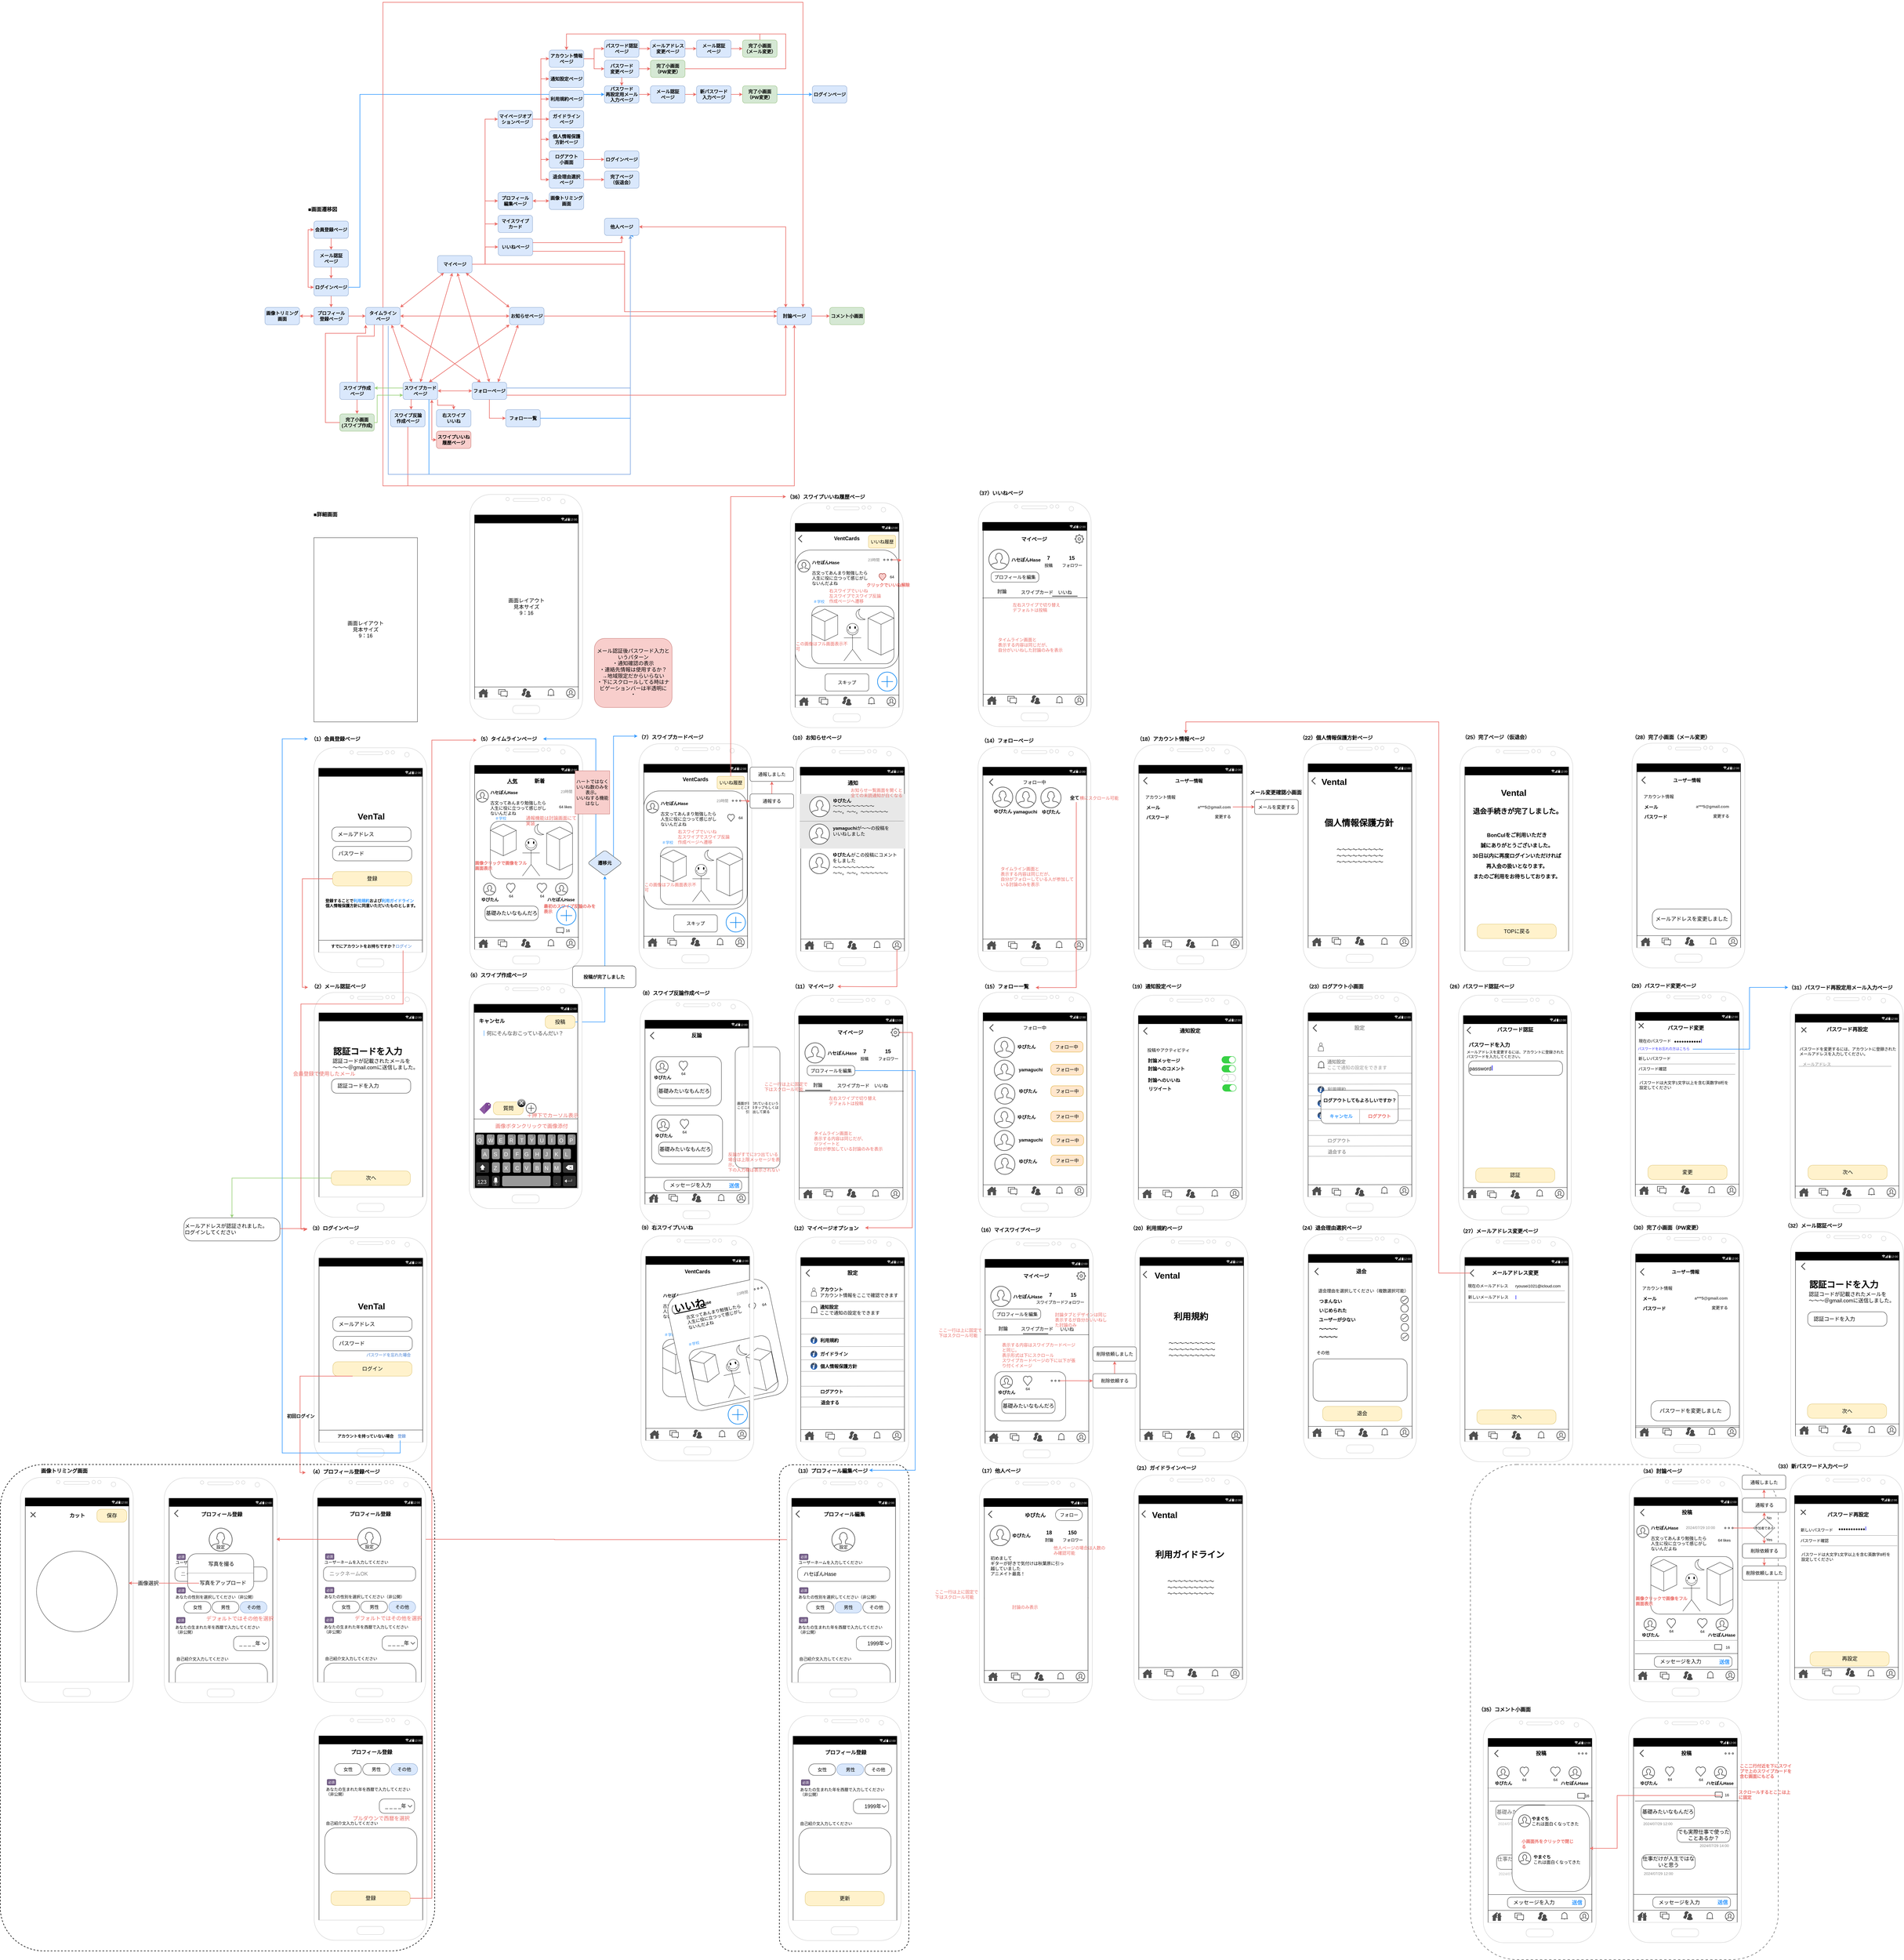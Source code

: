 <mxfile version="24.7.7" pages="3">
  <diagram name="機能設計" id="CriQbU6xHBtzXw_I43vW">
    <mxGraphModel dx="3491" dy="3464" grid="1" gridSize="10" guides="1" tooltips="1" connect="1" arrows="1" fold="1" page="1" pageScale="1" pageWidth="827" pageHeight="1169" math="0" shadow="0">
      <root>
        <mxCell id="-G96aYmMLIfbukAivywA-0" />
        <mxCell id="-G96aYmMLIfbukAivywA-1" parent="-G96aYmMLIfbukAivywA-0" />
        <mxCell id="BAn9eIECPrn0cROILNhj-12" value="" style="rounded=1;whiteSpace=wrap;html=1;fontFamily=Helvetica;fontSize=11;fontColor=default;labelBackgroundColor=default;fillColor=none;dashed=1;dashPattern=8 8;" parent="-G96aYmMLIfbukAivywA-1" vertex="1">
          <mxGeometry x="4020" y="3280" width="1070" height="1720" as="geometry" />
        </mxCell>
        <mxCell id="-G96aYmMLIfbukAivywA-271" value="" style="whiteSpace=wrap;html=1;fontSize=18;" parent="-G96aYmMLIfbukAivywA-1" vertex="1">
          <mxGeometry x="2866.25" y="1720.5" width="360" height="640" as="geometry" />
        </mxCell>
        <mxCell id="-G96aYmMLIfbukAivywA-341" value="" style="whiteSpace=wrap;html=1;fontSize=18;" parent="-G96aYmMLIfbukAivywA-1" vertex="1">
          <mxGeometry x="4001" y="856.5" width="360" height="640" as="geometry" />
        </mxCell>
        <mxCell id="-G96aYmMLIfbukAivywA-408" value="" style="whiteSpace=wrap;html=1;fontSize=18;" parent="-G96aYmMLIfbukAivywA-1" vertex="1">
          <mxGeometry x="18" y="2563" width="360" height="640" as="geometry" />
        </mxCell>
        <mxCell id="-G96aYmMLIfbukAivywA-301" value="" style="whiteSpace=wrap;html=1;fontSize=18;" parent="-G96aYmMLIfbukAivywA-1" vertex="1">
          <mxGeometry x="3457" y="2550" width="360" height="640" as="geometry" />
        </mxCell>
        <mxCell id="-G96aYmMLIfbukAivywA-3" value="" style="whiteSpace=wrap;html=1;fontSize=18;" parent="-G96aYmMLIfbukAivywA-1" vertex="1">
          <mxGeometry x="1692.5" y="857" width="360" height="640" as="geometry" />
        </mxCell>
        <mxCell id="-G96aYmMLIfbukAivywA-381" value="" style="whiteSpace=wrap;html=1;fontSize=18;" parent="-G96aYmMLIfbukAivywA-1" vertex="1">
          <mxGeometry x="4598.75" y="845" width="360" height="640" as="geometry" />
        </mxCell>
        <mxCell id="-G96aYmMLIfbukAivywA-875" value="" style="whiteSpace=wrap;html=1;fontSize=18;" parent="-G96aYmMLIfbukAivywA-1" vertex="1">
          <mxGeometry x="5149" y="1715.25" width="360" height="640" as="geometry" />
        </mxCell>
        <mxCell id="-G96aYmMLIfbukAivywA-320" value="" style="whiteSpace=wrap;html=1;fontSize=18;" parent="-G96aYmMLIfbukAivywA-1" vertex="1">
          <mxGeometry x="3995.75" y="1720.5" width="360" height="640" as="geometry" />
        </mxCell>
        <mxCell id="-G96aYmMLIfbukAivywA-353" value="" style="whiteSpace=wrap;html=1;fontSize=18;" parent="-G96aYmMLIfbukAivywA-1" vertex="1">
          <mxGeometry x="4593.5" y="1709" width="360" height="640" as="geometry" />
        </mxCell>
        <mxCell id="-G96aYmMLIfbukAivywA-211" value="" style="whiteSpace=wrap;html=1;fontSize=18;" parent="-G96aYmMLIfbukAivywA-1" vertex="1">
          <mxGeometry x="1687.25" y="1721" width="360" height="640" as="geometry" />
        </mxCell>
        <mxCell id="-G96aYmMLIfbukAivywA-371" value="" style="whiteSpace=wrap;html=1;fontSize=18;" parent="-G96aYmMLIfbukAivywA-1" vertex="1">
          <mxGeometry x="4589" y="3394.5" width="360" height="640" as="geometry" />
        </mxCell>
        <mxCell id="0atMEg2vERMxISpPdUTv-132" value="" style="whiteSpace=wrap;html=1;fontSize=18;" parent="-G96aYmMLIfbukAivywA-1" vertex="1">
          <mxGeometry x="2333.12" y="2567" width="360" height="640" as="geometry" />
        </mxCell>
        <mxCell id="-G96aYmMLIfbukAivywA-261" value="" style="whiteSpace=wrap;html=1;fontSize=18;" parent="-G96aYmMLIfbukAivywA-1" vertex="1">
          <mxGeometry x="2326.5" y="1710.5" width="360" height="640" as="geometry" />
        </mxCell>
        <mxCell id="fbS2D5yxTcb9l9NsIaV3-111" style="edgeStyle=orthogonalEdgeStyle;shape=connector;rounded=0;orthogonalLoop=1;jettySize=auto;html=1;entryX=0.991;entryY=0.273;entryDx=0;entryDy=0;entryPerimeter=0;strokeColor=#EA6B66;strokeWidth=2;align=center;verticalAlign=middle;fontFamily=Helvetica;fontSize=11;fontColor=default;labelBackgroundColor=default;endArrow=classic;" parent="-G96aYmMLIfbukAivywA-1" source="-G96aYmMLIfbukAivywA-614" target="-G96aYmMLIfbukAivywA-1020" edge="1">
          <mxGeometry relative="1" as="geometry" />
        </mxCell>
        <mxCell id="-G96aYmMLIfbukAivywA-5" value="" style="rounded=1;whiteSpace=wrap;html=1;fontFamily=Helvetica;fontSize=11;fontColor=default;labelBackgroundColor=default;fillColor=none;arcSize=10;strokeWidth=2;dashed=1;" parent="-G96aYmMLIfbukAivywA-1" vertex="1">
          <mxGeometry x="-1090" y="3280" width="1510" height="1690" as="geometry" />
        </mxCell>
        <mxCell id="-G96aYmMLIfbukAivywA-114" value="" style="whiteSpace=wrap;html=1;fontSize=18;" parent="-G96aYmMLIfbukAivywA-1" vertex="1">
          <mxGeometry x="559" y="851" width="360" height="640" as="geometry" />
        </mxCell>
        <mxCell id="-G96aYmMLIfbukAivywA-186" value="" style="whiteSpace=wrap;html=1;fontSize=18;" parent="-G96aYmMLIfbukAivywA-1" vertex="1">
          <mxGeometry x="557" y="1681" width="360" height="640" as="geometry" />
        </mxCell>
        <mxCell id="yj9oR2Dpc_XJtQlLpVs2-61" value="" style="whiteSpace=wrap;html=1;fontSize=18;" parent="-G96aYmMLIfbukAivywA-1" vertex="1">
          <mxGeometry x="1151" y="1736.25" width="360" height="640" as="geometry" />
        </mxCell>
        <mxCell id="yj9oR2Dpc_XJtQlLpVs2-39" value="&lt;div&gt;&lt;br&gt;&lt;/div&gt;" style="whiteSpace=wrap;html=1;fontSize=18;" parent="-G96aYmMLIfbukAivywA-1" vertex="1">
          <mxGeometry x="1147" y="847" width="360" height="640" as="geometry" />
        </mxCell>
        <mxCell id="-G96aYmMLIfbukAivywA-610" value="" style="rounded=1;whiteSpace=wrap;html=1;fontFamily=Helvetica;fontSize=11;fontColor=default;labelBackgroundColor=default;fillColor=none;arcSize=10;strokeWidth=2;dashed=1;" parent="-G96aYmMLIfbukAivywA-1" vertex="1">
          <mxGeometry x="1618" y="3281" width="450" height="1690" as="geometry" />
        </mxCell>
        <mxCell id="0atMEg2vERMxISpPdUTv-87" value="" style="rounded=1;whiteSpace=wrap;html=1;" parent="-G96aYmMLIfbukAivywA-1" vertex="1">
          <mxGeometry x="1155" y="2650" width="359" height="410" as="geometry" />
        </mxCell>
        <mxCell id="0atMEg2vERMxISpPdUTv-88" value="" style="html=1;verticalLabelPosition=bottom;align=center;labelBackgroundColor=#ffffff;verticalAlign=top;strokeWidth=2;strokeColor=#4D4D4D;shadow=0;dashed=0;shape=mxgraph.ios7.icons.user;" parent="-G96aYmMLIfbukAivywA-1" vertex="1">
          <mxGeometry x="1164" y="2684.63" width="42" height="42" as="geometry" />
        </mxCell>
        <mxCell id="0atMEg2vERMxISpPdUTv-60" value="&lt;div&gt;&lt;br&gt;&lt;/div&gt;" style="whiteSpace=wrap;html=1;fontSize=18;" parent="-G96aYmMLIfbukAivywA-1" vertex="1">
          <mxGeometry x="1154" y="2556.75" width="360" height="640" as="geometry" />
        </mxCell>
        <mxCell id="0atMEg2vERMxISpPdUTv-89" value="ハセぽんHase&lt;div style=&quot;font-size: 15px;&quot;&gt;&lt;span style=&quot;font-weight: normal; font-size: 15px;&quot;&gt;&lt;br&gt;&lt;/span&gt;&lt;/div&gt;&lt;div style=&quot;font-size: 15px;&quot;&gt;&lt;span style=&quot;font-weight: 400;&quot;&gt;古文ってあんまり勉強したら&lt;/span&gt;&lt;/div&gt;&lt;div style=&quot;font-size: 15px;&quot;&gt;&lt;span style=&quot;font-weight: 400;&quot;&gt;人生に役に立つって感じがし&lt;/span&gt;&lt;/div&gt;&lt;div style=&quot;font-size: 15px;&quot;&gt;&lt;span style=&quot;font-weight: 400;&quot;&gt;ないんだよね&lt;/span&gt;&lt;/div&gt;" style="text;html=1;align=left;verticalAlign=top;whiteSpace=wrap;rounded=0;fontStyle=1;fontSize=15;" parent="-G96aYmMLIfbukAivywA-1" vertex="1">
          <mxGeometry x="1210.5" y="2677.63" width="258" height="136.25" as="geometry" />
        </mxCell>
        <mxCell id="0atMEg2vERMxISpPdUTv-90" value="" style="verticalLabelPosition=bottom;verticalAlign=top;html=1;shape=mxgraph.basic.heart;strokeWidth=2;strokeColor=#4D4D4D;" parent="-G96aYmMLIfbukAivywA-1" vertex="1">
          <mxGeometry x="1445.5" y="2730.63" width="25" height="25" as="geometry" />
        </mxCell>
        <mxCell id="0atMEg2vERMxISpPdUTv-91" value="64" style="text;html=1;align=center;verticalAlign=middle;resizable=0;points=[];autosize=1;strokeColor=none;fillColor=none;fontSize=13;" parent="-G96aYmMLIfbukAivywA-1" vertex="1">
          <mxGeometry x="1470.5" y="2728.13" width="40" height="30" as="geometry" />
        </mxCell>
        <mxCell id="0atMEg2vERMxISpPdUTv-92" value="" style="rounded=1;whiteSpace=wrap;html=1;" parent="-G96aYmMLIfbukAivywA-1" vertex="1">
          <mxGeometry x="1212.5" y="2845" width="285.5" height="200" as="geometry" />
        </mxCell>
        <mxCell id="0atMEg2vERMxISpPdUTv-93" value="" style="shape=umlActor;verticalLabelPosition=bottom;verticalAlign=top;html=1;outlineConnect=0;" parent="-G96aYmMLIfbukAivywA-1" vertex="1">
          <mxGeometry x="1324" y="2915" width="60" height="120" as="geometry" />
        </mxCell>
        <mxCell id="0atMEg2vERMxISpPdUTv-94" value="" style="verticalLabelPosition=bottom;verticalAlign=top;html=1;shape=mxgraph.basic.smiley" parent="-G96aYmMLIfbukAivywA-1" vertex="1">
          <mxGeometry x="1334" y="2905" width="40" height="40" as="geometry" />
        </mxCell>
        <mxCell id="0atMEg2vERMxISpPdUTv-95" value="" style="html=1;whiteSpace=wrap;shape=isoCube2;backgroundOutline=1;isoAngle=15;" parent="-G96aYmMLIfbukAivywA-1" vertex="1">
          <mxGeometry x="1408" y="2865" width="90" height="150" as="geometry" />
        </mxCell>
        <mxCell id="0atMEg2vERMxISpPdUTv-96" value="" style="html=1;whiteSpace=wrap;shape=isoCube2;backgroundOutline=1;isoAngle=15;" parent="-G96aYmMLIfbukAivywA-1" vertex="1">
          <mxGeometry x="1212.5" y="2855" width="90" height="110" as="geometry" />
        </mxCell>
        <mxCell id="0atMEg2vERMxISpPdUTv-97" value="" style="verticalLabelPosition=bottom;verticalAlign=top;html=1;shape=mxgraph.basic.moon" parent="-G96aYmMLIfbukAivywA-1" vertex="1">
          <mxGeometry x="1363" y="2855" width="35" height="40" as="geometry" />
        </mxCell>
        <mxCell id="0atMEg2vERMxISpPdUTv-98" value="&lt;span style=&quot;font-weight: 400;&quot;&gt;23時間&lt;/span&gt;" style="text;html=1;align=left;verticalAlign=top;whiteSpace=wrap;rounded=0;fontStyle=1;fontSize=13;fontColor=#808080;" parent="-G96aYmMLIfbukAivywA-1" vertex="1">
          <mxGeometry x="1406" y="2669.63" width="52" height="31" as="geometry" />
        </mxCell>
        <mxCell id="0atMEg2vERMxISpPdUTv-99" value="" style="html=1;verticalLabelPosition=bottom;align=center;labelBackgroundColor=#ffffff;verticalAlign=top;strokeWidth=2;strokeColor=#4D4D4D;shadow=0;dashed=0;shape=mxgraph.ios7.icons.page_navigation;pointerEvents=1;fontFamily=Helvetica;fontSize=11;fontColor=default;" parent="-G96aYmMLIfbukAivywA-1" vertex="1">
          <mxGeometry x="1462" y="2681.45" width="30" height="4.8" as="geometry" />
        </mxCell>
        <mxCell id="0atMEg2vERMxISpPdUTv-100" value="&lt;span style=&quot;font-weight: 400;&quot;&gt;＃学校&lt;/span&gt;" style="text;html=1;align=left;verticalAlign=top;whiteSpace=wrap;rounded=0;fontStyle=1;fontSize=13;fontColor=#3399FF;" parent="-G96aYmMLIfbukAivywA-1" vertex="1">
          <mxGeometry x="1216" y="2815.25" width="52" height="31" as="geometry" />
        </mxCell>
        <mxCell id="0atMEg2vERMxISpPdUTv-101" value="&lt;div style=&quot;font-size: 15px;&quot;&gt;&lt;span style=&quot;font-weight: 400;&quot;&gt;右スワイプでいいね&lt;/span&gt;&lt;/div&gt;&lt;div style=&quot;font-size: 15px;&quot;&gt;&lt;span style=&quot;font-weight: 400;&quot;&gt;左スワイプでスワイプ反論作成ページへ遷移&lt;/span&gt;&lt;/div&gt;" style="text;html=1;align=left;verticalAlign=top;whiteSpace=wrap;rounded=0;fontStyle=1;fontSize=15;fontColor=#EA6B66;" parent="-G96aYmMLIfbukAivywA-1" vertex="1">
          <mxGeometry x="1271" y="2776.25" width="187" height="55" as="geometry" />
        </mxCell>
        <mxCell id="-G96aYmMLIfbukAivywA-2" style="edgeStyle=orthogonalEdgeStyle;shape=connector;rounded=0;orthogonalLoop=1;jettySize=auto;html=1;entryX=0.5;entryY=1;entryDx=0;entryDy=0;strokeColor=#3399FF;strokeWidth=2;align=center;verticalAlign=middle;fontFamily=Helvetica;fontSize=16;fontColor=default;labelBackgroundColor=none;endArrow=classic;" parent="-G96aYmMLIfbukAivywA-1" source="-G96aYmMLIfbukAivywA-465" target="fbS2D5yxTcb9l9NsIaV3-114" edge="1">
          <mxGeometry relative="1" as="geometry">
            <Array as="points">
              <mxPoint x="1011" y="1742" />
            </Array>
          </mxGeometry>
        </mxCell>
        <mxCell id="yj9oR2Dpc_XJtQlLpVs2-60" value="投稿が完了しました" style="rounded=1;whiteSpace=wrap;html=1;fontSize=16;fontStyle=1" parent="-G96aYmMLIfbukAivywA-1" vertex="1">
          <mxGeometry x="899" y="1547.85" width="220" height="75.4" as="geometry" />
        </mxCell>
        <mxCell id="fbS2D5yxTcb9l9NsIaV3-114" value="遷移元" style="rhombus;whiteSpace=wrap;html=1;rounded=1;align=center;verticalAlign=middle;fontFamily=Helvetica;fontSize=16;fontStyle=1;labelBackgroundColor=none;autosize=0;resizable=1;fillColor=#dae8fc;strokeColor=#000000;" parent="-G96aYmMLIfbukAivywA-1" vertex="1">
          <mxGeometry x="951.38" y="1145.25" width="120" height="90" as="geometry" />
        </mxCell>
        <mxCell id="fbS2D5yxTcb9l9NsIaV3-117" style="edgeStyle=orthogonalEdgeStyle;shape=connector;rounded=0;orthogonalLoop=1;jettySize=auto;html=1;exitX=0;exitY=0;exitDx=0;exitDy=0;entryX=1;entryY=0.474;entryDx=0;entryDy=0;entryPerimeter=0;strokeColor=#3399FF;strokeWidth=2;align=center;verticalAlign=middle;fontFamily=Helvetica;fontSize=11;fontColor=default;labelBackgroundColor=default;endArrow=classic;" parent="-G96aYmMLIfbukAivywA-1" source="fbS2D5yxTcb9l9NsIaV3-114" target="-G96aYmMLIfbukAivywA-115" edge="1">
          <mxGeometry relative="1" as="geometry">
            <Array as="points">
              <mxPoint x="980" y="1168" />
              <mxPoint x="980" y="759" />
            </Array>
          </mxGeometry>
        </mxCell>
        <mxCell id="yj9oR2Dpc_XJtQlLpVs2-63" value="" style="strokeWidth=1;html=1;shadow=0;dashed=0;shape=mxgraph.android.statusBar;align=center;fillColor=#000000;strokeColor=#ffffff;fontColor=#ffffff;fontSize=10;sketch=0;" parent="-G96aYmMLIfbukAivywA-1" vertex="1">
          <mxGeometry x="1148" y="1736.25" width="364" height="29" as="geometry" />
        </mxCell>
        <mxCell id="fbS2D5yxTcb9l9NsIaV3-118" style="edgeStyle=orthogonalEdgeStyle;shape=connector;rounded=0;orthogonalLoop=1;jettySize=auto;html=1;exitX=1;exitY=0;exitDx=0;exitDy=0;entryX=-0.004;entryY=0.388;entryDx=0;entryDy=0;entryPerimeter=0;strokeColor=#3399FF;strokeWidth=2;align=center;verticalAlign=middle;fontFamily=Helvetica;fontSize=11;fontColor=default;labelBackgroundColor=default;endArrow=classic;" parent="-G96aYmMLIfbukAivywA-1" source="fbS2D5yxTcb9l9NsIaV3-114" target="yj9oR2Dpc_XJtQlLpVs2-57" edge="1">
          <mxGeometry relative="1" as="geometry">
            <Array as="points">
              <mxPoint x="1041" y="750" />
            </Array>
          </mxGeometry>
        </mxCell>
        <mxCell id="yj9oR2Dpc_XJtQlLpVs2-64" value="" style="sketch=0;pointerEvents=1;shadow=0;dashed=0;html=1;strokeColor=none;fillColor=#505050;labelPosition=center;verticalLabelPosition=bottom;verticalAlign=top;outlineConnect=0;align=center;shape=mxgraph.office.concepts.home;" parent="-G96aYmMLIfbukAivywA-1" vertex="1">
          <mxGeometry x="1164" y="2340.25" width="34" height="30" as="geometry" />
        </mxCell>
        <mxCell id="fbS2D5yxTcb9l9NsIaV3-119" value="" style="html=1;verticalLabelPosition=bottom;align=center;labelBackgroundColor=#ffffff;verticalAlign=top;strokeWidth=2;strokeColor=#4D4D4D;shadow=0;dashed=0;shape=mxgraph.ios7.icons.user;aspect=fixed;" parent="-G96aYmMLIfbukAivywA-1" vertex="1">
          <mxGeometry x="2366.75" y="1957.7" width="70" height="70" as="geometry" />
        </mxCell>
        <mxCell id="yj9oR2Dpc_XJtQlLpVs2-65" value="" style="html=1;verticalLabelPosition=bottom;align=center;labelBackgroundColor=#ffffff;verticalAlign=top;strokeWidth=2;strokeColor=#4D4D4D;shadow=0;dashed=0;shape=mxgraph.ios7.icons.user;" parent="-G96aYmMLIfbukAivywA-1" vertex="1">
          <mxGeometry x="1470" y="2340.25" width="30" height="30" as="geometry" />
        </mxCell>
        <mxCell id="fbS2D5yxTcb9l9NsIaV3-120" value="ゆぴたん" style="text;html=1;align=left;verticalAlign=middle;resizable=0;points=[];autosize=1;strokeColor=none;fillColor=none;fontStyle=1;fontSize=16;" parent="-G96aYmMLIfbukAivywA-1" vertex="1">
          <mxGeometry x="2443.37" y="1813.6" width="90" height="30" as="geometry" />
        </mxCell>
        <mxCell id="yj9oR2Dpc_XJtQlLpVs2-66" value="" style="html=1;verticalLabelPosition=bottom;align=center;labelBackgroundColor=#ffffff;verticalAlign=top;strokeWidth=2;strokeColor=#4D4D4D;shadow=0;dashed=0;shape=mxgraph.ios7.icons.bell;" parent="-G96aYmMLIfbukAivywA-1" vertex="1">
          <mxGeometry x="1404" y="2341.25" width="24" height="23.1" as="geometry" />
        </mxCell>
        <mxCell id="fbS2D5yxTcb9l9NsIaV3-157" style="edgeStyle=orthogonalEdgeStyle;shape=connector;rounded=0;orthogonalLoop=1;jettySize=auto;html=1;entryX=0.75;entryY=1;entryDx=0;entryDy=0;strokeColor=#3399FF;strokeWidth=2;align=center;verticalAlign=middle;fontFamily=Helvetica;fontSize=11;fontColor=default;labelBackgroundColor=default;endArrow=classic;" parent="-G96aYmMLIfbukAivywA-1" source="fbS2D5yxTcb9l9NsIaV3-155" target="-G96aYmMLIfbukAivywA-44" edge="1">
          <mxGeometry relative="1" as="geometry" />
        </mxCell>
        <mxCell id="fbS2D5yxTcb9l9NsIaV3-155" value="フォロー一覧" style="rounded=1;whiteSpace=wrap;html=1;fillColor=#dae8fc;strokeColor=#6c8ebf;fontSize=16;fontStyle=1" parent="-G96aYmMLIfbukAivywA-1" vertex="1">
          <mxGeometry x="667" y="-385" width="120" height="60" as="geometry" />
        </mxCell>
        <mxCell id="yj9oR2Dpc_XJtQlLpVs2-68" value="&lt;span style=&quot;font-size: 18px;&quot;&gt;（8）スワイプ反論作成ページ&lt;/span&gt;" style="text;html=1;align=left;verticalAlign=middle;resizable=0;points=[];autosize=1;strokeColor=none;fillColor=none;fontStyle=1;fontSize=18;" parent="-G96aYmMLIfbukAivywA-1" vertex="1">
          <mxGeometry x="1130" y="1623.25" width="270" height="40" as="geometry" />
        </mxCell>
        <mxCell id="fbS2D5yxTcb9l9NsIaV3-158" value="&lt;span style=&quot;font-size: 18px;&quot;&gt;（14）フォローページ&lt;/span&gt;" style="text;html=1;align=left;verticalAlign=middle;resizable=0;points=[];autosize=1;strokeColor=none;fillColor=none;fontStyle=1;fontSize=18;" parent="-G96aYmMLIfbukAivywA-1" vertex="1">
          <mxGeometry x="2317.5" y="746" width="200" height="40" as="geometry" />
        </mxCell>
        <mxCell id="yj9oR2Dpc_XJtQlLpVs2-69" value="" style="verticalLabelPosition=bottom;sketch=0;html=1;fillColor=#4D4D4D;strokeColor=none;verticalAlign=top;pointerEvents=1;align=center;shape=mxgraph.cisco_safe.people_places_things_icons.icon9;fontFamily=Helvetica;fontSize=11;fontColor=default;labelBackgroundColor=default;" parent="-G96aYmMLIfbukAivywA-1" vertex="1">
          <mxGeometry x="1313.75" y="2338.25" width="33" height="31" as="geometry" />
        </mxCell>
        <mxCell id="fbS2D5yxTcb9l9NsIaV3-159" value="" style="whiteSpace=wrap;html=1;fontSize=18;" parent="-G96aYmMLIfbukAivywA-1" vertex="1">
          <mxGeometry x="2325.5" y="857" width="360" height="640" as="geometry" />
        </mxCell>
        <mxCell id="yj9oR2Dpc_XJtQlLpVs2-70" value="" style="html=1;verticalLabelPosition=bottom;align=center;labelBackgroundColor=#ffffff;verticalAlign=top;strokeWidth=2;strokeColor=#4D4D4D;shadow=0;dashed=0;shape=mxgraph.ios7.icons.messages;fontFamily=Helvetica;fontSize=11;fontColor=default;" parent="-G96aYmMLIfbukAivywA-1" vertex="1">
          <mxGeometry x="1234" y="2341.85" width="30" height="25.5" as="geometry" />
        </mxCell>
        <mxCell id="fbS2D5yxTcb9l9NsIaV3-160" value="" style="endArrow=none;html=1;rounded=0;exitX=1.002;exitY=0.919;exitDx=0;exitDy=0;exitPerimeter=0;entryX=-0.002;entryY=0.92;entryDx=0;entryDy=0;entryPerimeter=0;" parent="-G96aYmMLIfbukAivywA-1" edge="1">
          <mxGeometry width="50" height="50" relative="1" as="geometry">
            <mxPoint x="2686.22" y="1454.16" as="sourcePoint" />
            <mxPoint x="2324.78" y="1454.8" as="targetPoint" />
          </mxGeometry>
        </mxCell>
        <mxCell id="yj9oR2Dpc_XJtQlLpVs2-78" value="&lt;span style=&quot;font-size: 18px;&quot;&gt;（9）右スワイプいいね&lt;/span&gt;" style="text;html=1;align=left;verticalAlign=middle;resizable=0;points=[];autosize=1;strokeColor=none;fillColor=none;fontStyle=1;fontSize=18;" parent="-G96aYmMLIfbukAivywA-1" vertex="1">
          <mxGeometry x="1126" y="2437.5" width="210" height="40" as="geometry" />
        </mxCell>
        <mxCell id="yj9oR2Dpc_XJtQlLpVs2-81" value="" style="html=1;verticalLabelPosition=bottom;align=center;labelBackgroundColor=#ffffff;verticalAlign=top;strokeWidth=2;strokeColor=#4D4D4D;shadow=0;dashed=0;shape=mxgraph.ios7.icons.user;" parent="-G96aYmMLIfbukAivywA-1" vertex="1">
          <mxGeometry x="840" y="1260" width="42" height="42" as="geometry" />
        </mxCell>
        <mxCell id="fbS2D5yxTcb9l9NsIaV3-162" value="" style="strokeWidth=1;html=1;shadow=0;dashed=0;shape=mxgraph.android.statusBar;align=center;fillColor=#000000;strokeColor=#ffffff;fontColor=#ffffff;fontSize=10;sketch=0;" parent="-G96aYmMLIfbukAivywA-1" vertex="1">
          <mxGeometry x="2322.5" y="857" width="364" height="29" as="geometry" />
        </mxCell>
        <mxCell id="yj9oR2Dpc_XJtQlLpVs2-82" value="" style="html=1;verticalLabelPosition=bottom;align=center;labelBackgroundColor=#ffffff;verticalAlign=top;strokeWidth=2;strokeColor=#4D4D4D;shadow=0;dashed=0;shape=mxgraph.ios7.icons.user;" parent="-G96aYmMLIfbukAivywA-1" vertex="1">
          <mxGeometry x="589.88" y="1260" width="42" height="42" as="geometry" />
        </mxCell>
        <mxCell id="fbS2D5yxTcb9l9NsIaV3-163" value="" style="sketch=0;pointerEvents=1;shadow=0;dashed=0;html=1;strokeColor=none;fillColor=#505050;labelPosition=center;verticalLabelPosition=bottom;verticalAlign=top;outlineConnect=0;align=center;shape=mxgraph.office.concepts.home;" parent="-G96aYmMLIfbukAivywA-1" vertex="1">
          <mxGeometry x="2338.5" y="1461" width="34" height="30" as="geometry" />
        </mxCell>
        <mxCell id="yj9oR2Dpc_XJtQlLpVs2-83" value="" style="verticalLabelPosition=bottom;verticalAlign=top;html=1;shape=mxgraph.basic.heart;strokeWidth=2;strokeColor=#4D4D4D;" parent="-G96aYmMLIfbukAivywA-1" vertex="1">
          <mxGeometry x="775" y="1260" width="35" height="33.5" as="geometry" />
        </mxCell>
        <mxCell id="yj9oR2Dpc_XJtQlLpVs2-84" value="" style="verticalLabelPosition=bottom;verticalAlign=top;html=1;shape=mxgraph.basic.heart;strokeWidth=2;strokeColor=#4D4D4D;" parent="-G96aYmMLIfbukAivywA-1" vertex="1">
          <mxGeometry x="669.1" y="1260" width="30.9" height="33.5" as="geometry" />
        </mxCell>
        <mxCell id="fbS2D5yxTcb9l9NsIaV3-165" value="" style="html=1;verticalLabelPosition=bottom;align=center;labelBackgroundColor=#ffffff;verticalAlign=top;strokeWidth=2;strokeColor=#4D4D4D;shadow=0;dashed=0;shape=mxgraph.ios7.icons.user;" parent="-G96aYmMLIfbukAivywA-1" vertex="1">
          <mxGeometry x="2644.5" y="1461" width="30" height="30" as="geometry" />
        </mxCell>
        <mxCell id="yj9oR2Dpc_XJtQlLpVs2-85" value="64" style="text;html=1;align=center;verticalAlign=middle;resizable=0;points=[];autosize=1;strokeColor=none;fillColor=none;fontSize=13;" parent="-G96aYmMLIfbukAivywA-1" vertex="1">
          <mxGeometry x="772.5" y="1290" width="40" height="30" as="geometry" />
        </mxCell>
        <mxCell id="fbS2D5yxTcb9l9NsIaV3-166" value="" style="html=1;verticalLabelPosition=bottom;align=center;labelBackgroundColor=#ffffff;verticalAlign=top;strokeWidth=2;strokeColor=#4D4D4D;shadow=0;dashed=0;shape=mxgraph.ios7.icons.bell;" parent="-G96aYmMLIfbukAivywA-1" vertex="1">
          <mxGeometry x="2578.5" y="1462" width="24" height="23.1" as="geometry" />
        </mxCell>
        <mxCell id="yj9oR2Dpc_XJtQlLpVs2-86" value="64" style="text;html=1;align=center;verticalAlign=middle;resizable=0;points=[];autosize=1;strokeColor=none;fillColor=none;fontSize=13;" parent="-G96aYmMLIfbukAivywA-1" vertex="1">
          <mxGeometry x="664.55" y="1289.5" width="40" height="30" as="geometry" />
        </mxCell>
        <mxCell id="fbS2D5yxTcb9l9NsIaV3-167" value="" style="verticalLabelPosition=bottom;verticalAlign=top;html=1;shadow=0;dashed=0;strokeWidth=1;shape=mxgraph.android.phone2;strokeColor=#c0c0c0;" parent="-G96aYmMLIfbukAivywA-1" vertex="1">
          <mxGeometry x="2308.5" y="786" width="392" height="781" as="geometry" />
        </mxCell>
        <mxCell id="yj9oR2Dpc_XJtQlLpVs2-87" value="ハセぽんHase" style="text;html=1;align=left;verticalAlign=top;whiteSpace=wrap;rounded=0;fontStyle=1;fontSize=15;" parent="-G96aYmMLIfbukAivywA-1" vertex="1">
          <mxGeometry x="809" y="1302" width="102" height="28" as="geometry" />
        </mxCell>
        <mxCell id="fbS2D5yxTcb9l9NsIaV3-168" value="" style="html=1;verticalLabelPosition=bottom;labelBackgroundColor=#ffffff;verticalAlign=top;shadow=0;dashed=0;strokeWidth=3;shape=mxgraph.ios7.misc.left;strokeColor=#4D4D4D;fontFamily=Helvetica;fontSize=11;fontColor=default;aspect=fixed;" parent="-G96aYmMLIfbukAivywA-1" vertex="1">
          <mxGeometry x="2348.5" y="897.5" width="12" height="24" as="geometry" />
        </mxCell>
        <mxCell id="yj9oR2Dpc_XJtQlLpVs2-89" value="ゆぴたん" style="text;html=1;align=left;verticalAlign=top;whiteSpace=wrap;rounded=0;fontStyle=1;fontSize=15;" parent="-G96aYmMLIfbukAivywA-1" vertex="1">
          <mxGeometry x="580" y="1302" width="102" height="28" as="geometry" />
        </mxCell>
        <mxCell id="fbS2D5yxTcb9l9NsIaV3-169" value="フォロー中" style="text;html=1;align=center;verticalAlign=middle;resizable=0;points=[];autosize=1;strokeColor=none;fillColor=none;fontStyle=1;fontSize=16;fontColor=#4D4D4D;" parent="-G96aYmMLIfbukAivywA-1" vertex="1">
          <mxGeometry x="2453.74" y="894.5" width="100" height="30" as="geometry" />
        </mxCell>
        <mxCell id="KqtcCA8fYovFPZk5-m9_-0" value="基礎みたいなもんだろ" style="rounded=1;whiteSpace=wrap;html=1;arcSize=34;fontSize=18;align=center;" parent="-G96aYmMLIfbukAivywA-1" vertex="1">
          <mxGeometry x="594.88" y="1340" width="185.12" height="50" as="geometry" />
        </mxCell>
        <mxCell id="fbS2D5yxTcb9l9NsIaV3-170" value="" style="html=1;verticalLabelPosition=bottom;align=center;labelBackgroundColor=#ffffff;verticalAlign=top;strokeWidth=2;strokeColor=#4D4D4D;shadow=0;dashed=0;shape=mxgraph.ios7.icons.user;aspect=fixed;" parent="-G96aYmMLIfbukAivywA-1" vertex="1">
          <mxGeometry x="2359.12" y="926.5" width="70" height="70" as="geometry" />
        </mxCell>
        <mxCell id="fbS2D5yxTcb9l9NsIaV3-171" value="ゆぴたん" style="text;html=1;align=left;verticalAlign=middle;resizable=0;points=[];autosize=1;strokeColor=none;fillColor=none;fontStyle=1;fontSize=16;" parent="-G96aYmMLIfbukAivywA-1" vertex="1">
          <mxGeometry x="2360.5" y="996.05" width="90" height="30" as="geometry" />
        </mxCell>
        <mxCell id="KqtcCA8fYovFPZk5-m9_-3" value="" style="rounded=1;whiteSpace=wrap;html=1;" parent="-G96aYmMLIfbukAivywA-1" vertex="1">
          <mxGeometry x="1147" y="940" width="359" height="410" as="geometry" />
        </mxCell>
        <mxCell id="fbS2D5yxTcb9l9NsIaV3-172" value="" style="html=1;verticalLabelPosition=bottom;align=center;labelBackgroundColor=#ffffff;verticalAlign=top;strokeWidth=2;strokeColor=#4D4D4D;shadow=0;dashed=0;shape=mxgraph.ios7.icons.user;aspect=fixed;" parent="-G96aYmMLIfbukAivywA-1" vertex="1">
          <mxGeometry x="2440.0" y="928.5" width="70" height="70" as="geometry" />
        </mxCell>
        <mxCell id="KqtcCA8fYovFPZk5-m9_-4" value="" style="html=1;verticalLabelPosition=bottom;align=center;labelBackgroundColor=#ffffff;verticalAlign=top;strokeWidth=2;strokeColor=#0080F0;shadow=0;dashed=0;shape=mxgraph.ios7.icons.add;" parent="-G96aYmMLIfbukAivywA-1" vertex="1">
          <mxGeometry x="1433" y="1364" width="67" height="66" as="geometry" />
        </mxCell>
        <mxCell id="fbS2D5yxTcb9l9NsIaV3-173" value="yamaguchi" style="text;html=1;align=left;verticalAlign=middle;resizable=0;points=[];autosize=1;strokeColor=none;fillColor=none;fontStyle=1;fontSize=16;" parent="-G96aYmMLIfbukAivywA-1" vertex="1">
          <mxGeometry x="2429.12" y="996.5" width="100" height="30" as="geometry" />
        </mxCell>
        <mxCell id="KqtcCA8fYovFPZk5-m9_-14" value="" style="html=1;verticalLabelPosition=bottom;align=center;labelBackgroundColor=#ffffff;verticalAlign=top;strokeWidth=2;strokeColor=#4D4D4D;shadow=0;dashed=0;shape=mxgraph.ios7.icons.user;" parent="-G96aYmMLIfbukAivywA-1" vertex="1">
          <mxGeometry x="1156" y="974.63" width="42" height="42" as="geometry" />
        </mxCell>
        <mxCell id="fbS2D5yxTcb9l9NsIaV3-174" value="" style="html=1;verticalLabelPosition=bottom;align=center;labelBackgroundColor=#ffffff;verticalAlign=top;strokeWidth=2;strokeColor=#4D4D4D;shadow=0;dashed=0;shape=mxgraph.ios7.icons.user;aspect=fixed;" parent="-G96aYmMLIfbukAivywA-1" vertex="1">
          <mxGeometry x="2526.96" y="928.5" width="70" height="70" as="geometry" />
        </mxCell>
        <mxCell id="KqtcCA8fYovFPZk5-m9_-15" value="ハセぽんHase&lt;div style=&quot;font-size: 15px;&quot;&gt;&lt;span style=&quot;font-weight: normal; font-size: 15px;&quot;&gt;&lt;br&gt;&lt;/span&gt;&lt;/div&gt;&lt;div style=&quot;font-size: 15px;&quot;&gt;&lt;span style=&quot;font-weight: 400;&quot;&gt;古文ってあんまり勉強したら&lt;/span&gt;&lt;/div&gt;&lt;div style=&quot;font-size: 15px;&quot;&gt;&lt;span style=&quot;font-weight: 400;&quot;&gt;人生に役に立つって感じがし&lt;/span&gt;&lt;/div&gt;&lt;div style=&quot;font-size: 15px;&quot;&gt;&lt;span style=&quot;font-weight: 400;&quot;&gt;ないんだよね&lt;/span&gt;&lt;/div&gt;" style="text;html=1;align=left;verticalAlign=top;whiteSpace=wrap;rounded=0;fontStyle=1;fontSize=15;" parent="-G96aYmMLIfbukAivywA-1" vertex="1">
          <mxGeometry x="1202.5" y="967.63" width="258" height="136.25" as="geometry" />
        </mxCell>
        <mxCell id="fbS2D5yxTcb9l9NsIaV3-175" value="ゆぴたん" style="text;html=1;align=left;verticalAlign=middle;resizable=0;points=[];autosize=1;strokeColor=none;fillColor=none;fontStyle=1;fontSize=16;" parent="-G96aYmMLIfbukAivywA-1" vertex="1">
          <mxGeometry x="2528.34" y="998.05" width="90" height="30" as="geometry" />
        </mxCell>
        <mxCell id="KqtcCA8fYovFPZk5-m9_-16" value="" style="verticalLabelPosition=bottom;verticalAlign=top;html=1;shape=mxgraph.basic.heart;strokeWidth=2;strokeColor=#4D4D4D;" parent="-G96aYmMLIfbukAivywA-1" vertex="1">
          <mxGeometry x="1437.5" y="1020.63" width="25" height="25" as="geometry" />
        </mxCell>
        <mxCell id="fbS2D5yxTcb9l9NsIaV3-176" value="全て" style="text;html=1;align=left;verticalAlign=middle;resizable=0;points=[];autosize=1;strokeColor=none;fillColor=none;fontStyle=1;fontSize=16;" parent="-G96aYmMLIfbukAivywA-1" vertex="1">
          <mxGeometry x="2625.5" y="948.5" width="60" height="30" as="geometry" />
        </mxCell>
        <mxCell id="KqtcCA8fYovFPZk5-m9_-17" value="64" style="text;html=1;align=center;verticalAlign=middle;resizable=0;points=[];autosize=1;strokeColor=none;fillColor=none;fontSize=13;" parent="-G96aYmMLIfbukAivywA-1" vertex="1">
          <mxGeometry x="1462.5" y="1018.13" width="40" height="30" as="geometry" />
        </mxCell>
        <mxCell id="fbS2D5yxTcb9l9NsIaV3-177" value="&lt;div style=&quot;font-size: 15px;&quot;&gt;&lt;span style=&quot;font-weight: 400;&quot;&gt;タイムライン画面と&lt;/span&gt;&lt;/div&gt;&lt;div style=&quot;font-size: 15px;&quot;&gt;&lt;span style=&quot;font-weight: 400;&quot;&gt;表示する内容は同じだが、&lt;/span&gt;&lt;/div&gt;&lt;div style=&quot;font-size: 15px;&quot;&gt;&lt;span style=&quot;font-weight: 400;&quot;&gt;自分がフォローしている人が参加している&lt;/span&gt;&lt;span style=&quot;font-weight: 400; background-color: initial;&quot;&gt;討論のみを表示&lt;/span&gt;&lt;/div&gt;" style="text;html=1;align=left;verticalAlign=top;whiteSpace=wrap;rounded=0;fontStyle=1;fontSize=15;fontColor=#EA6B66;" parent="-G96aYmMLIfbukAivywA-1" vertex="1">
          <mxGeometry x="2385.13" y="1194.5" width="260" height="85.05" as="geometry" />
        </mxCell>
        <mxCell id="KqtcCA8fYovFPZk5-m9_-18" value="" style="rounded=1;whiteSpace=wrap;html=1;" parent="-G96aYmMLIfbukAivywA-1" vertex="1">
          <mxGeometry x="1204.5" y="1135" width="285.5" height="200" as="geometry" />
        </mxCell>
        <mxCell id="fbS2D5yxTcb9l9NsIaV3-178" value="" style="html=1;verticalLabelPosition=bottom;align=center;labelBackgroundColor=#ffffff;verticalAlign=top;strokeWidth=2;strokeColor=#4D4D4D;shadow=0;dashed=0;shape=mxgraph.ios7.icons.user;aspect=fixed;" parent="-G96aYmMLIfbukAivywA-1" vertex="1">
          <mxGeometry x="2365.12" y="2040.43" width="70" height="70" as="geometry" />
        </mxCell>
        <mxCell id="KqtcCA8fYovFPZk5-m9_-19" value="" style="shape=umlActor;verticalLabelPosition=bottom;verticalAlign=top;html=1;outlineConnect=0;" parent="-G96aYmMLIfbukAivywA-1" vertex="1">
          <mxGeometry x="1316" y="1205" width="60" height="120" as="geometry" />
        </mxCell>
        <mxCell id="fbS2D5yxTcb9l9NsIaV3-179" value="ゆぴたん" style="text;html=1;align=left;verticalAlign=middle;resizable=0;points=[];autosize=1;strokeColor=none;fillColor=none;fontStyle=1;fontSize=16;" parent="-G96aYmMLIfbukAivywA-1" vertex="1">
          <mxGeometry x="2447.62" y="2212.03" width="90" height="30" as="geometry" />
        </mxCell>
        <mxCell id="KqtcCA8fYovFPZk5-m9_-20" value="" style="verticalLabelPosition=bottom;verticalAlign=top;html=1;shape=mxgraph.basic.smiley" parent="-G96aYmMLIfbukAivywA-1" vertex="1">
          <mxGeometry x="1326" y="1195" width="40" height="40" as="geometry" />
        </mxCell>
        <mxCell id="fbS2D5yxTcb9l9NsIaV3-180" value="" style="html=1;verticalLabelPosition=bottom;align=center;labelBackgroundColor=#ffffff;verticalAlign=top;strokeWidth=2;strokeColor=#4D4D4D;shadow=0;dashed=0;shape=mxgraph.ios7.icons.user;aspect=fixed;" parent="-G96aYmMLIfbukAivywA-1" vertex="1">
          <mxGeometry x="2365.12" y="2119.33" width="70" height="70" as="geometry" />
        </mxCell>
        <mxCell id="KqtcCA8fYovFPZk5-m9_-21" value="" style="html=1;whiteSpace=wrap;shape=isoCube2;backgroundOutline=1;isoAngle=15;" parent="-G96aYmMLIfbukAivywA-1" vertex="1">
          <mxGeometry x="1400" y="1155" width="90" height="150" as="geometry" />
        </mxCell>
        <mxCell id="fbS2D5yxTcb9l9NsIaV3-181" value="yamaguchi" style="text;html=1;align=left;verticalAlign=middle;resizable=0;points=[];autosize=1;strokeColor=none;fillColor=none;fontStyle=1;fontSize=16;" parent="-G96aYmMLIfbukAivywA-1" vertex="1">
          <mxGeometry x="2447.62" y="2137.33" width="100" height="30" as="geometry" />
        </mxCell>
        <mxCell id="KqtcCA8fYovFPZk5-m9_-22" value="" style="html=1;whiteSpace=wrap;shape=isoCube2;backgroundOutline=1;isoAngle=15;" parent="-G96aYmMLIfbukAivywA-1" vertex="1">
          <mxGeometry x="1204.5" y="1145" width="90" height="110" as="geometry" />
        </mxCell>
        <mxCell id="fbS2D5yxTcb9l9NsIaV3-182" value="" style="html=1;verticalLabelPosition=bottom;align=center;labelBackgroundColor=#ffffff;verticalAlign=top;strokeWidth=2;strokeColor=#4D4D4D;shadow=0;dashed=0;shape=mxgraph.ios7.icons.user;aspect=fixed;" parent="-G96aYmMLIfbukAivywA-1" vertex="1">
          <mxGeometry x="2366.75" y="2202.03" width="70" height="70" as="geometry" />
        </mxCell>
        <mxCell id="KqtcCA8fYovFPZk5-m9_-23" value="" style="verticalLabelPosition=bottom;verticalAlign=top;html=1;shape=mxgraph.basic.moon" parent="-G96aYmMLIfbukAivywA-1" vertex="1">
          <mxGeometry x="1355" y="1145" width="35" height="40" as="geometry" />
        </mxCell>
        <mxCell id="fbS2D5yxTcb9l9NsIaV3-183" value="ゆぴたん" style="text;html=1;align=left;verticalAlign=middle;resizable=0;points=[];autosize=1;strokeColor=none;fillColor=none;fontStyle=1;fontSize=16;" parent="-G96aYmMLIfbukAivywA-1" vertex="1">
          <mxGeometry x="2443.37" y="2057.93" width="90" height="30" as="geometry" />
        </mxCell>
        <mxCell id="F447Hus22znqUH52jydD-0" value="&lt;span style=&quot;font-weight: 400;&quot;&gt;23時間&lt;/span&gt;" style="text;html=1;align=left;verticalAlign=top;whiteSpace=wrap;rounded=0;fontStyle=1;fontSize=13;fontColor=#808080;" parent="-G96aYmMLIfbukAivywA-1" vertex="1">
          <mxGeometry x="1398" y="959.63" width="52" height="31" as="geometry" />
        </mxCell>
        <mxCell id="BAn9eIECPrn0cROILNhj-0" value="フォロー中" style="rounded=1;whiteSpace=wrap;html=1;arcSize=34;fontSize=16;align=center;fillColor=#ffe6cc;strokeColor=#d79b00;" parent="-G96aYmMLIfbukAivywA-1" vertex="1">
          <mxGeometry x="2560.37" y="1810" width="113" height="37" as="geometry" />
        </mxCell>
        <mxCell id="F447Hus22znqUH52jydD-3" value="" style="edgeStyle=orthogonalEdgeStyle;shape=connector;rounded=0;orthogonalLoop=1;jettySize=auto;html=1;strokeColor=#EA6B66;strokeWidth=2;align=center;verticalAlign=middle;fontFamily=Helvetica;fontSize=11;fontColor=default;labelBackgroundColor=default;endArrow=classic;" parent="-G96aYmMLIfbukAivywA-1" source="F447Hus22znqUH52jydD-1" target="F447Hus22znqUH52jydD-2" edge="1">
          <mxGeometry relative="1" as="geometry" />
        </mxCell>
        <mxCell id="BAn9eIECPrn0cROILNhj-1" value="フォロー中" style="rounded=1;whiteSpace=wrap;html=1;arcSize=34;fontSize=16;align=center;fillColor=#ffe6cc;strokeColor=#d79b00;" parent="-G96aYmMLIfbukAivywA-1" vertex="1">
          <mxGeometry x="2561.5" y="1889.7" width="113" height="37" as="geometry" />
        </mxCell>
        <mxCell id="BAn9eIECPrn0cROILNhj-2" value="フォロー中" style="rounded=1;whiteSpace=wrap;html=1;arcSize=34;fontSize=16;align=center;fillColor=#ffe6cc;strokeColor=#d79b00;" parent="-G96aYmMLIfbukAivywA-1" vertex="1">
          <mxGeometry x="2561.5" y="1964.2" width="113" height="37" as="geometry" />
        </mxCell>
        <mxCell id="F447Hus22znqUH52jydD-1" value="" style="html=1;verticalLabelPosition=bottom;align=center;labelBackgroundColor=#ffffff;verticalAlign=top;strokeWidth=2;strokeColor=#4D4D4D;shadow=0;dashed=0;shape=mxgraph.ios7.icons.page_navigation;pointerEvents=1;fontFamily=Helvetica;fontSize=11;fontColor=default;" parent="-G96aYmMLIfbukAivywA-1" vertex="1">
          <mxGeometry x="1454" y="971.45" width="30" height="4.8" as="geometry" />
        </mxCell>
        <mxCell id="BAn9eIECPrn0cROILNhj-3" value="フォロー中" style="rounded=1;whiteSpace=wrap;html=1;arcSize=34;fontSize=16;align=center;fillColor=#ffe6cc;strokeColor=#d79b00;" parent="-G96aYmMLIfbukAivywA-1" vertex="1">
          <mxGeometry x="2561.5" y="2052.2" width="113" height="37" as="geometry" />
        </mxCell>
        <mxCell id="BAn9eIECPrn0cROILNhj-4" value="フォロー中" style="rounded=1;whiteSpace=wrap;html=1;arcSize=34;fontSize=16;align=center;fillColor=#ffe6cc;strokeColor=#d79b00;" parent="-G96aYmMLIfbukAivywA-1" vertex="1">
          <mxGeometry x="2562.5" y="2135" width="113" height="37" as="geometry" />
        </mxCell>
        <mxCell id="F447Hus22znqUH52jydD-4" value="&lt;span style=&quot;font-weight: 400;&quot;&gt;＃学校&lt;/span&gt;" style="text;html=1;align=left;verticalAlign=top;whiteSpace=wrap;rounded=0;fontStyle=1;fontSize=13;fontColor=#3399FF;" parent="-G96aYmMLIfbukAivywA-1" vertex="1">
          <mxGeometry x="1208" y="1105.25" width="52" height="31" as="geometry" />
        </mxCell>
        <mxCell id="BAn9eIECPrn0cROILNhj-5" value="フォロー中" style="rounded=1;whiteSpace=wrap;html=1;arcSize=34;fontSize=16;align=center;fillColor=#ffe6cc;strokeColor=#d79b00;" parent="-G96aYmMLIfbukAivywA-1" vertex="1">
          <mxGeometry x="2561.5" y="2205.03" width="113" height="37" as="geometry" />
        </mxCell>
        <mxCell id="F447Hus22znqUH52jydD-5" value="&lt;div style=&quot;font-size: 15px;&quot;&gt;&lt;span style=&quot;font-weight: 400;&quot;&gt;右スワイプでいいね&lt;/span&gt;&lt;/div&gt;&lt;div style=&quot;font-size: 15px;&quot;&gt;&lt;span style=&quot;font-weight: 400;&quot;&gt;左スワイプでスワイプ反論作成ページへ遷移&lt;/span&gt;&lt;/div&gt;" style="text;html=1;align=left;verticalAlign=top;whiteSpace=wrap;rounded=0;fontStyle=1;fontSize=15;fontColor=#EA6B66;" parent="-G96aYmMLIfbukAivywA-1" vertex="1">
          <mxGeometry x="1263" y="1066.25" width="187" height="55" as="geometry" />
        </mxCell>
        <mxCell id="BAn9eIECPrn0cROILNhj-6" style="edgeStyle=orthogonalEdgeStyle;shape=connector;rounded=0;orthogonalLoop=1;jettySize=auto;html=1;entryX=1;entryY=0.588;entryDx=0;entryDy=0;entryPerimeter=0;strokeColor=#EA6B66;strokeWidth=2;align=center;verticalAlign=middle;fontFamily=Helvetica;fontSize=11;fontColor=default;labelBackgroundColor=default;endArrow=classic;" parent="-G96aYmMLIfbukAivywA-1" source="fbS2D5yxTcb9l9NsIaV3-176" target="-G96aYmMLIfbukAivywA-239" edge="1">
          <mxGeometry relative="1" as="geometry">
            <Array as="points">
              <mxPoint x="2650" y="1623" />
            </Array>
          </mxGeometry>
        </mxCell>
        <mxCell id="F447Hus22znqUH52jydD-6" value="VentCards" style="text;html=1;align=center;verticalAlign=middle;resizable=0;points=[];autosize=1;strokeColor=none;fillColor=none;fontStyle=1;fontSize=18;" parent="-G96aYmMLIfbukAivywA-1" vertex="1">
          <mxGeometry x="1271" y="880.4" width="110" height="40" as="geometry" />
        </mxCell>
        <mxCell id="BAn9eIECPrn0cROILNhj-7" value="&lt;div style=&quot;font-size: 15px;&quot;&gt;&lt;span style=&quot;font-weight: 400;&quot;&gt;横にスクロール可能&lt;/span&gt;&lt;/div&gt;" style="text;html=1;align=left;verticalAlign=top;whiteSpace=wrap;rounded=0;fontStyle=1;fontSize=15;fontColor=#EA6B66;" parent="-G96aYmMLIfbukAivywA-1" vertex="1">
          <mxGeometry x="2660.37" y="948.5" width="152.88" height="30" as="geometry" />
        </mxCell>
        <mxCell id="0atMEg2vERMxISpPdUTv-24" value="" style="endArrow=none;html=1;rounded=0;exitX=1.002;exitY=0.919;exitDx=0;exitDy=0;exitPerimeter=0;entryX=-0.002;entryY=0.92;entryDx=0;entryDy=0;entryPerimeter=0;" parent="-G96aYmMLIfbukAivywA-1" edge="1">
          <mxGeometry width="50" height="50" relative="1" as="geometry">
            <mxPoint x="1510.61" y="2335.56" as="sourcePoint" />
            <mxPoint x="1149.17" y="2336.2" as="targetPoint" />
          </mxGeometry>
        </mxCell>
        <mxCell id="0atMEg2vERMxISpPdUTv-25" value="" style="endArrow=none;html=1;rounded=0;exitX=1.002;exitY=0.919;exitDx=0;exitDy=0;exitPerimeter=0;entryX=-0.002;entryY=0.92;entryDx=0;entryDy=0;entryPerimeter=0;" parent="-G96aYmMLIfbukAivywA-1" edge="1">
          <mxGeometry width="50" height="50" relative="1" as="geometry">
            <mxPoint x="1511.33" y="2281.9" as="sourcePoint" />
            <mxPoint x="1149.89" y="2282.54" as="targetPoint" />
          </mxGeometry>
        </mxCell>
        <mxCell id="0atMEg2vERMxISpPdUTv-26" value="　メッセージを入力" style="rounded=1;whiteSpace=wrap;html=1;arcSize=34;fontSize=18;align=left;" parent="-G96aYmMLIfbukAivywA-1" vertex="1">
          <mxGeometry x="1216.89" y="2291.9" width="270" height="37" as="geometry" />
        </mxCell>
        <mxCell id="BAn9eIECPrn0cROILNhj-10" value="&lt;div style=&quot;font-size: 15px;&quot;&gt;&lt;span style=&quot;font-weight: 400;&quot;&gt;ここ一行は上に固定で&lt;/span&gt;&lt;/div&gt;&lt;div style=&quot;font-size: 15px;&quot;&gt;&lt;span style=&quot;font-weight: 400;&quot;&gt;下はスクロール可能&lt;/span&gt;&lt;/div&gt;" style="text;html=1;align=left;verticalAlign=top;whiteSpace=wrap;rounded=0;fontStyle=1;fontSize=15;fontColor=#EA6B66;" parent="-G96aYmMLIfbukAivywA-1" vertex="1">
          <mxGeometry x="2156.5" y="3706.5" width="187" height="32.5" as="geometry" />
        </mxCell>
        <mxCell id="0atMEg2vERMxISpPdUTv-27" value="送信" style="text;html=1;align=center;verticalAlign=middle;resizable=0;points=[];autosize=1;strokeColor=none;fillColor=none;fontStyle=1;fontSize=18;fontColor=#3399FF;" parent="-G96aYmMLIfbukAivywA-1" vertex="1">
          <mxGeometry x="1429.64" y="2291.9" width="60" height="40" as="geometry" />
        </mxCell>
        <mxCell id="0atMEg2vERMxISpPdUTv-28" value="-" style="shape=image;html=1;verticalAlign=top;verticalLabelPosition=bottom;labelBackgroundColor=#ffffff;imageAspect=0;aspect=fixed;image=https://cdn4.iconfinder.com/data/icons/evil-icons-user-interface/64/picture-128.png;fontFamily=Helvetica;fontSize=11;fontColor=default;" parent="-G96aYmMLIfbukAivywA-1" vertex="1">
          <mxGeometry x="1151" y="2280.1" width="61.75" height="61.75" as="geometry" />
        </mxCell>
        <mxCell id="BAn9eIECPrn0cROILNhj-14" value="&lt;span style=&quot;font-size: 18px;&quot;&gt;（35）コメント小画面&lt;/span&gt;" style="text;html=1;align=center;verticalAlign=middle;resizable=0;points=[];autosize=1;strokeColor=none;fillColor=none;fontStyle=1;fontSize=18;" parent="-G96aYmMLIfbukAivywA-1" vertex="1">
          <mxGeometry x="4032.75" y="4112" width="210" height="40" as="geometry" />
        </mxCell>
        <mxCell id="0atMEg2vERMxISpPdUTv-45" value="" style="html=1;verticalLabelPosition=bottom;align=center;labelBackgroundColor=#ffffff;verticalAlign=top;strokeWidth=2;strokeColor=#4D4D4D;shadow=0;dashed=0;shape=mxgraph.ios7.icons.user;" parent="-G96aYmMLIfbukAivywA-1" vertex="1">
          <mxGeometry x="1189.38" y="1877.7" width="42" height="42" as="geometry" />
        </mxCell>
        <mxCell id="0atMEg2vERMxISpPdUTv-46" value="" style="verticalLabelPosition=bottom;verticalAlign=top;html=1;shape=mxgraph.basic.heart;strokeWidth=2;strokeColor=#4D4D4D;" parent="-G96aYmMLIfbukAivywA-1" vertex="1">
          <mxGeometry x="1268.6" y="1877.7" width="30.9" height="33.5" as="geometry" />
        </mxCell>
        <mxCell id="0atMEg2vERMxISpPdUTv-47" value="64" style="text;html=1;align=center;verticalAlign=middle;resizable=0;points=[];autosize=1;strokeColor=none;fillColor=none;fontSize=13;" parent="-G96aYmMLIfbukAivywA-1" vertex="1">
          <mxGeometry x="1264.05" y="1907.2" width="40" height="30" as="geometry" />
        </mxCell>
        <mxCell id="0atMEg2vERMxISpPdUTv-48" value="ゆぴたん" style="text;html=1;align=left;verticalAlign=top;whiteSpace=wrap;rounded=0;fontStyle=1;fontSize=15;" parent="-G96aYmMLIfbukAivywA-1" vertex="1">
          <mxGeometry x="1179.5" y="1919.7" width="102" height="28" as="geometry" />
        </mxCell>
        <mxCell id="0atMEg2vERMxISpPdUTv-49" value="基礎みたいなもんだろ" style="rounded=1;whiteSpace=wrap;html=1;arcSize=34;fontSize=18;align=center;" parent="-G96aYmMLIfbukAivywA-1" vertex="1">
          <mxGeometry x="1194.38" y="1957.7" width="185.12" height="50" as="geometry" />
        </mxCell>
        <mxCell id="0atMEg2vERMxISpPdUTv-50" value="" style="rounded=1;whiteSpace=wrap;html=1;fillColor=none;" parent="-G96aYmMLIfbukAivywA-1" vertex="1">
          <mxGeometry x="1170" y="1863.1" width="246.5" height="170.6" as="geometry" />
        </mxCell>
        <mxCell id="0atMEg2vERMxISpPdUTv-51" value="" style="html=1;verticalLabelPosition=bottom;align=center;labelBackgroundColor=#ffffff;verticalAlign=top;strokeWidth=2;strokeColor=#4D4D4D;shadow=0;dashed=0;shape=mxgraph.ios7.icons.user;" parent="-G96aYmMLIfbukAivywA-1" vertex="1">
          <mxGeometry x="1193.38" y="2080.2" width="42" height="42" as="geometry" />
        </mxCell>
        <mxCell id="0atMEg2vERMxISpPdUTv-52" value="" style="verticalLabelPosition=bottom;verticalAlign=top;html=1;shape=mxgraph.basic.heart;strokeWidth=2;strokeColor=#4D4D4D;" parent="-G96aYmMLIfbukAivywA-1" vertex="1">
          <mxGeometry x="1272.6" y="2080.2" width="30.9" height="33.5" as="geometry" />
        </mxCell>
        <mxCell id="0atMEg2vERMxISpPdUTv-53" value="64" style="text;html=1;align=center;verticalAlign=middle;resizable=0;points=[];autosize=1;strokeColor=none;fillColor=none;fontSize=13;" parent="-G96aYmMLIfbukAivywA-1" vertex="1">
          <mxGeometry x="1268.05" y="2109.7" width="40" height="30" as="geometry" />
        </mxCell>
        <mxCell id="0atMEg2vERMxISpPdUTv-54" value="ゆぴたん" style="text;html=1;align=left;verticalAlign=top;whiteSpace=wrap;rounded=0;fontStyle=1;fontSize=15;" parent="-G96aYmMLIfbukAivywA-1" vertex="1">
          <mxGeometry x="1183.5" y="2122.2" width="102" height="28" as="geometry" />
        </mxCell>
        <mxCell id="0atMEg2vERMxISpPdUTv-55" value="基礎みたいなもんだろ" style="rounded=1;whiteSpace=wrap;html=1;arcSize=34;fontSize=18;align=center;" parent="-G96aYmMLIfbukAivywA-1" vertex="1">
          <mxGeometry x="1198.38" y="2160.2" width="185.12" height="50" as="geometry" />
        </mxCell>
        <mxCell id="0atMEg2vERMxISpPdUTv-56" value="" style="rounded=1;whiteSpace=wrap;html=1;fillColor=none;" parent="-G96aYmMLIfbukAivywA-1" vertex="1">
          <mxGeometry x="1174" y="2065.6" width="246.5" height="170.6" as="geometry" />
        </mxCell>
        <mxCell id="0atMEg2vERMxISpPdUTv-57" value="反論" style="text;html=1;align=center;verticalAlign=middle;resizable=0;points=[];autosize=1;strokeColor=none;fillColor=none;fontStyle=1;fontSize=18;" parent="-G96aYmMLIfbukAivywA-1" vertex="1">
          <mxGeometry x="1300.25" y="1770" width="60" height="40" as="geometry" />
        </mxCell>
        <mxCell id="0atMEg2vERMxISpPdUTv-58" value="" style="html=1;verticalLabelPosition=bottom;labelBackgroundColor=#ffffff;verticalAlign=top;shadow=0;dashed=0;strokeWidth=3;shape=mxgraph.ios7.misc.left;strokeColor=#4D4D4D;fontFamily=Helvetica;fontSize=11;fontColor=default;aspect=fixed;" parent="-G96aYmMLIfbukAivywA-1" vertex="1">
          <mxGeometry x="1170" y="1778" width="12" height="24" as="geometry" />
        </mxCell>
        <mxCell id="0atMEg2vERMxISpPdUTv-61" value="" style="endArrow=none;html=1;rounded=0;exitX=1.002;exitY=0.919;exitDx=0;exitDy=0;exitPerimeter=0;entryX=-0.002;entryY=0.92;entryDx=0;entryDy=0;entryPerimeter=0;" parent="-G96aYmMLIfbukAivywA-1" edge="1">
          <mxGeometry width="50" height="50" relative="1" as="geometry">
            <mxPoint x="1514.72" y="3153.91" as="sourcePoint" />
            <mxPoint x="1153.28" y="3154.55" as="targetPoint" />
          </mxGeometry>
        </mxCell>
        <mxCell id="0atMEg2vERMxISpPdUTv-62" value="" style="strokeWidth=1;html=1;shadow=0;dashed=0;shape=mxgraph.android.statusBar;align=center;fillColor=#000000;strokeColor=#ffffff;fontColor=#ffffff;fontSize=10;sketch=0;" parent="-G96aYmMLIfbukAivywA-1" vertex="1">
          <mxGeometry x="1151" y="2556.75" width="364" height="29" as="geometry" />
        </mxCell>
        <mxCell id="0atMEg2vERMxISpPdUTv-63" value="" style="sketch=0;pointerEvents=1;shadow=0;dashed=0;html=1;strokeColor=none;fillColor=#505050;labelPosition=center;verticalLabelPosition=bottom;verticalAlign=top;outlineConnect=0;align=center;shape=mxgraph.office.concepts.home;" parent="-G96aYmMLIfbukAivywA-1" vertex="1">
          <mxGeometry x="1167" y="3160.75" width="34" height="30" as="geometry" />
        </mxCell>
        <mxCell id="0atMEg2vERMxISpPdUTv-64" value="" style="html=1;verticalLabelPosition=bottom;align=center;labelBackgroundColor=#ffffff;verticalAlign=top;strokeWidth=2;strokeColor=#4D4D4D;shadow=0;dashed=0;shape=mxgraph.ios7.icons.user;" parent="-G96aYmMLIfbukAivywA-1" vertex="1">
          <mxGeometry x="1473" y="3160.75" width="30" height="30" as="geometry" />
        </mxCell>
        <mxCell id="0atMEg2vERMxISpPdUTv-65" value="" style="html=1;verticalLabelPosition=bottom;align=center;labelBackgroundColor=#ffffff;verticalAlign=top;strokeWidth=2;strokeColor=#4D4D4D;shadow=0;dashed=0;shape=mxgraph.ios7.icons.bell;" parent="-G96aYmMLIfbukAivywA-1" vertex="1">
          <mxGeometry x="1407" y="3161.75" width="24" height="23.1" as="geometry" />
        </mxCell>
        <mxCell id="0atMEg2vERMxISpPdUTv-67" value="" style="verticalLabelPosition=bottom;sketch=0;html=1;fillColor=#4D4D4D;strokeColor=none;verticalAlign=top;pointerEvents=1;align=center;shape=mxgraph.cisco_safe.people_places_things_icons.icon9;fontFamily=Helvetica;fontSize=11;fontColor=default;labelBackgroundColor=default;" parent="-G96aYmMLIfbukAivywA-1" vertex="1">
          <mxGeometry x="1316.75" y="3158.75" width="33" height="31" as="geometry" />
        </mxCell>
        <mxCell id="0atMEg2vERMxISpPdUTv-68" value="" style="html=1;verticalLabelPosition=bottom;align=center;labelBackgroundColor=#ffffff;verticalAlign=top;strokeWidth=2;strokeColor=#4D4D4D;shadow=0;dashed=0;shape=mxgraph.ios7.icons.messages;fontFamily=Helvetica;fontSize=11;fontColor=default;" parent="-G96aYmMLIfbukAivywA-1" vertex="1">
          <mxGeometry x="1237" y="3162.35" width="30" height="25.5" as="geometry" />
        </mxCell>
        <mxCell id="0atMEg2vERMxISpPdUTv-69" value="" style="rounded=1;whiteSpace=wrap;html=1;rotation=348;" parent="-G96aYmMLIfbukAivywA-1" vertex="1">
          <mxGeometry x="1259" y="2659.5" width="359" height="410" as="geometry" />
        </mxCell>
        <mxCell id="0atMEg2vERMxISpPdUTv-70" value="" style="html=1;verticalLabelPosition=bottom;align=center;labelBackgroundColor=#ffffff;verticalAlign=top;strokeWidth=2;strokeColor=#0080F0;shadow=0;dashed=0;shape=mxgraph.ios7.icons.add;" parent="-G96aYmMLIfbukAivywA-1" vertex="1">
          <mxGeometry x="1440" y="3073.75" width="67" height="66" as="geometry" />
        </mxCell>
        <mxCell id="0atMEg2vERMxISpPdUTv-71" value="" style="html=1;verticalLabelPosition=bottom;align=center;labelBackgroundColor=#ffffff;verticalAlign=top;strokeWidth=2;strokeColor=#4D4D4D;shadow=0;dashed=0;shape=mxgraph.ios7.icons.user;rotation=348;" parent="-G96aYmMLIfbukAivywA-1" vertex="1">
          <mxGeometry x="1245" y="2718.75" width="42" height="42" as="geometry" />
        </mxCell>
        <mxCell id="0atMEg2vERMxISpPdUTv-72" value="ハセぽんHase&lt;div style=&quot;font-size: 15px;&quot;&gt;&lt;span style=&quot;font-weight: normal; font-size: 15px;&quot;&gt;&lt;br&gt;&lt;/span&gt;&lt;/div&gt;&lt;div style=&quot;font-size: 15px;&quot;&gt;&lt;span style=&quot;font-weight: 400;&quot;&gt;古文ってあんまり勉強したら&lt;/span&gt;&lt;/div&gt;&lt;div style=&quot;font-size: 15px;&quot;&gt;&lt;span style=&quot;font-weight: 400;&quot;&gt;人生に役に立つって感じがし&lt;/span&gt;&lt;/div&gt;&lt;div style=&quot;font-size: 15px;&quot;&gt;&lt;span style=&quot;font-weight: 400;&quot;&gt;ないんだよね&lt;/span&gt;&lt;/div&gt;" style="text;html=1;align=left;verticalAlign=top;whiteSpace=wrap;rounded=0;fontStyle=1;fontSize=15;rotation=348;" parent="-G96aYmMLIfbukAivywA-1" vertex="1">
          <mxGeometry x="1293" y="2690.95" width="258" height="136.25" as="geometry" />
        </mxCell>
        <mxCell id="0atMEg2vERMxISpPdUTv-73" value="" style="verticalLabelPosition=bottom;verticalAlign=top;html=1;shape=mxgraph.basic.heart;strokeWidth=2;strokeColor=#4D4D4D;rotation=348;" parent="-G96aYmMLIfbukAivywA-1" vertex="1">
          <mxGeometry x="1512" y="2718.75" width="25" height="25" as="geometry" />
        </mxCell>
        <mxCell id="0atMEg2vERMxISpPdUTv-74" value="64" style="text;html=1;align=center;verticalAlign=middle;resizable=0;points=[];autosize=1;strokeColor=none;fillColor=none;fontSize=13;rotation=348;" parent="-G96aYmMLIfbukAivywA-1" vertex="1">
          <mxGeometry x="1544.5" y="2709.25" width="40" height="30" as="geometry" />
        </mxCell>
        <mxCell id="0atMEg2vERMxISpPdUTv-75" value="" style="rounded=1;whiteSpace=wrap;html=1;rotation=348;" parent="-G96aYmMLIfbukAivywA-1" vertex="1">
          <mxGeometry x="1316.5" y="2854.5" width="285.5" height="200" as="geometry" />
        </mxCell>
        <mxCell id="0atMEg2vERMxISpPdUTv-76" value="" style="shape=umlActor;verticalLabelPosition=bottom;verticalAlign=top;html=1;outlineConnect=0;rotation=348;" parent="-G96aYmMLIfbukAivywA-1" vertex="1">
          <mxGeometry x="1428" y="2924.5" width="60" height="120" as="geometry" />
        </mxCell>
        <mxCell id="0atMEg2vERMxISpPdUTv-77" value="" style="verticalLabelPosition=bottom;verticalAlign=top;html=1;shape=mxgraph.basic.smiley;rotation=348;" parent="-G96aYmMLIfbukAivywA-1" vertex="1">
          <mxGeometry x="1438" y="2914.5" width="40" height="40" as="geometry" />
        </mxCell>
        <mxCell id="0atMEg2vERMxISpPdUTv-78" value="" style="html=1;whiteSpace=wrap;shape=isoCube2;backgroundOutline=1;isoAngle=15;rotation=348;" parent="-G96aYmMLIfbukAivywA-1" vertex="1">
          <mxGeometry x="1512" y="2874.5" width="90" height="150" as="geometry" />
        </mxCell>
        <mxCell id="0atMEg2vERMxISpPdUTv-79" value="" style="html=1;whiteSpace=wrap;shape=isoCube2;backgroundOutline=1;isoAngle=15;rotation=348;" parent="-G96aYmMLIfbukAivywA-1" vertex="1">
          <mxGeometry x="1313" y="2885.35" width="90" height="110" as="geometry" />
        </mxCell>
        <mxCell id="0atMEg2vERMxISpPdUTv-80" value="" style="verticalLabelPosition=bottom;verticalAlign=top;html=1;shape=mxgraph.basic.moon;rotation=348;" parent="-G96aYmMLIfbukAivywA-1" vertex="1">
          <mxGeometry x="1467" y="2864.5" width="35" height="40" as="geometry" />
        </mxCell>
        <mxCell id="0atMEg2vERMxISpPdUTv-81" value="&lt;span style=&quot;font-weight: 400;&quot;&gt;23時間&lt;/span&gt;" style="text;html=1;align=left;verticalAlign=top;whiteSpace=wrap;rounded=0;fontStyle=1;fontSize=13;fontColor=#808080;rotation=348;" parent="-G96aYmMLIfbukAivywA-1" vertex="1">
          <mxGeometry x="1467" y="2668.75" width="52" height="31" as="geometry" />
        </mxCell>
        <mxCell id="0atMEg2vERMxISpPdUTv-83" value="" style="html=1;verticalLabelPosition=bottom;align=center;labelBackgroundColor=#ffffff;verticalAlign=top;strokeWidth=2;strokeColor=#4D4D4D;shadow=0;dashed=0;shape=mxgraph.ios7.icons.page_navigation;pointerEvents=1;fontFamily=Helvetica;fontSize=11;fontColor=default;rotation=348;" parent="-G96aYmMLIfbukAivywA-1" vertex="1">
          <mxGeometry x="1529" y="2666.25" width="30" height="4.8" as="geometry" />
        </mxCell>
        <mxCell id="0atMEg2vERMxISpPdUTv-84" value="&lt;span style=&quot;font-weight: 400;&quot;&gt;＃学校&lt;/span&gt;" style="text;html=1;align=left;verticalAlign=top;whiteSpace=wrap;rounded=0;fontStyle=1;fontSize=13;fontColor=#3399FF;rotation=348;" parent="-G96aYmMLIfbukAivywA-1" vertex="1">
          <mxGeometry x="1299.38" y="2844.5" width="52" height="31" as="geometry" />
        </mxCell>
        <mxCell id="0atMEg2vERMxISpPdUTv-86" value="VentCards" style="text;html=1;align=center;verticalAlign=middle;resizable=0;points=[];autosize=1;strokeColor=none;fillColor=none;fontStyle=1;fontSize=18;" parent="-G96aYmMLIfbukAivywA-1" vertex="1">
          <mxGeometry x="1278" y="2590.15" width="110" height="40" as="geometry" />
        </mxCell>
        <mxCell id="0atMEg2vERMxISpPdUTv-66" value="" style="verticalLabelPosition=bottom;verticalAlign=top;html=1;shadow=0;dashed=0;strokeWidth=1;shape=mxgraph.android.phone2;strokeColor=#c0c0c0;" parent="-G96aYmMLIfbukAivywA-1" vertex="1">
          <mxGeometry x="1137" y="2485.75" width="392" height="781" as="geometry" />
        </mxCell>
        <mxCell id="0atMEg2vERMxISpPdUTv-104" value="いいね" style="text;html=1;align=center;verticalAlign=middle;resizable=0;points=[];autosize=1;strokeColor=none;fillColor=none;fontStyle=5;fontSize=37;rotation=348;labelBackgroundColor=default;" parent="-G96aYmMLIfbukAivywA-1" vertex="1">
          <mxGeometry x="1241" y="2699.5" width="130" height="60" as="geometry" />
        </mxCell>
        <mxCell id="0atMEg2vERMxISpPdUTv-105" value="マイスワイプ&lt;div&gt;カード&lt;/div&gt;" style="rounded=1;whiteSpace=wrap;html=1;fillColor=#dae8fc;strokeColor=#6c8ebf;fontSize=16;fontStyle=1" parent="-G96aYmMLIfbukAivywA-1" vertex="1">
          <mxGeometry x="640" y="-1060" width="120" height="60" as="geometry" />
        </mxCell>
        <mxCell id="0atMEg2vERMxISpPdUTv-129" value="&lt;div style=&quot;font-size: 15px;&quot;&gt;&lt;span style=&quot;font-weight: 400;&quot;&gt;タイムライン画面と&lt;/span&gt;&lt;/div&gt;&lt;div style=&quot;font-size: 15px;&quot;&gt;&lt;span style=&quot;font-weight: 400;&quot;&gt;表示する内容は同じだが、&lt;/span&gt;&lt;/div&gt;&lt;div style=&quot;font-size: 15px;&quot;&gt;&lt;span style=&quot;font-weight: 400;&quot;&gt;リツイートと&lt;/span&gt;&lt;/div&gt;&lt;div style=&quot;font-size: 15px;&quot;&gt;&lt;span style=&quot;font-weight: 400;&quot;&gt;自分が参加している討論のみを表示&lt;/span&gt;&lt;/div&gt;" style="text;html=1;align=left;verticalAlign=top;whiteSpace=wrap;rounded=0;fontStyle=1;fontSize=15;fontColor=#EA6B66;" parent="-G96aYmMLIfbukAivywA-1" vertex="1">
          <mxGeometry x="1736.25" y="2113.7" width="260" height="85.05" as="geometry" />
        </mxCell>
        <mxCell id="0atMEg2vERMxISpPdUTv-130" value="討論" style="text;html=1;align=center;verticalAlign=middle;resizable=0;points=[];autosize=1;strokeColor=none;fillColor=none;fontStyle=1;fontSize=16;fontColor=#4D4D4D;" parent="-G96aYmMLIfbukAivywA-1" vertex="1">
          <mxGeometry x="1721.47" y="1946.5" width="60" height="30" as="geometry" />
        </mxCell>
        <mxCell id="0atMEg2vERMxISpPdUTv-131" value="&lt;span style=&quot;font-size: 18px;&quot;&gt;（16）マイスワイプページ&lt;/span&gt;" style="text;html=1;align=left;verticalAlign=middle;resizable=0;points=[];autosize=1;strokeColor=none;fillColor=none;fontStyle=1;fontSize=18;" parent="-G96aYmMLIfbukAivywA-1" vertex="1">
          <mxGeometry x="2306.12" y="2446" width="240" height="40" as="geometry" />
        </mxCell>
        <mxCell id="0atMEg2vERMxISpPdUTv-133" value="" style="endArrow=none;html=1;rounded=0;exitX=1.002;exitY=0.919;exitDx=0;exitDy=0;exitPerimeter=0;entryX=-0.002;entryY=0.92;entryDx=0;entryDy=0;entryPerimeter=0;" parent="-G96aYmMLIfbukAivywA-1" edge="1">
          <mxGeometry width="50" height="50" relative="1" as="geometry">
            <mxPoint x="2693.84" y="3164.16" as="sourcePoint" />
            <mxPoint x="2332.4" y="3164.8" as="targetPoint" />
          </mxGeometry>
        </mxCell>
        <mxCell id="0atMEg2vERMxISpPdUTv-135" value="" style="strokeWidth=1;html=1;shadow=0;dashed=0;shape=mxgraph.android.statusBar;align=center;fillColor=#000000;strokeColor=#ffffff;fontColor=#ffffff;fontSize=10;sketch=0;" parent="-G96aYmMLIfbukAivywA-1" vertex="1">
          <mxGeometry x="2330.12" y="2567" width="364" height="29" as="geometry" />
        </mxCell>
        <mxCell id="0atMEg2vERMxISpPdUTv-136" value="" style="sketch=0;pointerEvents=1;shadow=0;dashed=0;html=1;strokeColor=none;fillColor=#505050;labelPosition=center;verticalLabelPosition=bottom;verticalAlign=top;outlineConnect=0;align=center;shape=mxgraph.office.concepts.home;" parent="-G96aYmMLIfbukAivywA-1" vertex="1">
          <mxGeometry x="2346.12" y="3171" width="34" height="30" as="geometry" />
        </mxCell>
        <mxCell id="0atMEg2vERMxISpPdUTv-138" value="" style="html=1;verticalLabelPosition=bottom;align=center;labelBackgroundColor=#ffffff;verticalAlign=top;strokeWidth=2;strokeColor=#4D4D4D;shadow=0;dashed=0;shape=mxgraph.ios7.icons.user;" parent="-G96aYmMLIfbukAivywA-1" vertex="1">
          <mxGeometry x="2652.12" y="3171" width="30" height="30" as="geometry" />
        </mxCell>
        <mxCell id="0atMEg2vERMxISpPdUTv-139" value="" style="html=1;verticalLabelPosition=bottom;align=center;labelBackgroundColor=#ffffff;verticalAlign=top;strokeWidth=2;strokeColor=#4D4D4D;shadow=0;dashed=0;shape=mxgraph.ios7.icons.bell;" parent="-G96aYmMLIfbukAivywA-1" vertex="1">
          <mxGeometry x="2586.12" y="3172" width="24" height="23.1" as="geometry" />
        </mxCell>
        <mxCell id="0atMEg2vERMxISpPdUTv-140" value="" style="html=1;verticalLabelPosition=bottom;align=center;labelBackgroundColor=#ffffff;verticalAlign=top;strokeWidth=2;strokeColor=#4D4D4D;shadow=0;dashed=0;shape=mxgraph.ios7.icons.user;aspect=fixed;" parent="-G96aYmMLIfbukAivywA-1" vertex="1">
          <mxGeometry x="2352.74" y="2661" width="70" height="70" as="geometry" />
        </mxCell>
        <mxCell id="0atMEg2vERMxISpPdUTv-141" value="&lt;span style=&quot;font-size: 18px;&quot;&gt;マイページ&lt;/span&gt;" style="text;html=1;align=center;verticalAlign=middle;resizable=0;points=[];autosize=1;strokeColor=none;fillColor=none;fontStyle=1;fontSize=18;" parent="-G96aYmMLIfbukAivywA-1" vertex="1">
          <mxGeometry x="2454.74" y="2606" width="110" height="40" as="geometry" />
        </mxCell>
        <mxCell id="0atMEg2vERMxISpPdUTv-142" value="ハセぽんHase" style="text;html=1;align=left;verticalAlign=middle;resizable=0;points=[];autosize=1;strokeColor=none;fillColor=none;fontStyle=1;fontSize=16;" parent="-G96aYmMLIfbukAivywA-1" vertex="1">
          <mxGeometry x="2428.37" y="2682.1" width="120" height="30" as="geometry" />
        </mxCell>
        <mxCell id="0atMEg2vERMxISpPdUTv-143" value="プロフィールを編集" style="rounded=1;whiteSpace=wrap;html=1;arcSize=34;fontSize=16;align=center;" parent="-G96aYmMLIfbukAivywA-1" vertex="1">
          <mxGeometry x="2360.62" y="2740" width="165.75" height="35" as="geometry" />
        </mxCell>
        <mxCell id="0atMEg2vERMxISpPdUTv-144" value="スワイプカード" style="text;html=1;align=center;verticalAlign=middle;resizable=0;points=[];autosize=1;strokeColor=none;fillColor=none;fontStyle=1;fontSize=16;fontColor=#4D4D4D;" parent="-G96aYmMLIfbukAivywA-1" vertex="1">
          <mxGeometry x="2447.62" y="2793.5" width="130" height="30" as="geometry" />
        </mxCell>
        <mxCell id="0atMEg2vERMxISpPdUTv-145" value="いいね" style="text;html=1;align=center;verticalAlign=middle;resizable=0;points=[];autosize=1;strokeColor=none;fillColor=none;fontStyle=1;fontSize=16;fontColor=#4D4D4D;" parent="-G96aYmMLIfbukAivywA-1" vertex="1">
          <mxGeometry x="2581.87" y="2795" width="70" height="30" as="geometry" />
        </mxCell>
        <mxCell id="0atMEg2vERMxISpPdUTv-146" value="" style="line;strokeWidth=2;html=1;fontFamily=Helvetica;fontSize=11;fontColor=default;labelBackgroundColor=default;" parent="-G96aYmMLIfbukAivywA-1" vertex="1">
          <mxGeometry x="2464.56" y="2820.9" width="87.94" height="10" as="geometry" />
        </mxCell>
        <mxCell id="0atMEg2vERMxISpPdUTv-147" value="" style="endArrow=none;html=1;rounded=0;exitX=0.001;exitY=0.125;exitDx=0;exitDy=0;exitPerimeter=0;" parent="-G96aYmMLIfbukAivywA-1" edge="1">
          <mxGeometry width="50" height="50" relative="1" as="geometry">
            <mxPoint x="2330.62" y="2830.1" as="sourcePoint" />
            <mxPoint x="2695.62" y="2829.1" as="targetPoint" />
          </mxGeometry>
        </mxCell>
        <mxCell id="0atMEg2vERMxISpPdUTv-148" value="" style="verticalLabelPosition=bottom;verticalAlign=top;html=1;shadow=0;dashed=0;strokeWidth=1;shape=mxgraph.android.phone2;strokeColor=#c0c0c0;" parent="-G96aYmMLIfbukAivywA-1" vertex="1">
          <mxGeometry x="2316.12" y="2496" width="392" height="781" as="geometry" />
        </mxCell>
        <mxCell id="0atMEg2vERMxISpPdUTv-150" value="" style="html=1;verticalLabelPosition=bottom;align=center;labelBackgroundColor=#ffffff;verticalAlign=top;strokeWidth=2;strokeColor=#4D4D4D;shadow=0;dashed=0;shape=mxgraph.ios7.icons.settings;fontFamily=Helvetica;fontSize=11;fontColor=default;" parent="-G96aYmMLIfbukAivywA-1" vertex="1">
          <mxGeometry x="2652.12" y="2610" width="30" height="30" as="geometry" />
        </mxCell>
        <mxCell id="0atMEg2vERMxISpPdUTv-151" value="フォロワー" style="text;html=1;align=center;verticalAlign=middle;resizable=0;points=[];autosize=1;strokeColor=none;fillColor=none;fontStyle=1;fontSize=14;fontColor=#4D4D4D;" parent="-G96aYmMLIfbukAivywA-1" vertex="1">
          <mxGeometry x="2596.87" y="2702" width="90" height="30" as="geometry" />
        </mxCell>
        <mxCell id="0atMEg2vERMxISpPdUTv-152" value="スワイプカード" style="text;html=1;align=center;verticalAlign=middle;resizable=0;points=[];autosize=1;strokeColor=none;fillColor=none;fontStyle=1;fontSize=14;fontColor=#4D4D4D;" parent="-G96aYmMLIfbukAivywA-1" vertex="1">
          <mxGeometry x="2499.34" y="2702" width="120" height="30" as="geometry" />
        </mxCell>
        <mxCell id="0atMEg2vERMxISpPdUTv-153" value="7" style="text;html=1;align=center;verticalAlign=middle;resizable=0;points=[];autosize=1;strokeColor=none;fillColor=none;fontStyle=1;fontSize=18;" parent="-G96aYmMLIfbukAivywA-1" vertex="1">
          <mxGeometry x="2544.87" y="2671" width="30" height="40" as="geometry" />
        </mxCell>
        <mxCell id="0atMEg2vERMxISpPdUTv-154" value="15" style="text;html=1;align=center;verticalAlign=middle;resizable=0;points=[];autosize=1;strokeColor=none;fillColor=none;fontStyle=1;fontSize=18;" parent="-G96aYmMLIfbukAivywA-1" vertex="1">
          <mxGeometry x="2620.37" y="2671" width="40" height="40" as="geometry" />
        </mxCell>
        <mxCell id="0atMEg2vERMxISpPdUTv-155" value="&lt;span style=&quot;font-weight: 400;&quot;&gt;表示する内容はスワイプカードページと同じ。&lt;/span&gt;&lt;div&gt;&lt;span style=&quot;font-weight: 400;&quot;&gt;表示形式は下にスクロール&lt;/span&gt;&lt;/div&gt;&lt;div&gt;&lt;span style=&quot;font-weight: 400;&quot;&gt;スワイプカードページの下に以下が張り付くイメージ&lt;/span&gt;&lt;/div&gt;" style="text;html=1;align=left;verticalAlign=top;whiteSpace=wrap;rounded=0;fontStyle=1;fontSize=15;fontColor=#EA6B66;" parent="-G96aYmMLIfbukAivywA-1" vertex="1">
          <mxGeometry x="2389.5" y="2848.58" width="260" height="85.05" as="geometry" />
        </mxCell>
        <mxCell id="0atMEg2vERMxISpPdUTv-156" value="討論" style="text;html=1;align=center;verticalAlign=middle;resizable=0;points=[];autosize=1;strokeColor=none;fillColor=none;fontStyle=1;fontSize=16;fontColor=#4D4D4D;" parent="-G96aYmMLIfbukAivywA-1" vertex="1">
          <mxGeometry x="2365.12" y="2793.4" width="60" height="30" as="geometry" />
        </mxCell>
        <mxCell id="0atMEg2vERMxISpPdUTv-170" value="" style="html=1;verticalLabelPosition=bottom;align=center;labelBackgroundColor=#ffffff;verticalAlign=top;strokeWidth=2;strokeColor=#4D4D4D;shadow=0;dashed=0;shape=mxgraph.ios7.icons.user;" parent="-G96aYmMLIfbukAivywA-1" vertex="1">
          <mxGeometry x="2386.13" y="2972.26" width="42" height="42" as="geometry" />
        </mxCell>
        <mxCell id="0atMEg2vERMxISpPdUTv-171" value="" style="verticalLabelPosition=bottom;verticalAlign=top;html=1;shape=mxgraph.basic.heart;strokeWidth=2;strokeColor=#4D4D4D;" parent="-G96aYmMLIfbukAivywA-1" vertex="1">
          <mxGeometry x="2465.35" y="2972.26" width="30.9" height="33.5" as="geometry" />
        </mxCell>
        <mxCell id="0atMEg2vERMxISpPdUTv-172" value="64" style="text;html=1;align=center;verticalAlign=middle;resizable=0;points=[];autosize=1;strokeColor=none;fillColor=none;fontSize=13;" parent="-G96aYmMLIfbukAivywA-1" vertex="1">
          <mxGeometry x="2460.8" y="3001.76" width="40" height="30" as="geometry" />
        </mxCell>
        <mxCell id="0atMEg2vERMxISpPdUTv-173" value="ゆぴたん" style="text;html=1;align=left;verticalAlign=top;whiteSpace=wrap;rounded=0;fontStyle=1;fontSize=15;" parent="-G96aYmMLIfbukAivywA-1" vertex="1">
          <mxGeometry x="2376.25" y="3014.26" width="102" height="28" as="geometry" />
        </mxCell>
        <mxCell id="0atMEg2vERMxISpPdUTv-174" value="基礎みたいなもんだろ" style="rounded=1;whiteSpace=wrap;html=1;arcSize=34;fontSize=18;align=center;" parent="-G96aYmMLIfbukAivywA-1" vertex="1">
          <mxGeometry x="2391.13" y="3052.26" width="185.12" height="50" as="geometry" />
        </mxCell>
        <mxCell id="0atMEg2vERMxISpPdUTv-175" value="" style="rounded=1;whiteSpace=wrap;html=1;fillColor=none;" parent="-G96aYmMLIfbukAivywA-1" vertex="1">
          <mxGeometry x="2366.75" y="2957.66" width="246.5" height="170.6" as="geometry" />
        </mxCell>
        <mxCell id="0atMEg2vERMxISpPdUTv-176" value="スワイプカード" style="text;html=1;align=center;verticalAlign=middle;resizable=0;points=[];autosize=1;strokeColor=none;fillColor=none;fontStyle=1;fontSize=16;fontColor=#4D4D4D;" parent="-G96aYmMLIfbukAivywA-1" vertex="1">
          <mxGeometry x="2507.62" y="3707.6" width="130" height="30" as="geometry" />
        </mxCell>
        <mxCell id="0atMEg2vERMxISpPdUTv-177" value="" style="line;strokeWidth=2;html=1;fontFamily=Helvetica;fontSize=11;fontColor=default;labelBackgroundColor=default;" parent="-G96aYmMLIfbukAivywA-1" vertex="1">
          <mxGeometry x="2416" y="3735" width="87.94" height="10" as="geometry" />
        </mxCell>
        <mxCell id="0atMEg2vERMxISpPdUTv-178" value="討論" style="text;html=1;align=center;verticalAlign=middle;resizable=0;points=[];autosize=1;strokeColor=none;fillColor=none;fontStyle=1;fontSize=16;fontColor=#4D4D4D;" parent="-G96aYmMLIfbukAivywA-1" vertex="1">
          <mxGeometry x="2425.12" y="3707.5" width="60" height="30" as="geometry" />
        </mxCell>
        <mxCell id="0atMEg2vERMxISpPdUTv-179" value="&lt;div style=&quot;font-size: 15px;&quot;&gt;&lt;span style=&quot;font-weight: 400;&quot;&gt;マイページとデザインは一緒&lt;/span&gt;&lt;/div&gt;" style="text;html=1;align=left;verticalAlign=top;whiteSpace=wrap;rounded=0;fontStyle=1;fontSize=15;fontColor=#EA6B66;" parent="-G96aYmMLIfbukAivywA-1" vertex="1">
          <mxGeometry x="2422.74" y="3858.33" width="227.26" height="32.5" as="geometry" />
        </mxCell>
        <mxCell id="0atMEg2vERMxISpPdUTv-180" value="討論へのコメント" style="text;html=1;align=left;verticalAlign=middle;resizable=0;points=[];autosize=1;strokeColor=none;fillColor=none;fontStyle=1;fontSize=16;" parent="-G96aYmMLIfbukAivywA-1" vertex="1">
          <mxGeometry x="2897.31" y="1889.7" width="150" height="30" as="geometry" />
        </mxCell>
        <mxCell id="0atMEg2vERMxISpPdUTv-181" value="" style="html=1;verticalLabelPosition=bottom;align=center;labelBackgroundColor=#ffffff;verticalAlign=top;strokeWidth=2;strokeColor=#4D4D4D;shadow=0;dashed=0;shape=mxgraph.ios7.icons.user;" parent="-G96aYmMLIfbukAivywA-1" vertex="1">
          <mxGeometry x="4598" y="3491.6" width="42" height="42" as="geometry" />
        </mxCell>
        <mxCell id="0atMEg2vERMxISpPdUTv-182" value="ハセぽんHase&lt;div style=&quot;font-size: 15px;&quot;&gt;&lt;span style=&quot;font-weight: normal; font-size: 15px;&quot;&gt;&lt;br&gt;&lt;/span&gt;&lt;/div&gt;&lt;div style=&quot;font-size: 15px;&quot;&gt;&lt;span style=&quot;font-weight: 400;&quot;&gt;古文ってあんまり勉強したら&lt;/span&gt;&lt;/div&gt;&lt;div style=&quot;font-size: 15px;&quot;&gt;&lt;span style=&quot;font-weight: 400;&quot;&gt;人生に役に立つって感じがし&lt;/span&gt;&lt;/div&gt;&lt;div style=&quot;font-size: 15px;&quot;&gt;&lt;span style=&quot;font-weight: 400;&quot;&gt;ないんだよね&lt;/span&gt;&lt;/div&gt;" style="text;html=1;align=left;verticalAlign=top;whiteSpace=wrap;rounded=0;fontStyle=1;fontSize=15;" parent="-G96aYmMLIfbukAivywA-1" vertex="1">
          <mxGeometry x="4644.5" y="3484.6" width="258" height="136.25" as="geometry" />
        </mxCell>
        <mxCell id="0atMEg2vERMxISpPdUTv-185" value="" style="rounded=1;whiteSpace=wrap;html=1;" parent="-G96aYmMLIfbukAivywA-1" vertex="1">
          <mxGeometry x="4647" y="3599.85" width="285.5" height="200" as="geometry" />
        </mxCell>
        <mxCell id="0atMEg2vERMxISpPdUTv-186" value="" style="shape=umlActor;verticalLabelPosition=bottom;verticalAlign=top;html=1;outlineConnect=0;" parent="-G96aYmMLIfbukAivywA-1" vertex="1">
          <mxGeometry x="4758.5" y="3669.85" width="60" height="120" as="geometry" />
        </mxCell>
        <mxCell id="0atMEg2vERMxISpPdUTv-187" value="" style="verticalLabelPosition=bottom;verticalAlign=top;html=1;shape=mxgraph.basic.smiley" parent="-G96aYmMLIfbukAivywA-1" vertex="1">
          <mxGeometry x="4768.5" y="3659.85" width="40" height="40" as="geometry" />
        </mxCell>
        <mxCell id="0atMEg2vERMxISpPdUTv-188" value="" style="html=1;whiteSpace=wrap;shape=isoCube2;backgroundOutline=1;isoAngle=15;" parent="-G96aYmMLIfbukAivywA-1" vertex="1">
          <mxGeometry x="4842.5" y="3619.85" width="90" height="150" as="geometry" />
        </mxCell>
        <mxCell id="0atMEg2vERMxISpPdUTv-189" value="" style="html=1;whiteSpace=wrap;shape=isoCube2;backgroundOutline=1;isoAngle=15;" parent="-G96aYmMLIfbukAivywA-1" vertex="1">
          <mxGeometry x="4647" y="3609.85" width="90" height="110" as="geometry" />
        </mxCell>
        <mxCell id="0atMEg2vERMxISpPdUTv-190" value="" style="verticalLabelPosition=bottom;verticalAlign=top;html=1;shape=mxgraph.basic.moon" parent="-G96aYmMLIfbukAivywA-1" vertex="1">
          <mxGeometry x="4797.5" y="3609.85" width="35" height="40" as="geometry" />
        </mxCell>
        <mxCell id="0atMEg2vERMxISpPdUTv-192" value="画像クリックで画像をフル画面表示" style="text;html=1;align=left;verticalAlign=top;whiteSpace=wrap;rounded=0;fontStyle=1;fontSize=15;fontColor=#EA6B66;" parent="-G96aYmMLIfbukAivywA-1" vertex="1">
          <mxGeometry x="4591.5" y="3729.85" width="187" height="60" as="geometry" />
        </mxCell>
        <mxCell id="0atMEg2vERMxISpPdUTv-193" value="" style="html=1;verticalLabelPosition=bottom;align=center;labelBackgroundColor=#ffffff;verticalAlign=top;strokeWidth=2;strokeColor=#4D4D4D;shadow=0;dashed=0;shape=mxgraph.ios7.icons.user;" parent="-G96aYmMLIfbukAivywA-1" vertex="1">
          <mxGeometry x="4873.5" y="3814.6" width="42" height="42" as="geometry" />
        </mxCell>
        <mxCell id="0atMEg2vERMxISpPdUTv-194" value="" style="html=1;verticalLabelPosition=bottom;align=center;labelBackgroundColor=#ffffff;verticalAlign=top;strokeWidth=2;strokeColor=#4D4D4D;shadow=0;dashed=0;shape=mxgraph.ios7.icons.user;" parent="-G96aYmMLIfbukAivywA-1" vertex="1">
          <mxGeometry x="4623.38" y="3814.6" width="42" height="42" as="geometry" />
        </mxCell>
        <mxCell id="0atMEg2vERMxISpPdUTv-195" value="" style="verticalLabelPosition=bottom;verticalAlign=top;html=1;shape=mxgraph.basic.heart;strokeWidth=2;strokeColor=#4D4D4D;" parent="-G96aYmMLIfbukAivywA-1" vertex="1">
          <mxGeometry x="4808.5" y="3814.6" width="35" height="33.5" as="geometry" />
        </mxCell>
        <mxCell id="0atMEg2vERMxISpPdUTv-196" value="" style="verticalLabelPosition=bottom;verticalAlign=top;html=1;shape=mxgraph.basic.heart;strokeWidth=2;strokeColor=#4D4D4D;" parent="-G96aYmMLIfbukAivywA-1" vertex="1">
          <mxGeometry x="4702.6" y="3814.6" width="30.9" height="33.5" as="geometry" />
        </mxCell>
        <mxCell id="0atMEg2vERMxISpPdUTv-197" value="64" style="text;html=1;align=center;verticalAlign=middle;resizable=0;points=[];autosize=1;strokeColor=none;fillColor=none;fontSize=13;" parent="-G96aYmMLIfbukAivywA-1" vertex="1">
          <mxGeometry x="4806" y="3844.6" width="40" height="30" as="geometry" />
        </mxCell>
        <mxCell id="0atMEg2vERMxISpPdUTv-198" value="64" style="text;html=1;align=center;verticalAlign=middle;resizable=0;points=[];autosize=1;strokeColor=none;fillColor=none;fontSize=13;" parent="-G96aYmMLIfbukAivywA-1" vertex="1">
          <mxGeometry x="4698.05" y="3844.1" width="40" height="30" as="geometry" />
        </mxCell>
        <mxCell id="0atMEg2vERMxISpPdUTv-199" value="ハセぽんHase" style="text;html=1;align=left;verticalAlign=top;whiteSpace=wrap;rounded=0;fontStyle=1;fontSize=15;" parent="-G96aYmMLIfbukAivywA-1" vertex="1">
          <mxGeometry x="4842.5" y="3856.6" width="102" height="28" as="geometry" />
        </mxCell>
        <mxCell id="0atMEg2vERMxISpPdUTv-200" value="ゆぴたん" style="text;html=1;align=left;verticalAlign=top;whiteSpace=wrap;rounded=0;fontStyle=1;fontSize=15;" parent="-G96aYmMLIfbukAivywA-1" vertex="1">
          <mxGeometry x="4613.5" y="3856.6" width="102" height="28" as="geometry" />
        </mxCell>
        <mxCell id="0atMEg2vERMxISpPdUTv-203" value="" style="whiteSpace=wrap;html=1;fontSize=18;" parent="-G96aYmMLIfbukAivywA-1" vertex="1">
          <mxGeometry x="4587" y="4231" width="360" height="640" as="geometry" />
        </mxCell>
        <mxCell id="0atMEg2vERMxISpPdUTv-204" value="" style="endArrow=none;html=1;rounded=0;exitX=1.002;exitY=0.919;exitDx=0;exitDy=0;exitPerimeter=0;entryX=-0.002;entryY=0.92;entryDx=0;entryDy=0;entryPerimeter=0;" parent="-G96aYmMLIfbukAivywA-1" edge="1">
          <mxGeometry width="50" height="50" relative="1" as="geometry">
            <mxPoint x="4947.72" y="4828.16" as="sourcePoint" />
            <mxPoint x="4586.28" y="4828.8" as="targetPoint" />
          </mxGeometry>
        </mxCell>
        <mxCell id="0atMEg2vERMxISpPdUTv-206" value="" style="strokeWidth=1;html=1;shadow=0;dashed=0;shape=mxgraph.android.statusBar;align=center;fillColor=#000000;strokeColor=#ffffff;fontColor=#ffffff;fontSize=10;sketch=0;" parent="-G96aYmMLIfbukAivywA-1" vertex="1">
          <mxGeometry x="4584" y="4231" width="364" height="29" as="geometry" />
        </mxCell>
        <mxCell id="0atMEg2vERMxISpPdUTv-207" value="" style="sketch=0;pointerEvents=1;shadow=0;dashed=0;html=1;strokeColor=none;fillColor=#505050;labelPosition=center;verticalLabelPosition=bottom;verticalAlign=top;outlineConnect=0;align=center;shape=mxgraph.office.concepts.home;" parent="-G96aYmMLIfbukAivywA-1" vertex="1">
          <mxGeometry x="4600" y="4835" width="34" height="30" as="geometry" />
        </mxCell>
        <mxCell id="0atMEg2vERMxISpPdUTv-209" value="" style="html=1;verticalLabelPosition=bottom;align=center;labelBackgroundColor=#ffffff;verticalAlign=top;strokeWidth=2;strokeColor=#4D4D4D;shadow=0;dashed=0;shape=mxgraph.ios7.icons.user;" parent="-G96aYmMLIfbukAivywA-1" vertex="1">
          <mxGeometry x="4906" y="4835" width="30" height="30" as="geometry" />
        </mxCell>
        <mxCell id="0atMEg2vERMxISpPdUTv-210" value="" style="html=1;verticalLabelPosition=bottom;align=center;labelBackgroundColor=#ffffff;verticalAlign=top;strokeWidth=2;strokeColor=#4D4D4D;shadow=0;dashed=0;shape=mxgraph.ios7.icons.bell;" parent="-G96aYmMLIfbukAivywA-1" vertex="1">
          <mxGeometry x="4840" y="4836" width="24" height="23.1" as="geometry" />
        </mxCell>
        <mxCell id="0atMEg2vERMxISpPdUTv-211" value="" style="verticalLabelPosition=bottom;verticalAlign=top;html=1;shadow=0;dashed=0;strokeWidth=1;shape=mxgraph.android.phone2;strokeColor=#c0c0c0;" parent="-G96aYmMLIfbukAivywA-1" vertex="1">
          <mxGeometry x="4570" y="4160" width="392" height="781" as="geometry" />
        </mxCell>
        <mxCell id="0atMEg2vERMxISpPdUTv-212" value="投稿" style="text;html=1;align=center;verticalAlign=middle;resizable=0;points=[];autosize=1;strokeColor=none;fillColor=none;fontStyle=1;fontSize=18;" parent="-G96aYmMLIfbukAivywA-1" vertex="1">
          <mxGeometry x="4740" y="4263.5" width="60" height="40" as="geometry" />
        </mxCell>
        <mxCell id="0atMEg2vERMxISpPdUTv-213" value="" style="html=1;verticalLabelPosition=bottom;labelBackgroundColor=#ffffff;verticalAlign=top;shadow=0;dashed=0;strokeWidth=3;shape=mxgraph.ios7.misc.left;strokeColor=#4D4D4D;fontFamily=Helvetica;fontSize=11;fontColor=default;aspect=fixed;" parent="-G96aYmMLIfbukAivywA-1" vertex="1">
          <mxGeometry x="4609.75" y="4271.5" width="12" height="24" as="geometry" />
        </mxCell>
        <mxCell id="0atMEg2vERMxISpPdUTv-225" value="" style="html=1;verticalLabelPosition=bottom;align=center;labelBackgroundColor=#ffffff;verticalAlign=top;strokeWidth=2;strokeColor=#4D4D4D;shadow=0;dashed=0;shape=mxgraph.ios7.icons.user;" parent="-G96aYmMLIfbukAivywA-1" vertex="1">
          <mxGeometry x="4868" y="4329.63" width="42" height="42" as="geometry" />
        </mxCell>
        <mxCell id="0atMEg2vERMxISpPdUTv-226" value="" style="html=1;verticalLabelPosition=bottom;align=center;labelBackgroundColor=#ffffff;verticalAlign=top;strokeWidth=2;strokeColor=#4D4D4D;shadow=0;dashed=0;shape=mxgraph.ios7.icons.user;" parent="-G96aYmMLIfbukAivywA-1" vertex="1">
          <mxGeometry x="4617.88" y="4329.63" width="42" height="42" as="geometry" />
        </mxCell>
        <mxCell id="0atMEg2vERMxISpPdUTv-227" value="" style="verticalLabelPosition=bottom;verticalAlign=top;html=1;shape=mxgraph.basic.heart;strokeWidth=2;strokeColor=#4D4D4D;" parent="-G96aYmMLIfbukAivywA-1" vertex="1">
          <mxGeometry x="4803" y="4329.63" width="35" height="33.5" as="geometry" />
        </mxCell>
        <mxCell id="0atMEg2vERMxISpPdUTv-228" value="" style="verticalLabelPosition=bottom;verticalAlign=top;html=1;shape=mxgraph.basic.heart;strokeWidth=2;strokeColor=#4D4D4D;" parent="-G96aYmMLIfbukAivywA-1" vertex="1">
          <mxGeometry x="4697.1" y="4329.63" width="30.9" height="33.5" as="geometry" />
        </mxCell>
        <mxCell id="0atMEg2vERMxISpPdUTv-229" value="64" style="text;html=1;align=center;verticalAlign=middle;resizable=0;points=[];autosize=1;strokeColor=none;fillColor=none;fontSize=13;" parent="-G96aYmMLIfbukAivywA-1" vertex="1">
          <mxGeometry x="4800.5" y="4359.63" width="40" height="30" as="geometry" />
        </mxCell>
        <mxCell id="0atMEg2vERMxISpPdUTv-230" value="64" style="text;html=1;align=center;verticalAlign=middle;resizable=0;points=[];autosize=1;strokeColor=none;fillColor=none;fontSize=13;" parent="-G96aYmMLIfbukAivywA-1" vertex="1">
          <mxGeometry x="4692.55" y="4359.13" width="40" height="30" as="geometry" />
        </mxCell>
        <mxCell id="0atMEg2vERMxISpPdUTv-231" value="ハセぽんHase" style="text;html=1;align=left;verticalAlign=top;whiteSpace=wrap;rounded=0;fontStyle=1;fontSize=15;" parent="-G96aYmMLIfbukAivywA-1" vertex="1">
          <mxGeometry x="4837" y="4371.63" width="102" height="28" as="geometry" />
        </mxCell>
        <mxCell id="0atMEg2vERMxISpPdUTv-232" value="ゆぴたん" style="text;html=1;align=left;verticalAlign=top;whiteSpace=wrap;rounded=0;fontStyle=1;fontSize=15;" parent="-G96aYmMLIfbukAivywA-1" vertex="1">
          <mxGeometry x="4608" y="4371.63" width="102" height="28" as="geometry" />
        </mxCell>
        <mxCell id="0atMEg2vERMxISpPdUTv-233" value="基礎みたいなもんだろ" style="rounded=1;whiteSpace=wrap;html=1;arcSize=34;fontSize=18;align=center;" parent="-G96aYmMLIfbukAivywA-1" vertex="1">
          <mxGeometry x="4613.5" y="4462.17" width="185.12" height="50" as="geometry" />
        </mxCell>
        <mxCell id="0atMEg2vERMxISpPdUTv-234" value="スクロールするとここは上に固定" style="text;html=1;align=left;verticalAlign=top;whiteSpace=wrap;rounded=0;fontStyle=1;fontSize=15;fontColor=#EA6B66;" parent="-G96aYmMLIfbukAivywA-1" vertex="1">
          <mxGeometry x="4950" y="4403.46" width="187" height="60" as="geometry" />
        </mxCell>
        <mxCell id="0atMEg2vERMxISpPdUTv-236" value="でも実際仕事で使ったことあるか？" style="rounded=1;whiteSpace=wrap;html=1;arcSize=34;fontSize=18;align=center;" parent="-G96aYmMLIfbukAivywA-1" vertex="1">
          <mxGeometry x="4738" y="4542.54" width="185.12" height="50" as="geometry" />
        </mxCell>
        <mxCell id="0atMEg2vERMxISpPdUTv-237" value="&lt;span style=&quot;font-weight: 400; font-size: 13px;&quot;&gt;2024/07/29 12:00&lt;/span&gt;" style="text;html=1;align=left;verticalAlign=top;whiteSpace=wrap;rounded=0;fontStyle=1;fontSize=13;fontColor=#808080;" parent="-G96aYmMLIfbukAivywA-1" vertex="1">
          <mxGeometry x="4618.86" y="4513.54" width="320.53" height="31" as="geometry" />
        </mxCell>
        <mxCell id="0atMEg2vERMxISpPdUTv-238" value="&lt;span style=&quot;font-weight: 400; font-size: 13px;&quot;&gt;2024/07/29 14:00&lt;/span&gt;" style="text;html=1;align=left;verticalAlign=top;whiteSpace=wrap;rounded=0;fontStyle=1;fontSize=13;fontColor=#808080;" parent="-G96aYmMLIfbukAivywA-1" vertex="1">
          <mxGeometry x="4814.97" y="4590.21" width="115.03" height="31" as="geometry" />
        </mxCell>
        <mxCell id="0atMEg2vERMxISpPdUTv-240" value="仕事だけが人生ではないと思う" style="rounded=1;whiteSpace=wrap;html=1;arcSize=34;fontSize=18;align=center;" parent="-G96aYmMLIfbukAivywA-1" vertex="1">
          <mxGeometry x="4616.12" y="4636.06" width="185.12" height="50" as="geometry" />
        </mxCell>
        <mxCell id="0atMEg2vERMxISpPdUTv-241" value="&lt;span style=&quot;font-weight: 400; font-size: 13px;&quot;&gt;2024/07/29 12:00&lt;/span&gt;" style="text;html=1;align=left;verticalAlign=top;whiteSpace=wrap;rounded=0;fontStyle=1;fontSize=13;fontColor=#808080;" parent="-G96aYmMLIfbukAivywA-1" vertex="1">
          <mxGeometry x="4621.48" y="4687.43" width="119.14" height="31" as="geometry" />
        </mxCell>
        <mxCell id="0atMEg2vERMxISpPdUTv-243" value="" style="endArrow=none;html=1;rounded=0;exitX=1.002;exitY=0.919;exitDx=0;exitDy=0;exitPerimeter=0;entryX=-0.002;entryY=0.92;entryDx=0;entryDy=0;entryPerimeter=0;" parent="-G96aYmMLIfbukAivywA-1" edge="1">
          <mxGeometry width="50" height="50" relative="1" as="geometry">
            <mxPoint x="4953.66" y="3936.8" as="sourcePoint" />
            <mxPoint x="4592.22" y="3937.44" as="targetPoint" />
          </mxGeometry>
        </mxCell>
        <mxCell id="0atMEg2vERMxISpPdUTv-244" value="　メッセージを入力" style="rounded=1;whiteSpace=wrap;html=1;arcSize=34;fontSize=18;align=left;" parent="-G96aYmMLIfbukAivywA-1" vertex="1">
          <mxGeometry x="4659.22" y="3946.8" width="270" height="37" as="geometry" />
        </mxCell>
        <mxCell id="0atMEg2vERMxISpPdUTv-245" value="送信" style="text;html=1;align=center;verticalAlign=middle;resizable=0;points=[];autosize=1;strokeColor=none;fillColor=none;fontStyle=1;fontSize=18;fontColor=#3399FF;" parent="-G96aYmMLIfbukAivywA-1" vertex="1">
          <mxGeometry x="4871.97" y="3946.8" width="60" height="40" as="geometry" />
        </mxCell>
        <mxCell id="0atMEg2vERMxISpPdUTv-246" value="-" style="shape=image;html=1;verticalAlign=top;verticalLabelPosition=bottom;labelBackgroundColor=#ffffff;imageAspect=0;aspect=fixed;image=https://cdn4.iconfinder.com/data/icons/evil-icons-user-interface/64/picture-128.png;fontFamily=Helvetica;fontSize=11;fontColor=default;" parent="-G96aYmMLIfbukAivywA-1" vertex="1">
          <mxGeometry x="4593.33" y="3935" width="61.75" height="61.75" as="geometry" />
        </mxCell>
        <mxCell id="0atMEg2vERMxISpPdUTv-252" value="" style="endArrow=none;html=1;rounded=0;exitX=1.002;exitY=0.919;exitDx=0;exitDy=0;exitPerimeter=0;entryX=-0.002;entryY=0.92;entryDx=0;entryDy=0;entryPerimeter=0;" parent="-G96aYmMLIfbukAivywA-1" edge="1">
          <mxGeometry width="50" height="50" relative="1" as="geometry">
            <mxPoint x="4948.44" y="4773.0" as="sourcePoint" />
            <mxPoint x="4587.0" y="4773.64" as="targetPoint" />
          </mxGeometry>
        </mxCell>
        <mxCell id="0atMEg2vERMxISpPdUTv-253" value="　メッセージを入力" style="rounded=1;whiteSpace=wrap;html=1;arcSize=34;fontSize=18;align=left;" parent="-G96aYmMLIfbukAivywA-1" vertex="1">
          <mxGeometry x="4654" y="4783" width="270" height="37" as="geometry" />
        </mxCell>
        <mxCell id="0atMEg2vERMxISpPdUTv-254" value="-" style="shape=image;html=1;verticalAlign=top;verticalLabelPosition=bottom;labelBackgroundColor=#ffffff;imageAspect=0;aspect=fixed;image=https://cdn4.iconfinder.com/data/icons/evil-icons-user-interface/64/picture-128.png;fontFamily=Helvetica;fontSize=11;fontColor=default;" parent="-G96aYmMLIfbukAivywA-1" vertex="1">
          <mxGeometry x="4587" y="4770.63" width="61.75" height="61.75" as="geometry" />
        </mxCell>
        <mxCell id="0atMEg2vERMxISpPdUTv-255" value="送信" style="text;html=1;align=center;verticalAlign=middle;resizable=0;points=[];autosize=1;strokeColor=none;fillColor=none;fontStyle=1;fontSize=18;fontColor=#3399FF;" parent="-G96aYmMLIfbukAivywA-1" vertex="1">
          <mxGeometry x="4865.64" y="4782.43" width="60" height="40" as="geometry" />
        </mxCell>
        <mxCell id="Xq5_pvnNKmjlGwLiDxv4-0" value="&lt;span style=&quot;font-weight: 400;&quot;&gt;23時間&lt;/span&gt;" style="text;html=1;align=left;verticalAlign=top;whiteSpace=wrap;rounded=0;fontStyle=1;fontSize=13;fontColor=#808080;" parent="-G96aYmMLIfbukAivywA-1" vertex="1">
          <mxGeometry x="856" y="928" width="52" height="31" as="geometry" />
        </mxCell>
        <mxCell id="Xq5_pvnNKmjlGwLiDxv4-1" value="&lt;span style=&quot;font-weight: 400; font-size: 13px;&quot;&gt;2024/07/29 10:00&lt;/span&gt;" style="text;html=1;align=left;verticalAlign=top;whiteSpace=wrap;rounded=0;fontStyle=1;fontSize=13;fontColor=#808080;" parent="-G96aYmMLIfbukAivywA-1" vertex="1">
          <mxGeometry x="4767.24" y="3484.6" width="112.76" height="31" as="geometry" />
        </mxCell>
        <mxCell id="Xq5_pvnNKmjlGwLiDxv4-5" value="" style="edgeStyle=orthogonalEdgeStyle;shape=connector;rounded=0;orthogonalLoop=1;jettySize=auto;html=1;strokeColor=#EA6B66;strokeWidth=2;align=center;verticalAlign=middle;fontFamily=Helvetica;fontSize=11;fontColor=default;labelBackgroundColor=default;endArrow=classic;" parent="-G96aYmMLIfbukAivywA-1" source="Xq5_pvnNKmjlGwLiDxv4-7" target="Xq5_pvnNKmjlGwLiDxv4-8" edge="1">
          <mxGeometry relative="1" as="geometry" />
        </mxCell>
        <mxCell id="O-kntoW2gWYBByJVDqd--81" style="edgeStyle=orthogonalEdgeStyle;shape=connector;rounded=0;orthogonalLoop=1;jettySize=auto;html=1;entryX=0.5;entryY=0;entryDx=0;entryDy=0;strokeColor=#EA6B66;strokeWidth=2;align=center;verticalAlign=middle;fontFamily=Helvetica;fontSize=11;fontColor=default;labelBackgroundColor=default;endArrow=classic;" edge="1" parent="-G96aYmMLIfbukAivywA-1" source="Xq5_pvnNKmjlGwLiDxv4-7" target="O-kntoW2gWYBByJVDqd--79">
          <mxGeometry relative="1" as="geometry" />
        </mxCell>
        <mxCell id="Xq5_pvnNKmjlGwLiDxv4-7" value="" style="html=1;verticalLabelPosition=bottom;align=center;labelBackgroundColor=#ffffff;verticalAlign=top;strokeWidth=2;strokeColor=#4D4D4D;shadow=0;dashed=0;shape=mxgraph.ios7.icons.page_navigation;pointerEvents=1;fontFamily=Helvetica;fontSize=11;fontColor=default;" parent="-G96aYmMLIfbukAivywA-1" vertex="1">
          <mxGeometry x="4903.5" y="3498.2" width="30" height="4.8" as="geometry" />
        </mxCell>
        <mxCell id="lt1vRVpZRb9WShcUsDdm-5" style="edgeStyle=orthogonalEdgeStyle;shape=connector;rounded=0;orthogonalLoop=1;jettySize=auto;html=1;exitX=0.5;exitY=0;exitDx=0;exitDy=0;entryX=0.5;entryY=1;entryDx=0;entryDy=0;strokeColor=#EA6B66;strokeWidth=2;align=center;verticalAlign=middle;fontFamily=Helvetica;fontSize=11;fontColor=default;labelBackgroundColor=default;endArrow=classic;" parent="-G96aYmMLIfbukAivywA-1" source="Xq5_pvnNKmjlGwLiDxv4-8" target="lt1vRVpZRb9WShcUsDdm-4" edge="1">
          <mxGeometry relative="1" as="geometry" />
        </mxCell>
        <mxCell id="Xq5_pvnNKmjlGwLiDxv4-8" value="通報する" style="rounded=1;whiteSpace=wrap;html=1;align=center;verticalAlign=middle;fontFamily=Helvetica;fontSize=16;labelBackgroundColor=none;" parent="-G96aYmMLIfbukAivywA-1" vertex="1">
          <mxGeometry x="4965.5" y="3396.5" width="151.5" height="49.75" as="geometry" />
        </mxCell>
        <mxCell id="fbS2D5yxTcb9l9NsIaV3-20" value="" style="html=1;verticalLabelPosition=bottom;align=center;labelBackgroundColor=#ffffff;verticalAlign=top;strokeWidth=2;strokeColor=#4D4D4D;shadow=0;dashed=0;shape=mxgraph.ios7.icons.message;fontColor=default;" parent="-G96aYmMLIfbukAivywA-1" vertex="1">
          <mxGeometry x="4868.5" y="3905.65" width="25" height="19.5" as="geometry" />
        </mxCell>
        <mxCell id="fbS2D5yxTcb9l9NsIaV3-21" value="16" style="text;html=1;align=center;verticalAlign=middle;resizable=0;points=[];autosize=1;strokeColor=none;fillColor=none;fontSize=13;" parent="-G96aYmMLIfbukAivywA-1" vertex="1">
          <mxGeometry x="4893.5" y="3900.4" width="40" height="30" as="geometry" />
        </mxCell>
        <mxCell id="fbS2D5yxTcb9l9NsIaV3-26" value="" style="endArrow=none;html=1;rounded=0;exitX=0.001;exitY=0.125;exitDx=0;exitDy=0;exitPerimeter=0;strokeColor=#808080;" parent="-G96aYmMLIfbukAivywA-1" edge="1">
          <mxGeometry width="50" height="50" relative="1" as="geometry">
            <mxPoint x="4584.5" y="3891.83" as="sourcePoint" />
            <mxPoint x="4949.5" y="3890.83" as="targetPoint" />
          </mxGeometry>
        </mxCell>
        <mxCell id="fbS2D5yxTcb9l9NsIaV3-51" value="" style="endArrow=none;html=1;rounded=0;exitX=1.002;exitY=0.919;exitDx=0;exitDy=0;exitPerimeter=0;entryX=-0.002;entryY=0.92;entryDx=0;entryDy=0;entryPerimeter=0;" parent="-G96aYmMLIfbukAivywA-1" edge="1">
          <mxGeometry width="50" height="50" relative="1" as="geometry">
            <mxPoint x="4953.5" y="4448.45" as="sourcePoint" />
            <mxPoint x="4592.06" y="4449.09" as="targetPoint" />
          </mxGeometry>
        </mxCell>
        <mxCell id="fbS2D5yxTcb9l9NsIaV3-52" value="" style="html=1;verticalLabelPosition=bottom;align=center;labelBackgroundColor=#ffffff;verticalAlign=top;strokeWidth=2;strokeColor=#4D4D4D;shadow=0;dashed=0;shape=mxgraph.ios7.icons.message;fontColor=default;" parent="-G96aYmMLIfbukAivywA-1" vertex="1">
          <mxGeometry x="4870.5" y="4418.25" width="25" height="19.5" as="geometry" />
        </mxCell>
        <mxCell id="fbS2D5yxTcb9l9NsIaV3-53" value="16" style="text;html=1;align=center;verticalAlign=middle;resizable=0;points=[];autosize=1;strokeColor=none;fillColor=none;fontSize=13;" parent="-G96aYmMLIfbukAivywA-1" vertex="1">
          <mxGeometry x="4890.87" y="4413" width="40" height="30" as="geometry" />
        </mxCell>
        <mxCell id="fbS2D5yxTcb9l9NsIaV3-58" value="" style="endArrow=none;html=1;rounded=0;exitX=0.001;exitY=0.125;exitDx=0;exitDy=0;exitPerimeter=0;strokeColor=#808080;" parent="-G96aYmMLIfbukAivywA-1" edge="1">
          <mxGeometry width="50" height="50" relative="1" as="geometry">
            <mxPoint x="4584.34" y="4403.48" as="sourcePoint" />
            <mxPoint x="4949.34" y="4402.48" as="targetPoint" />
          </mxGeometry>
        </mxCell>
        <mxCell id="fbS2D5yxTcb9l9NsIaV3-59" value="コメント小画面" style="rounded=1;whiteSpace=wrap;html=1;fillColor=#d5e8d4;strokeColor=#82b366;fontSize=16;fontStyle=1" parent="-G96aYmMLIfbukAivywA-1" vertex="1">
          <mxGeometry x="1793" y="-740" width="120" height="60" as="geometry" />
        </mxCell>
        <mxCell id="fbS2D5yxTcb9l9NsIaV3-62" value="" style="whiteSpace=wrap;html=1;fontSize=18;" parent="-G96aYmMLIfbukAivywA-1" vertex="1">
          <mxGeometry x="4081.75" y="4231.5" width="360" height="640" as="geometry" />
        </mxCell>
        <mxCell id="fbS2D5yxTcb9l9NsIaV3-63" value="" style="endArrow=none;html=1;rounded=0;exitX=1.002;exitY=0.919;exitDx=0;exitDy=0;exitPerimeter=0;entryX=-0.002;entryY=0.92;entryDx=0;entryDy=0;entryPerimeter=0;" parent="-G96aYmMLIfbukAivywA-1" edge="1">
          <mxGeometry width="50" height="50" relative="1" as="geometry">
            <mxPoint x="4442.47" y="4828.66" as="sourcePoint" />
            <mxPoint x="4081.03" y="4829.3" as="targetPoint" />
          </mxGeometry>
        </mxCell>
        <mxCell id="fbS2D5yxTcb9l9NsIaV3-65" value="" style="strokeWidth=1;html=1;shadow=0;dashed=0;shape=mxgraph.android.statusBar;align=center;fillColor=#000000;strokeColor=#ffffff;fontColor=#ffffff;fontSize=10;sketch=0;" parent="-G96aYmMLIfbukAivywA-1" vertex="1">
          <mxGeometry x="4078.75" y="4231.5" width="364" height="29" as="geometry" />
        </mxCell>
        <mxCell id="fbS2D5yxTcb9l9NsIaV3-66" value="" style="sketch=0;pointerEvents=1;shadow=0;dashed=0;html=1;strokeColor=none;fillColor=#505050;labelPosition=center;verticalLabelPosition=bottom;verticalAlign=top;outlineConnect=0;align=center;shape=mxgraph.office.concepts.home;" parent="-G96aYmMLIfbukAivywA-1" vertex="1">
          <mxGeometry x="4094.75" y="4835.5" width="34" height="30" as="geometry" />
        </mxCell>
        <mxCell id="fbS2D5yxTcb9l9NsIaV3-68" value="" style="html=1;verticalLabelPosition=bottom;align=center;labelBackgroundColor=#ffffff;verticalAlign=top;strokeWidth=2;strokeColor=#4D4D4D;shadow=0;dashed=0;shape=mxgraph.ios7.icons.user;" parent="-G96aYmMLIfbukAivywA-1" vertex="1">
          <mxGeometry x="4400.75" y="4835.5" width="30" height="30" as="geometry" />
        </mxCell>
        <mxCell id="fbS2D5yxTcb9l9NsIaV3-69" value="" style="html=1;verticalLabelPosition=bottom;align=center;labelBackgroundColor=#ffffff;verticalAlign=top;strokeWidth=2;strokeColor=#4D4D4D;shadow=0;dashed=0;shape=mxgraph.ios7.icons.bell;" parent="-G96aYmMLIfbukAivywA-1" vertex="1">
          <mxGeometry x="4334.75" y="4836.5" width="24" height="23.1" as="geometry" />
        </mxCell>
        <mxCell id="fbS2D5yxTcb9l9NsIaV3-70" value="" style="verticalLabelPosition=bottom;verticalAlign=top;html=1;shadow=0;dashed=0;strokeWidth=1;shape=mxgraph.android.phone2;strokeColor=#c0c0c0;" parent="-G96aYmMLIfbukAivywA-1" vertex="1">
          <mxGeometry x="4064.75" y="4160.5" width="392" height="781" as="geometry" />
        </mxCell>
        <mxCell id="fbS2D5yxTcb9l9NsIaV3-71" value="投稿" style="text;html=1;align=center;verticalAlign=middle;resizable=0;points=[];autosize=1;strokeColor=none;fillColor=none;fontStyle=1;fontSize=18;" parent="-G96aYmMLIfbukAivywA-1" vertex="1">
          <mxGeometry x="4234.75" y="4264" width="60" height="40" as="geometry" />
        </mxCell>
        <mxCell id="fbS2D5yxTcb9l9NsIaV3-72" value="" style="html=1;verticalLabelPosition=bottom;labelBackgroundColor=#ffffff;verticalAlign=top;shadow=0;dashed=0;strokeWidth=3;shape=mxgraph.ios7.misc.left;strokeColor=#4D4D4D;fontFamily=Helvetica;fontSize=11;fontColor=default;aspect=fixed;" parent="-G96aYmMLIfbukAivywA-1" vertex="1">
          <mxGeometry x="4104.5" y="4272" width="12" height="24" as="geometry" />
        </mxCell>
        <mxCell id="fbS2D5yxTcb9l9NsIaV3-73" value="" style="html=1;verticalLabelPosition=bottom;align=center;labelBackgroundColor=#ffffff;verticalAlign=top;strokeWidth=2;strokeColor=#4D4D4D;shadow=0;dashed=0;shape=mxgraph.ios7.icons.user;" parent="-G96aYmMLIfbukAivywA-1" vertex="1">
          <mxGeometry x="4362.75" y="4330.13" width="42" height="42" as="geometry" />
        </mxCell>
        <mxCell id="fbS2D5yxTcb9l9NsIaV3-74" value="" style="html=1;verticalLabelPosition=bottom;align=center;labelBackgroundColor=#ffffff;verticalAlign=top;strokeWidth=2;strokeColor=#4D4D4D;shadow=0;dashed=0;shape=mxgraph.ios7.icons.user;" parent="-G96aYmMLIfbukAivywA-1" vertex="1">
          <mxGeometry x="4112.63" y="4330.13" width="42" height="42" as="geometry" />
        </mxCell>
        <mxCell id="fbS2D5yxTcb9l9NsIaV3-75" value="" style="verticalLabelPosition=bottom;verticalAlign=top;html=1;shape=mxgraph.basic.heart;strokeWidth=2;strokeColor=#4D4D4D;" parent="-G96aYmMLIfbukAivywA-1" vertex="1">
          <mxGeometry x="4297.75" y="4330.13" width="35" height="33.5" as="geometry" />
        </mxCell>
        <mxCell id="fbS2D5yxTcb9l9NsIaV3-76" value="" style="verticalLabelPosition=bottom;verticalAlign=top;html=1;shape=mxgraph.basic.heart;strokeWidth=2;strokeColor=#4D4D4D;" parent="-G96aYmMLIfbukAivywA-1" vertex="1">
          <mxGeometry x="4191.85" y="4330.13" width="30.9" height="33.5" as="geometry" />
        </mxCell>
        <mxCell id="fbS2D5yxTcb9l9NsIaV3-77" value="64" style="text;html=1;align=center;verticalAlign=middle;resizable=0;points=[];autosize=1;strokeColor=none;fillColor=none;fontSize=13;" parent="-G96aYmMLIfbukAivywA-1" vertex="1">
          <mxGeometry x="4295.25" y="4360.13" width="40" height="30" as="geometry" />
        </mxCell>
        <mxCell id="fbS2D5yxTcb9l9NsIaV3-78" value="64" style="text;html=1;align=center;verticalAlign=middle;resizable=0;points=[];autosize=1;strokeColor=none;fillColor=none;fontSize=13;" parent="-G96aYmMLIfbukAivywA-1" vertex="1">
          <mxGeometry x="4187.3" y="4359.63" width="40" height="30" as="geometry" />
        </mxCell>
        <mxCell id="fbS2D5yxTcb9l9NsIaV3-79" value="ハセぽんHase" style="text;html=1;align=left;verticalAlign=top;whiteSpace=wrap;rounded=0;fontStyle=1;fontSize=15;" parent="-G96aYmMLIfbukAivywA-1" vertex="1">
          <mxGeometry x="4331.75" y="4372.13" width="102" height="28" as="geometry" />
        </mxCell>
        <mxCell id="fbS2D5yxTcb9l9NsIaV3-80" value="ゆぴたん" style="text;html=1;align=left;verticalAlign=top;whiteSpace=wrap;rounded=0;fontStyle=1;fontSize=15;" parent="-G96aYmMLIfbukAivywA-1" vertex="1">
          <mxGeometry x="4102.75" y="4372.13" width="102" height="28" as="geometry" />
        </mxCell>
        <mxCell id="fbS2D5yxTcb9l9NsIaV3-81" value="基礎みたいなもんだろ" style="rounded=1;whiteSpace=wrap;html=1;arcSize=34;fontSize=18;align=center;textOpacity=60;" parent="-G96aYmMLIfbukAivywA-1" vertex="1">
          <mxGeometry x="4108.25" y="4462.67" width="185.12" height="50" as="geometry" />
        </mxCell>
        <mxCell id="fbS2D5yxTcb9l9NsIaV3-83" value="でも実際仕事で使ったことあるか？" style="rounded=1;whiteSpace=wrap;html=1;arcSize=34;fontSize=18;align=center;textOpacity=60;" parent="-G96aYmMLIfbukAivywA-1" vertex="1">
          <mxGeometry x="4232.75" y="4543.04" width="185.12" height="50" as="geometry" />
        </mxCell>
        <mxCell id="fbS2D5yxTcb9l9NsIaV3-84" value="&lt;span style=&quot;font-weight: 400; font-size: 13px;&quot;&gt;2024/07/29 12:00&lt;/span&gt;" style="text;html=1;align=left;verticalAlign=top;whiteSpace=wrap;rounded=0;fontStyle=1;fontSize=13;fontColor=#808080;textOpacity=60;" parent="-G96aYmMLIfbukAivywA-1" vertex="1">
          <mxGeometry x="4113.61" y="4514.04" width="320.53" height="31" as="geometry" />
        </mxCell>
        <mxCell id="fbS2D5yxTcb9l9NsIaV3-85" value="&lt;span style=&quot;font-weight: 400; font-size: 13px;&quot;&gt;2024/07/29 14:00&lt;/span&gt;" style="text;html=1;align=left;verticalAlign=top;whiteSpace=wrap;rounded=0;fontStyle=1;fontSize=13;fontColor=#808080;textOpacity=60;" parent="-G96aYmMLIfbukAivywA-1" vertex="1">
          <mxGeometry x="4309.72" y="4590.71" width="115.03" height="31" as="geometry" />
        </mxCell>
        <mxCell id="fbS2D5yxTcb9l9NsIaV3-86" value="仕事だけが人生ではないと思う" style="rounded=1;whiteSpace=wrap;html=1;arcSize=34;fontSize=18;align=center;textOpacity=60;" parent="-G96aYmMLIfbukAivywA-1" vertex="1">
          <mxGeometry x="4110.87" y="4636.56" width="185.12" height="50" as="geometry" />
        </mxCell>
        <mxCell id="fbS2D5yxTcb9l9NsIaV3-87" value="&lt;span style=&quot;font-weight: 400; font-size: 13px;&quot;&gt;2024/07/29 12:00&lt;/span&gt;" style="text;html=1;align=left;verticalAlign=top;whiteSpace=wrap;rounded=0;fontStyle=1;fontSize=13;fontColor=#808080;textOpacity=60;" parent="-G96aYmMLIfbukAivywA-1" vertex="1">
          <mxGeometry x="4116.23" y="4687.93" width="119.14" height="31" as="geometry" />
        </mxCell>
        <mxCell id="fbS2D5yxTcb9l9NsIaV3-88" value="" style="endArrow=none;html=1;rounded=0;exitX=1.002;exitY=0.919;exitDx=0;exitDy=0;exitPerimeter=0;entryX=-0.002;entryY=0.92;entryDx=0;entryDy=0;entryPerimeter=0;" parent="-G96aYmMLIfbukAivywA-1" edge="1">
          <mxGeometry width="50" height="50" relative="1" as="geometry">
            <mxPoint x="4443.19" y="4773.5" as="sourcePoint" />
            <mxPoint x="4081.75" y="4774.14" as="targetPoint" />
          </mxGeometry>
        </mxCell>
        <mxCell id="fbS2D5yxTcb9l9NsIaV3-89" value="　メッセージを入力" style="rounded=1;whiteSpace=wrap;html=1;arcSize=34;fontSize=18;align=left;" parent="-G96aYmMLIfbukAivywA-1" vertex="1">
          <mxGeometry x="4148.75" y="4783.5" width="270" height="37" as="geometry" />
        </mxCell>
        <mxCell id="fbS2D5yxTcb9l9NsIaV3-90" value="-" style="shape=image;html=1;verticalAlign=top;verticalLabelPosition=bottom;labelBackgroundColor=#ffffff;imageAspect=0;aspect=fixed;image=https://cdn4.iconfinder.com/data/icons/evil-icons-user-interface/64/picture-128.png;fontFamily=Helvetica;fontSize=11;fontColor=default;" parent="-G96aYmMLIfbukAivywA-1" vertex="1">
          <mxGeometry x="4081.75" y="4771.13" width="61.75" height="61.75" as="geometry" />
        </mxCell>
        <mxCell id="fbS2D5yxTcb9l9NsIaV3-91" value="送信" style="text;html=1;align=center;verticalAlign=middle;resizable=0;points=[];autosize=1;strokeColor=none;fillColor=none;fontStyle=1;fontSize=18;fontColor=#3399FF;" parent="-G96aYmMLIfbukAivywA-1" vertex="1">
          <mxGeometry x="4360.39" y="4782.93" width="60" height="40" as="geometry" />
        </mxCell>
        <mxCell id="fbS2D5yxTcb9l9NsIaV3-92" value="" style="endArrow=none;html=1;rounded=0;exitX=1.002;exitY=0.919;exitDx=0;exitDy=0;exitPerimeter=0;entryX=-0.002;entryY=0.92;entryDx=0;entryDy=0;entryPerimeter=0;textOpacity=60;" parent="-G96aYmMLIfbukAivywA-1" edge="1">
          <mxGeometry width="50" height="50" relative="1" as="geometry">
            <mxPoint x="4448.25" y="4448.95" as="sourcePoint" />
            <mxPoint x="4086.81" y="4449.59" as="targetPoint" />
          </mxGeometry>
        </mxCell>
        <mxCell id="fbS2D5yxTcb9l9NsIaV3-93" value="" style="html=1;verticalLabelPosition=bottom;align=center;labelBackgroundColor=#ffffff;verticalAlign=top;strokeWidth=2;strokeColor=#4D4D4D;shadow=0;dashed=0;shape=mxgraph.ios7.icons.message;fontColor=default;" parent="-G96aYmMLIfbukAivywA-1" vertex="1">
          <mxGeometry x="4392.87" y="4422.5" width="25" height="19.5" as="geometry" />
        </mxCell>
        <mxCell id="fbS2D5yxTcb9l9NsIaV3-94" value="16" style="text;html=1;align=center;verticalAlign=middle;resizable=0;points=[];autosize=1;strokeColor=none;fillColor=none;fontSize=13;" parent="-G96aYmMLIfbukAivywA-1" vertex="1">
          <mxGeometry x="4404.75" y="4415.74" width="40" height="30" as="geometry" />
        </mxCell>
        <mxCell id="fbS2D5yxTcb9l9NsIaV3-99" value="" style="endArrow=none;html=1;rounded=0;exitX=0.001;exitY=0.125;exitDx=0;exitDy=0;exitPerimeter=0;strokeColor=#808080;" parent="-G96aYmMLIfbukAivywA-1" edge="1">
          <mxGeometry width="50" height="50" relative="1" as="geometry">
            <mxPoint x="4079.09" y="4403.98" as="sourcePoint" />
            <mxPoint x="4444.09" y="4402.98" as="targetPoint" />
          </mxGeometry>
        </mxCell>
        <mxCell id="fbS2D5yxTcb9l9NsIaV3-100" value="" style="rounded=1;whiteSpace=wrap;html=1;arcSize=22;fontSize=18;align=center;" parent="-G96aYmMLIfbukAivywA-1" vertex="1">
          <mxGeometry x="4164.75" y="4463.46" width="270" height="300" as="geometry" />
        </mxCell>
        <mxCell id="fbS2D5yxTcb9l9NsIaV3-101" value="" style="html=1;verticalLabelPosition=bottom;align=center;labelBackgroundColor=#ffffff;verticalAlign=top;strokeWidth=2;strokeColor=#4D4D4D;shadow=0;dashed=0;shape=mxgraph.ios7.icons.user;" parent="-G96aYmMLIfbukAivywA-1" vertex="1">
          <mxGeometry x="4187.3" y="4497" width="42" height="42" as="geometry" />
        </mxCell>
        <mxCell id="fbS2D5yxTcb9l9NsIaV3-102" value="" style="html=1;verticalLabelPosition=bottom;align=center;labelBackgroundColor=#ffffff;verticalAlign=top;strokeWidth=2;strokeColor=#4D4D4D;shadow=0;dashed=0;shape=mxgraph.ios7.icons.user;" parent="-G96aYmMLIfbukAivywA-1" vertex="1">
          <mxGeometry x="4187.75" y="4627.52" width="42" height="42" as="geometry" />
        </mxCell>
        <mxCell id="fbS2D5yxTcb9l9NsIaV3-103" value="やまぐち&lt;div&gt;&lt;span style=&quot;font-weight: normal;&quot;&gt;これは面白くなってきた&lt;/span&gt;&lt;/div&gt;" style="text;html=1;align=left;verticalAlign=top;whiteSpace=wrap;rounded=0;fontStyle=1;fontSize=15;" parent="-G96aYmMLIfbukAivywA-1" vertex="1">
          <mxGeometry x="4230.75" y="4495.46" width="174" height="28" as="geometry" />
        </mxCell>
        <mxCell id="fbS2D5yxTcb9l9NsIaV3-104" value="やまぐち&lt;div&gt;&lt;span style=&quot;font-weight: normal;&quot;&gt;これは面白くなってきた&lt;/span&gt;&lt;/div&gt;" style="text;html=1;align=left;verticalAlign=top;whiteSpace=wrap;rounded=0;fontStyle=1;fontSize=15;" parent="-G96aYmMLIfbukAivywA-1" vertex="1">
          <mxGeometry x="4237.25" y="4627.52" width="174" height="28" as="geometry" />
        </mxCell>
        <mxCell id="fbS2D5yxTcb9l9NsIaV3-105" style="edgeStyle=orthogonalEdgeStyle;shape=connector;rounded=0;orthogonalLoop=1;jettySize=auto;html=1;entryX=1;entryY=0.5;entryDx=0;entryDy=0;strokeColor=#EA6B66;strokeWidth=2;align=center;verticalAlign=middle;fontFamily=Helvetica;fontSize=11;fontColor=default;labelBackgroundColor=default;endArrow=classic;" parent="-G96aYmMLIfbukAivywA-1" source="fbS2D5yxTcb9l9NsIaV3-53" target="fbS2D5yxTcb9l9NsIaV3-100" edge="1">
          <mxGeometry relative="1" as="geometry">
            <mxPoint x="4690" y="4430" as="sourcePoint" />
            <Array as="points">
              <mxPoint x="4530" y="4430" />
              <mxPoint x="4530" y="4614" />
            </Array>
          </mxGeometry>
        </mxCell>
        <mxCell id="fbS2D5yxTcb9l9NsIaV3-106" value="小画面外をクリックで閉じる" style="text;html=1;align=left;verticalAlign=top;whiteSpace=wrap;rounded=0;fontStyle=1;fontSize=15;fontColor=#EA6B66;" parent="-G96aYmMLIfbukAivywA-1" vertex="1">
          <mxGeometry x="4196.25" y="4573.67" width="187" height="60" as="geometry" />
        </mxCell>
        <mxCell id="-G96aYmMLIfbukAivywA-22" value="討論ページ" style="rounded=1;whiteSpace=wrap;html=1;fillColor=#dae8fc;strokeColor=#6c8ebf;fontSize=16;fontStyle=1" parent="-G96aYmMLIfbukAivywA-1" vertex="1">
          <mxGeometry x="1610" y="-740" width="120" height="60" as="geometry" />
        </mxCell>
        <mxCell id="-G96aYmMLIfbukAivywA-26" value="" style="edgeStyle=orthogonalEdgeStyle;shape=connector;rounded=0;orthogonalLoop=1;jettySize=auto;html=1;strokeColor=#EA6B66;strokeWidth=2;align=center;verticalAlign=middle;fontFamily=Helvetica;fontSize=11;fontColor=default;labelBackgroundColor=default;endArrow=classic;" parent="-G96aYmMLIfbukAivywA-1" source="-G96aYmMLIfbukAivywA-27" target="-G96aYmMLIfbukAivywA-818" edge="1">
          <mxGeometry relative="1" as="geometry" />
        </mxCell>
        <mxCell id="-G96aYmMLIfbukAivywA-61" style="edgeStyle=orthogonalEdgeStyle;shape=connector;rounded=0;orthogonalLoop=1;jettySize=auto;html=1;entryX=0;entryY=0.5;entryDx=0;entryDy=0;strokeColor=#EA6B66;strokeWidth=2;align=center;verticalAlign=middle;fontFamily=Helvetica;fontSize=11;fontColor=default;labelBackgroundColor=default;endArrow=classic;" parent="-G96aYmMLIfbukAivywA-1" source="-G96aYmMLIfbukAivywA-62" target="-G96aYmMLIfbukAivywA-87" edge="1">
          <mxGeometry relative="1" as="geometry" />
        </mxCell>
        <mxCell id="-G96aYmMLIfbukAivywA-62" value="マイページ" style="rounded=1;whiteSpace=wrap;html=1;fillColor=#dae8fc;strokeColor=#6c8ebf;fontSize=16;fontStyle=1" parent="-G96aYmMLIfbukAivywA-1" vertex="1">
          <mxGeometry x="430" y="-920" width="120" height="60" as="geometry" />
        </mxCell>
        <mxCell id="-G96aYmMLIfbukAivywA-67" value="お知らせページ" style="rounded=1;whiteSpace=wrap;html=1;fillColor=#dae8fc;strokeColor=#6c8ebf;fontSize=16;fontStyle=1" parent="-G96aYmMLIfbukAivywA-1" vertex="1">
          <mxGeometry x="680" y="-740" width="120" height="60" as="geometry" />
        </mxCell>
        <mxCell id="-G96aYmMLIfbukAivywA-71" style="edgeStyle=orthogonalEdgeStyle;shape=connector;rounded=0;orthogonalLoop=1;jettySize=auto;html=1;entryX=0.5;entryY=1;entryDx=0;entryDy=0;strokeColor=#EA6B66;strokeWidth=2;align=center;verticalAlign=middle;fontFamily=Helvetica;fontSize=11;fontColor=default;labelBackgroundColor=default;endArrow=classic;exitX=0.5;exitY=1;exitDx=0;exitDy=0;" parent="-G96aYmMLIfbukAivywA-1" source="-G96aYmMLIfbukAivywA-99" target="-G96aYmMLIfbukAivywA-22" edge="1">
          <mxGeometry relative="1" as="geometry">
            <mxPoint x="400" y="-310" as="sourcePoint" />
            <Array as="points">
              <mxPoint x="327" y="-120" />
              <mxPoint x="1670" y="-120" />
            </Array>
          </mxGeometry>
        </mxCell>
        <mxCell id="fdXpFWT4TLHeMCJnne5k-40" style="edgeStyle=orthogonalEdgeStyle;shape=connector;rounded=0;orthogonalLoop=1;jettySize=auto;html=1;exitX=0.75;exitY=1;exitDx=0;exitDy=0;strokeColor=#3399FF;strokeWidth=2;align=center;verticalAlign=middle;fontFamily=Helvetica;fontSize=11;fontColor=default;labelBackgroundColor=default;endArrow=classic;" parent="-G96aYmMLIfbukAivywA-1" edge="1">
          <mxGeometry relative="1" as="geometry">
            <mxPoint x="1099" y="-990" as="targetPoint" />
            <mxPoint x="399" y="-420" as="sourcePoint" />
            <Array as="points">
              <mxPoint x="400" y="-160" />
              <mxPoint x="1100" y="-160" />
              <mxPoint x="1100" y="-990" />
            </Array>
          </mxGeometry>
        </mxCell>
        <mxCell id="O-kntoW2gWYBByJVDqd--13" style="edgeStyle=orthogonalEdgeStyle;shape=connector;rounded=0;orthogonalLoop=1;jettySize=auto;html=1;exitX=0.833;exitY=1.005;exitDx=0;exitDy=0;entryX=0;entryY=0.5;entryDx=0;entryDy=0;strokeColor=#EA6B66;strokeWidth=2;align=center;verticalAlign=middle;fontFamily=Helvetica;fontSize=11;fontColor=default;labelBackgroundColor=default;endArrow=classic;exitPerimeter=0;startArrow=classic;startFill=1;" edge="1" parent="-G96aYmMLIfbukAivywA-1" source="-G96aYmMLIfbukAivywA-73" target="O-kntoW2gWYBByJVDqd--11">
          <mxGeometry relative="1" as="geometry">
            <Array as="points">
              <mxPoint x="410" y="-280" />
            </Array>
          </mxGeometry>
        </mxCell>
        <mxCell id="-G96aYmMLIfbukAivywA-73" value="スワイプカードページ" style="rounded=1;whiteSpace=wrap;html=1;fillColor=#dae8fc;strokeColor=#6c8ebf;fontSize=16;fontStyle=1" parent="-G96aYmMLIfbukAivywA-1" vertex="1">
          <mxGeometry x="310" y="-480" width="120" height="60" as="geometry" />
        </mxCell>
        <mxCell id="-G96aYmMLIfbukAivywA-76" value="フォローページ" style="rounded=1;whiteSpace=wrap;html=1;fillColor=#dae8fc;strokeColor=#6c8ebf;fontSize=16;fontStyle=1" parent="-G96aYmMLIfbukAivywA-1" vertex="1">
          <mxGeometry x="550" y="-480" width="120" height="60" as="geometry" />
        </mxCell>
        <mxCell id="-G96aYmMLIfbukAivywA-86" style="edgeStyle=orthogonalEdgeStyle;shape=connector;rounded=0;orthogonalLoop=1;jettySize=auto;html=1;exitX=1;exitY=0.25;exitDx=0;exitDy=0;entryX=0.5;entryY=1;entryDx=0;entryDy=0;strokeColor=#EA6B66;strokeWidth=2;align=center;verticalAlign=middle;fontFamily=Helvetica;fontSize=11;fontColor=default;labelBackgroundColor=default;endArrow=classic;" parent="-G96aYmMLIfbukAivywA-1" source="-G96aYmMLIfbukAivywA-87" target="-G96aYmMLIfbukAivywA-44" edge="1">
          <mxGeometry relative="1" as="geometry" />
        </mxCell>
        <mxCell id="-G96aYmMLIfbukAivywA-87" value="いいねページ" style="rounded=1;whiteSpace=wrap;html=1;fillColor=#dae8fc;strokeColor=#6c8ebf;fontSize=16;fontStyle=1" parent="-G96aYmMLIfbukAivywA-1" vertex="1">
          <mxGeometry x="640.75" y="-980" width="120" height="60" as="geometry" />
        </mxCell>
        <mxCell id="-G96aYmMLIfbukAivywA-90" value="" style="edgeStyle=orthogonalEdgeStyle;shape=connector;rounded=0;orthogonalLoop=1;jettySize=auto;html=1;strokeColor=#EA6B66;strokeWidth=2;align=center;verticalAlign=middle;fontFamily=Helvetica;fontSize=11;fontColor=default;labelBackgroundColor=default;endArrow=classic;" parent="-G96aYmMLIfbukAivywA-1" source="-G96aYmMLIfbukAivywA-91" target="-G96aYmMLIfbukAivywA-95" edge="1">
          <mxGeometry relative="1" as="geometry" />
        </mxCell>
        <mxCell id="-G96aYmMLIfbukAivywA-99" value="スワイプ反論&lt;div&gt;作成ページ&lt;/div&gt;" style="rounded=1;whiteSpace=wrap;html=1;fillColor=#dae8fc;strokeColor=#6c8ebf;fontSize=16;fontStyle=1" parent="-G96aYmMLIfbukAivywA-1" vertex="1">
          <mxGeometry x="266.5" y="-385" width="120" height="60" as="geometry" />
        </mxCell>
        <mxCell id="-G96aYmMLIfbukAivywA-102" value="右スワイプ&lt;div&gt;いいね&lt;/div&gt;" style="rounded=1;whiteSpace=wrap;html=1;fillColor=#dae8fc;strokeColor=#6c8ebf;fontSize=16;fontStyle=1" parent="-G96aYmMLIfbukAivywA-1" vertex="1">
          <mxGeometry x="426" y="-385" width="120" height="60" as="geometry" />
        </mxCell>
        <mxCell id="-G96aYmMLIfbukAivywA-118" value="" style="strokeWidth=1;html=1;shadow=0;dashed=0;shape=mxgraph.android.statusBar;align=center;fillColor=#000000;strokeColor=#ffffff;fontColor=#ffffff;fontSize=10;sketch=0;" parent="-G96aYmMLIfbukAivywA-1" vertex="1">
          <mxGeometry x="556" y="851" width="364" height="29" as="geometry" />
        </mxCell>
        <mxCell id="-G96aYmMLIfbukAivywA-121" value="" style="html=1;verticalLabelPosition=bottom;align=center;labelBackgroundColor=#ffffff;verticalAlign=top;strokeWidth=2;strokeColor=#4D4D4D;shadow=0;dashed=0;shape=mxgraph.ios7.icons.user;" parent="-G96aYmMLIfbukAivywA-1" vertex="1">
          <mxGeometry x="878" y="1455" width="30" height="30" as="geometry" />
        </mxCell>
        <mxCell id="-G96aYmMLIfbukAivywA-125" value="" style="verticalLabelPosition=bottom;verticalAlign=top;html=1;shadow=0;dashed=0;strokeWidth=1;shape=mxgraph.android.phone2;strokeColor=#c0c0c0;" parent="-G96aYmMLIfbukAivywA-1" vertex="1">
          <mxGeometry x="542" y="780" width="392" height="781" as="geometry" />
        </mxCell>
        <mxCell id="-G96aYmMLIfbukAivywA-137" value="" style="html=1;verticalLabelPosition=bottom;align=center;labelBackgroundColor=#ffffff;verticalAlign=top;strokeWidth=2;strokeColor=#4D4D4D;shadow=0;dashed=0;shape=mxgraph.ios7.icons.user;" parent="-G96aYmMLIfbukAivywA-1" vertex="1">
          <mxGeometry x="564.5" y="937" width="42" height="42" as="geometry" />
        </mxCell>
        <mxCell id="-G96aYmMLIfbukAivywA-154" value="画面レイアウト&lt;div&gt;見本サイズ&lt;/div&gt;&lt;div&gt;9：16&lt;/div&gt;" style="whiteSpace=wrap;html=1;fontSize=18;" parent="-G96aYmMLIfbukAivywA-1" vertex="1">
          <mxGeometry x="559" y="-19" width="360" height="640" as="geometry" />
        </mxCell>
        <mxCell id="-G96aYmMLIfbukAivywA-157" value="" style="strokeWidth=1;html=1;shadow=0;dashed=0;shape=mxgraph.android.statusBar;align=center;fillColor=#000000;strokeColor=#ffffff;fontColor=#ffffff;fontSize=10;sketch=0;" parent="-G96aYmMLIfbukAivywA-1" vertex="1">
          <mxGeometry x="556" y="-19" width="364" height="29" as="geometry" />
        </mxCell>
        <mxCell id="-G96aYmMLIfbukAivywA-160" value="" style="html=1;verticalLabelPosition=bottom;align=center;labelBackgroundColor=#ffffff;verticalAlign=top;strokeWidth=2;strokeColor=#4D4D4D;shadow=0;dashed=0;shape=mxgraph.ios7.icons.user;" parent="-G96aYmMLIfbukAivywA-1" vertex="1">
          <mxGeometry x="878" y="585" width="30" height="30" as="geometry" />
        </mxCell>
        <mxCell id="-G96aYmMLIfbukAivywA-185" value="&lt;span style=&quot;font-size: 18px;&quot;&gt;（6）スワイプ作成ページ&lt;/span&gt;" style="text;html=1;align=left;verticalAlign=middle;resizable=0;points=[];autosize=1;strokeColor=none;fillColor=none;fontStyle=1;fontSize=18;" parent="-G96aYmMLIfbukAivywA-1" vertex="1">
          <mxGeometry x="530.75" y="1561" width="230" height="40" as="geometry" />
        </mxCell>
        <mxCell id="-G96aYmMLIfbukAivywA-456" value="" style="html=1;verticalLabelPosition=bottom;labelBackgroundColor=#ffffff;verticalAlign=top;shadow=0;dashed=0;strokeWidth=3;shape=mxgraph.ios7.misc.left;strokeColor=#4D4D4D;fontFamily=Helvetica;fontSize=11;fontColor=default;aspect=fixed;" parent="-G96aYmMLIfbukAivywA-1" vertex="1">
          <mxGeometry x="40" y="1770" width="12" height="24" as="geometry" />
        </mxCell>
        <mxCell id="-G96aYmMLIfbukAivywA-462" value="" style="verticalLabelPosition=bottom;verticalAlign=top;html=1;shadow=0;dashed=0;strokeWidth=1;shape=mxgraph.android.keyboard;sketch=0;fontFamily=Helvetica;fontSize=11;fontColor=default;labelBackgroundColor=default;aspect=fixed;" parent="-G96aYmMLIfbukAivywA-1" vertex="1">
          <mxGeometry x="559.75" y="2127.31" width="355" height="191.89" as="geometry" />
        </mxCell>
        <mxCell id="-G96aYmMLIfbukAivywA-551" value="通知" style="text;html=1;align=center;verticalAlign=middle;resizable=0;points=[];autosize=1;strokeColor=none;fillColor=none;fontStyle=1;fontSize=18;" parent="-G96aYmMLIfbukAivywA-1" vertex="1">
          <mxGeometry x="1842.5" y="893" width="60" height="40" as="geometry" />
        </mxCell>
        <mxCell id="-G96aYmMLIfbukAivywA-580" value="" style="verticalLabelPosition=bottom;verticalAlign=top;html=1;shadow=0;dashed=0;strokeWidth=1;shape=mxgraph.android.phone2;strokeColor=#c0c0c0;" parent="-G96aYmMLIfbukAivywA-1" vertex="1">
          <mxGeometry x="1670.25" y="1650" width="392" height="781" as="geometry" />
        </mxCell>
        <mxCell id="-G96aYmMLIfbukAivywA-697" value="" style="endArrow=none;html=1;rounded=0;exitX=0.001;exitY=0.125;exitDx=0;exitDy=0;exitPerimeter=0;" parent="-G96aYmMLIfbukAivywA-1" edge="1">
          <mxGeometry width="50" height="50" relative="1" as="geometry">
            <mxPoint x="2328" y="3744.1" as="sourcePoint" />
            <mxPoint x="2693" y="3743.1" as="targetPoint" />
          </mxGeometry>
        </mxCell>
        <mxCell id="-G96aYmMLIfbukAivywA-700" value="" style="verticalLabelPosition=bottom;verticalAlign=top;html=1;shadow=0;dashed=0;strokeWidth=1;shape=mxgraph.android.phone2;strokeColor=#c0c0c0;" parent="-G96aYmMLIfbukAivywA-1" vertex="1">
          <mxGeometry x="2313.5" y="3327" width="392" height="781" as="geometry" />
        </mxCell>
        <mxCell id="-G96aYmMLIfbukAivywA-708" value="フォロワー" style="text;html=1;align=center;verticalAlign=middle;resizable=0;points=[];autosize=1;strokeColor=none;fillColor=none;fontStyle=1;fontSize=14;fontColor=#4D4D4D;" parent="-G96aYmMLIfbukAivywA-1" vertex="1">
          <mxGeometry x="1951" y="1856" width="90" height="30" as="geometry" />
        </mxCell>
        <mxCell id="-G96aYmMLIfbukAivywA-710" value="投稿" style="text;html=1;align=center;verticalAlign=middle;resizable=0;points=[];autosize=1;strokeColor=none;fillColor=none;fontStyle=1;fontSize=14;fontColor=#4D4D4D;" parent="-G96aYmMLIfbukAivywA-1" vertex="1">
          <mxGeometry x="1888.47" y="1856" width="50" height="30" as="geometry" />
        </mxCell>
        <mxCell id="-G96aYmMLIfbukAivywA-737" value="" style="html=1;verticalLabelPosition=bottom;labelBackgroundColor=#ffffff;verticalAlign=top;shadow=0;dashed=0;strokeWidth=1;shape=mxgraph.ios7ui.onOffButton;buttonState=off;strokeColor=#38D145;strokeColor2=#aaaaaa;fillColor=#38D145;fillColor2=#ffffff;fontFamily=Helvetica;fontSize=11;fontColor=default;" parent="-G96aYmMLIfbukAivywA-1" vertex="1">
          <mxGeometry x="3155.88" y="1925" width="43.5" height="24" as="geometry" />
        </mxCell>
        <mxCell id="-G96aYmMLIfbukAivywA-791" value="投稿" style="text;html=1;align=center;verticalAlign=middle;resizable=0;points=[];autosize=1;strokeColor=none;fillColor=none;fontStyle=1;fontSize=18;" parent="-G96aYmMLIfbukAivywA-1" vertex="1">
          <mxGeometry x="4742" y="3427" width="60" height="40" as="geometry" />
        </mxCell>
        <mxCell id="-G96aYmMLIfbukAivywA-818" value="完了小画面&lt;div&gt;(スワイプ作成)&lt;/div&gt;" style="rounded=1;whiteSpace=wrap;html=1;fillColor=#d5e8d4;strokeColor=#82b366;fontSize=16;fontStyle=1" parent="-G96aYmMLIfbukAivywA-1" vertex="1">
          <mxGeometry x="90" y="-370" width="120" height="60" as="geometry" />
        </mxCell>
        <mxCell id="-G96aYmMLIfbukAivywA-821" value="" style="verticalLabelPosition=bottom;verticalAlign=top;html=1;shadow=0;dashed=0;strokeWidth=1;shape=mxgraph.android.phone2;strokeColor=#c0c0c0;" parent="-G96aYmMLIfbukAivywA-1" vertex="1">
          <mxGeometry x="1675.5" y="786" width="392" height="781" as="geometry" />
        </mxCell>
        <mxCell id="-G96aYmMLIfbukAivywA-825" value="アカウント&lt;div&gt;&lt;span style=&quot;font-weight: normal;&quot;&gt;アカウント情報をここで確認できます&lt;/span&gt;&lt;/div&gt;" style="text;html=1;align=left;verticalAlign=middle;resizable=0;points=[];autosize=1;strokeColor=none;fillColor=none;fontStyle=1;fontSize=16;textOpacity=40;" parent="-G96aYmMLIfbukAivywA-1" vertex="1">
          <mxGeometry x="3519.55" y="1805.1" width="300" height="50" as="geometry" />
        </mxCell>
        <mxCell id="-G96aYmMLIfbukAivywA-872" value="" style="edgeStyle=orthogonalEdgeStyle;shape=connector;rounded=0;orthogonalLoop=1;jettySize=auto;html=1;strokeColor=#EA6B66;strokeWidth=2;align=center;verticalAlign=middle;fontFamily=Helvetica;fontSize=11;fontColor=default;labelBackgroundColor=default;endArrow=classic;" parent="-G96aYmMLIfbukAivywA-1" source="-G96aYmMLIfbukAivywA-873" target="-G96aYmMLIfbukAivywA-885" edge="1">
          <mxGeometry relative="1" as="geometry" />
        </mxCell>
        <mxCell id="-G96aYmMLIfbukAivywA-900" value="パスワード再設定" style="text;html=1;align=center;verticalAlign=middle;resizable=0;points=[];autosize=1;strokeColor=none;fillColor=none;fontStyle=1;fontSize=18;" parent="-G96aYmMLIfbukAivywA-1" vertex="1">
          <mxGeometry x="5244" y="1748.5" width="170" height="40" as="geometry" />
        </mxCell>
        <mxCell id="-G96aYmMLIfbukAivywA-934" value="新しいパスワード" style="text;html=1;align=left;verticalAlign=middle;resizable=0;points=[];autosize=1;strokeColor=none;fillColor=none;fontStyle=0;fontSize=14;" parent="-G96aYmMLIfbukAivywA-1" vertex="1">
          <mxGeometry x="4602" y="1855" width="140" height="30" as="geometry" />
        </mxCell>
        <mxCell id="-G96aYmMLIfbukAivywA-936" value="パスワード確認" style="text;html=1;align=left;verticalAlign=middle;resizable=0;points=[];autosize=1;strokeColor=none;fillColor=none;fontStyle=0;fontSize=14;" parent="-G96aYmMLIfbukAivywA-1" vertex="1">
          <mxGeometry x="4601.5" y="1891.31" width="120" height="30" as="geometry" />
        </mxCell>
        <mxCell id="-G96aYmMLIfbukAivywA-938" value="　　　　　　　　　　　　　　　　　　　　　　　　" style="text;html=1;align=left;verticalAlign=middle;resizable=0;points=[];autosize=1;strokeColor=none;fillColor=none;fontStyle=4;fontSize=14;fontColor=#808080;" parent="-G96aYmMLIfbukAivywA-1" vertex="1">
          <mxGeometry x="4602" y="1902.65" width="360" height="30" as="geometry" />
        </mxCell>
        <mxCell id="-G96aYmMLIfbukAivywA-940" value="　　　　　　　　　　　　　　　　　　　　　　　　" style="text;html=1;align=left;verticalAlign=middle;resizable=0;points=[];autosize=1;strokeColor=none;fillColor=none;fontStyle=4;fontSize=14;fontColor=#808080;" parent="-G96aYmMLIfbukAivywA-1" vertex="1">
          <mxGeometry x="4602.5" y="1866.6" width="360" height="30" as="geometry" />
        </mxCell>
        <mxCell id="-G96aYmMLIfbukAivywA-942" value="　　　　　　　　　　　　　　　　　　　　　　　　" style="text;html=1;align=left;verticalAlign=middle;resizable=0;points=[];autosize=1;strokeColor=none;fillColor=none;fontStyle=4;fontSize=14;fontColor=#808080;" parent="-G96aYmMLIfbukAivywA-1" vertex="1">
          <mxGeometry x="4602" y="1830.0" width="360" height="30" as="geometry" />
        </mxCell>
        <mxCell id="-G96aYmMLIfbukAivywA-980" value="パスワード認証" style="text;html=1;align=center;verticalAlign=middle;resizable=0;points=[];autosize=1;strokeColor=none;fillColor=none;fontStyle=1;fontSize=18;" parent="-G96aYmMLIfbukAivywA-1" vertex="1">
          <mxGeometry x="4099.75" y="1750" width="150" height="40" as="geometry" />
        </mxCell>
        <mxCell id="-G96aYmMLIfbukAivywA-1001" value="" style="whiteSpace=wrap;html=1;fontSize=18;" parent="-G96aYmMLIfbukAivywA-1" vertex="1">
          <mxGeometry x="-503" y="3397.5" width="360" height="640" as="geometry" />
        </mxCell>
        <mxCell id="-G96aYmMLIfbukAivywA-1045" value="ブロックリスト&lt;div&gt;&lt;span style=&quot;font-weight: normal;&quot;&gt;ここでブロックした人を確認できます&lt;/span&gt;&lt;/div&gt;" style="text;html=1;align=left;verticalAlign=middle;resizable=0;points=[];autosize=1;strokeColor=none;fillColor=none;fontStyle=1;fontSize=16;" parent="-G96aYmMLIfbukAivywA-1" vertex="1">
          <mxGeometry x="1758" y="2773.5" width="290" height="50" as="geometry" />
        </mxCell>
        <mxCell id="-G96aYmMLIfbukAivywA-1055" value="メールアドレスが認証されました。&lt;div&gt;ログインしてください&lt;/div&gt;" style="rounded=1;whiteSpace=wrap;html=1;arcSize=34;fontSize=18;align=left;" parent="-G96aYmMLIfbukAivywA-1" vertex="1">
          <mxGeometry x="-451.5" y="2423.25" width="333.5" height="80" as="geometry" />
        </mxCell>
        <mxCell id="-G96aYmMLIfbukAivywA-4" value="" style="rounded=0;whiteSpace=wrap;html=1;fontFamily=Helvetica;fontSize=11;fontColor=default;labelBackgroundColor=default;fillColor=#E8E8E8;strokeColor=none;" parent="-G96aYmMLIfbukAivywA-1" vertex="1">
          <mxGeometry x="1688.75" y="950.3" width="367.5" height="189.7" as="geometry" />
        </mxCell>
        <mxCell id="-G96aYmMLIfbukAivywA-6" value="画面レイアウト&lt;div&gt;見本サイズ&lt;/div&gt;&lt;div&gt;9：16&lt;/div&gt;" style="whiteSpace=wrap;html=1;fontSize=18;" parent="-G96aYmMLIfbukAivywA-1" vertex="1">
          <mxGeometry y="60" width="360" height="640" as="geometry" />
        </mxCell>
        <mxCell id="-G96aYmMLIfbukAivywA-7" value="&lt;span style=&quot;font-size: 18px;&quot;&gt;■画面遷移図&lt;/span&gt;" style="text;html=1;align=center;verticalAlign=middle;resizable=0;points=[];autosize=1;strokeColor=none;fillColor=none;fontStyle=1;fontSize=18;" parent="-G96aYmMLIfbukAivywA-1" vertex="1">
          <mxGeometry x="-30" y="-1100" width="120" height="40" as="geometry" />
        </mxCell>
        <mxCell id="-G96aYmMLIfbukAivywA-8" value="" style="edgeStyle=orthogonalEdgeStyle;shape=connector;rounded=0;orthogonalLoop=1;jettySize=auto;html=1;strokeColor=#EA6B66;strokeWidth=2;align=center;verticalAlign=middle;fontFamily=Helvetica;fontSize=11;fontColor=default;labelBackgroundColor=default;endArrow=classic;" parent="-G96aYmMLIfbukAivywA-1" source="-G96aYmMLIfbukAivywA-10" target="-G96aYmMLIfbukAivywA-29" edge="1">
          <mxGeometry relative="1" as="geometry" />
        </mxCell>
        <mxCell id="-G96aYmMLIfbukAivywA-9" style="edgeStyle=orthogonalEdgeStyle;shape=connector;rounded=0;orthogonalLoop=1;jettySize=auto;html=1;entryX=0;entryY=0.5;entryDx=0;entryDy=0;strokeColor=#3399FF;strokeWidth=2;align=center;verticalAlign=middle;fontFamily=Helvetica;fontSize=11;fontColor=default;labelBackgroundColor=default;endArrow=classic;" parent="-G96aYmMLIfbukAivywA-1" source="-G96aYmMLIfbukAivywA-10" target="-G96aYmMLIfbukAivywA-873" edge="1">
          <mxGeometry relative="1" as="geometry">
            <Array as="points">
              <mxPoint x="160" y="-810" />
              <mxPoint x="160" y="-1480" />
            </Array>
          </mxGeometry>
        </mxCell>
        <mxCell id="-G96aYmMLIfbukAivywA-10" value="ログインページ" style="rounded=1;whiteSpace=wrap;html=1;fillColor=#dae8fc;strokeColor=#6c8ebf;fontSize=16;fontStyle=1" parent="-G96aYmMLIfbukAivywA-1" vertex="1">
          <mxGeometry y="-840" width="120" height="60" as="geometry" />
        </mxCell>
        <mxCell id="-G96aYmMLIfbukAivywA-11" value="" style="edgeStyle=orthogonalEdgeStyle;rounded=0;orthogonalLoop=1;jettySize=auto;html=1;strokeWidth=2;strokeColor=#EA6B66;" parent="-G96aYmMLIfbukAivywA-1" source="-G96aYmMLIfbukAivywA-12" target="-G96aYmMLIfbukAivywA-14" edge="1">
          <mxGeometry relative="1" as="geometry" />
        </mxCell>
        <mxCell id="-G96aYmMLIfbukAivywA-12" value="会員登録ページ" style="rounded=1;whiteSpace=wrap;html=1;fillColor=#dae8fc;strokeColor=#6c8ebf;fontSize=16;fontStyle=1" parent="-G96aYmMLIfbukAivywA-1" vertex="1">
          <mxGeometry y="-1040" width="120" height="60" as="geometry" />
        </mxCell>
        <mxCell id="-G96aYmMLIfbukAivywA-13" value="" style="edgeStyle=orthogonalEdgeStyle;shape=connector;rounded=0;orthogonalLoop=1;jettySize=auto;html=1;strokeColor=#EA6B66;strokeWidth=2;align=center;verticalAlign=middle;fontFamily=Helvetica;fontSize=11;fontColor=default;labelBackgroundColor=default;endArrow=classic;" parent="-G96aYmMLIfbukAivywA-1" source="-G96aYmMLIfbukAivywA-14" target="-G96aYmMLIfbukAivywA-10" edge="1">
          <mxGeometry relative="1" as="geometry" />
        </mxCell>
        <mxCell id="-G96aYmMLIfbukAivywA-14" value="メール認証&lt;div&gt;ページ&lt;/div&gt;" style="rounded=1;whiteSpace=wrap;html=1;fillColor=#dae8fc;strokeColor=#6c8ebf;fontSize=16;fontStyle=1" parent="-G96aYmMLIfbukAivywA-1" vertex="1">
          <mxGeometry y="-940" width="120" height="60" as="geometry" />
        </mxCell>
        <mxCell id="-G96aYmMLIfbukAivywA-15" style="edgeStyle=none;shape=connector;rounded=0;orthogonalLoop=1;jettySize=auto;html=1;entryX=0.25;entryY=0;entryDx=0;entryDy=0;strokeColor=#EA6B66;strokeWidth=2;align=center;verticalAlign=middle;fontFamily=Helvetica;fontSize=11;fontColor=default;labelBackgroundColor=default;startArrow=classic;startFill=1;endArrow=classic;exitX=0.75;exitY=1;exitDx=0;exitDy=0;" parent="-G96aYmMLIfbukAivywA-1" source="-G96aYmMLIfbukAivywA-21" target="-G96aYmMLIfbukAivywA-73" edge="1">
          <mxGeometry relative="1" as="geometry" />
        </mxCell>
        <mxCell id="-G96aYmMLIfbukAivywA-16" style="edgeStyle=none;shape=connector;rounded=0;orthogonalLoop=1;jettySize=auto;html=1;entryX=0;entryY=0.5;entryDx=0;entryDy=0;strokeColor=#EA6B66;strokeWidth=2;align=center;verticalAlign=middle;fontFamily=Helvetica;fontSize=11;fontColor=default;labelBackgroundColor=default;startArrow=classic;startFill=1;endArrow=classic;" parent="-G96aYmMLIfbukAivywA-1" source="-G96aYmMLIfbukAivywA-21" target="-G96aYmMLIfbukAivywA-67" edge="1">
          <mxGeometry relative="1" as="geometry" />
        </mxCell>
        <mxCell id="-G96aYmMLIfbukAivywA-17" style="edgeStyle=orthogonalEdgeStyle;shape=connector;rounded=0;orthogonalLoop=1;jettySize=auto;html=1;exitX=0.25;exitY=1;exitDx=0;exitDy=0;entryX=0;entryY=0.5;entryDx=0;entryDy=0;strokeColor=#EA6B66;strokeWidth=2;align=center;verticalAlign=middle;fontFamily=Helvetica;fontSize=11;fontColor=default;labelBackgroundColor=default;endArrow=classic;" parent="-G96aYmMLIfbukAivywA-1" source="-G96aYmMLIfbukAivywA-21" target="-G96aYmMLIfbukAivywA-27" edge="1">
          <mxGeometry relative="1" as="geometry">
            <Array as="points">
              <mxPoint x="210" y="-640" />
              <mxPoint x="150" y="-640" />
              <mxPoint x="150" y="-450" />
            </Array>
          </mxGeometry>
        </mxCell>
        <mxCell id="-G96aYmMLIfbukAivywA-18" style="edgeStyle=orthogonalEdgeStyle;shape=connector;rounded=0;orthogonalLoop=1;jettySize=auto;html=1;entryX=0.75;entryY=0;entryDx=0;entryDy=0;strokeColor=#EA6B66;strokeWidth=2;align=center;verticalAlign=middle;fontFamily=Helvetica;fontSize=11;fontColor=default;labelBackgroundColor=default;endArrow=classic;" parent="-G96aYmMLIfbukAivywA-1" source="-G96aYmMLIfbukAivywA-21" target="-G96aYmMLIfbukAivywA-22" edge="1">
          <mxGeometry relative="1" as="geometry">
            <Array as="points">
              <mxPoint x="240" y="-1800" />
              <mxPoint x="1700" y="-1800" />
            </Array>
          </mxGeometry>
        </mxCell>
        <mxCell id="-G96aYmMLIfbukAivywA-19" style="edgeStyle=orthogonalEdgeStyle;shape=connector;rounded=0;orthogonalLoop=1;jettySize=auto;html=1;entryX=0.5;entryY=1;entryDx=0;entryDy=0;strokeColor=#EA6B66;strokeWidth=2;align=center;verticalAlign=middle;fontFamily=Helvetica;fontSize=11;fontColor=default;labelBackgroundColor=default;endArrow=classic;exitX=0.5;exitY=1;exitDx=0;exitDy=0;" parent="-G96aYmMLIfbukAivywA-1" source="-G96aYmMLIfbukAivywA-21" target="-G96aYmMLIfbukAivywA-22" edge="1">
          <mxGeometry relative="1" as="geometry">
            <Array as="points">
              <mxPoint x="240" y="-120" />
              <mxPoint x="1670" y="-120" />
            </Array>
          </mxGeometry>
        </mxCell>
        <mxCell id="-G96aYmMLIfbukAivywA-20" style="edgeStyle=orthogonalEdgeStyle;shape=connector;rounded=0;orthogonalLoop=1;jettySize=auto;html=1;entryX=0.75;entryY=1;entryDx=0;entryDy=0;strokeColor=#7EA6E0;strokeWidth=2;align=center;verticalAlign=middle;fontFamily=Helvetica;fontSize=11;fontColor=default;labelBackgroundColor=default;endArrow=classic;exitX=0.653;exitY=1.062;exitDx=0;exitDy=0;exitPerimeter=0;" parent="-G96aYmMLIfbukAivywA-1" source="-G96aYmMLIfbukAivywA-21" target="-G96aYmMLIfbukAivywA-44" edge="1">
          <mxGeometry relative="1" as="geometry">
            <Array as="points">
              <mxPoint x="258" y="-160" />
              <mxPoint x="1100" y="-160" />
            </Array>
          </mxGeometry>
        </mxCell>
        <mxCell id="-G96aYmMLIfbukAivywA-21" value="タイムライン&lt;div&gt;ページ&lt;/div&gt;" style="rounded=1;whiteSpace=wrap;html=1;fillColor=#dae8fc;strokeColor=#6c8ebf;fontSize=16;fontStyle=1" parent="-G96aYmMLIfbukAivywA-1" vertex="1">
          <mxGeometry x="180" y="-740" width="120" height="60" as="geometry" />
        </mxCell>
        <mxCell id="fbS2D5yxTcb9l9NsIaV3-60" style="edgeStyle=orthogonalEdgeStyle;shape=connector;rounded=0;orthogonalLoop=1;jettySize=auto;html=1;strokeColor=#EA6B66;strokeWidth=2;align=center;verticalAlign=middle;fontFamily=Helvetica;fontSize=11;fontColor=default;labelBackgroundColor=default;endArrow=classic;" parent="-G96aYmMLIfbukAivywA-1" source="-G96aYmMLIfbukAivywA-22" target="fbS2D5yxTcb9l9NsIaV3-59" edge="1">
          <mxGeometry relative="1" as="geometry" />
        </mxCell>
        <mxCell id="-G96aYmMLIfbukAivywA-27" value="スワイプ作成&lt;div&gt;ページ&lt;/div&gt;" style="rounded=1;whiteSpace=wrap;html=1;fillColor=#dae8fc;strokeColor=#6c8ebf;fontSize=16;fontStyle=1" parent="-G96aYmMLIfbukAivywA-1" vertex="1">
          <mxGeometry x="90" y="-480" width="120" height="60" as="geometry" />
        </mxCell>
        <mxCell id="-G96aYmMLIfbukAivywA-28" value="" style="edgeStyle=orthogonalEdgeStyle;shape=connector;rounded=0;orthogonalLoop=1;jettySize=auto;html=1;strokeColor=#EA6B66;strokeWidth=2;align=center;verticalAlign=middle;fontFamily=Helvetica;fontSize=11;fontColor=default;labelBackgroundColor=default;endArrow=classic;" parent="-G96aYmMLIfbukAivywA-1" source="-G96aYmMLIfbukAivywA-29" target="-G96aYmMLIfbukAivywA-21" edge="1">
          <mxGeometry relative="1" as="geometry" />
        </mxCell>
        <mxCell id="-G96aYmMLIfbukAivywA-29" value="プロフィール&lt;div&gt;登録ページ&lt;/div&gt;" style="rounded=1;whiteSpace=wrap;html=1;fillColor=#dae8fc;strokeColor=#6c8ebf;fontSize=16;fontStyle=1" parent="-G96aYmMLIfbukAivywA-1" vertex="1">
          <mxGeometry y="-740" width="120" height="60" as="geometry" />
        </mxCell>
        <mxCell id="-G96aYmMLIfbukAivywA-30" value="利用規約ページ" style="rounded=1;whiteSpace=wrap;html=1;fillColor=#dae8fc;strokeColor=#6c8ebf;fontSize=16;fontStyle=1" parent="-G96aYmMLIfbukAivywA-1" vertex="1">
          <mxGeometry x="818" y="-1494" width="120" height="60" as="geometry" />
        </mxCell>
        <mxCell id="-G96aYmMLIfbukAivywA-31" value="ガイドライン&lt;div&gt;ページ&lt;/div&gt;" style="rounded=1;whiteSpace=wrap;html=1;fillColor=#dae8fc;strokeColor=#6c8ebf;fontSize=16;fontStyle=1" parent="-G96aYmMLIfbukAivywA-1" vertex="1">
          <mxGeometry x="818" y="-1424" width="120" height="60" as="geometry" />
        </mxCell>
        <mxCell id="-G96aYmMLIfbukAivywA-32" value="個人情報保護&lt;div&gt;方針&lt;span style=&quot;background-color: initial;&quot;&gt;ページ&lt;/span&gt;&lt;/div&gt;" style="rounded=1;whiteSpace=wrap;html=1;fillColor=#dae8fc;strokeColor=#6c8ebf;fontSize=16;fontStyle=1" parent="-G96aYmMLIfbukAivywA-1" vertex="1">
          <mxGeometry x="818" y="-1354" width="120" height="60" as="geometry" />
        </mxCell>
        <mxCell id="-G96aYmMLIfbukAivywA-33" style="edgeStyle=orthogonalEdgeStyle;shape=connector;rounded=0;orthogonalLoop=1;jettySize=auto;html=1;entryX=0;entryY=0.5;entryDx=0;entryDy=0;strokeColor=#EA6B66;strokeWidth=2;align=center;verticalAlign=middle;fontFamily=Helvetica;fontSize=11;fontColor=default;labelBackgroundColor=default;endArrow=classic;" parent="-G96aYmMLIfbukAivywA-1" source="-G96aYmMLIfbukAivywA-40" target="-G96aYmMLIfbukAivywA-47" edge="1">
          <mxGeometry relative="1" as="geometry" />
        </mxCell>
        <mxCell id="-G96aYmMLIfbukAivywA-34" style="edgeStyle=orthogonalEdgeStyle;shape=connector;rounded=0;orthogonalLoop=1;jettySize=auto;html=1;entryX=0;entryY=0.5;entryDx=0;entryDy=0;strokeColor=#EA6B66;strokeWidth=2;align=center;verticalAlign=middle;fontFamily=Helvetica;fontSize=11;fontColor=default;labelBackgroundColor=default;endArrow=classic;" parent="-G96aYmMLIfbukAivywA-1" source="-G96aYmMLIfbukAivywA-40" target="-G96aYmMLIfbukAivywA-42" edge="1">
          <mxGeometry relative="1" as="geometry" />
        </mxCell>
        <mxCell id="-G96aYmMLIfbukAivywA-35" style="edgeStyle=orthogonalEdgeStyle;shape=connector;rounded=0;orthogonalLoop=1;jettySize=auto;html=1;entryX=0;entryY=0.5;entryDx=0;entryDy=0;strokeColor=#EA6B66;strokeWidth=2;align=center;verticalAlign=middle;fontFamily=Helvetica;fontSize=11;fontColor=default;labelBackgroundColor=default;endArrow=classic;" parent="-G96aYmMLIfbukAivywA-1" source="-G96aYmMLIfbukAivywA-40" target="-G96aYmMLIfbukAivywA-30" edge="1">
          <mxGeometry relative="1" as="geometry" />
        </mxCell>
        <mxCell id="-G96aYmMLIfbukAivywA-36" style="edgeStyle=orthogonalEdgeStyle;shape=connector;rounded=0;orthogonalLoop=1;jettySize=auto;html=1;entryX=0;entryY=0.5;entryDx=0;entryDy=0;strokeColor=#EA6B66;strokeWidth=2;align=center;verticalAlign=middle;fontFamily=Helvetica;fontSize=11;fontColor=default;labelBackgroundColor=default;endArrow=classic;" parent="-G96aYmMLIfbukAivywA-1" source="-G96aYmMLIfbukAivywA-40" target="-G96aYmMLIfbukAivywA-31" edge="1">
          <mxGeometry relative="1" as="geometry" />
        </mxCell>
        <mxCell id="-G96aYmMLIfbukAivywA-37" style="edgeStyle=orthogonalEdgeStyle;shape=connector;rounded=0;orthogonalLoop=1;jettySize=auto;html=1;entryX=0;entryY=0.5;entryDx=0;entryDy=0;strokeColor=#EA6B66;strokeWidth=2;align=center;verticalAlign=middle;fontFamily=Helvetica;fontSize=11;fontColor=default;labelBackgroundColor=default;endArrow=classic;" parent="-G96aYmMLIfbukAivywA-1" source="-G96aYmMLIfbukAivywA-40" target="-G96aYmMLIfbukAivywA-32" edge="1">
          <mxGeometry relative="1" as="geometry" />
        </mxCell>
        <mxCell id="-G96aYmMLIfbukAivywA-38" style="edgeStyle=orthogonalEdgeStyle;shape=connector;rounded=0;orthogonalLoop=1;jettySize=auto;html=1;entryX=0;entryY=0.5;entryDx=0;entryDy=0;strokeColor=#EA6B66;strokeWidth=2;align=center;verticalAlign=middle;fontFamily=Helvetica;fontSize=11;fontColor=default;labelBackgroundColor=default;endArrow=classic;" parent="-G96aYmMLIfbukAivywA-1" source="-G96aYmMLIfbukAivywA-40" target="-G96aYmMLIfbukAivywA-104" edge="1">
          <mxGeometry relative="1" as="geometry">
            <mxPoint x="818" y="-1184" as="targetPoint" />
          </mxGeometry>
        </mxCell>
        <mxCell id="-G96aYmMLIfbukAivywA-39" style="edgeStyle=orthogonalEdgeStyle;shape=connector;rounded=0;orthogonalLoop=1;jettySize=auto;html=1;entryX=0;entryY=0.5;entryDx=0;entryDy=0;strokeColor=#EA6B66;strokeWidth=2;align=center;verticalAlign=middle;fontFamily=Helvetica;fontSize=11;fontColor=default;labelBackgroundColor=default;endArrow=classic;" parent="-G96aYmMLIfbukAivywA-1" source="-G96aYmMLIfbukAivywA-40" target="-G96aYmMLIfbukAivywA-107" edge="1">
          <mxGeometry relative="1" as="geometry" />
        </mxCell>
        <mxCell id="-G96aYmMLIfbukAivywA-40" value="マイページ&lt;span style=&quot;background-color: initial;&quot;&gt;オプションページ&lt;/span&gt;" style="rounded=1;whiteSpace=wrap;html=1;fillColor=#dae8fc;strokeColor=#6c8ebf;fontSize=16;fontStyle=1" parent="-G96aYmMLIfbukAivywA-1" vertex="1">
          <mxGeometry x="640" y="-1424" width="120" height="60" as="geometry" />
        </mxCell>
        <mxCell id="fdXpFWT4TLHeMCJnne5k-36" value="" style="edgeStyle=orthogonalEdgeStyle;shape=connector;rounded=0;orthogonalLoop=1;jettySize=auto;html=1;strokeColor=#EA6B66;strokeWidth=2;align=center;verticalAlign=middle;fontFamily=Helvetica;fontSize=11;fontColor=default;labelBackgroundColor=default;endArrow=classic;startArrow=classic;startFill=1;" parent="-G96aYmMLIfbukAivywA-1" source="-G96aYmMLIfbukAivywA-41" target="fdXpFWT4TLHeMCJnne5k-35" edge="1">
          <mxGeometry relative="1" as="geometry" />
        </mxCell>
        <mxCell id="-G96aYmMLIfbukAivywA-41" value="プロフィール&lt;div&gt;編集ページ&lt;/div&gt;" style="rounded=1;whiteSpace=wrap;html=1;fillColor=#dae8fc;strokeColor=#6c8ebf;fontSize=16;fontStyle=1" parent="-G96aYmMLIfbukAivywA-1" vertex="1">
          <mxGeometry x="640" y="-1140" width="120" height="60" as="geometry" />
        </mxCell>
        <mxCell id="-G96aYmMLIfbukAivywA-42" value="通知設定ページ" style="rounded=1;whiteSpace=wrap;html=1;fillColor=#dae8fc;strokeColor=#6c8ebf;fontSize=16;fontStyle=1" parent="-G96aYmMLIfbukAivywA-1" vertex="1">
          <mxGeometry x="818" y="-1564" width="120" height="60" as="geometry" />
        </mxCell>
        <mxCell id="-G96aYmMLIfbukAivywA-43" style="edgeStyle=orthogonalEdgeStyle;shape=connector;rounded=0;orthogonalLoop=1;jettySize=auto;html=1;entryX=0.25;entryY=0;entryDx=0;entryDy=0;strokeColor=#EA6B66;strokeWidth=2;align=center;verticalAlign=middle;fontFamily=Helvetica;fontSize=11;fontColor=default;labelBackgroundColor=default;endArrow=classic;startArrow=classic;startFill=1;" parent="-G96aYmMLIfbukAivywA-1" source="-G96aYmMLIfbukAivywA-44" target="-G96aYmMLIfbukAivywA-22" edge="1">
          <mxGeometry relative="1" as="geometry" />
        </mxCell>
        <mxCell id="-G96aYmMLIfbukAivywA-44" value="他人ページ" style="rounded=1;whiteSpace=wrap;html=1;fillColor=#dae8fc;strokeColor=#6c8ebf;fontSize=16;fontStyle=1" parent="-G96aYmMLIfbukAivywA-1" vertex="1">
          <mxGeometry x="1010" y="-1050" width="120" height="60" as="geometry" />
        </mxCell>
        <mxCell id="-G96aYmMLIfbukAivywA-45" style="edgeStyle=orthogonalEdgeStyle;shape=connector;rounded=0;orthogonalLoop=1;jettySize=auto;html=1;entryX=0;entryY=0.5;entryDx=0;entryDy=0;strokeColor=#EA6B66;strokeWidth=2;align=center;verticalAlign=middle;fontFamily=Helvetica;fontSize=11;fontColor=default;labelBackgroundColor=default;endArrow=classic;" parent="-G96aYmMLIfbukAivywA-1" source="-G96aYmMLIfbukAivywA-47" target="-G96aYmMLIfbukAivywA-49" edge="1">
          <mxGeometry relative="1" as="geometry" />
        </mxCell>
        <mxCell id="-G96aYmMLIfbukAivywA-46" style="edgeStyle=orthogonalEdgeStyle;shape=connector;rounded=0;orthogonalLoop=1;jettySize=auto;html=1;entryX=0;entryY=0.5;entryDx=0;entryDy=0;strokeColor=#EA6B66;strokeWidth=2;align=center;verticalAlign=middle;fontFamily=Helvetica;fontSize=11;fontColor=default;labelBackgroundColor=default;endArrow=classic;" parent="-G96aYmMLIfbukAivywA-1" source="-G96aYmMLIfbukAivywA-47" target="-G96aYmMLIfbukAivywA-52" edge="1">
          <mxGeometry relative="1" as="geometry" />
        </mxCell>
        <mxCell id="-G96aYmMLIfbukAivywA-47" value="アカウント情報ページ" style="rounded=1;whiteSpace=wrap;html=1;fillColor=#dae8fc;strokeColor=#6c8ebf;fontSize=16;fontStyle=1" parent="-G96aYmMLIfbukAivywA-1" vertex="1">
          <mxGeometry x="818" y="-1634" width="120" height="60" as="geometry" />
        </mxCell>
        <mxCell id="-G96aYmMLIfbukAivywA-48" value="" style="edgeStyle=orthogonalEdgeStyle;shape=connector;rounded=0;orthogonalLoop=1;jettySize=auto;html=1;strokeColor=#EA6B66;strokeWidth=2;align=center;verticalAlign=middle;fontFamily=Helvetica;fontSize=11;fontColor=default;labelBackgroundColor=default;endArrow=classic;" parent="-G96aYmMLIfbukAivywA-1" source="-G96aYmMLIfbukAivywA-49" target="-G96aYmMLIfbukAivywA-91" edge="1">
          <mxGeometry relative="1" as="geometry" />
        </mxCell>
        <mxCell id="-G96aYmMLIfbukAivywA-49" value="パスワード認証ページ" style="rounded=1;whiteSpace=wrap;html=1;fillColor=#dae8fc;strokeColor=#6c8ebf;fontSize=16;fontStyle=1" parent="-G96aYmMLIfbukAivywA-1" vertex="1">
          <mxGeometry x="1010" y="-1669" width="120" height="60" as="geometry" />
        </mxCell>
        <mxCell id="-G96aYmMLIfbukAivywA-50" value="" style="edgeStyle=orthogonalEdgeStyle;shape=connector;rounded=0;orthogonalLoop=1;jettySize=auto;html=1;strokeColor=#EA6B66;strokeWidth=2;align=center;verticalAlign=middle;fontFamily=Helvetica;fontSize=11;fontColor=default;labelBackgroundColor=default;endArrow=classic;" parent="-G96aYmMLIfbukAivywA-1" source="-G96aYmMLIfbukAivywA-52" target="-G96aYmMLIfbukAivywA-93" edge="1">
          <mxGeometry relative="1" as="geometry" />
        </mxCell>
        <mxCell id="-G96aYmMLIfbukAivywA-51" value="" style="edgeStyle=orthogonalEdgeStyle;shape=connector;rounded=0;orthogonalLoop=1;jettySize=auto;html=1;strokeColor=#EA6B66;strokeWidth=2;align=center;verticalAlign=middle;fontFamily=Helvetica;fontSize=11;fontColor=default;labelBackgroundColor=default;endArrow=classic;" parent="-G96aYmMLIfbukAivywA-1" source="-G96aYmMLIfbukAivywA-52" target="-G96aYmMLIfbukAivywA-873" edge="1">
          <mxGeometry relative="1" as="geometry" />
        </mxCell>
        <mxCell id="-G96aYmMLIfbukAivywA-52" value="パスワード&lt;div&gt;変更ページ&lt;/div&gt;" style="rounded=1;whiteSpace=wrap;html=1;fillColor=#dae8fc;strokeColor=#6c8ebf;fontSize=16;fontStyle=1" parent="-G96aYmMLIfbukAivywA-1" vertex="1">
          <mxGeometry x="1010" y="-1599" width="120" height="60" as="geometry" />
        </mxCell>
        <mxCell id="-G96aYmMLIfbukAivywA-54" style="shape=connector;rounded=0;orthogonalLoop=1;jettySize=auto;html=1;entryX=1;entryY=0;entryDx=0;entryDy=0;strokeColor=#EA6B66;strokeWidth=2;align=center;verticalAlign=middle;fontFamily=Helvetica;fontSize=11;fontColor=default;labelBackgroundColor=default;endArrow=classic;startArrow=classic;startFill=1;" parent="-G96aYmMLIfbukAivywA-1" source="-G96aYmMLIfbukAivywA-62" target="-G96aYmMLIfbukAivywA-21" edge="1">
          <mxGeometry relative="1" as="geometry" />
        </mxCell>
        <mxCell id="-G96aYmMLIfbukAivywA-55" style="edgeStyle=none;shape=connector;rounded=0;orthogonalLoop=1;jettySize=auto;html=1;entryX=0;entryY=0;entryDx=0;entryDy=0;strokeColor=#EA6B66;strokeWidth=2;align=center;verticalAlign=middle;fontFamily=Helvetica;fontSize=11;fontColor=default;labelBackgroundColor=default;startArrow=classic;startFill=1;endArrow=classic;" parent="-G96aYmMLIfbukAivywA-1" source="-G96aYmMLIfbukAivywA-62" target="-G96aYmMLIfbukAivywA-67" edge="1">
          <mxGeometry relative="1" as="geometry" />
        </mxCell>
        <mxCell id="-G96aYmMLIfbukAivywA-56" style="edgeStyle=none;shape=connector;rounded=0;orthogonalLoop=1;jettySize=auto;html=1;entryX=0.5;entryY=0;entryDx=0;entryDy=0;strokeColor=#EA6B66;strokeWidth=2;align=center;verticalAlign=middle;fontFamily=Helvetica;fontSize=11;fontColor=default;labelBackgroundColor=default;startArrow=classic;startFill=1;endArrow=classic;" parent="-G96aYmMLIfbukAivywA-1" source="-G96aYmMLIfbukAivywA-62" target="-G96aYmMLIfbukAivywA-73" edge="1">
          <mxGeometry relative="1" as="geometry" />
        </mxCell>
        <mxCell id="-G96aYmMLIfbukAivywA-57" style="edgeStyle=none;shape=connector;rounded=0;orthogonalLoop=1;jettySize=auto;html=1;entryX=0.5;entryY=0;entryDx=0;entryDy=0;strokeColor=#EA6B66;strokeWidth=2;align=center;verticalAlign=middle;fontFamily=Helvetica;fontSize=11;fontColor=default;labelBackgroundColor=default;startArrow=classic;startFill=1;endArrow=classic;" parent="-G96aYmMLIfbukAivywA-1" source="-G96aYmMLIfbukAivywA-62" target="-G96aYmMLIfbukAivywA-76" edge="1">
          <mxGeometry relative="1" as="geometry" />
        </mxCell>
        <mxCell id="-G96aYmMLIfbukAivywA-58" style="edgeStyle=orthogonalEdgeStyle;shape=connector;rounded=0;orthogonalLoop=1;jettySize=auto;html=1;entryX=0;entryY=0.5;entryDx=0;entryDy=0;strokeColor=#EA6B66;strokeWidth=2;align=center;verticalAlign=middle;fontFamily=Helvetica;fontSize=11;fontColor=default;labelBackgroundColor=default;endArrow=classic;exitX=1;exitY=0.5;exitDx=0;exitDy=0;" parent="-G96aYmMLIfbukAivywA-1" source="-G96aYmMLIfbukAivywA-62" target="-G96aYmMLIfbukAivywA-41" edge="1">
          <mxGeometry relative="1" as="geometry">
            <mxPoint x="550.0" y="-1020" as="sourcePoint" />
          </mxGeometry>
        </mxCell>
        <mxCell id="-G96aYmMLIfbukAivywA-59" style="edgeStyle=orthogonalEdgeStyle;shape=connector;rounded=0;orthogonalLoop=1;jettySize=auto;html=1;entryX=0;entryY=0.5;entryDx=0;entryDy=0;strokeColor=#EA6B66;strokeWidth=2;align=center;verticalAlign=middle;fontFamily=Helvetica;fontSize=11;fontColor=default;labelBackgroundColor=default;endArrow=classic;exitX=1;exitY=0.5;exitDx=0;exitDy=0;" parent="-G96aYmMLIfbukAivywA-1" source="-G96aYmMLIfbukAivywA-62" target="-G96aYmMLIfbukAivywA-40" edge="1">
          <mxGeometry relative="1" as="geometry">
            <mxPoint x="550.0" y="-1020" as="sourcePoint" />
          </mxGeometry>
        </mxCell>
        <mxCell id="yj9oR2Dpc_XJtQlLpVs2-37" style="edgeStyle=orthogonalEdgeStyle;shape=connector;rounded=0;orthogonalLoop=1;jettySize=auto;html=1;entryX=0;entryY=0.25;entryDx=0;entryDy=0;strokeColor=#EA6B66;strokeWidth=2;align=center;verticalAlign=middle;fontFamily=Helvetica;fontSize=11;fontColor=default;labelBackgroundColor=default;endArrow=classic;" parent="-G96aYmMLIfbukAivywA-1" source="-G96aYmMLIfbukAivywA-62" target="-G96aYmMLIfbukAivywA-22" edge="1">
          <mxGeometry relative="1" as="geometry" />
        </mxCell>
        <mxCell id="0atMEg2vERMxISpPdUTv-106" style="edgeStyle=orthogonalEdgeStyle;shape=connector;rounded=0;orthogonalLoop=1;jettySize=auto;html=1;entryX=0;entryY=0.5;entryDx=0;entryDy=0;strokeColor=#EA6B66;strokeWidth=2;align=center;verticalAlign=middle;fontFamily=Helvetica;fontSize=11;fontColor=default;labelBackgroundColor=default;endArrow=classic;" parent="-G96aYmMLIfbukAivywA-1" source="-G96aYmMLIfbukAivywA-62" target="0atMEg2vERMxISpPdUTv-105" edge="1">
          <mxGeometry relative="1" as="geometry" />
        </mxCell>
        <mxCell id="-G96aYmMLIfbukAivywA-63" style="edgeStyle=none;shape=connector;rounded=0;orthogonalLoop=1;jettySize=auto;html=1;entryX=0.75;entryY=0;entryDx=0;entryDy=0;strokeColor=#EA6B66;strokeWidth=2;align=center;verticalAlign=middle;fontFamily=Helvetica;fontSize=11;fontColor=default;labelBackgroundColor=default;startArrow=classic;startFill=1;endArrow=classic;exitX=0.25;exitY=1;exitDx=0;exitDy=0;" parent="-G96aYmMLIfbukAivywA-1" source="-G96aYmMLIfbukAivywA-67" target="-G96aYmMLIfbukAivywA-76" edge="1">
          <mxGeometry relative="1" as="geometry" />
        </mxCell>
        <mxCell id="-G96aYmMLIfbukAivywA-64" style="edgeStyle=orthogonalEdgeStyle;shape=connector;rounded=0;orthogonalLoop=1;jettySize=auto;html=1;entryX=0;entryY=0.5;entryDx=0;entryDy=0;strokeColor=#EA6B66;strokeWidth=2;align=center;verticalAlign=middle;fontFamily=Helvetica;fontSize=11;fontColor=default;labelBackgroundColor=default;endArrow=classic;" parent="-G96aYmMLIfbukAivywA-1" source="-G96aYmMLIfbukAivywA-67" target="-G96aYmMLIfbukAivywA-22" edge="1">
          <mxGeometry relative="1" as="geometry" />
        </mxCell>
        <mxCell id="-G96aYmMLIfbukAivywA-68" style="edgeStyle=none;shape=connector;rounded=0;orthogonalLoop=1;jettySize=auto;html=1;entryX=0;entryY=0.5;entryDx=0;entryDy=0;strokeColor=#EA6B66;strokeWidth=2;align=center;verticalAlign=middle;fontFamily=Helvetica;fontSize=11;fontColor=default;labelBackgroundColor=default;startArrow=classic;startFill=1;endArrow=classic;" parent="-G96aYmMLIfbukAivywA-1" source="-G96aYmMLIfbukAivywA-73" target="-G96aYmMLIfbukAivywA-76" edge="1">
          <mxGeometry relative="1" as="geometry" />
        </mxCell>
        <mxCell id="-G96aYmMLIfbukAivywA-69" style="edgeStyle=none;shape=connector;rounded=0;orthogonalLoop=1;jettySize=auto;html=1;exitX=0.75;exitY=0;exitDx=0;exitDy=0;strokeColor=#EA6B66;strokeWidth=2;align=center;verticalAlign=middle;fontFamily=Helvetica;fontSize=11;fontColor=default;labelBackgroundColor=default;startArrow=classic;startFill=1;endArrow=classic;entryX=0;entryY=1;entryDx=0;entryDy=0;" parent="-G96aYmMLIfbukAivywA-1" source="-G96aYmMLIfbukAivywA-73" target="-G96aYmMLIfbukAivywA-67" edge="1">
          <mxGeometry relative="1" as="geometry">
            <mxPoint x="680.0" y="-710" as="targetPoint" />
          </mxGeometry>
        </mxCell>
        <mxCell id="-G96aYmMLIfbukAivywA-72" value="" style="edgeStyle=orthogonalEdgeStyle;shape=connector;rounded=0;orthogonalLoop=1;jettySize=auto;html=1;strokeColor=#EA6B66;strokeWidth=2;align=center;verticalAlign=middle;fontFamily=Helvetica;fontSize=11;fontColor=default;labelBackgroundColor=default;endArrow=classic;exitX=0.25;exitY=1;exitDx=0;exitDy=0;entryX=0.596;entryY=0.004;entryDx=0;entryDy=0;entryPerimeter=0;" parent="-G96aYmMLIfbukAivywA-1" source="-G96aYmMLIfbukAivywA-73" target="-G96aYmMLIfbukAivywA-99" edge="1">
          <mxGeometry relative="1" as="geometry" />
        </mxCell>
        <mxCell id="yj9oR2Dpc_XJtQlLpVs2-31" style="edgeStyle=orthogonalEdgeStyle;shape=connector;rounded=0;orthogonalLoop=1;jettySize=auto;html=1;exitX=1;exitY=1;exitDx=0;exitDy=0;entryX=0.5;entryY=0;entryDx=0;entryDy=0;strokeColor=#EA6B66;strokeWidth=2;align=center;verticalAlign=middle;fontFamily=Helvetica;fontSize=11;fontColor=default;labelBackgroundColor=default;endArrow=classic;" parent="-G96aYmMLIfbukAivywA-1" source="-G96aYmMLIfbukAivywA-73" target="-G96aYmMLIfbukAivywA-102" edge="1">
          <mxGeometry relative="1" as="geometry">
            <Array as="points">
              <mxPoint x="430" y="-400" />
              <mxPoint x="486" y="-400" />
            </Array>
          </mxGeometry>
        </mxCell>
        <mxCell id="yj9oR2Dpc_XJtQlLpVs2-35" style="edgeStyle=orthogonalEdgeStyle;shape=connector;rounded=0;orthogonalLoop=1;jettySize=auto;html=1;strokeColor=#97D077;strokeWidth=2;align=center;verticalAlign=middle;fontFamily=Helvetica;fontSize=11;fontColor=default;labelBackgroundColor=default;endArrow=classic;" parent="-G96aYmMLIfbukAivywA-1" source="-G96aYmMLIfbukAivywA-73" edge="1">
          <mxGeometry relative="1" as="geometry">
            <mxPoint x="210" y="-460" as="targetPoint" />
            <Array as="points">
              <mxPoint x="210" y="-460" />
            </Array>
          </mxGeometry>
        </mxCell>
        <mxCell id="-G96aYmMLIfbukAivywA-74" style="edgeStyle=none;shape=connector;rounded=0;orthogonalLoop=1;jettySize=auto;html=1;entryX=1;entryY=1;entryDx=0;entryDy=0;strokeColor=#EA6B66;strokeWidth=2;align=center;verticalAlign=middle;fontFamily=Helvetica;fontSize=11;fontColor=default;labelBackgroundColor=default;startArrow=classic;startFill=1;endArrow=classic;exitX=0.25;exitY=0;exitDx=0;exitDy=0;" parent="-G96aYmMLIfbukAivywA-1" source="-G96aYmMLIfbukAivywA-76" target="-G96aYmMLIfbukAivywA-21" edge="1">
          <mxGeometry relative="1" as="geometry" />
        </mxCell>
        <mxCell id="yj9oR2Dpc_XJtQlLpVs2-32" style="edgeStyle=orthogonalEdgeStyle;shape=connector;rounded=0;orthogonalLoop=1;jettySize=auto;html=1;exitX=1;exitY=0.75;exitDx=0;exitDy=0;entryX=0.25;entryY=1;entryDx=0;entryDy=0;strokeColor=#EA6B66;strokeWidth=2;align=center;verticalAlign=middle;fontFamily=Helvetica;fontSize=11;fontColor=default;labelBackgroundColor=default;endArrow=classic;" parent="-G96aYmMLIfbukAivywA-1" source="-G96aYmMLIfbukAivywA-76" target="-G96aYmMLIfbukAivywA-22" edge="1">
          <mxGeometry relative="1" as="geometry" />
        </mxCell>
        <mxCell id="-G96aYmMLIfbukAivywA-77" value="メール認証後パスワード入力というパターン&lt;div&gt;・通知確認の表示&lt;/div&gt;&lt;div&gt;・連絡先情報は使用するか？&lt;/div&gt;&lt;div&gt;→地域限定だからいらない&lt;/div&gt;&lt;div&gt;・下にスクロールしてる時はナビゲーションバーは半透明に&lt;/div&gt;&lt;div&gt;・&lt;/div&gt;" style="rounded=1;whiteSpace=wrap;html=1;fontFamily=Helvetica;fontSize=18;labelBackgroundColor=none;fillColor=#f8cecc;strokeColor=#b85450;" parent="-G96aYmMLIfbukAivywA-1" vertex="1">
          <mxGeometry x="975" y="410" width="270" height="240" as="geometry" />
        </mxCell>
        <mxCell id="yj9oR2Dpc_XJtQlLpVs2-38" style="edgeStyle=orthogonalEdgeStyle;shape=connector;rounded=0;orthogonalLoop=1;jettySize=auto;html=1;exitX=1;exitY=0.75;exitDx=0;exitDy=0;entryX=0;entryY=0.25;entryDx=0;entryDy=0;strokeColor=#EA6B66;strokeWidth=2;align=center;verticalAlign=middle;fontFamily=Helvetica;fontSize=11;fontColor=default;labelBackgroundColor=default;endArrow=classic;" parent="-G96aYmMLIfbukAivywA-1" source="-G96aYmMLIfbukAivywA-87" target="-G96aYmMLIfbukAivywA-22" edge="1">
          <mxGeometry relative="1" as="geometry">
            <Array as="points">
              <mxPoint x="1080" y="-935" />
              <mxPoint x="1080" y="-725" />
            </Array>
          </mxGeometry>
        </mxCell>
        <mxCell id="-G96aYmMLIfbukAivywA-88" style="edgeStyle=orthogonalEdgeStyle;shape=connector;rounded=0;orthogonalLoop=1;jettySize=auto;html=1;entryX=0.75;entryY=1;entryDx=0;entryDy=0;strokeColor=#7EA6E0;strokeWidth=2;align=center;verticalAlign=middle;fontFamily=Helvetica;fontSize=11;fontColor=default;labelBackgroundColor=default;endArrow=classic;" parent="-G96aYmMLIfbukAivywA-1" target="-G96aYmMLIfbukAivywA-44" edge="1">
          <mxGeometry relative="1" as="geometry">
            <mxPoint x="670" y="-460" as="sourcePoint" />
            <Array as="points">
              <mxPoint x="670" y="-460" />
              <mxPoint x="1100" y="-460" />
            </Array>
          </mxGeometry>
        </mxCell>
        <mxCell id="-G96aYmMLIfbukAivywA-91" value="メールアドレス変更ページ" style="rounded=1;whiteSpace=wrap;html=1;fillColor=#dae8fc;strokeColor=#6c8ebf;fontSize=16;fontStyle=1" parent="-G96aYmMLIfbukAivywA-1" vertex="1">
          <mxGeometry x="1170" y="-1669" width="120" height="60" as="geometry" />
        </mxCell>
        <mxCell id="-G96aYmMLIfbukAivywA-92" style="edgeStyle=orthogonalEdgeStyle;shape=connector;rounded=0;orthogonalLoop=1;jettySize=auto;html=1;entryX=0.5;entryY=0;entryDx=0;entryDy=0;strokeColor=#EA6B66;strokeWidth=2;align=center;verticalAlign=middle;fontFamily=Helvetica;fontSize=11;fontColor=default;labelBackgroundColor=default;endArrow=classic;" parent="-G96aYmMLIfbukAivywA-1" source="-G96aYmMLIfbukAivywA-93" target="-G96aYmMLIfbukAivywA-47" edge="1">
          <mxGeometry relative="1" as="geometry">
            <Array as="points">
              <mxPoint x="1640" y="-1569" />
              <mxPoint x="1640" y="-1690" />
              <mxPoint x="878" y="-1690" />
            </Array>
          </mxGeometry>
        </mxCell>
        <mxCell id="-G96aYmMLIfbukAivywA-93" value="完了小画面&lt;div&gt;（PW変更）&lt;/div&gt;" style="rounded=1;whiteSpace=wrap;html=1;fillColor=#d5e8d4;strokeColor=#82b366;fontSize=16;fontStyle=1" parent="-G96aYmMLIfbukAivywA-1" vertex="1">
          <mxGeometry x="1170" y="-1599" width="120" height="60" as="geometry" />
        </mxCell>
        <mxCell id="-G96aYmMLIfbukAivywA-94" value="" style="edgeStyle=orthogonalEdgeStyle;shape=connector;rounded=0;orthogonalLoop=1;jettySize=auto;html=1;strokeColor=#EA6B66;strokeWidth=2;align=center;verticalAlign=middle;fontFamily=Helvetica;fontSize=11;fontColor=default;labelBackgroundColor=default;endArrow=classic;" parent="-G96aYmMLIfbukAivywA-1" source="-G96aYmMLIfbukAivywA-95" target="-G96aYmMLIfbukAivywA-97" edge="1">
          <mxGeometry relative="1" as="geometry" />
        </mxCell>
        <mxCell id="-G96aYmMLIfbukAivywA-95" value="メール認証&lt;div&gt;ページ&lt;/div&gt;" style="rounded=1;whiteSpace=wrap;html=1;fillColor=#dae8fc;strokeColor=#6c8ebf;fontSize=16;fontStyle=1" parent="-G96aYmMLIfbukAivywA-1" vertex="1">
          <mxGeometry x="1330" y="-1669" width="120" height="60" as="geometry" />
        </mxCell>
        <mxCell id="-G96aYmMLIfbukAivywA-96" style="edgeStyle=orthogonalEdgeStyle;shape=connector;rounded=0;orthogonalLoop=1;jettySize=auto;html=1;entryX=0.5;entryY=0;entryDx=0;entryDy=0;strokeColor=#EA6B66;strokeWidth=2;align=center;verticalAlign=middle;fontFamily=Helvetica;fontSize=11;fontColor=default;labelBackgroundColor=default;endArrow=classic;" parent="-G96aYmMLIfbukAivywA-1" source="-G96aYmMLIfbukAivywA-97" target="-G96aYmMLIfbukAivywA-47" edge="1">
          <mxGeometry relative="1" as="geometry">
            <Array as="points">
              <mxPoint x="1550" y="-1690" />
              <mxPoint x="878" y="-1690" />
            </Array>
          </mxGeometry>
        </mxCell>
        <mxCell id="-G96aYmMLIfbukAivywA-97" value="完了小画面&lt;div&gt;（メール変更）&lt;/div&gt;" style="rounded=1;whiteSpace=wrap;html=1;fillColor=#d5e8d4;strokeColor=#82b366;fontSize=16;fontStyle=1" parent="-G96aYmMLIfbukAivywA-1" vertex="1">
          <mxGeometry x="1490" y="-1669" width="120" height="60" as="geometry" />
        </mxCell>
        <mxCell id="-G96aYmMLIfbukAivywA-103" value="" style="edgeStyle=orthogonalEdgeStyle;shape=connector;rounded=0;orthogonalLoop=1;jettySize=auto;html=1;strokeColor=#EA6B66;strokeWidth=2;align=center;verticalAlign=middle;fontFamily=Helvetica;fontSize=11;fontColor=default;labelBackgroundColor=default;endArrow=classic;" parent="-G96aYmMLIfbukAivywA-1" source="-G96aYmMLIfbukAivywA-104" target="-G96aYmMLIfbukAivywA-105" edge="1">
          <mxGeometry relative="1" as="geometry" />
        </mxCell>
        <mxCell id="-G96aYmMLIfbukAivywA-104" value="退会理由選択&lt;div&gt;ページ&lt;/div&gt;" style="rounded=1;whiteSpace=wrap;html=1;fillColor=#dae8fc;strokeColor=#6c8ebf;fontSize=16;fontStyle=1" parent="-G96aYmMLIfbukAivywA-1" vertex="1">
          <mxGeometry x="818" y="-1214" width="120" height="60" as="geometry" />
        </mxCell>
        <mxCell id="-G96aYmMLIfbukAivywA-105" value="完了ページ&lt;div&gt;（仮退会）&lt;/div&gt;" style="rounded=1;whiteSpace=wrap;html=1;fillColor=#dae8fc;strokeColor=#6c8ebf;fontSize=16;fontStyle=1" parent="-G96aYmMLIfbukAivywA-1" vertex="1">
          <mxGeometry x="1010" y="-1214" width="120" height="60" as="geometry" />
        </mxCell>
        <mxCell id="-G96aYmMLIfbukAivywA-106" value="" style="edgeStyle=orthogonalEdgeStyle;shape=connector;rounded=0;orthogonalLoop=1;jettySize=auto;html=1;strokeColor=#EA6B66;strokeWidth=2;align=center;verticalAlign=middle;fontFamily=Helvetica;fontSize=11;fontColor=default;labelBackgroundColor=default;endArrow=classic;" parent="-G96aYmMLIfbukAivywA-1" source="-G96aYmMLIfbukAivywA-107" target="-G96aYmMLIfbukAivywA-108" edge="1">
          <mxGeometry relative="1" as="geometry" />
        </mxCell>
        <mxCell id="-G96aYmMLIfbukAivywA-107" value="ログアウト&lt;div&gt;小画面&lt;/div&gt;" style="rounded=1;whiteSpace=wrap;html=1;fillColor=#dae8fc;strokeColor=#6c8ebf;fontSize=16;fontStyle=1" parent="-G96aYmMLIfbukAivywA-1" vertex="1">
          <mxGeometry x="818" y="-1284" width="120" height="60" as="geometry" />
        </mxCell>
        <mxCell id="-G96aYmMLIfbukAivywA-108" value="ログインページ" style="rounded=1;whiteSpace=wrap;html=1;fillColor=#dae8fc;strokeColor=#6c8ebf;fontSize=16;fontStyle=1" parent="-G96aYmMLIfbukAivywA-1" vertex="1">
          <mxGeometry x="1010" y="-1284" width="120" height="60" as="geometry" />
        </mxCell>
        <mxCell id="-G96aYmMLIfbukAivywA-109" value="&lt;span style=&quot;font-size: 18px;&quot;&gt;■詳細画面&lt;/span&gt;" style="text;html=1;align=center;verticalAlign=middle;resizable=0;points=[];autosize=1;strokeColor=none;fillColor=none;fontStyle=1;fontSize=18;" parent="-G96aYmMLIfbukAivywA-1" vertex="1">
          <mxGeometry x="-15" y="-40" width="110" height="40" as="geometry" />
        </mxCell>
        <mxCell id="-G96aYmMLIfbukAivywA-110" value="&lt;span style=&quot;font-size: 18px;&quot;&gt;（1）会員登録ページ&lt;/span&gt;" style="text;html=1;align=center;verticalAlign=middle;resizable=0;points=[];autosize=1;strokeColor=none;fillColor=none;fontStyle=1;fontSize=18;" parent="-G96aYmMLIfbukAivywA-1" vertex="1">
          <mxGeometry x="-20" y="740" width="190" height="40" as="geometry" />
        </mxCell>
        <mxCell id="-G96aYmMLIfbukAivywA-111" value="&lt;span style=&quot;font-size: 18px;&quot;&gt;（2）メール認証&lt;/span&gt;&lt;span style=&quot;background-color: initial;&quot;&gt;ページ&lt;/span&gt;" style="text;html=1;align=center;verticalAlign=middle;resizable=0;points=[];autosize=1;strokeColor=none;fillColor=none;fontStyle=1;fontSize=18;" parent="-G96aYmMLIfbukAivywA-1" vertex="1">
          <mxGeometry x="-20" y="1600" width="210" height="40" as="geometry" />
        </mxCell>
        <mxCell id="-G96aYmMLIfbukAivywA-112" value="&lt;span style=&quot;font-size: 18px;&quot;&gt;（3）ログインページ&lt;/span&gt;" style="text;html=1;align=center;verticalAlign=middle;resizable=0;points=[];autosize=1;strokeColor=none;fillColor=none;fontStyle=1;fontSize=18;" parent="-G96aYmMLIfbukAivywA-1" vertex="1">
          <mxGeometry x="-25" y="2440" width="190" height="40" as="geometry" />
        </mxCell>
        <mxCell id="-G96aYmMLIfbukAivywA-113" value="&lt;span style=&quot;font-size: 18px;&quot;&gt;（4）プロフィール登録ページ&lt;/span&gt;" style="text;html=1;align=center;verticalAlign=middle;resizable=0;points=[];autosize=1;strokeColor=none;fillColor=none;fontStyle=1;fontSize=18;" parent="-G96aYmMLIfbukAivywA-1" vertex="1">
          <mxGeometry x="-28.5" y="3285.5" width="270" height="40" as="geometry" />
        </mxCell>
        <mxCell id="-G96aYmMLIfbukAivywA-115" value="&lt;span style=&quot;font-size: 18px;&quot;&gt;（5）タイムラインページ&lt;/span&gt;" style="text;html=1;align=left;verticalAlign=middle;resizable=0;points=[];autosize=1;strokeColor=none;fillColor=none;fontStyle=1;fontSize=18;" parent="-G96aYmMLIfbukAivywA-1" vertex="1">
          <mxGeometry x="566.6" y="740" width="230" height="40" as="geometry" />
        </mxCell>
        <mxCell id="-G96aYmMLIfbukAivywA-116" value="" style="endArrow=none;html=1;rounded=0;exitX=1.002;exitY=0.919;exitDx=0;exitDy=0;exitPerimeter=0;entryX=-0.002;entryY=0.92;entryDx=0;entryDy=0;entryPerimeter=0;" parent="-G96aYmMLIfbukAivywA-1" edge="1">
          <mxGeometry width="50" height="50" relative="1" as="geometry">
            <mxPoint x="919.72" y="1448.16" as="sourcePoint" />
            <mxPoint x="558.28" y="1448.8" as="targetPoint" />
          </mxGeometry>
        </mxCell>
        <mxCell id="-G96aYmMLIfbukAivywA-119" value="" style="sketch=0;pointerEvents=1;shadow=0;dashed=0;html=1;strokeColor=none;fillColor=#505050;labelPosition=center;verticalLabelPosition=bottom;verticalAlign=top;outlineConnect=0;align=center;shape=mxgraph.office.concepts.home;" parent="-G96aYmMLIfbukAivywA-1" vertex="1">
          <mxGeometry x="572" y="1455" width="34" height="30" as="geometry" />
        </mxCell>
        <mxCell id="-G96aYmMLIfbukAivywA-122" value="" style="html=1;verticalLabelPosition=bottom;align=center;labelBackgroundColor=#ffffff;verticalAlign=top;strokeWidth=2;strokeColor=#4D4D4D;shadow=0;dashed=0;shape=mxgraph.ios7.icons.bell;" parent="-G96aYmMLIfbukAivywA-1" vertex="1">
          <mxGeometry x="812" y="1456" width="24" height="23.1" as="geometry" />
        </mxCell>
        <mxCell id="-G96aYmMLIfbukAivywA-138" value="ハセぽんHase&lt;div style=&quot;font-size: 15px;&quot;&gt;&lt;span style=&quot;font-weight: normal; font-size: 15px;&quot;&gt;&lt;br&gt;&lt;/span&gt;&lt;/div&gt;&lt;div style=&quot;font-size: 15px;&quot;&gt;&lt;span style=&quot;font-weight: 400;&quot;&gt;古文ってあんまり勉強したら&lt;/span&gt;&lt;/div&gt;&lt;div style=&quot;font-size: 15px;&quot;&gt;&lt;span style=&quot;font-weight: 400;&quot;&gt;人生に役に立つって感じがし&lt;/span&gt;&lt;/div&gt;&lt;div style=&quot;font-size: 15px;&quot;&gt;&lt;span style=&quot;font-weight: 400;&quot;&gt;ないんだよね&lt;/span&gt;&lt;/div&gt;" style="text;html=1;align=left;verticalAlign=top;whiteSpace=wrap;rounded=0;fontStyle=1;fontSize=15;" parent="-G96aYmMLIfbukAivywA-1" vertex="1">
          <mxGeometry x="611" y="930" width="258" height="136.25" as="geometry" />
        </mxCell>
        <mxCell id="-G96aYmMLIfbukAivywA-139" value="" style="html=1;verticalLabelPosition=bottom;align=center;labelBackgroundColor=#ffffff;verticalAlign=top;strokeWidth=2;strokeColor=#4D4D4D;shadow=0;dashed=0;shape=mxgraph.ios7.icons.message;fontColor=default;" parent="-G96aYmMLIfbukAivywA-1" vertex="1">
          <mxGeometry x="843.5" y="1415" width="25" height="19.5" as="geometry" />
        </mxCell>
        <mxCell id="-G96aYmMLIfbukAivywA-140" value="16" style="text;html=1;align=center;verticalAlign=middle;resizable=0;points=[];autosize=1;strokeColor=none;fillColor=none;fontSize=13;" parent="-G96aYmMLIfbukAivywA-1" vertex="1">
          <mxGeometry x="862" y="1410" width="40" height="30" as="geometry" />
        </mxCell>
        <mxCell id="-G96aYmMLIfbukAivywA-146" value="64 likes" style="text;html=1;align=center;verticalAlign=middle;resizable=0;points=[];autosize=1;strokeColor=none;fillColor=none;fontSize=13;" parent="-G96aYmMLIfbukAivywA-1" vertex="1">
          <mxGeometry x="839" y="979.5" width="70" height="30" as="geometry" />
        </mxCell>
        <mxCell id="-G96aYmMLIfbukAivywA-147" value="" style="rounded=1;whiteSpace=wrap;html=1;" parent="-G96aYmMLIfbukAivywA-1" vertex="1">
          <mxGeometry x="613.5" y="1045.25" width="285.5" height="200" as="geometry" />
        </mxCell>
        <mxCell id="-G96aYmMLIfbukAivywA-148" value="" style="shape=umlActor;verticalLabelPosition=bottom;verticalAlign=top;html=1;outlineConnect=0;" parent="-G96aYmMLIfbukAivywA-1" vertex="1">
          <mxGeometry x="725" y="1115.25" width="60" height="120" as="geometry" />
        </mxCell>
        <mxCell id="-G96aYmMLIfbukAivywA-149" value="" style="verticalLabelPosition=bottom;verticalAlign=top;html=1;shape=mxgraph.basic.smiley" parent="-G96aYmMLIfbukAivywA-1" vertex="1">
          <mxGeometry x="735" y="1105.25" width="40" height="40" as="geometry" />
        </mxCell>
        <mxCell id="-G96aYmMLIfbukAivywA-150" value="" style="html=1;whiteSpace=wrap;shape=isoCube2;backgroundOutline=1;isoAngle=15;" parent="-G96aYmMLIfbukAivywA-1" vertex="1">
          <mxGeometry x="809" y="1065.25" width="90" height="150" as="geometry" />
        </mxCell>
        <mxCell id="-G96aYmMLIfbukAivywA-151" value="" style="html=1;whiteSpace=wrap;shape=isoCube2;backgroundOutline=1;isoAngle=15;" parent="-G96aYmMLIfbukAivywA-1" vertex="1">
          <mxGeometry x="613.5" y="1055.25" width="90" height="110" as="geometry" />
        </mxCell>
        <mxCell id="-G96aYmMLIfbukAivywA-152" value="" style="verticalLabelPosition=bottom;verticalAlign=top;html=1;shape=mxgraph.basic.moon" parent="-G96aYmMLIfbukAivywA-1" vertex="1">
          <mxGeometry x="764" y="1055.25" width="35" height="40" as="geometry" />
        </mxCell>
        <mxCell id="-G96aYmMLIfbukAivywA-155" value="" style="endArrow=none;html=1;rounded=0;exitX=1.002;exitY=0.919;exitDx=0;exitDy=0;exitPerimeter=0;entryX=-0.002;entryY=0.92;entryDx=0;entryDy=0;entryPerimeter=0;" parent="-G96aYmMLIfbukAivywA-1" edge="1">
          <mxGeometry width="50" height="50" relative="1" as="geometry">
            <mxPoint x="919.72" y="578.16" as="sourcePoint" />
            <mxPoint x="558.28" y="578.8" as="targetPoint" />
          </mxGeometry>
        </mxCell>
        <mxCell id="-G96aYmMLIfbukAivywA-158" value="" style="sketch=0;pointerEvents=1;shadow=0;dashed=0;html=1;strokeColor=none;fillColor=#505050;labelPosition=center;verticalLabelPosition=bottom;verticalAlign=top;outlineConnect=0;align=center;shape=mxgraph.office.concepts.home;" parent="-G96aYmMLIfbukAivywA-1" vertex="1">
          <mxGeometry x="572" y="585" width="34" height="30" as="geometry" />
        </mxCell>
        <mxCell id="-G96aYmMLIfbukAivywA-161" value="" style="html=1;verticalLabelPosition=bottom;align=center;labelBackgroundColor=#ffffff;verticalAlign=top;strokeWidth=2;strokeColor=#4D4D4D;shadow=0;dashed=0;shape=mxgraph.ios7.icons.bell;" parent="-G96aYmMLIfbukAivywA-1" vertex="1">
          <mxGeometry x="812" y="586" width="24" height="23.1" as="geometry" />
        </mxCell>
        <mxCell id="-G96aYmMLIfbukAivywA-162" value="" style="verticalLabelPosition=bottom;verticalAlign=top;html=1;shadow=0;dashed=0;strokeWidth=1;shape=mxgraph.android.phone2;strokeColor=#c0c0c0;" parent="-G96aYmMLIfbukAivywA-1" vertex="1">
          <mxGeometry x="542" y="-90" width="392" height="781" as="geometry" />
        </mxCell>
        <mxCell id="-G96aYmMLIfbukAivywA-163" value="" style="whiteSpace=wrap;html=1;fontSize=18;" parent="-G96aYmMLIfbukAivywA-1" vertex="1">
          <mxGeometry x="17" y="861" width="360" height="640" as="geometry" />
        </mxCell>
        <mxCell id="-G96aYmMLIfbukAivywA-164" value="" style="endArrow=none;html=1;rounded=0;exitX=1.002;exitY=0.919;exitDx=0;exitDy=0;exitPerimeter=0;entryX=-0.002;entryY=0.92;entryDx=0;entryDy=0;entryPerimeter=0;" parent="-G96aYmMLIfbukAivywA-1" edge="1">
          <mxGeometry width="50" height="50" relative="1" as="geometry">
            <mxPoint x="377.72" y="1458.16" as="sourcePoint" />
            <mxPoint x="16.28" y="1458.8" as="targetPoint" />
          </mxGeometry>
        </mxCell>
        <mxCell id="-G96aYmMLIfbukAivywA-165" value="" style="strokeWidth=1;html=1;shadow=0;dashed=0;shape=mxgraph.android.statusBar;align=center;fillColor=#000000;strokeColor=#ffffff;fontColor=#ffffff;fontSize=10;sketch=0;" parent="-G96aYmMLIfbukAivywA-1" vertex="1">
          <mxGeometry x="14" y="861" width="364" height="29" as="geometry" />
        </mxCell>
        <mxCell id="-G96aYmMLIfbukAivywA-166" value="" style="verticalLabelPosition=bottom;verticalAlign=top;html=1;shadow=0;dashed=0;strokeWidth=1;shape=mxgraph.android.phone2;strokeColor=#c0c0c0;" parent="-G96aYmMLIfbukAivywA-1" vertex="1">
          <mxGeometry y="790" width="392" height="781" as="geometry" />
        </mxCell>
        <mxCell id="-G96aYmMLIfbukAivywA-167" value="" style="whiteSpace=wrap;html=1;fontSize=18;" parent="-G96aYmMLIfbukAivywA-1" vertex="1">
          <mxGeometry x="18" y="1711" width="360" height="640" as="geometry" />
        </mxCell>
        <mxCell id="-G96aYmMLIfbukAivywA-168" value="" style="strokeWidth=1;html=1;shadow=0;dashed=0;shape=mxgraph.android.statusBar;align=center;fillColor=#000000;strokeColor=#ffffff;fontColor=#ffffff;fontSize=10;sketch=0;" parent="-G96aYmMLIfbukAivywA-1" vertex="1">
          <mxGeometry x="15" y="1711" width="364" height="29" as="geometry" />
        </mxCell>
        <mxCell id="-G96aYmMLIfbukAivywA-169" value="" style="verticalLabelPosition=bottom;verticalAlign=top;html=1;shadow=0;dashed=0;strokeWidth=1;shape=mxgraph.android.phone2;strokeColor=#c0c0c0;" parent="-G96aYmMLIfbukAivywA-1" vertex="1">
          <mxGeometry x="1" y="1640" width="392" height="781" as="geometry" />
        </mxCell>
        <mxCell id="-G96aYmMLIfbukAivywA-170" value="" style="whiteSpace=wrap;html=1;fontSize=18;" parent="-G96aYmMLIfbukAivywA-1" vertex="1">
          <mxGeometry x="13.5" y="3396.5" width="360" height="640" as="geometry" />
        </mxCell>
        <mxCell id="-G96aYmMLIfbukAivywA-171" value="" style="strokeWidth=1;html=1;shadow=0;dashed=0;shape=mxgraph.android.statusBar;align=center;fillColor=#000000;strokeColor=#ffffff;fontColor=#ffffff;fontSize=10;sketch=0;" parent="-G96aYmMLIfbukAivywA-1" vertex="1">
          <mxGeometry x="10.5" y="3396.5" width="364" height="29" as="geometry" />
        </mxCell>
        <mxCell id="-G96aYmMLIfbukAivywA-187" value="" style="strokeWidth=1;html=1;shadow=0;dashed=0;shape=mxgraph.android.statusBar;align=center;fillColor=#000000;strokeColor=#ffffff;fontColor=#ffffff;fontSize=10;sketch=0;" parent="-G96aYmMLIfbukAivywA-1" vertex="1">
          <mxGeometry x="554" y="1681" width="364" height="29" as="geometry" />
        </mxCell>
        <mxCell id="-G96aYmMLIfbukAivywA-188" value="" style="verticalLabelPosition=bottom;verticalAlign=top;html=1;shadow=0;dashed=0;strokeWidth=1;shape=mxgraph.android.phone2;strokeColor=#c0c0c0;" parent="-G96aYmMLIfbukAivywA-1" vertex="1">
          <mxGeometry x="540" y="1610" width="392" height="781" as="geometry" />
        </mxCell>
        <mxCell id="-G96aYmMLIfbukAivywA-210" value="&lt;span style=&quot;font-size: 18px;&quot;&gt;（11）マイページ&lt;/span&gt;" style="text;html=1;align=left;verticalAlign=middle;resizable=0;points=[];autosize=1;strokeColor=none;fillColor=none;fontStyle=1;fontSize=18;" parent="-G96aYmMLIfbukAivywA-1" vertex="1">
          <mxGeometry x="1660.25" y="1600" width="160" height="40" as="geometry" />
        </mxCell>
        <mxCell id="-G96aYmMLIfbukAivywA-212" value="" style="endArrow=none;html=1;rounded=0;exitX=1.002;exitY=0.919;exitDx=0;exitDy=0;exitPerimeter=0;entryX=-0.002;entryY=0.92;entryDx=0;entryDy=0;entryPerimeter=0;" parent="-G96aYmMLIfbukAivywA-1" edge="1">
          <mxGeometry width="50" height="50" relative="1" as="geometry">
            <mxPoint x="2047.97" y="2318.16" as="sourcePoint" />
            <mxPoint x="1686.53" y="2318.8" as="targetPoint" />
          </mxGeometry>
        </mxCell>
        <mxCell id="-G96aYmMLIfbukAivywA-214" value="" style="strokeWidth=1;html=1;shadow=0;dashed=0;shape=mxgraph.android.statusBar;align=center;fillColor=#000000;strokeColor=#ffffff;fontColor=#ffffff;fontSize=10;sketch=0;" parent="-G96aYmMLIfbukAivywA-1" vertex="1">
          <mxGeometry x="1684.25" y="1721" width="364" height="29" as="geometry" />
        </mxCell>
        <mxCell id="-G96aYmMLIfbukAivywA-215" value="" style="sketch=0;pointerEvents=1;shadow=0;dashed=0;html=1;strokeColor=none;fillColor=#505050;labelPosition=center;verticalLabelPosition=bottom;verticalAlign=top;outlineConnect=0;align=center;shape=mxgraph.office.concepts.home;" parent="-G96aYmMLIfbukAivywA-1" vertex="1">
          <mxGeometry x="1700.25" y="2325" width="34" height="30" as="geometry" />
        </mxCell>
        <mxCell id="-G96aYmMLIfbukAivywA-217" value="" style="html=1;verticalLabelPosition=bottom;align=center;labelBackgroundColor=#ffffff;verticalAlign=top;strokeWidth=2;strokeColor=#4D4D4D;shadow=0;dashed=0;shape=mxgraph.ios7.icons.user;" parent="-G96aYmMLIfbukAivywA-1" vertex="1">
          <mxGeometry x="2006.25" y="2325" width="30" height="30" as="geometry" />
        </mxCell>
        <mxCell id="-G96aYmMLIfbukAivywA-218" value="" style="html=1;verticalLabelPosition=bottom;align=center;labelBackgroundColor=#ffffff;verticalAlign=top;strokeWidth=2;strokeColor=#4D4D4D;shadow=0;dashed=0;shape=mxgraph.ios7.icons.bell;" parent="-G96aYmMLIfbukAivywA-1" vertex="1">
          <mxGeometry x="1940.25" y="2326" width="24" height="23.1" as="geometry" />
        </mxCell>
        <mxCell id="-G96aYmMLIfbukAivywA-219" value="&lt;span style=&quot;font-size: 18px;&quot;&gt;（12）マイページオプション&lt;/span&gt;" style="text;html=1;align=left;verticalAlign=middle;resizable=0;points=[];autosize=1;strokeColor=none;fillColor=none;fontStyle=1;fontSize=18;" parent="-G96aYmMLIfbukAivywA-1" vertex="1">
          <mxGeometry x="1655.5" y="2440" width="260" height="40" as="geometry" />
        </mxCell>
        <mxCell id="-G96aYmMLIfbukAivywA-220" value="" style="whiteSpace=wrap;html=1;fontSize=18;" parent="-G96aYmMLIfbukAivywA-1" vertex="1">
          <mxGeometry x="1692.5" y="2561" width="360" height="640" as="geometry" />
        </mxCell>
        <mxCell id="-G96aYmMLIfbukAivywA-221" value="" style="endArrow=none;html=1;rounded=0;exitX=1.002;exitY=0.919;exitDx=0;exitDy=0;exitPerimeter=0;entryX=-0.002;entryY=0.92;entryDx=0;entryDy=0;entryPerimeter=0;" parent="-G96aYmMLIfbukAivywA-1" edge="1">
          <mxGeometry width="50" height="50" relative="1" as="geometry">
            <mxPoint x="2053.22" y="3158.16" as="sourcePoint" />
            <mxPoint x="1691.78" y="3158.8" as="targetPoint" />
          </mxGeometry>
        </mxCell>
        <mxCell id="-G96aYmMLIfbukAivywA-223" value="" style="strokeWidth=1;html=1;shadow=0;dashed=0;shape=mxgraph.android.statusBar;align=center;fillColor=#000000;strokeColor=#ffffff;fontColor=#ffffff;fontSize=10;sketch=0;" parent="-G96aYmMLIfbukAivywA-1" vertex="1">
          <mxGeometry x="1689.5" y="2561" width="364" height="29" as="geometry" />
        </mxCell>
        <mxCell id="-G96aYmMLIfbukAivywA-224" value="" style="sketch=0;pointerEvents=1;shadow=0;dashed=0;html=1;strokeColor=none;fillColor=#505050;labelPosition=center;verticalLabelPosition=bottom;verticalAlign=top;outlineConnect=0;align=center;shape=mxgraph.office.concepts.home;" parent="-G96aYmMLIfbukAivywA-1" vertex="1">
          <mxGeometry x="1705.5" y="3165" width="34" height="30" as="geometry" />
        </mxCell>
        <mxCell id="-G96aYmMLIfbukAivywA-226" value="" style="html=1;verticalLabelPosition=bottom;align=center;labelBackgroundColor=#ffffff;verticalAlign=top;strokeWidth=2;strokeColor=#4D4D4D;shadow=0;dashed=0;shape=mxgraph.ios7.icons.user;" parent="-G96aYmMLIfbukAivywA-1" vertex="1">
          <mxGeometry x="2011.5" y="3165" width="30" height="30" as="geometry" />
        </mxCell>
        <mxCell id="-G96aYmMLIfbukAivywA-227" value="" style="html=1;verticalLabelPosition=bottom;align=center;labelBackgroundColor=#ffffff;verticalAlign=top;strokeWidth=2;strokeColor=#4D4D4D;shadow=0;dashed=0;shape=mxgraph.ios7.icons.bell;" parent="-G96aYmMLIfbukAivywA-1" vertex="1">
          <mxGeometry x="1945.5" y="3166" width="24" height="23.1" as="geometry" />
        </mxCell>
        <mxCell id="-G96aYmMLIfbukAivywA-228" value="&lt;span style=&quot;font-size: 18px;&quot;&gt;（13）プロフィール編集ページ&lt;/span&gt;" style="text;html=1;align=left;verticalAlign=middle;resizable=0;points=[];autosize=1;strokeColor=none;fillColor=none;fontStyle=1;fontSize=18;" parent="-G96aYmMLIfbukAivywA-1" vertex="1">
          <mxGeometry x="1670" y="3283" width="280" height="40" as="geometry" />
        </mxCell>
        <mxCell id="-G96aYmMLIfbukAivywA-230" value="&lt;span style=&quot;font-size: 18px;&quot;&gt;（10）お知らせページ&lt;/span&gt;" style="text;html=1;align=left;verticalAlign=middle;resizable=0;points=[];autosize=1;strokeColor=none;fillColor=none;fontStyle=1;fontSize=18;" parent="-G96aYmMLIfbukAivywA-1" vertex="1">
          <mxGeometry x="1650.5" y="736" width="200" height="40" as="geometry" />
        </mxCell>
        <mxCell id="-G96aYmMLIfbukAivywA-231" value="" style="endArrow=none;html=1;rounded=0;exitX=1.002;exitY=0.919;exitDx=0;exitDy=0;exitPerimeter=0;entryX=-0.002;entryY=0.92;entryDx=0;entryDy=0;entryPerimeter=0;" parent="-G96aYmMLIfbukAivywA-1" edge="1">
          <mxGeometry width="50" height="50" relative="1" as="geometry">
            <mxPoint x="2053.22" y="1454.16" as="sourcePoint" />
            <mxPoint x="1691.78" y="1454.8" as="targetPoint" />
          </mxGeometry>
        </mxCell>
        <mxCell id="-G96aYmMLIfbukAivywA-233" value="" style="strokeWidth=1;html=1;shadow=0;dashed=0;shape=mxgraph.android.statusBar;align=center;fillColor=#000000;strokeColor=#ffffff;fontColor=#ffffff;fontSize=10;sketch=0;" parent="-G96aYmMLIfbukAivywA-1" vertex="1">
          <mxGeometry x="1689.5" y="857" width="364" height="29" as="geometry" />
        </mxCell>
        <mxCell id="-G96aYmMLIfbukAivywA-234" value="" style="sketch=0;pointerEvents=1;shadow=0;dashed=0;html=1;strokeColor=none;fillColor=#505050;labelPosition=center;verticalLabelPosition=bottom;verticalAlign=top;outlineConnect=0;align=center;shape=mxgraph.office.concepts.home;" parent="-G96aYmMLIfbukAivywA-1" vertex="1">
          <mxGeometry x="1705.5" y="1461" width="34" height="30" as="geometry" />
        </mxCell>
        <mxCell id="-G96aYmMLIfbukAivywA-236" value="" style="html=1;verticalLabelPosition=bottom;align=center;labelBackgroundColor=#ffffff;verticalAlign=top;strokeWidth=2;strokeColor=#4D4D4D;shadow=0;dashed=0;shape=mxgraph.ios7.icons.user;" parent="-G96aYmMLIfbukAivywA-1" vertex="1">
          <mxGeometry x="2011.5" y="1461" width="30" height="30" as="geometry" />
        </mxCell>
        <mxCell id="-G96aYmMLIfbukAivywA-237" value="" style="html=1;verticalLabelPosition=bottom;align=center;labelBackgroundColor=#ffffff;verticalAlign=top;strokeWidth=2;strokeColor=#4D4D4D;shadow=0;dashed=0;shape=mxgraph.ios7.icons.bell;" parent="-G96aYmMLIfbukAivywA-1" vertex="1">
          <mxGeometry x="1945.5" y="1462" width="24" height="23.1" as="geometry" />
        </mxCell>
        <mxCell id="-G96aYmMLIfbukAivywA-239" value="&lt;span style=&quot;font-size: 18px;&quot;&gt;（15）フォロー一覧&lt;/span&gt;" style="text;html=1;align=left;verticalAlign=middle;resizable=0;points=[];autosize=1;strokeColor=none;fillColor=none;fontStyle=1;fontSize=18;" parent="-G96aYmMLIfbukAivywA-1" vertex="1">
          <mxGeometry x="2318.5" y="1599.5" width="190" height="40" as="geometry" />
        </mxCell>
        <mxCell id="-G96aYmMLIfbukAivywA-241" value="&lt;span style=&quot;font-size: 18px;&quot;&gt;（17）他人ページ&lt;/span&gt;" style="text;html=1;align=left;verticalAlign=middle;resizable=0;points=[];autosize=1;strokeColor=none;fillColor=none;fontStyle=1;fontSize=18;" parent="-G96aYmMLIfbukAivywA-1" vertex="1">
          <mxGeometry x="2308.5" y="3283" width="170" height="40" as="geometry" />
        </mxCell>
        <mxCell id="-G96aYmMLIfbukAivywA-242" value="" style="whiteSpace=wrap;html=1;fontSize=18;" parent="-G96aYmMLIfbukAivywA-1" vertex="1">
          <mxGeometry x="2867.5" y="850.5" width="360" height="640" as="geometry" />
        </mxCell>
        <mxCell id="-G96aYmMLIfbukAivywA-243" value="&lt;span style=&quot;font-size: 18px;&quot;&gt;（18）アカウント情報ページ&lt;/span&gt;" style="text;html=1;align=center;verticalAlign=middle;resizable=0;points=[];autosize=1;strokeColor=none;fillColor=none;fontStyle=1;fontSize=18;" parent="-G96aYmMLIfbukAivywA-1" vertex="1">
          <mxGeometry x="2847.5" y="739.5" width="260" height="40" as="geometry" />
        </mxCell>
        <mxCell id="-G96aYmMLIfbukAivywA-244" value="" style="endArrow=none;html=1;rounded=0;exitX=1.002;exitY=0.919;exitDx=0;exitDy=0;exitPerimeter=0;entryX=-0.002;entryY=0.92;entryDx=0;entryDy=0;entryPerimeter=0;" parent="-G96aYmMLIfbukAivywA-1" edge="1">
          <mxGeometry width="50" height="50" relative="1" as="geometry">
            <mxPoint x="3228.22" y="1447.66" as="sourcePoint" />
            <mxPoint x="2866.78" y="1448.3" as="targetPoint" />
          </mxGeometry>
        </mxCell>
        <mxCell id="-G96aYmMLIfbukAivywA-246" value="" style="strokeWidth=1;html=1;shadow=0;dashed=0;shape=mxgraph.android.statusBar;align=center;fillColor=#000000;strokeColor=#ffffff;fontColor=#ffffff;fontSize=10;sketch=0;" parent="-G96aYmMLIfbukAivywA-1" vertex="1">
          <mxGeometry x="2864.5" y="850.5" width="364" height="29" as="geometry" />
        </mxCell>
        <mxCell id="-G96aYmMLIfbukAivywA-247" value="" style="sketch=0;pointerEvents=1;shadow=0;dashed=0;html=1;strokeColor=none;fillColor=#505050;labelPosition=center;verticalLabelPosition=bottom;verticalAlign=top;outlineConnect=0;align=center;shape=mxgraph.office.concepts.home;" parent="-G96aYmMLIfbukAivywA-1" vertex="1">
          <mxGeometry x="2880.5" y="1454.5" width="34" height="30" as="geometry" />
        </mxCell>
        <mxCell id="-G96aYmMLIfbukAivywA-249" value="" style="html=1;verticalLabelPosition=bottom;align=center;labelBackgroundColor=#ffffff;verticalAlign=top;strokeWidth=2;strokeColor=#4D4D4D;shadow=0;dashed=0;shape=mxgraph.ios7.icons.user;" parent="-G96aYmMLIfbukAivywA-1" vertex="1">
          <mxGeometry x="3186.5" y="1454.5" width="30" height="30" as="geometry" />
        </mxCell>
        <mxCell id="-G96aYmMLIfbukAivywA-250" value="" style="html=1;verticalLabelPosition=bottom;align=center;labelBackgroundColor=#ffffff;verticalAlign=top;strokeWidth=2;strokeColor=#4D4D4D;shadow=0;dashed=0;shape=mxgraph.ios7.icons.bell;" parent="-G96aYmMLIfbukAivywA-1" vertex="1">
          <mxGeometry x="3120.5" y="1455.5" width="24" height="23.1" as="geometry" />
        </mxCell>
        <mxCell id="-G96aYmMLIfbukAivywA-251" value="" style="verticalLabelPosition=bottom;verticalAlign=top;html=1;shadow=0;dashed=0;strokeWidth=1;shape=mxgraph.android.phone2;strokeColor=#c0c0c0;" parent="-G96aYmMLIfbukAivywA-1" vertex="1">
          <mxGeometry x="2850.5" y="779.5" width="392" height="781" as="geometry" />
        </mxCell>
        <mxCell id="-G96aYmMLIfbukAivywA-262" value="" style="endArrow=none;html=1;rounded=0;exitX=1.002;exitY=0.919;exitDx=0;exitDy=0;exitPerimeter=0;entryX=-0.002;entryY=0.92;entryDx=0;entryDy=0;entryPerimeter=0;" parent="-G96aYmMLIfbukAivywA-1" edge="1">
          <mxGeometry width="50" height="50" relative="1" as="geometry">
            <mxPoint x="2687.22" y="2307.66" as="sourcePoint" />
            <mxPoint x="2325.78" y="2308.3" as="targetPoint" />
          </mxGeometry>
        </mxCell>
        <mxCell id="-G96aYmMLIfbukAivywA-264" value="" style="strokeWidth=1;html=1;shadow=0;dashed=0;shape=mxgraph.android.statusBar;align=center;fillColor=#000000;strokeColor=#ffffff;fontColor=#ffffff;fontSize=10;sketch=0;" parent="-G96aYmMLIfbukAivywA-1" vertex="1">
          <mxGeometry x="2323.5" y="1710.5" width="364" height="29" as="geometry" />
        </mxCell>
        <mxCell id="-G96aYmMLIfbukAivywA-265" value="" style="sketch=0;pointerEvents=1;shadow=0;dashed=0;html=1;strokeColor=none;fillColor=#505050;labelPosition=center;verticalLabelPosition=bottom;verticalAlign=top;outlineConnect=0;align=center;shape=mxgraph.office.concepts.home;" parent="-G96aYmMLIfbukAivywA-1" vertex="1">
          <mxGeometry x="2339.5" y="2314.5" width="34" height="30" as="geometry" />
        </mxCell>
        <mxCell id="-G96aYmMLIfbukAivywA-267" value="" style="html=1;verticalLabelPosition=bottom;align=center;labelBackgroundColor=#ffffff;verticalAlign=top;strokeWidth=2;strokeColor=#4D4D4D;shadow=0;dashed=0;shape=mxgraph.ios7.icons.user;" parent="-G96aYmMLIfbukAivywA-1" vertex="1">
          <mxGeometry x="2645.5" y="2314.5" width="30" height="30" as="geometry" />
        </mxCell>
        <mxCell id="-G96aYmMLIfbukAivywA-268" value="" style="html=1;verticalLabelPosition=bottom;align=center;labelBackgroundColor=#ffffff;verticalAlign=top;strokeWidth=2;strokeColor=#4D4D4D;shadow=0;dashed=0;shape=mxgraph.ios7.icons.bell;" parent="-G96aYmMLIfbukAivywA-1" vertex="1">
          <mxGeometry x="2579.5" y="2315.5" width="24" height="23.1" as="geometry" />
        </mxCell>
        <mxCell id="-G96aYmMLIfbukAivywA-269" value="" style="verticalLabelPosition=bottom;verticalAlign=top;html=1;shadow=0;dashed=0;strokeWidth=1;shape=mxgraph.android.phone2;strokeColor=#c0c0c0;" parent="-G96aYmMLIfbukAivywA-1" vertex="1">
          <mxGeometry x="2309.5" y="1639.5" width="392" height="781" as="geometry" />
        </mxCell>
        <mxCell id="-G96aYmMLIfbukAivywA-270" value="&lt;span style=&quot;font-size: 18px;&quot;&gt;（19）通知設定ページ&lt;/span&gt;" style="text;html=1;align=center;verticalAlign=middle;resizable=0;points=[];autosize=1;strokeColor=none;fillColor=none;fontStyle=1;fontSize=18;" parent="-G96aYmMLIfbukAivywA-1" vertex="1">
          <mxGeometry x="2824.25" y="1599.5" width="200" height="40" as="geometry" />
        </mxCell>
        <mxCell id="-G96aYmMLIfbukAivywA-272" value="" style="endArrow=none;html=1;rounded=0;exitX=1.002;exitY=0.919;exitDx=0;exitDy=0;exitPerimeter=0;entryX=-0.002;entryY=0.92;entryDx=0;entryDy=0;entryPerimeter=0;" parent="-G96aYmMLIfbukAivywA-1" edge="1">
          <mxGeometry width="50" height="50" relative="1" as="geometry">
            <mxPoint x="3226.97" y="2317.66" as="sourcePoint" />
            <mxPoint x="2865.53" y="2318.3" as="targetPoint" />
          </mxGeometry>
        </mxCell>
        <mxCell id="-G96aYmMLIfbukAivywA-274" value="" style="strokeWidth=1;html=1;shadow=0;dashed=0;shape=mxgraph.android.statusBar;align=center;fillColor=#000000;strokeColor=#ffffff;fontColor=#ffffff;fontSize=10;sketch=0;" parent="-G96aYmMLIfbukAivywA-1" vertex="1">
          <mxGeometry x="2863.25" y="1720.5" width="364" height="29" as="geometry" />
        </mxCell>
        <mxCell id="-G96aYmMLIfbukAivywA-275" value="" style="sketch=0;pointerEvents=1;shadow=0;dashed=0;html=1;strokeColor=none;fillColor=#505050;labelPosition=center;verticalLabelPosition=bottom;verticalAlign=top;outlineConnect=0;align=center;shape=mxgraph.office.concepts.home;" parent="-G96aYmMLIfbukAivywA-1" vertex="1">
          <mxGeometry x="2879.25" y="2324.5" width="34" height="30" as="geometry" />
        </mxCell>
        <mxCell id="-G96aYmMLIfbukAivywA-277" value="" style="html=1;verticalLabelPosition=bottom;align=center;labelBackgroundColor=#ffffff;verticalAlign=top;strokeWidth=2;strokeColor=#4D4D4D;shadow=0;dashed=0;shape=mxgraph.ios7.icons.user;" parent="-G96aYmMLIfbukAivywA-1" vertex="1">
          <mxGeometry x="3185.25" y="2324.5" width="30" height="30" as="geometry" />
        </mxCell>
        <mxCell id="-G96aYmMLIfbukAivywA-278" value="" style="html=1;verticalLabelPosition=bottom;align=center;labelBackgroundColor=#ffffff;verticalAlign=top;strokeWidth=2;strokeColor=#4D4D4D;shadow=0;dashed=0;shape=mxgraph.ios7.icons.bell;" parent="-G96aYmMLIfbukAivywA-1" vertex="1">
          <mxGeometry x="3119.25" y="2325.5" width="24" height="23.1" as="geometry" />
        </mxCell>
        <mxCell id="-G96aYmMLIfbukAivywA-279" value="" style="verticalLabelPosition=bottom;verticalAlign=top;html=1;shadow=0;dashed=0;strokeWidth=1;shape=mxgraph.android.phone2;strokeColor=#c0c0c0;" parent="-G96aYmMLIfbukAivywA-1" vertex="1">
          <mxGeometry x="2849.25" y="1649.5" width="392" height="781" as="geometry" />
        </mxCell>
        <mxCell id="-G96aYmMLIfbukAivywA-280" value="&lt;span style=&quot;font-size: 18px;&quot;&gt;（20）利用規約ページ&lt;/span&gt;" style="text;html=1;align=left;verticalAlign=middle;resizable=0;points=[];autosize=1;strokeColor=none;fillColor=none;fontStyle=1;fontSize=18;" parent="-G96aYmMLIfbukAivywA-1" vertex="1">
          <mxGeometry x="2834.5" y="2439.5" width="200" height="40" as="geometry" />
        </mxCell>
        <mxCell id="-G96aYmMLIfbukAivywA-281" value="〜〜〜〜〜〜〜〜〜&lt;div&gt;〜〜〜〜〜〜〜〜〜&lt;/div&gt;&lt;div&gt;〜〜〜〜〜〜〜〜〜&lt;/div&gt;" style="whiteSpace=wrap;html=1;fontSize=18;" parent="-G96aYmMLIfbukAivywA-1" vertex="1">
          <mxGeometry x="2871.5" y="2560.5" width="360" height="640" as="geometry" />
        </mxCell>
        <mxCell id="-G96aYmMLIfbukAivywA-282" value="" style="endArrow=none;html=1;rounded=0;exitX=1.002;exitY=0.919;exitDx=0;exitDy=0;exitPerimeter=0;entryX=-0.002;entryY=0.92;entryDx=0;entryDy=0;entryPerimeter=0;" parent="-G96aYmMLIfbukAivywA-1" edge="1">
          <mxGeometry width="50" height="50" relative="1" as="geometry">
            <mxPoint x="3232.22" y="3157.66" as="sourcePoint" />
            <mxPoint x="2870.78" y="3158.3" as="targetPoint" />
          </mxGeometry>
        </mxCell>
        <mxCell id="-G96aYmMLIfbukAivywA-284" value="" style="strokeWidth=1;html=1;shadow=0;dashed=0;shape=mxgraph.android.statusBar;align=center;fillColor=#000000;strokeColor=#ffffff;fontColor=#ffffff;fontSize=10;sketch=0;" parent="-G96aYmMLIfbukAivywA-1" vertex="1">
          <mxGeometry x="2868.5" y="2560.5" width="364" height="29" as="geometry" />
        </mxCell>
        <mxCell id="-G96aYmMLIfbukAivywA-285" value="" style="sketch=0;pointerEvents=1;shadow=0;dashed=0;html=1;strokeColor=none;fillColor=#505050;labelPosition=center;verticalLabelPosition=bottom;verticalAlign=top;outlineConnect=0;align=center;shape=mxgraph.office.concepts.home;" parent="-G96aYmMLIfbukAivywA-1" vertex="1">
          <mxGeometry x="2884.5" y="3164.5" width="34" height="30" as="geometry" />
        </mxCell>
        <mxCell id="-G96aYmMLIfbukAivywA-287" value="" style="html=1;verticalLabelPosition=bottom;align=center;labelBackgroundColor=#ffffff;verticalAlign=top;strokeWidth=2;strokeColor=#4D4D4D;shadow=0;dashed=0;shape=mxgraph.ios7.icons.user;" parent="-G96aYmMLIfbukAivywA-1" vertex="1">
          <mxGeometry x="3190.5" y="3164.5" width="30" height="30" as="geometry" />
        </mxCell>
        <mxCell id="-G96aYmMLIfbukAivywA-288" value="" style="html=1;verticalLabelPosition=bottom;align=center;labelBackgroundColor=#ffffff;verticalAlign=top;strokeWidth=2;strokeColor=#4D4D4D;shadow=0;dashed=0;shape=mxgraph.ios7.icons.bell;" parent="-G96aYmMLIfbukAivywA-1" vertex="1">
          <mxGeometry x="3124.5" y="3165.5" width="24" height="23.1" as="geometry" />
        </mxCell>
        <mxCell id="-G96aYmMLIfbukAivywA-289" value="" style="verticalLabelPosition=bottom;verticalAlign=top;html=1;shadow=0;dashed=0;strokeWidth=1;shape=mxgraph.android.phone2;strokeColor=#c0c0c0;" parent="-G96aYmMLIfbukAivywA-1" vertex="1">
          <mxGeometry x="2854.5" y="2489.5" width="392" height="781" as="geometry" />
        </mxCell>
        <mxCell id="-G96aYmMLIfbukAivywA-290" value="&lt;span style=&quot;font-size: 18px;&quot;&gt;（21）ガイドラインページ&lt;/span&gt;" style="text;html=1;align=left;verticalAlign=middle;resizable=0;points=[];autosize=1;strokeColor=none;fillColor=none;fontStyle=1;fontSize=18;" parent="-G96aYmMLIfbukAivywA-1" vertex="1">
          <mxGeometry x="2847.25" y="3273" width="240" height="40" as="geometry" />
        </mxCell>
        <mxCell id="-G96aYmMLIfbukAivywA-291" value="&lt;span style=&quot;font-size: 18px;&quot;&gt;（23）ログアウト小画面&lt;/span&gt;" style="text;html=1;align=center;verticalAlign=middle;resizable=0;points=[];autosize=1;strokeColor=none;fillColor=none;fontStyle=1;fontSize=18;" parent="-G96aYmMLIfbukAivywA-1" vertex="1">
          <mxGeometry x="3438" y="1599.5" width="220" height="40" as="geometry" />
        </mxCell>
        <mxCell id="-G96aYmMLIfbukAivywA-292" value="&lt;span style=&quot;font-size: 18px;&quot;&gt;（24）退会理由選択ページ&lt;/span&gt;" style="text;html=1;align=center;verticalAlign=middle;resizable=0;points=[];autosize=1;strokeColor=none;fillColor=none;fontStyle=1;fontSize=18;" parent="-G96aYmMLIfbukAivywA-1" vertex="1">
          <mxGeometry x="3413.25" y="2439" width="240" height="40" as="geometry" />
        </mxCell>
        <mxCell id="-G96aYmMLIfbukAivywA-293" value="" style="whiteSpace=wrap;html=1;fontSize=18;" parent="-G96aYmMLIfbukAivywA-1" vertex="1">
          <mxGeometry x="3456" y="1710.5" width="360" height="640" as="geometry" />
        </mxCell>
        <mxCell id="-G96aYmMLIfbukAivywA-294" value="" style="endArrow=none;html=1;rounded=0;exitX=1.002;exitY=0.919;exitDx=0;exitDy=0;exitPerimeter=0;entryX=-0.002;entryY=0.92;entryDx=0;entryDy=0;entryPerimeter=0;" parent="-G96aYmMLIfbukAivywA-1" edge="1">
          <mxGeometry width="50" height="50" relative="1" as="geometry">
            <mxPoint x="3816.72" y="2307.66" as="sourcePoint" />
            <mxPoint x="3455.28" y="2308.3" as="targetPoint" />
          </mxGeometry>
        </mxCell>
        <mxCell id="-G96aYmMLIfbukAivywA-296" value="" style="strokeWidth=1;html=1;shadow=0;dashed=0;shape=mxgraph.android.statusBar;align=center;fillColor=#000000;strokeColor=#ffffff;fontColor=#ffffff;fontSize=10;sketch=0;" parent="-G96aYmMLIfbukAivywA-1" vertex="1">
          <mxGeometry x="3453" y="1710.5" width="364" height="29" as="geometry" />
        </mxCell>
        <mxCell id="-G96aYmMLIfbukAivywA-297" value="" style="sketch=0;pointerEvents=1;shadow=0;dashed=0;html=1;strokeColor=none;fillColor=#505050;labelPosition=center;verticalLabelPosition=bottom;verticalAlign=top;outlineConnect=0;align=center;shape=mxgraph.office.concepts.home;" parent="-G96aYmMLIfbukAivywA-1" vertex="1">
          <mxGeometry x="3469" y="2314.5" width="34" height="30" as="geometry" />
        </mxCell>
        <mxCell id="-G96aYmMLIfbukAivywA-299" value="" style="html=1;verticalLabelPosition=bottom;align=center;labelBackgroundColor=#ffffff;verticalAlign=top;strokeWidth=2;strokeColor=#4D4D4D;shadow=0;dashed=0;shape=mxgraph.ios7.icons.user;" parent="-G96aYmMLIfbukAivywA-1" vertex="1">
          <mxGeometry x="3775" y="2314.5" width="30" height="30" as="geometry" />
        </mxCell>
        <mxCell id="-G96aYmMLIfbukAivywA-300" value="" style="html=1;verticalLabelPosition=bottom;align=center;labelBackgroundColor=#ffffff;verticalAlign=top;strokeWidth=2;strokeColor=#4D4D4D;shadow=0;dashed=0;shape=mxgraph.ios7.icons.bell;" parent="-G96aYmMLIfbukAivywA-1" vertex="1">
          <mxGeometry x="3709" y="2315.5" width="24" height="23.1" as="geometry" />
        </mxCell>
        <mxCell id="-G96aYmMLIfbukAivywA-302" value="" style="endArrow=none;html=1;rounded=0;exitX=1.002;exitY=0.919;exitDx=0;exitDy=0;exitPerimeter=0;entryX=-0.002;entryY=0.92;entryDx=0;entryDy=0;entryPerimeter=0;" parent="-G96aYmMLIfbukAivywA-1" edge="1">
          <mxGeometry width="50" height="50" relative="1" as="geometry">
            <mxPoint x="3817.72" y="3147.16" as="sourcePoint" />
            <mxPoint x="3456.28" y="3147.8" as="targetPoint" />
          </mxGeometry>
        </mxCell>
        <mxCell id="-G96aYmMLIfbukAivywA-304" value="" style="strokeWidth=1;html=1;shadow=0;dashed=0;shape=mxgraph.android.statusBar;align=center;fillColor=#000000;strokeColor=#ffffff;fontColor=#ffffff;fontSize=10;sketch=0;" parent="-G96aYmMLIfbukAivywA-1" vertex="1">
          <mxGeometry x="3454" y="2550" width="364" height="29" as="geometry" />
        </mxCell>
        <mxCell id="-G96aYmMLIfbukAivywA-305" value="" style="sketch=0;pointerEvents=1;shadow=0;dashed=0;html=1;strokeColor=none;fillColor=#505050;labelPosition=center;verticalLabelPosition=bottom;verticalAlign=top;outlineConnect=0;align=center;shape=mxgraph.office.concepts.home;" parent="-G96aYmMLIfbukAivywA-1" vertex="1">
          <mxGeometry x="3470" y="3154" width="34" height="30" as="geometry" />
        </mxCell>
        <mxCell id="-G96aYmMLIfbukAivywA-307" value="" style="html=1;verticalLabelPosition=bottom;align=center;labelBackgroundColor=#ffffff;verticalAlign=top;strokeWidth=2;strokeColor=#4D4D4D;shadow=0;dashed=0;shape=mxgraph.ios7.icons.user;" parent="-G96aYmMLIfbukAivywA-1" vertex="1">
          <mxGeometry x="3776" y="3154" width="30" height="30" as="geometry" />
        </mxCell>
        <mxCell id="-G96aYmMLIfbukAivywA-308" value="" style="html=1;verticalLabelPosition=bottom;align=center;labelBackgroundColor=#ffffff;verticalAlign=top;strokeWidth=2;strokeColor=#4D4D4D;shadow=0;dashed=0;shape=mxgraph.ios7.icons.bell;" parent="-G96aYmMLIfbukAivywA-1" vertex="1">
          <mxGeometry x="3710" y="3155" width="24" height="23.1" as="geometry" />
        </mxCell>
        <mxCell id="-G96aYmMLIfbukAivywA-309" value="" style="verticalLabelPosition=bottom;verticalAlign=top;html=1;shadow=0;dashed=0;strokeWidth=1;shape=mxgraph.android.phone2;strokeColor=#c0c0c0;" parent="-G96aYmMLIfbukAivywA-1" vertex="1">
          <mxGeometry x="3440" y="2479" width="392" height="781" as="geometry" />
        </mxCell>
        <mxCell id="-G96aYmMLIfbukAivywA-319" value="&lt;span style=&quot;font-size: 18px;&quot;&gt;（26）パスワード認証ページ&lt;/span&gt;" style="text;html=1;align=center;verticalAlign=middle;resizable=0;points=[];autosize=1;strokeColor=none;fillColor=none;fontStyle=1;fontSize=18;" parent="-G96aYmMLIfbukAivywA-1" vertex="1">
          <mxGeometry x="3923.75" y="1599.5" width="260" height="40" as="geometry" />
        </mxCell>
        <mxCell id="-G96aYmMLIfbukAivywA-321" value="" style="endArrow=none;html=1;rounded=0;exitX=1.002;exitY=0.919;exitDx=0;exitDy=0;exitPerimeter=0;entryX=-0.002;entryY=0.92;entryDx=0;entryDy=0;entryPerimeter=0;" parent="-G96aYmMLIfbukAivywA-1" edge="1">
          <mxGeometry width="50" height="50" relative="1" as="geometry">
            <mxPoint x="4356.47" y="2317.66" as="sourcePoint" />
            <mxPoint x="3995.03" y="2318.3" as="targetPoint" />
          </mxGeometry>
        </mxCell>
        <mxCell id="-G96aYmMLIfbukAivywA-323" value="" style="strokeWidth=1;html=1;shadow=0;dashed=0;shape=mxgraph.android.statusBar;align=center;fillColor=#000000;strokeColor=#ffffff;fontColor=#ffffff;fontSize=10;sketch=0;" parent="-G96aYmMLIfbukAivywA-1" vertex="1">
          <mxGeometry x="3992.75" y="1720.5" width="364" height="29" as="geometry" />
        </mxCell>
        <mxCell id="-G96aYmMLIfbukAivywA-324" value="" style="sketch=0;pointerEvents=1;shadow=0;dashed=0;html=1;strokeColor=none;fillColor=#505050;labelPosition=center;verticalLabelPosition=bottom;verticalAlign=top;outlineConnect=0;align=center;shape=mxgraph.office.concepts.home;" parent="-G96aYmMLIfbukAivywA-1" vertex="1">
          <mxGeometry x="4008.75" y="2324.5" width="34" height="30" as="geometry" />
        </mxCell>
        <mxCell id="-G96aYmMLIfbukAivywA-326" value="" style="html=1;verticalLabelPosition=bottom;align=center;labelBackgroundColor=#ffffff;verticalAlign=top;strokeWidth=2;strokeColor=#4D4D4D;shadow=0;dashed=0;shape=mxgraph.ios7.icons.user;" parent="-G96aYmMLIfbukAivywA-1" vertex="1">
          <mxGeometry x="4314.75" y="2324.5" width="30" height="30" as="geometry" />
        </mxCell>
        <mxCell id="-G96aYmMLIfbukAivywA-327" value="" style="html=1;verticalLabelPosition=bottom;align=center;labelBackgroundColor=#ffffff;verticalAlign=top;strokeWidth=2;strokeColor=#4D4D4D;shadow=0;dashed=0;shape=mxgraph.ios7.icons.bell;" parent="-G96aYmMLIfbukAivywA-1" vertex="1">
          <mxGeometry x="4248.75" y="2325.5" width="24" height="23.1" as="geometry" />
        </mxCell>
        <mxCell id="-G96aYmMLIfbukAivywA-328" value="" style="verticalLabelPosition=bottom;verticalAlign=top;html=1;shadow=0;dashed=0;strokeWidth=1;shape=mxgraph.android.phone2;strokeColor=#c0c0c0;" parent="-G96aYmMLIfbukAivywA-1" vertex="1">
          <mxGeometry x="3978.75" y="1649.5" width="392" height="781" as="geometry" />
        </mxCell>
        <mxCell id="-G96aYmMLIfbukAivywA-329" value="&lt;span style=&quot;font-size: 18px;&quot;&gt;（27）メールアドレス変更ページ&lt;/span&gt;" style="text;html=1;align=center;verticalAlign=middle;resizable=0;points=[];autosize=1;strokeColor=none;fillColor=none;fontStyle=1;fontSize=18;" parent="-G96aYmMLIfbukAivywA-1" vertex="1">
          <mxGeometry x="3973.75" y="2450" width="290" height="40" as="geometry" />
        </mxCell>
        <mxCell id="-G96aYmMLIfbukAivywA-330" value="" style="whiteSpace=wrap;html=1;fontSize=18;" parent="-G96aYmMLIfbukAivywA-1" vertex="1">
          <mxGeometry x="4001" y="2560.5" width="360" height="640" as="geometry" />
        </mxCell>
        <mxCell id="-G96aYmMLIfbukAivywA-331" value="" style="endArrow=none;html=1;rounded=0;exitX=1.002;exitY=0.919;exitDx=0;exitDy=0;exitPerimeter=0;entryX=-0.002;entryY=0.92;entryDx=0;entryDy=0;entryPerimeter=0;" parent="-G96aYmMLIfbukAivywA-1" edge="1">
          <mxGeometry width="50" height="50" relative="1" as="geometry">
            <mxPoint x="4361.72" y="3157.66" as="sourcePoint" />
            <mxPoint x="4000.28" y="3158.3" as="targetPoint" />
          </mxGeometry>
        </mxCell>
        <mxCell id="-G96aYmMLIfbukAivywA-333" value="" style="strokeWidth=1;html=1;shadow=0;dashed=0;shape=mxgraph.android.statusBar;align=center;fillColor=#000000;strokeColor=#ffffff;fontColor=#ffffff;fontSize=10;sketch=0;" parent="-G96aYmMLIfbukAivywA-1" vertex="1">
          <mxGeometry x="3998" y="2560.5" width="364" height="29" as="geometry" />
        </mxCell>
        <mxCell id="-G96aYmMLIfbukAivywA-334" value="" style="sketch=0;pointerEvents=1;shadow=0;dashed=0;html=1;strokeColor=none;fillColor=#505050;labelPosition=center;verticalLabelPosition=bottom;verticalAlign=top;outlineConnect=0;align=center;shape=mxgraph.office.concepts.home;" parent="-G96aYmMLIfbukAivywA-1" vertex="1">
          <mxGeometry x="4014" y="3164.5" width="34" height="30" as="geometry" />
        </mxCell>
        <mxCell id="-G96aYmMLIfbukAivywA-336" value="" style="html=1;verticalLabelPosition=bottom;align=center;labelBackgroundColor=#ffffff;verticalAlign=top;strokeWidth=2;strokeColor=#4D4D4D;shadow=0;dashed=0;shape=mxgraph.ios7.icons.user;" parent="-G96aYmMLIfbukAivywA-1" vertex="1">
          <mxGeometry x="4320" y="3164.5" width="30" height="30" as="geometry" />
        </mxCell>
        <mxCell id="-G96aYmMLIfbukAivywA-337" value="" style="html=1;verticalLabelPosition=bottom;align=center;labelBackgroundColor=#ffffff;verticalAlign=top;strokeWidth=2;strokeColor=#4D4D4D;shadow=0;dashed=0;shape=mxgraph.ios7.icons.bell;" parent="-G96aYmMLIfbukAivywA-1" vertex="1">
          <mxGeometry x="4254" y="3165.5" width="24" height="23.1" as="geometry" />
        </mxCell>
        <mxCell id="-G96aYmMLIfbukAivywA-338" value="" style="verticalLabelPosition=bottom;verticalAlign=top;html=1;shadow=0;dashed=0;strokeWidth=1;shape=mxgraph.android.phone2;strokeColor=#c0c0c0;" parent="-G96aYmMLIfbukAivywA-1" vertex="1">
          <mxGeometry x="3984" y="2489.5" width="392" height="781" as="geometry" />
        </mxCell>
        <mxCell id="-G96aYmMLIfbukAivywA-339" value="&lt;span style=&quot;font-size: 18px;&quot;&gt;（22）個人情報保護方針ページ&lt;/span&gt;" style="text;html=1;align=center;verticalAlign=middle;resizable=0;points=[];autosize=1;strokeColor=none;fillColor=none;fontStyle=1;fontSize=18;" parent="-G96aYmMLIfbukAivywA-1" vertex="1">
          <mxGeometry x="3413.25" y="735.5" width="280" height="40" as="geometry" />
        </mxCell>
        <mxCell id="-G96aYmMLIfbukAivywA-340" value="&lt;span style=&quot;font-size: 18px;&quot;&gt;（25）完了ページ（仮退会）&lt;/span&gt;" style="text;html=1;align=left;verticalAlign=middle;resizable=0;points=[];autosize=1;strokeColor=none;fillColor=none;fontStyle=1;fontSize=18;" parent="-G96aYmMLIfbukAivywA-1" vertex="1">
          <mxGeometry x="3988.75" y="734" width="260" height="40" as="geometry" />
        </mxCell>
        <mxCell id="-G96aYmMLIfbukAivywA-344" value="" style="strokeWidth=1;html=1;shadow=0;dashed=0;shape=mxgraph.android.statusBar;align=center;fillColor=#000000;strokeColor=#ffffff;fontColor=#ffffff;fontSize=10;sketch=0;" parent="-G96aYmMLIfbukAivywA-1" vertex="1">
          <mxGeometry x="3998" y="856.5" width="364" height="29" as="geometry" />
        </mxCell>
        <mxCell id="-G96aYmMLIfbukAivywA-349" value="" style="verticalLabelPosition=bottom;verticalAlign=top;html=1;shadow=0;dashed=0;strokeWidth=1;shape=mxgraph.android.phone2;strokeColor=#c0c0c0;" parent="-G96aYmMLIfbukAivywA-1" vertex="1">
          <mxGeometry x="3984" y="785.5" width="392" height="781" as="geometry" />
        </mxCell>
        <mxCell id="-G96aYmMLIfbukAivywA-350" value="&lt;span style=&quot;font-size: 18px;&quot;&gt;（29）パスワード変更ページ&lt;/span&gt;" style="text;html=1;align=center;verticalAlign=middle;resizable=0;points=[];autosize=1;strokeColor=none;fillColor=none;fontStyle=1;fontSize=18;" parent="-G96aYmMLIfbukAivywA-1" vertex="1">
          <mxGeometry x="4555.5" y="1598" width="260" height="40" as="geometry" />
        </mxCell>
        <mxCell id="-G96aYmMLIfbukAivywA-351" value="&lt;span style=&quot;font-size: 18px;&quot;&gt;（30）完了小画面（PW変更）&lt;/span&gt;" style="text;html=1;align=center;verticalAlign=middle;resizable=0;points=[];autosize=1;strokeColor=none;fillColor=none;fontStyle=1;fontSize=18;" parent="-G96aYmMLIfbukAivywA-1" vertex="1">
          <mxGeometry x="4563.75" y="2437.5" width="270" height="40" as="geometry" />
        </mxCell>
        <mxCell id="-G96aYmMLIfbukAivywA-352" value="&lt;span style=&quot;font-size: 18px;&quot;&gt;（34）討論ページ&lt;/span&gt;" style="text;html=1;align=center;verticalAlign=middle;resizable=0;points=[];autosize=1;strokeColor=none;fillColor=none;fontStyle=1;fontSize=18;" parent="-G96aYmMLIfbukAivywA-1" vertex="1">
          <mxGeometry x="4597" y="3283.5" width="170" height="40" as="geometry" />
        </mxCell>
        <mxCell id="-G96aYmMLIfbukAivywA-354" value="" style="endArrow=none;html=1;rounded=0;exitX=1.002;exitY=0.919;exitDx=0;exitDy=0;exitPerimeter=0;entryX=-0.002;entryY=0.92;entryDx=0;entryDy=0;entryPerimeter=0;" parent="-G96aYmMLIfbukAivywA-1" edge="1">
          <mxGeometry width="50" height="50" relative="1" as="geometry">
            <mxPoint x="4954.22" y="2306.16" as="sourcePoint" />
            <mxPoint x="4592.78" y="2306.8" as="targetPoint" />
          </mxGeometry>
        </mxCell>
        <mxCell id="-G96aYmMLIfbukAivywA-356" value="" style="strokeWidth=1;html=1;shadow=0;dashed=0;shape=mxgraph.android.statusBar;align=center;fillColor=#000000;strokeColor=#ffffff;fontColor=#ffffff;fontSize=10;sketch=0;" parent="-G96aYmMLIfbukAivywA-1" vertex="1">
          <mxGeometry x="4590.5" y="1709" width="364" height="29" as="geometry" />
        </mxCell>
        <mxCell id="-G96aYmMLIfbukAivywA-357" value="" style="sketch=0;pointerEvents=1;shadow=0;dashed=0;html=1;strokeColor=none;fillColor=#505050;labelPosition=center;verticalLabelPosition=bottom;verticalAlign=top;outlineConnect=0;align=center;shape=mxgraph.office.concepts.home;" parent="-G96aYmMLIfbukAivywA-1" vertex="1">
          <mxGeometry x="4606.5" y="2313" width="34" height="30" as="geometry" />
        </mxCell>
        <mxCell id="-G96aYmMLIfbukAivywA-359" value="" style="html=1;verticalLabelPosition=bottom;align=center;labelBackgroundColor=#ffffff;verticalAlign=top;strokeWidth=2;strokeColor=#4D4D4D;shadow=0;dashed=0;shape=mxgraph.ios7.icons.user;" parent="-G96aYmMLIfbukAivywA-1" vertex="1">
          <mxGeometry x="4912.5" y="2313" width="30" height="30" as="geometry" />
        </mxCell>
        <mxCell id="-G96aYmMLIfbukAivywA-360" value="" style="html=1;verticalLabelPosition=bottom;align=center;labelBackgroundColor=#ffffff;verticalAlign=top;strokeWidth=2;strokeColor=#4D4D4D;shadow=0;dashed=0;shape=mxgraph.ios7.icons.bell;" parent="-G96aYmMLIfbukAivywA-1" vertex="1">
          <mxGeometry x="4846.5" y="2314" width="24" height="23.1" as="geometry" />
        </mxCell>
        <mxCell id="-G96aYmMLIfbukAivywA-361" value="" style="verticalLabelPosition=bottom;verticalAlign=top;html=1;shadow=0;dashed=0;strokeWidth=1;shape=mxgraph.android.phone2;strokeColor=#c0c0c0;" parent="-G96aYmMLIfbukAivywA-1" vertex="1">
          <mxGeometry x="4576.5" y="1638" width="392" height="781" as="geometry" />
        </mxCell>
        <mxCell id="-G96aYmMLIfbukAivywA-362" value="" style="whiteSpace=wrap;html=1;fontSize=18;" parent="-G96aYmMLIfbukAivywA-1" vertex="1">
          <mxGeometry x="4594.5" y="2548.5" width="360" height="640" as="geometry" />
        </mxCell>
        <mxCell id="-G96aYmMLIfbukAivywA-363" value="" style="endArrow=none;html=1;rounded=0;exitX=1.002;exitY=0.919;exitDx=0;exitDy=0;exitPerimeter=0;entryX=-0.002;entryY=0.92;entryDx=0;entryDy=0;entryPerimeter=0;" parent="-G96aYmMLIfbukAivywA-1" edge="1">
          <mxGeometry width="50" height="50" relative="1" as="geometry">
            <mxPoint x="4955.22" y="3145.66" as="sourcePoint" />
            <mxPoint x="4593.78" y="3146.3" as="targetPoint" />
          </mxGeometry>
        </mxCell>
        <mxCell id="-G96aYmMLIfbukAivywA-365" value="" style="strokeWidth=1;html=1;shadow=0;dashed=0;shape=mxgraph.android.statusBar;align=center;fillColor=#000000;strokeColor=#ffffff;fontColor=#ffffff;fontSize=10;sketch=0;" parent="-G96aYmMLIfbukAivywA-1" vertex="1">
          <mxGeometry x="4591.5" y="2548.5" width="364" height="29" as="geometry" />
        </mxCell>
        <mxCell id="-G96aYmMLIfbukAivywA-366" value="" style="sketch=0;pointerEvents=1;shadow=0;dashed=0;html=1;strokeColor=none;fillColor=#505050;labelPosition=center;verticalLabelPosition=bottom;verticalAlign=top;outlineConnect=0;align=center;shape=mxgraph.office.concepts.home;" parent="-G96aYmMLIfbukAivywA-1" vertex="1">
          <mxGeometry x="4607.5" y="3152.5" width="34" height="30" as="geometry" />
        </mxCell>
        <mxCell id="-G96aYmMLIfbukAivywA-368" value="" style="html=1;verticalLabelPosition=bottom;align=center;labelBackgroundColor=#ffffff;verticalAlign=top;strokeWidth=2;strokeColor=#4D4D4D;shadow=0;dashed=0;shape=mxgraph.ios7.icons.user;" parent="-G96aYmMLIfbukAivywA-1" vertex="1">
          <mxGeometry x="4913.5" y="3152.5" width="30" height="30" as="geometry" />
        </mxCell>
        <mxCell id="-G96aYmMLIfbukAivywA-369" value="" style="html=1;verticalLabelPosition=bottom;align=center;labelBackgroundColor=#ffffff;verticalAlign=top;strokeWidth=2;strokeColor=#4D4D4D;shadow=0;dashed=0;shape=mxgraph.ios7.icons.bell;" parent="-G96aYmMLIfbukAivywA-1" vertex="1">
          <mxGeometry x="4847.5" y="3153.5" width="24" height="23.1" as="geometry" />
        </mxCell>
        <mxCell id="-G96aYmMLIfbukAivywA-370" value="" style="verticalLabelPosition=bottom;verticalAlign=top;html=1;shadow=0;dashed=0;strokeWidth=1;shape=mxgraph.android.phone2;strokeColor=#c0c0c0;" parent="-G96aYmMLIfbukAivywA-1" vertex="1">
          <mxGeometry x="4577.5" y="2477.5" width="392" height="781" as="geometry" />
        </mxCell>
        <mxCell id="-G96aYmMLIfbukAivywA-372" value="" style="endArrow=none;html=1;rounded=0;exitX=1.002;exitY=0.919;exitDx=0;exitDy=0;exitPerimeter=0;entryX=-0.002;entryY=0.92;entryDx=0;entryDy=0;entryPerimeter=0;" parent="-G96aYmMLIfbukAivywA-1" edge="1">
          <mxGeometry width="50" height="50" relative="1" as="geometry">
            <mxPoint x="4949.72" y="3991.66" as="sourcePoint" />
            <mxPoint x="4588.28" y="3992.3" as="targetPoint" />
          </mxGeometry>
        </mxCell>
        <mxCell id="-G96aYmMLIfbukAivywA-374" value="" style="strokeWidth=1;html=1;shadow=0;dashed=0;shape=mxgraph.android.statusBar;align=center;fillColor=#000000;strokeColor=#ffffff;fontColor=#ffffff;fontSize=10;sketch=0;" parent="-G96aYmMLIfbukAivywA-1" vertex="1">
          <mxGeometry x="4586" y="3394.5" width="364" height="29" as="geometry" />
        </mxCell>
        <mxCell id="-G96aYmMLIfbukAivywA-375" value="" style="sketch=0;pointerEvents=1;shadow=0;dashed=0;html=1;strokeColor=none;fillColor=#505050;labelPosition=center;verticalLabelPosition=bottom;verticalAlign=top;outlineConnect=0;align=center;shape=mxgraph.office.concepts.home;" parent="-G96aYmMLIfbukAivywA-1" vertex="1">
          <mxGeometry x="4602" y="3998.5" width="34" height="30" as="geometry" />
        </mxCell>
        <mxCell id="-G96aYmMLIfbukAivywA-377" value="" style="html=1;verticalLabelPosition=bottom;align=center;labelBackgroundColor=#ffffff;verticalAlign=top;strokeWidth=2;strokeColor=#4D4D4D;shadow=0;dashed=0;shape=mxgraph.ios7.icons.user;" parent="-G96aYmMLIfbukAivywA-1" vertex="1">
          <mxGeometry x="4908" y="3998.5" width="30" height="30" as="geometry" />
        </mxCell>
        <mxCell id="-G96aYmMLIfbukAivywA-378" value="" style="html=1;verticalLabelPosition=bottom;align=center;labelBackgroundColor=#ffffff;verticalAlign=top;strokeWidth=2;strokeColor=#4D4D4D;shadow=0;dashed=0;shape=mxgraph.ios7.icons.bell;" parent="-G96aYmMLIfbukAivywA-1" vertex="1">
          <mxGeometry x="4842" y="3999.5" width="24" height="23.1" as="geometry" />
        </mxCell>
        <mxCell id="-G96aYmMLIfbukAivywA-379" value="" style="verticalLabelPosition=bottom;verticalAlign=top;html=1;shadow=0;dashed=0;strokeWidth=1;shape=mxgraph.android.phone2;strokeColor=#c0c0c0;" parent="-G96aYmMLIfbukAivywA-1" vertex="1">
          <mxGeometry x="4572" y="3323.5" width="392" height="781" as="geometry" />
        </mxCell>
        <mxCell id="-G96aYmMLIfbukAivywA-380" value="&lt;span style=&quot;font-size: 18px;&quot;&gt;（28）完了小画面（メール変更）&lt;/span&gt;" style="text;html=1;align=center;verticalAlign=middle;resizable=0;points=[];autosize=1;strokeColor=none;fillColor=none;fontStyle=1;fontSize=18;" parent="-G96aYmMLIfbukAivywA-1" vertex="1">
          <mxGeometry x="4572" y="734" width="290" height="40" as="geometry" />
        </mxCell>
        <mxCell id="-G96aYmMLIfbukAivywA-382" value="" style="endArrow=none;html=1;rounded=0;exitX=1.002;exitY=0.919;exitDx=0;exitDy=0;exitPerimeter=0;entryX=-0.002;entryY=0.92;entryDx=0;entryDy=0;entryPerimeter=0;" parent="-G96aYmMLIfbukAivywA-1" edge="1">
          <mxGeometry width="50" height="50" relative="1" as="geometry">
            <mxPoint x="4959.47" y="1442.16" as="sourcePoint" />
            <mxPoint x="4598.03" y="1442.8" as="targetPoint" />
          </mxGeometry>
        </mxCell>
        <mxCell id="-G96aYmMLIfbukAivywA-384" value="" style="strokeWidth=1;html=1;shadow=0;dashed=0;shape=mxgraph.android.statusBar;align=center;fillColor=#000000;strokeColor=#ffffff;fontColor=#ffffff;fontSize=10;sketch=0;" parent="-G96aYmMLIfbukAivywA-1" vertex="1">
          <mxGeometry x="4595.75" y="845" width="364" height="29" as="geometry" />
        </mxCell>
        <mxCell id="-G96aYmMLIfbukAivywA-385" value="" style="sketch=0;pointerEvents=1;shadow=0;dashed=0;html=1;strokeColor=none;fillColor=#505050;labelPosition=center;verticalLabelPosition=bottom;verticalAlign=top;outlineConnect=0;align=center;shape=mxgraph.office.concepts.home;" parent="-G96aYmMLIfbukAivywA-1" vertex="1">
          <mxGeometry x="4611.75" y="1449" width="34" height="30" as="geometry" />
        </mxCell>
        <mxCell id="-G96aYmMLIfbukAivywA-387" value="" style="html=1;verticalLabelPosition=bottom;align=center;labelBackgroundColor=#ffffff;verticalAlign=top;strokeWidth=2;strokeColor=#4D4D4D;shadow=0;dashed=0;shape=mxgraph.ios7.icons.user;" parent="-G96aYmMLIfbukAivywA-1" vertex="1">
          <mxGeometry x="4917.75" y="1449" width="30" height="30" as="geometry" />
        </mxCell>
        <mxCell id="-G96aYmMLIfbukAivywA-388" value="" style="html=1;verticalLabelPosition=bottom;align=center;labelBackgroundColor=#ffffff;verticalAlign=top;strokeWidth=2;strokeColor=#4D4D4D;shadow=0;dashed=0;shape=mxgraph.ios7.icons.bell;" parent="-G96aYmMLIfbukAivywA-1" vertex="1">
          <mxGeometry x="4851.75" y="1450" width="24" height="23.1" as="geometry" />
        </mxCell>
        <mxCell id="-G96aYmMLIfbukAivywA-389" value="" style="verticalLabelPosition=bottom;verticalAlign=top;html=1;shadow=0;dashed=0;strokeWidth=1;shape=mxgraph.android.phone2;strokeColor=#c0c0c0;" parent="-G96aYmMLIfbukAivywA-1" vertex="1">
          <mxGeometry x="4581.75" y="774" width="392" height="781" as="geometry" />
        </mxCell>
        <mxCell id="-G96aYmMLIfbukAivywA-400" value="VenTal" style="text;html=1;align=center;verticalAlign=middle;resizable=0;points=[];autosize=1;strokeColor=none;fillColor=none;fontStyle=1;fontSize=30;" parent="-G96aYmMLIfbukAivywA-1" vertex="1">
          <mxGeometry x="144" y="1003" width="110" height="50" as="geometry" />
        </mxCell>
        <mxCell id="-G96aYmMLIfbukAivywA-401" style="edgeStyle=orthogonalEdgeStyle;shape=connector;rounded=0;orthogonalLoop=1;jettySize=auto;html=1;entryX=0;entryY=0.5;entryDx=0;entryDy=0;strokeColor=#EA6B66;strokeWidth=2;align=center;verticalAlign=middle;fontFamily=Helvetica;fontSize=11;fontColor=default;labelBackgroundColor=default;endArrow=classic;startArrow=classic;startFill=1;exitX=0;exitY=0.5;exitDx=0;exitDy=0;" parent="-G96aYmMLIfbukAivywA-1" source="-G96aYmMLIfbukAivywA-12" target="-G96aYmMLIfbukAivywA-10" edge="1">
          <mxGeometry relative="1" as="geometry">
            <mxPoint x="1" y="-1114.933" as="sourcePoint" />
            <Array as="points">
              <mxPoint x="-20" y="-1010" />
              <mxPoint x="-20" y="-810" />
            </Array>
          </mxGeometry>
        </mxCell>
        <mxCell id="-G96aYmMLIfbukAivywA-403" value="　メールアドレス" style="rounded=1;whiteSpace=wrap;html=1;arcSize=34;fontSize=18;align=left;" parent="-G96aYmMLIfbukAivywA-1" vertex="1">
          <mxGeometry x="62.5" y="1065.5" width="275" height="50" as="geometry" />
        </mxCell>
        <mxCell id="-G96aYmMLIfbukAivywA-404" value="　パスワード" style="rounded=1;whiteSpace=wrap;html=1;arcSize=34;fontSize=18;align=left;" parent="-G96aYmMLIfbukAivywA-1" vertex="1">
          <mxGeometry x="65" y="1132.75" width="275" height="50" as="geometry" />
        </mxCell>
        <mxCell id="-G96aYmMLIfbukAivywA-405" value="登録" style="rounded=1;whiteSpace=wrap;html=1;arcSize=34;fontSize=18;fillColor=#fff2cc;strokeColor=#d6b656;" parent="-G96aYmMLIfbukAivywA-1" vertex="1">
          <mxGeometry x="65" y="1220" width="275" height="50" as="geometry" />
        </mxCell>
        <mxCell id="-G96aYmMLIfbukAivywA-406" value="&lt;span style=&quot;font-size: 14px;&quot;&gt;すでにアカウントをお持ちですか？&lt;font color=&quot;#7ea6e0&quot;&gt;ログイン&lt;/font&gt;&lt;/span&gt;" style="text;html=1;align=center;verticalAlign=middle;resizable=0;points=[];autosize=1;strokeColor=none;fillColor=none;fontStyle=1;fontSize=14;" parent="-G96aYmMLIfbukAivywA-1" vertex="1">
          <mxGeometry x="49" y="1464.5" width="300" height="30" as="geometry" />
        </mxCell>
        <mxCell id="-G96aYmMLIfbukAivywA-407" value="登録することで&lt;font color=&quot;#3399ff&quot;&gt;利用規約&lt;/font&gt;および&lt;font color=&quot;#3399ff&quot;&gt;利用ガイドライン&lt;/font&gt;&lt;div&gt;　個人情報保護方針に同意いただいたものとします。&lt;/div&gt;" style="text;html=1;align=center;verticalAlign=middle;resizable=0;points=[];autosize=1;strokeColor=none;fillColor=none;fontStyle=1;fontSize=14;" parent="-G96aYmMLIfbukAivywA-1" vertex="1">
          <mxGeometry x="12.5" y="1305" width="360" height="50" as="geometry" />
        </mxCell>
        <mxCell id="-G96aYmMLIfbukAivywA-409" value="" style="endArrow=none;html=1;rounded=0;exitX=1.002;exitY=0.919;exitDx=0;exitDy=0;exitPerimeter=0;entryX=-0.002;entryY=0.92;entryDx=0;entryDy=0;entryPerimeter=0;" parent="-G96aYmMLIfbukAivywA-1" edge="1">
          <mxGeometry width="50" height="50" relative="1" as="geometry">
            <mxPoint x="378.72" y="3160.16" as="sourcePoint" />
            <mxPoint x="17.28" y="3160.8" as="targetPoint" />
          </mxGeometry>
        </mxCell>
        <mxCell id="-G96aYmMLIfbukAivywA-410" value="" style="strokeWidth=1;html=1;shadow=0;dashed=0;shape=mxgraph.android.statusBar;align=center;fillColor=#000000;strokeColor=#ffffff;fontColor=#ffffff;fontSize=10;sketch=0;" parent="-G96aYmMLIfbukAivywA-1" vertex="1">
          <mxGeometry x="15" y="2563" width="364" height="29" as="geometry" />
        </mxCell>
        <mxCell id="-G96aYmMLIfbukAivywA-411" value="" style="verticalLabelPosition=bottom;verticalAlign=top;html=1;shadow=0;dashed=0;strokeWidth=1;shape=mxgraph.android.phone2;strokeColor=#c0c0c0;" parent="-G96aYmMLIfbukAivywA-1" vertex="1">
          <mxGeometry x="1" y="2492" width="392" height="781" as="geometry" />
        </mxCell>
        <mxCell id="-G96aYmMLIfbukAivywA-412" value="VenTal" style="text;html=1;align=center;verticalAlign=middle;resizable=0;points=[];autosize=1;strokeColor=none;fillColor=none;fontStyle=1;fontSize=30;" parent="-G96aYmMLIfbukAivywA-1" vertex="1">
          <mxGeometry x="145" y="2705" width="110" height="50" as="geometry" />
        </mxCell>
        <mxCell id="-G96aYmMLIfbukAivywA-413" value="　メールアドレス" style="rounded=1;whiteSpace=wrap;html=1;arcSize=34;fontSize=18;align=left;" parent="-G96aYmMLIfbukAivywA-1" vertex="1">
          <mxGeometry x="66" y="2767.5" width="275" height="50" as="geometry" />
        </mxCell>
        <mxCell id="-G96aYmMLIfbukAivywA-414" value="　パスワード" style="rounded=1;whiteSpace=wrap;html=1;arcSize=34;fontSize=18;align=left;" parent="-G96aYmMLIfbukAivywA-1" vertex="1">
          <mxGeometry x="67" y="2834.75" width="275" height="50" as="geometry" />
        </mxCell>
        <mxCell id="-G96aYmMLIfbukAivywA-415" value="ログイン" style="rounded=1;whiteSpace=wrap;html=1;arcSize=34;fontSize=18;fillColor=#fff2cc;strokeColor=#d6b656;" parent="-G96aYmMLIfbukAivywA-1" vertex="1">
          <mxGeometry x="66" y="2923" width="275" height="50" as="geometry" />
        </mxCell>
        <mxCell id="-G96aYmMLIfbukAivywA-416" value="&lt;span style=&quot;font-size: 14px;&quot;&gt;アカウントを持っていない場合　&lt;font color=&quot;#7ea6e0&quot;&gt;登録&lt;/font&gt;&lt;/span&gt;" style="text;html=1;align=center;verticalAlign=middle;resizable=0;points=[];autosize=1;strokeColor=none;fillColor=none;fontStyle=1;fontSize=14;" parent="-G96aYmMLIfbukAivywA-1" vertex="1">
          <mxGeometry x="70" y="3166.5" width="260" height="30" as="geometry" />
        </mxCell>
        <mxCell id="-G96aYmMLIfbukAivywA-417" value="&lt;font color=&quot;#7ea6e0&quot;&gt;パスワードを忘れた場合&lt;/font&gt;" style="text;html=1;align=center;verticalAlign=middle;resizable=0;points=[];autosize=1;strokeColor=none;fillColor=none;fontStyle=1;fontSize=14;" parent="-G96aYmMLIfbukAivywA-1" vertex="1">
          <mxGeometry x="169" y="2884.75" width="180" height="30" as="geometry" />
        </mxCell>
        <mxCell id="-G96aYmMLIfbukAivywA-418" value="認証コードを入力" style="text;html=1;align=left;verticalAlign=middle;resizable=0;points=[];autosize=1;strokeColor=none;fillColor=none;fontStyle=1;fontSize=30;" parent="-G96aYmMLIfbukAivywA-1" vertex="1">
          <mxGeometry x="65" y="1820" width="260" height="50" as="geometry" />
        </mxCell>
        <mxCell id="-G96aYmMLIfbukAivywA-419" value="認証コードが記載されたメールを&lt;div&gt;〜〜〜＠gmail.comに送信しました。&lt;/div&gt;" style="text;html=1;align=left;verticalAlign=middle;resizable=0;points=[];autosize=1;strokeColor=none;fillColor=none;fontStyle=0;fontSize=18;" parent="-G96aYmMLIfbukAivywA-1" vertex="1">
          <mxGeometry x="62.5" y="1860" width="320" height="60" as="geometry" />
        </mxCell>
        <mxCell id="-G96aYmMLIfbukAivywA-420" value="　認証コードを入力" style="rounded=1;whiteSpace=wrap;html=1;arcSize=34;fontSize=18;align=left;" parent="-G96aYmMLIfbukAivywA-1" vertex="1">
          <mxGeometry x="61.5" y="1940" width="275" height="50" as="geometry" />
        </mxCell>
        <mxCell id="-G96aYmMLIfbukAivywA-421" value="次へ" style="rounded=1;whiteSpace=wrap;html=1;arcSize=34;fontSize=18;fillColor=#fff2cc;strokeColor=#d6b656;" parent="-G96aYmMLIfbukAivywA-1" vertex="1">
          <mxGeometry x="60.5" y="2260" width="275" height="50" as="geometry" />
        </mxCell>
        <mxCell id="-G96aYmMLIfbukAivywA-422" value="プロフィール登録" style="text;html=1;align=center;verticalAlign=middle;resizable=0;points=[];autosize=1;strokeColor=none;fillColor=none;fontStyle=1;fontSize=18;" parent="-G96aYmMLIfbukAivywA-1" vertex="1">
          <mxGeometry x="110" y="3433" width="170" height="40" as="geometry" />
        </mxCell>
        <mxCell id="-G96aYmMLIfbukAivywA-423" value="" style="html=1;verticalLabelPosition=bottom;align=center;labelBackgroundColor=#ffffff;verticalAlign=top;strokeWidth=2;strokeColor=#4D4D4D;shadow=0;dashed=0;shape=mxgraph.ios7.icons.user;" parent="-G96aYmMLIfbukAivywA-1" vertex="1">
          <mxGeometry x="152.5" y="3500" width="80" height="80" as="geometry" />
        </mxCell>
        <mxCell id="-G96aYmMLIfbukAivywA-424" value="設定" style="text;html=1;align=center;verticalAlign=middle;whiteSpace=wrap;rounded=0;fontFamily=Helvetica;fontSize=15;fontColor=default;labelBackgroundColor=default;" parent="-G96aYmMLIfbukAivywA-1" vertex="1">
          <mxGeometry x="162.5" y="3550" width="60" height="30" as="geometry" />
        </mxCell>
        <mxCell id="-G96aYmMLIfbukAivywA-425" value="　ニックネームOK" style="rounded=1;whiteSpace=wrap;html=1;arcSize=34;fontSize=18;align=left;fontColor=#808080;" parent="-G96aYmMLIfbukAivywA-1" vertex="1">
          <mxGeometry x="33.5" y="3635" width="320" height="50" as="geometry" />
        </mxCell>
        <mxCell id="-G96aYmMLIfbukAivywA-426" value="ユーザーネームを入力してください" style="text;html=1;align=center;verticalAlign=middle;resizable=0;points=[];autosize=1;strokeColor=none;fillColor=none;fontStyle=0;fontSize=14;" parent="-G96aYmMLIfbukAivywA-1" vertex="1">
          <mxGeometry x="26.5" y="3605" width="240" height="30" as="geometry" />
        </mxCell>
        <mxCell id="-G96aYmMLIfbukAivywA-427" value="必須" style="rounded=1;whiteSpace=wrap;html=1;fontFamily=Helvetica;fontSize=11;labelBackgroundColor=none;fillColor=#76608a;strokeColor=#432D57;fontColor=#ffffff;" parent="-G96aYmMLIfbukAivywA-1" vertex="1">
          <mxGeometry x="40" y="3590" width="30" height="20" as="geometry" />
        </mxCell>
        <mxCell id="-G96aYmMLIfbukAivywA-428" value="あなたの性別を選択してください（非公開）" style="text;html=1;align=left;verticalAlign=middle;resizable=0;points=[];autosize=1;strokeColor=none;fillColor=none;fontStyle=0;fontSize=14;" parent="-G96aYmMLIfbukAivywA-1" vertex="1">
          <mxGeometry x="33.5" y="3725" width="300" height="30" as="geometry" />
        </mxCell>
        <mxCell id="-G96aYmMLIfbukAivywA-429" value="必須" style="rounded=1;whiteSpace=wrap;html=1;fontFamily=Helvetica;fontSize=11;labelBackgroundColor=none;fillColor=#76608a;strokeColor=#432D57;fontColor=#ffffff;" parent="-G96aYmMLIfbukAivywA-1" vertex="1">
          <mxGeometry x="40" y="3706.5" width="30" height="20" as="geometry" />
        </mxCell>
        <mxCell id="-G96aYmMLIfbukAivywA-430" value="その他" style="rounded=1;whiteSpace=wrap;html=1;arcSize=50;fontSize=16;align=center;fillColor=#dae8fc;strokeColor=#6c8ebf;" parent="-G96aYmMLIfbukAivywA-1" vertex="1">
          <mxGeometry x="260" y="3755" width="93.5" height="40" as="geometry" />
        </mxCell>
        <mxCell id="-G96aYmMLIfbukAivywA-431" value="男性" style="rounded=1;whiteSpace=wrap;html=1;arcSize=50;fontSize=16;align=center;" parent="-G96aYmMLIfbukAivywA-1" vertex="1">
          <mxGeometry x="162.5" y="3755" width="93.5" height="40" as="geometry" />
        </mxCell>
        <mxCell id="-G96aYmMLIfbukAivywA-432" value="女性" style="rounded=1;whiteSpace=wrap;html=1;arcSize=50;fontSize=16;align=center;" parent="-G96aYmMLIfbukAivywA-1" vertex="1">
          <mxGeometry x="65" y="3755" width="93.5" height="40" as="geometry" />
        </mxCell>
        <mxCell id="-G96aYmMLIfbukAivywA-433" value="あなたの生まれた年を西暦で入力してください&lt;div&gt;（非公開）&lt;/div&gt;" style="text;html=1;align=left;verticalAlign=middle;resizable=0;points=[];autosize=1;strokeColor=none;fillColor=none;fontStyle=0;fontSize=14;" parent="-G96aYmMLIfbukAivywA-1" vertex="1">
          <mxGeometry x="32.5" y="3828" width="320" height="50" as="geometry" />
        </mxCell>
        <mxCell id="-G96aYmMLIfbukAivywA-434" value="必須" style="rounded=1;whiteSpace=wrap;html=1;fontFamily=Helvetica;fontSize=11;labelBackgroundColor=none;fillColor=#76608a;strokeColor=#432D57;fontColor=#ffffff;" parent="-G96aYmMLIfbukAivywA-1" vertex="1">
          <mxGeometry x="39" y="3810" width="30" height="20" as="geometry" />
        </mxCell>
        <mxCell id="-G96aYmMLIfbukAivywA-435" value="" style="whiteSpace=wrap;html=1;fontSize=18;" parent="-G96aYmMLIfbukAivywA-1" vertex="1">
          <mxGeometry x="18" y="4223" width="360" height="640" as="geometry" />
        </mxCell>
        <mxCell id="-G96aYmMLIfbukAivywA-436" value="" style="strokeWidth=1;html=1;shadow=0;dashed=0;shape=mxgraph.android.statusBar;align=center;fillColor=#000000;strokeColor=#ffffff;fontColor=#ffffff;fontSize=10;sketch=0;" parent="-G96aYmMLIfbukAivywA-1" vertex="1">
          <mxGeometry x="15" y="4223" width="364" height="29" as="geometry" />
        </mxCell>
        <mxCell id="-G96aYmMLIfbukAivywA-437" value="" style="verticalLabelPosition=bottom;verticalAlign=top;html=1;shadow=0;dashed=0;strokeWidth=1;shape=mxgraph.android.phone2;strokeColor=#c0c0c0;" parent="-G96aYmMLIfbukAivywA-1" vertex="1">
          <mxGeometry x="1" y="4152" width="392" height="781" as="geometry" />
        </mxCell>
        <mxCell id="-G96aYmMLIfbukAivywA-438" value="プロフィール登録" style="text;html=1;align=center;verticalAlign=middle;resizable=0;points=[];autosize=1;strokeColor=none;fillColor=none;fontStyle=1;fontSize=18;" parent="-G96aYmMLIfbukAivywA-1" vertex="1">
          <mxGeometry x="114.5" y="4259.5" width="170" height="40" as="geometry" />
        </mxCell>
        <mxCell id="-G96aYmMLIfbukAivywA-439" value="　_ _ _ _年　　　" style="rounded=1;whiteSpace=wrap;html=1;arcSize=34;fontSize=18;align=left;" parent="-G96aYmMLIfbukAivywA-1" vertex="1">
          <mxGeometry x="227.5" y="4442" width="122.5" height="50" as="geometry" />
        </mxCell>
        <mxCell id="-G96aYmMLIfbukAivywA-440" value="" style="html=1;verticalLabelPosition=bottom;labelBackgroundColor=#ffffff;verticalAlign=top;shadow=0;dashed=0;strokeWidth=2;shape=mxgraph.ios7.misc.down;strokeColor=#4D4D4D;fontFamily=Helvetica;fontSize=11;fontColor=default;aspect=fixed;" parent="-G96aYmMLIfbukAivywA-1" vertex="1">
          <mxGeometry x="327" y="4463.5" width="14" height="7" as="geometry" />
        </mxCell>
        <mxCell id="-G96aYmMLIfbukAivywA-441" value="　_ _ _ _年　　　" style="rounded=1;whiteSpace=wrap;html=1;arcSize=34;fontSize=18;align=left;" parent="-G96aYmMLIfbukAivywA-1" vertex="1">
          <mxGeometry x="237.5" y="3876" width="122.5" height="50" as="geometry" />
        </mxCell>
        <mxCell id="-G96aYmMLIfbukAivywA-442" value="" style="html=1;verticalLabelPosition=bottom;labelBackgroundColor=#ffffff;verticalAlign=top;shadow=0;dashed=0;strokeWidth=2;shape=mxgraph.ios7.misc.down;strokeColor=#4D4D4D;fontFamily=Helvetica;fontSize=11;fontColor=default;aspect=fixed;" parent="-G96aYmMLIfbukAivywA-1" vertex="1">
          <mxGeometry x="337" y="3897.5" width="14" height="7" as="geometry" />
        </mxCell>
        <mxCell id="-G96aYmMLIfbukAivywA-443" value="自己紹介文入力してください" style="text;html=1;align=left;verticalAlign=middle;resizable=0;points=[];autosize=1;strokeColor=none;fillColor=none;fontStyle=0;fontSize=14;" parent="-G96aYmMLIfbukAivywA-1" vertex="1">
          <mxGeometry x="36.5" y="3940" width="200" height="30" as="geometry" />
        </mxCell>
        <mxCell id="-G96aYmMLIfbukAivywA-444" value="" style="rounded=1;whiteSpace=wrap;html=1;arcSize=34;fontSize=18;align=left;" parent="-G96aYmMLIfbukAivywA-1" vertex="1">
          <mxGeometry x="35" y="3970" width="320" height="100" as="geometry" />
        </mxCell>
        <mxCell id="-G96aYmMLIfbukAivywA-445" value="" style="verticalLabelPosition=bottom;verticalAlign=top;html=1;shadow=0;dashed=0;strokeWidth=1;shape=mxgraph.android.phone2;strokeColor=#c0c0c0;" parent="-G96aYmMLIfbukAivywA-1" vertex="1">
          <mxGeometry x="-3.5" y="3325.5" width="392" height="781" as="geometry" />
        </mxCell>
        <mxCell id="-G96aYmMLIfbukAivywA-446" value="自己紹介文入力してください" style="text;html=1;align=left;verticalAlign=middle;resizable=0;points=[];autosize=1;strokeColor=none;fillColor=none;fontStyle=0;fontSize=14;" parent="-G96aYmMLIfbukAivywA-1" vertex="1">
          <mxGeometry x="39.5" y="4512" width="200" height="30" as="geometry" />
        </mxCell>
        <mxCell id="-G96aYmMLIfbukAivywA-447" value="" style="rounded=1;whiteSpace=wrap;html=1;arcSize=25;fontSize=18;align=left;" parent="-G96aYmMLIfbukAivywA-1" vertex="1">
          <mxGeometry x="38" y="4542" width="320" height="160" as="geometry" />
        </mxCell>
        <mxCell id="-G96aYmMLIfbukAivywA-448" value="登録" style="rounded=1;whiteSpace=wrap;html=1;arcSize=34;fontSize=18;fillColor=#fff2cc;strokeColor=#d6b656;" parent="-G96aYmMLIfbukAivywA-1" vertex="1">
          <mxGeometry x="59.5" y="4762" width="275" height="50" as="geometry" />
        </mxCell>
        <mxCell id="-G96aYmMLIfbukAivywA-449" value="その他" style="rounded=1;whiteSpace=wrap;html=1;arcSize=50;fontSize=16;align=center;fillColor=#dae8fc;strokeColor=#6c8ebf;" parent="-G96aYmMLIfbukAivywA-1" vertex="1">
          <mxGeometry x="267" y="4319" width="93.5" height="40" as="geometry" />
        </mxCell>
        <mxCell id="-G96aYmMLIfbukAivywA-450" value="男性" style="rounded=1;whiteSpace=wrap;html=1;arcSize=50;fontSize=16;align=center;" parent="-G96aYmMLIfbukAivywA-1" vertex="1">
          <mxGeometry x="169.5" y="4319" width="93.5" height="40" as="geometry" />
        </mxCell>
        <mxCell id="-G96aYmMLIfbukAivywA-451" value="女性" style="rounded=1;whiteSpace=wrap;html=1;arcSize=50;fontSize=16;align=center;" parent="-G96aYmMLIfbukAivywA-1" vertex="1">
          <mxGeometry x="72" y="4319" width="93.5" height="40" as="geometry" />
        </mxCell>
        <mxCell id="-G96aYmMLIfbukAivywA-452" value="あなたの生まれた年を西暦で入力してください&lt;div&gt;（非公開）&lt;/div&gt;" style="text;html=1;align=left;verticalAlign=middle;resizable=0;points=[];autosize=1;strokeColor=none;fillColor=none;fontStyle=0;fontSize=14;" parent="-G96aYmMLIfbukAivywA-1" vertex="1">
          <mxGeometry x="39.5" y="4392" width="320" height="50" as="geometry" />
        </mxCell>
        <mxCell id="-G96aYmMLIfbukAivywA-453" value="必須" style="rounded=1;whiteSpace=wrap;html=1;fontFamily=Helvetica;fontSize=11;labelBackgroundColor=none;fillColor=#76608a;strokeColor=#432D57;fontColor=#ffffff;" parent="-G96aYmMLIfbukAivywA-1" vertex="1">
          <mxGeometry x="46" y="4374" width="30" height="20" as="geometry" />
        </mxCell>
        <mxCell id="-G96aYmMLIfbukAivywA-463" value="　&lt;font style=&quot;&quot; color=&quot;#3399ff&quot;&gt;｜&lt;/font&gt;何にそんなおこっているんだい？" style="text;html=1;align=left;verticalAlign=middle;resizable=0;points=[];autosize=1;strokeColor=none;fillColor=none;fontStyle=1;fontSize=18;fontColor=#808080;" parent="-G96aYmMLIfbukAivywA-1" vertex="1">
          <mxGeometry x="562" y="1762.5" width="330" height="40" as="geometry" />
        </mxCell>
        <mxCell id="-G96aYmMLIfbukAivywA-464" value="キャンセル" style="text;html=1;align=center;verticalAlign=middle;resizable=0;points=[];autosize=1;strokeColor=none;fillColor=none;fontStyle=1;fontSize=18;" parent="-G96aYmMLIfbukAivywA-1" vertex="1">
          <mxGeometry x="562.5" y="1720" width="110" height="40" as="geometry" />
        </mxCell>
        <mxCell id="-G96aYmMLIfbukAivywA-465" value="投稿" style="rounded=1;whiteSpace=wrap;html=1;arcSize=34;fontSize=18;fillColor=#fff2cc;strokeColor=#d6b656;" parent="-G96aYmMLIfbukAivywA-1" vertex="1">
          <mxGeometry x="804" y="1720" width="104" height="45" as="geometry" />
        </mxCell>
        <mxCell id="-G96aYmMLIfbukAivywA-466" value="" style="shape=image;html=1;verticalAlign=top;verticalLabelPosition=bottom;labelBackgroundColor=#ffffff;imageAspect=0;aspect=fixed;image=https://cdn4.iconfinder.com/data/icons/evil-icons-user-interface/64/picture-128.png;fontFamily=Helvetica;fontSize=11;fontColor=default;" parent="-G96aYmMLIfbukAivywA-1" vertex="1">
          <mxGeometry x="574" y="2073.25" width="61.75" height="61.75" as="geometry" />
        </mxCell>
        <mxCell id="-G96aYmMLIfbukAivywA-467" value="" style="image;sketch=0;aspect=fixed;html=1;points=[];align=center;fontSize=12;image=img/lib/mscae/Tag.svg;fontFamily=Helvetica;fontColor=default;labelBackgroundColor=default;" parent="-G96aYmMLIfbukAivywA-1" vertex="1">
          <mxGeometry x="575.5" y="2023" width="40" height="40" as="geometry" />
        </mxCell>
        <mxCell id="-G96aYmMLIfbukAivywA-468" value="" style="endArrow=none;html=1;rounded=0;exitX=1.002;exitY=0.919;exitDx=0;exitDy=0;exitPerimeter=0;entryX=-0.002;entryY=0.92;entryDx=0;entryDy=0;entryPerimeter=0;" parent="-G96aYmMLIfbukAivywA-1" edge="1">
          <mxGeometry width="50" height="50" relative="1" as="geometry">
            <mxPoint x="917.0" y="2079.0" as="sourcePoint" />
            <mxPoint x="555.56" y="2079.64" as="targetPoint" />
          </mxGeometry>
        </mxCell>
        <mxCell id="-G96aYmMLIfbukAivywA-469" value="" style="html=1;verticalLabelPosition=bottom;align=center;labelBackgroundColor=#ffffff;verticalAlign=top;strokeWidth=2;strokeColor=#4D4D4D;shadow=0;dashed=0;shape=mxgraph.ios7.icons.add;fontFamily=Helvetica;fontSize=11;fontColor=default;aspect=fixed;" parent="-G96aYmMLIfbukAivywA-1" vertex="1">
          <mxGeometry x="737.75" y="2025" width="35" height="35" as="geometry" />
        </mxCell>
        <mxCell id="-G96aYmMLIfbukAivywA-470" value="" style="shape=image;html=1;verticalAlign=top;verticalLabelPosition=bottom;labelBackgroundColor=#ffffff;imageAspect=0;image=https://cdn4.iconfinder.com/data/icons/essentials-72/24/006_-_Image-128.png;fontFamily=Helvetica;fontSize=11;fontColor=default;" parent="-G96aYmMLIfbukAivywA-1" vertex="1">
          <mxGeometry x="563" y="1802.5" width="348" height="207.5" as="geometry" />
        </mxCell>
        <mxCell id="-G96aYmMLIfbukAivywA-471" value="質問" style="rounded=1;whiteSpace=wrap;html=1;arcSize=34;fontSize=18;fillColor=#fff2cc;strokeColor=#d6b656;" parent="-G96aYmMLIfbukAivywA-1" vertex="1">
          <mxGeometry x="623.6" y="2020" width="104" height="45" as="geometry" />
        </mxCell>
        <mxCell id="-G96aYmMLIfbukAivywA-552" value="" style="html=1;verticalLabelPosition=bottom;align=center;labelBackgroundColor=#ffffff;verticalAlign=top;strokeWidth=2;strokeColor=#4D4D4D;shadow=0;dashed=0;shape=mxgraph.ios7.icons.user;aspect=fixed;" parent="-G96aYmMLIfbukAivywA-1" vertex="1">
          <mxGeometry x="1723" y="959.5" width="70" height="70" as="geometry" />
        </mxCell>
        <mxCell id="-G96aYmMLIfbukAivywA-553" value="ゆぴたん" style="text;html=1;align=left;verticalAlign=middle;resizable=0;points=[];autosize=1;strokeColor=none;fillColor=none;fontStyle=1;fontSize=16;" parent="-G96aYmMLIfbukAivywA-1" vertex="1">
          <mxGeometry x="1802.25" y="959" width="90" height="30" as="geometry" />
        </mxCell>
        <mxCell id="-G96aYmMLIfbukAivywA-554" value="〜〜〜〜〜〜〜〜〜&lt;div&gt;〜〜。〜〜。〜〜〜〜〜〜&lt;/div&gt;" style="text;html=1;align=left;verticalAlign=middle;resizable=0;points=[];autosize=1;strokeColor=none;fillColor=none;fontStyle=0;fontSize=16;" parent="-G96aYmMLIfbukAivywA-1" vertex="1">
          <mxGeometry x="1802.25" y="976.5" width="220" height="50" as="geometry" />
        </mxCell>
        <mxCell id="-G96aYmMLIfbukAivywA-555" value="" style="html=1;verticalLabelPosition=bottom;align=center;labelBackgroundColor=#ffffff;verticalAlign=top;strokeWidth=2;strokeColor=#4D4D4D;shadow=0;dashed=0;shape=mxgraph.ios7.icons.user;aspect=fixed;" parent="-G96aYmMLIfbukAivywA-1" vertex="1">
          <mxGeometry x="1722" y="1055" width="70" height="70" as="geometry" />
        </mxCell>
        <mxCell id="-G96aYmMLIfbukAivywA-556" value="yamaguchi&lt;span style=&quot;font-weight: normal;&quot;&gt;が〜〜の投稿を&lt;/span&gt;&lt;div&gt;&lt;span style=&quot;font-weight: normal;&quot;&gt;いいねしました&lt;/span&gt;&lt;/div&gt;" style="text;html=1;align=left;verticalAlign=middle;resizable=0;points=[];autosize=1;strokeColor=none;fillColor=none;fontStyle=1;fontSize=16;" parent="-G96aYmMLIfbukAivywA-1" vertex="1">
          <mxGeometry x="1802.25" y="1053.5" width="210" height="50" as="geometry" />
        </mxCell>
        <mxCell id="-G96aYmMLIfbukAivywA-557" value="" style="html=1;verticalLabelPosition=bottom;align=center;labelBackgroundColor=#ffffff;verticalAlign=top;strokeWidth=2;strokeColor=#4D4D4D;shadow=0;dashed=0;shape=mxgraph.ios7.icons.user;aspect=fixed;" parent="-G96aYmMLIfbukAivywA-1" vertex="1">
          <mxGeometry x="1722" y="1157.5" width="70" height="70" as="geometry" />
        </mxCell>
        <mxCell id="-G96aYmMLIfbukAivywA-558" value="ゆぴたん&lt;span style=&quot;font-weight: normal;&quot;&gt;がこの投稿に&lt;/span&gt;&lt;span style=&quot;font-weight: 400; background-color: initial;&quot;&gt;コメント&lt;/span&gt;&lt;div&gt;&lt;span style=&quot;font-weight: 400; background-color: initial;&quot;&gt;をしました&lt;/span&gt;&lt;/div&gt;" style="text;html=1;align=left;verticalAlign=middle;resizable=0;points=[];autosize=1;strokeColor=none;fillColor=none;fontStyle=1;fontSize=16;" parent="-G96aYmMLIfbukAivywA-1" vertex="1">
          <mxGeometry x="1801.25" y="1147" width="250" height="50" as="geometry" />
        </mxCell>
        <mxCell id="-G96aYmMLIfbukAivywA-559" value="〜〜〜〜〜〜〜〜〜&lt;div&gt;〜〜。〜〜。〜〜〜〜〜〜&lt;/div&gt;" style="text;html=1;align=left;verticalAlign=middle;resizable=0;points=[];autosize=1;strokeColor=none;fillColor=none;fontStyle=0;fontSize=16;" parent="-G96aYmMLIfbukAivywA-1" vertex="1">
          <mxGeometry x="1802.25" y="1190" width="220" height="50" as="geometry" />
        </mxCell>
        <mxCell id="-G96aYmMLIfbukAivywA-560" style="edgeStyle=orthogonalEdgeStyle;shape=connector;rounded=0;orthogonalLoop=1;jettySize=auto;html=1;entryX=-0.001;entryY=0.554;entryDx=0;entryDy=0;entryPerimeter=0;strokeColor=#EA6B66;strokeWidth=2;align=center;verticalAlign=middle;fontFamily=Helvetica;fontSize=11;fontColor=default;labelBackgroundColor=default;endArrow=classic;" parent="-G96aYmMLIfbukAivywA-1" source="-G96aYmMLIfbukAivywA-405" target="-G96aYmMLIfbukAivywA-111" edge="1">
          <mxGeometry relative="1" as="geometry">
            <Array as="points">
              <mxPoint x="-40" y="1245" />
              <mxPoint x="-40" y="1622" />
            </Array>
          </mxGeometry>
        </mxCell>
        <mxCell id="-G96aYmMLIfbukAivywA-561" style="edgeStyle=orthogonalEdgeStyle;shape=connector;rounded=0;orthogonalLoop=1;jettySize=auto;html=1;entryX=0.5;entryY=0;entryDx=0;entryDy=0;strokeColor=#97D077;strokeWidth=2;align=center;verticalAlign=middle;fontFamily=Helvetica;fontSize=11;fontColor=default;labelBackgroundColor=default;endArrow=classic;" parent="-G96aYmMLIfbukAivywA-1" source="-G96aYmMLIfbukAivywA-421" target="-G96aYmMLIfbukAivywA-1055" edge="1">
          <mxGeometry relative="1" as="geometry" />
        </mxCell>
        <mxCell id="-G96aYmMLIfbukAivywA-562" style="edgeStyle=orthogonalEdgeStyle;shape=connector;rounded=0;orthogonalLoop=1;jettySize=auto;html=1;exitX=0.25;exitY=1;exitDx=0;exitDy=0;entryX=0;entryY=0.564;entryDx=0;entryDy=0;entryPerimeter=0;strokeColor=#EA6B66;strokeWidth=2;align=center;verticalAlign=middle;fontFamily=Helvetica;fontSize=11;fontColor=default;labelBackgroundColor=default;endArrow=classic;" parent="-G96aYmMLIfbukAivywA-1" source="-G96aYmMLIfbukAivywA-415" target="-G96aYmMLIfbukAivywA-113" edge="1">
          <mxGeometry relative="1" as="geometry">
            <Array as="points">
              <mxPoint x="-48" y="2973" />
              <mxPoint x="-48" y="3308" />
            </Array>
          </mxGeometry>
        </mxCell>
        <mxCell id="-G96aYmMLIfbukAivywA-563" value="初回ログイン" style="edgeLabel;html=1;align=center;verticalAlign=middle;resizable=0;points=[];fontFamily=Helvetica;fontSize=16;fontColor=default;labelBackgroundColor=default;fontStyle=1" parent="-G96aYmMLIfbukAivywA-562" vertex="1" connectable="0">
          <mxGeometry x="0.196" y="2" relative="1" as="geometry">
            <mxPoint as="offset" />
          </mxGeometry>
        </mxCell>
        <mxCell id="-G96aYmMLIfbukAivywA-564" style="edgeStyle=orthogonalEdgeStyle;shape=connector;rounded=0;orthogonalLoop=1;jettySize=auto;html=1;exitX=1;exitY=0.5;exitDx=0;exitDy=0;entryX=-0.004;entryY=0.584;entryDx=0;entryDy=0;entryPerimeter=0;strokeColor=#EA6B66;strokeWidth=2;align=center;verticalAlign=middle;fontFamily=Helvetica;fontSize=11;fontColor=default;labelBackgroundColor=default;endArrow=classic;" parent="-G96aYmMLIfbukAivywA-1" source="-G96aYmMLIfbukAivywA-448" target="-G96aYmMLIfbukAivywA-115" edge="1">
          <mxGeometry relative="1" as="geometry">
            <Array as="points">
              <mxPoint x="410" y="4787" />
              <mxPoint x="410" y="763" />
            </Array>
          </mxGeometry>
        </mxCell>
        <mxCell id="-G96aYmMLIfbukAivywA-565" value="" style="html=1;verticalLabelPosition=bottom;align=center;labelBackgroundColor=#ffffff;verticalAlign=top;strokeWidth=2;strokeColor=#4D4D4D;shadow=0;dashed=0;shape=mxgraph.ios7.icons.user;aspect=fixed;" parent="-G96aYmMLIfbukAivywA-1" vertex="1">
          <mxGeometry x="1706.87" y="1815" width="70" height="70" as="geometry" />
        </mxCell>
        <mxCell id="-G96aYmMLIfbukAivywA-566" value="&lt;span style=&quot;font-size: 18px;&quot;&gt;マイページ&lt;/span&gt;" style="text;html=1;align=center;verticalAlign=middle;resizable=0;points=[];autosize=1;strokeColor=none;fillColor=none;fontStyle=1;fontSize=18;" parent="-G96aYmMLIfbukAivywA-1" vertex="1">
          <mxGeometry x="1808.87" y="1760" width="110" height="40" as="geometry" />
        </mxCell>
        <mxCell id="-G96aYmMLIfbukAivywA-567" value="ハセぽんHase" style="text;html=1;align=left;verticalAlign=middle;resizable=0;points=[];autosize=1;strokeColor=none;fillColor=none;fontStyle=1;fontSize=16;" parent="-G96aYmMLIfbukAivywA-1" vertex="1">
          <mxGeometry x="1782.5" y="1836.1" width="120" height="30" as="geometry" />
        </mxCell>
        <mxCell id="-G96aYmMLIfbukAivywA-568" value="プロフィールを編集" style="rounded=1;whiteSpace=wrap;html=1;arcSize=34;fontSize=16;align=center;" parent="-G96aYmMLIfbukAivywA-1" vertex="1">
          <mxGeometry x="1714.75" y="1894" width="165.75" height="35" as="geometry" />
        </mxCell>
        <mxCell id="-G96aYmMLIfbukAivywA-569" value="スワイプカード" style="text;html=1;align=center;verticalAlign=middle;resizable=0;points=[];autosize=1;strokeColor=none;fillColor=none;fontStyle=1;fontSize=16;fontColor=#4D4D4D;" parent="-G96aYmMLIfbukAivywA-1" vertex="1">
          <mxGeometry x="1808.87" y="1949" width="130" height="30" as="geometry" />
        </mxCell>
        <mxCell id="-G96aYmMLIfbukAivywA-570" value="いいね" style="text;html=1;align=center;verticalAlign=middle;resizable=0;points=[];autosize=1;strokeColor=none;fillColor=none;fontStyle=1;fontSize=16;fontColor=#4D4D4D;" parent="-G96aYmMLIfbukAivywA-1" vertex="1">
          <mxGeometry x="1936" y="1949" width="70" height="30" as="geometry" />
        </mxCell>
        <mxCell id="-G96aYmMLIfbukAivywA-571" value="" style="line;strokeWidth=2;html=1;fontFamily=Helvetica;fontSize=11;fontColor=default;labelBackgroundColor=default;" parent="-G96aYmMLIfbukAivywA-1" vertex="1">
          <mxGeometry x="1707.5" y="1975.3" width="87.94" height="10" as="geometry" />
        </mxCell>
        <mxCell id="-G96aYmMLIfbukAivywA-572" value="" style="endArrow=none;html=1;rounded=0;exitX=0.001;exitY=0.125;exitDx=0;exitDy=0;exitPerimeter=0;" parent="-G96aYmMLIfbukAivywA-1" edge="1">
          <mxGeometry width="50" height="50" relative="1" as="geometry">
            <mxPoint x="1684.75" y="1984.1" as="sourcePoint" />
            <mxPoint x="2049.75" y="1983.1" as="targetPoint" />
          </mxGeometry>
        </mxCell>
        <mxCell id="-G96aYmMLIfbukAivywA-581" value="&lt;div style=&quot;font-size: 15px;&quot;&gt;&lt;span style=&quot;font-weight: normal; font-size: 15px;&quot;&gt;左右スワイプで切り替え&lt;/span&gt;&lt;/div&gt;&lt;div style=&quot;font-size: 15px;&quot;&gt;&lt;span style=&quot;font-weight: 400;&quot;&gt;デフォルトは投稿&lt;/span&gt;&lt;/div&gt;" style="text;html=1;align=left;verticalAlign=top;whiteSpace=wrap;rounded=0;fontStyle=1;fontSize=15;fontColor=#EA6B66;" parent="-G96aYmMLIfbukAivywA-1" vertex="1">
          <mxGeometry x="1788" y="1992.2" width="187" height="32.5" as="geometry" />
        </mxCell>
        <mxCell id="-G96aYmMLIfbukAivywA-582" value="" style="html=1;verticalLabelPosition=bottom;align=center;labelBackgroundColor=#ffffff;verticalAlign=top;strokeWidth=2;strokeColor=#4D4D4D;shadow=0;dashed=0;shape=mxgraph.ios7.icons.settings;fontFamily=Helvetica;fontSize=11;fontColor=default;" parent="-G96aYmMLIfbukAivywA-1" vertex="1">
          <mxGeometry x="2006.25" y="1764" width="30" height="30" as="geometry" />
        </mxCell>
        <mxCell id="-G96aYmMLIfbukAivywA-583" style="edgeStyle=orthogonalEdgeStyle;shape=connector;rounded=0;orthogonalLoop=1;jettySize=auto;html=1;entryX=0.997;entryY=0.481;entryDx=0;entryDy=0;entryPerimeter=0;strokeColor=#EA6B66;strokeWidth=2;align=center;verticalAlign=middle;fontFamily=Helvetica;fontSize=11;fontColor=default;labelBackgroundColor=default;endArrow=classic;" parent="-G96aYmMLIfbukAivywA-1" source="-G96aYmMLIfbukAivywA-236" target="-G96aYmMLIfbukAivywA-210" edge="1">
          <mxGeometry relative="1" as="geometry">
            <Array as="points">
              <mxPoint x="2026" y="1620" />
              <mxPoint x="1921" y="1620" />
            </Array>
          </mxGeometry>
        </mxCell>
        <mxCell id="-G96aYmMLIfbukAivywA-584" style="edgeStyle=orthogonalEdgeStyle;shape=connector;rounded=0;orthogonalLoop=1;jettySize=auto;html=1;entryX=1.001;entryY=0.437;entryDx=0;entryDy=0;entryPerimeter=0;strokeColor=#EA6B66;strokeWidth=2;align=center;verticalAlign=middle;fontFamily=Helvetica;fontSize=11;fontColor=default;labelBackgroundColor=default;endArrow=classic;" parent="-G96aYmMLIfbukAivywA-1" source="-G96aYmMLIfbukAivywA-582" target="-G96aYmMLIfbukAivywA-219" edge="1">
          <mxGeometry relative="1" as="geometry">
            <Array as="points">
              <mxPoint x="2080" y="1779" />
              <mxPoint x="2080" y="2457" />
            </Array>
          </mxGeometry>
        </mxCell>
        <mxCell id="-G96aYmMLIfbukAivywA-585" value="" style="endArrow=none;html=1;rounded=0;exitX=1.002;exitY=0.919;exitDx=0;exitDy=0;exitPerimeter=0;entryX=-0.002;entryY=0.92;entryDx=0;entryDy=0;entryPerimeter=0;strokeColor=#808080;" parent="-G96aYmMLIfbukAivywA-1" edge="1">
          <mxGeometry width="50" height="50" relative="1" as="geometry">
            <mxPoint x="2050.19" y="1044.52" as="sourcePoint" />
            <mxPoint x="1688.75" y="1045.16" as="targetPoint" />
          </mxGeometry>
        </mxCell>
        <mxCell id="-G96aYmMLIfbukAivywA-586" value="&lt;div style=&quot;font-size: 15px;&quot;&gt;&lt;span style=&quot;font-weight: 400;&quot;&gt;お知らせ一覧画面を開くと&lt;/span&gt;&lt;/div&gt;&lt;div style=&quot;font-size: 15px;&quot;&gt;&lt;span style=&quot;font-weight: 400;&quot;&gt;全ての未読通知が白くなる&lt;/span&gt;&lt;/div&gt;" style="text;html=1;align=left;verticalAlign=top;whiteSpace=wrap;rounded=0;fontStyle=1;fontSize=15;fontColor=#EA6B66;" parent="-G96aYmMLIfbukAivywA-1" vertex="1">
          <mxGeometry x="1864.25" y="921.5" width="187" height="55" as="geometry" />
        </mxCell>
        <mxCell id="-G96aYmMLIfbukAivywA-587" value="アカウント&lt;div&gt;&lt;span style=&quot;font-weight: normal;&quot;&gt;アカウント情報をここで確認できます&lt;/span&gt;&lt;/div&gt;" style="text;html=1;align=left;verticalAlign=middle;resizable=0;points=[];autosize=1;strokeColor=none;fillColor=none;fontStyle=1;fontSize=16;" parent="-G96aYmMLIfbukAivywA-1" vertex="1">
          <mxGeometry x="1757.25" y="2656.5" width="300" height="50" as="geometry" />
        </mxCell>
        <mxCell id="-G96aYmMLIfbukAivywA-588" value="" style="shape=actor;whiteSpace=wrap;html=1;fontFamily=Helvetica;fontSize=11;fontColor=default;labelBackgroundColor=default;" parent="-G96aYmMLIfbukAivywA-1" vertex="1">
          <mxGeometry x="1729" y="2666.5" width="18" height="28.5" as="geometry" />
        </mxCell>
        <mxCell id="-G96aYmMLIfbukAivywA-589" value="設定" style="text;html=1;align=center;verticalAlign=middle;resizable=0;points=[];autosize=1;strokeColor=none;fillColor=none;fontStyle=1;fontSize=18;" parent="-G96aYmMLIfbukAivywA-1" vertex="1">
          <mxGeometry x="1841.5" y="2595" width="60" height="40" as="geometry" />
        </mxCell>
        <mxCell id="-G96aYmMLIfbukAivywA-590" value="" style="html=1;verticalLabelPosition=bottom;labelBackgroundColor=#ffffff;verticalAlign=top;shadow=0;dashed=0;strokeWidth=3;shape=mxgraph.ios7.misc.left;strokeColor=#4D4D4D;fontFamily=Helvetica;fontSize=11;fontColor=default;aspect=fixed;" parent="-G96aYmMLIfbukAivywA-1" vertex="1">
          <mxGeometry x="1711.25" y="2603" width="12" height="24" as="geometry" />
        </mxCell>
        <mxCell id="-G96aYmMLIfbukAivywA-591" value="通知設定&lt;div&gt;&lt;span style=&quot;font-weight: normal;&quot;&gt;ここで通知の設定をできます&lt;/span&gt;&lt;/div&gt;" style="text;html=1;align=left;verticalAlign=middle;resizable=0;points=[];autosize=1;strokeColor=none;fillColor=none;fontStyle=1;fontSize=16;" parent="-G96aYmMLIfbukAivywA-1" vertex="1">
          <mxGeometry x="1757.25" y="2717.5" width="230" height="50" as="geometry" />
        </mxCell>
        <mxCell id="-G96aYmMLIfbukAivywA-592" value="" style="html=1;verticalLabelPosition=bottom;align=center;labelBackgroundColor=#ffffff;verticalAlign=top;strokeWidth=2;strokeColor=#4D4D4D;shadow=0;dashed=0;shape=mxgraph.ios7.icons.bell;" parent="-G96aYmMLIfbukAivywA-1" vertex="1">
          <mxGeometry x="1727" y="2730.95" width="24" height="23.1" as="geometry" />
        </mxCell>
        <mxCell id="-G96aYmMLIfbukAivywA-593" value="利用規約" style="text;html=1;align=left;verticalAlign=middle;resizable=0;points=[];autosize=1;strokeColor=none;fillColor=none;fontStyle=1;fontSize=16;" parent="-G96aYmMLIfbukAivywA-1" vertex="1">
          <mxGeometry x="1758.25" y="2833.6" width="90" height="30" as="geometry" />
        </mxCell>
        <mxCell id="-G96aYmMLIfbukAivywA-594" value="" style="verticalLabelPosition=bottom;verticalAlign=top;html=1;shadow=0;dashed=0;strokeWidth=1;shape=mxgraph.ios.iInfoIcon;fillColor=#4D4D4D;fillColor2=#135Ec8;strokeColor=#ffffff;sketch=0;fontFamily=Helvetica;fontSize=11;fontColor=default;labelBackgroundColor=default;" parent="-G96aYmMLIfbukAivywA-1" vertex="1">
          <mxGeometry x="1725.5" y="2836.1" width="25" height="25" as="geometry" />
        </mxCell>
        <mxCell id="-G96aYmMLIfbukAivywA-595" value="ガイドライン" style="text;html=1;align=left;verticalAlign=middle;resizable=0;points=[];autosize=1;strokeColor=none;fillColor=none;fontStyle=1;fontSize=16;" parent="-G96aYmMLIfbukAivywA-1" vertex="1">
          <mxGeometry x="1758.25" y="2880.5" width="120" height="30" as="geometry" />
        </mxCell>
        <mxCell id="-G96aYmMLIfbukAivywA-596" value="" style="verticalLabelPosition=bottom;verticalAlign=top;html=1;shadow=0;dashed=0;strokeWidth=1;shape=mxgraph.ios.iInfoIcon;fillColor=#4D4D4D;fillColor2=#135Ec8;strokeColor=#ffffff;sketch=0;fontFamily=Helvetica;fontSize=11;fontColor=default;labelBackgroundColor=default;" parent="-G96aYmMLIfbukAivywA-1" vertex="1">
          <mxGeometry x="1725.5" y="2884" width="25" height="25" as="geometry" />
        </mxCell>
        <mxCell id="-G96aYmMLIfbukAivywA-597" value="個人情報保護方針" style="text;html=1;align=left;verticalAlign=middle;resizable=0;points=[];autosize=1;strokeColor=none;fillColor=none;fontStyle=1;fontSize=16;" parent="-G96aYmMLIfbukAivywA-1" vertex="1">
          <mxGeometry x="1758.25" y="2923.6" width="150" height="30" as="geometry" />
        </mxCell>
        <mxCell id="-G96aYmMLIfbukAivywA-598" value="" style="verticalLabelPosition=bottom;verticalAlign=top;html=1;shadow=0;dashed=0;strokeWidth=1;shape=mxgraph.ios.iInfoIcon;fillColor=#4D4D4D;fillColor2=#135Ec8;strokeColor=#ffffff;sketch=0;fontFamily=Helvetica;fontSize=11;fontColor=default;labelBackgroundColor=default;" parent="-G96aYmMLIfbukAivywA-1" vertex="1">
          <mxGeometry x="1725.5" y="2926.1" width="25" height="25" as="geometry" />
        </mxCell>
        <mxCell id="-G96aYmMLIfbukAivywA-599" value="ログアウト" style="text;html=1;align=left;verticalAlign=middle;resizable=0;points=[];autosize=1;strokeColor=none;fillColor=none;fontStyle=1;fontSize=16;" parent="-G96aYmMLIfbukAivywA-1" vertex="1">
          <mxGeometry x="1758.25" y="3011.6" width="100" height="30" as="geometry" />
        </mxCell>
        <mxCell id="-G96aYmMLIfbukAivywA-600" value="退会する" style="text;html=1;align=left;verticalAlign=middle;resizable=0;points=[];autosize=1;strokeColor=none;fillColor=none;fontStyle=1;fontSize=16;" parent="-G96aYmMLIfbukAivywA-1" vertex="1">
          <mxGeometry x="1760" y="3050" width="90" height="30" as="geometry" />
        </mxCell>
        <mxCell id="-G96aYmMLIfbukAivywA-601" value="" style="endArrow=none;html=1;rounded=0;exitX=1.002;exitY=0.919;exitDx=0;exitDy=0;exitPerimeter=0;entryX=-0.002;entryY=0.92;entryDx=0;entryDy=0;entryPerimeter=0;strokeColor=#808080;" parent="-G96aYmMLIfbukAivywA-1" edge="1">
          <mxGeometry width="50" height="50" relative="1" as="geometry">
            <mxPoint x="2050.94" y="2713.32" as="sourcePoint" />
            <mxPoint x="1689.5" y="2713.96" as="targetPoint" />
          </mxGeometry>
        </mxCell>
        <mxCell id="-G96aYmMLIfbukAivywA-602" value="" style="endArrow=none;html=1;rounded=0;exitX=1.002;exitY=0.919;exitDx=0;exitDy=0;exitPerimeter=0;entryX=-0.002;entryY=0.92;entryDx=0;entryDy=0;entryPerimeter=0;strokeColor=#808080;" parent="-G96aYmMLIfbukAivywA-1" edge="1">
          <mxGeometry width="50" height="50" relative="1" as="geometry">
            <mxPoint x="2053.25" y="2771.91" as="sourcePoint" />
            <mxPoint x="1691.81" y="2772.55" as="targetPoint" />
          </mxGeometry>
        </mxCell>
        <mxCell id="-G96aYmMLIfbukAivywA-603" value="" style="endArrow=none;html=1;rounded=0;exitX=1.002;exitY=0.919;exitDx=0;exitDy=0;exitPerimeter=0;entryX=-0.002;entryY=0.92;entryDx=0;entryDy=0;entryPerimeter=0;strokeColor=#808080;" parent="-G96aYmMLIfbukAivywA-1" edge="1">
          <mxGeometry width="50" height="50" relative="1" as="geometry">
            <mxPoint x="2052.22" y="2826.6" as="sourcePoint" />
            <mxPoint x="1690.78" y="2827.24" as="targetPoint" />
          </mxGeometry>
        </mxCell>
        <mxCell id="-G96aYmMLIfbukAivywA-604" value="" style="endArrow=none;html=1;rounded=0;exitX=1.002;exitY=0.919;exitDx=0;exitDy=0;exitPerimeter=0;entryX=-0.002;entryY=0.92;entryDx=0;entryDy=0;entryPerimeter=0;strokeColor=#808080;" parent="-G96aYmMLIfbukAivywA-1" edge="1">
          <mxGeometry width="50" height="50" relative="1" as="geometry">
            <mxPoint x="2050" y="2870.0" as="sourcePoint" />
            <mxPoint x="1688.56" y="2870.64" as="targetPoint" />
          </mxGeometry>
        </mxCell>
        <mxCell id="-G96aYmMLIfbukAivywA-605" value="" style="endArrow=none;html=1;rounded=0;exitX=1.002;exitY=0.919;exitDx=0;exitDy=0;exitPerimeter=0;entryX=-0.002;entryY=0.92;entryDx=0;entryDy=0;entryPerimeter=0;strokeColor=#808080;" parent="-G96aYmMLIfbukAivywA-1" edge="1">
          <mxGeometry width="50" height="50" relative="1" as="geometry">
            <mxPoint x="2049.59" y="2915.6" as="sourcePoint" />
            <mxPoint x="1688.15" y="2916.24" as="targetPoint" />
          </mxGeometry>
        </mxCell>
        <mxCell id="-G96aYmMLIfbukAivywA-606" value="" style="endArrow=none;html=1;rounded=0;exitX=1.002;exitY=0.919;exitDx=0;exitDy=0;exitPerimeter=0;entryX=-0.002;entryY=0.92;entryDx=0;entryDy=0;entryPerimeter=0;strokeColor=#808080;" parent="-G96aYmMLIfbukAivywA-1" edge="1">
          <mxGeometry width="50" height="50" relative="1" as="geometry">
            <mxPoint x="2053.97" y="2956.01" as="sourcePoint" />
            <mxPoint x="1692.53" y="2956.65" as="targetPoint" />
          </mxGeometry>
        </mxCell>
        <mxCell id="-G96aYmMLIfbukAivywA-607" value="" style="endArrow=none;html=1;rounded=0;exitX=1.002;exitY=0.919;exitDx=0;exitDy=0;exitPerimeter=0;entryX=-0.002;entryY=0.92;entryDx=0;entryDy=0;entryPerimeter=0;strokeColor=#808080;" parent="-G96aYmMLIfbukAivywA-1" edge="1">
          <mxGeometry width="50" height="50" relative="1" as="geometry">
            <mxPoint x="2053.5" y="3007.6" as="sourcePoint" />
            <mxPoint x="1692.06" y="3008.24" as="targetPoint" />
          </mxGeometry>
        </mxCell>
        <mxCell id="-G96aYmMLIfbukAivywA-608" value="" style="endArrow=none;html=1;rounded=0;exitX=1.002;exitY=0.919;exitDx=0;exitDy=0;exitPerimeter=0;entryX=-0.002;entryY=0.92;entryDx=0;entryDy=0;entryPerimeter=0;strokeColor=#808080;" parent="-G96aYmMLIfbukAivywA-1" edge="1">
          <mxGeometry width="50" height="50" relative="1" as="geometry">
            <mxPoint x="2053.97" y="3045.0" as="sourcePoint" />
            <mxPoint x="1692.53" y="3045.64" as="targetPoint" />
          </mxGeometry>
        </mxCell>
        <mxCell id="-G96aYmMLIfbukAivywA-609" value="" style="endArrow=none;html=1;rounded=0;exitX=1.002;exitY=0.919;exitDx=0;exitDy=0;exitPerimeter=0;entryX=-0.002;entryY=0.92;entryDx=0;entryDy=0;entryPerimeter=0;strokeColor=#808080;" parent="-G96aYmMLIfbukAivywA-1" edge="1">
          <mxGeometry width="50" height="50" relative="1" as="geometry">
            <mxPoint x="2052.59" y="3080.0" as="sourcePoint" />
            <mxPoint x="1691.15" y="3080.64" as="targetPoint" />
          </mxGeometry>
        </mxCell>
        <mxCell id="-G96aYmMLIfbukAivywA-611" value="" style="whiteSpace=wrap;html=1;fontSize=18;" parent="-G96aYmMLIfbukAivywA-1" vertex="1">
          <mxGeometry x="1661.5" y="3397.5" width="360" height="640" as="geometry" />
        </mxCell>
        <mxCell id="-G96aYmMLIfbukAivywA-612" value="" style="strokeWidth=1;html=1;shadow=0;dashed=0;shape=mxgraph.android.statusBar;align=center;fillColor=#000000;strokeColor=#ffffff;fontColor=#ffffff;fontSize=10;sketch=0;" parent="-G96aYmMLIfbukAivywA-1" vertex="1">
          <mxGeometry x="1658.5" y="3397.5" width="364" height="29" as="geometry" />
        </mxCell>
        <mxCell id="-G96aYmMLIfbukAivywA-613" value="プロフィール編集" style="text;html=1;align=center;verticalAlign=middle;resizable=0;points=[];autosize=1;strokeColor=none;fillColor=none;fontStyle=1;fontSize=18;" parent="-G96aYmMLIfbukAivywA-1" vertex="1">
          <mxGeometry x="1758" y="3434" width="170" height="40" as="geometry" />
        </mxCell>
        <mxCell id="-G96aYmMLIfbukAivywA-614" value="" style="html=1;verticalLabelPosition=bottom;align=center;labelBackgroundColor=#ffffff;verticalAlign=top;strokeWidth=2;strokeColor=#4D4D4D;shadow=0;dashed=0;shape=mxgraph.ios7.icons.user;" parent="-G96aYmMLIfbukAivywA-1" vertex="1">
          <mxGeometry x="1800.5" y="3501" width="80" height="80" as="geometry" />
        </mxCell>
        <mxCell id="-G96aYmMLIfbukAivywA-615" value="設定" style="text;html=1;align=center;verticalAlign=middle;whiteSpace=wrap;rounded=0;fontFamily=Helvetica;fontSize=15;fontColor=default;labelBackgroundColor=default;" parent="-G96aYmMLIfbukAivywA-1" vertex="1">
          <mxGeometry x="1810.5" y="3551" width="60" height="30" as="geometry" />
        </mxCell>
        <mxCell id="-G96aYmMLIfbukAivywA-616" value="　ハセぽんHase" style="rounded=1;whiteSpace=wrap;html=1;arcSize=34;fontSize=18;align=left;" parent="-G96aYmMLIfbukAivywA-1" vertex="1">
          <mxGeometry x="1681.5" y="3636" width="320" height="50" as="geometry" />
        </mxCell>
        <mxCell id="-G96aYmMLIfbukAivywA-617" value="ユーザーネームを入力してください" style="text;html=1;align=center;verticalAlign=middle;resizable=0;points=[];autosize=1;strokeColor=none;fillColor=none;fontStyle=0;fontSize=14;" parent="-G96aYmMLIfbukAivywA-1" vertex="1">
          <mxGeometry x="1674.5" y="3606" width="240" height="30" as="geometry" />
        </mxCell>
        <mxCell id="-G96aYmMLIfbukAivywA-618" value="必須" style="rounded=1;whiteSpace=wrap;html=1;fontFamily=Helvetica;fontSize=11;labelBackgroundColor=none;fillColor=#76608a;strokeColor=#432D57;fontColor=#ffffff;" parent="-G96aYmMLIfbukAivywA-1" vertex="1">
          <mxGeometry x="1688" y="3591" width="30" height="20" as="geometry" />
        </mxCell>
        <mxCell id="-G96aYmMLIfbukAivywA-619" value="あなたの性別を選択してください（非公開）" style="text;html=1;align=left;verticalAlign=middle;resizable=0;points=[];autosize=1;strokeColor=none;fillColor=none;fontStyle=0;fontSize=14;" parent="-G96aYmMLIfbukAivywA-1" vertex="1">
          <mxGeometry x="1681.5" y="3726" width="300" height="30" as="geometry" />
        </mxCell>
        <mxCell id="-G96aYmMLIfbukAivywA-620" value="必須" style="rounded=1;whiteSpace=wrap;html=1;fontFamily=Helvetica;fontSize=11;labelBackgroundColor=none;fillColor=#76608a;strokeColor=#432D57;fontColor=#ffffff;" parent="-G96aYmMLIfbukAivywA-1" vertex="1">
          <mxGeometry x="1688" y="3707.5" width="30" height="20" as="geometry" />
        </mxCell>
        <mxCell id="-G96aYmMLIfbukAivywA-621" value="その他" style="rounded=1;whiteSpace=wrap;html=1;arcSize=50;fontSize=16;align=center;" parent="-G96aYmMLIfbukAivywA-1" vertex="1">
          <mxGeometry x="1908" y="3756" width="93.5" height="40" as="geometry" />
        </mxCell>
        <mxCell id="-G96aYmMLIfbukAivywA-622" value="男性" style="rounded=1;whiteSpace=wrap;html=1;arcSize=50;fontSize=16;align=center;fillColor=#dae8fc;strokeColor=#6c8ebf;" parent="-G96aYmMLIfbukAivywA-1" vertex="1">
          <mxGeometry x="1810.5" y="3756" width="93.5" height="40" as="geometry" />
        </mxCell>
        <mxCell id="-G96aYmMLIfbukAivywA-623" value="女性" style="rounded=1;whiteSpace=wrap;html=1;arcSize=50;fontSize=16;align=center;" parent="-G96aYmMLIfbukAivywA-1" vertex="1">
          <mxGeometry x="1713" y="3756" width="93.5" height="40" as="geometry" />
        </mxCell>
        <mxCell id="-G96aYmMLIfbukAivywA-624" value="あなたの生まれた年を西暦で入力してください&lt;div&gt;（非公開）&lt;/div&gt;" style="text;html=1;align=left;verticalAlign=middle;resizable=0;points=[];autosize=1;strokeColor=none;fillColor=none;fontStyle=0;fontSize=14;" parent="-G96aYmMLIfbukAivywA-1" vertex="1">
          <mxGeometry x="1680.5" y="3829" width="320" height="50" as="geometry" />
        </mxCell>
        <mxCell id="-G96aYmMLIfbukAivywA-625" value="必須" style="rounded=1;whiteSpace=wrap;html=1;fontFamily=Helvetica;fontSize=11;labelBackgroundColor=none;fillColor=#76608a;strokeColor=#432D57;fontColor=#ffffff;" parent="-G96aYmMLIfbukAivywA-1" vertex="1">
          <mxGeometry x="1687" y="3811" width="30" height="20" as="geometry" />
        </mxCell>
        <mxCell id="-G96aYmMLIfbukAivywA-626" value="" style="whiteSpace=wrap;html=1;fontSize=18;" parent="-G96aYmMLIfbukAivywA-1" vertex="1">
          <mxGeometry x="1666" y="4224" width="360" height="640" as="geometry" />
        </mxCell>
        <mxCell id="-G96aYmMLIfbukAivywA-627" value="" style="strokeWidth=1;html=1;shadow=0;dashed=0;shape=mxgraph.android.statusBar;align=center;fillColor=#000000;strokeColor=#ffffff;fontColor=#ffffff;fontSize=10;sketch=0;" parent="-G96aYmMLIfbukAivywA-1" vertex="1">
          <mxGeometry x="1663" y="4224" width="364" height="29" as="geometry" />
        </mxCell>
        <mxCell id="-G96aYmMLIfbukAivywA-628" value="" style="verticalLabelPosition=bottom;verticalAlign=top;html=1;shadow=0;dashed=0;strokeWidth=1;shape=mxgraph.android.phone2;strokeColor=#c0c0c0;" parent="-G96aYmMLIfbukAivywA-1" vertex="1">
          <mxGeometry x="1649" y="4153" width="392" height="781" as="geometry" />
        </mxCell>
        <mxCell id="-G96aYmMLIfbukAivywA-629" value="プロフィール登録" style="text;html=1;align=center;verticalAlign=middle;resizable=0;points=[];autosize=1;strokeColor=none;fillColor=none;fontStyle=1;fontSize=18;" parent="-G96aYmMLIfbukAivywA-1" vertex="1">
          <mxGeometry x="1762.5" y="4260.5" width="170" height="40" as="geometry" />
        </mxCell>
        <mxCell id="-G96aYmMLIfbukAivywA-630" value="　　1999年　　　" style="rounded=1;whiteSpace=wrap;html=1;arcSize=34;fontSize=18;align=left;" parent="-G96aYmMLIfbukAivywA-1" vertex="1">
          <mxGeometry x="1875.5" y="4443" width="122.5" height="50" as="geometry" />
        </mxCell>
        <mxCell id="-G96aYmMLIfbukAivywA-631" value="" style="html=1;verticalLabelPosition=bottom;labelBackgroundColor=#ffffff;verticalAlign=top;shadow=0;dashed=0;strokeWidth=2;shape=mxgraph.ios7.misc.down;strokeColor=#4D4D4D;fontFamily=Helvetica;fontSize=11;fontColor=default;aspect=fixed;" parent="-G96aYmMLIfbukAivywA-1" vertex="1">
          <mxGeometry x="1975" y="4464.5" width="14" height="7" as="geometry" />
        </mxCell>
        <mxCell id="-G96aYmMLIfbukAivywA-632" value="　　1999年　　　" style="rounded=1;whiteSpace=wrap;html=1;arcSize=34;fontSize=18;align=left;" parent="-G96aYmMLIfbukAivywA-1" vertex="1">
          <mxGeometry x="1885.5" y="3877" width="122.5" height="50" as="geometry" />
        </mxCell>
        <mxCell id="-G96aYmMLIfbukAivywA-633" value="" style="html=1;verticalLabelPosition=bottom;labelBackgroundColor=#ffffff;verticalAlign=top;shadow=0;dashed=0;strokeWidth=2;shape=mxgraph.ios7.misc.down;strokeColor=#4D4D4D;fontFamily=Helvetica;fontSize=11;fontColor=default;aspect=fixed;" parent="-G96aYmMLIfbukAivywA-1" vertex="1">
          <mxGeometry x="1985" y="3898.5" width="14" height="7" as="geometry" />
        </mxCell>
        <mxCell id="-G96aYmMLIfbukAivywA-634" value="自己紹介文入力してください" style="text;html=1;align=left;verticalAlign=middle;resizable=0;points=[];autosize=1;strokeColor=none;fillColor=none;fontStyle=0;fontSize=14;" parent="-G96aYmMLIfbukAivywA-1" vertex="1">
          <mxGeometry x="1684.5" y="3941" width="200" height="30" as="geometry" />
        </mxCell>
        <mxCell id="-G96aYmMLIfbukAivywA-635" value="" style="rounded=1;whiteSpace=wrap;html=1;arcSize=34;fontSize=18;align=left;" parent="-G96aYmMLIfbukAivywA-1" vertex="1">
          <mxGeometry x="1683" y="3971" width="320" height="100" as="geometry" />
        </mxCell>
        <mxCell id="-G96aYmMLIfbukAivywA-636" value="" style="verticalLabelPosition=bottom;verticalAlign=top;html=1;shadow=0;dashed=0;strokeWidth=1;shape=mxgraph.android.phone2;strokeColor=#c0c0c0;" parent="-G96aYmMLIfbukAivywA-1" vertex="1">
          <mxGeometry x="1644.5" y="3326.5" width="392" height="781" as="geometry" />
        </mxCell>
        <mxCell id="-G96aYmMLIfbukAivywA-637" value="自己紹介文入力してください" style="text;html=1;align=left;verticalAlign=middle;resizable=0;points=[];autosize=1;strokeColor=none;fillColor=none;fontStyle=0;fontSize=14;" parent="-G96aYmMLIfbukAivywA-1" vertex="1">
          <mxGeometry x="1687.5" y="4513" width="200" height="30" as="geometry" />
        </mxCell>
        <mxCell id="-G96aYmMLIfbukAivywA-638" value="" style="rounded=1;whiteSpace=wrap;html=1;arcSize=25;fontSize=18;align=left;" parent="-G96aYmMLIfbukAivywA-1" vertex="1">
          <mxGeometry x="1686" y="4543" width="320" height="160" as="geometry" />
        </mxCell>
        <mxCell id="-G96aYmMLIfbukAivywA-639" value="更新" style="rounded=1;whiteSpace=wrap;html=1;arcSize=34;fontSize=18;fillColor=#fff2cc;strokeColor=#d6b656;" parent="-G96aYmMLIfbukAivywA-1" vertex="1">
          <mxGeometry x="1707.5" y="4763" width="275" height="50" as="geometry" />
        </mxCell>
        <mxCell id="-G96aYmMLIfbukAivywA-640" value="その他" style="rounded=1;whiteSpace=wrap;html=1;arcSize=50;fontSize=16;align=center;" parent="-G96aYmMLIfbukAivywA-1" vertex="1">
          <mxGeometry x="1915" y="4320" width="93.5" height="40" as="geometry" />
        </mxCell>
        <mxCell id="-G96aYmMLIfbukAivywA-641" value="男性" style="rounded=1;whiteSpace=wrap;html=1;arcSize=50;fontSize=16;align=center;fillColor=#dae8fc;strokeColor=#6c8ebf;" parent="-G96aYmMLIfbukAivywA-1" vertex="1">
          <mxGeometry x="1817.5" y="4320" width="93.5" height="40" as="geometry" />
        </mxCell>
        <mxCell id="-G96aYmMLIfbukAivywA-642" value="女性" style="rounded=1;whiteSpace=wrap;html=1;arcSize=50;fontSize=16;align=center;" parent="-G96aYmMLIfbukAivywA-1" vertex="1">
          <mxGeometry x="1720" y="4320" width="93.5" height="40" as="geometry" />
        </mxCell>
        <mxCell id="-G96aYmMLIfbukAivywA-643" value="あなたの生まれた年を西暦で入力してください&lt;div&gt;（非公開）&lt;/div&gt;" style="text;html=1;align=left;verticalAlign=middle;resizable=0;points=[];autosize=1;strokeColor=none;fillColor=none;fontStyle=0;fontSize=14;" parent="-G96aYmMLIfbukAivywA-1" vertex="1">
          <mxGeometry x="1687.5" y="4393" width="320" height="50" as="geometry" />
        </mxCell>
        <mxCell id="-G96aYmMLIfbukAivywA-644" value="必須" style="rounded=1;whiteSpace=wrap;html=1;fontFamily=Helvetica;fontSize=11;labelBackgroundColor=none;fillColor=#76608a;strokeColor=#432D57;fontColor=#ffffff;" parent="-G96aYmMLIfbukAivywA-1" vertex="1">
          <mxGeometry x="1694" y="4375" width="30" height="20" as="geometry" />
        </mxCell>
        <mxCell id="-G96aYmMLIfbukAivywA-645" value="" style="html=1;verticalLabelPosition=bottom;labelBackgroundColor=#ffffff;verticalAlign=top;shadow=0;dashed=0;strokeWidth=3;shape=mxgraph.ios7.misc.left;strokeColor=#4D4D4D;fontFamily=Helvetica;fontSize=11;fontColor=default;aspect=fixed;" parent="-G96aYmMLIfbukAivywA-1" vertex="1">
          <mxGeometry x="1676" y="3440" width="12" height="24" as="geometry" />
        </mxCell>
        <mxCell id="-G96aYmMLIfbukAivywA-646" value="" style="verticalLabelPosition=bottom;verticalAlign=top;html=1;shadow=0;dashed=0;strokeWidth=1;shape=mxgraph.android.phone2;strokeColor=#c0c0c0;" parent="-G96aYmMLIfbukAivywA-1" vertex="1">
          <mxGeometry x="1675.5" y="2490" width="392" height="781" as="geometry" />
        </mxCell>
        <mxCell id="-G96aYmMLIfbukAivywA-648" value="" style="html=1;verticalLabelPosition=bottom;labelBackgroundColor=#ffffff;verticalAlign=top;shadow=0;dashed=0;strokeWidth=3;shape=mxgraph.ios7.misc.left;strokeColor=#4D4D4D;fontFamily=Helvetica;fontSize=11;fontColor=default;aspect=fixed;" parent="-G96aYmMLIfbukAivywA-1" vertex="1">
          <mxGeometry x="2349.5" y="1751" width="12" height="24" as="geometry" />
        </mxCell>
        <mxCell id="-G96aYmMLIfbukAivywA-650" value="フォロー中" style="text;html=1;align=center;verticalAlign=middle;resizable=0;points=[];autosize=1;strokeColor=none;fillColor=none;fontStyle=1;fontSize=16;fontColor=#4D4D4D;" parent="-G96aYmMLIfbukAivywA-1" vertex="1">
          <mxGeometry x="2454.74" y="1748" width="100" height="30" as="geometry" />
        </mxCell>
        <mxCell id="-G96aYmMLIfbukAivywA-652" value="" style="html=1;verticalLabelPosition=bottom;align=center;labelBackgroundColor=#ffffff;verticalAlign=top;strokeWidth=2;strokeColor=#4D4D4D;shadow=0;dashed=0;shape=mxgraph.ios7.icons.user;aspect=fixed;" parent="-G96aYmMLIfbukAivywA-1" vertex="1">
          <mxGeometry x="2365.12" y="1796.1" width="70" height="70" as="geometry" />
        </mxCell>
        <mxCell id="-G96aYmMLIfbukAivywA-653" value="ゆぴたん" style="text;html=1;align=left;verticalAlign=middle;resizable=0;points=[];autosize=1;strokeColor=none;fillColor=none;fontStyle=1;fontSize=16;" parent="-G96aYmMLIfbukAivywA-1" vertex="1">
          <mxGeometry x="2447.62" y="1967.7" width="90" height="30" as="geometry" />
        </mxCell>
        <mxCell id="-G96aYmMLIfbukAivywA-654" value="" style="html=1;verticalLabelPosition=bottom;align=center;labelBackgroundColor=#ffffff;verticalAlign=top;strokeWidth=2;strokeColor=#4D4D4D;shadow=0;dashed=0;shape=mxgraph.ios7.icons.user;aspect=fixed;" parent="-G96aYmMLIfbukAivywA-1" vertex="1">
          <mxGeometry x="2365.12" y="1875" width="70" height="70" as="geometry" />
        </mxCell>
        <mxCell id="-G96aYmMLIfbukAivywA-655" value="yamaguchi" style="text;html=1;align=left;verticalAlign=middle;resizable=0;points=[];autosize=1;strokeColor=none;fillColor=none;fontStyle=1;fontSize=16;" parent="-G96aYmMLIfbukAivywA-1" vertex="1">
          <mxGeometry x="2447.62" y="1893" width="100" height="30" as="geometry" />
        </mxCell>
        <mxCell id="-G96aYmMLIfbukAivywA-681" value="" style="whiteSpace=wrap;html=1;fontSize=18;" parent="-G96aYmMLIfbukAivywA-1" vertex="1">
          <mxGeometry x="2330.5" y="3398" width="360" height="640" as="geometry" />
        </mxCell>
        <mxCell id="-G96aYmMLIfbukAivywA-682" value="" style="endArrow=none;html=1;rounded=0;exitX=1.002;exitY=0.919;exitDx=0;exitDy=0;exitPerimeter=0;entryX=-0.002;entryY=0.92;entryDx=0;entryDy=0;entryPerimeter=0;" parent="-G96aYmMLIfbukAivywA-1" edge="1">
          <mxGeometry width="50" height="50" relative="1" as="geometry">
            <mxPoint x="2691.22" y="3995.16" as="sourcePoint" />
            <mxPoint x="2329.78" y="3995.8" as="targetPoint" />
          </mxGeometry>
        </mxCell>
        <mxCell id="-G96aYmMLIfbukAivywA-684" value="" style="strokeWidth=1;html=1;shadow=0;dashed=0;shape=mxgraph.android.statusBar;align=center;fillColor=#000000;strokeColor=#ffffff;fontColor=#ffffff;fontSize=10;sketch=0;" parent="-G96aYmMLIfbukAivywA-1" vertex="1">
          <mxGeometry x="2327.5" y="3398" width="364" height="29" as="geometry" />
        </mxCell>
        <mxCell id="-G96aYmMLIfbukAivywA-685" value="" style="sketch=0;pointerEvents=1;shadow=0;dashed=0;html=1;strokeColor=none;fillColor=#505050;labelPosition=center;verticalLabelPosition=bottom;verticalAlign=top;outlineConnect=0;align=center;shape=mxgraph.office.concepts.home;" parent="-G96aYmMLIfbukAivywA-1" vertex="1">
          <mxGeometry x="2343.5" y="4002" width="34" height="30" as="geometry" />
        </mxCell>
        <mxCell id="-G96aYmMLIfbukAivywA-687" value="" style="html=1;verticalLabelPosition=bottom;align=center;labelBackgroundColor=#ffffff;verticalAlign=top;strokeWidth=2;strokeColor=#4D4D4D;shadow=0;dashed=0;shape=mxgraph.ios7.icons.user;" parent="-G96aYmMLIfbukAivywA-1" vertex="1">
          <mxGeometry x="2649.5" y="4002" width="30" height="30" as="geometry" />
        </mxCell>
        <mxCell id="-G96aYmMLIfbukAivywA-688" value="" style="html=1;verticalLabelPosition=bottom;align=center;labelBackgroundColor=#ffffff;verticalAlign=top;strokeWidth=2;strokeColor=#4D4D4D;shadow=0;dashed=0;shape=mxgraph.ios7.icons.bell;" parent="-G96aYmMLIfbukAivywA-1" vertex="1">
          <mxGeometry x="2583.5" y="4003" width="24" height="23.1" as="geometry" />
        </mxCell>
        <mxCell id="-G96aYmMLIfbukAivywA-689" value="" style="html=1;verticalLabelPosition=bottom;align=center;labelBackgroundColor=#ffffff;verticalAlign=top;strokeWidth=2;strokeColor=#4D4D4D;shadow=0;dashed=0;shape=mxgraph.ios7.icons.user;aspect=fixed;" parent="-G96aYmMLIfbukAivywA-1" vertex="1">
          <mxGeometry x="2350.12" y="3492" width="70" height="70" as="geometry" />
        </mxCell>
        <mxCell id="-G96aYmMLIfbukAivywA-690" value="ゆぴたん" style="text;html=1;align=center;verticalAlign=middle;resizable=0;points=[];autosize=1;strokeColor=none;fillColor=none;fontStyle=1;fontSize=18;" parent="-G96aYmMLIfbukAivywA-1" vertex="1">
          <mxGeometry x="2457.12" y="3437" width="100" height="40" as="geometry" />
        </mxCell>
        <mxCell id="-G96aYmMLIfbukAivywA-691" value="ゆぴたん" style="text;html=1;align=left;verticalAlign=middle;resizable=0;points=[];autosize=1;strokeColor=none;fillColor=none;fontStyle=1;fontSize=16;" parent="-G96aYmMLIfbukAivywA-1" vertex="1">
          <mxGeometry x="2425.12" y="3512" width="90" height="30" as="geometry" />
        </mxCell>
        <mxCell id="-G96aYmMLIfbukAivywA-692" value="フォロワー" style="text;html=1;align=center;verticalAlign=middle;resizable=0;points=[];autosize=1;strokeColor=none;fillColor=none;fontStyle=1;fontSize=14;fontColor=#4D4D4D;" parent="-G96aYmMLIfbukAivywA-1" vertex="1">
          <mxGeometry x="2592.12" y="3527.5" width="90" height="30" as="geometry" />
        </mxCell>
        <mxCell id="-G96aYmMLIfbukAivywA-701" value="&lt;div style=&quot;font-size: 15px;&quot;&gt;&lt;span style=&quot;font-weight: 400;&quot;&gt;討論のみ表示&lt;/span&gt;&lt;/div&gt;&lt;div style=&quot;font-size: 15px;&quot;&gt;&lt;span style=&quot;font-weight: 400;&quot;&gt;&lt;br&gt;&lt;/span&gt;&lt;/div&gt;" style="text;html=1;align=left;verticalAlign=top;whiteSpace=wrap;rounded=0;fontStyle=1;fontSize=15;fontColor=#EA6B66;" parent="-G96aYmMLIfbukAivywA-1" vertex="1">
          <mxGeometry x="2425.12" y="3759.75" width="187" height="32.5" as="geometry" />
        </mxCell>
        <mxCell id="-G96aYmMLIfbukAivywA-702" value="&lt;div style=&quot;font-size: 15px;&quot;&gt;&lt;span style=&quot;font-weight: normal; font-size: 15px;&quot;&gt;他人ページの場合は人数のみ確認可能&lt;/span&gt;&lt;/div&gt;" style="text;html=1;align=left;verticalAlign=top;whiteSpace=wrap;rounded=0;fontStyle=1;fontSize=15;fontColor=#EA6B66;" parent="-G96aYmMLIfbukAivywA-1" vertex="1">
          <mxGeometry x="2568.5" y="3553.5" width="187" height="32.5" as="geometry" />
        </mxCell>
        <mxCell id="-G96aYmMLIfbukAivywA-703" value="&lt;div style=&quot;font-size: 15px;&quot;&gt;&lt;span style=&quot;font-weight: normal; font-size: 15px;&quot;&gt;初めまして&lt;/span&gt;&lt;/div&gt;&lt;div style=&quot;font-size: 15px;&quot;&gt;&lt;span style=&quot;font-weight: normal; font-size: 15px;&quot;&gt;ギターが好きで気付けは秋葉原に引っ越していました&lt;/span&gt;&lt;/div&gt;&lt;div style=&quot;font-size: 15px;&quot;&gt;&lt;span style=&quot;font-weight: normal; font-size: 15px;&quot;&gt;アニメイト最高！&lt;/span&gt;&lt;/div&gt;" style="text;html=1;align=left;verticalAlign=top;whiteSpace=wrap;rounded=0;fontStyle=1;fontSize=15;" parent="-G96aYmMLIfbukAivywA-1" vertex="1">
          <mxGeometry x="2349.5" y="3590" width="260.25" height="93" as="geometry" />
        </mxCell>
        <mxCell id="-G96aYmMLIfbukAivywA-704" value="討論" style="text;html=1;align=center;verticalAlign=middle;resizable=0;points=[];autosize=1;strokeColor=none;fillColor=none;fontStyle=1;fontSize=14;fontColor=#4D4D4D;" parent="-G96aYmMLIfbukAivywA-1" vertex="1">
          <mxGeometry x="2529.59" y="3527.5" width="50" height="30" as="geometry" />
        </mxCell>
        <mxCell id="-G96aYmMLIfbukAivywA-705" value="18" style="text;html=1;align=center;verticalAlign=middle;resizable=0;points=[];autosize=1;strokeColor=none;fillColor=none;fontStyle=1;fontSize=18;" parent="-G96aYmMLIfbukAivywA-1" vertex="1">
          <mxGeometry x="2535.12" y="3496.5" width="40" height="40" as="geometry" />
        </mxCell>
        <mxCell id="-G96aYmMLIfbukAivywA-706" value="150" style="text;html=1;align=center;verticalAlign=middle;resizable=0;points=[];autosize=1;strokeColor=none;fillColor=none;fontStyle=1;fontSize=18;" parent="-G96aYmMLIfbukAivywA-1" vertex="1">
          <mxGeometry x="2610.62" y="3496.5" width="50" height="40" as="geometry" />
        </mxCell>
        <mxCell id="-G96aYmMLIfbukAivywA-711" value="7" style="text;html=1;align=center;verticalAlign=middle;resizable=0;points=[];autosize=1;strokeColor=none;fillColor=none;fontStyle=1;fontSize=18;" parent="-G96aYmMLIfbukAivywA-1" vertex="1">
          <mxGeometry x="1899" y="1825" width="30" height="40" as="geometry" />
        </mxCell>
        <mxCell id="-G96aYmMLIfbukAivywA-712" value="15" style="text;html=1;align=center;verticalAlign=middle;resizable=0;points=[];autosize=1;strokeColor=none;fillColor=none;fontStyle=1;fontSize=18;" parent="-G96aYmMLIfbukAivywA-1" vertex="1">
          <mxGeometry x="1974.5" y="1825" width="40" height="40" as="geometry" />
        </mxCell>
        <mxCell id="-G96aYmMLIfbukAivywA-718" value="ユーザー情報" style="text;html=1;align=center;verticalAlign=middle;resizable=0;points=[];autosize=1;strokeColor=none;fillColor=none;fontStyle=1;fontSize=16;" parent="-G96aYmMLIfbukAivywA-1" vertex="1">
          <mxGeometry x="2980.5" y="889.5" width="120" height="30" as="geometry" />
        </mxCell>
        <mxCell id="-G96aYmMLIfbukAivywA-719" value="" style="html=1;verticalLabelPosition=bottom;labelBackgroundColor=#ffffff;verticalAlign=top;shadow=0;dashed=0;strokeWidth=3;shape=mxgraph.ios7.misc.left;strokeColor=#4D4D4D;fontFamily=Helvetica;fontSize=11;fontColor=default;aspect=fixed;" parent="-G96aYmMLIfbukAivywA-1" vertex="1">
          <mxGeometry x="2884.5" y="892.5" width="12" height="24" as="geometry" />
        </mxCell>
        <mxCell id="-G96aYmMLIfbukAivywA-720" value="&lt;span style=&quot;font-weight: 400;&quot;&gt;アカウント情報&lt;/span&gt;" style="text;html=1;align=left;verticalAlign=top;whiteSpace=wrap;rounded=0;fontStyle=1;fontSize=15;" parent="-G96aYmMLIfbukAivywA-1" vertex="1">
          <mxGeometry x="2888" y="945.5" width="147.5" height="31" as="geometry" />
        </mxCell>
        <mxCell id="-G96aYmMLIfbukAivywA-721" value="メール" style="text;html=1;align=left;verticalAlign=middle;resizable=0;points=[];autosize=1;strokeColor=none;fillColor=none;fontStyle=1;fontSize=16;" parent="-G96aYmMLIfbukAivywA-1" vertex="1">
          <mxGeometry x="2890.5" y="982.5" width="70" height="30" as="geometry" />
        </mxCell>
        <mxCell id="-G96aYmMLIfbukAivywA-722" style="edgeStyle=orthogonalEdgeStyle;shape=connector;rounded=0;orthogonalLoop=1;jettySize=auto;html=1;strokeColor=#EA6B66;strokeWidth=2;align=center;verticalAlign=middle;fontFamily=Helvetica;fontSize=11;fontColor=default;labelBackgroundColor=default;endArrow=classic;" parent="-G96aYmMLIfbukAivywA-1" source="-G96aYmMLIfbukAivywA-723" target="-G96aYmMLIfbukAivywA-985" edge="1">
          <mxGeometry relative="1" as="geometry" />
        </mxCell>
        <mxCell id="-G96aYmMLIfbukAivywA-723" value="a***5@gmail.com" style="text;html=1;align=center;verticalAlign=middle;resizable=0;points=[];autosize=1;strokeColor=none;fillColor=none;fontStyle=1;fontSize=14;fontColor=#4D4D4D;" parent="-G96aYmMLIfbukAivywA-1" vertex="1">
          <mxGeometry x="3064" y="980.5" width="130" height="30" as="geometry" />
        </mxCell>
        <mxCell id="-G96aYmMLIfbukAivywA-724" value="パスワード" style="text;html=1;align=left;verticalAlign=middle;resizable=0;points=[];autosize=1;strokeColor=none;fillColor=none;fontStyle=1;fontSize=16;" parent="-G96aYmMLIfbukAivywA-1" vertex="1">
          <mxGeometry x="2890.5" y="1016.5" width="100" height="30" as="geometry" />
        </mxCell>
        <mxCell id="-G96aYmMLIfbukAivywA-725" value="変更する" style="text;html=1;align=center;verticalAlign=middle;resizable=0;points=[];autosize=1;strokeColor=none;fillColor=none;fontStyle=1;fontSize=14;fontColor=#4D4D4D;" parent="-G96aYmMLIfbukAivywA-1" vertex="1">
          <mxGeometry x="3119.25" y="1014.5" width="80" height="30" as="geometry" />
        </mxCell>
        <mxCell id="-G96aYmMLIfbukAivywA-726" value="" style="html=1;verticalLabelPosition=bottom;labelBackgroundColor=#ffffff;verticalAlign=top;shadow=0;dashed=0;strokeWidth=3;shape=mxgraph.ios7.misc.left;strokeColor=#4D4D4D;fontFamily=Helvetica;fontSize=11;fontColor=default;aspect=fixed;" parent="-G96aYmMLIfbukAivywA-1" vertex="1">
          <mxGeometry x="2344.97" y="3441" width="12" height="24" as="geometry" />
        </mxCell>
        <mxCell id="-G96aYmMLIfbukAivywA-727" value="" style="html=1;verticalLabelPosition=bottom;labelBackgroundColor=#ffffff;verticalAlign=top;shadow=0;dashed=0;strokeWidth=3;shape=mxgraph.ios7.misc.left;strokeColor=#4D4D4D;fontFamily=Helvetica;fontSize=11;fontColor=default;aspect=fixed;" parent="-G96aYmMLIfbukAivywA-1" vertex="1">
          <mxGeometry x="2884.5" y="1762" width="12" height="24" as="geometry" />
        </mxCell>
        <mxCell id="-G96aYmMLIfbukAivywA-728" value="通知設定" style="text;html=1;align=center;verticalAlign=middle;resizable=0;points=[];autosize=1;strokeColor=none;fillColor=none;fontStyle=1;fontSize=18;" parent="-G96aYmMLIfbukAivywA-1" vertex="1">
          <mxGeometry x="2994.75" y="1754" width="100" height="40" as="geometry" />
        </mxCell>
        <mxCell id="-G96aYmMLIfbukAivywA-729" value="&lt;span style=&quot;font-weight: 400;&quot;&gt;投稿やアクティビティ&lt;/span&gt;" style="text;html=1;align=left;verticalAlign=top;whiteSpace=wrap;rounded=0;fontStyle=1;fontSize=15;" parent="-G96aYmMLIfbukAivywA-1" vertex="1">
          <mxGeometry x="2894.5" y="1825" width="175.5" height="31" as="geometry" />
        </mxCell>
        <mxCell id="-G96aYmMLIfbukAivywA-730" value="討論メッセージ" style="text;html=1;align=left;verticalAlign=middle;resizable=0;points=[];autosize=1;strokeColor=none;fillColor=none;fontStyle=1;fontSize=16;" parent="-G96aYmMLIfbukAivywA-1" vertex="1">
          <mxGeometry x="2897.0" y="1862" width="140" height="30" as="geometry" />
        </mxCell>
        <mxCell id="-G96aYmMLIfbukAivywA-731" value="討論へのいいね" style="text;html=1;align=left;verticalAlign=middle;resizable=0;points=[];autosize=1;strokeColor=none;fillColor=none;fontStyle=1;fontSize=16;" parent="-G96aYmMLIfbukAivywA-1" vertex="1">
          <mxGeometry x="2897.0" y="1930" width="140" height="30" as="geometry" />
        </mxCell>
        <mxCell id="-G96aYmMLIfbukAivywA-732" value="" style="html=1;verticalLabelPosition=bottom;labelBackgroundColor=#ffffff;verticalAlign=top;shadow=0;dashed=0;strokeWidth=1;shape=mxgraph.ios7ui.onOffButton;buttonState=on;strokeColor=#38D145;strokeColor2=#aaaaaa;fillColor=#38D145;fillColor2=#ffffff;fontFamily=Helvetica;fontSize=11;fontColor=default;" parent="-G96aYmMLIfbukAivywA-1" vertex="1">
          <mxGeometry x="3155.75" y="1862" width="43.5" height="24" as="geometry" />
        </mxCell>
        <mxCell id="-G96aYmMLIfbukAivywA-733" value="" style="html=1;verticalLabelPosition=bottom;labelBackgroundColor=#ffffff;verticalAlign=top;shadow=0;dashed=0;strokeWidth=1;shape=mxgraph.ios7ui.onOffButton;buttonState=on;strokeColor=#38D145;strokeColor2=#aaaaaa;fillColor=#38D145;fillColor2=#ffffff;fontFamily=Helvetica;fontSize=11;fontColor=default;" parent="-G96aYmMLIfbukAivywA-1" vertex="1">
          <mxGeometry x="3155.75" y="1893" width="43.5" height="24" as="geometry" />
        </mxCell>
        <mxCell id="-G96aYmMLIfbukAivywA-738" value="リツイート" style="text;html=1;align=left;verticalAlign=middle;resizable=0;points=[];autosize=1;strokeColor=none;fillColor=none;fontStyle=1;fontSize=16;" parent="-G96aYmMLIfbukAivywA-1" vertex="1">
          <mxGeometry x="2899.37" y="1959.7" width="100" height="30" as="geometry" />
        </mxCell>
        <mxCell id="-G96aYmMLIfbukAivywA-739" value="" style="html=1;verticalLabelPosition=bottom;labelBackgroundColor=#ffffff;verticalAlign=top;shadow=0;dashed=0;strokeWidth=1;shape=mxgraph.ios7ui.onOffButton;buttonState=on;strokeColor=#38D145;strokeColor2=#aaaaaa;fillColor=#38D145;fillColor2=#ffffff;fontFamily=Helvetica;fontSize=11;fontColor=default;" parent="-G96aYmMLIfbukAivywA-1" vertex="1">
          <mxGeometry x="3158.12" y="1959.7" width="43.5" height="24" as="geometry" />
        </mxCell>
        <mxCell id="-G96aYmMLIfbukAivywA-740" value="Vental" style="text;html=1;align=center;verticalAlign=middle;resizable=0;points=[];autosize=1;strokeColor=none;fillColor=none;fontStyle=1;fontSize=30;" parent="-G96aYmMLIfbukAivywA-1" vertex="1">
          <mxGeometry x="2911.25" y="2597.5" width="110" height="50" as="geometry" />
        </mxCell>
        <mxCell id="-G96aYmMLIfbukAivywA-741" value="利用規約" style="text;html=1;align=center;verticalAlign=middle;resizable=0;points=[];autosize=1;strokeColor=none;fillColor=none;fontStyle=1;fontSize=30;" parent="-G96aYmMLIfbukAivywA-1" vertex="1">
          <mxGeometry x="2977.5" y="2740.5" width="140" height="50" as="geometry" />
        </mxCell>
        <mxCell id="-G96aYmMLIfbukAivywA-742" value="〜〜〜〜〜〜〜〜〜&lt;div&gt;〜〜〜〜〜〜〜〜〜&lt;/div&gt;&lt;div&gt;〜〜〜〜〜〜〜〜〜&lt;/div&gt;" style="whiteSpace=wrap;html=1;fontSize=18;" parent="-G96aYmMLIfbukAivywA-1" vertex="1">
          <mxGeometry x="2867.5" y="3387.75" width="360" height="640" as="geometry" />
        </mxCell>
        <mxCell id="-G96aYmMLIfbukAivywA-743" value="" style="endArrow=none;html=1;rounded=0;exitX=1.002;exitY=0.919;exitDx=0;exitDy=0;exitPerimeter=0;entryX=-0.002;entryY=0.92;entryDx=0;entryDy=0;entryPerimeter=0;" parent="-G96aYmMLIfbukAivywA-1" edge="1">
          <mxGeometry width="50" height="50" relative="1" as="geometry">
            <mxPoint x="3228.22" y="3984.91" as="sourcePoint" />
            <mxPoint x="2866.78" y="3985.55" as="targetPoint" />
          </mxGeometry>
        </mxCell>
        <mxCell id="-G96aYmMLIfbukAivywA-745" value="" style="strokeWidth=1;html=1;shadow=0;dashed=0;shape=mxgraph.android.statusBar;align=center;fillColor=#000000;strokeColor=#ffffff;fontColor=#ffffff;fontSize=10;sketch=0;" parent="-G96aYmMLIfbukAivywA-1" vertex="1">
          <mxGeometry x="2864.5" y="3387.75" width="364" height="29" as="geometry" />
        </mxCell>
        <mxCell id="-G96aYmMLIfbukAivywA-746" value="" style="sketch=0;pointerEvents=1;shadow=0;dashed=0;html=1;strokeColor=none;fillColor=#505050;labelPosition=center;verticalLabelPosition=bottom;verticalAlign=top;outlineConnect=0;align=center;shape=mxgraph.office.concepts.home;" parent="-G96aYmMLIfbukAivywA-1" vertex="1">
          <mxGeometry x="2880.5" y="3991.75" width="34" height="30" as="geometry" />
        </mxCell>
        <mxCell id="-G96aYmMLIfbukAivywA-748" value="" style="html=1;verticalLabelPosition=bottom;align=center;labelBackgroundColor=#ffffff;verticalAlign=top;strokeWidth=2;strokeColor=#4D4D4D;shadow=0;dashed=0;shape=mxgraph.ios7.icons.user;" parent="-G96aYmMLIfbukAivywA-1" vertex="1">
          <mxGeometry x="3186.5" y="3991.75" width="30" height="30" as="geometry" />
        </mxCell>
        <mxCell id="-G96aYmMLIfbukAivywA-749" value="" style="html=1;verticalLabelPosition=bottom;align=center;labelBackgroundColor=#ffffff;verticalAlign=top;strokeWidth=2;strokeColor=#4D4D4D;shadow=0;dashed=0;shape=mxgraph.ios7.icons.bell;" parent="-G96aYmMLIfbukAivywA-1" vertex="1">
          <mxGeometry x="3120.5" y="3992.75" width="24" height="23.1" as="geometry" />
        </mxCell>
        <mxCell id="-G96aYmMLIfbukAivywA-750" value="" style="verticalLabelPosition=bottom;verticalAlign=top;html=1;shadow=0;dashed=0;strokeWidth=1;shape=mxgraph.android.phone2;strokeColor=#c0c0c0;" parent="-G96aYmMLIfbukAivywA-1" vertex="1">
          <mxGeometry x="2850.5" y="3316.75" width="392" height="781" as="geometry" />
        </mxCell>
        <mxCell id="-G96aYmMLIfbukAivywA-751" value="Vental" style="text;html=1;align=center;verticalAlign=middle;resizable=0;points=[];autosize=1;strokeColor=none;fillColor=none;fontStyle=1;fontSize=30;" parent="-G96aYmMLIfbukAivywA-1" vertex="1">
          <mxGeometry x="2902.31" y="3430.25" width="110" height="50" as="geometry" />
        </mxCell>
        <mxCell id="-G96aYmMLIfbukAivywA-752" value="利用ガイドライン" style="text;html=1;align=center;verticalAlign=middle;resizable=0;points=[];autosize=1;strokeColor=none;fillColor=none;fontStyle=1;fontSize=30;" parent="-G96aYmMLIfbukAivywA-1" vertex="1">
          <mxGeometry x="2913.5" y="3567.75" width="260" height="50" as="geometry" />
        </mxCell>
        <mxCell id="-G96aYmMLIfbukAivywA-753" value="〜〜〜〜〜〜〜〜〜&lt;div&gt;〜〜〜〜〜〜〜〜〜&lt;/div&gt;&lt;div&gt;〜〜〜〜〜〜〜〜〜&lt;/div&gt;" style="whiteSpace=wrap;html=1;fontSize=18;" parent="-G96aYmMLIfbukAivywA-1" vertex="1">
          <mxGeometry x="3456" y="845.5" width="360" height="640" as="geometry" />
        </mxCell>
        <mxCell id="-G96aYmMLIfbukAivywA-754" value="" style="endArrow=none;html=1;rounded=0;exitX=1.002;exitY=0.919;exitDx=0;exitDy=0;exitPerimeter=0;entryX=-0.002;entryY=0.92;entryDx=0;entryDy=0;entryPerimeter=0;" parent="-G96aYmMLIfbukAivywA-1" edge="1">
          <mxGeometry width="50" height="50" relative="1" as="geometry">
            <mxPoint x="3816.72" y="1442.66" as="sourcePoint" />
            <mxPoint x="3455.28" y="1443.3" as="targetPoint" />
          </mxGeometry>
        </mxCell>
        <mxCell id="-G96aYmMLIfbukAivywA-756" value="" style="strokeWidth=1;html=1;shadow=0;dashed=0;shape=mxgraph.android.statusBar;align=center;fillColor=#000000;strokeColor=#ffffff;fontColor=#ffffff;fontSize=10;sketch=0;" parent="-G96aYmMLIfbukAivywA-1" vertex="1">
          <mxGeometry x="3453" y="845.5" width="364" height="29" as="geometry" />
        </mxCell>
        <mxCell id="-G96aYmMLIfbukAivywA-757" value="" style="sketch=0;pointerEvents=1;shadow=0;dashed=0;html=1;strokeColor=none;fillColor=#505050;labelPosition=center;verticalLabelPosition=bottom;verticalAlign=top;outlineConnect=0;align=center;shape=mxgraph.office.concepts.home;" parent="-G96aYmMLIfbukAivywA-1" vertex="1">
          <mxGeometry x="3469" y="1449.5" width="34" height="30" as="geometry" />
        </mxCell>
        <mxCell id="-G96aYmMLIfbukAivywA-759" value="" style="html=1;verticalLabelPosition=bottom;align=center;labelBackgroundColor=#ffffff;verticalAlign=top;strokeWidth=2;strokeColor=#4D4D4D;shadow=0;dashed=0;shape=mxgraph.ios7.icons.user;" parent="-G96aYmMLIfbukAivywA-1" vertex="1">
          <mxGeometry x="3775" y="1449.5" width="30" height="30" as="geometry" />
        </mxCell>
        <mxCell id="-G96aYmMLIfbukAivywA-760" value="" style="html=1;verticalLabelPosition=bottom;align=center;labelBackgroundColor=#ffffff;verticalAlign=top;strokeWidth=2;strokeColor=#4D4D4D;shadow=0;dashed=0;shape=mxgraph.ios7.icons.bell;" parent="-G96aYmMLIfbukAivywA-1" vertex="1">
          <mxGeometry x="3709" y="1450.5" width="24" height="23.1" as="geometry" />
        </mxCell>
        <mxCell id="-G96aYmMLIfbukAivywA-761" value="" style="verticalLabelPosition=bottom;verticalAlign=top;html=1;shadow=0;dashed=0;strokeWidth=1;shape=mxgraph.android.phone2;strokeColor=#c0c0c0;" parent="-G96aYmMLIfbukAivywA-1" vertex="1">
          <mxGeometry x="3439" y="774.5" width="392" height="781" as="geometry" />
        </mxCell>
        <mxCell id="-G96aYmMLIfbukAivywA-762" value="Vental" style="text;html=1;align=center;verticalAlign=middle;resizable=0;points=[];autosize=1;strokeColor=none;fillColor=none;fontStyle=1;fontSize=30;" parent="-G96aYmMLIfbukAivywA-1" vertex="1">
          <mxGeometry x="3490.55" y="883" width="110" height="50" as="geometry" />
        </mxCell>
        <mxCell id="-G96aYmMLIfbukAivywA-763" value="個人情報保護方針" style="text;html=1;align=center;verticalAlign=middle;resizable=0;points=[];autosize=1;strokeColor=none;fillColor=none;fontStyle=1;fontSize=30;" parent="-G96aYmMLIfbukAivywA-1" vertex="1">
          <mxGeometry x="3502" y="1025.5" width="260" height="50" as="geometry" />
        </mxCell>
        <mxCell id="-G96aYmMLIfbukAivywA-764" value="" style="html=1;verticalLabelPosition=bottom;labelBackgroundColor=#ffffff;verticalAlign=top;shadow=0;dashed=0;strokeWidth=3;shape=mxgraph.ios7.misc.left;strokeColor=#4D4D4D;fontFamily=Helvetica;fontSize=11;fontColor=default;aspect=fixed;" parent="-G96aYmMLIfbukAivywA-1" vertex="1">
          <mxGeometry x="3479.47" y="2597.5" width="12" height="24" as="geometry" />
        </mxCell>
        <mxCell id="-G96aYmMLIfbukAivywA-765" value="退会" style="text;html=1;align=center;verticalAlign=middle;resizable=0;points=[];autosize=1;strokeColor=none;fillColor=none;fontStyle=1;fontSize=18;" parent="-G96aYmMLIfbukAivywA-1" vertex="1">
          <mxGeometry x="3609.72" y="2589.5" width="60" height="40" as="geometry" />
        </mxCell>
        <mxCell id="-G96aYmMLIfbukAivywA-766" value="&lt;span style=&quot;font-weight: 400;&quot;&gt;退会理由を選択してください（複数選択可能）&lt;/span&gt;" style="text;html=1;align=left;verticalAlign=top;whiteSpace=wrap;rounded=0;fontStyle=1;fontSize=15;" parent="-G96aYmMLIfbukAivywA-1" vertex="1">
          <mxGeometry x="3489.47" y="2660.5" width="320.53" height="31" as="geometry" />
        </mxCell>
        <mxCell id="-G96aYmMLIfbukAivywA-767" value="つまんない" style="text;html=1;align=left;verticalAlign=middle;resizable=0;points=[];autosize=1;strokeColor=none;fillColor=none;fontStyle=1;fontSize=16;" parent="-G96aYmMLIfbukAivywA-1" vertex="1">
          <mxGeometry x="3491.97" y="2697.5" width="100" height="30" as="geometry" />
        </mxCell>
        <mxCell id="-G96aYmMLIfbukAivywA-768" value="いじめられた" style="text;html=1;align=left;verticalAlign=middle;resizable=0;points=[];autosize=1;strokeColor=none;fillColor=none;fontStyle=1;fontSize=16;" parent="-G96aYmMLIfbukAivywA-1" vertex="1">
          <mxGeometry x="3491.97" y="2729.5" width="120" height="30" as="geometry" />
        </mxCell>
        <mxCell id="-G96aYmMLIfbukAivywA-769" value="ユーザーが少ない" style="text;html=1;align=left;verticalAlign=middle;resizable=0;points=[];autosize=1;strokeColor=none;fillColor=none;fontStyle=1;fontSize=16;" parent="-G96aYmMLIfbukAivywA-1" vertex="1">
          <mxGeometry x="3491.1" y="2761.5" width="150" height="30" as="geometry" />
        </mxCell>
        <mxCell id="-G96aYmMLIfbukAivywA-770" value="〜〜〜〜" style="text;html=1;align=left;verticalAlign=middle;resizable=0;points=[];autosize=1;strokeColor=none;fillColor=none;fontStyle=1;fontSize=16;" parent="-G96aYmMLIfbukAivywA-1" vertex="1">
          <mxGeometry x="3492.1" y="2793.5" width="90" height="30" as="geometry" />
        </mxCell>
        <mxCell id="-G96aYmMLIfbukAivywA-771" value="〜〜〜〜" style="text;html=1;align=left;verticalAlign=middle;resizable=0;points=[];autosize=1;strokeColor=none;fillColor=none;fontStyle=1;fontSize=16;" parent="-G96aYmMLIfbukAivywA-1" vertex="1">
          <mxGeometry x="3492.28" y="2822" width="90" height="30" as="geometry" />
        </mxCell>
        <mxCell id="-G96aYmMLIfbukAivywA-772" value="" style="html=1;verticalLabelPosition=bottom;align=center;labelBackgroundColor=#ffffff;verticalAlign=top;strokeWidth=2;strokeColor=#4D4D4D;shadow=0;dashed=0;shape=mxgraph.ios7.icons.select;fontFamily=Helvetica;fontSize=11;fontColor=default;aspect=fixed;" parent="-G96aYmMLIfbukAivywA-1" vertex="1">
          <mxGeometry x="3778" y="2695" width="26" height="26" as="geometry" />
        </mxCell>
        <mxCell id="-G96aYmMLIfbukAivywA-773" value="" style="html=1;verticalLabelPosition=bottom;align=center;labelBackgroundColor=#ffffff;verticalAlign=top;strokeWidth=2;strokeColor=#4D4D4D;shadow=0;dashed=0;shape=mxgraph.ios7.icons.select;fontFamily=Helvetica;fontSize=11;fontColor=default;aspect=fixed;" parent="-G96aYmMLIfbukAivywA-1" vertex="1">
          <mxGeometry x="3778" y="2757.5" width="26" height="26" as="geometry" />
        </mxCell>
        <mxCell id="-G96aYmMLIfbukAivywA-774" value="" style="strokeWidth=2;html=1;shape=mxgraph.flowchart.start_2;whiteSpace=wrap;fontFamily=Helvetica;fontSize=11;fontColor=default;labelBackgroundColor=default;strokeColor=#4D4D4D;" parent="-G96aYmMLIfbukAivywA-1" vertex="1">
          <mxGeometry x="3778" y="2724.6" width="26" height="26" as="geometry" />
        </mxCell>
        <mxCell id="-G96aYmMLIfbukAivywA-775" value="" style="html=1;verticalLabelPosition=bottom;align=center;labelBackgroundColor=#ffffff;verticalAlign=top;strokeWidth=2;strokeColor=#4D4D4D;shadow=0;dashed=0;shape=mxgraph.ios7.icons.select;fontFamily=Helvetica;fontSize=11;fontColor=default;aspect=fixed;" parent="-G96aYmMLIfbukAivywA-1" vertex="1">
          <mxGeometry x="3779" y="2823.4" width="26" height="26" as="geometry" />
        </mxCell>
        <mxCell id="-G96aYmMLIfbukAivywA-776" value="" style="strokeWidth=2;html=1;shape=mxgraph.flowchart.start_2;whiteSpace=wrap;fontFamily=Helvetica;fontSize=11;fontColor=default;labelBackgroundColor=default;strokeColor=#4D4D4D;" parent="-G96aYmMLIfbukAivywA-1" vertex="1">
          <mxGeometry x="3779" y="2790.5" width="26" height="26" as="geometry" />
        </mxCell>
        <mxCell id="-G96aYmMLIfbukAivywA-777" value="" style="rounded=1;whiteSpace=wrap;html=1;fontFamily=Helvetica;fontSize=11;fontColor=default;labelBackgroundColor=default;" parent="-G96aYmMLIfbukAivywA-1" vertex="1">
          <mxGeometry x="3473" y="2913" width="327" height="147" as="geometry" />
        </mxCell>
        <mxCell id="-G96aYmMLIfbukAivywA-778" value="&lt;span style=&quot;font-weight: 400;&quot;&gt;その他&lt;/span&gt;" style="text;html=1;align=left;verticalAlign=top;whiteSpace=wrap;rounded=0;fontStyle=1;fontSize=15;" parent="-G96aYmMLIfbukAivywA-1" vertex="1">
          <mxGeometry x="3483.47" y="2875.6" width="320.53" height="31" as="geometry" />
        </mxCell>
        <mxCell id="-G96aYmMLIfbukAivywA-779" value="退会" style="rounded=1;whiteSpace=wrap;html=1;arcSize=34;fontSize=18;fillColor=#fff2cc;strokeColor=#d6b656;" parent="-G96aYmMLIfbukAivywA-1" vertex="1">
          <mxGeometry x="3506.24" y="3078.26" width="275" height="50" as="geometry" />
        </mxCell>
        <mxCell id="-G96aYmMLIfbukAivywA-792" value="" style="html=1;verticalLabelPosition=bottom;labelBackgroundColor=#ffffff;verticalAlign=top;shadow=0;dashed=0;strokeWidth=3;shape=mxgraph.ios7.misc.left;strokeColor=#4D4D4D;fontFamily=Helvetica;fontSize=11;fontColor=default;aspect=fixed;" parent="-G96aYmMLIfbukAivywA-1" vertex="1">
          <mxGeometry x="4611.75" y="3435" width="12" height="24" as="geometry" />
        </mxCell>
        <mxCell id="yj9oR2Dpc_XJtQlLpVs2-36" style="edgeStyle=orthogonalEdgeStyle;shape=connector;rounded=0;orthogonalLoop=1;jettySize=auto;html=1;exitX=1;exitY=0.5;exitDx=0;exitDy=0;entryX=0;entryY=0.75;entryDx=0;entryDy=0;strokeColor=#97D077;strokeWidth=2;align=center;verticalAlign=middle;fontFamily=Helvetica;fontSize=11;fontColor=default;labelBackgroundColor=default;endArrow=classic;" parent="-G96aYmMLIfbukAivywA-1" source="-G96aYmMLIfbukAivywA-818" target="-G96aYmMLIfbukAivywA-73" edge="1">
          <mxGeometry relative="1" as="geometry">
            <Array as="points">
              <mxPoint x="220" y="-340" />
              <mxPoint x="220" y="-435" />
            </Array>
          </mxGeometry>
        </mxCell>
        <mxCell id="-G96aYmMLIfbukAivywA-822" style="edgeStyle=orthogonalEdgeStyle;shape=connector;rounded=0;orthogonalLoop=1;jettySize=auto;html=1;entryX=1;entryY=0.5;entryDx=0;entryDy=0;strokeColor=#EA6B66;strokeWidth=2;align=center;verticalAlign=middle;fontFamily=Helvetica;fontSize=11;fontColor=default;labelBackgroundColor=default;endArrow=classic;" parent="-G96aYmMLIfbukAivywA-1" edge="1">
          <mxGeometry relative="1" as="geometry">
            <Array as="points">
              <mxPoint x="5100" y="3725" />
              <mxPoint x="5100" y="3538" />
            </Array>
            <mxPoint x="4862.5" y="3538.17" as="targetPoint" />
          </mxGeometry>
        </mxCell>
        <mxCell id="-G96aYmMLIfbukAivywA-826" value="" style="shape=actor;whiteSpace=wrap;html=1;fontFamily=Helvetica;fontSize=11;fontColor=default;labelBackgroundColor=default;textOpacity=40;" parent="-G96aYmMLIfbukAivywA-1" vertex="1">
          <mxGeometry x="3491.3" y="1815.1" width="18" height="28.5" as="geometry" />
        </mxCell>
        <mxCell id="-G96aYmMLIfbukAivywA-827" value="設定" style="text;html=1;align=center;verticalAlign=middle;resizable=0;points=[];autosize=1;strokeColor=none;fillColor=none;fontStyle=1;fontSize=18;textOpacity=40;" parent="-G96aYmMLIfbukAivywA-1" vertex="1">
          <mxGeometry x="3603.8" y="1743.6" width="60" height="40" as="geometry" />
        </mxCell>
        <mxCell id="-G96aYmMLIfbukAivywA-828" value="" style="html=1;verticalLabelPosition=bottom;labelBackgroundColor=#ffffff;verticalAlign=top;shadow=0;dashed=0;strokeWidth=3;shape=mxgraph.ios7.misc.left;strokeColor=#4D4D4D;fontFamily=Helvetica;fontSize=11;fontColor=default;aspect=fixed;textOpacity=40;" parent="-G96aYmMLIfbukAivywA-1" vertex="1">
          <mxGeometry x="3473.55" y="1751.6" width="12" height="24" as="geometry" />
        </mxCell>
        <mxCell id="-G96aYmMLIfbukAivywA-829" value="通知設定&lt;div&gt;&lt;span style=&quot;font-weight: normal;&quot;&gt;ここで通知の設定をできます&lt;/span&gt;&lt;/div&gt;" style="text;html=1;align=left;verticalAlign=middle;resizable=0;points=[];autosize=1;strokeColor=none;fillColor=none;fontStyle=1;fontSize=16;textOpacity=40;" parent="-G96aYmMLIfbukAivywA-1" vertex="1">
          <mxGeometry x="3519.55" y="1866.1" width="230" height="50" as="geometry" />
        </mxCell>
        <mxCell id="-G96aYmMLIfbukAivywA-830" value="" style="html=1;verticalLabelPosition=bottom;align=center;labelBackgroundColor=#ffffff;verticalAlign=top;strokeWidth=2;strokeColor=#4D4D4D;shadow=0;dashed=0;shape=mxgraph.ios7.icons.bell;textOpacity=40;" parent="-G96aYmMLIfbukAivywA-1" vertex="1">
          <mxGeometry x="3489.3" y="1879.55" width="24" height="23.1" as="geometry" />
        </mxCell>
        <mxCell id="-G96aYmMLIfbukAivywA-831" value="利用規約" style="text;html=1;align=left;verticalAlign=middle;resizable=0;points=[];autosize=1;strokeColor=none;fillColor=none;fontStyle=1;fontSize=16;textOpacity=40;" parent="-G96aYmMLIfbukAivywA-1" vertex="1">
          <mxGeometry x="3520.55" y="1962.2" width="90" height="30" as="geometry" />
        </mxCell>
        <mxCell id="-G96aYmMLIfbukAivywA-832" value="" style="verticalLabelPosition=bottom;verticalAlign=top;html=1;shadow=0;dashed=0;strokeWidth=1;shape=mxgraph.ios.iInfoIcon;fillColor=#4D4D4D;fillColor2=#135Ec8;strokeColor=#ffffff;sketch=0;fontFamily=Helvetica;fontSize=11;fontColor=default;labelBackgroundColor=default;textOpacity=40;" parent="-G96aYmMLIfbukAivywA-1" vertex="1">
          <mxGeometry x="3487.8" y="1964.7" width="25" height="25" as="geometry" />
        </mxCell>
        <mxCell id="-G96aYmMLIfbukAivywA-833" value="ガイドライン" style="text;html=1;align=left;verticalAlign=middle;resizable=0;points=[];autosize=1;strokeColor=none;fillColor=none;fontStyle=1;fontSize=16;textOpacity=40;" parent="-G96aYmMLIfbukAivywA-1" vertex="1">
          <mxGeometry x="3520.55" y="2009.1" width="120" height="30" as="geometry" />
        </mxCell>
        <mxCell id="-G96aYmMLIfbukAivywA-834" value="" style="verticalLabelPosition=bottom;verticalAlign=top;html=1;shadow=0;dashed=0;strokeWidth=1;shape=mxgraph.ios.iInfoIcon;fillColor=#4D4D4D;fillColor2=#135Ec8;strokeColor=#ffffff;sketch=0;fontFamily=Helvetica;fontSize=11;fontColor=default;labelBackgroundColor=default;textOpacity=40;" parent="-G96aYmMLIfbukAivywA-1" vertex="1">
          <mxGeometry x="3487.8" y="2012.6" width="25" height="25" as="geometry" />
        </mxCell>
        <mxCell id="-G96aYmMLIfbukAivywA-835" value="個人情報保護方針" style="text;html=1;align=left;verticalAlign=middle;resizable=0;points=[];autosize=1;strokeColor=none;fillColor=none;fontStyle=1;fontSize=16;textOpacity=40;" parent="-G96aYmMLIfbukAivywA-1" vertex="1">
          <mxGeometry x="3520.55" y="2052.2" width="150" height="30" as="geometry" />
        </mxCell>
        <mxCell id="-G96aYmMLIfbukAivywA-836" value="" style="verticalLabelPosition=bottom;verticalAlign=top;html=1;shadow=0;dashed=0;strokeWidth=1;shape=mxgraph.ios.iInfoIcon;fillColor=#4D4D4D;fillColor2=#135Ec8;strokeColor=#ffffff;sketch=0;fontFamily=Helvetica;fontSize=11;fontColor=default;labelBackgroundColor=default;textOpacity=30;" parent="-G96aYmMLIfbukAivywA-1" vertex="1">
          <mxGeometry x="3487.8" y="2054.7" width="25" height="25" as="geometry" />
        </mxCell>
        <mxCell id="-G96aYmMLIfbukAivywA-837" value="ログアウト" style="text;html=1;align=left;verticalAlign=middle;resizable=0;points=[];autosize=1;strokeColor=none;fillColor=none;fontStyle=1;fontSize=16;textOpacity=40;" parent="-G96aYmMLIfbukAivywA-1" vertex="1">
          <mxGeometry x="3520.55" y="2140.2" width="100" height="30" as="geometry" />
        </mxCell>
        <mxCell id="-G96aYmMLIfbukAivywA-838" value="退会する" style="text;html=1;align=left;verticalAlign=middle;resizable=0;points=[];autosize=1;strokeColor=none;fillColor=none;fontStyle=1;fontSize=16;textOpacity=40;" parent="-G96aYmMLIfbukAivywA-1" vertex="1">
          <mxGeometry x="3522.3" y="2178.6" width="90" height="30" as="geometry" />
        </mxCell>
        <mxCell id="-G96aYmMLIfbukAivywA-839" value="" style="endArrow=none;html=1;rounded=0;exitX=1.002;exitY=0.919;exitDx=0;exitDy=0;exitPerimeter=0;entryX=-0.002;entryY=0.92;entryDx=0;entryDy=0;entryPerimeter=0;strokeColor=#808080;textOpacity=40;" parent="-G96aYmMLIfbukAivywA-1" edge="1">
          <mxGeometry width="50" height="50" relative="1" as="geometry">
            <mxPoint x="3813.24" y="1861.92" as="sourcePoint" />
            <mxPoint x="3451.8" y="1862.56" as="targetPoint" />
          </mxGeometry>
        </mxCell>
        <mxCell id="-G96aYmMLIfbukAivywA-840" value="" style="endArrow=none;html=1;rounded=0;exitX=1.002;exitY=0.919;exitDx=0;exitDy=0;exitPerimeter=0;entryX=-0.002;entryY=0.92;entryDx=0;entryDy=0;entryPerimeter=0;strokeColor=#808080;textOpacity=40;" parent="-G96aYmMLIfbukAivywA-1" edge="1">
          <mxGeometry width="50" height="50" relative="1" as="geometry">
            <mxPoint x="3815.55" y="1920.51" as="sourcePoint" />
            <mxPoint x="3454.11" y="1921.15" as="targetPoint" />
          </mxGeometry>
        </mxCell>
        <mxCell id="-G96aYmMLIfbukAivywA-841" value="" style="endArrow=none;html=1;rounded=0;exitX=1.002;exitY=0.919;exitDx=0;exitDy=0;exitPerimeter=0;entryX=-0.002;entryY=0.92;entryDx=0;entryDy=0;entryPerimeter=0;strokeColor=#808080;textOpacity=40;" parent="-G96aYmMLIfbukAivywA-1" edge="1">
          <mxGeometry width="50" height="50" relative="1" as="geometry">
            <mxPoint x="3814.52" y="1958.2" as="sourcePoint" />
            <mxPoint x="3453.08" y="1958.84" as="targetPoint" />
          </mxGeometry>
        </mxCell>
        <mxCell id="-G96aYmMLIfbukAivywA-842" value="" style="endArrow=none;html=1;rounded=0;exitX=1.002;exitY=0.919;exitDx=0;exitDy=0;exitPerimeter=0;entryX=-0.002;entryY=0.92;entryDx=0;entryDy=0;entryPerimeter=0;strokeColor=#808080;textOpacity=40;" parent="-G96aYmMLIfbukAivywA-1" edge="1">
          <mxGeometry width="50" height="50" relative="1" as="geometry">
            <mxPoint x="3812.3" y="1998.6" as="sourcePoint" />
            <mxPoint x="3450.86" y="1999.24" as="targetPoint" />
          </mxGeometry>
        </mxCell>
        <mxCell id="-G96aYmMLIfbukAivywA-843" value="" style="endArrow=none;html=1;rounded=0;exitX=1.002;exitY=0.919;exitDx=0;exitDy=0;exitPerimeter=0;entryX=-0.002;entryY=0.92;entryDx=0;entryDy=0;entryPerimeter=0;strokeColor=#808080;textOpacity=40;" parent="-G96aYmMLIfbukAivywA-1" edge="1">
          <mxGeometry width="50" height="50" relative="1" as="geometry">
            <mxPoint x="3811.89" y="2044.2" as="sourcePoint" />
            <mxPoint x="3450.45" y="2044.84" as="targetPoint" />
          </mxGeometry>
        </mxCell>
        <mxCell id="-G96aYmMLIfbukAivywA-844" value="" style="endArrow=none;html=1;rounded=0;exitX=1.002;exitY=0.919;exitDx=0;exitDy=0;exitPerimeter=0;entryX=-0.002;entryY=0.92;entryDx=0;entryDy=0;entryPerimeter=0;strokeColor=#808080;textOpacity=40;" parent="-G96aYmMLIfbukAivywA-1" edge="1">
          <mxGeometry width="50" height="50" relative="1" as="geometry">
            <mxPoint x="3816.27" y="2084.61" as="sourcePoint" />
            <mxPoint x="3454.83" y="2085.25" as="targetPoint" />
          </mxGeometry>
        </mxCell>
        <mxCell id="-G96aYmMLIfbukAivywA-845" value="" style="endArrow=none;html=1;rounded=0;exitX=1.002;exitY=0.919;exitDx=0;exitDy=0;exitPerimeter=0;entryX=-0.002;entryY=0.92;entryDx=0;entryDy=0;entryPerimeter=0;strokeColor=#808080;textOpacity=40;" parent="-G96aYmMLIfbukAivywA-1" edge="1">
          <mxGeometry width="50" height="50" relative="1" as="geometry">
            <mxPoint x="3815.8" y="2136.2" as="sourcePoint" />
            <mxPoint x="3454.36" y="2136.84" as="targetPoint" />
          </mxGeometry>
        </mxCell>
        <mxCell id="-G96aYmMLIfbukAivywA-846" value="" style="endArrow=none;html=1;rounded=0;exitX=1.002;exitY=0.919;exitDx=0;exitDy=0;exitPerimeter=0;entryX=-0.002;entryY=0.92;entryDx=0;entryDy=0;entryPerimeter=0;strokeColor=#808080;textOpacity=40;" parent="-G96aYmMLIfbukAivywA-1" edge="1">
          <mxGeometry width="50" height="50" relative="1" as="geometry">
            <mxPoint x="3816.27" y="2173.6" as="sourcePoint" />
            <mxPoint x="3454.83" y="2174.24" as="targetPoint" />
          </mxGeometry>
        </mxCell>
        <mxCell id="-G96aYmMLIfbukAivywA-847" value="" style="endArrow=none;html=1;rounded=0;exitX=1.002;exitY=0.919;exitDx=0;exitDy=0;exitPerimeter=0;entryX=-0.002;entryY=0.92;entryDx=0;entryDy=0;entryPerimeter=0;strokeColor=#808080;textOpacity=40;" parent="-G96aYmMLIfbukAivywA-1" edge="1">
          <mxGeometry width="50" height="50" relative="1" as="geometry">
            <mxPoint x="3814.89" y="2208.6" as="sourcePoint" />
            <mxPoint x="3453.45" y="2209.24" as="targetPoint" />
          </mxGeometry>
        </mxCell>
        <mxCell id="-G96aYmMLIfbukAivywA-848" value="" style="verticalLabelPosition=bottom;verticalAlign=top;html=1;shadow=0;dashed=0;strokeWidth=1;shape=mxgraph.android.phone2;strokeColor=#c0c0c0;" parent="-G96aYmMLIfbukAivywA-1" vertex="1">
          <mxGeometry x="3439" y="1639.5" width="392" height="781" as="geometry" />
        </mxCell>
        <mxCell id="-G96aYmMLIfbukAivywA-849" value="" style="rounded=1;whiteSpace=wrap;html=1;fontFamily=Helvetica;fontSize=11;fontColor=default;labelBackgroundColor=default;" parent="-G96aYmMLIfbukAivywA-1" vertex="1">
          <mxGeometry x="3500.3" y="1980" width="268.5" height="115.5" as="geometry" />
        </mxCell>
        <mxCell id="-G96aYmMLIfbukAivywA-850" value="" style="endArrow=none;html=1;rounded=0;strokeColor=#808080;textOpacity=40;" parent="-G96aYmMLIfbukAivywA-1" edge="1">
          <mxGeometry width="50" height="50" relative="1" as="geometry">
            <mxPoint x="3770" y="2046" as="sourcePoint" />
            <mxPoint x="3500" y="2046" as="targetPoint" />
          </mxGeometry>
        </mxCell>
        <mxCell id="-G96aYmMLIfbukAivywA-851" value="" style="endArrow=none;html=1;rounded=0;strokeColor=#808080;textOpacity=40;exitX=0.5;exitY=1;exitDx=0;exitDy=0;" parent="-G96aYmMLIfbukAivywA-1" source="-G96aYmMLIfbukAivywA-849" edge="1">
          <mxGeometry width="50" height="50" relative="1" as="geometry">
            <mxPoint x="3634.55" y="2091.5" as="sourcePoint" />
            <mxPoint x="3635" y="2046" as="targetPoint" />
          </mxGeometry>
        </mxCell>
        <mxCell id="-G96aYmMLIfbukAivywA-852" value="ログアウトしてもよろしいですか？" style="text;html=1;align=center;verticalAlign=middle;resizable=0;points=[];autosize=1;strokeColor=none;fillColor=none;fontStyle=1;fontSize=16;" parent="-G96aYmMLIfbukAivywA-1" vertex="1">
          <mxGeometry x="3494.5" y="1999.75" width="280" height="30" as="geometry" />
        </mxCell>
        <mxCell id="-G96aYmMLIfbukAivywA-853" value="ログアウト" style="text;html=1;align=center;verticalAlign=middle;resizable=0;points=[];autosize=1;strokeColor=none;fillColor=none;fontStyle=1;fontSize=16;fontColor=#EA6B66;" parent="-G96aYmMLIfbukAivywA-1" vertex="1">
          <mxGeometry x="3653.25" y="2054.7" width="100" height="30" as="geometry" />
        </mxCell>
        <mxCell id="-G96aYmMLIfbukAivywA-854" value="キャンセル" style="text;html=1;align=center;verticalAlign=middle;resizable=0;points=[];autosize=1;strokeColor=none;fillColor=none;fontStyle=1;fontSize=16;fontColor=#3399FF;" parent="-G96aYmMLIfbukAivywA-1" vertex="1">
          <mxGeometry x="3519.55" y="2054.7" width="100" height="30" as="geometry" />
        </mxCell>
        <mxCell id="-G96aYmMLIfbukAivywA-855" value="会員登録で使用したメール" style="text;html=1;align=left;verticalAlign=middle;resizable=0;points=[];autosize=1;strokeColor=none;fillColor=none;fontStyle=0;fontSize=18;fontColor=#EA6B66;" parent="-G96aYmMLIfbukAivywA-1" vertex="1">
          <mxGeometry x="-74" y="1902.65" width="240" height="40" as="geometry" />
        </mxCell>
        <mxCell id="-G96aYmMLIfbukAivywA-856" style="edgeStyle=orthogonalEdgeStyle;shape=connector;rounded=0;orthogonalLoop=1;jettySize=auto;html=1;entryX=0.005;entryY=0.558;entryDx=0;entryDy=0;entryPerimeter=0;strokeColor=#EA6B66;strokeWidth=2;align=center;verticalAlign=middle;fontFamily=Helvetica;fontSize=11;fontColor=default;labelBackgroundColor=default;endArrow=classic;" parent="-G96aYmMLIfbukAivywA-1" source="-G96aYmMLIfbukAivywA-406" target="-G96aYmMLIfbukAivywA-112" edge="1">
          <mxGeometry relative="1" as="geometry">
            <Array as="points">
              <mxPoint x="310" y="1680" />
              <mxPoint x="-45" y="1680" />
              <mxPoint x="-45" y="2462" />
            </Array>
          </mxGeometry>
        </mxCell>
        <mxCell id="-G96aYmMLIfbukAivywA-857" style="edgeStyle=orthogonalEdgeStyle;shape=connector;rounded=0;orthogonalLoop=1;jettySize=auto;html=1;entryX=-0.004;entryY=0.475;entryDx=0;entryDy=0;entryPerimeter=0;strokeColor=#3399FF;strokeWidth=2;align=center;verticalAlign=middle;fontFamily=Helvetica;fontSize=11;fontColor=default;labelBackgroundColor=default;endArrow=classic;" parent="-G96aYmMLIfbukAivywA-1" source="-G96aYmMLIfbukAivywA-416" target="-G96aYmMLIfbukAivywA-110" edge="1">
          <mxGeometry relative="1" as="geometry">
            <Array as="points">
              <mxPoint x="300" y="3240" />
              <mxPoint x="-110" y="3240" />
              <mxPoint x="-110" y="759" />
            </Array>
          </mxGeometry>
        </mxCell>
        <mxCell id="-G96aYmMLIfbukAivywA-858" value="デフォルトではその他を選択" style="text;html=1;align=left;verticalAlign=middle;resizable=0;points=[];autosize=1;strokeColor=none;fillColor=none;fontStyle=0;fontSize=18;fontColor=#EA6B66;" parent="-G96aYmMLIfbukAivywA-1" vertex="1">
          <mxGeometry x="140" y="3795" width="260" height="40" as="geometry" />
        </mxCell>
        <mxCell id="-G96aYmMLIfbukAivywA-859" value="プルダウンで西暦を選択" style="text;html=1;align=left;verticalAlign=middle;resizable=0;points=[];autosize=1;strokeColor=none;fillColor=none;fontStyle=0;fontSize=18;fontColor=#EA6B66;" parent="-G96aYmMLIfbukAivywA-1" vertex="1">
          <mxGeometry x="133" y="4490" width="220" height="40" as="geometry" />
        </mxCell>
        <mxCell id="-G96aYmMLIfbukAivywA-860" value="" style="verticalLabelPosition=bottom;verticalAlign=top;html=1;shadow=0;dashed=0;strokeWidth=1;shape=mxgraph.ios.iDeleteApp;fillColor=#cccccc;fillColor2=#000000;strokeColor=#ffffff;sketch=0;rounded=1;align=center;fontFamily=Helvetica;fontSize=16;fontColor=default;labelBackgroundColor=none;aspect=fixed;" parent="-G96aYmMLIfbukAivywA-1" vertex="1">
          <mxGeometry x="706.5" y="2009" width="30" height="30" as="geometry" />
        </mxCell>
        <mxCell id="-G96aYmMLIfbukAivywA-861" value="＋押下でカーソル表示" style="text;html=1;align=left;verticalAlign=middle;resizable=0;points=[];autosize=1;strokeColor=none;fillColor=none;fontStyle=0;fontSize=18;fontColor=#EA6B66;" parent="-G96aYmMLIfbukAivywA-1" vertex="1">
          <mxGeometry x="737.75" y="2048" width="200" height="40" as="geometry" />
        </mxCell>
        <mxCell id="-G96aYmMLIfbukAivywA-867" style="edgeStyle=orthogonalEdgeStyle;shape=connector;rounded=0;orthogonalLoop=1;jettySize=auto;html=1;strokeColor=#3399FF;strokeWidth=2;align=center;verticalAlign=middle;fontFamily=Helvetica;fontSize=16;fontColor=default;labelBackgroundColor=none;endArrow=classic;" parent="-G96aYmMLIfbukAivywA-1" source="-G96aYmMLIfbukAivywA-568" edge="1">
          <mxGeometry relative="1" as="geometry">
            <mxPoint x="1930" y="3300" as="targetPoint" />
            <Array as="points">
              <mxPoint x="2090" y="1912" />
              <mxPoint x="2090" y="3300" />
            </Array>
          </mxGeometry>
        </mxCell>
        <mxCell id="-G96aYmMLIfbukAivywA-873" value="パスワード&lt;div&gt;&lt;span style=&quot;background-color: initial;&quot;&gt;再設定用メール入力&lt;/span&gt;&lt;span style=&quot;background-color: initial;&quot;&gt;ページ&lt;/span&gt;&lt;/div&gt;" style="rounded=1;whiteSpace=wrap;html=1;fillColor=#dae8fc;strokeColor=#6c8ebf;fontSize=16;fontStyle=1" parent="-G96aYmMLIfbukAivywA-1" vertex="1">
          <mxGeometry x="1010" y="-1510" width="120" height="60" as="geometry" />
        </mxCell>
        <mxCell id="-G96aYmMLIfbukAivywA-874" value="&lt;span style=&quot;font-size: 18px;&quot;&gt;（31）パスワード再設定用メール入力&lt;/span&gt;&lt;span style=&quot;background-color: initial;&quot;&gt;ページ&lt;/span&gt;" style="text;html=1;align=center;verticalAlign=middle;resizable=0;points=[];autosize=1;strokeColor=none;fillColor=none;fontStyle=1;fontSize=18;" parent="-G96aYmMLIfbukAivywA-1" vertex="1">
          <mxGeometry x="5116" y="1604.25" width="380" height="40" as="geometry" />
        </mxCell>
        <mxCell id="-G96aYmMLIfbukAivywA-876" value="" style="endArrow=none;html=1;rounded=0;exitX=1.002;exitY=0.919;exitDx=0;exitDy=0;exitPerimeter=0;entryX=-0.002;entryY=0.92;entryDx=0;entryDy=0;entryPerimeter=0;" parent="-G96aYmMLIfbukAivywA-1" edge="1">
          <mxGeometry width="50" height="50" relative="1" as="geometry">
            <mxPoint x="5509.72" y="2312.41" as="sourcePoint" />
            <mxPoint x="5148.28" y="2313.05" as="targetPoint" />
          </mxGeometry>
        </mxCell>
        <mxCell id="-G96aYmMLIfbukAivywA-878" value="" style="strokeWidth=1;html=1;shadow=0;dashed=0;shape=mxgraph.android.statusBar;align=center;fillColor=#000000;strokeColor=#ffffff;fontColor=#ffffff;fontSize=10;sketch=0;" parent="-G96aYmMLIfbukAivywA-1" vertex="1">
          <mxGeometry x="5146" y="1715.25" width="364" height="29" as="geometry" />
        </mxCell>
        <mxCell id="-G96aYmMLIfbukAivywA-879" value="" style="sketch=0;pointerEvents=1;shadow=0;dashed=0;html=1;strokeColor=none;fillColor=#505050;labelPosition=center;verticalLabelPosition=bottom;verticalAlign=top;outlineConnect=0;align=center;shape=mxgraph.office.concepts.home;" parent="-G96aYmMLIfbukAivywA-1" vertex="1">
          <mxGeometry x="5162" y="2319.25" width="34" height="30" as="geometry" />
        </mxCell>
        <mxCell id="-G96aYmMLIfbukAivywA-881" value="" style="html=1;verticalLabelPosition=bottom;align=center;labelBackgroundColor=#ffffff;verticalAlign=top;strokeWidth=2;strokeColor=#4D4D4D;shadow=0;dashed=0;shape=mxgraph.ios7.icons.user;" parent="-G96aYmMLIfbukAivywA-1" vertex="1">
          <mxGeometry x="5468" y="2319.25" width="30" height="30" as="geometry" />
        </mxCell>
        <mxCell id="-G96aYmMLIfbukAivywA-882" value="" style="html=1;verticalLabelPosition=bottom;align=center;labelBackgroundColor=#ffffff;verticalAlign=top;strokeWidth=2;strokeColor=#4D4D4D;shadow=0;dashed=0;shape=mxgraph.ios7.icons.bell;" parent="-G96aYmMLIfbukAivywA-1" vertex="1">
          <mxGeometry x="5402" y="2320.25" width="24" height="23.1" as="geometry" />
        </mxCell>
        <mxCell id="-G96aYmMLIfbukAivywA-883" value="" style="verticalLabelPosition=bottom;verticalAlign=top;html=1;shadow=0;dashed=0;strokeWidth=1;shape=mxgraph.android.phone2;strokeColor=#c0c0c0;" parent="-G96aYmMLIfbukAivywA-1" vertex="1">
          <mxGeometry x="5132" y="1644.25" width="392" height="781" as="geometry" />
        </mxCell>
        <mxCell id="-G96aYmMLIfbukAivywA-884" value="" style="edgeStyle=orthogonalEdgeStyle;shape=connector;rounded=0;orthogonalLoop=1;jettySize=auto;html=1;strokeColor=#EA6B66;strokeWidth=2;align=center;verticalAlign=middle;fontFamily=Helvetica;fontSize=11;fontColor=default;labelBackgroundColor=default;endArrow=classic;" parent="-G96aYmMLIfbukAivywA-1" source="-G96aYmMLIfbukAivywA-885" target="-G96aYmMLIfbukAivywA-920" edge="1">
          <mxGeometry relative="1" as="geometry" />
        </mxCell>
        <mxCell id="-G96aYmMLIfbukAivywA-885" value="メール認証&lt;div&gt;ページ&lt;/div&gt;" style="rounded=1;whiteSpace=wrap;html=1;fillColor=#dae8fc;strokeColor=#6c8ebf;fontSize=16;fontStyle=1" parent="-G96aYmMLIfbukAivywA-1" vertex="1">
          <mxGeometry x="1170" y="-1510" width="120" height="60" as="geometry" />
        </mxCell>
        <mxCell id="-G96aYmMLIfbukAivywA-886" value="" style="edgeStyle=orthogonalEdgeStyle;shape=connector;rounded=0;orthogonalLoop=1;jettySize=auto;html=1;strokeColor=#EA6B66;strokeWidth=2;align=center;verticalAlign=middle;fontFamily=Helvetica;fontSize=11;fontColor=default;labelBackgroundColor=default;endArrow=classic;" parent="-G96aYmMLIfbukAivywA-1" source="-G96aYmMLIfbukAivywA-887" target="-G96aYmMLIfbukAivywA-896" edge="1">
          <mxGeometry relative="1" as="geometry" />
        </mxCell>
        <mxCell id="-G96aYmMLIfbukAivywA-887" value="&lt;span style=&quot;font-size: 18px;&quot;&gt;（32）メール認証ページ&lt;/span&gt;" style="text;html=1;align=center;verticalAlign=middle;resizable=0;points=[];autosize=1;strokeColor=none;fillColor=none;fontStyle=1;fontSize=18;" parent="-G96aYmMLIfbukAivywA-1" vertex="1">
          <mxGeometry x="5101.5" y="2430.5" width="220" height="40" as="geometry" />
        </mxCell>
        <mxCell id="-G96aYmMLIfbukAivywA-888" value="" style="whiteSpace=wrap;html=1;fontSize=18;" parent="-G96aYmMLIfbukAivywA-1" vertex="1">
          <mxGeometry x="5150" y="2542" width="360" height="640" as="geometry" />
        </mxCell>
        <mxCell id="-G96aYmMLIfbukAivywA-889" value="" style="endArrow=none;html=1;rounded=0;exitX=1.002;exitY=0.919;exitDx=0;exitDy=0;exitPerimeter=0;entryX=-0.002;entryY=0.92;entryDx=0;entryDy=0;entryPerimeter=0;" parent="-G96aYmMLIfbukAivywA-1" edge="1">
          <mxGeometry width="50" height="50" relative="1" as="geometry">
            <mxPoint x="5510.72" y="3139.16" as="sourcePoint" />
            <mxPoint x="5149.28" y="3139.8" as="targetPoint" />
          </mxGeometry>
        </mxCell>
        <mxCell id="-G96aYmMLIfbukAivywA-891" value="" style="strokeWidth=1;html=1;shadow=0;dashed=0;shape=mxgraph.android.statusBar;align=center;fillColor=#000000;strokeColor=#ffffff;fontColor=#ffffff;fontSize=10;sketch=0;" parent="-G96aYmMLIfbukAivywA-1" vertex="1">
          <mxGeometry x="5147" y="2542" width="364" height="29" as="geometry" />
        </mxCell>
        <mxCell id="-G96aYmMLIfbukAivywA-892" value="" style="sketch=0;pointerEvents=1;shadow=0;dashed=0;html=1;strokeColor=none;fillColor=#505050;labelPosition=center;verticalLabelPosition=bottom;verticalAlign=top;outlineConnect=0;align=center;shape=mxgraph.office.concepts.home;" parent="-G96aYmMLIfbukAivywA-1" vertex="1">
          <mxGeometry x="5163" y="3146" width="34" height="30" as="geometry" />
        </mxCell>
        <mxCell id="-G96aYmMLIfbukAivywA-894" value="" style="html=1;verticalLabelPosition=bottom;align=center;labelBackgroundColor=#ffffff;verticalAlign=top;strokeWidth=2;strokeColor=#4D4D4D;shadow=0;dashed=0;shape=mxgraph.ios7.icons.user;" parent="-G96aYmMLIfbukAivywA-1" vertex="1">
          <mxGeometry x="5469" y="3146" width="30" height="30" as="geometry" />
        </mxCell>
        <mxCell id="-G96aYmMLIfbukAivywA-895" value="" style="html=1;verticalLabelPosition=bottom;align=center;labelBackgroundColor=#ffffff;verticalAlign=top;strokeWidth=2;strokeColor=#4D4D4D;shadow=0;dashed=0;shape=mxgraph.ios7.icons.bell;" parent="-G96aYmMLIfbukAivywA-1" vertex="1">
          <mxGeometry x="5403" y="3147" width="24" height="23.1" as="geometry" />
        </mxCell>
        <mxCell id="-G96aYmMLIfbukAivywA-896" value="" style="verticalLabelPosition=bottom;verticalAlign=top;html=1;shadow=0;dashed=0;strokeWidth=1;shape=mxgraph.android.phone2;strokeColor=#c0c0c0;" parent="-G96aYmMLIfbukAivywA-1" vertex="1">
          <mxGeometry x="5133" y="2471" width="392" height="781" as="geometry" />
        </mxCell>
        <mxCell id="-G96aYmMLIfbukAivywA-901" value="" style="html=1;verticalLabelPosition=bottom;labelBackgroundColor=#ffffff;verticalAlign=top;shadow=0;dashed=0;strokeWidth=3;shape=mxgraph.ios7.misc.flagged;strokeColor=#4D4D4D;fontFamily=Helvetica;fontSize=11;fontColor=default;aspect=fixed;rotation=45;direction=west;" parent="-G96aYmMLIfbukAivywA-1" vertex="1">
          <mxGeometry x="5167" y="1758" width="24" height="24" as="geometry" />
        </mxCell>
        <mxCell id="-G96aYmMLIfbukAivywA-902" value="パスワードを変更するには、アカウントに登録された&lt;div style=&quot;font-size: 14px;&quot;&gt;メールアドレスを入力してください。&lt;/div&gt;" style="text;html=1;align=left;verticalAlign=middle;resizable=0;points=[];autosize=1;strokeColor=none;fillColor=none;fontStyle=0;fontSize=14;" parent="-G96aYmMLIfbukAivywA-1" vertex="1">
          <mxGeometry x="5162" y="1820" width="360" height="50" as="geometry" />
        </mxCell>
        <mxCell id="-G96aYmMLIfbukAivywA-903" value="　メールアドレス　　　　　　　　　　　　　　　" style="text;html=1;align=left;verticalAlign=middle;resizable=0;points=[];autosize=1;strokeColor=none;fillColor=none;fontStyle=4;fontSize=14;fontColor=#808080;" parent="-G96aYmMLIfbukAivywA-1" vertex="1">
          <mxGeometry x="5159" y="1875" width="340" height="30" as="geometry" />
        </mxCell>
        <mxCell id="-G96aYmMLIfbukAivywA-904" value="認証コードを入力" style="text;html=1;align=left;verticalAlign=middle;resizable=0;points=[];autosize=1;strokeColor=none;fillColor=none;fontStyle=1;fontSize=30;" parent="-G96aYmMLIfbukAivywA-1" vertex="1">
          <mxGeometry x="5196" y="2629.5" width="260" height="50" as="geometry" />
        </mxCell>
        <mxCell id="-G96aYmMLIfbukAivywA-905" value="認証コードが記載されたメールを&lt;div&gt;〜〜〜＠gmail.comに送信しました。&lt;/div&gt;" style="text;html=1;align=left;verticalAlign=middle;resizable=0;points=[];autosize=1;strokeColor=none;fillColor=none;fontStyle=0;fontSize=18;" parent="-G96aYmMLIfbukAivywA-1" vertex="1">
          <mxGeometry x="5193.5" y="2669.5" width="320" height="60" as="geometry" />
        </mxCell>
        <mxCell id="-G96aYmMLIfbukAivywA-906" value="　認証コードを入力" style="rounded=1;whiteSpace=wrap;html=1;arcSize=34;fontSize=18;align=left;" parent="-G96aYmMLIfbukAivywA-1" vertex="1">
          <mxGeometry x="5192.5" y="2749.5" width="275" height="50" as="geometry" />
        </mxCell>
        <mxCell id="-G96aYmMLIfbukAivywA-907" value="次へ" style="rounded=1;whiteSpace=wrap;html=1;arcSize=34;fontSize=18;fillColor=#fff2cc;strokeColor=#d6b656;" parent="-G96aYmMLIfbukAivywA-1" vertex="1">
          <mxGeometry x="5191.5" y="3069.5" width="275" height="50" as="geometry" />
        </mxCell>
        <mxCell id="-G96aYmMLIfbukAivywA-908" value="" style="html=1;verticalLabelPosition=bottom;labelBackgroundColor=#ffffff;verticalAlign=top;shadow=0;dashed=0;strokeWidth=3;shape=mxgraph.ios7.misc.left;strokeColor=#4D4D4D;fontFamily=Helvetica;fontSize=11;fontColor=default;aspect=fixed;" parent="-G96aYmMLIfbukAivywA-1" vertex="1">
          <mxGeometry x="5171" y="2579.5" width="12" height="24" as="geometry" />
        </mxCell>
        <mxCell id="-G96aYmMLIfbukAivywA-909" value="&lt;span style=&quot;font-size: 18px;&quot;&gt;（33）新パスワード入力ページ&lt;/span&gt;" style="text;html=1;align=center;verticalAlign=middle;resizable=0;points=[];autosize=1;strokeColor=none;fillColor=none;fontStyle=1;fontSize=18;" parent="-G96aYmMLIfbukAivywA-1" vertex="1">
          <mxGeometry x="5065" y="3266.75" width="280" height="40" as="geometry" />
        </mxCell>
        <mxCell id="-G96aYmMLIfbukAivywA-910" value="" style="whiteSpace=wrap;html=1;fontSize=18;" parent="-G96aYmMLIfbukAivywA-1" vertex="1">
          <mxGeometry x="5147" y="3387.75" width="360" height="640" as="geometry" />
        </mxCell>
        <mxCell id="-G96aYmMLIfbukAivywA-911" value="" style="endArrow=none;html=1;rounded=0;exitX=1.002;exitY=0.919;exitDx=0;exitDy=0;exitPerimeter=0;entryX=-0.002;entryY=0.92;entryDx=0;entryDy=0;entryPerimeter=0;" parent="-G96aYmMLIfbukAivywA-1" edge="1">
          <mxGeometry width="50" height="50" relative="1" as="geometry">
            <mxPoint x="5507.72" y="3984.91" as="sourcePoint" />
            <mxPoint x="5146.28" y="3985.55" as="targetPoint" />
          </mxGeometry>
        </mxCell>
        <mxCell id="-G96aYmMLIfbukAivywA-913" value="" style="strokeWidth=1;html=1;shadow=0;dashed=0;shape=mxgraph.android.statusBar;align=center;fillColor=#000000;strokeColor=#ffffff;fontColor=#ffffff;fontSize=10;sketch=0;" parent="-G96aYmMLIfbukAivywA-1" vertex="1">
          <mxGeometry x="5144" y="3387.75" width="364" height="29" as="geometry" />
        </mxCell>
        <mxCell id="-G96aYmMLIfbukAivywA-914" value="" style="sketch=0;pointerEvents=1;shadow=0;dashed=0;html=1;strokeColor=none;fillColor=#505050;labelPosition=center;verticalLabelPosition=bottom;verticalAlign=top;outlineConnect=0;align=center;shape=mxgraph.office.concepts.home;" parent="-G96aYmMLIfbukAivywA-1" vertex="1">
          <mxGeometry x="5160" y="3991.75" width="34" height="30" as="geometry" />
        </mxCell>
        <mxCell id="-G96aYmMLIfbukAivywA-916" value="" style="html=1;verticalLabelPosition=bottom;align=center;labelBackgroundColor=#ffffff;verticalAlign=top;strokeWidth=2;strokeColor=#4D4D4D;shadow=0;dashed=0;shape=mxgraph.ios7.icons.user;" parent="-G96aYmMLIfbukAivywA-1" vertex="1">
          <mxGeometry x="5466" y="3991.75" width="30" height="30" as="geometry" />
        </mxCell>
        <mxCell id="-G96aYmMLIfbukAivywA-917" value="" style="html=1;verticalLabelPosition=bottom;align=center;labelBackgroundColor=#ffffff;verticalAlign=top;strokeWidth=2;strokeColor=#4D4D4D;shadow=0;dashed=0;shape=mxgraph.ios7.icons.bell;" parent="-G96aYmMLIfbukAivywA-1" vertex="1">
          <mxGeometry x="5400" y="3992.75" width="24" height="23.1" as="geometry" />
        </mxCell>
        <mxCell id="-G96aYmMLIfbukAivywA-918" value="" style="verticalLabelPosition=bottom;verticalAlign=top;html=1;shadow=0;dashed=0;strokeWidth=1;shape=mxgraph.android.phone2;strokeColor=#c0c0c0;" parent="-G96aYmMLIfbukAivywA-1" vertex="1">
          <mxGeometry x="5130" y="3316.75" width="392" height="781" as="geometry" />
        </mxCell>
        <mxCell id="-G96aYmMLIfbukAivywA-919" value="" style="edgeStyle=orthogonalEdgeStyle;shape=connector;rounded=0;orthogonalLoop=1;jettySize=auto;html=1;strokeColor=#EA6B66;strokeWidth=2;align=center;verticalAlign=middle;fontFamily=Helvetica;fontSize=11;fontColor=default;labelBackgroundColor=default;endArrow=classic;" parent="-G96aYmMLIfbukAivywA-1" source="-G96aYmMLIfbukAivywA-920" target="-G96aYmMLIfbukAivywA-923" edge="1">
          <mxGeometry relative="1" as="geometry" />
        </mxCell>
        <mxCell id="-G96aYmMLIfbukAivywA-920" value="新パスワード&lt;div&gt;入力ページ&lt;/div&gt;" style="rounded=1;whiteSpace=wrap;html=1;fillColor=#dae8fc;strokeColor=#6c8ebf;fontSize=16;fontStyle=1" parent="-G96aYmMLIfbukAivywA-1" vertex="1">
          <mxGeometry x="1330" y="-1510" width="120" height="60" as="geometry" />
        </mxCell>
        <mxCell id="-G96aYmMLIfbukAivywA-921" value="ログインページ" style="rounded=1;whiteSpace=wrap;html=1;fillColor=#dae8fc;strokeColor=#6c8ebf;fontSize=16;fontStyle=1" parent="-G96aYmMLIfbukAivywA-1" vertex="1">
          <mxGeometry x="1732.5" y="-1510" width="120" height="60" as="geometry" />
        </mxCell>
        <mxCell id="-G96aYmMLIfbukAivywA-922" style="edgeStyle=orthogonalEdgeStyle;shape=connector;rounded=0;orthogonalLoop=1;jettySize=auto;html=1;entryX=0;entryY=0.5;entryDx=0;entryDy=0;strokeColor=#3399FF;strokeWidth=2;align=center;verticalAlign=middle;fontFamily=Helvetica;fontSize=11;fontColor=default;labelBackgroundColor=default;endArrow=classic;" parent="-G96aYmMLIfbukAivywA-1" source="-G96aYmMLIfbukAivywA-923" target="-G96aYmMLIfbukAivywA-921" edge="1">
          <mxGeometry relative="1" as="geometry" />
        </mxCell>
        <mxCell id="-G96aYmMLIfbukAivywA-923" value="完了小画面&lt;div&gt;（PW変更）&lt;/div&gt;" style="rounded=1;whiteSpace=wrap;html=1;fillColor=#d5e8d4;strokeColor=#82b366;fontSize=16;fontStyle=1" parent="-G96aYmMLIfbukAivywA-1" vertex="1">
          <mxGeometry x="1490" y="-1510" width="120" height="60" as="geometry" />
        </mxCell>
        <mxCell id="-G96aYmMLIfbukAivywA-925" value="パスワード変更" style="text;html=1;align=center;verticalAlign=middle;resizable=0;points=[];autosize=1;strokeColor=none;fillColor=none;fontStyle=1;fontSize=18;" parent="-G96aYmMLIfbukAivywA-1" vertex="1">
          <mxGeometry x="4693" y="1744.25" width="150" height="40" as="geometry" />
        </mxCell>
        <mxCell id="-G96aYmMLIfbukAivywA-926" value="" style="html=1;verticalLabelPosition=bottom;labelBackgroundColor=#ffffff;verticalAlign=top;shadow=0;dashed=0;strokeWidth=3;shape=mxgraph.ios7.misc.flagged;strokeColor=#4D4D4D;fontFamily=Helvetica;fontSize=11;fontColor=default;aspect=fixed;rotation=45;direction=west;" parent="-G96aYmMLIfbukAivywA-1" vertex="1">
          <mxGeometry x="4601.5" y="1743.6" width="24" height="24" as="geometry" />
        </mxCell>
        <mxCell id="-G96aYmMLIfbukAivywA-927" value="" style="html=1;verticalLabelPosition=bottom;labelBackgroundColor=#ffffff;verticalAlign=top;shadow=0;dashed=0;strokeWidth=3;shape=mxgraph.ios7.misc.left;strokeColor=#4D4D4D;fontFamily=Helvetica;fontSize=11;fontColor=default;aspect=fixed;" parent="-G96aYmMLIfbukAivywA-1" vertex="1">
          <mxGeometry x="2883" y="2608" width="12" height="24" as="geometry" />
        </mxCell>
        <mxCell id="-G96aYmMLIfbukAivywA-928" value="現在のパスワード" style="text;html=1;align=left;verticalAlign=middle;resizable=0;points=[];autosize=1;strokeColor=none;fillColor=none;fontStyle=0;fontSize=14;" parent="-G96aYmMLIfbukAivywA-1" vertex="1">
          <mxGeometry x="4602.5" y="1794" width="140" height="30" as="geometry" />
        </mxCell>
        <mxCell id="-G96aYmMLIfbukAivywA-929" value="" style="html=1;verticalLabelPosition=bottom;labelBackgroundColor=#ffffff;verticalAlign=top;shadow=0;dashed=0;strokeWidth=3;shape=mxgraph.ios7.misc.left;strokeColor=#4D4D4D;fontFamily=Helvetica;fontSize=11;fontColor=default;aspect=fixed;" parent="-G96aYmMLIfbukAivywA-1" vertex="1">
          <mxGeometry x="2878.5" y="3440" width="12" height="24" as="geometry" />
        </mxCell>
        <mxCell id="-G96aYmMLIfbukAivywA-930" value="●●●●●●●●●●●&lt;font style=&quot;font-size: 18px;&quot; color=&quot;#0000ff&quot;&gt;l&lt;/font&gt;" style="text;html=1;align=left;verticalAlign=middle;resizable=0;points=[];autosize=1;strokeColor=none;fillColor=none;fontStyle=0;fontSize=14;" parent="-G96aYmMLIfbukAivywA-1" vertex="1">
          <mxGeometry x="4726" y="1789" width="120" height="40" as="geometry" />
        </mxCell>
        <mxCell id="-G96aYmMLIfbukAivywA-931" value="" style="html=1;verticalLabelPosition=bottom;labelBackgroundColor=#ffffff;verticalAlign=top;shadow=0;dashed=0;strokeWidth=3;shape=mxgraph.ios7.misc.left;strokeColor=#4D4D4D;fontFamily=Helvetica;fontSize=11;fontColor=default;aspect=fixed;" parent="-G96aYmMLIfbukAivywA-1" vertex="1">
          <mxGeometry x="3469" y="893" width="12" height="24" as="geometry" />
        </mxCell>
        <mxCell id="-G96aYmMLIfbukAivywA-932" value="&lt;font style=&quot;font-size: 12px;&quot; color=&quot;#3333ff&quot;&gt;パスワードをお忘れの方はこちら&lt;/font&gt;" style="text;html=1;align=left;verticalAlign=middle;resizable=0;points=[];autosize=1;strokeColor=none;fillColor=none;fontStyle=0;fontSize=14;" parent="-G96aYmMLIfbukAivywA-1" vertex="1">
          <mxGeometry x="4599.5" y="1820" width="200" height="30" as="geometry" />
        </mxCell>
        <mxCell id="-G96aYmMLIfbukAivywA-943" style="shape=connector;rounded=0;orthogonalLoop=1;jettySize=auto;html=1;strokeColor=#3399FF;strokeWidth=2;align=center;verticalAlign=middle;fontFamily=Helvetica;fontSize=11;fontColor=default;labelBackgroundColor=default;endArrow=classic;exitX=0.517;exitY=0.149;exitDx=0;exitDy=0;exitPerimeter=0;edgeStyle=orthogonalEdgeStyle;" parent="-G96aYmMLIfbukAivywA-1" edge="1">
          <mxGeometry relative="1" as="geometry">
            <Array as="points">
              <mxPoint x="4990" y="1837" />
              <mxPoint x="4990" y="1622" />
            </Array>
            <mxPoint x="4792.75" y="1836.99" as="sourcePoint" />
            <mxPoint x="5124.63" y="1622.52" as="targetPoint" />
          </mxGeometry>
        </mxCell>
        <mxCell id="-G96aYmMLIfbukAivywA-981" value="" style="html=1;verticalLabelPosition=bottom;align=center;labelBackgroundColor=#ffffff;verticalAlign=top;strokeWidth=2;strokeColor=#0080F0;shadow=0;dashed=0;shape=mxgraph.ios7.icons.add;" parent="-G96aYmMLIfbukAivywA-1" vertex="1">
          <mxGeometry x="844" y="1340" width="67" height="66" as="geometry" />
        </mxCell>
        <mxCell id="-G96aYmMLIfbukAivywA-982" value="" style="html=1;verticalLabelPosition=bottom;labelBackgroundColor=#ffffff;verticalAlign=top;shadow=0;dashed=0;strokeWidth=3;shape=mxgraph.ios7.misc.left;strokeColor=#4D4D4D;fontFamily=Helvetica;fontSize=11;fontColor=default;aspect=fixed;" parent="-G96aYmMLIfbukAivywA-1" vertex="1">
          <mxGeometry x="4008.75" y="1759.6" width="12" height="24" as="geometry" />
        </mxCell>
        <mxCell id="-G96aYmMLIfbukAivywA-983" value="パスワードを入力" style="text;html=1;align=center;verticalAlign=middle;resizable=0;points=[];autosize=1;strokeColor=none;fillColor=none;fontStyle=1;fontSize=18;" parent="-G96aYmMLIfbukAivywA-1" vertex="1">
          <mxGeometry x="4000" y="1802.5" width="170" height="40" as="geometry" />
        </mxCell>
        <mxCell id="-G96aYmMLIfbukAivywA-984" value="password&lt;font color=&quot;#0000ff&quot; style=&quot;font-size: 24px;&quot;&gt;l&lt;/font&gt;" style="rounded=1;whiteSpace=wrap;html=1;arcSize=34;fontSize=18;align=left;" parent="-G96aYmMLIfbukAivywA-1" vertex="1">
          <mxGeometry x="4014" y="1878" width="326" height="50" as="geometry" />
        </mxCell>
        <mxCell id="-G96aYmMLIfbukAivywA-985" value="メールを変更する" style="rounded=1;whiteSpace=wrap;html=1;align=center;verticalAlign=middle;fontFamily=Helvetica;fontSize=16;labelBackgroundColor=none;" parent="-G96aYmMLIfbukAivywA-1" vertex="1">
          <mxGeometry x="3270" y="969.75" width="151.5" height="51.5" as="geometry" />
        </mxCell>
        <mxCell id="-G96aYmMLIfbukAivywA-986" style="edgeStyle=orthogonalEdgeStyle;shape=connector;rounded=0;orthogonalLoop=1;jettySize=auto;html=1;exitX=0;exitY=0.5;exitDx=0;exitDy=0;exitPerimeter=0;strokeColor=#EA6B66;strokeWidth=2;align=center;verticalAlign=middle;fontFamily=Helvetica;fontSize=11;fontColor=default;labelBackgroundColor=default;endArrow=classic;entryX=0.705;entryY=0.013;entryDx=0;entryDy=0;entryPerimeter=0;" parent="-G96aYmMLIfbukAivywA-1" source="-G96aYmMLIfbukAivywA-987" target="-G96aYmMLIfbukAivywA-243" edge="1">
          <mxGeometry relative="1" as="geometry">
            <mxPoint x="3030" y="730" as="targetPoint" />
            <Array as="points">
              <mxPoint x="3910" y="2615" />
              <mxPoint x="3910" y="700" />
              <mxPoint x="3031" y="700" />
            </Array>
          </mxGeometry>
        </mxCell>
        <mxCell id="-G96aYmMLIfbukAivywA-987" value="" style="html=1;verticalLabelPosition=bottom;labelBackgroundColor=#ffffff;verticalAlign=top;shadow=0;dashed=0;strokeWidth=3;shape=mxgraph.ios7.misc.left;strokeColor=#4D4D4D;fontFamily=Helvetica;fontSize=11;fontColor=default;aspect=fixed;" parent="-G96aYmMLIfbukAivywA-1" vertex="1">
          <mxGeometry x="4019.75" y="2603" width="12" height="24" as="geometry" />
        </mxCell>
        <mxCell id="-G96aYmMLIfbukAivywA-988" value="次へ" style="rounded=1;whiteSpace=wrap;html=1;arcSize=34;fontSize=18;fillColor=#fff2cc;strokeColor=#d6b656;" parent="-G96aYmMLIfbukAivywA-1" vertex="1">
          <mxGeometry x="5193.5" y="2240" width="275" height="50" as="geometry" />
        </mxCell>
        <mxCell id="-G96aYmMLIfbukAivywA-989" value="メールアドレス変更" style="text;html=1;align=center;verticalAlign=middle;resizable=0;points=[];autosize=1;strokeColor=none;fillColor=none;fontStyle=1;fontSize=18;" parent="-G96aYmMLIfbukAivywA-1" vertex="1">
          <mxGeometry x="4079.75" y="2594.5" width="190" height="40" as="geometry" />
        </mxCell>
        <mxCell id="-G96aYmMLIfbukAivywA-990" value="現在のメールアドレス" style="text;html=1;align=left;verticalAlign=middle;resizable=0;points=[];autosize=1;strokeColor=none;fillColor=none;fontStyle=0;fontSize=14;" parent="-G96aYmMLIfbukAivywA-1" vertex="1">
          <mxGeometry x="4009" y="2645" width="160" height="30" as="geometry" />
        </mxCell>
        <mxCell id="-G96aYmMLIfbukAivywA-991" value="ryousei1021@icloud.com" style="text;html=1;align=left;verticalAlign=middle;resizable=0;points=[];autosize=1;strokeColor=none;fillColor=none;fontStyle=0;fontSize=14;" parent="-G96aYmMLIfbukAivywA-1" vertex="1">
          <mxGeometry x="4174" y="2645" width="180" height="30" as="geometry" />
        </mxCell>
        <mxCell id="-G96aYmMLIfbukAivywA-992" value="　　　　　　　　　　　　　　　　　　　　　　　　" style="text;html=1;align=left;verticalAlign=middle;resizable=0;points=[];autosize=1;strokeColor=none;fillColor=none;fontStyle=4;fontSize=14;fontColor=#808080;" parent="-G96aYmMLIfbukAivywA-1" vertex="1">
          <mxGeometry x="4010" y="2654.6" width="360" height="30" as="geometry" />
        </mxCell>
        <mxCell id="-G96aYmMLIfbukAivywA-993" value="新しいメールアドレス" style="text;html=1;align=left;verticalAlign=middle;resizable=0;points=[];autosize=1;strokeColor=none;fillColor=none;fontStyle=0;fontSize=14;" parent="-G96aYmMLIfbukAivywA-1" vertex="1">
          <mxGeometry x="4010" y="2683.6" width="160" height="30" as="geometry" />
        </mxCell>
        <mxCell id="-G96aYmMLIfbukAivywA-994" value="　　　　　　　　　　　　　　　　　　　　　　　　" style="text;html=1;align=left;verticalAlign=middle;resizable=0;points=[];autosize=1;strokeColor=none;fillColor=none;fontStyle=4;fontSize=14;fontColor=#808080;" parent="-G96aYmMLIfbukAivywA-1" vertex="1">
          <mxGeometry x="4010.75" y="2695" width="360" height="30" as="geometry" />
        </mxCell>
        <mxCell id="-G96aYmMLIfbukAivywA-995" value="&lt;font style=&quot;font-size: 18px;&quot; color=&quot;#0000ff&quot;&gt;l&lt;/font&gt;" style="text;html=1;align=left;verticalAlign=middle;resizable=0;points=[];autosize=1;strokeColor=none;fillColor=none;fontStyle=0;fontSize=14;" parent="-G96aYmMLIfbukAivywA-1" vertex="1">
          <mxGeometry x="4174" y="2679.5" width="30" height="40" as="geometry" />
        </mxCell>
        <mxCell id="-G96aYmMLIfbukAivywA-996" value="次へ" style="rounded=1;whiteSpace=wrap;html=1;arcSize=34;fontSize=18;fillColor=#fff2cc;strokeColor=#d6b656;" parent="-G96aYmMLIfbukAivywA-1" vertex="1">
          <mxGeometry x="4042.5" y="3090" width="275" height="50" as="geometry" />
        </mxCell>
        <mxCell id="-G96aYmMLIfbukAivywA-997" value="認証" style="rounded=1;whiteSpace=wrap;html=1;arcSize=34;fontSize=18;fillColor=#fff2cc;strokeColor=#d6b656;" parent="-G96aYmMLIfbukAivywA-1" vertex="1">
          <mxGeometry x="4038.25" y="2250" width="275" height="50" as="geometry" />
        </mxCell>
        <mxCell id="-G96aYmMLIfbukAivywA-998" value="変更" style="rounded=1;whiteSpace=wrap;html=1;arcSize=34;fontSize=18;fillColor=#fff2cc;strokeColor=#d6b656;" parent="-G96aYmMLIfbukAivywA-1" vertex="1">
          <mxGeometry x="4637" y="2240" width="275" height="50" as="geometry" />
        </mxCell>
        <mxCell id="-G96aYmMLIfbukAivywA-1002" value="" style="strokeWidth=1;html=1;shadow=0;dashed=0;shape=mxgraph.android.statusBar;align=center;fillColor=#000000;strokeColor=#ffffff;fontColor=#ffffff;fontSize=10;sketch=0;" parent="-G96aYmMLIfbukAivywA-1" vertex="1">
          <mxGeometry x="-506" y="3397.5" width="364" height="29" as="geometry" />
        </mxCell>
        <mxCell id="-G96aYmMLIfbukAivywA-1003" value="プロフィール登録" style="text;html=1;align=center;verticalAlign=middle;resizable=0;points=[];autosize=1;strokeColor=none;fillColor=none;fontStyle=1;fontSize=18;" parent="-G96aYmMLIfbukAivywA-1" vertex="1">
          <mxGeometry x="-406.5" y="3434" width="170" height="40" as="geometry" />
        </mxCell>
        <mxCell id="-G96aYmMLIfbukAivywA-1004" value="" style="html=1;verticalLabelPosition=bottom;align=center;labelBackgroundColor=#ffffff;verticalAlign=top;strokeWidth=2;strokeColor=#4D4D4D;shadow=0;dashed=0;shape=mxgraph.ios7.icons.user;" parent="-G96aYmMLIfbukAivywA-1" vertex="1">
          <mxGeometry x="-364" y="3501" width="80" height="80" as="geometry" />
        </mxCell>
        <mxCell id="-G96aYmMLIfbukAivywA-1005" value="設定" style="text;html=1;align=center;verticalAlign=middle;whiteSpace=wrap;rounded=0;fontFamily=Helvetica;fontSize=15;fontColor=default;labelBackgroundColor=default;" parent="-G96aYmMLIfbukAivywA-1" vertex="1">
          <mxGeometry x="-354" y="3551" width="60" height="30" as="geometry" />
        </mxCell>
        <mxCell id="-G96aYmMLIfbukAivywA-1006" value="　ニックネームOK" style="rounded=1;whiteSpace=wrap;html=1;arcSize=34;fontSize=18;align=left;fontColor=#808080;" parent="-G96aYmMLIfbukAivywA-1" vertex="1">
          <mxGeometry x="-483" y="3636" width="320" height="50" as="geometry" />
        </mxCell>
        <mxCell id="-G96aYmMLIfbukAivywA-1007" value="ユーザーネームを入力してください" style="text;html=1;align=center;verticalAlign=middle;resizable=0;points=[];autosize=1;strokeColor=none;fillColor=none;fontStyle=0;fontSize=14;" parent="-G96aYmMLIfbukAivywA-1" vertex="1">
          <mxGeometry x="-490" y="3606" width="240" height="30" as="geometry" />
        </mxCell>
        <mxCell id="-G96aYmMLIfbukAivywA-1008" value="必須" style="rounded=1;whiteSpace=wrap;html=1;fontFamily=Helvetica;fontSize=11;labelBackgroundColor=none;fillColor=#76608a;strokeColor=#432D57;fontColor=#ffffff;" parent="-G96aYmMLIfbukAivywA-1" vertex="1">
          <mxGeometry x="-476.5" y="3591" width="30" height="20" as="geometry" />
        </mxCell>
        <mxCell id="-G96aYmMLIfbukAivywA-1009" value="あなたの性別を選択してください（非公開）" style="text;html=1;align=left;verticalAlign=middle;resizable=0;points=[];autosize=1;strokeColor=none;fillColor=none;fontStyle=0;fontSize=14;" parent="-G96aYmMLIfbukAivywA-1" vertex="1">
          <mxGeometry x="-483" y="3726" width="300" height="30" as="geometry" />
        </mxCell>
        <mxCell id="-G96aYmMLIfbukAivywA-1010" value="必須" style="rounded=1;whiteSpace=wrap;html=1;fontFamily=Helvetica;fontSize=11;labelBackgroundColor=none;fillColor=#76608a;strokeColor=#432D57;fontColor=#ffffff;" parent="-G96aYmMLIfbukAivywA-1" vertex="1">
          <mxGeometry x="-476.5" y="3707.5" width="30" height="20" as="geometry" />
        </mxCell>
        <mxCell id="-G96aYmMLIfbukAivywA-1011" value="その他" style="rounded=1;whiteSpace=wrap;html=1;arcSize=50;fontSize=16;align=center;fillColor=#dae8fc;strokeColor=#6c8ebf;" parent="-G96aYmMLIfbukAivywA-1" vertex="1">
          <mxGeometry x="-256.5" y="3756" width="93.5" height="40" as="geometry" />
        </mxCell>
        <mxCell id="-G96aYmMLIfbukAivywA-1012" value="男性" style="rounded=1;whiteSpace=wrap;html=1;arcSize=50;fontSize=16;align=center;" parent="-G96aYmMLIfbukAivywA-1" vertex="1">
          <mxGeometry x="-354" y="3756" width="93.5" height="40" as="geometry" />
        </mxCell>
        <mxCell id="-G96aYmMLIfbukAivywA-1013" value="女性" style="rounded=1;whiteSpace=wrap;html=1;arcSize=50;fontSize=16;align=center;" parent="-G96aYmMLIfbukAivywA-1" vertex="1">
          <mxGeometry x="-451.5" y="3756" width="93.5" height="40" as="geometry" />
        </mxCell>
        <mxCell id="-G96aYmMLIfbukAivywA-1014" value="あなたの生まれた年を西暦で入力してください&lt;div&gt;（非公開）&lt;/div&gt;" style="text;html=1;align=left;verticalAlign=middle;resizable=0;points=[];autosize=1;strokeColor=none;fillColor=none;fontStyle=0;fontSize=14;" parent="-G96aYmMLIfbukAivywA-1" vertex="1">
          <mxGeometry x="-484" y="3829" width="320" height="50" as="geometry" />
        </mxCell>
        <mxCell id="-G96aYmMLIfbukAivywA-1015" value="必須" style="rounded=1;whiteSpace=wrap;html=1;fontFamily=Helvetica;fontSize=11;labelBackgroundColor=none;fillColor=#76608a;strokeColor=#432D57;fontColor=#ffffff;" parent="-G96aYmMLIfbukAivywA-1" vertex="1">
          <mxGeometry x="-477.5" y="3811" width="30" height="20" as="geometry" />
        </mxCell>
        <mxCell id="-G96aYmMLIfbukAivywA-1016" value="　_ _ _ _年　　　" style="rounded=1;whiteSpace=wrap;html=1;arcSize=34;fontSize=18;align=left;" parent="-G96aYmMLIfbukAivywA-1" vertex="1">
          <mxGeometry x="-279" y="3877" width="122.5" height="50" as="geometry" />
        </mxCell>
        <mxCell id="-G96aYmMLIfbukAivywA-1017" value="" style="html=1;verticalLabelPosition=bottom;labelBackgroundColor=#ffffff;verticalAlign=top;shadow=0;dashed=0;strokeWidth=2;shape=mxgraph.ios7.misc.down;strokeColor=#4D4D4D;fontFamily=Helvetica;fontSize=11;fontColor=default;aspect=fixed;" parent="-G96aYmMLIfbukAivywA-1" vertex="1">
          <mxGeometry x="-179.5" y="3898.5" width="14" height="7" as="geometry" />
        </mxCell>
        <mxCell id="-G96aYmMLIfbukAivywA-1018" value="自己紹介文入力してください" style="text;html=1;align=left;verticalAlign=middle;resizable=0;points=[];autosize=1;strokeColor=none;fillColor=none;fontStyle=0;fontSize=14;" parent="-G96aYmMLIfbukAivywA-1" vertex="1">
          <mxGeometry x="-480" y="3941" width="200" height="30" as="geometry" />
        </mxCell>
        <mxCell id="-G96aYmMLIfbukAivywA-1019" value="" style="rounded=1;whiteSpace=wrap;html=1;arcSize=34;fontSize=18;align=left;" parent="-G96aYmMLIfbukAivywA-1" vertex="1">
          <mxGeometry x="-481.5" y="3971" width="320" height="100" as="geometry" />
        </mxCell>
        <mxCell id="-G96aYmMLIfbukAivywA-1020" value="" style="verticalLabelPosition=bottom;verticalAlign=top;html=1;shadow=0;dashed=0;strokeWidth=1;shape=mxgraph.android.phone2;strokeColor=#c0c0c0;" parent="-G96aYmMLIfbukAivywA-1" vertex="1">
          <mxGeometry x="-520" y="3326.5" width="392" height="781" as="geometry" />
        </mxCell>
        <mxCell id="-G96aYmMLIfbukAivywA-1021" value="デフォルトではその他を選択" style="text;html=1;align=left;verticalAlign=middle;resizable=0;points=[];autosize=1;strokeColor=none;fillColor=none;fontStyle=0;fontSize=18;fontColor=#EA6B66;" parent="-G96aYmMLIfbukAivywA-1" vertex="1">
          <mxGeometry x="-376.5" y="3796" width="260" height="40" as="geometry" />
        </mxCell>
        <mxCell id="-G96aYmMLIfbukAivywA-1022" value="" style="html=1;verticalLabelPosition=bottom;labelBackgroundColor=#ffffff;verticalAlign=top;shadow=0;dashed=0;strokeWidth=3;shape=mxgraph.ios7.misc.left;strokeColor=#4D4D4D;fontFamily=Helvetica;fontSize=11;fontColor=default;aspect=fixed;" parent="-G96aYmMLIfbukAivywA-1" vertex="1">
          <mxGeometry x="-484" y="3438" width="12" height="24" as="geometry" />
        </mxCell>
        <mxCell id="-G96aYmMLIfbukAivywA-1023" value="" style="rounded=1;whiteSpace=wrap;html=1;arcSize=23;fontSize=18;align=left;fontColor=#808080;" parent="-G96aYmMLIfbukAivywA-1" vertex="1">
          <mxGeometry x="-439" y="3590.17" width="230" height="134" as="geometry" />
        </mxCell>
        <mxCell id="-G96aYmMLIfbukAivywA-1024" value="" style="endArrow=none;html=1;rounded=0;exitX=1;exitY=0.5;exitDx=0;exitDy=0;entryX=0;entryY=0.5;entryDx=0;entryDy=0;strokeColor=#808080;textOpacity=40;" parent="-G96aYmMLIfbukAivywA-1" source="-G96aYmMLIfbukAivywA-1023" target="-G96aYmMLIfbukAivywA-1023" edge="1">
          <mxGeometry width="50" height="50" relative="1" as="geometry">
            <mxPoint x="-128.28" y="3659.42" as="sourcePoint" />
            <mxPoint x="-489.72" y="3660.06" as="targetPoint" />
          </mxGeometry>
        </mxCell>
        <mxCell id="-G96aYmMLIfbukAivywA-1025" value="写真を撮る" style="text;html=1;align=left;verticalAlign=middle;resizable=0;points=[];autosize=1;strokeColor=none;fillColor=none;fontStyle=0;fontSize=18;" parent="-G96aYmMLIfbukAivywA-1" vertex="1">
          <mxGeometry x="-369" y="3606.34" width="110" height="40" as="geometry" />
        </mxCell>
        <mxCell id="-G96aYmMLIfbukAivywA-1026" value="写真をアップロード" style="text;html=1;align=left;verticalAlign=middle;resizable=0;points=[];autosize=1;strokeColor=none;fillColor=none;fontStyle=0;fontSize=18;" parent="-G96aYmMLIfbukAivywA-1" vertex="1">
          <mxGeometry x="-399" y="3672.17" width="180" height="40" as="geometry" />
        </mxCell>
        <mxCell id="-G96aYmMLIfbukAivywA-1027" value="" style="whiteSpace=wrap;html=1;fontSize=18;" parent="-G96aYmMLIfbukAivywA-1" vertex="1">
          <mxGeometry x="-1003" y="3396" width="360" height="640" as="geometry" />
        </mxCell>
        <mxCell id="-G96aYmMLIfbukAivywA-1028" value="" style="strokeWidth=1;html=1;shadow=0;dashed=0;shape=mxgraph.android.statusBar;align=center;fillColor=#000000;strokeColor=#ffffff;fontColor=#ffffff;fontSize=10;sketch=0;" parent="-G96aYmMLIfbukAivywA-1" vertex="1">
          <mxGeometry x="-1006" y="3396" width="364" height="29" as="geometry" />
        </mxCell>
        <mxCell id="-G96aYmMLIfbukAivywA-1029" value="" style="verticalLabelPosition=bottom;verticalAlign=top;html=1;shadow=0;dashed=0;strokeWidth=1;shape=mxgraph.android.phone2;strokeColor=#c0c0c0;" parent="-G96aYmMLIfbukAivywA-1" vertex="1">
          <mxGeometry x="-1020" y="3325" width="392" height="781" as="geometry" />
        </mxCell>
        <mxCell id="-G96aYmMLIfbukAivywA-1030" value="保存" style="rounded=1;whiteSpace=wrap;html=1;arcSize=34;fontSize=18;fillColor=#fff2cc;strokeColor=#d6b656;" parent="-G96aYmMLIfbukAivywA-1" vertex="1">
          <mxGeometry x="-754.25" y="3435.25" width="104" height="45" as="geometry" />
        </mxCell>
        <mxCell id="-G96aYmMLIfbukAivywA-1031" value="" style="ellipse;whiteSpace=wrap;html=1;aspect=fixed;" parent="-G96aYmMLIfbukAivywA-1" vertex="1">
          <mxGeometry x="-964" y="3581" width="280" height="280" as="geometry" />
        </mxCell>
        <mxCell id="-G96aYmMLIfbukAivywA-1032" value="" style="html=1;verticalLabelPosition=bottom;labelBackgroundColor=#ffffff;verticalAlign=top;shadow=0;dashed=0;strokeWidth=3;shape=mxgraph.ios7.misc.flagged;strokeColor=#4D4D4D;fontFamily=Helvetica;fontSize=11;fontColor=default;aspect=fixed;rotation=45;direction=west;" parent="-G96aYmMLIfbukAivywA-1" vertex="1">
          <mxGeometry x="-988" y="3442.5" width="24" height="24" as="geometry" />
        </mxCell>
        <mxCell id="-G96aYmMLIfbukAivywA-1033" value="カット" style="text;html=1;align=center;verticalAlign=middle;resizable=0;points=[];autosize=1;strokeColor=none;fillColor=none;fontStyle=1;fontSize=18;" parent="-G96aYmMLIfbukAivywA-1" vertex="1">
          <mxGeometry x="-863" y="3438.2" width="80" height="40" as="geometry" />
        </mxCell>
        <mxCell id="-G96aYmMLIfbukAivywA-1034" value="&lt;span style=&quot;font-size: 18px;&quot;&gt;新着&lt;/span&gt;" style="text;html=1;align=center;verticalAlign=middle;resizable=0;points=[];autosize=1;strokeColor=none;fillColor=none;fontStyle=1;fontSize=18;" parent="-G96aYmMLIfbukAivywA-1" vertex="1">
          <mxGeometry x="753.63" y="886" width="60" height="40" as="geometry" />
        </mxCell>
        <mxCell id="-G96aYmMLIfbukAivywA-1035" value="&lt;span style=&quot;font-size: 18px;&quot;&gt;人気&lt;/span&gt;" style="text;html=1;align=center;verticalAlign=middle;resizable=0;points=[];autosize=1;strokeColor=none;fillColor=none;fontStyle=5;fontSize=18;" parent="-G96aYmMLIfbukAivywA-1" vertex="1">
          <mxGeometry x="659.38" y="887" width="60" height="40" as="geometry" />
        </mxCell>
        <mxCell id="-G96aYmMLIfbukAivywA-1039" value="画像ボタンクリックで画像添付" style="text;html=1;align=left;verticalAlign=middle;resizable=0;points=[];autosize=1;strokeColor=none;fillColor=none;fontStyle=0;fontSize=18;fontColor=#EA6B66;" parent="-G96aYmMLIfbukAivywA-1" vertex="1">
          <mxGeometry x="629" y="2085" width="280" height="40" as="geometry" />
        </mxCell>
        <mxCell id="-G96aYmMLIfbukAivywA-1056" style="edgeStyle=orthogonalEdgeStyle;shape=connector;rounded=0;orthogonalLoop=1;jettySize=auto;html=1;strokeColor=#EA6B66;strokeWidth=2;align=center;verticalAlign=middle;fontFamily=Helvetica;fontSize=11;fontColor=default;labelBackgroundColor=default;endArrow=classic;entryX=0.008;entryY=0.654;entryDx=0;entryDy=0;entryPerimeter=0;" parent="-G96aYmMLIfbukAivywA-1" edge="1">
          <mxGeometry relative="1" as="geometry">
            <mxPoint x="-118" y="2460.333" as="sourcePoint" />
            <mxPoint x="-23.48" y="2463.16" as="targetPoint" />
            <Array as="points">
              <mxPoint x="-25" y="2460" />
              <mxPoint x="-25" y="2463" />
            </Array>
          </mxGeometry>
        </mxCell>
        <mxCell id="yj9oR2Dpc_XJtQlLpVs2-40" value="" style="endArrow=none;html=1;rounded=0;exitX=1.002;exitY=0.919;exitDx=0;exitDy=0;exitPerimeter=0;entryX=-0.002;entryY=0.92;entryDx=0;entryDy=0;entryPerimeter=0;" parent="-G96aYmMLIfbukAivywA-1" edge="1">
          <mxGeometry width="50" height="50" relative="1" as="geometry">
            <mxPoint x="1507.72" y="1444.16" as="sourcePoint" />
            <mxPoint x="1146.28" y="1444.8" as="targetPoint" />
          </mxGeometry>
        </mxCell>
        <mxCell id="yj9oR2Dpc_XJtQlLpVs2-42" value="" style="strokeWidth=1;html=1;shadow=0;dashed=0;shape=mxgraph.android.statusBar;align=center;fillColor=#000000;strokeColor=#ffffff;fontColor=#ffffff;fontSize=10;sketch=0;" parent="-G96aYmMLIfbukAivywA-1" vertex="1">
          <mxGeometry x="1144" y="847" width="364" height="29" as="geometry" />
        </mxCell>
        <mxCell id="yj9oR2Dpc_XJtQlLpVs2-43" value="" style="sketch=0;pointerEvents=1;shadow=0;dashed=0;html=1;strokeColor=none;fillColor=#505050;labelPosition=center;verticalLabelPosition=bottom;verticalAlign=top;outlineConnect=0;align=center;shape=mxgraph.office.concepts.home;" parent="-G96aYmMLIfbukAivywA-1" vertex="1">
          <mxGeometry x="1160" y="1451" width="34" height="30" as="geometry" />
        </mxCell>
        <mxCell id="yj9oR2Dpc_XJtQlLpVs2-45" value="" style="html=1;verticalLabelPosition=bottom;align=center;labelBackgroundColor=#ffffff;verticalAlign=top;strokeWidth=2;strokeColor=#4D4D4D;shadow=0;dashed=0;shape=mxgraph.ios7.icons.user;" parent="-G96aYmMLIfbukAivywA-1" vertex="1">
          <mxGeometry x="1466" y="1451" width="30" height="30" as="geometry" />
        </mxCell>
        <mxCell id="yj9oR2Dpc_XJtQlLpVs2-46" value="" style="html=1;verticalLabelPosition=bottom;align=center;labelBackgroundColor=#ffffff;verticalAlign=top;strokeWidth=2;strokeColor=#4D4D4D;shadow=0;dashed=0;shape=mxgraph.ios7.icons.bell;" parent="-G96aYmMLIfbukAivywA-1" vertex="1">
          <mxGeometry x="1400" y="1452" width="24" height="23.1" as="geometry" />
        </mxCell>
        <mxCell id="yj9oR2Dpc_XJtQlLpVs2-47" value="" style="verticalLabelPosition=bottom;verticalAlign=top;html=1;shadow=0;dashed=0;strokeWidth=1;shape=mxgraph.android.phone2;strokeColor=#c0c0c0;" parent="-G96aYmMLIfbukAivywA-1" vertex="1">
          <mxGeometry x="1130" y="776" width="392" height="781" as="geometry" />
        </mxCell>
        <mxCell id="yj9oR2Dpc_XJtQlLpVs2-51" value="" style="verticalLabelPosition=bottom;sketch=0;html=1;fillColor=#4D4D4D;strokeColor=none;verticalAlign=top;pointerEvents=1;align=center;shape=mxgraph.cisco_safe.people_places_things_icons.icon9;fontFamily=Helvetica;fontSize=11;fontColor=default;labelBackgroundColor=default;" parent="-G96aYmMLIfbukAivywA-1" vertex="1">
          <mxGeometry x="720.5" y="1454" width="33" height="31" as="geometry" />
        </mxCell>
        <mxCell id="yj9oR2Dpc_XJtQlLpVs2-52" value="" style="html=1;verticalLabelPosition=bottom;align=center;labelBackgroundColor=#ffffff;verticalAlign=top;strokeWidth=2;strokeColor=#4D4D4D;shadow=0;dashed=0;shape=mxgraph.ios7.icons.messages;fontFamily=Helvetica;fontSize=11;fontColor=default;" parent="-G96aYmMLIfbukAivywA-1" vertex="1">
          <mxGeometry x="640.75" y="1457.6" width="30" height="25.5" as="geometry" />
        </mxCell>
        <mxCell id="yj9oR2Dpc_XJtQlLpVs2-53" value="" style="verticalLabelPosition=bottom;sketch=0;html=1;fillColor=#4D4D4D;strokeColor=none;verticalAlign=top;pointerEvents=1;align=center;shape=mxgraph.cisco_safe.people_places_things_icons.icon9;fontFamily=Helvetica;fontSize=11;fontColor=default;labelBackgroundColor=default;" parent="-G96aYmMLIfbukAivywA-1" vertex="1">
          <mxGeometry x="722" y="584" width="33" height="31" as="geometry" />
        </mxCell>
        <mxCell id="yj9oR2Dpc_XJtQlLpVs2-54" value="" style="html=1;verticalLabelPosition=bottom;align=center;labelBackgroundColor=#ffffff;verticalAlign=top;strokeWidth=2;strokeColor=#4D4D4D;shadow=0;dashed=0;shape=mxgraph.ios7.icons.messages;fontFamily=Helvetica;fontSize=11;fontColor=default;" parent="-G96aYmMLIfbukAivywA-1" vertex="1">
          <mxGeometry x="642.25" y="587.6" width="30" height="25.5" as="geometry" />
        </mxCell>
        <mxCell id="yj9oR2Dpc_XJtQlLpVs2-57" value="&lt;span style=&quot;font-size: 18px;&quot;&gt;（7）スワイプカードページ&lt;/span&gt;" style="text;html=1;align=left;verticalAlign=middle;resizable=0;points=[];autosize=1;strokeColor=none;fillColor=none;fontStyle=1;fontSize=18;" parent="-G96aYmMLIfbukAivywA-1" vertex="1">
          <mxGeometry x="1126" y="734" width="250" height="40" as="geometry" />
        </mxCell>
        <mxCell id="yj9oR2Dpc_XJtQlLpVs2-58" value="" style="verticalLabelPosition=bottom;sketch=0;html=1;fillColor=#4D4D4D;strokeColor=none;verticalAlign=top;pointerEvents=1;align=center;shape=mxgraph.cisco_safe.people_places_things_icons.icon9;fontFamily=Helvetica;fontSize=11;fontColor=default;labelBackgroundColor=default;" parent="-G96aYmMLIfbukAivywA-1" vertex="1">
          <mxGeometry x="1309.75" y="1449" width="33" height="31" as="geometry" />
        </mxCell>
        <mxCell id="yj9oR2Dpc_XJtQlLpVs2-59" value="" style="html=1;verticalLabelPosition=bottom;align=center;labelBackgroundColor=#ffffff;verticalAlign=top;strokeWidth=2;strokeColor=#4D4D4D;shadow=0;dashed=0;shape=mxgraph.ios7.icons.messages;fontFamily=Helvetica;fontSize=11;fontColor=default;" parent="-G96aYmMLIfbukAivywA-1" vertex="1">
          <mxGeometry x="1230" y="1452.6" width="30" height="25.5" as="geometry" />
        </mxCell>
        <mxCell id="fbS2D5yxTcb9l9NsIaV3-156" style="edgeStyle=orthogonalEdgeStyle;shape=connector;rounded=0;orthogonalLoop=1;jettySize=auto;html=1;entryX=0;entryY=0.5;entryDx=0;entryDy=0;strokeColor=#EA6B66;strokeWidth=2;align=center;verticalAlign=middle;fontFamily=Helvetica;fontSize=11;fontColor=default;labelBackgroundColor=default;endArrow=classic;" parent="-G96aYmMLIfbukAivywA-1" source="-G96aYmMLIfbukAivywA-76" target="fbS2D5yxTcb9l9NsIaV3-155" edge="1">
          <mxGeometry relative="1" as="geometry" />
        </mxCell>
        <mxCell id="fbS2D5yxTcb9l9NsIaV3-112" style="edgeStyle=orthogonalEdgeStyle;shape=connector;rounded=0;orthogonalLoop=1;jettySize=auto;html=1;entryX=0;entryY=1;entryDx=0;entryDy=0;strokeColor=#EA6B66;strokeWidth=2;align=center;verticalAlign=middle;fontFamily=Helvetica;fontSize=11;fontColor=default;labelBackgroundColor=default;endArrow=classic;" parent="-G96aYmMLIfbukAivywA-1" source="-G96aYmMLIfbukAivywA-818" target="-G96aYmMLIfbukAivywA-21" edge="1">
          <mxGeometry relative="1" as="geometry">
            <Array as="points">
              <mxPoint x="40" y="-340" />
              <mxPoint x="40" y="-650" />
              <mxPoint x="180" y="-650" />
            </Array>
          </mxGeometry>
        </mxCell>
        <mxCell id="-G96aYmMLIfbukAivywA-1038" value="画像クリックで画像をフル画面表示" style="text;html=1;align=left;verticalAlign=top;whiteSpace=wrap;rounded=0;fontStyle=1;fontSize=15;fontColor=#EA6B66;" parent="-G96aYmMLIfbukAivywA-1" vertex="1">
          <mxGeometry x="558" y="1175.25" width="187" height="60" as="geometry" />
        </mxCell>
        <mxCell id="lt1vRVpZRb9WShcUsDdm-7" value="" style="edgeStyle=orthogonalEdgeStyle;shape=connector;rounded=0;orthogonalLoop=1;jettySize=auto;html=1;strokeColor=#EA6B66;strokeWidth=2;align=center;verticalAlign=middle;fontFamily=Helvetica;fontSize=11;fontColor=default;labelBackgroundColor=default;endArrow=classic;" parent="-G96aYmMLIfbukAivywA-1" source="F447Hus22znqUH52jydD-2" target="lt1vRVpZRb9WShcUsDdm-6" edge="1">
          <mxGeometry relative="1" as="geometry" />
        </mxCell>
        <mxCell id="F447Hus22znqUH52jydD-2" value="通報する" style="rounded=1;whiteSpace=wrap;html=1;align=center;verticalAlign=middle;fontFamily=Helvetica;fontSize=16;labelBackgroundColor=none;" parent="-G96aYmMLIfbukAivywA-1" vertex="1">
          <mxGeometry x="1516" y="950.25" width="151.5" height="49.75" as="geometry" />
        </mxCell>
        <mxCell id="Xq5_pvnNKmjlGwLiDxv4-3" value="" style="edgeStyle=orthogonalEdgeStyle;shape=connector;rounded=0;orthogonalLoop=1;jettySize=auto;html=1;strokeColor=#EA6B66;strokeWidth=2;align=center;verticalAlign=middle;fontFamily=Helvetica;fontSize=11;fontColor=default;labelBackgroundColor=default;endArrow=classic;" parent="-G96aYmMLIfbukAivywA-1" source="F447Hus22znqUH52jydD-1" target="F447Hus22znqUH52jydD-2" edge="1">
          <mxGeometry relative="1" as="geometry" />
        </mxCell>
        <mxCell id="fbS2D5yxTcb9l9NsIaV3-107" style="edgeStyle=orthogonalEdgeStyle;shape=connector;rounded=0;orthogonalLoop=1;jettySize=auto;html=1;strokeColor=#EA6B66;strokeWidth=2;align=center;verticalAlign=middle;fontFamily=Helvetica;fontSize=11;fontColor=default;labelBackgroundColor=default;endArrow=classic;" parent="-G96aYmMLIfbukAivywA-1" source="-G96aYmMLIfbukAivywA-423" edge="1">
          <mxGeometry relative="1" as="geometry">
            <mxPoint x="-130" y="3540" as="targetPoint" />
          </mxGeometry>
        </mxCell>
        <mxCell id="fbS2D5yxTcb9l9NsIaV3-109" style="edgeStyle=orthogonalEdgeStyle;shape=connector;rounded=0;orthogonalLoop=1;jettySize=auto;html=1;entryX=0.959;entryY=0.47;entryDx=0;entryDy=0;entryPerimeter=0;strokeColor=#EA6B66;strokeWidth=2;align=center;verticalAlign=middle;fontFamily=Helvetica;fontSize=11;fontColor=default;labelBackgroundColor=default;endArrow=classic;" parent="-G96aYmMLIfbukAivywA-1" source="-G96aYmMLIfbukAivywA-1026" target="-G96aYmMLIfbukAivywA-1029" edge="1">
          <mxGeometry relative="1" as="geometry" />
        </mxCell>
        <mxCell id="fbS2D5yxTcb9l9NsIaV3-110" value="画像選択" style="edgeLabel;html=1;align=center;verticalAlign=middle;resizable=0;points=[];fontFamily=Helvetica;fontSize=18;fontColor=default;labelBackgroundColor=default;" parent="fbS2D5yxTcb9l9NsIaV3-109" vertex="1" connectable="0">
          <mxGeometry x="0.412" y="1" relative="1" as="geometry">
            <mxPoint x="-4" as="offset" />
          </mxGeometry>
        </mxCell>
        <mxCell id="BAn9eIECPrn0cROILNhj-11" value="&lt;div style=&quot;font-size: 15px;&quot;&gt;&lt;span style=&quot;font-weight: 400;&quot;&gt;討論タブとデザインは同じ&lt;/span&gt;&lt;/div&gt;&lt;div style=&quot;font-size: 15px;&quot;&gt;&lt;span style=&quot;font-weight: 400;&quot;&gt;表示するが自分がいいねした討論のみ&lt;/span&gt;&lt;/div&gt;" style="text;html=1;align=left;verticalAlign=top;whiteSpace=wrap;rounded=0;fontStyle=1;fontSize=15;fontColor=#EA6B66;" parent="-G96aYmMLIfbukAivywA-1" vertex="1">
          <mxGeometry x="2573.62" y="2743.75" width="187" height="32.5" as="geometry" />
        </mxCell>
        <mxCell id="BAn9eIECPrn0cROILNhj-9" value="&lt;div style=&quot;font-size: 15px;&quot;&gt;&lt;span style=&quot;font-weight: 400;&quot;&gt;ここ一行は上に固定で&lt;/span&gt;&lt;/div&gt;&lt;div style=&quot;font-size: 15px;&quot;&gt;&lt;span style=&quot;font-weight: 400;&quot;&gt;下はスクロール可能&lt;/span&gt;&lt;/div&gt;" style="text;html=1;align=left;verticalAlign=top;whiteSpace=wrap;rounded=0;fontStyle=1;fontSize=15;fontColor=#EA6B66;" parent="-G96aYmMLIfbukAivywA-1" vertex="1">
          <mxGeometry x="2169.97" y="2798.4" width="187" height="32.5" as="geometry" />
        </mxCell>
        <mxCell id="Xq5_pvnNKmjlGwLiDxv4-6" value="" style="edgeStyle=orthogonalEdgeStyle;shape=connector;rounded=0;orthogonalLoop=1;jettySize=auto;html=1;strokeColor=#EA6B66;strokeWidth=2;align=center;verticalAlign=middle;fontFamily=Helvetica;fontSize=11;fontColor=default;labelBackgroundColor=default;endArrow=classic;" parent="-G96aYmMLIfbukAivywA-1" source="Xq5_pvnNKmjlGwLiDxv4-7" target="Xq5_pvnNKmjlGwLiDxv4-8" edge="1">
          <mxGeometry relative="1" as="geometry" />
        </mxCell>
        <mxCell id="lt1vRVpZRb9WShcUsDdm-2" value="" style="html=1;verticalLabelPosition=bottom;align=center;labelBackgroundColor=#ffffff;verticalAlign=top;strokeWidth=2;strokeColor=#4D4D4D;shadow=0;dashed=0;shape=mxgraph.ios7.icons.page_navigation;pointerEvents=1;fontFamily=Helvetica;fontSize=11;fontColor=default;" parent="-G96aYmMLIfbukAivywA-1" vertex="1">
          <mxGeometry x="4904.5" y="4281.6" width="30" height="4.8" as="geometry" />
        </mxCell>
        <mxCell id="lt1vRVpZRb9WShcUsDdm-3" value="" style="html=1;verticalLabelPosition=bottom;align=center;labelBackgroundColor=#ffffff;verticalAlign=top;strokeWidth=2;strokeColor=#4D4D4D;shadow=0;dashed=0;shape=mxgraph.ios7.icons.page_navigation;pointerEvents=1;fontFamily=Helvetica;fontSize=11;fontColor=default;" parent="-G96aYmMLIfbukAivywA-1" vertex="1">
          <mxGeometry x="4394.75" y="4281.6" width="30" height="4.8" as="geometry" />
        </mxCell>
        <mxCell id="lt1vRVpZRb9WShcUsDdm-4" value="通報しました" style="rounded=1;whiteSpace=wrap;html=1;align=center;verticalAlign=middle;fontFamily=Helvetica;fontSize=16;labelBackgroundColor=none;" parent="-G96aYmMLIfbukAivywA-1" vertex="1">
          <mxGeometry x="4964.5" y="3316.75" width="151.5" height="49.75" as="geometry" />
        </mxCell>
        <mxCell id="lt1vRVpZRb9WShcUsDdm-6" value="通報しました" style="rounded=1;whiteSpace=wrap;html=1;align=center;verticalAlign=middle;fontFamily=Helvetica;fontSize=16;labelBackgroundColor=none;" parent="-G96aYmMLIfbukAivywA-1" vertex="1">
          <mxGeometry x="1516" y="857.0" width="151.5" height="49.75" as="geometry" />
        </mxCell>
        <mxCell id="lt1vRVpZRb9WShcUsDdm-8" value="" style="verticalLabelPosition=bottom;sketch=0;html=1;fillColor=#4D4D4D;strokeColor=none;verticalAlign=top;pointerEvents=1;align=center;shape=mxgraph.cisco_safe.people_places_things_icons.icon9;fontFamily=Helvetica;fontSize=11;fontColor=default;labelBackgroundColor=default;" parent="-G96aYmMLIfbukAivywA-1" vertex="1">
          <mxGeometry x="1854.5" y="1460.5" width="33" height="31" as="geometry" />
        </mxCell>
        <mxCell id="lt1vRVpZRb9WShcUsDdm-9" value="" style="html=1;verticalLabelPosition=bottom;align=center;labelBackgroundColor=#ffffff;verticalAlign=top;strokeWidth=2;strokeColor=#4D4D4D;shadow=0;dashed=0;shape=mxgraph.ios7.icons.messages;fontFamily=Helvetica;fontSize=11;fontColor=default;" parent="-G96aYmMLIfbukAivywA-1" vertex="1">
          <mxGeometry x="1774.75" y="1464.1" width="30" height="25.5" as="geometry" />
        </mxCell>
        <mxCell id="lt1vRVpZRb9WShcUsDdm-10" value="" style="verticalLabelPosition=bottom;sketch=0;html=1;fillColor=#4D4D4D;strokeColor=none;verticalAlign=top;pointerEvents=1;align=center;shape=mxgraph.cisco_safe.people_places_things_icons.icon9;fontFamily=Helvetica;fontSize=11;fontColor=default;labelBackgroundColor=default;" parent="-G96aYmMLIfbukAivywA-1" vertex="1">
          <mxGeometry x="2493.96" y="1460.5" width="33" height="31" as="geometry" />
        </mxCell>
        <mxCell id="lt1vRVpZRb9WShcUsDdm-11" value="" style="html=1;verticalLabelPosition=bottom;align=center;labelBackgroundColor=#ffffff;verticalAlign=top;strokeWidth=2;strokeColor=#4D4D4D;shadow=0;dashed=0;shape=mxgraph.ios7.icons.messages;fontFamily=Helvetica;fontSize=11;fontColor=default;" parent="-G96aYmMLIfbukAivywA-1" vertex="1">
          <mxGeometry x="2414.21" y="1464.1" width="30" height="25.5" as="geometry" />
        </mxCell>
        <mxCell id="lt1vRVpZRb9WShcUsDdm-12" value="" style="verticalLabelPosition=bottom;sketch=0;html=1;fillColor=#4D4D4D;strokeColor=none;verticalAlign=top;pointerEvents=1;align=center;shape=mxgraph.cisco_safe.people_places_things_icons.icon9;fontFamily=Helvetica;fontSize=11;fontColor=default;labelBackgroundColor=default;" parent="-G96aYmMLIfbukAivywA-1" vertex="1">
          <mxGeometry x="3031" y="1454.85" width="33" height="31" as="geometry" />
        </mxCell>
        <mxCell id="lt1vRVpZRb9WShcUsDdm-13" value="" style="html=1;verticalLabelPosition=bottom;align=center;labelBackgroundColor=#ffffff;verticalAlign=top;strokeWidth=2;strokeColor=#4D4D4D;shadow=0;dashed=0;shape=mxgraph.ios7.icons.messages;fontFamily=Helvetica;fontSize=11;fontColor=default;" parent="-G96aYmMLIfbukAivywA-1" vertex="1">
          <mxGeometry x="2951.25" y="1458.45" width="30" height="25.5" as="geometry" />
        </mxCell>
        <mxCell id="lt1vRVpZRb9WShcUsDdm-14" value="" style="verticalLabelPosition=bottom;sketch=0;html=1;fillColor=#4D4D4D;strokeColor=none;verticalAlign=top;pointerEvents=1;align=center;shape=mxgraph.cisco_safe.people_places_things_icons.icon9;fontFamily=Helvetica;fontSize=11;fontColor=default;labelBackgroundColor=default;" parent="-G96aYmMLIfbukAivywA-1" vertex="1">
          <mxGeometry x="1852.5" y="2322.05" width="33" height="31" as="geometry" />
        </mxCell>
        <mxCell id="lt1vRVpZRb9WShcUsDdm-15" value="" style="html=1;verticalLabelPosition=bottom;align=center;labelBackgroundColor=#ffffff;verticalAlign=top;strokeWidth=2;strokeColor=#4D4D4D;shadow=0;dashed=0;shape=mxgraph.ios7.icons.messages;fontFamily=Helvetica;fontSize=11;fontColor=default;" parent="-G96aYmMLIfbukAivywA-1" vertex="1">
          <mxGeometry x="1772.75" y="2325.65" width="30" height="25.5" as="geometry" />
        </mxCell>
        <mxCell id="lt1vRVpZRb9WShcUsDdm-16" value="" style="verticalLabelPosition=bottom;sketch=0;html=1;fillColor=#4D4D4D;strokeColor=none;verticalAlign=top;pointerEvents=1;align=center;shape=mxgraph.cisco_safe.people_places_things_icons.icon9;fontFamily=Helvetica;fontSize=11;fontColor=default;labelBackgroundColor=default;" parent="-G96aYmMLIfbukAivywA-1" vertex="1">
          <mxGeometry x="2493.37" y="2313.5" width="33" height="31" as="geometry" />
        </mxCell>
        <mxCell id="lt1vRVpZRb9WShcUsDdm-17" value="" style="html=1;verticalLabelPosition=bottom;align=center;labelBackgroundColor=#ffffff;verticalAlign=top;strokeWidth=2;strokeColor=#4D4D4D;shadow=0;dashed=0;shape=mxgraph.ios7.icons.messages;fontFamily=Helvetica;fontSize=11;fontColor=default;" parent="-G96aYmMLIfbukAivywA-1" vertex="1">
          <mxGeometry x="2413.62" y="2317.1" width="30" height="25.5" as="geometry" />
        </mxCell>
        <mxCell id="lt1vRVpZRb9WShcUsDdm-18" value="" style="verticalLabelPosition=bottom;sketch=0;html=1;fillColor=#4D4D4D;strokeColor=none;verticalAlign=top;pointerEvents=1;align=center;shape=mxgraph.cisco_safe.people_places_things_icons.icon9;fontFamily=Helvetica;fontSize=11;fontColor=default;labelBackgroundColor=default;" parent="-G96aYmMLIfbukAivywA-1" vertex="1">
          <mxGeometry x="3031" y="2323.5" width="33" height="31" as="geometry" />
        </mxCell>
        <mxCell id="lt1vRVpZRb9WShcUsDdm-19" value="" style="html=1;verticalLabelPosition=bottom;align=center;labelBackgroundColor=#ffffff;verticalAlign=top;strokeWidth=2;strokeColor=#4D4D4D;shadow=0;dashed=0;shape=mxgraph.ios7.icons.messages;fontFamily=Helvetica;fontSize=11;fontColor=default;" parent="-G96aYmMLIfbukAivywA-1" vertex="1">
          <mxGeometry x="2951.25" y="2327.1" width="30" height="25.5" as="geometry" />
        </mxCell>
        <mxCell id="lt1vRVpZRb9WShcUsDdm-20" value="" style="verticalLabelPosition=bottom;sketch=0;html=1;fillColor=#4D4D4D;strokeColor=none;verticalAlign=top;pointerEvents=1;align=center;shape=mxgraph.cisco_safe.people_places_things_icons.icon9;fontFamily=Helvetica;fontSize=11;fontColor=default;labelBackgroundColor=default;" parent="-G96aYmMLIfbukAivywA-1" vertex="1">
          <mxGeometry x="3618.92" y="2317.6" width="33" height="31" as="geometry" />
        </mxCell>
        <mxCell id="lt1vRVpZRb9WShcUsDdm-21" value="" style="html=1;verticalLabelPosition=bottom;align=center;labelBackgroundColor=#ffffff;verticalAlign=top;strokeWidth=2;strokeColor=#4D4D4D;shadow=0;dashed=0;shape=mxgraph.ios7.icons.messages;fontFamily=Helvetica;fontSize=11;fontColor=default;" parent="-G96aYmMLIfbukAivywA-1" vertex="1">
          <mxGeometry x="3539.17" y="2321.2" width="30" height="25.5" as="geometry" />
        </mxCell>
        <mxCell id="lt1vRVpZRb9WShcUsDdm-22" value="" style="verticalLabelPosition=bottom;sketch=0;html=1;fillColor=#4D4D4D;strokeColor=none;verticalAlign=top;pointerEvents=1;align=center;shape=mxgraph.cisco_safe.people_places_things_icons.icon9;fontFamily=Helvetica;fontSize=11;fontColor=default;labelBackgroundColor=default;" parent="-G96aYmMLIfbukAivywA-1" vertex="1">
          <mxGeometry x="1859.25" y="3165" width="33" height="31" as="geometry" />
        </mxCell>
        <mxCell id="lt1vRVpZRb9WShcUsDdm-23" value="" style="html=1;verticalLabelPosition=bottom;align=center;labelBackgroundColor=#ffffff;verticalAlign=top;strokeWidth=2;strokeColor=#4D4D4D;shadow=0;dashed=0;shape=mxgraph.ios7.icons.messages;fontFamily=Helvetica;fontSize=11;fontColor=default;" parent="-G96aYmMLIfbukAivywA-1" vertex="1">
          <mxGeometry x="1779.5" y="3168.6" width="30" height="25.5" as="geometry" />
        </mxCell>
        <mxCell id="lt1vRVpZRb9WShcUsDdm-24" value="" style="verticalLabelPosition=bottom;sketch=0;html=1;fillColor=#4D4D4D;strokeColor=none;verticalAlign=top;pointerEvents=1;align=center;shape=mxgraph.cisco_safe.people_places_things_icons.icon9;fontFamily=Helvetica;fontSize=11;fontColor=default;labelBackgroundColor=default;" parent="-G96aYmMLIfbukAivywA-1" vertex="1">
          <mxGeometry x="2500.37" y="3169.5" width="33" height="31" as="geometry" />
        </mxCell>
        <mxCell id="lt1vRVpZRb9WShcUsDdm-25" value="" style="html=1;verticalLabelPosition=bottom;align=center;labelBackgroundColor=#ffffff;verticalAlign=top;strokeWidth=2;strokeColor=#4D4D4D;shadow=0;dashed=0;shape=mxgraph.ios7.icons.messages;fontFamily=Helvetica;fontSize=11;fontColor=default;" parent="-G96aYmMLIfbukAivywA-1" vertex="1">
          <mxGeometry x="2420.62" y="3173.1" width="30" height="25.5" as="geometry" />
        </mxCell>
        <mxCell id="lt1vRVpZRb9WShcUsDdm-26" value="" style="verticalLabelPosition=bottom;sketch=0;html=1;fillColor=#4D4D4D;strokeColor=none;verticalAlign=top;pointerEvents=1;align=center;shape=mxgraph.cisco_safe.people_places_things_icons.icon9;fontFamily=Helvetica;fontSize=11;fontColor=default;labelBackgroundColor=default;" parent="-G96aYmMLIfbukAivywA-1" vertex="1">
          <mxGeometry x="3031" y="3162.35" width="33" height="31" as="geometry" />
        </mxCell>
        <mxCell id="lt1vRVpZRb9WShcUsDdm-27" value="" style="html=1;verticalLabelPosition=bottom;align=center;labelBackgroundColor=#ffffff;verticalAlign=top;strokeWidth=2;strokeColor=#4D4D4D;shadow=0;dashed=0;shape=mxgraph.ios7.icons.messages;fontFamily=Helvetica;fontSize=11;fontColor=default;" parent="-G96aYmMLIfbukAivywA-1" vertex="1">
          <mxGeometry x="2951.25" y="3165.95" width="30" height="25.5" as="geometry" />
        </mxCell>
        <mxCell id="lt1vRVpZRb9WShcUsDdm-28" value="" style="verticalLabelPosition=bottom;sketch=0;html=1;fillColor=#4D4D4D;strokeColor=none;verticalAlign=top;pointerEvents=1;align=center;shape=mxgraph.cisco_safe.people_places_things_icons.icon9;fontFamily=Helvetica;fontSize=11;fontColor=default;labelBackgroundColor=default;" parent="-G96aYmMLIfbukAivywA-1" vertex="1">
          <mxGeometry x="3630.8" y="3153.85" width="33" height="31" as="geometry" />
        </mxCell>
        <mxCell id="lt1vRVpZRb9WShcUsDdm-29" value="" style="html=1;verticalLabelPosition=bottom;align=center;labelBackgroundColor=#ffffff;verticalAlign=top;strokeWidth=2;strokeColor=#4D4D4D;shadow=0;dashed=0;shape=mxgraph.ios7.icons.messages;fontFamily=Helvetica;fontSize=11;fontColor=default;" parent="-G96aYmMLIfbukAivywA-1" vertex="1">
          <mxGeometry x="3551.05" y="3157.45" width="30" height="25.5" as="geometry" />
        </mxCell>
        <mxCell id="lt1vRVpZRb9WShcUsDdm-30" value="" style="verticalLabelPosition=bottom;sketch=0;html=1;fillColor=#4D4D4D;strokeColor=none;verticalAlign=top;pointerEvents=1;align=center;shape=mxgraph.cisco_safe.people_places_things_icons.icon9;fontFamily=Helvetica;fontSize=11;fontColor=default;labelBackgroundColor=default;" parent="-G96aYmMLIfbukAivywA-1" vertex="1">
          <mxGeometry x="2504.17" y="4001" width="33" height="31" as="geometry" />
        </mxCell>
        <mxCell id="lt1vRVpZRb9WShcUsDdm-31" value="" style="html=1;verticalLabelPosition=bottom;align=center;labelBackgroundColor=#ffffff;verticalAlign=top;strokeWidth=2;strokeColor=#4D4D4D;shadow=0;dashed=0;shape=mxgraph.ios7.icons.messages;fontFamily=Helvetica;fontSize=11;fontColor=default;" parent="-G96aYmMLIfbukAivywA-1" vertex="1">
          <mxGeometry x="2424.42" y="4004.6" width="30" height="25.5" as="geometry" />
        </mxCell>
        <mxCell id="lt1vRVpZRb9WShcUsDdm-32" value="" style="verticalLabelPosition=bottom;sketch=0;html=1;fillColor=#4D4D4D;strokeColor=none;verticalAlign=top;pointerEvents=1;align=center;shape=mxgraph.cisco_safe.people_places_things_icons.icon9;fontFamily=Helvetica;fontSize=11;fontColor=default;labelBackgroundColor=default;" parent="-G96aYmMLIfbukAivywA-1" vertex="1">
          <mxGeometry x="3037" y="3988.8" width="33" height="31" as="geometry" />
        </mxCell>
        <mxCell id="lt1vRVpZRb9WShcUsDdm-33" value="" style="html=1;verticalLabelPosition=bottom;align=center;labelBackgroundColor=#ffffff;verticalAlign=top;strokeWidth=2;strokeColor=#4D4D4D;shadow=0;dashed=0;shape=mxgraph.ios7.icons.messages;fontFamily=Helvetica;fontSize=11;fontColor=default;" parent="-G96aYmMLIfbukAivywA-1" vertex="1">
          <mxGeometry x="2957.25" y="3992.4" width="30" height="25.5" as="geometry" />
        </mxCell>
        <mxCell id="lt1vRVpZRb9WShcUsDdm-34" value="" style="verticalLabelPosition=bottom;sketch=0;html=1;fillColor=#4D4D4D;strokeColor=none;verticalAlign=top;pointerEvents=1;align=center;shape=mxgraph.cisco_safe.people_places_things_icons.icon9;fontFamily=Helvetica;fontSize=11;fontColor=default;labelBackgroundColor=default;" parent="-G96aYmMLIfbukAivywA-1" vertex="1">
          <mxGeometry x="3618.92" y="1446.05" width="33" height="31" as="geometry" />
        </mxCell>
        <mxCell id="lt1vRVpZRb9WShcUsDdm-35" value="" style="html=1;verticalLabelPosition=bottom;align=center;labelBackgroundColor=#ffffff;verticalAlign=top;strokeWidth=2;strokeColor=#4D4D4D;shadow=0;dashed=0;shape=mxgraph.ios7.icons.messages;fontFamily=Helvetica;fontSize=11;fontColor=default;" parent="-G96aYmMLIfbukAivywA-1" vertex="1">
          <mxGeometry x="3539.17" y="1449.65" width="30" height="25.5" as="geometry" />
        </mxCell>
        <mxCell id="lt1vRVpZRb9WShcUsDdm-38" value="" style="verticalLabelPosition=bottom;sketch=0;html=1;fillColor=#4D4D4D;strokeColor=none;verticalAlign=top;pointerEvents=1;align=center;shape=mxgraph.cisco_safe.people_places_things_icons.icon9;fontFamily=Helvetica;fontSize=11;fontColor=default;labelBackgroundColor=default;" parent="-G96aYmMLIfbukAivywA-1" vertex="1">
          <mxGeometry x="4765.62" y="1447.6" width="33" height="31" as="geometry" />
        </mxCell>
        <mxCell id="lt1vRVpZRb9WShcUsDdm-39" value="" style="html=1;verticalLabelPosition=bottom;align=center;labelBackgroundColor=#ffffff;verticalAlign=top;strokeWidth=2;strokeColor=#4D4D4D;shadow=0;dashed=0;shape=mxgraph.ios7.icons.messages;fontFamily=Helvetica;fontSize=11;fontColor=default;" parent="-G96aYmMLIfbukAivywA-1" vertex="1">
          <mxGeometry x="4685.87" y="1451.2" width="30" height="25.5" as="geometry" />
        </mxCell>
        <mxCell id="lt1vRVpZRb9WShcUsDdm-40" value="" style="verticalLabelPosition=bottom;sketch=0;html=1;fillColor=#4D4D4D;strokeColor=none;verticalAlign=top;pointerEvents=1;align=center;shape=mxgraph.cisco_safe.people_places_things_icons.icon9;fontFamily=Helvetica;fontSize=11;fontColor=default;labelBackgroundColor=default;" parent="-G96aYmMLIfbukAivywA-1" vertex="1">
          <mxGeometry x="4159.5" y="2326" width="33" height="31" as="geometry" />
        </mxCell>
        <mxCell id="lt1vRVpZRb9WShcUsDdm-41" value="" style="html=1;verticalLabelPosition=bottom;align=center;labelBackgroundColor=#ffffff;verticalAlign=top;strokeWidth=2;strokeColor=#4D4D4D;shadow=0;dashed=0;shape=mxgraph.ios7.icons.messages;fontFamily=Helvetica;fontSize=11;fontColor=default;" parent="-G96aYmMLIfbukAivywA-1" vertex="1">
          <mxGeometry x="4079.75" y="2329.6" width="30" height="25.5" as="geometry" />
        </mxCell>
        <mxCell id="lt1vRVpZRb9WShcUsDdm-42" value="" style="verticalLabelPosition=bottom;sketch=0;html=1;fillColor=#4D4D4D;strokeColor=none;verticalAlign=top;pointerEvents=1;align=center;shape=mxgraph.cisco_safe.people_places_things_icons.icon9;fontFamily=Helvetica;fontSize=11;fontColor=default;labelBackgroundColor=default;" parent="-G96aYmMLIfbukAivywA-1" vertex="1">
          <mxGeometry x="4749.75" y="2310.25" width="33" height="31" as="geometry" />
        </mxCell>
        <mxCell id="lt1vRVpZRb9WShcUsDdm-43" value="" style="html=1;verticalLabelPosition=bottom;align=center;labelBackgroundColor=#ffffff;verticalAlign=top;strokeWidth=2;strokeColor=#4D4D4D;shadow=0;dashed=0;shape=mxgraph.ios7.icons.messages;fontFamily=Helvetica;fontSize=11;fontColor=default;" parent="-G96aYmMLIfbukAivywA-1" vertex="1">
          <mxGeometry x="4670" y="2313.85" width="30" height="25.5" as="geometry" />
        </mxCell>
        <mxCell id="lt1vRVpZRb9WShcUsDdm-44" value="" style="verticalLabelPosition=bottom;sketch=0;html=1;fillColor=#4D4D4D;strokeColor=none;verticalAlign=top;pointerEvents=1;align=center;shape=mxgraph.cisco_safe.people_places_things_icons.icon9;fontFamily=Helvetica;fontSize=11;fontColor=default;labelBackgroundColor=default;" parent="-G96aYmMLIfbukAivywA-1" vertex="1">
          <mxGeometry x="5312" y="2317.6" width="33" height="31" as="geometry" />
        </mxCell>
        <mxCell id="lt1vRVpZRb9WShcUsDdm-45" value="" style="html=1;verticalLabelPosition=bottom;align=center;labelBackgroundColor=#ffffff;verticalAlign=top;strokeWidth=2;strokeColor=#4D4D4D;shadow=0;dashed=0;shape=mxgraph.ios7.icons.messages;fontFamily=Helvetica;fontSize=11;fontColor=default;" parent="-G96aYmMLIfbukAivywA-1" vertex="1">
          <mxGeometry x="5232.25" y="2321.2" width="30" height="25.5" as="geometry" />
        </mxCell>
        <mxCell id="lt1vRVpZRb9WShcUsDdm-46" value="" style="verticalLabelPosition=bottom;sketch=0;html=1;fillColor=#4D4D4D;strokeColor=none;verticalAlign=top;pointerEvents=1;align=center;shape=mxgraph.cisco_safe.people_places_things_icons.icon9;fontFamily=Helvetica;fontSize=11;fontColor=default;labelBackgroundColor=default;" parent="-G96aYmMLIfbukAivywA-1" vertex="1">
          <mxGeometry x="4163.25" y="3163.2" width="33" height="31" as="geometry" />
        </mxCell>
        <mxCell id="lt1vRVpZRb9WShcUsDdm-47" value="" style="html=1;verticalLabelPosition=bottom;align=center;labelBackgroundColor=#ffffff;verticalAlign=top;strokeWidth=2;strokeColor=#4D4D4D;shadow=0;dashed=0;shape=mxgraph.ios7.icons.messages;fontFamily=Helvetica;fontSize=11;fontColor=default;" parent="-G96aYmMLIfbukAivywA-1" vertex="1">
          <mxGeometry x="4083.5" y="3166.8" width="30" height="25.5" as="geometry" />
        </mxCell>
        <mxCell id="lt1vRVpZRb9WShcUsDdm-48" value="" style="verticalLabelPosition=bottom;sketch=0;html=1;fillColor=#4D4D4D;strokeColor=none;verticalAlign=top;pointerEvents=1;align=center;shape=mxgraph.cisco_safe.people_places_things_icons.icon9;fontFamily=Helvetica;fontSize=11;fontColor=default;labelBackgroundColor=default;" parent="-G96aYmMLIfbukAivywA-1" vertex="1">
          <mxGeometry x="4768.24" y="3151" width="33" height="31" as="geometry" />
        </mxCell>
        <mxCell id="lt1vRVpZRb9WShcUsDdm-49" value="" style="html=1;verticalLabelPosition=bottom;align=center;labelBackgroundColor=#ffffff;verticalAlign=top;strokeWidth=2;strokeColor=#4D4D4D;shadow=0;dashed=0;shape=mxgraph.ios7.icons.messages;fontFamily=Helvetica;fontSize=11;fontColor=default;" parent="-G96aYmMLIfbukAivywA-1" vertex="1">
          <mxGeometry x="4688.49" y="3154.6" width="30" height="25.5" as="geometry" />
        </mxCell>
        <mxCell id="lt1vRVpZRb9WShcUsDdm-52" value="" style="verticalLabelPosition=bottom;sketch=0;html=1;fillColor=#4D4D4D;strokeColor=none;verticalAlign=top;pointerEvents=1;align=center;shape=mxgraph.cisco_safe.people_places_things_icons.icon9;fontFamily=Helvetica;fontSize=11;fontColor=default;labelBackgroundColor=default;" parent="-G96aYmMLIfbukAivywA-1" vertex="1">
          <mxGeometry x="5312" y="3143.05" width="33" height="31" as="geometry" />
        </mxCell>
        <mxCell id="lt1vRVpZRb9WShcUsDdm-53" value="" style="html=1;verticalLabelPosition=bottom;align=center;labelBackgroundColor=#ffffff;verticalAlign=top;strokeWidth=2;strokeColor=#4D4D4D;shadow=0;dashed=0;shape=mxgraph.ios7.icons.messages;fontFamily=Helvetica;fontSize=11;fontColor=default;" parent="-G96aYmMLIfbukAivywA-1" vertex="1">
          <mxGeometry x="5232.25" y="3146.65" width="30" height="25.5" as="geometry" />
        </mxCell>
        <mxCell id="lt1vRVpZRb9WShcUsDdm-54" value="" style="verticalLabelPosition=bottom;sketch=0;html=1;fillColor=#4D4D4D;strokeColor=none;verticalAlign=top;pointerEvents=1;align=center;shape=mxgraph.cisco_safe.people_places_things_icons.icon9;fontFamily=Helvetica;fontSize=11;fontColor=default;labelBackgroundColor=default;" parent="-G96aYmMLIfbukAivywA-1" vertex="1">
          <mxGeometry x="5323.75" y="3986.9" width="33" height="31" as="geometry" />
        </mxCell>
        <mxCell id="lt1vRVpZRb9WShcUsDdm-55" value="" style="html=1;verticalLabelPosition=bottom;align=center;labelBackgroundColor=#ffffff;verticalAlign=top;strokeWidth=2;strokeColor=#4D4D4D;shadow=0;dashed=0;shape=mxgraph.ios7.icons.messages;fontFamily=Helvetica;fontSize=11;fontColor=default;" parent="-G96aYmMLIfbukAivywA-1" vertex="1">
          <mxGeometry x="5244" y="3990.5" width="30" height="25.5" as="geometry" />
        </mxCell>
        <mxCell id="lt1vRVpZRb9WShcUsDdm-56" value="" style="verticalLabelPosition=bottom;sketch=0;html=1;fillColor=#4D4D4D;strokeColor=none;verticalAlign=top;pointerEvents=1;align=center;shape=mxgraph.cisco_safe.people_places_things_icons.icon9;fontFamily=Helvetica;fontSize=11;fontColor=default;labelBackgroundColor=default;" parent="-G96aYmMLIfbukAivywA-1" vertex="1">
          <mxGeometry x="4759.72" y="3998.5" width="33" height="31" as="geometry" />
        </mxCell>
        <mxCell id="lt1vRVpZRb9WShcUsDdm-57" value="" style="html=1;verticalLabelPosition=bottom;align=center;labelBackgroundColor=#ffffff;verticalAlign=top;strokeWidth=2;strokeColor=#4D4D4D;shadow=0;dashed=0;shape=mxgraph.ios7.icons.messages;fontFamily=Helvetica;fontSize=11;fontColor=default;" parent="-G96aYmMLIfbukAivywA-1" vertex="1">
          <mxGeometry x="4679.97" y="4002.1" width="30" height="25.5" as="geometry" />
        </mxCell>
        <mxCell id="lt1vRVpZRb9WShcUsDdm-58" value="" style="verticalLabelPosition=bottom;sketch=0;html=1;fillColor=#4D4D4D;strokeColor=none;verticalAlign=top;pointerEvents=1;align=center;shape=mxgraph.cisco_safe.people_places_things_icons.icon9;fontFamily=Helvetica;fontSize=11;fontColor=default;labelBackgroundColor=default;" parent="-G96aYmMLIfbukAivywA-1" vertex="1">
          <mxGeometry x="4759.87" y="4832" width="33" height="31" as="geometry" />
        </mxCell>
        <mxCell id="lt1vRVpZRb9WShcUsDdm-59" value="" style="html=1;verticalLabelPosition=bottom;align=center;labelBackgroundColor=#ffffff;verticalAlign=top;strokeWidth=2;strokeColor=#4D4D4D;shadow=0;dashed=0;shape=mxgraph.ios7.icons.messages;fontFamily=Helvetica;fontSize=11;fontColor=default;" parent="-G96aYmMLIfbukAivywA-1" vertex="1">
          <mxGeometry x="4680.12" y="4835.6" width="30" height="25.5" as="geometry" />
        </mxCell>
        <mxCell id="lt1vRVpZRb9WShcUsDdm-60" value="" style="verticalLabelPosition=bottom;sketch=0;html=1;fillColor=#4D4D4D;strokeColor=none;verticalAlign=top;pointerEvents=1;align=center;shape=mxgraph.cisco_safe.people_places_things_icons.icon9;fontFamily=Helvetica;fontSize=11;fontColor=default;labelBackgroundColor=default;" parent="-G96aYmMLIfbukAivywA-1" vertex="1">
          <mxGeometry x="4254.47" y="4835" width="33" height="31" as="geometry" />
        </mxCell>
        <mxCell id="lt1vRVpZRb9WShcUsDdm-61" value="" style="html=1;verticalLabelPosition=bottom;align=center;labelBackgroundColor=#ffffff;verticalAlign=top;strokeWidth=2;strokeColor=#4D4D4D;shadow=0;dashed=0;shape=mxgraph.ios7.icons.messages;fontFamily=Helvetica;fontSize=11;fontColor=default;" parent="-G96aYmMLIfbukAivywA-1" vertex="1">
          <mxGeometry x="4174.72" y="4838.6" width="30" height="25.5" as="geometry" />
        </mxCell>
        <mxCell id="BA3fq13_y0dMuEs_hXng-0" value="Vental" style="text;html=1;align=center;verticalAlign=middle;resizable=0;points=[];autosize=1;strokeColor=none;fillColor=none;fontStyle=1;fontSize=30;" parent="-G96aYmMLIfbukAivywA-1" vertex="1">
          <mxGeometry x="4115.25" y="921.25" width="110" height="50" as="geometry" />
        </mxCell>
        <mxCell id="BA3fq13_y0dMuEs_hXng-1" value="&lt;font style=&quot;font-size: 24px;&quot;&gt;退会手続きが完了しました。&lt;/font&gt;" style="text;html=1;align=center;verticalAlign=middle;resizable=0;points=[];autosize=1;strokeColor=none;fillColor=none;fontStyle=1;fontSize=30;" parent="-G96aYmMLIfbukAivywA-1" vertex="1">
          <mxGeometry x="4014" y="982.5" width="340" height="50" as="geometry" />
        </mxCell>
        <mxCell id="BA3fq13_y0dMuEs_hXng-2" value="TOPに戻る" style="rounded=1;whiteSpace=wrap;html=1;arcSize=34;fontSize=18;fillColor=#fff2cc;strokeColor=#d6b656;" parent="-G96aYmMLIfbukAivywA-1" vertex="1">
          <mxGeometry x="4043.5" y="1402.6" width="275" height="50" as="geometry" />
        </mxCell>
        <mxCell id="BA3fq13_y0dMuEs_hXng-3" value="&lt;span style=&quot;font-size: 18px;&quot;&gt;BonCulをご利用いただき&lt;/span&gt;&lt;div&gt;&lt;span style=&quot;font-size: 18px;&quot;&gt;誠にありがとうございました。&lt;/span&gt;&lt;/div&gt;&lt;div&gt;&lt;span style=&quot;font-size: 18px;&quot;&gt;30日以内に再度ログインいただければ&lt;/span&gt;&lt;/div&gt;&lt;div&gt;&lt;span style=&quot;font-size: 18px;&quot;&gt;再入会の扱いとなります。&lt;/span&gt;&lt;/div&gt;&lt;div&gt;&lt;span style=&quot;font-size: 18px;&quot;&gt;またのご利用をお待ちしております。&lt;/span&gt;&lt;/div&gt;" style="text;html=1;align=center;verticalAlign=middle;resizable=0;points=[];autosize=1;strokeColor=none;fillColor=none;fontStyle=1;fontSize=30;" parent="-G96aYmMLIfbukAivywA-1" vertex="1">
          <mxGeometry x="4016" y="1065.5" width="330" height="190" as="geometry" />
        </mxCell>
        <mxCell id="fdXpFWT4TLHeMCJnne5k-0" value="メールアドレスを変更するには、アカウントに登録された&lt;div style=&quot;font-size: 13px;&quot;&gt;パスワードを入力してください。&lt;/div&gt;" style="text;html=1;align=left;verticalAlign=middle;resizable=0;points=[];autosize=1;strokeColor=none;fillColor=none;fontStyle=0;fontSize=13;" parent="-G96aYmMLIfbukAivywA-1" vertex="1">
          <mxGeometry x="4005" y="1835" width="360" height="40" as="geometry" />
        </mxCell>
        <mxCell id="fdXpFWT4TLHeMCJnne5k-1" value="新しいパスワード" style="text;html=1;align=left;verticalAlign=middle;resizable=0;points=[];autosize=1;strokeColor=none;fillColor=none;fontStyle=0;fontSize=14;" parent="-G96aYmMLIfbukAivywA-1" vertex="1">
          <mxGeometry x="5165.5" y="3493.4" width="140" height="30" as="geometry" />
        </mxCell>
        <mxCell id="fdXpFWT4TLHeMCJnne5k-2" value="パスワード確認" style="text;html=1;align=left;verticalAlign=middle;resizable=0;points=[];autosize=1;strokeColor=none;fillColor=none;fontStyle=0;fontSize=14;" parent="-G96aYmMLIfbukAivywA-1" vertex="1">
          <mxGeometry x="5165" y="3529.71" width="120" height="30" as="geometry" />
        </mxCell>
        <mxCell id="fdXpFWT4TLHeMCJnne5k-3" value="　　　　　　　　　　　　　　　　　　　　　　　　" style="text;html=1;align=left;verticalAlign=middle;resizable=0;points=[];autosize=1;strokeColor=none;fillColor=none;fontStyle=4;fontSize=14;fontColor=#808080;" parent="-G96aYmMLIfbukAivywA-1" vertex="1">
          <mxGeometry x="5165.5" y="3541.05" width="360" height="30" as="geometry" />
        </mxCell>
        <mxCell id="fdXpFWT4TLHeMCJnne5k-4" value="　　　　　　　　　　　　　　　　　　　　　　　　" style="text;html=1;align=left;verticalAlign=middle;resizable=0;points=[];autosize=1;strokeColor=none;fillColor=none;fontStyle=4;fontSize=14;fontColor=#808080;" parent="-G96aYmMLIfbukAivywA-1" vertex="1">
          <mxGeometry x="5166" y="3505" width="360" height="30" as="geometry" />
        </mxCell>
        <mxCell id="fdXpFWT4TLHeMCJnne5k-6" value="パスワード再設定" style="text;html=1;align=center;verticalAlign=middle;resizable=0;points=[];autosize=1;strokeColor=none;fillColor=none;fontStyle=1;fontSize=18;" parent="-G96aYmMLIfbukAivywA-1" vertex="1">
          <mxGeometry x="5246.5" y="3434.65" width="170" height="40" as="geometry" />
        </mxCell>
        <mxCell id="fdXpFWT4TLHeMCJnne5k-7" value="" style="html=1;verticalLabelPosition=bottom;labelBackgroundColor=#ffffff;verticalAlign=top;shadow=0;dashed=0;strokeWidth=3;shape=mxgraph.ios7.misc.flagged;strokeColor=#4D4D4D;fontFamily=Helvetica;fontSize=11;fontColor=default;aspect=fixed;rotation=45;direction=west;" parent="-G96aYmMLIfbukAivywA-1" vertex="1">
          <mxGeometry x="5165" y="3434" width="24" height="24" as="geometry" />
        </mxCell>
        <mxCell id="fdXpFWT4TLHeMCJnne5k-9" value="●●●●●●●●●●●&lt;font style=&quot;font-size: 18px;&quot; color=&quot;#0000ff&quot;&gt;l&lt;/font&gt;" style="text;html=1;align=left;verticalAlign=middle;resizable=0;points=[];autosize=1;strokeColor=none;fillColor=none;fontStyle=0;fontSize=14;" parent="-G96aYmMLIfbukAivywA-1" vertex="1">
          <mxGeometry x="5296.5" y="3483.4" width="120" height="40" as="geometry" />
        </mxCell>
        <mxCell id="fdXpFWT4TLHeMCJnne5k-11" value="再設定" style="rounded=1;whiteSpace=wrap;html=1;arcSize=34;fontSize=18;fillColor=#fff2cc;strokeColor=#d6b656;" parent="-G96aYmMLIfbukAivywA-1" vertex="1">
          <mxGeometry x="5200.5" y="3930.4" width="275" height="50" as="geometry" />
        </mxCell>
        <mxCell id="fdXpFWT4TLHeMCJnne5k-12" value="パスワードは大文字1文字以上を含む英数字8桁を&lt;div&gt;設定してください&lt;/div&gt;" style="text;html=1;align=left;verticalAlign=middle;resizable=0;points=[];autosize=1;strokeColor=none;fillColor=none;fontStyle=0;fontSize=14;" parent="-G96aYmMLIfbukAivywA-1" vertex="1">
          <mxGeometry x="5168" y="3576" width="330" height="50" as="geometry" />
        </mxCell>
        <mxCell id="fdXpFWT4TLHeMCJnne5k-13" value="パスワードは大文字1文字以上を含む英数字8桁を&lt;div&gt;設定してください&lt;/div&gt;" style="text;html=1;align=left;verticalAlign=middle;resizable=0;points=[];autosize=1;strokeColor=none;fillColor=none;fontStyle=0;fontSize=14;" parent="-G96aYmMLIfbukAivywA-1" vertex="1">
          <mxGeometry x="4604.5" y="1937.2" width="330" height="50" as="geometry" />
        </mxCell>
        <mxCell id="fdXpFWT4TLHeMCJnne5k-14" value="ユーザー情報" style="text;html=1;align=center;verticalAlign=middle;resizable=0;points=[];autosize=1;strokeColor=none;fillColor=none;fontStyle=1;fontSize=16;" parent="-G96aYmMLIfbukAivywA-1" vertex="1">
          <mxGeometry x="4712.12" y="887.5" width="120" height="30" as="geometry" />
        </mxCell>
        <mxCell id="fdXpFWT4TLHeMCJnne5k-15" value="" style="html=1;verticalLabelPosition=bottom;labelBackgroundColor=#ffffff;verticalAlign=top;shadow=0;dashed=0;strokeWidth=3;shape=mxgraph.ios7.misc.left;strokeColor=#4D4D4D;fontFamily=Helvetica;fontSize=11;fontColor=default;aspect=fixed;" parent="-G96aYmMLIfbukAivywA-1" vertex="1">
          <mxGeometry x="4616.12" y="890.5" width="12" height="24" as="geometry" />
        </mxCell>
        <mxCell id="fdXpFWT4TLHeMCJnne5k-16" value="&lt;span style=&quot;font-weight: 400;&quot;&gt;アカウント情報&lt;/span&gt;" style="text;html=1;align=left;verticalAlign=top;whiteSpace=wrap;rounded=0;fontStyle=1;fontSize=15;" parent="-G96aYmMLIfbukAivywA-1" vertex="1">
          <mxGeometry x="4619.62" y="943.5" width="147.5" height="31" as="geometry" />
        </mxCell>
        <mxCell id="fdXpFWT4TLHeMCJnne5k-17" value="メール" style="text;html=1;align=left;verticalAlign=middle;resizable=0;points=[];autosize=1;strokeColor=none;fillColor=none;fontStyle=1;fontSize=16;" parent="-G96aYmMLIfbukAivywA-1" vertex="1">
          <mxGeometry x="4622.12" y="980.5" width="70" height="30" as="geometry" />
        </mxCell>
        <mxCell id="fdXpFWT4TLHeMCJnne5k-18" value="a***5@gmail.com" style="text;html=1;align=center;verticalAlign=middle;resizable=0;points=[];autosize=1;strokeColor=none;fillColor=none;fontStyle=1;fontSize=14;fontColor=#4D4D4D;" parent="-G96aYmMLIfbukAivywA-1" vertex="1">
          <mxGeometry x="4795.62" y="978.5" width="130" height="30" as="geometry" />
        </mxCell>
        <mxCell id="fdXpFWT4TLHeMCJnne5k-19" value="パスワード" style="text;html=1;align=left;verticalAlign=middle;resizable=0;points=[];autosize=1;strokeColor=none;fillColor=none;fontStyle=1;fontSize=16;" parent="-G96aYmMLIfbukAivywA-1" vertex="1">
          <mxGeometry x="4622.12" y="1014.5" width="100" height="30" as="geometry" />
        </mxCell>
        <mxCell id="fdXpFWT4TLHeMCJnne5k-20" value="変更する" style="text;html=1;align=center;verticalAlign=middle;resizable=0;points=[];autosize=1;strokeColor=none;fillColor=none;fontStyle=1;fontSize=14;fontColor=#4D4D4D;" parent="-G96aYmMLIfbukAivywA-1" vertex="1">
          <mxGeometry x="4850.87" y="1012.5" width="80" height="30" as="geometry" />
        </mxCell>
        <mxCell id="fdXpFWT4TLHeMCJnne5k-21" value="メールアドレスを変更しました" style="rounded=1;whiteSpace=wrap;html=1;arcSize=34;fontSize=18;" parent="-G96aYmMLIfbukAivywA-1" vertex="1">
          <mxGeometry x="4652.25" y="1350" width="275" height="70" as="geometry" />
        </mxCell>
        <mxCell id="fdXpFWT4TLHeMCJnne5k-23" value="" style="endArrow=none;html=1;rounded=0;exitX=1.002;exitY=0.919;exitDx=0;exitDy=0;exitPerimeter=0;entryX=-0.002;entryY=0.92;entryDx=0;entryDy=0;entryPerimeter=0;" parent="-G96aYmMLIfbukAivywA-1" edge="1">
          <mxGeometry width="50" height="50" relative="1" as="geometry">
            <mxPoint x="4954.77" y="3150.66" as="sourcePoint" />
            <mxPoint x="4593.33" y="3151.3" as="targetPoint" />
          </mxGeometry>
        </mxCell>
        <mxCell id="fdXpFWT4TLHeMCJnne5k-24" value="ユーザー情報" style="text;html=1;align=center;verticalAlign=middle;resizable=0;points=[];autosize=1;strokeColor=none;fillColor=none;fontStyle=1;fontSize=16;" parent="-G96aYmMLIfbukAivywA-1" vertex="1">
          <mxGeometry x="4707.42" y="2596" width="120" height="30" as="geometry" />
        </mxCell>
        <mxCell id="fdXpFWT4TLHeMCJnne5k-25" value="" style="html=1;verticalLabelPosition=bottom;labelBackgroundColor=#ffffff;verticalAlign=top;shadow=0;dashed=0;strokeWidth=3;shape=mxgraph.ios7.misc.left;strokeColor=#4D4D4D;fontFamily=Helvetica;fontSize=11;fontColor=default;aspect=fixed;" parent="-G96aYmMLIfbukAivywA-1" vertex="1">
          <mxGeometry x="4611.42" y="2599" width="12" height="24" as="geometry" />
        </mxCell>
        <mxCell id="fdXpFWT4TLHeMCJnne5k-26" value="&lt;span style=&quot;font-weight: 400;&quot;&gt;アカウント情報&lt;/span&gt;" style="text;html=1;align=left;verticalAlign=top;whiteSpace=wrap;rounded=0;fontStyle=1;fontSize=15;" parent="-G96aYmMLIfbukAivywA-1" vertex="1">
          <mxGeometry x="4614.92" y="2652" width="147.5" height="31" as="geometry" />
        </mxCell>
        <mxCell id="fdXpFWT4TLHeMCJnne5k-27" value="メール" style="text;html=1;align=left;verticalAlign=middle;resizable=0;points=[];autosize=1;strokeColor=none;fillColor=none;fontStyle=1;fontSize=16;" parent="-G96aYmMLIfbukAivywA-1" vertex="1">
          <mxGeometry x="4617.42" y="2689" width="70" height="30" as="geometry" />
        </mxCell>
        <mxCell id="fdXpFWT4TLHeMCJnne5k-28" value="a***5@gmail.com" style="text;html=1;align=center;verticalAlign=middle;resizable=0;points=[];autosize=1;strokeColor=none;fillColor=none;fontStyle=1;fontSize=14;fontColor=#4D4D4D;" parent="-G96aYmMLIfbukAivywA-1" vertex="1">
          <mxGeometry x="4790.92" y="2687" width="130" height="30" as="geometry" />
        </mxCell>
        <mxCell id="fdXpFWT4TLHeMCJnne5k-29" value="パスワード" style="text;html=1;align=left;verticalAlign=middle;resizable=0;points=[];autosize=1;strokeColor=none;fillColor=none;fontStyle=1;fontSize=16;" parent="-G96aYmMLIfbukAivywA-1" vertex="1">
          <mxGeometry x="4617.42" y="2723" width="100" height="30" as="geometry" />
        </mxCell>
        <mxCell id="fdXpFWT4TLHeMCJnne5k-30" value="変更する" style="text;html=1;align=center;verticalAlign=middle;resizable=0;points=[];autosize=1;strokeColor=none;fillColor=none;fontStyle=1;fontSize=14;fontColor=#4D4D4D;" parent="-G96aYmMLIfbukAivywA-1" vertex="1">
          <mxGeometry x="4846.17" y="2721" width="80" height="30" as="geometry" />
        </mxCell>
        <mxCell id="fdXpFWT4TLHeMCJnne5k-31" value="パスワードを変更しました" style="rounded=1;whiteSpace=wrap;html=1;arcSize=34;fontSize=18;" parent="-G96aYmMLIfbukAivywA-1" vertex="1">
          <mxGeometry x="4647.55" y="3058.5" width="275" height="70" as="geometry" />
        </mxCell>
        <mxCell id="fdXpFWT4TLHeMCJnne5k-32" value="&lt;span style=&quot;font-size: 18px;&quot;&gt;画像トリミング画面&lt;/span&gt;" style="text;html=1;align=center;verticalAlign=middle;resizable=0;points=[];autosize=1;strokeColor=none;fillColor=none;fontStyle=1;fontSize=18;" parent="-G96aYmMLIfbukAivywA-1" vertex="1">
          <mxGeometry x="-963" y="3283" width="190" height="40" as="geometry" />
        </mxCell>
        <mxCell id="fdXpFWT4TLHeMCJnne5k-34" style="edgeStyle=orthogonalEdgeStyle;shape=connector;rounded=0;orthogonalLoop=1;jettySize=auto;html=1;strokeColor=#EA6B66;strokeWidth=2;align=center;verticalAlign=middle;fontFamily=Helvetica;fontSize=11;fontColor=default;labelBackgroundColor=default;endArrow=classic;startArrow=classic;startFill=1;" parent="-G96aYmMLIfbukAivywA-1" source="fdXpFWT4TLHeMCJnne5k-33" target="-G96aYmMLIfbukAivywA-29" edge="1">
          <mxGeometry relative="1" as="geometry" />
        </mxCell>
        <mxCell id="fdXpFWT4TLHeMCJnne5k-33" value="画像トリミング画面" style="rounded=1;whiteSpace=wrap;html=1;fillColor=#dae8fc;strokeColor=#6c8ebf;fontSize=16;fontStyle=1" parent="-G96aYmMLIfbukAivywA-1" vertex="1">
          <mxGeometry x="-170" y="-740" width="120" height="60" as="geometry" />
        </mxCell>
        <mxCell id="fdXpFWT4TLHeMCJnne5k-35" value="画像トリミング画面" style="rounded=1;whiteSpace=wrap;html=1;fillColor=#dae8fc;strokeColor=#6c8ebf;fontSize=16;fontStyle=1" parent="-G96aYmMLIfbukAivywA-1" vertex="1">
          <mxGeometry x="818" y="-1140" width="120" height="60" as="geometry" />
        </mxCell>
        <mxCell id="KqtcCA8fYovFPZk5-m9_-2" value="最初のスワイプ反論のみを&lt;div&gt;表示&lt;/div&gt;" style="text;html=1;align=left;verticalAlign=top;whiteSpace=wrap;rounded=0;fontStyle=1;fontSize=15;fontColor=#EA6B66;" parent="-G96aYmMLIfbukAivywA-1" vertex="1">
          <mxGeometry x="796.6" y="1324.5" width="187" height="60" as="geometry" />
        </mxCell>
        <mxCell id="fdXpFWT4TLHeMCJnne5k-38" value="ハートではなくいいね数のみを表示。&lt;div&gt;いいねする機能はなし&lt;/div&gt;" style="rounded=0;whiteSpace=wrap;html=1;fontFamily=Helvetica;fontSize=16;labelBackgroundColor=none;fillColor=#f8cecc;strokeColor=#b85450;" parent="-G96aYmMLIfbukAivywA-1" vertex="1">
          <mxGeometry x="908" y="870" width="120" height="150" as="geometry" />
        </mxCell>
        <mxCell id="fdXpFWT4TLHeMCJnne5k-42" value="&lt;span style=&quot;font-weight: 400;&quot;&gt;この画像はフル画面表示不可&lt;/span&gt;" style="text;html=1;align=left;verticalAlign=top;whiteSpace=wrap;rounded=0;fontStyle=1;fontSize=15;fontColor=#EA6B66;" parent="-G96aYmMLIfbukAivywA-1" vertex="1">
          <mxGeometry x="1147" y="1250" width="187" height="55" as="geometry" />
        </mxCell>
        <mxCell id="Vd--yS6CmZlgrjs3jF9O-0" value="フォロー" style="rounded=1;whiteSpace=wrap;html=1;arcSize=50;fontSize=16;align=center;" parent="-G96aYmMLIfbukAivywA-1" vertex="1">
          <mxGeometry x="2577.62" y="3435" width="93.5" height="40" as="geometry" />
        </mxCell>
        <mxCell id="FsHbwq7f9DZhn-xoHXtl-0" value="&lt;span style=&quot;font-size: 18px;&quot;&gt;メール変更確認小画面&lt;/span&gt;" style="text;html=1;align=center;verticalAlign=middle;resizable=0;points=[];autosize=1;strokeColor=none;fillColor=none;fontStyle=1;fontSize=18;" parent="-G96aYmMLIfbukAivywA-1" vertex="1">
          <mxGeometry x="3243" y="926.25" width="200" height="40" as="geometry" />
        </mxCell>
        <mxCell id="-G96aYmMLIfbukAivywA-924" value="&lt;div style=&quot;font-size: 15px;&quot;&gt;&lt;br&gt;&lt;/div&gt;&lt;div style=&quot;font-size: 15px;&quot;&gt;&lt;span style=&quot;font-size: 16px; font-weight: 400; text-align: center;&quot;&gt;通報機能は討論画面にて実装&lt;/span&gt;&lt;br&gt;&lt;/div&gt;" style="text;html=1;align=left;verticalAlign=top;whiteSpace=wrap;rounded=0;fontStyle=1;fontSize=15;fontColor=#EA6B66;" parent="-G96aYmMLIfbukAivywA-1" vertex="1">
          <mxGeometry x="735" y="999.5" width="187" height="60" as="geometry" />
        </mxCell>
        <mxCell id="O-kntoW2gWYBByJVDqd--2" value="スキップ" style="rounded=1;whiteSpace=wrap;html=1;align=center;verticalAlign=middle;fontFamily=Helvetica;fontSize=16;labelBackgroundColor=none;" vertex="1" parent="-G96aYmMLIfbukAivywA-1">
          <mxGeometry x="1250.75" y="1370.25" width="151.5" height="59.75" as="geometry" />
        </mxCell>
        <mxCell id="O-kntoW2gWYBByJVDqd--3" value="画面が見切れているということこれはタップもしくは引き出して戻る" style="rounded=1;whiteSpace=wrap;html=1;rotation=0;" vertex="1" parent="-G96aYmMLIfbukAivywA-1">
          <mxGeometry x="1464.5" y="1829" width="155.5" height="421" as="geometry" />
        </mxCell>
        <mxCell id="yj9oR2Dpc_XJtQlLpVs2-67" value="" style="verticalLabelPosition=bottom;verticalAlign=top;html=1;shadow=0;dashed=0;strokeWidth=1;shape=mxgraph.android.phone2;strokeColor=#c0c0c0;" parent="-G96aYmMLIfbukAivywA-1" vertex="1">
          <mxGeometry x="1134" y="1665.25" width="392" height="781" as="geometry" />
        </mxCell>
        <mxCell id="0atMEg2vERMxISpPdUTv-59" value="&lt;div style=&quot;font-size: 15px;&quot;&gt;&lt;span style=&quot;font-weight: 400;&quot;&gt;反論がすでに3つ出ている&lt;/span&gt;&lt;/div&gt;&lt;div style=&quot;font-size: 15px;&quot;&gt;&lt;span style=&quot;font-weight: 400;&quot;&gt;場合は上限メッセージを表示。&lt;/span&gt;&lt;/div&gt;&lt;div style=&quot;font-size: 15px;&quot;&gt;&lt;span style=&quot;font-weight: 400;&quot;&gt;下の入力欄は表示されない&lt;/span&gt;&lt;/div&gt;" style="text;html=1;align=left;verticalAlign=top;whiteSpace=wrap;rounded=0;fontStyle=1;fontSize=15;fontColor=#EA6B66;" parent="-G96aYmMLIfbukAivywA-1" vertex="1">
          <mxGeometry x="1437.5" y="2187.1" width="187" height="32.5" as="geometry" />
        </mxCell>
        <mxCell id="BAn9eIECPrn0cROILNhj-8" value="&lt;div style=&quot;font-size: 15px;&quot;&gt;&lt;span style=&quot;font-weight: 400;&quot;&gt;ここ一行は上に固定で&lt;/span&gt;&lt;/div&gt;&lt;div style=&quot;font-size: 15px;&quot;&gt;&lt;span style=&quot;font-weight: 400;&quot;&gt;下はスクロール可能&lt;/span&gt;&lt;/div&gt;" style="text;html=1;align=left;verticalAlign=top;whiteSpace=wrap;rounded=0;fontStyle=1;fontSize=15;fontColor=#EA6B66;" parent="-G96aYmMLIfbukAivywA-1" vertex="1">
          <mxGeometry x="1564" y="1942.65" width="187" height="32.5" as="geometry" />
        </mxCell>
        <mxCell id="O-kntoW2gWYBByJVDqd--5" value="いいね履歴" style="rounded=1;whiteSpace=wrap;html=1;align=center;verticalAlign=middle;fontFamily=Helvetica;fontSize=16;labelBackgroundColor=none;fillColor=#fff2cc;strokeColor=#d6b656;" vertex="1" parent="-G96aYmMLIfbukAivywA-1">
          <mxGeometry x="1401.5" y="889" width="94.5" height="44" as="geometry" />
        </mxCell>
        <mxCell id="O-kntoW2gWYBByJVDqd--8" value="ここ二行付近を下にスワイプで上のスワイプカードを含む画面にもどる" style="text;html=1;align=left;verticalAlign=top;whiteSpace=wrap;rounded=0;fontStyle=1;fontSize=15;fontColor=#EA6B66;" vertex="1" parent="-G96aYmMLIfbukAivywA-1">
          <mxGeometry x="4953.5" y="4312.13" width="187" height="60" as="geometry" />
        </mxCell>
        <mxCell id="O-kntoW2gWYBByJVDqd--10" value="64 likes" style="text;html=1;align=center;verticalAlign=middle;resizable=0;points=[];autosize=1;strokeColor=none;fillColor=none;fontSize=13;" vertex="1" parent="-G96aYmMLIfbukAivywA-1">
          <mxGeometry x="4866.97" y="3527.5" width="70" height="30" as="geometry" />
        </mxCell>
        <mxCell id="O-kntoW2gWYBByJVDqd--11" value="スワイプいいね履歴ページ" style="rounded=1;whiteSpace=wrap;html=1;fillColor=#f8cecc;strokeColor=#b85450;fontSize=16;fontStyle=1" vertex="1" parent="-G96aYmMLIfbukAivywA-1">
          <mxGeometry x="426" y="-310" width="120" height="60" as="geometry" />
        </mxCell>
        <mxCell id="O-kntoW2gWYBByJVDqd--14" value="&lt;div&gt;&lt;br&gt;&lt;/div&gt;" style="whiteSpace=wrap;html=1;fontSize=18;" vertex="1" parent="-G96aYmMLIfbukAivywA-1">
          <mxGeometry x="1673.25" y="10" width="360" height="640" as="geometry" />
        </mxCell>
        <mxCell id="O-kntoW2gWYBByJVDqd--15" value="" style="rounded=1;whiteSpace=wrap;html=1;" vertex="1" parent="-G96aYmMLIfbukAivywA-1">
          <mxGeometry x="1673.25" y="103" width="359" height="410" as="geometry" />
        </mxCell>
        <mxCell id="O-kntoW2gWYBByJVDqd--16" value="" style="html=1;verticalLabelPosition=bottom;align=center;labelBackgroundColor=#ffffff;verticalAlign=top;strokeWidth=2;strokeColor=#0080F0;shadow=0;dashed=0;shape=mxgraph.ios7.icons.add;" vertex="1" parent="-G96aYmMLIfbukAivywA-1">
          <mxGeometry x="1959.25" y="527" width="67" height="66" as="geometry" />
        </mxCell>
        <mxCell id="O-kntoW2gWYBByJVDqd--17" value="" style="html=1;verticalLabelPosition=bottom;align=center;labelBackgroundColor=#ffffff;verticalAlign=top;strokeWidth=2;strokeColor=#4D4D4D;shadow=0;dashed=0;shape=mxgraph.ios7.icons.user;" vertex="1" parent="-G96aYmMLIfbukAivywA-1">
          <mxGeometry x="1682.25" y="137.63" width="42" height="42" as="geometry" />
        </mxCell>
        <mxCell id="O-kntoW2gWYBByJVDqd--18" value="ハセぽんHase&lt;div style=&quot;font-size: 15px;&quot;&gt;&lt;span style=&quot;font-weight: normal; font-size: 15px;&quot;&gt;&lt;br&gt;&lt;/span&gt;&lt;/div&gt;&lt;div style=&quot;font-size: 15px;&quot;&gt;&lt;span style=&quot;font-weight: 400;&quot;&gt;古文ってあんまり勉強したら&lt;/span&gt;&lt;/div&gt;&lt;div style=&quot;font-size: 15px;&quot;&gt;&lt;span style=&quot;font-weight: 400;&quot;&gt;人生に役に立つって感じがし&lt;/span&gt;&lt;/div&gt;&lt;div style=&quot;font-size: 15px;&quot;&gt;&lt;span style=&quot;font-weight: 400;&quot;&gt;ないんだよね&lt;/span&gt;&lt;/div&gt;" style="text;html=1;align=left;verticalAlign=top;whiteSpace=wrap;rounded=0;fontStyle=1;fontSize=15;" vertex="1" parent="-G96aYmMLIfbukAivywA-1">
          <mxGeometry x="1728.75" y="130.63" width="258" height="136.25" as="geometry" />
        </mxCell>
        <mxCell id="O-kntoW2gWYBByJVDqd--19" value="" style="verticalLabelPosition=bottom;verticalAlign=top;html=1;shape=mxgraph.basic.heart;strokeWidth=2;strokeColor=#b85450;fillColor=#f8cecc;" vertex="1" parent="-G96aYmMLIfbukAivywA-1">
          <mxGeometry x="1963.75" y="183.63" width="25" height="25" as="geometry" />
        </mxCell>
        <mxCell id="O-kntoW2gWYBByJVDqd--20" value="64" style="text;html=1;align=center;verticalAlign=middle;resizable=0;points=[];autosize=1;strokeColor=none;fillColor=none;fontSize=13;" vertex="1" parent="-G96aYmMLIfbukAivywA-1">
          <mxGeometry x="1988.75" y="181.13" width="40" height="30" as="geometry" />
        </mxCell>
        <mxCell id="O-kntoW2gWYBByJVDqd--21" value="" style="rounded=1;whiteSpace=wrap;html=1;" vertex="1" parent="-G96aYmMLIfbukAivywA-1">
          <mxGeometry x="1730.75" y="298" width="285.5" height="200" as="geometry" />
        </mxCell>
        <mxCell id="O-kntoW2gWYBByJVDqd--22" value="" style="shape=umlActor;verticalLabelPosition=bottom;verticalAlign=top;html=1;outlineConnect=0;" vertex="1" parent="-G96aYmMLIfbukAivywA-1">
          <mxGeometry x="1842.25" y="368" width="60" height="120" as="geometry" />
        </mxCell>
        <mxCell id="O-kntoW2gWYBByJVDqd--23" value="" style="verticalLabelPosition=bottom;verticalAlign=top;html=1;shape=mxgraph.basic.smiley" vertex="1" parent="-G96aYmMLIfbukAivywA-1">
          <mxGeometry x="1852.25" y="358" width="40" height="40" as="geometry" />
        </mxCell>
        <mxCell id="O-kntoW2gWYBByJVDqd--24" value="" style="html=1;whiteSpace=wrap;shape=isoCube2;backgroundOutline=1;isoAngle=15;" vertex="1" parent="-G96aYmMLIfbukAivywA-1">
          <mxGeometry x="1926.25" y="318" width="90" height="150" as="geometry" />
        </mxCell>
        <mxCell id="O-kntoW2gWYBByJVDqd--25" value="" style="html=1;whiteSpace=wrap;shape=isoCube2;backgroundOutline=1;isoAngle=15;" vertex="1" parent="-G96aYmMLIfbukAivywA-1">
          <mxGeometry x="1730.75" y="308" width="90" height="110" as="geometry" />
        </mxCell>
        <mxCell id="O-kntoW2gWYBByJVDqd--26" value="" style="verticalLabelPosition=bottom;verticalAlign=top;html=1;shape=mxgraph.basic.moon" vertex="1" parent="-G96aYmMLIfbukAivywA-1">
          <mxGeometry x="1881.25" y="308" width="35" height="40" as="geometry" />
        </mxCell>
        <mxCell id="O-kntoW2gWYBByJVDqd--27" value="&lt;span style=&quot;font-weight: 400;&quot;&gt;23時間&lt;/span&gt;" style="text;html=1;align=left;verticalAlign=top;whiteSpace=wrap;rounded=0;fontStyle=1;fontSize=13;fontColor=#808080;" vertex="1" parent="-G96aYmMLIfbukAivywA-1">
          <mxGeometry x="1924.25" y="122.63" width="52" height="31" as="geometry" />
        </mxCell>
        <mxCell id="O-kntoW2gWYBByJVDqd--28" value="" style="edgeStyle=orthogonalEdgeStyle;shape=connector;rounded=0;orthogonalLoop=1;jettySize=auto;html=1;strokeColor=#EA6B66;strokeWidth=2;align=center;verticalAlign=middle;fontFamily=Helvetica;fontSize=11;fontColor=default;labelBackgroundColor=default;endArrow=classic;" edge="1" source="O-kntoW2gWYBByJVDqd--29" parent="-G96aYmMLIfbukAivywA-1">
          <mxGeometry relative="1" as="geometry">
            <mxPoint x="2042.25" y="138" as="targetPoint" />
          </mxGeometry>
        </mxCell>
        <mxCell id="O-kntoW2gWYBByJVDqd--29" value="" style="html=1;verticalLabelPosition=bottom;align=center;labelBackgroundColor=#ffffff;verticalAlign=top;strokeWidth=2;strokeColor=#4D4D4D;shadow=0;dashed=0;shape=mxgraph.ios7.icons.page_navigation;pointerEvents=1;fontFamily=Helvetica;fontSize=11;fontColor=default;" vertex="1" parent="-G96aYmMLIfbukAivywA-1">
          <mxGeometry x="1980.25" y="134.45" width="30" height="4.8" as="geometry" />
        </mxCell>
        <mxCell id="O-kntoW2gWYBByJVDqd--30" value="&lt;span style=&quot;font-weight: 400;&quot;&gt;＃学校&lt;/span&gt;" style="text;html=1;align=left;verticalAlign=top;whiteSpace=wrap;rounded=0;fontStyle=1;fontSize=13;fontColor=#3399FF;" vertex="1" parent="-G96aYmMLIfbukAivywA-1">
          <mxGeometry x="1734.25" y="268.25" width="52" height="31" as="geometry" />
        </mxCell>
        <mxCell id="O-kntoW2gWYBByJVDqd--31" value="&lt;div style=&quot;font-size: 15px;&quot;&gt;&lt;span style=&quot;font-weight: 400;&quot;&gt;右スワイプでいいね&lt;/span&gt;&lt;/div&gt;&lt;div style=&quot;font-size: 15px;&quot;&gt;&lt;span style=&quot;font-weight: 400;&quot;&gt;左スワイプでスワイプ反論作成ページへ遷移&lt;/span&gt;&lt;/div&gt;" style="text;html=1;align=left;verticalAlign=top;whiteSpace=wrap;rounded=0;fontStyle=1;fontSize=15;fontColor=#EA6B66;" vertex="1" parent="-G96aYmMLIfbukAivywA-1">
          <mxGeometry x="1789.25" y="229.25" width="187" height="55" as="geometry" />
        </mxCell>
        <mxCell id="O-kntoW2gWYBByJVDqd--32" value="VentCards" style="text;html=1;align=center;verticalAlign=middle;resizable=0;points=[];autosize=1;strokeColor=none;fillColor=none;fontStyle=1;fontSize=18;" vertex="1" parent="-G96aYmMLIfbukAivywA-1">
          <mxGeometry x="1797.25" y="43.4" width="110" height="40" as="geometry" />
        </mxCell>
        <mxCell id="O-kntoW2gWYBByJVDqd--33" value="" style="endArrow=none;html=1;rounded=0;exitX=1.002;exitY=0.919;exitDx=0;exitDy=0;exitPerimeter=0;entryX=-0.002;entryY=0.92;entryDx=0;entryDy=0;entryPerimeter=0;" edge="1" parent="-G96aYmMLIfbukAivywA-1">
          <mxGeometry width="50" height="50" relative="1" as="geometry">
            <mxPoint x="2033.97" y="607.16" as="sourcePoint" />
            <mxPoint x="1672.53" y="607.8" as="targetPoint" />
          </mxGeometry>
        </mxCell>
        <mxCell id="O-kntoW2gWYBByJVDqd--34" value="" style="strokeWidth=1;html=1;shadow=0;dashed=0;shape=mxgraph.android.statusBar;align=center;fillColor=#000000;strokeColor=#ffffff;fontColor=#ffffff;fontSize=10;sketch=0;" vertex="1" parent="-G96aYmMLIfbukAivywA-1">
          <mxGeometry x="1670.25" y="10" width="364" height="29" as="geometry" />
        </mxCell>
        <mxCell id="O-kntoW2gWYBByJVDqd--35" value="" style="sketch=0;pointerEvents=1;shadow=0;dashed=0;html=1;strokeColor=none;fillColor=#505050;labelPosition=center;verticalLabelPosition=bottom;verticalAlign=top;outlineConnect=0;align=center;shape=mxgraph.office.concepts.home;" vertex="1" parent="-G96aYmMLIfbukAivywA-1">
          <mxGeometry x="1686.25" y="614" width="34" height="30" as="geometry" />
        </mxCell>
        <mxCell id="O-kntoW2gWYBByJVDqd--36" value="" style="html=1;verticalLabelPosition=bottom;align=center;labelBackgroundColor=#ffffff;verticalAlign=top;strokeWidth=2;strokeColor=#4D4D4D;shadow=0;dashed=0;shape=mxgraph.ios7.icons.user;" vertex="1" parent="-G96aYmMLIfbukAivywA-1">
          <mxGeometry x="1992.25" y="614" width="30" height="30" as="geometry" />
        </mxCell>
        <mxCell id="O-kntoW2gWYBByJVDqd--37" value="" style="html=1;verticalLabelPosition=bottom;align=center;labelBackgroundColor=#ffffff;verticalAlign=top;strokeWidth=2;strokeColor=#4D4D4D;shadow=0;dashed=0;shape=mxgraph.ios7.icons.bell;" vertex="1" parent="-G96aYmMLIfbukAivywA-1">
          <mxGeometry x="1926.25" y="615" width="24" height="23.1" as="geometry" />
        </mxCell>
        <mxCell id="O-kntoW2gWYBByJVDqd--38" value="" style="verticalLabelPosition=bottom;verticalAlign=top;html=1;shadow=0;dashed=0;strokeWidth=1;shape=mxgraph.android.phone2;strokeColor=#c0c0c0;" vertex="1" parent="-G96aYmMLIfbukAivywA-1">
          <mxGeometry x="1656.25" y="-61" width="392" height="781" as="geometry" />
        </mxCell>
        <mxCell id="O-kntoW2gWYBByJVDqd--39" value="" style="verticalLabelPosition=bottom;sketch=0;html=1;fillColor=#4D4D4D;strokeColor=none;verticalAlign=top;pointerEvents=1;align=center;shape=mxgraph.cisco_safe.people_places_things_icons.icon9;fontFamily=Helvetica;fontSize=11;fontColor=default;labelBackgroundColor=default;" vertex="1" parent="-G96aYmMLIfbukAivywA-1">
          <mxGeometry x="1836" y="612" width="33" height="31" as="geometry" />
        </mxCell>
        <mxCell id="O-kntoW2gWYBByJVDqd--40" value="" style="html=1;verticalLabelPosition=bottom;align=center;labelBackgroundColor=#ffffff;verticalAlign=top;strokeWidth=2;strokeColor=#4D4D4D;shadow=0;dashed=0;shape=mxgraph.ios7.icons.messages;fontFamily=Helvetica;fontSize=11;fontColor=default;" vertex="1" parent="-G96aYmMLIfbukAivywA-1">
          <mxGeometry x="1756.25" y="615.6" width="30" height="25.5" as="geometry" />
        </mxCell>
        <mxCell id="O-kntoW2gWYBByJVDqd--41" value="" style="edgeStyle=orthogonalEdgeStyle;shape=connector;rounded=0;orthogonalLoop=1;jettySize=auto;html=1;strokeColor=#EA6B66;strokeWidth=2;align=center;verticalAlign=middle;fontFamily=Helvetica;fontSize=11;fontColor=default;labelBackgroundColor=default;endArrow=classic;" edge="1" source="O-kntoW2gWYBByJVDqd--29" parent="-G96aYmMLIfbukAivywA-1">
          <mxGeometry relative="1" as="geometry">
            <mxPoint x="2042.25" y="138" as="targetPoint" />
          </mxGeometry>
        </mxCell>
        <mxCell id="O-kntoW2gWYBByJVDqd--42" value="&lt;span style=&quot;font-weight: 400;&quot;&gt;この画像はフル画面表示不可&lt;/span&gt;" style="text;html=1;align=left;verticalAlign=top;whiteSpace=wrap;rounded=0;fontStyle=1;fontSize=15;fontColor=#EA6B66;" vertex="1" parent="-G96aYmMLIfbukAivywA-1">
          <mxGeometry x="1673.25" y="413" width="187" height="55" as="geometry" />
        </mxCell>
        <mxCell id="O-kntoW2gWYBByJVDqd--43" value="スキップ" style="rounded=1;whiteSpace=wrap;html=1;align=center;verticalAlign=middle;fontFamily=Helvetica;fontSize=16;labelBackgroundColor=none;" vertex="1" parent="-G96aYmMLIfbukAivywA-1">
          <mxGeometry x="1777" y="533.25" width="151.5" height="59.75" as="geometry" />
        </mxCell>
        <mxCell id="O-kntoW2gWYBByJVDqd--44" value="いいね履歴" style="rounded=1;whiteSpace=wrap;html=1;align=center;verticalAlign=middle;fontFamily=Helvetica;fontSize=16;labelBackgroundColor=none;fillColor=#fff2cc;strokeColor=#d6b656;" vertex="1" parent="-G96aYmMLIfbukAivywA-1">
          <mxGeometry x="1927.75" y="52" width="94.5" height="44" as="geometry" />
        </mxCell>
        <mxCell id="O-kntoW2gWYBByJVDqd--45" value="" style="html=1;verticalLabelPosition=bottom;labelBackgroundColor=#ffffff;verticalAlign=top;shadow=0;dashed=0;strokeWidth=3;shape=mxgraph.ios7.misc.left;strokeColor=#4D4D4D;fontFamily=Helvetica;fontSize=11;fontColor=default;aspect=fixed;" vertex="1" parent="-G96aYmMLIfbukAivywA-1">
          <mxGeometry x="1684.5" y="51.4" width="12" height="24" as="geometry" />
        </mxCell>
        <mxCell id="O-kntoW2gWYBByJVDqd--47" value="クリックでいいね解除&lt;div&gt;&lt;br&gt;&lt;/div&gt;" style="text;html=1;align=left;verticalAlign=top;whiteSpace=wrap;rounded=0;fontStyle=1;fontSize=15;fontColor=#EA6B66;" vertex="1" parent="-G96aYmMLIfbukAivywA-1">
          <mxGeometry x="1918.87" y="208.63" width="187" height="55" as="geometry" />
        </mxCell>
        <mxCell id="O-kntoW2gWYBByJVDqd--48" value="&lt;span style=&quot;font-size: 18px;&quot;&gt;（36&lt;/span&gt;&lt;span style=&quot;background-color: initial;&quot;&gt;）スワイプいいね履歴ページ&lt;/span&gt;" style="text;html=1;align=left;verticalAlign=middle;resizable=0;points=[];autosize=1;strokeColor=none;fillColor=none;fontStyle=1;fontSize=18;" vertex="1" parent="-G96aYmMLIfbukAivywA-1">
          <mxGeometry x="1641.75" y="-101" width="290" height="40" as="geometry" />
        </mxCell>
        <mxCell id="O-kntoW2gWYBByJVDqd--49" style="edgeStyle=orthogonalEdgeStyle;shape=connector;rounded=0;orthogonalLoop=1;jettySize=auto;html=1;entryX=-0.001;entryY=0.461;entryDx=0;entryDy=0;entryPerimeter=0;strokeColor=#EA6B66;strokeWidth=2;align=center;verticalAlign=middle;fontFamily=Helvetica;fontSize=11;fontColor=default;labelBackgroundColor=default;endArrow=classic;" edge="1" parent="-G96aYmMLIfbukAivywA-1" source="O-kntoW2gWYBByJVDqd--5" target="O-kntoW2gWYBByJVDqd--48">
          <mxGeometry relative="1" as="geometry">
            <Array as="points">
              <mxPoint x="1449" y="-83" />
            </Array>
          </mxGeometry>
        </mxCell>
        <mxCell id="O-kntoW2gWYBByJVDqd--50" value="&lt;span style=&quot;font-weight: 400;&quot;&gt;＃学校&lt;/span&gt;" style="text;html=1;align=left;verticalAlign=top;whiteSpace=wrap;rounded=0;fontStyle=1;fontSize=13;fontColor=#3399FF;" vertex="1" parent="-G96aYmMLIfbukAivywA-1">
          <mxGeometry x="628" y="1021.25" width="52" height="31" as="geometry" />
        </mxCell>
        <mxCell id="O-kntoW2gWYBByJVDqd--51" value="" style="whiteSpace=wrap;html=1;fontSize=18;" vertex="1" parent="-G96aYmMLIfbukAivywA-1">
          <mxGeometry x="2326.5" y="6.5" width="360" height="640" as="geometry" />
        </mxCell>
        <mxCell id="O-kntoW2gWYBByJVDqd--52" value="&lt;div style=&quot;font-size: 15px;&quot;&gt;&lt;span style=&quot;font-weight: 400;&quot;&gt;タイムライン画面と&lt;/span&gt;&lt;/div&gt;&lt;div style=&quot;font-size: 15px;&quot;&gt;&lt;span style=&quot;font-weight: 400;&quot;&gt;表示する内容は同じだが、&lt;/span&gt;&lt;/div&gt;&lt;div style=&quot;font-size: 15px;&quot;&gt;&lt;span style=&quot;font-weight: 400; background-color: initial;&quot;&gt;自分がいいねした討論のみを表示&lt;/span&gt;&lt;/div&gt;" style="text;html=1;align=left;verticalAlign=top;whiteSpace=wrap;rounded=0;fontStyle=1;fontSize=15;fontColor=#EA6B66;" vertex="1" parent="-G96aYmMLIfbukAivywA-1">
          <mxGeometry x="2375.5" y="399.2" width="260" height="85.05" as="geometry" />
        </mxCell>
        <mxCell id="O-kntoW2gWYBByJVDqd--53" value="討論" style="text;html=1;align=center;verticalAlign=middle;resizable=0;points=[];autosize=1;strokeColor=none;fillColor=none;fontStyle=1;fontSize=16;fontColor=#4D4D4D;" vertex="1" parent="-G96aYmMLIfbukAivywA-1">
          <mxGeometry x="2360.72" y="232" width="60" height="30" as="geometry" />
        </mxCell>
        <mxCell id="O-kntoW2gWYBByJVDqd--54" value="" style="verticalLabelPosition=bottom;verticalAlign=top;html=1;shadow=0;dashed=0;strokeWidth=1;shape=mxgraph.android.phone2;strokeColor=#c0c0c0;" vertex="1" parent="-G96aYmMLIfbukAivywA-1">
          <mxGeometry x="2309.5" y="-64.5" width="392" height="781" as="geometry" />
        </mxCell>
        <mxCell id="O-kntoW2gWYBByJVDqd--55" value="フォロワー" style="text;html=1;align=center;verticalAlign=middle;resizable=0;points=[];autosize=1;strokeColor=none;fillColor=none;fontStyle=1;fontSize=14;fontColor=#4D4D4D;" vertex="1" parent="-G96aYmMLIfbukAivywA-1">
          <mxGeometry x="2590.25" y="141.5" width="90" height="30" as="geometry" />
        </mxCell>
        <mxCell id="O-kntoW2gWYBByJVDqd--56" value="投稿" style="text;html=1;align=center;verticalAlign=middle;resizable=0;points=[];autosize=1;strokeColor=none;fillColor=none;fontStyle=1;fontSize=14;fontColor=#4D4D4D;" vertex="1" parent="-G96aYmMLIfbukAivywA-1">
          <mxGeometry x="2527.72" y="141.5" width="50" height="30" as="geometry" />
        </mxCell>
        <mxCell id="O-kntoW2gWYBByJVDqd--57" value="&lt;span style=&quot;font-size: 18px;&quot;&gt;（37）いいねページ&lt;/span&gt;" style="text;html=1;align=left;verticalAlign=middle;resizable=0;points=[];autosize=1;strokeColor=none;fillColor=none;fontStyle=1;fontSize=18;" vertex="1" parent="-G96aYmMLIfbukAivywA-1">
          <mxGeometry x="2299.5" y="-114.5" width="190" height="40" as="geometry" />
        </mxCell>
        <mxCell id="O-kntoW2gWYBByJVDqd--58" value="" style="endArrow=none;html=1;rounded=0;exitX=1.002;exitY=0.919;exitDx=0;exitDy=0;exitPerimeter=0;entryX=-0.002;entryY=0.92;entryDx=0;entryDy=0;entryPerimeter=0;" edge="1" parent="-G96aYmMLIfbukAivywA-1">
          <mxGeometry width="50" height="50" relative="1" as="geometry">
            <mxPoint x="2687.22" y="603.66" as="sourcePoint" />
            <mxPoint x="2325.78" y="604.3" as="targetPoint" />
          </mxGeometry>
        </mxCell>
        <mxCell id="O-kntoW2gWYBByJVDqd--59" value="" style="strokeWidth=1;html=1;shadow=0;dashed=0;shape=mxgraph.android.statusBar;align=center;fillColor=#000000;strokeColor=#ffffff;fontColor=#ffffff;fontSize=10;sketch=0;" vertex="1" parent="-G96aYmMLIfbukAivywA-1">
          <mxGeometry x="2323.5" y="6.5" width="364" height="29" as="geometry" />
        </mxCell>
        <mxCell id="O-kntoW2gWYBByJVDqd--60" value="" style="sketch=0;pointerEvents=1;shadow=0;dashed=0;html=1;strokeColor=none;fillColor=#505050;labelPosition=center;verticalLabelPosition=bottom;verticalAlign=top;outlineConnect=0;align=center;shape=mxgraph.office.concepts.home;" vertex="1" parent="-G96aYmMLIfbukAivywA-1">
          <mxGeometry x="2339.5" y="610.5" width="34" height="30" as="geometry" />
        </mxCell>
        <mxCell id="O-kntoW2gWYBByJVDqd--61" value="" style="html=1;verticalLabelPosition=bottom;align=center;labelBackgroundColor=#ffffff;verticalAlign=top;strokeWidth=2;strokeColor=#4D4D4D;shadow=0;dashed=0;shape=mxgraph.ios7.icons.user;" vertex="1" parent="-G96aYmMLIfbukAivywA-1">
          <mxGeometry x="2645.5" y="610.5" width="30" height="30" as="geometry" />
        </mxCell>
        <mxCell id="O-kntoW2gWYBByJVDqd--62" value="" style="html=1;verticalLabelPosition=bottom;align=center;labelBackgroundColor=#ffffff;verticalAlign=top;strokeWidth=2;strokeColor=#4D4D4D;shadow=0;dashed=0;shape=mxgraph.ios7.icons.bell;" vertex="1" parent="-G96aYmMLIfbukAivywA-1">
          <mxGeometry x="2579.5" y="611.5" width="24" height="23.1" as="geometry" />
        </mxCell>
        <mxCell id="O-kntoW2gWYBByJVDqd--63" value="" style="html=1;verticalLabelPosition=bottom;align=center;labelBackgroundColor=#ffffff;verticalAlign=top;strokeWidth=2;strokeColor=#4D4D4D;shadow=0;dashed=0;shape=mxgraph.ios7.icons.user;aspect=fixed;" vertex="1" parent="-G96aYmMLIfbukAivywA-1">
          <mxGeometry x="2346.12" y="100.5" width="70" height="70" as="geometry" />
        </mxCell>
        <mxCell id="O-kntoW2gWYBByJVDqd--64" value="&lt;span style=&quot;font-size: 18px;&quot;&gt;マイページ&lt;/span&gt;" style="text;html=1;align=center;verticalAlign=middle;resizable=0;points=[];autosize=1;strokeColor=none;fillColor=none;fontStyle=1;fontSize=18;" vertex="1" parent="-G96aYmMLIfbukAivywA-1">
          <mxGeometry x="2448.12" y="45.5" width="110" height="40" as="geometry" />
        </mxCell>
        <mxCell id="O-kntoW2gWYBByJVDqd--65" value="ハセぽんHase" style="text;html=1;align=left;verticalAlign=middle;resizable=0;points=[];autosize=1;strokeColor=none;fillColor=none;fontStyle=1;fontSize=16;" vertex="1" parent="-G96aYmMLIfbukAivywA-1">
          <mxGeometry x="2421.75" y="121.6" width="120" height="30" as="geometry" />
        </mxCell>
        <mxCell id="O-kntoW2gWYBByJVDqd--66" value="プロフィールを編集" style="rounded=1;whiteSpace=wrap;html=1;arcSize=34;fontSize=16;align=center;" vertex="1" parent="-G96aYmMLIfbukAivywA-1">
          <mxGeometry x="2354" y="179.5" width="165.75" height="35" as="geometry" />
        </mxCell>
        <mxCell id="O-kntoW2gWYBByJVDqd--67" value="スワイプカード" style="text;html=1;align=center;verticalAlign=middle;resizable=0;points=[];autosize=1;strokeColor=none;fillColor=none;fontStyle=1;fontSize=16;fontColor=#4D4D4D;" vertex="1" parent="-G96aYmMLIfbukAivywA-1">
          <mxGeometry x="2448.12" y="234.5" width="130" height="30" as="geometry" />
        </mxCell>
        <mxCell id="O-kntoW2gWYBByJVDqd--68" value="いいね" style="text;html=1;align=center;verticalAlign=middle;resizable=0;points=[];autosize=1;strokeColor=none;fillColor=none;fontStyle=1;fontSize=16;fontColor=#4D4D4D;" vertex="1" parent="-G96aYmMLIfbukAivywA-1">
          <mxGeometry x="2575.25" y="234.5" width="70" height="30" as="geometry" />
        </mxCell>
        <mxCell id="O-kntoW2gWYBByJVDqd--69" value="" style="line;strokeWidth=2;html=1;fontFamily=Helvetica;fontSize=11;fontColor=default;labelBackgroundColor=default;" vertex="1" parent="-G96aYmMLIfbukAivywA-1">
          <mxGeometry x="2566.28" y="258.25" width="87.94" height="10" as="geometry" />
        </mxCell>
        <mxCell id="O-kntoW2gWYBByJVDqd--70" value="" style="endArrow=none;html=1;rounded=0;exitX=0.001;exitY=0.125;exitDx=0;exitDy=0;exitPerimeter=0;" edge="1" parent="-G96aYmMLIfbukAivywA-1">
          <mxGeometry width="50" height="50" relative="1" as="geometry">
            <mxPoint x="2324" y="269.6" as="sourcePoint" />
            <mxPoint x="2689" y="268.6" as="targetPoint" />
          </mxGeometry>
        </mxCell>
        <mxCell id="O-kntoW2gWYBByJVDqd--71" value="&lt;div style=&quot;font-size: 15px;&quot;&gt;&lt;span style=&quot;font-weight: normal; font-size: 15px;&quot;&gt;左右スワイプで切り替え&lt;/span&gt;&lt;/div&gt;&lt;div style=&quot;font-size: 15px;&quot;&gt;&lt;span style=&quot;font-weight: 400;&quot;&gt;デフォルトは投稿&lt;/span&gt;&lt;/div&gt;" style="text;html=1;align=left;verticalAlign=top;whiteSpace=wrap;rounded=0;fontStyle=1;fontSize=15;fontColor=#EA6B66;" vertex="1" parent="-G96aYmMLIfbukAivywA-1">
          <mxGeometry x="2427.25" y="277.7" width="187" height="32.5" as="geometry" />
        </mxCell>
        <mxCell id="O-kntoW2gWYBByJVDqd--72" value="" style="html=1;verticalLabelPosition=bottom;align=center;labelBackgroundColor=#ffffff;verticalAlign=top;strokeWidth=2;strokeColor=#4D4D4D;shadow=0;dashed=0;shape=mxgraph.ios7.icons.settings;fontFamily=Helvetica;fontSize=11;fontColor=default;" vertex="1" parent="-G96aYmMLIfbukAivywA-1">
          <mxGeometry x="2645.5" y="49.5" width="30" height="30" as="geometry" />
        </mxCell>
        <mxCell id="O-kntoW2gWYBByJVDqd--73" value="7" style="text;html=1;align=center;verticalAlign=middle;resizable=0;points=[];autosize=1;strokeColor=none;fillColor=none;fontStyle=1;fontSize=18;" vertex="1" parent="-G96aYmMLIfbukAivywA-1">
          <mxGeometry x="2538.25" y="110.5" width="30" height="40" as="geometry" />
        </mxCell>
        <mxCell id="O-kntoW2gWYBByJVDqd--74" value="15" style="text;html=1;align=center;verticalAlign=middle;resizable=0;points=[];autosize=1;strokeColor=none;fillColor=none;fontStyle=1;fontSize=18;" vertex="1" parent="-G96aYmMLIfbukAivywA-1">
          <mxGeometry x="2613.75" y="110.5" width="40" height="40" as="geometry" />
        </mxCell>
        <mxCell id="O-kntoW2gWYBByJVDqd--75" value="" style="verticalLabelPosition=bottom;sketch=0;html=1;fillColor=#4D4D4D;strokeColor=none;verticalAlign=top;pointerEvents=1;align=center;shape=mxgraph.cisco_safe.people_places_things_icons.icon9;fontFamily=Helvetica;fontSize=11;fontColor=default;labelBackgroundColor=default;" vertex="1" parent="-G96aYmMLIfbukAivywA-1">
          <mxGeometry x="2491.75" y="607.55" width="33" height="31" as="geometry" />
        </mxCell>
        <mxCell id="O-kntoW2gWYBByJVDqd--76" value="" style="html=1;verticalLabelPosition=bottom;align=center;labelBackgroundColor=#ffffff;verticalAlign=top;strokeWidth=2;strokeColor=#4D4D4D;shadow=0;dashed=0;shape=mxgraph.ios7.icons.messages;fontFamily=Helvetica;fontSize=11;fontColor=default;" vertex="1" parent="-G96aYmMLIfbukAivywA-1">
          <mxGeometry x="2412" y="611.15" width="30" height="25.5" as="geometry" />
        </mxCell>
        <mxCell id="O-kntoW2gWYBByJVDqd--88" value="" style="edgeStyle=orthogonalEdgeStyle;shape=connector;rounded=0;orthogonalLoop=1;jettySize=auto;html=1;strokeColor=#EA6B66;strokeWidth=2;align=center;verticalAlign=middle;fontFamily=Helvetica;fontSize=11;fontColor=default;labelBackgroundColor=default;endArrow=classic;" edge="1" parent="-G96aYmMLIfbukAivywA-1" source="O-kntoW2gWYBByJVDqd--79" target="O-kntoW2gWYBByJVDqd--80">
          <mxGeometry relative="1" as="geometry" />
        </mxCell>
        <mxCell id="O-kntoW2gWYBByJVDqd--79" value="削除依頼する" style="rounded=1;whiteSpace=wrap;html=1;align=center;verticalAlign=middle;fontFamily=Helvetica;fontSize=16;labelBackgroundColor=none;" vertex="1" parent="-G96aYmMLIfbukAivywA-1">
          <mxGeometry x="4965.5" y="3555.25" width="151.5" height="49.75" as="geometry" />
        </mxCell>
        <mxCell id="O-kntoW2gWYBByJVDqd--80" value="削除依頼しました" style="rounded=1;whiteSpace=wrap;html=1;align=center;verticalAlign=middle;fontFamily=Helvetica;fontSize=16;labelBackgroundColor=none;" vertex="1" parent="-G96aYmMLIfbukAivywA-1">
          <mxGeometry x="4965.5" y="3632.3" width="151.5" height="49.75" as="geometry" />
        </mxCell>
        <mxCell id="O-kntoW2gWYBByJVDqd--82" value="参加者である" style="rhombus;whiteSpace=wrap;html=1;fontFamily=Helvetica;fontSize=11;fontColor=default;labelBackgroundColor=default;" vertex="1" parent="-G96aYmMLIfbukAivywA-1">
          <mxGeometry x="5004.75" y="3467.35" width="73" height="66.5" as="geometry" />
        </mxCell>
        <mxCell id="O-kntoW2gWYBByJVDqd--83" value="Yes" style="text;html=1;align=center;verticalAlign=middle;resizable=0;points=[];autosize=1;strokeColor=none;fillColor=none;fontSize=13;" vertex="1" parent="-G96aYmMLIfbukAivywA-1">
          <mxGeometry x="5037.75" y="3526" width="40" height="30" as="geometry" />
        </mxCell>
        <mxCell id="O-kntoW2gWYBByJVDqd--85" value="No" style="text;html=1;align=center;verticalAlign=middle;resizable=0;points=[];autosize=1;strokeColor=none;fillColor=none;fontSize=13;" vertex="1" parent="-G96aYmMLIfbukAivywA-1">
          <mxGeometry x="5037.75" y="3450.25" width="40" height="30" as="geometry" />
        </mxCell>
        <mxCell id="O-kntoW2gWYBByJVDqd--89" value="" style="edgeStyle=orthogonalEdgeStyle;shape=connector;rounded=0;orthogonalLoop=1;jettySize=auto;html=1;strokeColor=#EA6B66;strokeWidth=2;align=center;verticalAlign=middle;fontFamily=Helvetica;fontSize=11;fontColor=default;labelBackgroundColor=default;endArrow=classic;" edge="1" source="O-kntoW2gWYBByJVDqd--92" target="O-kntoW2gWYBByJVDqd--93" parent="-G96aYmMLIfbukAivywA-1">
          <mxGeometry relative="1" as="geometry" />
        </mxCell>
        <mxCell id="O-kntoW2gWYBByJVDqd--90" value="" style="edgeStyle=orthogonalEdgeStyle;shape=connector;rounded=0;orthogonalLoop=1;jettySize=auto;html=1;strokeColor=#EA6B66;strokeWidth=2;align=center;verticalAlign=middle;fontFamily=Helvetica;fontSize=11;fontColor=default;labelBackgroundColor=default;endArrow=classic;" edge="1" source="O-kntoW2gWYBByJVDqd--91" target="O-kntoW2gWYBByJVDqd--92" parent="-G96aYmMLIfbukAivywA-1">
          <mxGeometry relative="1" as="geometry" />
        </mxCell>
        <mxCell id="O-kntoW2gWYBByJVDqd--91" value="" style="html=1;verticalLabelPosition=bottom;align=center;labelBackgroundColor=#ffffff;verticalAlign=top;strokeWidth=2;strokeColor=#4D4D4D;shadow=0;dashed=0;shape=mxgraph.ios7.icons.page_navigation;pointerEvents=1;fontFamily=Helvetica;fontSize=11;fontColor=default;" vertex="1" parent="-G96aYmMLIfbukAivywA-1">
          <mxGeometry x="2562.5" y="2986.61" width="30" height="4.8" as="geometry" />
        </mxCell>
        <mxCell id="O-kntoW2gWYBByJVDqd--92" value="削除依頼する" style="rounded=1;whiteSpace=wrap;html=1;align=center;verticalAlign=middle;fontFamily=Helvetica;fontSize=16;labelBackgroundColor=none;" vertex="1" parent="-G96aYmMLIfbukAivywA-1">
          <mxGeometry x="2707.5" y="2964.51" width="151.5" height="49.75" as="geometry" />
        </mxCell>
        <mxCell id="O-kntoW2gWYBByJVDqd--93" value="削除依頼しました" style="rounded=1;whiteSpace=wrap;html=1;align=center;verticalAlign=middle;fontFamily=Helvetica;fontSize=16;labelBackgroundColor=none;" vertex="1" parent="-G96aYmMLIfbukAivywA-1">
          <mxGeometry x="2707.5" y="2871.26" width="151.5" height="49.75" as="geometry" />
        </mxCell>
      </root>
    </mxGraphModel>
  </diagram>
  <diagram id="m6pqPtXk9wQ5bPTnYaQS" name="ER図">
    <mxGraphModel dx="1493" dy="2015" grid="1" gridSize="10" guides="1" tooltips="1" connect="1" arrows="1" fold="1" page="1" pageScale="1" pageWidth="850" pageHeight="1100" math="0" shadow="0">
      <root>
        <mxCell id="0" />
        <mxCell id="1" parent="0" />
        <mxCell id="sjnN2_0vE1igaflVvWPP-1" value="リツイート管理　Tbl" style="shape=table;startSize=30;container=1;collapsible=1;childLayout=tableLayout;fixedRows=1;rowLines=0;fontStyle=1;align=center;resizeLast=1;html=1;fontFamily=Helvetica;fontSize=11;labelBackgroundColor=default;" vertex="1" parent="1">
          <mxGeometry x="200" y="280" width="270" height="150" as="geometry" />
        </mxCell>
        <mxCell id="sjnN2_0vE1igaflVvWPP-2" value="" style="shape=tableRow;horizontal=0;startSize=0;swimlaneHead=0;swimlaneBody=0;fillColor=none;collapsible=0;dropTarget=0;points=[[0,0.5],[1,0.5]];portConstraint=eastwest;top=0;left=0;right=0;bottom=1;fontFamily=Helvetica;fontSize=11;fontColor=default;labelBackgroundColor=default;" vertex="1" parent="sjnN2_0vE1igaflVvWPP-1">
          <mxGeometry y="30" width="270" height="30" as="geometry" />
        </mxCell>
        <mxCell id="sjnN2_0vE1igaflVvWPP-3" value="PK" style="shape=partialRectangle;connectable=0;fillColor=none;top=0;left=0;bottom=0;right=0;fontStyle=1;overflow=hidden;whiteSpace=wrap;html=1;fontFamily=Helvetica;fontSize=11;fontColor=default;labelBackgroundColor=default;" vertex="1" parent="sjnN2_0vE1igaflVvWPP-2">
          <mxGeometry width="30" height="30" as="geometry">
            <mxRectangle width="30" height="30" as="alternateBounds" />
          </mxGeometry>
        </mxCell>
        <mxCell id="sjnN2_0vE1igaflVvWPP-4" value="リツイート管理ID" style="shape=partialRectangle;connectable=0;fillColor=none;top=0;left=0;bottom=0;right=0;align=left;spacingLeft=6;fontStyle=5;overflow=hidden;whiteSpace=wrap;html=1;fontFamily=Helvetica;fontSize=11;fontColor=default;labelBackgroundColor=default;" vertex="1" parent="sjnN2_0vE1igaflVvWPP-2">
          <mxGeometry x="30" width="240" height="30" as="geometry">
            <mxRectangle width="240" height="30" as="alternateBounds" />
          </mxGeometry>
        </mxCell>
        <mxCell id="sjnN2_0vE1igaflVvWPP-5" value="" style="shape=tableRow;horizontal=0;startSize=0;swimlaneHead=0;swimlaneBody=0;fillColor=none;collapsible=0;dropTarget=0;points=[[0,0.5],[1,0.5]];portConstraint=eastwest;top=0;left=0;right=0;bottom=0;fontFamily=Helvetica;fontSize=11;fontColor=default;labelBackgroundColor=default;" vertex="1" parent="sjnN2_0vE1igaflVvWPP-1">
          <mxGeometry y="60" width="270" height="30" as="geometry" />
        </mxCell>
        <mxCell id="sjnN2_0vE1igaflVvWPP-6" value="" style="shape=partialRectangle;connectable=0;fillColor=none;top=0;left=0;bottom=0;right=0;editable=1;overflow=hidden;whiteSpace=wrap;html=1;fontFamily=Helvetica;fontSize=11;fontColor=default;labelBackgroundColor=default;" vertex="1" parent="sjnN2_0vE1igaflVvWPP-5">
          <mxGeometry width="30" height="30" as="geometry">
            <mxRectangle width="30" height="30" as="alternateBounds" />
          </mxGeometry>
        </mxCell>
        <mxCell id="sjnN2_0vE1igaflVvWPP-7" value="リツイート者_ユーザーID（FK）" style="shape=partialRectangle;connectable=0;fillColor=none;top=0;left=0;bottom=0;right=0;align=left;spacingLeft=6;overflow=hidden;whiteSpace=wrap;html=1;fontFamily=Helvetica;fontSize=11;fontColor=default;labelBackgroundColor=default;" vertex="1" parent="sjnN2_0vE1igaflVvWPP-5">
          <mxGeometry x="30" width="240" height="30" as="geometry">
            <mxRectangle width="240" height="30" as="alternateBounds" />
          </mxGeometry>
        </mxCell>
        <mxCell id="sjnN2_0vE1igaflVvWPP-8" value="" style="shape=tableRow;horizontal=0;startSize=0;swimlaneHead=0;swimlaneBody=0;fillColor=none;collapsible=0;dropTarget=0;points=[[0,0.5],[1,0.5]];portConstraint=eastwest;top=0;left=0;right=0;bottom=0;fontFamily=Helvetica;fontSize=11;fontColor=default;labelBackgroundColor=default;" vertex="1" parent="sjnN2_0vE1igaflVvWPP-1">
          <mxGeometry y="90" width="270" height="30" as="geometry" />
        </mxCell>
        <mxCell id="sjnN2_0vE1igaflVvWPP-9" value="" style="shape=partialRectangle;connectable=0;fillColor=none;top=0;left=0;bottom=0;right=0;editable=1;overflow=hidden;whiteSpace=wrap;html=1;fontFamily=Helvetica;fontSize=11;fontColor=default;labelBackgroundColor=default;" vertex="1" parent="sjnN2_0vE1igaflVvWPP-8">
          <mxGeometry width="30" height="30" as="geometry">
            <mxRectangle width="30" height="30" as="alternateBounds" />
          </mxGeometry>
        </mxCell>
        <mxCell id="sjnN2_0vE1igaflVvWPP-10" value="討論ID（FK）" style="shape=partialRectangle;connectable=0;fillColor=none;top=0;left=0;bottom=0;right=0;align=left;spacingLeft=6;overflow=hidden;whiteSpace=wrap;html=1;fontFamily=Helvetica;fontSize=11;fontColor=default;labelBackgroundColor=default;" vertex="1" parent="sjnN2_0vE1igaflVvWPP-8">
          <mxGeometry x="30" width="240" height="30" as="geometry">
            <mxRectangle width="240" height="30" as="alternateBounds" />
          </mxGeometry>
        </mxCell>
        <mxCell id="sjnN2_0vE1igaflVvWPP-11" value="" style="shape=tableRow;horizontal=0;startSize=0;swimlaneHead=0;swimlaneBody=0;fillColor=none;collapsible=0;dropTarget=0;points=[[0,0.5],[1,0.5]];portConstraint=eastwest;top=0;left=0;right=0;bottom=0;fontFamily=Helvetica;fontSize=11;fontColor=default;labelBackgroundColor=default;" vertex="1" parent="sjnN2_0vE1igaflVvWPP-1">
          <mxGeometry y="120" width="270" height="30" as="geometry" />
        </mxCell>
        <mxCell id="sjnN2_0vE1igaflVvWPP-12" value="" style="shape=partialRectangle;connectable=0;fillColor=none;top=0;left=0;bottom=0;right=0;editable=1;overflow=hidden;whiteSpace=wrap;html=1;fontFamily=Helvetica;fontSize=11;fontColor=default;labelBackgroundColor=default;" vertex="1" parent="sjnN2_0vE1igaflVvWPP-11">
          <mxGeometry width="30" height="30" as="geometry">
            <mxRectangle width="30" height="30" as="alternateBounds" />
          </mxGeometry>
        </mxCell>
        <mxCell id="sjnN2_0vE1igaflVvWPP-13" value="リツイート日時 datetime(yyyy/mm/dd hh/mm)" style="shape=partialRectangle;connectable=0;fillColor=none;top=0;left=0;bottom=0;right=0;align=left;spacingLeft=6;overflow=hidden;whiteSpace=wrap;html=1;fontFamily=Helvetica;fontSize=11;fontColor=default;labelBackgroundColor=default;" vertex="1" parent="sjnN2_0vE1igaflVvWPP-11">
          <mxGeometry x="30" width="240" height="30" as="geometry">
            <mxRectangle width="240" height="30" as="alternateBounds" />
          </mxGeometry>
        </mxCell>
        <mxCell id="KlMogw8EpTfCMWOycfci-119" style="edgeStyle=orthogonalEdgeStyle;shape=connector;rounded=0;orthogonalLoop=1;jettySize=auto;html=1;exitX=0.25;exitY=0;exitDx=0;exitDy=0;entryX=1;entryY=0.5;entryDx=0;entryDy=0;strokeColor=#EA6B66;strokeWidth=2;align=center;verticalAlign=middle;fontFamily=Helvetica;fontSize=11;fontColor=default;labelBackgroundColor=default;endArrow=ERzeroToMany;endFill=0;startArrow=ERone;startFill=0;" edge="1" parent="1" source="4IMJdmQf4pRtuUdhKvFK-2" target="KlMogw8EpTfCMWOycfci-20">
          <mxGeometry relative="1" as="geometry" />
        </mxCell>
        <mxCell id="4IMJdmQf4pRtuUdhKvFK-2" value="ユーザー　Mst" style="shape=table;startSize=30;container=1;collapsible=1;childLayout=tableLayout;fixedRows=1;rowLines=0;fontStyle=1;align=center;resizeLast=1;html=1;fontFamily=Helvetica;fontSize=11;labelBackgroundColor=default;" vertex="1" parent="1">
          <mxGeometry x="1390" width="270" height="300" as="geometry" />
        </mxCell>
        <mxCell id="4IMJdmQf4pRtuUdhKvFK-3" value="" style="shape=tableRow;horizontal=0;startSize=0;swimlaneHead=0;swimlaneBody=0;fillColor=none;collapsible=0;dropTarget=0;points=[[0,0.5],[1,0.5]];portConstraint=eastwest;top=0;left=0;right=0;bottom=1;fontFamily=Helvetica;fontSize=11;fontColor=default;labelBackgroundColor=default;" vertex="1" parent="4IMJdmQf4pRtuUdhKvFK-2">
          <mxGeometry y="30" width="270" height="30" as="geometry" />
        </mxCell>
        <mxCell id="4IMJdmQf4pRtuUdhKvFK-4" value="PK" style="shape=partialRectangle;connectable=0;fillColor=none;top=0;left=0;bottom=0;right=0;fontStyle=1;overflow=hidden;whiteSpace=wrap;html=1;fontFamily=Helvetica;fontSize=11;fontColor=default;labelBackgroundColor=default;" vertex="1" parent="4IMJdmQf4pRtuUdhKvFK-3">
          <mxGeometry width="30" height="30" as="geometry">
            <mxRectangle width="30" height="30" as="alternateBounds" />
          </mxGeometry>
        </mxCell>
        <mxCell id="4IMJdmQf4pRtuUdhKvFK-5" value="ユーザーID" style="shape=partialRectangle;connectable=0;fillColor=none;top=0;left=0;bottom=0;right=0;align=left;spacingLeft=6;fontStyle=5;overflow=hidden;whiteSpace=wrap;html=1;fontFamily=Helvetica;fontSize=11;fontColor=default;labelBackgroundColor=default;" vertex="1" parent="4IMJdmQf4pRtuUdhKvFK-3">
          <mxGeometry x="30" width="240" height="30" as="geometry">
            <mxRectangle width="240" height="30" as="alternateBounds" />
          </mxGeometry>
        </mxCell>
        <mxCell id="4IMJdmQf4pRtuUdhKvFK-9" value="" style="shape=tableRow;horizontal=0;startSize=0;swimlaneHead=0;swimlaneBody=0;fillColor=none;collapsible=0;dropTarget=0;points=[[0,0.5],[1,0.5]];portConstraint=eastwest;top=0;left=0;right=0;bottom=0;fontFamily=Helvetica;fontSize=11;fontColor=default;labelBackgroundColor=default;" vertex="1" parent="4IMJdmQf4pRtuUdhKvFK-2">
          <mxGeometry y="60" width="270" height="30" as="geometry" />
        </mxCell>
        <mxCell id="4IMJdmQf4pRtuUdhKvFK-10" value="" style="shape=partialRectangle;connectable=0;fillColor=none;top=0;left=0;bottom=0;right=0;editable=1;overflow=hidden;whiteSpace=wrap;html=1;fontFamily=Helvetica;fontSize=11;fontColor=default;labelBackgroundColor=default;" vertex="1" parent="4IMJdmQf4pRtuUdhKvFK-9">
          <mxGeometry width="30" height="30" as="geometry">
            <mxRectangle width="30" height="30" as="alternateBounds" />
          </mxGeometry>
        </mxCell>
        <mxCell id="4IMJdmQf4pRtuUdhKvFK-11" value="プロフィール写真 url" style="shape=partialRectangle;connectable=0;fillColor=none;top=0;left=0;bottom=0;right=0;align=left;spacingLeft=6;overflow=hidden;whiteSpace=wrap;html=1;fontFamily=Helvetica;fontSize=11;fontColor=default;labelBackgroundColor=default;" vertex="1" parent="4IMJdmQf4pRtuUdhKvFK-9">
          <mxGeometry x="30" width="240" height="30" as="geometry">
            <mxRectangle width="240" height="30" as="alternateBounds" />
          </mxGeometry>
        </mxCell>
        <mxCell id="4IMJdmQf4pRtuUdhKvFK-6" value="" style="shape=tableRow;horizontal=0;startSize=0;swimlaneHead=0;swimlaneBody=0;fillColor=none;collapsible=0;dropTarget=0;points=[[0,0.5],[1,0.5]];portConstraint=eastwest;top=0;left=0;right=0;bottom=0;fontFamily=Helvetica;fontSize=11;fontColor=default;labelBackgroundColor=default;" vertex="1" parent="4IMJdmQf4pRtuUdhKvFK-2">
          <mxGeometry y="90" width="270" height="30" as="geometry" />
        </mxCell>
        <mxCell id="4IMJdmQf4pRtuUdhKvFK-7" value="" style="shape=partialRectangle;connectable=0;fillColor=none;top=0;left=0;bottom=0;right=0;editable=1;overflow=hidden;whiteSpace=wrap;html=1;fontFamily=Helvetica;fontSize=11;fontColor=default;labelBackgroundColor=default;" vertex="1" parent="4IMJdmQf4pRtuUdhKvFK-6">
          <mxGeometry width="30" height="30" as="geometry">
            <mxRectangle width="30" height="30" as="alternateBounds" />
          </mxGeometry>
        </mxCell>
        <mxCell id="4IMJdmQf4pRtuUdhKvFK-8" value="ニックネーム char" style="shape=partialRectangle;connectable=0;fillColor=none;top=0;left=0;bottom=0;right=0;align=left;spacingLeft=6;overflow=hidden;whiteSpace=wrap;html=1;fontFamily=Helvetica;fontSize=11;fontColor=default;labelBackgroundColor=default;" vertex="1" parent="4IMJdmQf4pRtuUdhKvFK-6">
          <mxGeometry x="30" width="240" height="30" as="geometry">
            <mxRectangle width="240" height="30" as="alternateBounds" />
          </mxGeometry>
        </mxCell>
        <mxCell id="4IMJdmQf4pRtuUdhKvFK-12" value="" style="shape=tableRow;horizontal=0;startSize=0;swimlaneHead=0;swimlaneBody=0;fillColor=none;collapsible=0;dropTarget=0;points=[[0,0.5],[1,0.5]];portConstraint=eastwest;top=0;left=0;right=0;bottom=0;fontFamily=Helvetica;fontSize=11;fontColor=default;labelBackgroundColor=default;" vertex="1" parent="4IMJdmQf4pRtuUdhKvFK-2">
          <mxGeometry y="120" width="270" height="30" as="geometry" />
        </mxCell>
        <mxCell id="4IMJdmQf4pRtuUdhKvFK-13" value="" style="shape=partialRectangle;connectable=0;fillColor=none;top=0;left=0;bottom=0;right=0;editable=1;overflow=hidden;whiteSpace=wrap;html=1;fontFamily=Helvetica;fontSize=11;fontColor=default;labelBackgroundColor=default;" vertex="1" parent="4IMJdmQf4pRtuUdhKvFK-12">
          <mxGeometry width="30" height="30" as="geometry">
            <mxRectangle width="30" height="30" as="alternateBounds" />
          </mxGeometry>
        </mxCell>
        <mxCell id="4IMJdmQf4pRtuUdhKvFK-14" value="自己紹介文 char" style="shape=partialRectangle;connectable=0;fillColor=none;top=0;left=0;bottom=0;right=0;align=left;spacingLeft=6;overflow=hidden;whiteSpace=wrap;html=1;fontFamily=Helvetica;fontSize=11;fontColor=default;labelBackgroundColor=default;" vertex="1" parent="4IMJdmQf4pRtuUdhKvFK-12">
          <mxGeometry x="30" width="240" height="30" as="geometry">
            <mxRectangle width="240" height="30" as="alternateBounds" />
          </mxGeometry>
        </mxCell>
        <mxCell id="4IMJdmQf4pRtuUdhKvFK-18" value="" style="shape=tableRow;horizontal=0;startSize=0;swimlaneHead=0;swimlaneBody=0;fillColor=none;collapsible=0;dropTarget=0;points=[[0,0.5],[1,0.5]];portConstraint=eastwest;top=0;left=0;right=0;bottom=0;fontFamily=Helvetica;fontSize=11;fontColor=default;labelBackgroundColor=default;" vertex="1" parent="4IMJdmQf4pRtuUdhKvFK-2">
          <mxGeometry y="150" width="270" height="30" as="geometry" />
        </mxCell>
        <mxCell id="4IMJdmQf4pRtuUdhKvFK-19" value="" style="shape=partialRectangle;connectable=0;fillColor=none;top=0;left=0;bottom=0;right=0;editable=1;overflow=hidden;whiteSpace=wrap;html=1;fontFamily=Helvetica;fontSize=11;fontColor=default;labelBackgroundColor=default;" vertex="1" parent="4IMJdmQf4pRtuUdhKvFK-18">
          <mxGeometry width="30" height="30" as="geometry">
            <mxRectangle width="30" height="30" as="alternateBounds" />
          </mxGeometry>
        </mxCell>
        <mxCell id="4IMJdmQf4pRtuUdhKvFK-20" value="Email char" style="shape=partialRectangle;connectable=0;fillColor=none;top=0;left=0;bottom=0;right=0;align=left;spacingLeft=6;overflow=hidden;whiteSpace=wrap;html=1;fontFamily=Helvetica;fontSize=11;fontColor=default;labelBackgroundColor=default;" vertex="1" parent="4IMJdmQf4pRtuUdhKvFK-18">
          <mxGeometry x="30" width="240" height="30" as="geometry">
            <mxRectangle width="240" height="30" as="alternateBounds" />
          </mxGeometry>
        </mxCell>
        <mxCell id="4IMJdmQf4pRtuUdhKvFK-21" value="" style="shape=tableRow;horizontal=0;startSize=0;swimlaneHead=0;swimlaneBody=0;fillColor=none;collapsible=0;dropTarget=0;points=[[0,0.5],[1,0.5]];portConstraint=eastwest;top=0;left=0;right=0;bottom=0;fontFamily=Helvetica;fontSize=11;fontColor=default;labelBackgroundColor=default;" vertex="1" parent="4IMJdmQf4pRtuUdhKvFK-2">
          <mxGeometry y="180" width="270" height="30" as="geometry" />
        </mxCell>
        <mxCell id="4IMJdmQf4pRtuUdhKvFK-22" value="" style="shape=partialRectangle;connectable=0;fillColor=none;top=0;left=0;bottom=0;right=0;editable=1;overflow=hidden;whiteSpace=wrap;html=1;fontFamily=Helvetica;fontSize=11;fontColor=default;labelBackgroundColor=default;" vertex="1" parent="4IMJdmQf4pRtuUdhKvFK-21">
          <mxGeometry width="30" height="30" as="geometry">
            <mxRectangle width="30" height="30" as="alternateBounds" />
          </mxGeometry>
        </mxCell>
        <mxCell id="4IMJdmQf4pRtuUdhKvFK-23" value="Password char" style="shape=partialRectangle;connectable=0;fillColor=none;top=0;left=0;bottom=0;right=0;align=left;spacingLeft=6;overflow=hidden;whiteSpace=wrap;html=1;fontFamily=Helvetica;fontSize=11;fontColor=default;labelBackgroundColor=default;" vertex="1" parent="4IMJdmQf4pRtuUdhKvFK-21">
          <mxGeometry x="30" width="240" height="30" as="geometry">
            <mxRectangle width="240" height="30" as="alternateBounds" />
          </mxGeometry>
        </mxCell>
        <mxCell id="4IMJdmQf4pRtuUdhKvFK-24" value="" style="shape=tableRow;horizontal=0;startSize=0;swimlaneHead=0;swimlaneBody=0;fillColor=none;collapsible=0;dropTarget=0;points=[[0,0.5],[1,0.5]];portConstraint=eastwest;top=0;left=0;right=0;bottom=0;fontFamily=Helvetica;fontSize=11;fontColor=default;labelBackgroundColor=default;" vertex="1" parent="4IMJdmQf4pRtuUdhKvFK-2">
          <mxGeometry y="210" width="270" height="30" as="geometry" />
        </mxCell>
        <mxCell id="4IMJdmQf4pRtuUdhKvFK-25" value="" style="shape=partialRectangle;connectable=0;fillColor=none;top=0;left=0;bottom=0;right=0;editable=1;overflow=hidden;whiteSpace=wrap;html=1;fontFamily=Helvetica;fontSize=11;fontColor=default;labelBackgroundColor=default;" vertex="1" parent="4IMJdmQf4pRtuUdhKvFK-24">
          <mxGeometry width="30" height="30" as="geometry">
            <mxRectangle width="30" height="30" as="alternateBounds" />
          </mxGeometry>
        </mxCell>
        <mxCell id="4IMJdmQf4pRtuUdhKvFK-26" value="性別 int(1:男性, 2:女性, 3:それ以外)" style="shape=partialRectangle;connectable=0;fillColor=none;top=0;left=0;bottom=0;right=0;align=left;spacingLeft=6;overflow=hidden;whiteSpace=wrap;html=1;fontFamily=Helvetica;fontSize=11;fontColor=default;labelBackgroundColor=default;" vertex="1" parent="4IMJdmQf4pRtuUdhKvFK-24">
          <mxGeometry x="30" width="240" height="30" as="geometry">
            <mxRectangle width="240" height="30" as="alternateBounds" />
          </mxGeometry>
        </mxCell>
        <mxCell id="4IMJdmQf4pRtuUdhKvFK-15" value="" style="shape=tableRow;horizontal=0;startSize=0;swimlaneHead=0;swimlaneBody=0;fillColor=none;collapsible=0;dropTarget=0;points=[[0,0.5],[1,0.5]];portConstraint=eastwest;top=0;left=0;right=0;bottom=0;fontFamily=Helvetica;fontSize=11;fontColor=default;labelBackgroundColor=default;" vertex="1" parent="4IMJdmQf4pRtuUdhKvFK-2">
          <mxGeometry y="240" width="270" height="30" as="geometry" />
        </mxCell>
        <mxCell id="4IMJdmQf4pRtuUdhKvFK-16" value="" style="shape=partialRectangle;connectable=0;fillColor=none;top=0;left=0;bottom=0;right=0;editable=1;overflow=hidden;whiteSpace=wrap;html=1;fontFamily=Helvetica;fontSize=11;fontColor=default;labelBackgroundColor=default;" vertex="1" parent="4IMJdmQf4pRtuUdhKvFK-15">
          <mxGeometry width="30" height="30" as="geometry">
            <mxRectangle width="30" height="30" as="alternateBounds" />
          </mxGeometry>
        </mxCell>
        <mxCell id="4IMJdmQf4pRtuUdhKvFK-17" value="生年月日 date(yyyy/mm/dd)" style="shape=partialRectangle;connectable=0;fillColor=none;top=0;left=0;bottom=0;right=0;align=left;spacingLeft=6;overflow=hidden;whiteSpace=wrap;html=1;fontFamily=Helvetica;fontSize=11;fontColor=default;labelBackgroundColor=default;" vertex="1" parent="4IMJdmQf4pRtuUdhKvFK-15">
          <mxGeometry x="30" width="240" height="30" as="geometry">
            <mxRectangle width="240" height="30" as="alternateBounds" />
          </mxGeometry>
        </mxCell>
        <mxCell id="OiYTQsui3FQhXN8jOaUV-1" value="" style="shape=tableRow;horizontal=0;startSize=0;swimlaneHead=0;swimlaneBody=0;fillColor=none;collapsible=0;dropTarget=0;points=[[0,0.5],[1,0.5]];portConstraint=eastwest;top=0;left=0;right=0;bottom=0;fontFamily=Helvetica;fontSize=11;fontColor=default;labelBackgroundColor=default;" vertex="1" parent="4IMJdmQf4pRtuUdhKvFK-2">
          <mxGeometry y="270" width="270" height="30" as="geometry" />
        </mxCell>
        <mxCell id="OiYTQsui3FQhXN8jOaUV-2" value="" style="shape=partialRectangle;connectable=0;fillColor=none;top=0;left=0;bottom=0;right=0;editable=1;overflow=hidden;whiteSpace=wrap;html=1;fontFamily=Helvetica;fontSize=11;fontColor=default;labelBackgroundColor=default;" vertex="1" parent="OiYTQsui3FQhXN8jOaUV-1">
          <mxGeometry width="30" height="30" as="geometry">
            <mxRectangle width="30" height="30" as="alternateBounds" />
          </mxGeometry>
        </mxCell>
        <mxCell id="OiYTQsui3FQhXN8jOaUV-3" value="会員ステータス int(1:仮会員, 2:正会員, 3:仮退会中)" style="shape=partialRectangle;connectable=0;fillColor=none;top=0;left=0;bottom=0;right=0;align=left;spacingLeft=6;overflow=hidden;whiteSpace=wrap;html=1;fontFamily=Helvetica;fontSize=11;fontColor=default;labelBackgroundColor=default;" vertex="1" parent="OiYTQsui3FQhXN8jOaUV-1">
          <mxGeometry x="30" width="240" height="30" as="geometry">
            <mxRectangle width="240" height="30" as="alternateBounds" />
          </mxGeometry>
        </mxCell>
        <mxCell id="4IMJdmQf4pRtuUdhKvFK-27" style="edgeStyle=orthogonalEdgeStyle;shape=connector;rounded=0;orthogonalLoop=1;jettySize=auto;html=1;exitX=0.5;exitY=0;exitDx=0;exitDy=0;entryX=0;entryY=0.5;entryDx=0;entryDy=0;strokeColor=#EA6B66;strokeWidth=2;align=center;verticalAlign=middle;fontFamily=Helvetica;fontSize=11;fontColor=default;labelBackgroundColor=default;endArrow=ERone;endFill=0;startArrow=ERzeroToMany;startFill=0;" edge="1" parent="1" source="sjnN2_0vE1igaflVvWPP-1" target="4IMJdmQf4pRtuUdhKvFK-3">
          <mxGeometry relative="1" as="geometry">
            <Array as="points">
              <mxPoint x="335" y="45" />
            </Array>
          </mxGeometry>
        </mxCell>
        <mxCell id="4IMJdmQf4pRtuUdhKvFK-28" value="討論　Tbl" style="shape=table;startSize=30;container=1;collapsible=1;childLayout=tableLayout;fixedRows=1;rowLines=0;fontStyle=1;align=center;resizeLast=1;html=1;fontFamily=Helvetica;fontSize=11;labelBackgroundColor=default;" vertex="1" parent="1">
          <mxGeometry x="1390" y="450" width="270" height="240" as="geometry" />
        </mxCell>
        <mxCell id="4IMJdmQf4pRtuUdhKvFK-29" value="" style="shape=tableRow;horizontal=0;startSize=0;swimlaneHead=0;swimlaneBody=0;fillColor=none;collapsible=0;dropTarget=0;points=[[0,0.5],[1,0.5]];portConstraint=eastwest;top=0;left=0;right=0;bottom=1;fontFamily=Helvetica;fontSize=11;fontColor=default;labelBackgroundColor=default;" vertex="1" parent="4IMJdmQf4pRtuUdhKvFK-28">
          <mxGeometry y="30" width="270" height="30" as="geometry" />
        </mxCell>
        <mxCell id="4IMJdmQf4pRtuUdhKvFK-30" value="PK" style="shape=partialRectangle;connectable=0;fillColor=none;top=0;left=0;bottom=0;right=0;fontStyle=1;overflow=hidden;whiteSpace=wrap;html=1;fontFamily=Helvetica;fontSize=11;fontColor=default;labelBackgroundColor=default;" vertex="1" parent="4IMJdmQf4pRtuUdhKvFK-29">
          <mxGeometry width="30" height="30" as="geometry">
            <mxRectangle width="30" height="30" as="alternateBounds" />
          </mxGeometry>
        </mxCell>
        <mxCell id="4IMJdmQf4pRtuUdhKvFK-31" value="討論ID" style="shape=partialRectangle;connectable=0;fillColor=none;top=0;left=0;bottom=0;right=0;align=left;spacingLeft=6;fontStyle=5;overflow=hidden;whiteSpace=wrap;html=1;fontFamily=Helvetica;fontSize=11;fontColor=default;labelBackgroundColor=default;" vertex="1" parent="4IMJdmQf4pRtuUdhKvFK-29">
          <mxGeometry x="30" width="240" height="30" as="geometry">
            <mxRectangle width="240" height="30" as="alternateBounds" />
          </mxGeometry>
        </mxCell>
        <mxCell id="4IMJdmQf4pRtuUdhKvFK-32" value="" style="shape=tableRow;horizontal=0;startSize=0;swimlaneHead=0;swimlaneBody=0;fillColor=none;collapsible=0;dropTarget=0;points=[[0,0.5],[1,0.5]];portConstraint=eastwest;top=0;left=0;right=0;bottom=0;fontFamily=Helvetica;fontSize=11;fontColor=default;labelBackgroundColor=default;" vertex="1" parent="4IMJdmQf4pRtuUdhKvFK-28">
          <mxGeometry y="60" width="270" height="30" as="geometry" />
        </mxCell>
        <mxCell id="4IMJdmQf4pRtuUdhKvFK-33" value="" style="shape=partialRectangle;connectable=0;fillColor=none;top=0;left=0;bottom=0;right=0;editable=1;overflow=hidden;whiteSpace=wrap;html=1;fontFamily=Helvetica;fontSize=11;fontColor=default;labelBackgroundColor=default;" vertex="1" parent="4IMJdmQf4pRtuUdhKvFK-32">
          <mxGeometry width="30" height="30" as="geometry">
            <mxRectangle width="30" height="30" as="alternateBounds" />
          </mxGeometry>
        </mxCell>
        <mxCell id="4IMJdmQf4pRtuUdhKvFK-34" value="投稿者_ユーザーID（FK）" style="shape=partialRectangle;connectable=0;fillColor=none;top=0;left=0;bottom=0;right=0;align=left;spacingLeft=6;overflow=hidden;whiteSpace=wrap;html=1;fontFamily=Helvetica;fontSize=11;fontColor=default;labelBackgroundColor=default;" vertex="1" parent="4IMJdmQf4pRtuUdhKvFK-32">
          <mxGeometry x="30" width="240" height="30" as="geometry">
            <mxRectangle width="240" height="30" as="alternateBounds" />
          </mxGeometry>
        </mxCell>
        <mxCell id="4IMJdmQf4pRtuUdhKvFK-41" value="" style="shape=tableRow;horizontal=0;startSize=0;swimlaneHead=0;swimlaneBody=0;fillColor=none;collapsible=0;dropTarget=0;points=[[0,0.5],[1,0.5]];portConstraint=eastwest;top=0;left=0;right=0;bottom=0;fontFamily=Helvetica;fontSize=11;fontColor=default;labelBackgroundColor=default;" vertex="1" parent="4IMJdmQf4pRtuUdhKvFK-28">
          <mxGeometry y="90" width="270" height="30" as="geometry" />
        </mxCell>
        <mxCell id="4IMJdmQf4pRtuUdhKvFK-42" value="" style="shape=partialRectangle;connectable=0;fillColor=none;top=0;left=0;bottom=0;right=0;editable=1;overflow=hidden;whiteSpace=wrap;html=1;fontFamily=Helvetica;fontSize=11;fontColor=default;labelBackgroundColor=default;" vertex="1" parent="4IMJdmQf4pRtuUdhKvFK-41">
          <mxGeometry width="30" height="30" as="geometry">
            <mxRectangle width="30" height="30" as="alternateBounds" />
          </mxGeometry>
        </mxCell>
        <mxCell id="4IMJdmQf4pRtuUdhKvFK-43" value="反論者_ユーザーID（FK）" style="shape=partialRectangle;connectable=0;fillColor=none;top=0;left=0;bottom=0;right=0;align=left;spacingLeft=6;overflow=hidden;whiteSpace=wrap;html=1;fontFamily=Helvetica;fontSize=11;fontColor=default;labelBackgroundColor=default;" vertex="1" parent="4IMJdmQf4pRtuUdhKvFK-41">
          <mxGeometry x="30" width="240" height="30" as="geometry">
            <mxRectangle width="240" height="30" as="alternateBounds" />
          </mxGeometry>
        </mxCell>
        <mxCell id="4IMJdmQf4pRtuUdhKvFK-47" value="" style="shape=tableRow;horizontal=0;startSize=0;swimlaneHead=0;swimlaneBody=0;fillColor=none;collapsible=0;dropTarget=0;points=[[0,0.5],[1,0.5]];portConstraint=eastwest;top=0;left=0;right=0;bottom=0;fontFamily=Helvetica;fontSize=11;fontColor=default;labelBackgroundColor=default;" vertex="1" parent="4IMJdmQf4pRtuUdhKvFK-28">
          <mxGeometry y="120" width="270" height="30" as="geometry" />
        </mxCell>
        <mxCell id="4IMJdmQf4pRtuUdhKvFK-48" value="" style="shape=partialRectangle;connectable=0;fillColor=none;top=0;left=0;bottom=0;right=0;editable=1;overflow=hidden;whiteSpace=wrap;html=1;fontFamily=Helvetica;fontSize=11;fontColor=default;labelBackgroundColor=default;" vertex="1" parent="4IMJdmQf4pRtuUdhKvFK-47">
          <mxGeometry width="30" height="30" as="geometry">
            <mxRectangle width="30" height="30" as="alternateBounds" />
          </mxGeometry>
        </mxCell>
        <mxCell id="4IMJdmQf4pRtuUdhKvFK-49" value="スワイプカードID （FK）" style="shape=partialRectangle;connectable=0;fillColor=none;top=0;left=0;bottom=0;right=0;align=left;spacingLeft=6;overflow=hidden;whiteSpace=wrap;html=1;fontFamily=Helvetica;fontSize=11;fontColor=default;labelBackgroundColor=default;" vertex="1" parent="4IMJdmQf4pRtuUdhKvFK-47">
          <mxGeometry x="30" width="240" height="30" as="geometry">
            <mxRectangle width="240" height="30" as="alternateBounds" />
          </mxGeometry>
        </mxCell>
        <mxCell id="4IMJdmQf4pRtuUdhKvFK-35" value="" style="shape=tableRow;horizontal=0;startSize=0;swimlaneHead=0;swimlaneBody=0;fillColor=none;collapsible=0;dropTarget=0;points=[[0,0.5],[1,0.5]];portConstraint=eastwest;top=0;left=0;right=0;bottom=0;fontFamily=Helvetica;fontSize=11;fontColor=default;labelBackgroundColor=default;" vertex="1" parent="4IMJdmQf4pRtuUdhKvFK-28">
          <mxGeometry y="150" width="270" height="30" as="geometry" />
        </mxCell>
        <mxCell id="4IMJdmQf4pRtuUdhKvFK-36" value="" style="shape=partialRectangle;connectable=0;fillColor=none;top=0;left=0;bottom=0;right=0;editable=1;overflow=hidden;whiteSpace=wrap;html=1;fontFamily=Helvetica;fontSize=11;fontColor=default;labelBackgroundColor=default;" vertex="1" parent="4IMJdmQf4pRtuUdhKvFK-35">
          <mxGeometry width="30" height="30" as="geometry">
            <mxRectangle width="30" height="30" as="alternateBounds" />
          </mxGeometry>
        </mxCell>
        <mxCell id="4IMJdmQf4pRtuUdhKvFK-37" value="通報フラグ int(0: なし, 1: 1件, 2:2件...)" style="shape=partialRectangle;connectable=0;fillColor=none;top=0;left=0;bottom=0;right=0;align=left;spacingLeft=6;overflow=hidden;whiteSpace=wrap;html=1;fontFamily=Helvetica;fontSize=11;fontColor=default;labelBackgroundColor=default;" vertex="1" parent="4IMJdmQf4pRtuUdhKvFK-35">
          <mxGeometry x="30" width="240" height="30" as="geometry">
            <mxRectangle width="240" height="30" as="alternateBounds" />
          </mxGeometry>
        </mxCell>
        <mxCell id="DZOx__BLryhM62ZTdhJk-1" value="" style="shape=tableRow;horizontal=0;startSize=0;swimlaneHead=0;swimlaneBody=0;fillColor=none;collapsible=0;dropTarget=0;points=[[0,0.5],[1,0.5]];portConstraint=eastwest;top=0;left=0;right=0;bottom=0;fontFamily=Helvetica;fontSize=11;fontColor=default;labelBackgroundColor=default;" vertex="1" parent="4IMJdmQf4pRtuUdhKvFK-28">
          <mxGeometry y="180" width="270" height="30" as="geometry" />
        </mxCell>
        <mxCell id="DZOx__BLryhM62ZTdhJk-2" value="" style="shape=partialRectangle;connectable=0;fillColor=none;top=0;left=0;bottom=0;right=0;editable=1;overflow=hidden;whiteSpace=wrap;html=1;fontFamily=Helvetica;fontSize=11;fontColor=default;labelBackgroundColor=default;" vertex="1" parent="DZOx__BLryhM62ZTdhJk-1">
          <mxGeometry width="30" height="30" as="geometry">
            <mxRectangle width="30" height="30" as="alternateBounds" />
          </mxGeometry>
        </mxCell>
        <mxCell id="DZOx__BLryhM62ZTdhJk-3" value="削除依頼フラグ int(0: なし, 1: 削除依頼中)" style="shape=partialRectangle;connectable=0;fillColor=none;top=0;left=0;bottom=0;right=0;align=left;spacingLeft=6;overflow=hidden;whiteSpace=wrap;html=1;fontFamily=Helvetica;fontSize=11;fontColor=default;labelBackgroundColor=default;" vertex="1" parent="DZOx__BLryhM62ZTdhJk-1">
          <mxGeometry x="30" width="240" height="30" as="geometry">
            <mxRectangle width="240" height="30" as="alternateBounds" />
          </mxGeometry>
        </mxCell>
        <mxCell id="4IMJdmQf4pRtuUdhKvFK-38" value="" style="shape=tableRow;horizontal=0;startSize=0;swimlaneHead=0;swimlaneBody=0;fillColor=none;collapsible=0;dropTarget=0;points=[[0,0.5],[1,0.5]];portConstraint=eastwest;top=0;left=0;right=0;bottom=0;fontFamily=Helvetica;fontSize=11;fontColor=default;labelBackgroundColor=default;" vertex="1" parent="4IMJdmQf4pRtuUdhKvFK-28">
          <mxGeometry y="210" width="270" height="30" as="geometry" />
        </mxCell>
        <mxCell id="4IMJdmQf4pRtuUdhKvFK-39" value="" style="shape=partialRectangle;connectable=0;fillColor=none;top=0;left=0;bottom=0;right=0;editable=1;overflow=hidden;whiteSpace=wrap;html=1;fontFamily=Helvetica;fontSize=11;fontColor=default;labelBackgroundColor=default;" vertex="1" parent="4IMJdmQf4pRtuUdhKvFK-38">
          <mxGeometry width="30" height="30" as="geometry">
            <mxRectangle width="30" height="30" as="alternateBounds" />
          </mxGeometry>
        </mxCell>
        <mxCell id="4IMJdmQf4pRtuUdhKvFK-40" value="開始日時 datetime(yyyy/mm/dd hh/mm)" style="shape=partialRectangle;connectable=0;fillColor=none;top=0;left=0;bottom=0;right=0;align=left;spacingLeft=6;overflow=hidden;whiteSpace=wrap;html=1;fontFamily=Helvetica;fontSize=11;fontColor=default;labelBackgroundColor=default;" vertex="1" parent="4IMJdmQf4pRtuUdhKvFK-38">
          <mxGeometry x="30" width="240" height="30" as="geometry">
            <mxRectangle width="240" height="30" as="alternateBounds" />
          </mxGeometry>
        </mxCell>
        <mxCell id="4IMJdmQf4pRtuUdhKvFK-50" style="edgeStyle=orthogonalEdgeStyle;shape=connector;rounded=0;orthogonalLoop=1;jettySize=auto;html=1;exitX=0.496;exitY=1.067;exitDx=0;exitDy=0;entryX=0;entryY=0.5;entryDx=0;entryDy=0;strokeColor=#EA6B66;strokeWidth=2;align=center;verticalAlign=middle;fontFamily=Helvetica;fontSize=11;fontColor=default;labelBackgroundColor=default;endArrow=ERone;endFill=0;startArrow=ERzeroToMany;startFill=0;exitPerimeter=0;" edge="1" parent="1" source="sjnN2_0vE1igaflVvWPP-11" target="4IMJdmQf4pRtuUdhKvFK-38">
          <mxGeometry relative="1" as="geometry">
            <mxPoint x="1230" y="235" as="sourcePoint" />
            <mxPoint x="1400" y="55" as="targetPoint" />
            <Array as="points">
              <mxPoint x="334" y="645" />
            </Array>
          </mxGeometry>
        </mxCell>
        <mxCell id="4IMJdmQf4pRtuUdhKvFK-51" style="edgeStyle=orthogonalEdgeStyle;shape=connector;rounded=0;orthogonalLoop=1;jettySize=auto;html=1;exitX=0.5;exitY=0;exitDx=0;exitDy=0;entryX=0.501;entryY=0.987;entryDx=0;entryDy=0;entryPerimeter=0;strokeColor=#EA6B66;strokeWidth=2;align=center;verticalAlign=middle;fontFamily=Helvetica;fontSize=11;fontColor=default;labelBackgroundColor=default;endArrow=ERoneToMany;endFill=0;startArrow=ERone;startFill=0;" edge="1" parent="1" source="4IMJdmQf4pRtuUdhKvFK-28" target="OiYTQsui3FQhXN8jOaUV-1">
          <mxGeometry relative="1" as="geometry" />
        </mxCell>
        <mxCell id="4IMJdmQf4pRtuUdhKvFK-52" value="2" style="text;html=1;align=center;verticalAlign=middle;resizable=0;points=[];autosize=1;strokeColor=none;fillColor=none;fontFamily=Helvetica;fontSize=11;fontColor=default;labelBackgroundColor=default;" vertex="1" parent="1">
          <mxGeometry x="1520" y="295" width="30" height="30" as="geometry" />
        </mxCell>
        <mxCell id="4IMJdmQf4pRtuUdhKvFK-53" value="スワイプカード　Tbl" style="shape=table;startSize=30;container=1;collapsible=1;childLayout=tableLayout;fixedRows=1;rowLines=0;fontStyle=1;align=center;resizeLast=1;html=1;fontFamily=Helvetica;fontSize=11;labelBackgroundColor=default;" vertex="1" parent="1">
          <mxGeometry x="1760" y="220" width="270" height="240" as="geometry" />
        </mxCell>
        <mxCell id="4IMJdmQf4pRtuUdhKvFK-54" value="" style="shape=tableRow;horizontal=0;startSize=0;swimlaneHead=0;swimlaneBody=0;fillColor=none;collapsible=0;dropTarget=0;points=[[0,0.5],[1,0.5]];portConstraint=eastwest;top=0;left=0;right=0;bottom=1;fontFamily=Helvetica;fontSize=11;fontColor=default;labelBackgroundColor=default;" vertex="1" parent="4IMJdmQf4pRtuUdhKvFK-53">
          <mxGeometry y="30" width="270" height="30" as="geometry" />
        </mxCell>
        <mxCell id="4IMJdmQf4pRtuUdhKvFK-55" value="PK" style="shape=partialRectangle;connectable=0;fillColor=none;top=0;left=0;bottom=0;right=0;fontStyle=1;overflow=hidden;whiteSpace=wrap;html=1;fontFamily=Helvetica;fontSize=11;fontColor=default;labelBackgroundColor=default;" vertex="1" parent="4IMJdmQf4pRtuUdhKvFK-54">
          <mxGeometry width="30" height="30" as="geometry">
            <mxRectangle width="30" height="30" as="alternateBounds" />
          </mxGeometry>
        </mxCell>
        <mxCell id="4IMJdmQf4pRtuUdhKvFK-56" value="討論ID" style="shape=partialRectangle;connectable=0;fillColor=none;top=0;left=0;bottom=0;right=0;align=left;spacingLeft=6;fontStyle=5;overflow=hidden;whiteSpace=wrap;html=1;fontFamily=Helvetica;fontSize=11;fontColor=default;labelBackgroundColor=default;" vertex="1" parent="4IMJdmQf4pRtuUdhKvFK-54">
          <mxGeometry x="30" width="240" height="30" as="geometry">
            <mxRectangle width="240" height="30" as="alternateBounds" />
          </mxGeometry>
        </mxCell>
        <mxCell id="4IMJdmQf4pRtuUdhKvFK-57" value="" style="shape=tableRow;horizontal=0;startSize=0;swimlaneHead=0;swimlaneBody=0;fillColor=none;collapsible=0;dropTarget=0;points=[[0,0.5],[1,0.5]];portConstraint=eastwest;top=0;left=0;right=0;bottom=0;fontFamily=Helvetica;fontSize=11;fontColor=default;labelBackgroundColor=default;" vertex="1" parent="4IMJdmQf4pRtuUdhKvFK-53">
          <mxGeometry y="60" width="270" height="30" as="geometry" />
        </mxCell>
        <mxCell id="4IMJdmQf4pRtuUdhKvFK-58" value="" style="shape=partialRectangle;connectable=0;fillColor=none;top=0;left=0;bottom=0;right=0;editable=1;overflow=hidden;whiteSpace=wrap;html=1;fontFamily=Helvetica;fontSize=11;fontColor=default;labelBackgroundColor=default;" vertex="1" parent="4IMJdmQf4pRtuUdhKvFK-57">
          <mxGeometry width="30" height="30" as="geometry">
            <mxRectangle width="30" height="30" as="alternateBounds" />
          </mxGeometry>
        </mxCell>
        <mxCell id="4IMJdmQf4pRtuUdhKvFK-59" value="投稿者_ユーザーID（FK）" style="shape=partialRectangle;connectable=0;fillColor=none;top=0;left=0;bottom=0;right=0;align=left;spacingLeft=6;overflow=hidden;whiteSpace=wrap;html=1;fontFamily=Helvetica;fontSize=11;fontColor=default;labelBackgroundColor=default;" vertex="1" parent="4IMJdmQf4pRtuUdhKvFK-57">
          <mxGeometry x="30" width="240" height="30" as="geometry">
            <mxRectangle width="240" height="30" as="alternateBounds" />
          </mxGeometry>
        </mxCell>
        <mxCell id="4IMJdmQf4pRtuUdhKvFK-60" value="" style="shape=tableRow;horizontal=0;startSize=0;swimlaneHead=0;swimlaneBody=0;fillColor=none;collapsible=0;dropTarget=0;points=[[0,0.5],[1,0.5]];portConstraint=eastwest;top=0;left=0;right=0;bottom=0;fontFamily=Helvetica;fontSize=11;fontColor=default;labelBackgroundColor=default;" vertex="1" parent="4IMJdmQf4pRtuUdhKvFK-53">
          <mxGeometry y="90" width="270" height="30" as="geometry" />
        </mxCell>
        <mxCell id="4IMJdmQf4pRtuUdhKvFK-61" value="" style="shape=partialRectangle;connectable=0;fillColor=none;top=0;left=0;bottom=0;right=0;editable=1;overflow=hidden;whiteSpace=wrap;html=1;fontFamily=Helvetica;fontSize=11;fontColor=default;labelBackgroundColor=default;" vertex="1" parent="4IMJdmQf4pRtuUdhKvFK-60">
          <mxGeometry width="30" height="30" as="geometry">
            <mxRectangle width="30" height="30" as="alternateBounds" />
          </mxGeometry>
        </mxCell>
        <mxCell id="4IMJdmQf4pRtuUdhKvFK-62" value="本文 char" style="shape=partialRectangle;connectable=0;fillColor=none;top=0;left=0;bottom=0;right=0;align=left;spacingLeft=6;overflow=hidden;whiteSpace=wrap;html=1;fontFamily=Helvetica;fontSize=11;fontColor=default;labelBackgroundColor=default;" vertex="1" parent="4IMJdmQf4pRtuUdhKvFK-60">
          <mxGeometry x="30" width="240" height="30" as="geometry">
            <mxRectangle width="240" height="30" as="alternateBounds" />
          </mxGeometry>
        </mxCell>
        <mxCell id="4IMJdmQf4pRtuUdhKvFK-66" value="" style="shape=tableRow;horizontal=0;startSize=0;swimlaneHead=0;swimlaneBody=0;fillColor=none;collapsible=0;dropTarget=0;points=[[0,0.5],[1,0.5]];portConstraint=eastwest;top=0;left=0;right=0;bottom=0;fontFamily=Helvetica;fontSize=11;fontColor=default;labelBackgroundColor=default;" vertex="1" parent="4IMJdmQf4pRtuUdhKvFK-53">
          <mxGeometry y="120" width="270" height="30" as="geometry" />
        </mxCell>
        <mxCell id="4IMJdmQf4pRtuUdhKvFK-67" value="" style="shape=partialRectangle;connectable=0;fillColor=none;top=0;left=0;bottom=0;right=0;editable=1;overflow=hidden;whiteSpace=wrap;html=1;fontFamily=Helvetica;fontSize=11;fontColor=default;labelBackgroundColor=default;" vertex="1" parent="4IMJdmQf4pRtuUdhKvFK-66">
          <mxGeometry width="30" height="30" as="geometry">
            <mxRectangle width="30" height="30" as="alternateBounds" />
          </mxGeometry>
        </mxCell>
        <mxCell id="4IMJdmQf4pRtuUdhKvFK-68" value="通報フラグ int(0: なし, 1: 1件, 2:2件...)" style="shape=partialRectangle;connectable=0;fillColor=none;top=0;left=0;bottom=0;right=0;align=left;spacingLeft=6;overflow=hidden;whiteSpace=wrap;html=1;fontFamily=Helvetica;fontSize=11;fontColor=default;labelBackgroundColor=default;" vertex="1" parent="4IMJdmQf4pRtuUdhKvFK-66">
          <mxGeometry x="30" width="240" height="30" as="geometry">
            <mxRectangle width="240" height="30" as="alternateBounds" />
          </mxGeometry>
        </mxCell>
        <mxCell id="4IMJdmQf4pRtuUdhKvFK-69" value="" style="shape=tableRow;horizontal=0;startSize=0;swimlaneHead=0;swimlaneBody=0;fillColor=none;collapsible=0;dropTarget=0;points=[[0,0.5],[1,0.5]];portConstraint=eastwest;top=0;left=0;right=0;bottom=0;fontFamily=Helvetica;fontSize=11;fontColor=default;labelBackgroundColor=default;" vertex="1" parent="4IMJdmQf4pRtuUdhKvFK-53">
          <mxGeometry y="150" width="270" height="30" as="geometry" />
        </mxCell>
        <mxCell id="4IMJdmQf4pRtuUdhKvFK-70" value="" style="shape=partialRectangle;connectable=0;fillColor=none;top=0;left=0;bottom=0;right=0;editable=1;overflow=hidden;whiteSpace=wrap;html=1;fontFamily=Helvetica;fontSize=11;fontColor=default;labelBackgroundColor=default;" vertex="1" parent="4IMJdmQf4pRtuUdhKvFK-69">
          <mxGeometry width="30" height="30" as="geometry">
            <mxRectangle width="30" height="30" as="alternateBounds" />
          </mxGeometry>
        </mxCell>
        <mxCell id="4IMJdmQf4pRtuUdhKvFK-71" value="投稿日時 datetime(yyyy/mm/dd hh/mm)" style="shape=partialRectangle;connectable=0;fillColor=none;top=0;left=0;bottom=0;right=0;align=left;spacingLeft=6;overflow=hidden;whiteSpace=wrap;html=1;fontFamily=Helvetica;fontSize=11;fontColor=default;labelBackgroundColor=default;" vertex="1" parent="4IMJdmQf4pRtuUdhKvFK-69">
          <mxGeometry x="30" width="240" height="30" as="geometry">
            <mxRectangle width="240" height="30" as="alternateBounds" />
          </mxGeometry>
        </mxCell>
        <mxCell id="DZOx__BLryhM62ZTdhJk-4" value="" style="shape=tableRow;horizontal=0;startSize=0;swimlaneHead=0;swimlaneBody=0;fillColor=none;collapsible=0;dropTarget=0;points=[[0,0.5],[1,0.5]];portConstraint=eastwest;top=0;left=0;right=0;bottom=0;fontFamily=Helvetica;fontSize=11;fontColor=default;labelBackgroundColor=default;" vertex="1" parent="4IMJdmQf4pRtuUdhKvFK-53">
          <mxGeometry y="180" width="270" height="30" as="geometry" />
        </mxCell>
        <mxCell id="DZOx__BLryhM62ZTdhJk-5" value="" style="shape=partialRectangle;connectable=0;fillColor=none;top=0;left=0;bottom=0;right=0;editable=1;overflow=hidden;whiteSpace=wrap;html=1;fontFamily=Helvetica;fontSize=11;fontColor=default;labelBackgroundColor=default;" vertex="1" parent="DZOx__BLryhM62ZTdhJk-4">
          <mxGeometry width="30" height="30" as="geometry">
            <mxRectangle width="30" height="30" as="alternateBounds" />
          </mxGeometry>
        </mxCell>
        <mxCell id="DZOx__BLryhM62ZTdhJk-6" value="削除依頼フラグ int(0: なし,1: 削除依頼中)" style="shape=partialRectangle;connectable=0;fillColor=none;top=0;left=0;bottom=0;right=0;align=left;spacingLeft=6;overflow=hidden;whiteSpace=wrap;html=1;fontFamily=Helvetica;fontSize=11;fontColor=default;labelBackgroundColor=default;" vertex="1" parent="DZOx__BLryhM62ZTdhJk-4">
          <mxGeometry x="30" width="240" height="30" as="geometry">
            <mxRectangle width="240" height="30" as="alternateBounds" />
          </mxGeometry>
        </mxCell>
        <mxCell id="uB4o6owiTamSEli0U1CV-1" value="" style="shape=tableRow;horizontal=0;startSize=0;swimlaneHead=0;swimlaneBody=0;fillColor=none;collapsible=0;dropTarget=0;points=[[0,0.5],[1,0.5]];portConstraint=eastwest;top=0;left=0;right=0;bottom=0;fontFamily=Helvetica;fontSize=11;fontColor=default;labelBackgroundColor=default;" vertex="1" parent="4IMJdmQf4pRtuUdhKvFK-53">
          <mxGeometry y="210" width="270" height="30" as="geometry" />
        </mxCell>
        <mxCell id="uB4o6owiTamSEli0U1CV-2" value="" style="shape=partialRectangle;connectable=0;fillColor=none;top=0;left=0;bottom=0;right=0;editable=1;overflow=hidden;whiteSpace=wrap;html=1;fontFamily=Helvetica;fontSize=11;fontColor=default;labelBackgroundColor=default;" vertex="1" parent="uB4o6owiTamSEli0U1CV-1">
          <mxGeometry width="30" height="30" as="geometry">
            <mxRectangle width="30" height="30" as="alternateBounds" />
          </mxGeometry>
        </mxCell>
        <mxCell id="uB4o6owiTamSEli0U1CV-3" value="写真 url" style="shape=partialRectangle;connectable=0;fillColor=none;top=0;left=0;bottom=0;right=0;align=left;spacingLeft=6;overflow=hidden;whiteSpace=wrap;html=1;fontFamily=Helvetica;fontSize=11;fontColor=default;labelBackgroundColor=default;" vertex="1" parent="uB4o6owiTamSEli0U1CV-1">
          <mxGeometry x="30" width="240" height="30" as="geometry">
            <mxRectangle width="240" height="30" as="alternateBounds" />
          </mxGeometry>
        </mxCell>
        <mxCell id="fkQGs8WruMbqbQs40MKu-1" value="タグ管理　Tbl" style="shape=table;startSize=30;container=1;collapsible=1;childLayout=tableLayout;fixedRows=1;rowLines=0;fontStyle=1;align=center;resizeLast=1;html=1;fontFamily=Helvetica;fontSize=11;labelBackgroundColor=default;" vertex="1" parent="1">
          <mxGeometry x="2070" y="220" width="270" height="120" as="geometry" />
        </mxCell>
        <mxCell id="fkQGs8WruMbqbQs40MKu-2" value="" style="shape=tableRow;horizontal=0;startSize=0;swimlaneHead=0;swimlaneBody=0;fillColor=none;collapsible=0;dropTarget=0;points=[[0,0.5],[1,0.5]];portConstraint=eastwest;top=0;left=0;right=0;bottom=1;fontFamily=Helvetica;fontSize=11;fontColor=default;labelBackgroundColor=default;" vertex="1" parent="fkQGs8WruMbqbQs40MKu-1">
          <mxGeometry y="30" width="270" height="30" as="geometry" />
        </mxCell>
        <mxCell id="fkQGs8WruMbqbQs40MKu-3" value="PK" style="shape=partialRectangle;connectable=0;fillColor=none;top=0;left=0;bottom=0;right=0;fontStyle=1;overflow=hidden;whiteSpace=wrap;html=1;fontFamily=Helvetica;fontSize=11;fontColor=default;labelBackgroundColor=default;" vertex="1" parent="fkQGs8WruMbqbQs40MKu-2">
          <mxGeometry width="30" height="30" as="geometry">
            <mxRectangle width="30" height="30" as="alternateBounds" />
          </mxGeometry>
        </mxCell>
        <mxCell id="fkQGs8WruMbqbQs40MKu-4" value="タグ管理ID" style="shape=partialRectangle;connectable=0;fillColor=none;top=0;left=0;bottom=0;right=0;align=left;spacingLeft=6;fontStyle=5;overflow=hidden;whiteSpace=wrap;html=1;fontFamily=Helvetica;fontSize=11;fontColor=default;labelBackgroundColor=default;" vertex="1" parent="fkQGs8WruMbqbQs40MKu-2">
          <mxGeometry x="30" width="240" height="30" as="geometry">
            <mxRectangle width="240" height="30" as="alternateBounds" />
          </mxGeometry>
        </mxCell>
        <mxCell id="fkQGs8WruMbqbQs40MKu-5" value="" style="shape=tableRow;horizontal=0;startSize=0;swimlaneHead=0;swimlaneBody=0;fillColor=none;collapsible=0;dropTarget=0;points=[[0,0.5],[1,0.5]];portConstraint=eastwest;top=0;left=0;right=0;bottom=0;fontFamily=Helvetica;fontSize=11;fontColor=default;labelBackgroundColor=default;" vertex="1" parent="fkQGs8WruMbqbQs40MKu-1">
          <mxGeometry y="60" width="270" height="30" as="geometry" />
        </mxCell>
        <mxCell id="fkQGs8WruMbqbQs40MKu-6" value="" style="shape=partialRectangle;connectable=0;fillColor=none;top=0;left=0;bottom=0;right=0;editable=1;overflow=hidden;whiteSpace=wrap;html=1;fontFamily=Helvetica;fontSize=11;fontColor=default;labelBackgroundColor=default;" vertex="1" parent="fkQGs8WruMbqbQs40MKu-5">
          <mxGeometry width="30" height="30" as="geometry">
            <mxRectangle width="30" height="30" as="alternateBounds" />
          </mxGeometry>
        </mxCell>
        <mxCell id="fkQGs8WruMbqbQs40MKu-7" value="タグID（FK）" style="shape=partialRectangle;connectable=0;fillColor=none;top=0;left=0;bottom=0;right=0;align=left;spacingLeft=6;overflow=hidden;whiteSpace=wrap;html=1;fontFamily=Helvetica;fontSize=11;fontColor=default;labelBackgroundColor=default;" vertex="1" parent="fkQGs8WruMbqbQs40MKu-5">
          <mxGeometry x="30" width="240" height="30" as="geometry">
            <mxRectangle width="240" height="30" as="alternateBounds" />
          </mxGeometry>
        </mxCell>
        <mxCell id="fkQGs8WruMbqbQs40MKu-8" value="" style="shape=tableRow;horizontal=0;startSize=0;swimlaneHead=0;swimlaneBody=0;fillColor=none;collapsible=0;dropTarget=0;points=[[0,0.5],[1,0.5]];portConstraint=eastwest;top=0;left=0;right=0;bottom=0;fontFamily=Helvetica;fontSize=11;fontColor=default;labelBackgroundColor=default;" vertex="1" parent="fkQGs8WruMbqbQs40MKu-1">
          <mxGeometry y="90" width="270" height="30" as="geometry" />
        </mxCell>
        <mxCell id="fkQGs8WruMbqbQs40MKu-9" value="" style="shape=partialRectangle;connectable=0;fillColor=none;top=0;left=0;bottom=0;right=0;editable=1;overflow=hidden;whiteSpace=wrap;html=1;fontFamily=Helvetica;fontSize=11;fontColor=default;labelBackgroundColor=default;" vertex="1" parent="fkQGs8WruMbqbQs40MKu-8">
          <mxGeometry width="30" height="30" as="geometry">
            <mxRectangle width="30" height="30" as="alternateBounds" />
          </mxGeometry>
        </mxCell>
        <mxCell id="fkQGs8WruMbqbQs40MKu-10" value="スワイプカードID（FK）" style="shape=partialRectangle;connectable=0;fillColor=none;top=0;left=0;bottom=0;right=0;align=left;spacingLeft=6;overflow=hidden;whiteSpace=wrap;html=1;fontFamily=Helvetica;fontSize=11;fontColor=default;labelBackgroundColor=default;" vertex="1" parent="fkQGs8WruMbqbQs40MKu-8">
          <mxGeometry x="30" width="240" height="30" as="geometry">
            <mxRectangle width="240" height="30" as="alternateBounds" />
          </mxGeometry>
        </mxCell>
        <mxCell id="fkQGs8WruMbqbQs40MKu-20" value="タグ　Mst" style="shape=table;startSize=30;container=1;collapsible=1;childLayout=tableLayout;fixedRows=1;rowLines=0;fontStyle=1;align=center;resizeLast=1;html=1;fontFamily=Helvetica;fontSize=11;labelBackgroundColor=default;" vertex="1" parent="1">
          <mxGeometry x="2390" y="220" width="270" height="90" as="geometry" />
        </mxCell>
        <mxCell id="fkQGs8WruMbqbQs40MKu-21" value="" style="shape=tableRow;horizontal=0;startSize=0;swimlaneHead=0;swimlaneBody=0;fillColor=none;collapsible=0;dropTarget=0;points=[[0,0.5],[1,0.5]];portConstraint=eastwest;top=0;left=0;right=0;bottom=1;fontFamily=Helvetica;fontSize=11;fontColor=default;labelBackgroundColor=default;" vertex="1" parent="fkQGs8WruMbqbQs40MKu-20">
          <mxGeometry y="30" width="270" height="30" as="geometry" />
        </mxCell>
        <mxCell id="fkQGs8WruMbqbQs40MKu-22" value="PK" style="shape=partialRectangle;connectable=0;fillColor=none;top=0;left=0;bottom=0;right=0;fontStyle=1;overflow=hidden;whiteSpace=wrap;html=1;fontFamily=Helvetica;fontSize=11;fontColor=default;labelBackgroundColor=default;" vertex="1" parent="fkQGs8WruMbqbQs40MKu-21">
          <mxGeometry width="30" height="30" as="geometry">
            <mxRectangle width="30" height="30" as="alternateBounds" />
          </mxGeometry>
        </mxCell>
        <mxCell id="fkQGs8WruMbqbQs40MKu-23" value="タグID" style="shape=partialRectangle;connectable=0;fillColor=none;top=0;left=0;bottom=0;right=0;align=left;spacingLeft=6;fontStyle=5;overflow=hidden;whiteSpace=wrap;html=1;fontFamily=Helvetica;fontSize=11;fontColor=default;labelBackgroundColor=default;" vertex="1" parent="fkQGs8WruMbqbQs40MKu-21">
          <mxGeometry x="30" width="240" height="30" as="geometry">
            <mxRectangle width="240" height="30" as="alternateBounds" />
          </mxGeometry>
        </mxCell>
        <mxCell id="fkQGs8WruMbqbQs40MKu-24" value="" style="shape=tableRow;horizontal=0;startSize=0;swimlaneHead=0;swimlaneBody=0;fillColor=none;collapsible=0;dropTarget=0;points=[[0,0.5],[1,0.5]];portConstraint=eastwest;top=0;left=0;right=0;bottom=0;fontFamily=Helvetica;fontSize=11;fontColor=default;labelBackgroundColor=default;" vertex="1" parent="fkQGs8WruMbqbQs40MKu-20">
          <mxGeometry y="60" width="270" height="30" as="geometry" />
        </mxCell>
        <mxCell id="fkQGs8WruMbqbQs40MKu-25" value="" style="shape=partialRectangle;connectable=0;fillColor=none;top=0;left=0;bottom=0;right=0;editable=1;overflow=hidden;whiteSpace=wrap;html=1;fontFamily=Helvetica;fontSize=11;fontColor=default;labelBackgroundColor=default;" vertex="1" parent="fkQGs8WruMbqbQs40MKu-24">
          <mxGeometry width="30" height="30" as="geometry">
            <mxRectangle width="30" height="30" as="alternateBounds" />
          </mxGeometry>
        </mxCell>
        <mxCell id="fkQGs8WruMbqbQs40MKu-26" value="タグ名 char" style="shape=partialRectangle;connectable=0;fillColor=none;top=0;left=0;bottom=0;right=0;align=left;spacingLeft=6;overflow=hidden;whiteSpace=wrap;html=1;fontFamily=Helvetica;fontSize=11;fontColor=default;labelBackgroundColor=default;" vertex="1" parent="fkQGs8WruMbqbQs40MKu-24">
          <mxGeometry x="30" width="240" height="30" as="geometry">
            <mxRectangle width="240" height="30" as="alternateBounds" />
          </mxGeometry>
        </mxCell>
        <mxCell id="fkQGs8WruMbqbQs40MKu-40" style="edgeStyle=orthogonalEdgeStyle;shape=connector;rounded=0;orthogonalLoop=1;jettySize=auto;html=1;exitX=1;exitY=0.5;exitDx=0;exitDy=0;entryX=0;entryY=0.5;entryDx=0;entryDy=0;strokeColor=#EA6B66;strokeWidth=2;align=center;verticalAlign=middle;fontFamily=Helvetica;fontSize=11;fontColor=default;labelBackgroundColor=default;endArrow=ERmany;endFill=0;" edge="1" parent="1" source="4IMJdmQf4pRtuUdhKvFK-54" target="fkQGs8WruMbqbQs40MKu-2">
          <mxGeometry relative="1" as="geometry" />
        </mxCell>
        <mxCell id="fkQGs8WruMbqbQs40MKu-41" style="edgeStyle=orthogonalEdgeStyle;shape=connector;rounded=0;orthogonalLoop=1;jettySize=auto;html=1;exitX=0;exitY=0.5;exitDx=0;exitDy=0;entryX=1;entryY=0.5;entryDx=0;entryDy=0;strokeColor=#EA6B66;strokeWidth=2;align=center;verticalAlign=middle;fontFamily=Helvetica;fontSize=11;fontColor=default;labelBackgroundColor=default;endArrow=ERmany;endFill=0;" edge="1" parent="1" source="fkQGs8WruMbqbQs40MKu-21" target="fkQGs8WruMbqbQs40MKu-2">
          <mxGeometry relative="1" as="geometry" />
        </mxCell>
        <mxCell id="fkQGs8WruMbqbQs40MKu-42" style="edgeStyle=orthogonalEdgeStyle;shape=connector;rounded=0;orthogonalLoop=1;jettySize=auto;html=1;exitX=1;exitY=0.5;exitDx=0;exitDy=0;entryX=0;entryY=0.5;entryDx=0;entryDy=0;strokeColor=#EA6B66;strokeWidth=2;align=center;verticalAlign=middle;fontFamily=Helvetica;fontSize=11;fontColor=default;labelBackgroundColor=default;endArrow=ERzeroToMany;endFill=0;startArrow=ERone;startFill=0;" edge="1" parent="1" source="4IMJdmQf4pRtuUdhKvFK-24" target="4IMJdmQf4pRtuUdhKvFK-54">
          <mxGeometry relative="1" as="geometry" />
        </mxCell>
        <mxCell id="fkQGs8WruMbqbQs40MKu-43" style="edgeStyle=orthogonalEdgeStyle;shape=connector;rounded=0;orthogonalLoop=1;jettySize=auto;html=1;exitX=1;exitY=0.5;exitDx=0;exitDy=0;entryX=0;entryY=0.5;entryDx=0;entryDy=0;strokeColor=#EA6B66;strokeWidth=2;align=center;verticalAlign=middle;fontFamily=Helvetica;fontSize=11;fontColor=default;labelBackgroundColor=default;endArrow=ERone;endFill=0;startArrow=ERzeroToMany;startFill=0;" edge="1" parent="1" source="4IMJdmQf4pRtuUdhKvFK-29" target="4IMJdmQf4pRtuUdhKvFK-69">
          <mxGeometry relative="1" as="geometry" />
        </mxCell>
        <mxCell id="fkQGs8WruMbqbQs40MKu-44" value="3" style="text;html=1;align=center;verticalAlign=middle;resizable=0;points=[];autosize=1;strokeColor=none;fillColor=none;fontFamily=Helvetica;fontSize=11;fontColor=default;labelBackgroundColor=default;" vertex="1" parent="1">
          <mxGeometry x="1653" y="470" width="30" height="30" as="geometry" />
        </mxCell>
        <mxCell id="fkQGs8WruMbqbQs40MKu-47" value="討論いいね管理　Tbl" style="shape=table;startSize=30;container=1;collapsible=1;childLayout=tableLayout;fixedRows=1;rowLines=0;fontStyle=1;align=center;resizeLast=1;html=1;fontFamily=Helvetica;fontSize=11;labelBackgroundColor=default;" vertex="1" parent="1">
          <mxGeometry x="500" y="280" width="270" height="150" as="geometry" />
        </mxCell>
        <mxCell id="fkQGs8WruMbqbQs40MKu-48" value="" style="shape=tableRow;horizontal=0;startSize=0;swimlaneHead=0;swimlaneBody=0;fillColor=none;collapsible=0;dropTarget=0;points=[[0,0.5],[1,0.5]];portConstraint=eastwest;top=0;left=0;right=0;bottom=1;fontFamily=Helvetica;fontSize=11;fontColor=default;labelBackgroundColor=default;" vertex="1" parent="fkQGs8WruMbqbQs40MKu-47">
          <mxGeometry y="30" width="270" height="30" as="geometry" />
        </mxCell>
        <mxCell id="fkQGs8WruMbqbQs40MKu-49" value="PK" style="shape=partialRectangle;connectable=0;fillColor=none;top=0;left=0;bottom=0;right=0;fontStyle=1;overflow=hidden;whiteSpace=wrap;html=1;fontFamily=Helvetica;fontSize=11;fontColor=default;labelBackgroundColor=default;" vertex="1" parent="fkQGs8WruMbqbQs40MKu-48">
          <mxGeometry width="30" height="30" as="geometry">
            <mxRectangle width="30" height="30" as="alternateBounds" />
          </mxGeometry>
        </mxCell>
        <mxCell id="fkQGs8WruMbqbQs40MKu-50" value="討論いいね管理ID" style="shape=partialRectangle;connectable=0;fillColor=none;top=0;left=0;bottom=0;right=0;align=left;spacingLeft=6;fontStyle=5;overflow=hidden;whiteSpace=wrap;html=1;fontFamily=Helvetica;fontSize=11;fontColor=default;labelBackgroundColor=default;" vertex="1" parent="fkQGs8WruMbqbQs40MKu-48">
          <mxGeometry x="30" width="240" height="30" as="geometry">
            <mxRectangle width="240" height="30" as="alternateBounds" />
          </mxGeometry>
        </mxCell>
        <mxCell id="fkQGs8WruMbqbQs40MKu-51" value="" style="shape=tableRow;horizontal=0;startSize=0;swimlaneHead=0;swimlaneBody=0;fillColor=none;collapsible=0;dropTarget=0;points=[[0,0.5],[1,0.5]];portConstraint=eastwest;top=0;left=0;right=0;bottom=0;fontFamily=Helvetica;fontSize=11;fontColor=default;labelBackgroundColor=default;" vertex="1" parent="fkQGs8WruMbqbQs40MKu-47">
          <mxGeometry y="60" width="270" height="30" as="geometry" />
        </mxCell>
        <mxCell id="fkQGs8WruMbqbQs40MKu-52" value="" style="shape=partialRectangle;connectable=0;fillColor=none;top=0;left=0;bottom=0;right=0;editable=1;overflow=hidden;whiteSpace=wrap;html=1;fontFamily=Helvetica;fontSize=11;fontColor=default;labelBackgroundColor=default;" vertex="1" parent="fkQGs8WruMbqbQs40MKu-51">
          <mxGeometry width="30" height="30" as="geometry">
            <mxRectangle width="30" height="30" as="alternateBounds" />
          </mxGeometry>
        </mxCell>
        <mxCell id="fkQGs8WruMbqbQs40MKu-53" value="いいねした人_ユーザーID（FK）" style="shape=partialRectangle;connectable=0;fillColor=none;top=0;left=0;bottom=0;right=0;align=left;spacingLeft=6;overflow=hidden;whiteSpace=wrap;html=1;fontFamily=Helvetica;fontSize=11;fontColor=default;labelBackgroundColor=default;" vertex="1" parent="fkQGs8WruMbqbQs40MKu-51">
          <mxGeometry x="30" width="240" height="30" as="geometry">
            <mxRectangle width="240" height="30" as="alternateBounds" />
          </mxGeometry>
        </mxCell>
        <mxCell id="fkQGs8WruMbqbQs40MKu-54" value="" style="shape=tableRow;horizontal=0;startSize=0;swimlaneHead=0;swimlaneBody=0;fillColor=none;collapsible=0;dropTarget=0;points=[[0,0.5],[1,0.5]];portConstraint=eastwest;top=0;left=0;right=0;bottom=0;fontFamily=Helvetica;fontSize=11;fontColor=default;labelBackgroundColor=default;" vertex="1" parent="fkQGs8WruMbqbQs40MKu-47">
          <mxGeometry y="90" width="270" height="30" as="geometry" />
        </mxCell>
        <mxCell id="fkQGs8WruMbqbQs40MKu-55" value="" style="shape=partialRectangle;connectable=0;fillColor=none;top=0;left=0;bottom=0;right=0;editable=1;overflow=hidden;whiteSpace=wrap;html=1;fontFamily=Helvetica;fontSize=11;fontColor=default;labelBackgroundColor=default;" vertex="1" parent="fkQGs8WruMbqbQs40MKu-54">
          <mxGeometry width="30" height="30" as="geometry">
            <mxRectangle width="30" height="30" as="alternateBounds" />
          </mxGeometry>
        </mxCell>
        <mxCell id="fkQGs8WruMbqbQs40MKu-56" value="討論ID（FK）" style="shape=partialRectangle;connectable=0;fillColor=none;top=0;left=0;bottom=0;right=0;align=left;spacingLeft=6;overflow=hidden;whiteSpace=wrap;html=1;fontFamily=Helvetica;fontSize=11;fontColor=default;labelBackgroundColor=default;" vertex="1" parent="fkQGs8WruMbqbQs40MKu-54">
          <mxGeometry x="30" width="240" height="30" as="geometry">
            <mxRectangle width="240" height="30" as="alternateBounds" />
          </mxGeometry>
        </mxCell>
        <mxCell id="fkQGs8WruMbqbQs40MKu-57" value="" style="shape=tableRow;horizontal=0;startSize=0;swimlaneHead=0;swimlaneBody=0;fillColor=none;collapsible=0;dropTarget=0;points=[[0,0.5],[1,0.5]];portConstraint=eastwest;top=0;left=0;right=0;bottom=0;fontFamily=Helvetica;fontSize=11;fontColor=default;labelBackgroundColor=default;" vertex="1" parent="fkQGs8WruMbqbQs40MKu-47">
          <mxGeometry y="120" width="270" height="30" as="geometry" />
        </mxCell>
        <mxCell id="fkQGs8WruMbqbQs40MKu-58" value="" style="shape=partialRectangle;connectable=0;fillColor=none;top=0;left=0;bottom=0;right=0;editable=1;overflow=hidden;whiteSpace=wrap;html=1;fontFamily=Helvetica;fontSize=11;fontColor=default;labelBackgroundColor=default;" vertex="1" parent="fkQGs8WruMbqbQs40MKu-57">
          <mxGeometry width="30" height="30" as="geometry">
            <mxRectangle width="30" height="30" as="alternateBounds" />
          </mxGeometry>
        </mxCell>
        <mxCell id="fkQGs8WruMbqbQs40MKu-59" value="討論参加者_ユーザーID（FK）" style="shape=partialRectangle;connectable=0;fillColor=none;top=0;left=0;bottom=0;right=0;align=left;spacingLeft=6;overflow=hidden;whiteSpace=wrap;html=1;fontFamily=Helvetica;fontSize=11;fontColor=default;labelBackgroundColor=default;" vertex="1" parent="fkQGs8WruMbqbQs40MKu-57">
          <mxGeometry x="30" width="240" height="30" as="geometry">
            <mxRectangle width="240" height="30" as="alternateBounds" />
          </mxGeometry>
        </mxCell>
        <mxCell id="fkQGs8WruMbqbQs40MKu-60" style="edgeStyle=orthogonalEdgeStyle;shape=connector;rounded=0;orthogonalLoop=1;jettySize=auto;html=1;exitX=0;exitY=0.5;exitDx=0;exitDy=0;entryX=0.5;entryY=0;entryDx=0;entryDy=0;strokeColor=#EA6B66;strokeWidth=2;align=center;verticalAlign=middle;fontFamily=Helvetica;fontSize=11;fontColor=default;labelBackgroundColor=default;endArrow=ERzeroToMany;endFill=0;startArrow=ERoneToMany;startFill=0;" edge="1" parent="1" source="4IMJdmQf4pRtuUdhKvFK-9" target="fkQGs8WruMbqbQs40MKu-47">
          <mxGeometry relative="1" as="geometry" />
        </mxCell>
        <mxCell id="fkQGs8WruMbqbQs40MKu-61" style="edgeStyle=orthogonalEdgeStyle;shape=connector;rounded=0;orthogonalLoop=1;jettySize=auto;html=1;strokeColor=#EA6B66;strokeWidth=2;align=center;verticalAlign=middle;fontFamily=Helvetica;fontSize=11;fontColor=default;labelBackgroundColor=default;endArrow=ERzeroToMany;endFill=0;entryX=0.499;entryY=1.067;entryDx=0;entryDy=0;entryPerimeter=0;startArrow=ERone;startFill=0;" edge="1" parent="1" target="fkQGs8WruMbqbQs40MKu-57">
          <mxGeometry relative="1" as="geometry">
            <mxPoint x="1390" y="620" as="sourcePoint" />
            <mxPoint x="1175" y="340" as="targetPoint" />
            <Array as="points">
              <mxPoint x="635" y="620" />
            </Array>
          </mxGeometry>
        </mxCell>
        <mxCell id="fkQGs8WruMbqbQs40MKu-64" value="コメント　Tbl" style="shape=table;startSize=30;container=1;collapsible=1;childLayout=tableLayout;fixedRows=1;rowLines=0;fontStyle=1;align=center;resizeLast=1;html=1;fontFamily=Helvetica;fontSize=11;labelBackgroundColor=default;" vertex="1" parent="1">
          <mxGeometry x="1095" y="280" width="270" height="180" as="geometry" />
        </mxCell>
        <mxCell id="fkQGs8WruMbqbQs40MKu-65" value="" style="shape=tableRow;horizontal=0;startSize=0;swimlaneHead=0;swimlaneBody=0;fillColor=none;collapsible=0;dropTarget=0;points=[[0,0.5],[1,0.5]];portConstraint=eastwest;top=0;left=0;right=0;bottom=1;fontFamily=Helvetica;fontSize=11;fontColor=default;labelBackgroundColor=default;" vertex="1" parent="fkQGs8WruMbqbQs40MKu-64">
          <mxGeometry y="30" width="270" height="30" as="geometry" />
        </mxCell>
        <mxCell id="fkQGs8WruMbqbQs40MKu-66" value="PK" style="shape=partialRectangle;connectable=0;fillColor=none;top=0;left=0;bottom=0;right=0;fontStyle=1;overflow=hidden;whiteSpace=wrap;html=1;fontFamily=Helvetica;fontSize=11;fontColor=default;labelBackgroundColor=default;" vertex="1" parent="fkQGs8WruMbqbQs40MKu-65">
          <mxGeometry width="30" height="30" as="geometry">
            <mxRectangle width="30" height="30" as="alternateBounds" />
          </mxGeometry>
        </mxCell>
        <mxCell id="fkQGs8WruMbqbQs40MKu-67" value="コメントID" style="shape=partialRectangle;connectable=0;fillColor=none;top=0;left=0;bottom=0;right=0;align=left;spacingLeft=6;fontStyle=5;overflow=hidden;whiteSpace=wrap;html=1;fontFamily=Helvetica;fontSize=11;fontColor=default;labelBackgroundColor=default;" vertex="1" parent="fkQGs8WruMbqbQs40MKu-65">
          <mxGeometry x="30" width="240" height="30" as="geometry">
            <mxRectangle width="240" height="30" as="alternateBounds" />
          </mxGeometry>
        </mxCell>
        <mxCell id="fkQGs8WruMbqbQs40MKu-68" value="" style="shape=tableRow;horizontal=0;startSize=0;swimlaneHead=0;swimlaneBody=0;fillColor=none;collapsible=0;dropTarget=0;points=[[0,0.5],[1,0.5]];portConstraint=eastwest;top=0;left=0;right=0;bottom=0;fontFamily=Helvetica;fontSize=11;fontColor=default;labelBackgroundColor=default;" vertex="1" parent="fkQGs8WruMbqbQs40MKu-64">
          <mxGeometry y="60" width="270" height="30" as="geometry" />
        </mxCell>
        <mxCell id="fkQGs8WruMbqbQs40MKu-69" value="" style="shape=partialRectangle;connectable=0;fillColor=none;top=0;left=0;bottom=0;right=0;editable=1;overflow=hidden;whiteSpace=wrap;html=1;fontFamily=Helvetica;fontSize=11;fontColor=default;labelBackgroundColor=default;" vertex="1" parent="fkQGs8WruMbqbQs40MKu-68">
          <mxGeometry width="30" height="30" as="geometry">
            <mxRectangle width="30" height="30" as="alternateBounds" />
          </mxGeometry>
        </mxCell>
        <mxCell id="fkQGs8WruMbqbQs40MKu-70" value="送信者_ユーザーID（FK）" style="shape=partialRectangle;connectable=0;fillColor=none;top=0;left=0;bottom=0;right=0;align=left;spacingLeft=6;overflow=hidden;whiteSpace=wrap;html=1;fontFamily=Helvetica;fontSize=11;fontColor=default;labelBackgroundColor=default;" vertex="1" parent="fkQGs8WruMbqbQs40MKu-68">
          <mxGeometry x="30" width="240" height="30" as="geometry">
            <mxRectangle width="240" height="30" as="alternateBounds" />
          </mxGeometry>
        </mxCell>
        <mxCell id="fkQGs8WruMbqbQs40MKu-77" value="" style="shape=tableRow;horizontal=0;startSize=0;swimlaneHead=0;swimlaneBody=0;fillColor=none;collapsible=0;dropTarget=0;points=[[0,0.5],[1,0.5]];portConstraint=eastwest;top=0;left=0;right=0;bottom=0;fontFamily=Helvetica;fontSize=11;fontColor=default;labelBackgroundColor=default;" vertex="1" parent="fkQGs8WruMbqbQs40MKu-64">
          <mxGeometry y="90" width="270" height="30" as="geometry" />
        </mxCell>
        <mxCell id="fkQGs8WruMbqbQs40MKu-78" value="" style="shape=partialRectangle;connectable=0;fillColor=none;top=0;left=0;bottom=0;right=0;editable=1;overflow=hidden;whiteSpace=wrap;html=1;fontFamily=Helvetica;fontSize=11;fontColor=default;labelBackgroundColor=default;" vertex="1" parent="fkQGs8WruMbqbQs40MKu-77">
          <mxGeometry width="30" height="30" as="geometry">
            <mxRectangle width="30" height="30" as="alternateBounds" />
          </mxGeometry>
        </mxCell>
        <mxCell id="fkQGs8WruMbqbQs40MKu-79" value="討論ID（FK）" style="shape=partialRectangle;connectable=0;fillColor=none;top=0;left=0;bottom=0;right=0;align=left;spacingLeft=6;overflow=hidden;whiteSpace=wrap;html=1;fontFamily=Helvetica;fontSize=11;fontColor=default;labelBackgroundColor=default;" vertex="1" parent="fkQGs8WruMbqbQs40MKu-77">
          <mxGeometry x="30" width="240" height="30" as="geometry">
            <mxRectangle width="240" height="30" as="alternateBounds" />
          </mxGeometry>
        </mxCell>
        <mxCell id="fkQGs8WruMbqbQs40MKu-71" value="" style="shape=tableRow;horizontal=0;startSize=0;swimlaneHead=0;swimlaneBody=0;fillColor=none;collapsible=0;dropTarget=0;points=[[0,0.5],[1,0.5]];portConstraint=eastwest;top=0;left=0;right=0;bottom=0;fontFamily=Helvetica;fontSize=11;fontColor=default;labelBackgroundColor=default;" vertex="1" parent="fkQGs8WruMbqbQs40MKu-64">
          <mxGeometry y="120" width="270" height="30" as="geometry" />
        </mxCell>
        <mxCell id="fkQGs8WruMbqbQs40MKu-72" value="" style="shape=partialRectangle;connectable=0;fillColor=none;top=0;left=0;bottom=0;right=0;editable=1;overflow=hidden;whiteSpace=wrap;html=1;fontFamily=Helvetica;fontSize=11;fontColor=default;labelBackgroundColor=default;" vertex="1" parent="fkQGs8WruMbqbQs40MKu-71">
          <mxGeometry width="30" height="30" as="geometry">
            <mxRectangle width="30" height="30" as="alternateBounds" />
          </mxGeometry>
        </mxCell>
        <mxCell id="fkQGs8WruMbqbQs40MKu-73" value="本文 char" style="shape=partialRectangle;connectable=0;fillColor=none;top=0;left=0;bottom=0;right=0;align=left;spacingLeft=6;overflow=hidden;whiteSpace=wrap;html=1;fontFamily=Helvetica;fontSize=11;fontColor=default;labelBackgroundColor=default;" vertex="1" parent="fkQGs8WruMbqbQs40MKu-71">
          <mxGeometry x="30" width="240" height="30" as="geometry">
            <mxRectangle width="240" height="30" as="alternateBounds" />
          </mxGeometry>
        </mxCell>
        <mxCell id="fkQGs8WruMbqbQs40MKu-74" value="" style="shape=tableRow;horizontal=0;startSize=0;swimlaneHead=0;swimlaneBody=0;fillColor=none;collapsible=0;dropTarget=0;points=[[0,0.5],[1,0.5]];portConstraint=eastwest;top=0;left=0;right=0;bottom=0;fontFamily=Helvetica;fontSize=11;fontColor=default;labelBackgroundColor=default;" vertex="1" parent="fkQGs8WruMbqbQs40MKu-64">
          <mxGeometry y="150" width="270" height="30" as="geometry" />
        </mxCell>
        <mxCell id="fkQGs8WruMbqbQs40MKu-75" value="" style="shape=partialRectangle;connectable=0;fillColor=none;top=0;left=0;bottom=0;right=0;editable=1;overflow=hidden;whiteSpace=wrap;html=1;fontFamily=Helvetica;fontSize=11;fontColor=default;labelBackgroundColor=default;" vertex="1" parent="fkQGs8WruMbqbQs40MKu-74">
          <mxGeometry width="30" height="30" as="geometry">
            <mxRectangle width="30" height="30" as="alternateBounds" />
          </mxGeometry>
        </mxCell>
        <mxCell id="fkQGs8WruMbqbQs40MKu-76" value="&lt;span style=&quot;color: rgb(0, 0, 0); font-family: Helvetica; font-size: 11px; font-style: normal; font-variant-ligatures: normal; font-variant-caps: normal; font-weight: 400; letter-spacing: normal; orphans: 2; text-align: left; text-indent: 0px; text-transform: none; widows: 2; word-spacing: 0px; -webkit-text-stroke-width: 0px; white-space: normal; background-color: rgb(255, 255, 255); text-decoration-thickness: initial; text-decoration-style: initial; text-decoration-color: initial; display: inline !important; float: none;&quot;&gt;送信日時 datetime(yyyy/mm/dd hh/mm)&lt;/span&gt;" style="shape=partialRectangle;connectable=0;fillColor=none;top=0;left=0;bottom=0;right=0;align=left;spacingLeft=6;overflow=hidden;whiteSpace=wrap;html=1;fontFamily=Helvetica;fontSize=11;fontColor=default;labelBackgroundColor=default;" vertex="1" parent="fkQGs8WruMbqbQs40MKu-74">
          <mxGeometry x="30" width="240" height="30" as="geometry">
            <mxRectangle width="240" height="30" as="alternateBounds" />
          </mxGeometry>
        </mxCell>
        <mxCell id="fkQGs8WruMbqbQs40MKu-80" style="edgeStyle=orthogonalEdgeStyle;shape=connector;rounded=0;orthogonalLoop=1;jettySize=auto;html=1;entryX=0;entryY=0.5;entryDx=0;entryDy=0;strokeColor=#EA6B66;strokeWidth=2;align=center;verticalAlign=middle;fontFamily=Helvetica;fontSize=11;fontColor=default;labelBackgroundColor=default;endArrow=ERone;endFill=0;startArrow=ERzeroToMany;startFill=0;exitX=0.49;exitY=0.984;exitDx=0;exitDy=0;exitPerimeter=0;" edge="1" parent="1" source="fkQGs8WruMbqbQs40MKu-74" target="4IMJdmQf4pRtuUdhKvFK-41">
          <mxGeometry relative="1" as="geometry" />
        </mxCell>
        <mxCell id="fkQGs8WruMbqbQs40MKu-81" value="討論メッセージ　Tbl" style="shape=table;startSize=30;container=1;collapsible=1;childLayout=tableLayout;fixedRows=1;rowLines=0;fontStyle=1;align=center;resizeLast=1;html=1;fontFamily=Helvetica;fontSize=11;labelBackgroundColor=default;" vertex="1" parent="1">
          <mxGeometry x="800" y="280" width="270" height="180" as="geometry" />
        </mxCell>
        <mxCell id="fkQGs8WruMbqbQs40MKu-82" value="" style="shape=tableRow;horizontal=0;startSize=0;swimlaneHead=0;swimlaneBody=0;fillColor=none;collapsible=0;dropTarget=0;points=[[0,0.5],[1,0.5]];portConstraint=eastwest;top=0;left=0;right=0;bottom=1;fontFamily=Helvetica;fontSize=11;fontColor=default;labelBackgroundColor=default;" vertex="1" parent="fkQGs8WruMbqbQs40MKu-81">
          <mxGeometry y="30" width="270" height="30" as="geometry" />
        </mxCell>
        <mxCell id="fkQGs8WruMbqbQs40MKu-83" value="PK" style="shape=partialRectangle;connectable=0;fillColor=none;top=0;left=0;bottom=0;right=0;fontStyle=1;overflow=hidden;whiteSpace=wrap;html=1;fontFamily=Helvetica;fontSize=11;fontColor=default;labelBackgroundColor=default;" vertex="1" parent="fkQGs8WruMbqbQs40MKu-82">
          <mxGeometry width="30" height="30" as="geometry">
            <mxRectangle width="30" height="30" as="alternateBounds" />
          </mxGeometry>
        </mxCell>
        <mxCell id="fkQGs8WruMbqbQs40MKu-84" value="討論メッセージID" style="shape=partialRectangle;connectable=0;fillColor=none;top=0;left=0;bottom=0;right=0;align=left;spacingLeft=6;fontStyle=5;overflow=hidden;whiteSpace=wrap;html=1;fontFamily=Helvetica;fontSize=11;fontColor=default;labelBackgroundColor=default;" vertex="1" parent="fkQGs8WruMbqbQs40MKu-82">
          <mxGeometry x="30" width="240" height="30" as="geometry">
            <mxRectangle width="240" height="30" as="alternateBounds" />
          </mxGeometry>
        </mxCell>
        <mxCell id="fkQGs8WruMbqbQs40MKu-85" value="" style="shape=tableRow;horizontal=0;startSize=0;swimlaneHead=0;swimlaneBody=0;fillColor=none;collapsible=0;dropTarget=0;points=[[0,0.5],[1,0.5]];portConstraint=eastwest;top=0;left=0;right=0;bottom=0;fontFamily=Helvetica;fontSize=11;fontColor=default;labelBackgroundColor=default;" vertex="1" parent="fkQGs8WruMbqbQs40MKu-81">
          <mxGeometry y="60" width="270" height="30" as="geometry" />
        </mxCell>
        <mxCell id="fkQGs8WruMbqbQs40MKu-86" value="" style="shape=partialRectangle;connectable=0;fillColor=none;top=0;left=0;bottom=0;right=0;editable=1;overflow=hidden;whiteSpace=wrap;html=1;fontFamily=Helvetica;fontSize=11;fontColor=default;labelBackgroundColor=default;" vertex="1" parent="fkQGs8WruMbqbQs40MKu-85">
          <mxGeometry width="30" height="30" as="geometry">
            <mxRectangle width="30" height="30" as="alternateBounds" />
          </mxGeometry>
        </mxCell>
        <mxCell id="fkQGs8WruMbqbQs40MKu-87" value="送信者_ユーザーID（FK）" style="shape=partialRectangle;connectable=0;fillColor=none;top=0;left=0;bottom=0;right=0;align=left;spacingLeft=6;overflow=hidden;whiteSpace=wrap;html=1;fontFamily=Helvetica;fontSize=11;fontColor=default;labelBackgroundColor=default;" vertex="1" parent="fkQGs8WruMbqbQs40MKu-85">
          <mxGeometry x="30" width="240" height="30" as="geometry">
            <mxRectangle width="240" height="30" as="alternateBounds" />
          </mxGeometry>
        </mxCell>
        <mxCell id="fkQGs8WruMbqbQs40MKu-88" value="" style="shape=tableRow;horizontal=0;startSize=0;swimlaneHead=0;swimlaneBody=0;fillColor=none;collapsible=0;dropTarget=0;points=[[0,0.5],[1,0.5]];portConstraint=eastwest;top=0;left=0;right=0;bottom=0;fontFamily=Helvetica;fontSize=11;fontColor=default;labelBackgroundColor=default;" vertex="1" parent="fkQGs8WruMbqbQs40MKu-81">
          <mxGeometry y="90" width="270" height="30" as="geometry" />
        </mxCell>
        <mxCell id="fkQGs8WruMbqbQs40MKu-89" value="" style="shape=partialRectangle;connectable=0;fillColor=none;top=0;left=0;bottom=0;right=0;editable=1;overflow=hidden;whiteSpace=wrap;html=1;fontFamily=Helvetica;fontSize=11;fontColor=default;labelBackgroundColor=default;" vertex="1" parent="fkQGs8WruMbqbQs40MKu-88">
          <mxGeometry width="30" height="30" as="geometry">
            <mxRectangle width="30" height="30" as="alternateBounds" />
          </mxGeometry>
        </mxCell>
        <mxCell id="fkQGs8WruMbqbQs40MKu-90" value="討論ID（FK）" style="shape=partialRectangle;connectable=0;fillColor=none;top=0;left=0;bottom=0;right=0;align=left;spacingLeft=6;overflow=hidden;whiteSpace=wrap;html=1;fontFamily=Helvetica;fontSize=11;fontColor=default;labelBackgroundColor=default;" vertex="1" parent="fkQGs8WruMbqbQs40MKu-88">
          <mxGeometry x="30" width="240" height="30" as="geometry">
            <mxRectangle width="240" height="30" as="alternateBounds" />
          </mxGeometry>
        </mxCell>
        <mxCell id="fkQGs8WruMbqbQs40MKu-91" value="" style="shape=tableRow;horizontal=0;startSize=0;swimlaneHead=0;swimlaneBody=0;fillColor=none;collapsible=0;dropTarget=0;points=[[0,0.5],[1,0.5]];portConstraint=eastwest;top=0;left=0;right=0;bottom=0;fontFamily=Helvetica;fontSize=11;fontColor=default;labelBackgroundColor=default;" vertex="1" parent="fkQGs8WruMbqbQs40MKu-81">
          <mxGeometry y="120" width="270" height="30" as="geometry" />
        </mxCell>
        <mxCell id="fkQGs8WruMbqbQs40MKu-92" value="" style="shape=partialRectangle;connectable=0;fillColor=none;top=0;left=0;bottom=0;right=0;editable=1;overflow=hidden;whiteSpace=wrap;html=1;fontFamily=Helvetica;fontSize=11;fontColor=default;labelBackgroundColor=default;" vertex="1" parent="fkQGs8WruMbqbQs40MKu-91">
          <mxGeometry width="30" height="30" as="geometry">
            <mxRectangle width="30" height="30" as="alternateBounds" />
          </mxGeometry>
        </mxCell>
        <mxCell id="fkQGs8WruMbqbQs40MKu-93" value="本文 char" style="shape=partialRectangle;connectable=0;fillColor=none;top=0;left=0;bottom=0;right=0;align=left;spacingLeft=6;overflow=hidden;whiteSpace=wrap;html=1;fontFamily=Helvetica;fontSize=11;fontColor=default;labelBackgroundColor=default;" vertex="1" parent="fkQGs8WruMbqbQs40MKu-91">
          <mxGeometry x="30" width="240" height="30" as="geometry">
            <mxRectangle width="240" height="30" as="alternateBounds" />
          </mxGeometry>
        </mxCell>
        <mxCell id="fkQGs8WruMbqbQs40MKu-94" value="" style="shape=tableRow;horizontal=0;startSize=0;swimlaneHead=0;swimlaneBody=0;fillColor=none;collapsible=0;dropTarget=0;points=[[0,0.5],[1,0.5]];portConstraint=eastwest;top=0;left=0;right=0;bottom=0;fontFamily=Helvetica;fontSize=11;fontColor=default;labelBackgroundColor=default;" vertex="1" parent="fkQGs8WruMbqbQs40MKu-81">
          <mxGeometry y="150" width="270" height="30" as="geometry" />
        </mxCell>
        <mxCell id="fkQGs8WruMbqbQs40MKu-95" value="" style="shape=partialRectangle;connectable=0;fillColor=none;top=0;left=0;bottom=0;right=0;editable=1;overflow=hidden;whiteSpace=wrap;html=1;fontFamily=Helvetica;fontSize=11;fontColor=default;labelBackgroundColor=default;" vertex="1" parent="fkQGs8WruMbqbQs40MKu-94">
          <mxGeometry width="30" height="30" as="geometry">
            <mxRectangle width="30" height="30" as="alternateBounds" />
          </mxGeometry>
        </mxCell>
        <mxCell id="fkQGs8WruMbqbQs40MKu-96" value="&lt;span style=&quot;color: rgb(0, 0, 0); font-family: Helvetica; font-size: 11px; font-style: normal; font-variant-ligatures: normal; font-variant-caps: normal; font-weight: 400; letter-spacing: normal; orphans: 2; text-align: left; text-indent: 0px; text-transform: none; widows: 2; word-spacing: 0px; -webkit-text-stroke-width: 0px; white-space: normal; background-color: rgb(255, 255, 255); text-decoration-thickness: initial; text-decoration-style: initial; text-decoration-color: initial; display: inline !important; float: none;&quot;&gt;送信日時 datetime(yyyy/mm/dd hh/mm)&lt;/span&gt;" style="shape=partialRectangle;connectable=0;fillColor=none;top=0;left=0;bottom=0;right=0;align=left;spacingLeft=6;overflow=hidden;whiteSpace=wrap;html=1;fontFamily=Helvetica;fontSize=11;fontColor=default;labelBackgroundColor=default;" vertex="1" parent="fkQGs8WruMbqbQs40MKu-94">
          <mxGeometry x="30" width="240" height="30" as="geometry">
            <mxRectangle width="240" height="30" as="alternateBounds" />
          </mxGeometry>
        </mxCell>
        <mxCell id="fkQGs8WruMbqbQs40MKu-97" style="edgeStyle=orthogonalEdgeStyle;shape=connector;rounded=0;orthogonalLoop=1;jettySize=auto;html=1;entryX=0;entryY=0.5;entryDx=0;entryDy=0;strokeColor=#EA6B66;strokeWidth=2;align=center;verticalAlign=middle;fontFamily=Helvetica;fontSize=11;fontColor=default;labelBackgroundColor=default;endArrow=ERone;endFill=0;startArrow=ERzeroToMany;startFill=0;exitX=0.501;exitY=1.049;exitDx=0;exitDy=0;exitPerimeter=0;" edge="1" parent="1" source="fkQGs8WruMbqbQs40MKu-94" target="4IMJdmQf4pRtuUdhKvFK-47">
          <mxGeometry relative="1" as="geometry">
            <mxPoint x="935" y="460" as="sourcePoint" />
            <mxPoint x="1660" y="620" as="targetPoint" />
            <Array as="points">
              <mxPoint x="935" y="585" />
            </Array>
          </mxGeometry>
        </mxCell>
        <mxCell id="fkQGs8WruMbqbQs40MKu-99" value="フォローリスト　Tbl" style="shape=table;startSize=30;container=1;collapsible=1;childLayout=tableLayout;fixedRows=1;rowLines=0;fontStyle=1;align=center;resizeLast=1;html=1;fontFamily=Helvetica;fontSize=11;labelBackgroundColor=default;" vertex="1" parent="1">
          <mxGeometry x="1760" y="-80" width="270" height="120" as="geometry" />
        </mxCell>
        <mxCell id="fkQGs8WruMbqbQs40MKu-100" value="" style="shape=tableRow;horizontal=0;startSize=0;swimlaneHead=0;swimlaneBody=0;fillColor=none;collapsible=0;dropTarget=0;points=[[0,0.5],[1,0.5]];portConstraint=eastwest;top=0;left=0;right=0;bottom=1;fontFamily=Helvetica;fontSize=11;fontColor=default;labelBackgroundColor=default;" vertex="1" parent="fkQGs8WruMbqbQs40MKu-99">
          <mxGeometry y="30" width="270" height="30" as="geometry" />
        </mxCell>
        <mxCell id="fkQGs8WruMbqbQs40MKu-101" value="PK" style="shape=partialRectangle;connectable=0;fillColor=none;top=0;left=0;bottom=0;right=0;fontStyle=1;overflow=hidden;whiteSpace=wrap;html=1;fontFamily=Helvetica;fontSize=11;fontColor=default;labelBackgroundColor=default;" vertex="1" parent="fkQGs8WruMbqbQs40MKu-100">
          <mxGeometry width="30" height="30" as="geometry">
            <mxRectangle width="30" height="30" as="alternateBounds" />
          </mxGeometry>
        </mxCell>
        <mxCell id="fkQGs8WruMbqbQs40MKu-102" value="フォローリストID" style="shape=partialRectangle;connectable=0;fillColor=none;top=0;left=0;bottom=0;right=0;align=left;spacingLeft=6;fontStyle=5;overflow=hidden;whiteSpace=wrap;html=1;fontFamily=Helvetica;fontSize=11;fontColor=default;labelBackgroundColor=default;" vertex="1" parent="fkQGs8WruMbqbQs40MKu-100">
          <mxGeometry x="30" width="240" height="30" as="geometry">
            <mxRectangle width="240" height="30" as="alternateBounds" />
          </mxGeometry>
        </mxCell>
        <mxCell id="fkQGs8WruMbqbQs40MKu-103" value="" style="shape=tableRow;horizontal=0;startSize=0;swimlaneHead=0;swimlaneBody=0;fillColor=none;collapsible=0;dropTarget=0;points=[[0,0.5],[1,0.5]];portConstraint=eastwest;top=0;left=0;right=0;bottom=0;fontFamily=Helvetica;fontSize=11;fontColor=default;labelBackgroundColor=default;" vertex="1" parent="fkQGs8WruMbqbQs40MKu-99">
          <mxGeometry y="60" width="270" height="30" as="geometry" />
        </mxCell>
        <mxCell id="fkQGs8WruMbqbQs40MKu-104" value="" style="shape=partialRectangle;connectable=0;fillColor=none;top=0;left=0;bottom=0;right=0;editable=1;overflow=hidden;whiteSpace=wrap;html=1;fontFamily=Helvetica;fontSize=11;fontColor=default;labelBackgroundColor=default;" vertex="1" parent="fkQGs8WruMbqbQs40MKu-103">
          <mxGeometry width="30" height="30" as="geometry">
            <mxRectangle width="30" height="30" as="alternateBounds" />
          </mxGeometry>
        </mxCell>
        <mxCell id="fkQGs8WruMbqbQs40MKu-105" value="フォローした人_ユーザーID（FK）" style="shape=partialRectangle;connectable=0;fillColor=none;top=0;left=0;bottom=0;right=0;align=left;spacingLeft=6;overflow=hidden;whiteSpace=wrap;html=1;fontFamily=Helvetica;fontSize=11;fontColor=default;labelBackgroundColor=default;" vertex="1" parent="fkQGs8WruMbqbQs40MKu-103">
          <mxGeometry x="30" width="240" height="30" as="geometry">
            <mxRectangle width="240" height="30" as="alternateBounds" />
          </mxGeometry>
        </mxCell>
        <mxCell id="fkQGs8WruMbqbQs40MKu-109" value="" style="shape=tableRow;horizontal=0;startSize=0;swimlaneHead=0;swimlaneBody=0;fillColor=none;collapsible=0;dropTarget=0;points=[[0,0.5],[1,0.5]];portConstraint=eastwest;top=0;left=0;right=0;bottom=0;fontFamily=Helvetica;fontSize=11;fontColor=default;labelBackgroundColor=default;" vertex="1" parent="fkQGs8WruMbqbQs40MKu-99">
          <mxGeometry y="90" width="270" height="30" as="geometry" />
        </mxCell>
        <mxCell id="fkQGs8WruMbqbQs40MKu-110" value="" style="shape=partialRectangle;connectable=0;fillColor=none;top=0;left=0;bottom=0;right=0;editable=1;overflow=hidden;whiteSpace=wrap;html=1;fontFamily=Helvetica;fontSize=11;fontColor=default;labelBackgroundColor=default;" vertex="1" parent="fkQGs8WruMbqbQs40MKu-109">
          <mxGeometry width="30" height="30" as="geometry">
            <mxRectangle width="30" height="30" as="alternateBounds" />
          </mxGeometry>
        </mxCell>
        <mxCell id="fkQGs8WruMbqbQs40MKu-111" value="フォローされた人_ユーザーID（FK）" style="shape=partialRectangle;connectable=0;fillColor=none;top=0;left=0;bottom=0;right=0;align=left;spacingLeft=6;overflow=hidden;whiteSpace=wrap;html=1;fontFamily=Helvetica;fontSize=11;fontColor=default;labelBackgroundColor=default;" vertex="1" parent="fkQGs8WruMbqbQs40MKu-109">
          <mxGeometry x="30" width="240" height="30" as="geometry">
            <mxRectangle width="240" height="30" as="alternateBounds" />
          </mxGeometry>
        </mxCell>
        <mxCell id="fkQGs8WruMbqbQs40MKu-112" style="edgeStyle=orthogonalEdgeStyle;shape=connector;rounded=0;orthogonalLoop=1;jettySize=auto;html=1;exitX=0;exitY=0.5;exitDx=0;exitDy=0;strokeColor=#EA6B66;strokeWidth=2;align=center;verticalAlign=middle;fontFamily=Helvetica;fontSize=11;fontColor=default;labelBackgroundColor=default;endArrow=ERoneToMany;endFill=0;startArrow=ERzeroToMany;startFill=0;" edge="1" parent="1" source="fkQGs8WruMbqbQs40MKu-103">
          <mxGeometry relative="1" as="geometry">
            <mxPoint x="1660" y="40" as="targetPoint" />
            <Array as="points">
              <mxPoint x="1710" y="-5" />
              <mxPoint x="1710" y="40" />
              <mxPoint x="1660" y="40" />
            </Array>
          </mxGeometry>
        </mxCell>
        <mxCell id="fkQGs8WruMbqbQs40MKu-113" value="2" style="text;html=1;align=center;verticalAlign=middle;resizable=0;points=[];autosize=1;strokeColor=none;fillColor=none;fontFamily=Helvetica;fontSize=11;fontColor=default;labelBackgroundColor=default;" vertex="1" parent="1">
          <mxGeometry x="1653" y="10" width="30" height="30" as="geometry" />
        </mxCell>
        <mxCell id="fkQGs8WruMbqbQs40MKu-115" value="通知管理　Mst" style="shape=table;startSize=30;container=1;collapsible=1;childLayout=tableLayout;fixedRows=1;rowLines=0;fontStyle=1;align=center;resizeLast=1;html=1;fontFamily=Helvetica;fontSize=11;labelBackgroundColor=default;" vertex="1" parent="1">
          <mxGeometry x="1760" y="-310" width="270" height="210" as="geometry" />
        </mxCell>
        <mxCell id="fkQGs8WruMbqbQs40MKu-116" value="" style="shape=tableRow;horizontal=0;startSize=0;swimlaneHead=0;swimlaneBody=0;fillColor=none;collapsible=0;dropTarget=0;points=[[0,0.5],[1,0.5]];portConstraint=eastwest;top=0;left=0;right=0;bottom=1;fontFamily=Helvetica;fontSize=11;fontColor=default;labelBackgroundColor=default;" vertex="1" parent="fkQGs8WruMbqbQs40MKu-115">
          <mxGeometry y="30" width="270" height="30" as="geometry" />
        </mxCell>
        <mxCell id="fkQGs8WruMbqbQs40MKu-117" value="PK" style="shape=partialRectangle;connectable=0;fillColor=none;top=0;left=0;bottom=0;right=0;fontStyle=1;overflow=hidden;whiteSpace=wrap;html=1;fontFamily=Helvetica;fontSize=11;fontColor=default;labelBackgroundColor=default;" vertex="1" parent="fkQGs8WruMbqbQs40MKu-116">
          <mxGeometry width="30" height="30" as="geometry">
            <mxRectangle width="30" height="30" as="alternateBounds" />
          </mxGeometry>
        </mxCell>
        <mxCell id="fkQGs8WruMbqbQs40MKu-118" value="通知管理ID" style="shape=partialRectangle;connectable=0;fillColor=none;top=0;left=0;bottom=0;right=0;align=left;spacingLeft=6;fontStyle=5;overflow=hidden;whiteSpace=wrap;html=1;fontFamily=Helvetica;fontSize=11;fontColor=default;labelBackgroundColor=default;" vertex="1" parent="fkQGs8WruMbqbQs40MKu-116">
          <mxGeometry x="30" width="240" height="30" as="geometry">
            <mxRectangle width="240" height="30" as="alternateBounds" />
          </mxGeometry>
        </mxCell>
        <mxCell id="fkQGs8WruMbqbQs40MKu-119" value="" style="shape=tableRow;horizontal=0;startSize=0;swimlaneHead=0;swimlaneBody=0;fillColor=none;collapsible=0;dropTarget=0;points=[[0,0.5],[1,0.5]];portConstraint=eastwest;top=0;left=0;right=0;bottom=0;fontFamily=Helvetica;fontSize=11;fontColor=default;labelBackgroundColor=default;" vertex="1" parent="fkQGs8WruMbqbQs40MKu-115">
          <mxGeometry y="60" width="270" height="30" as="geometry" />
        </mxCell>
        <mxCell id="fkQGs8WruMbqbQs40MKu-120" value="" style="shape=partialRectangle;connectable=0;fillColor=none;top=0;left=0;bottom=0;right=0;editable=1;overflow=hidden;whiteSpace=wrap;html=1;fontFamily=Helvetica;fontSize=11;fontColor=default;labelBackgroundColor=default;" vertex="1" parent="fkQGs8WruMbqbQs40MKu-119">
          <mxGeometry width="30" height="30" as="geometry">
            <mxRectangle width="30" height="30" as="alternateBounds" />
          </mxGeometry>
        </mxCell>
        <mxCell id="fkQGs8WruMbqbQs40MKu-121" value="ユーザーID（FK）" style="shape=partialRectangle;connectable=0;fillColor=none;top=0;left=0;bottom=0;right=0;align=left;spacingLeft=6;overflow=hidden;whiteSpace=wrap;html=1;fontFamily=Helvetica;fontSize=11;fontColor=default;labelBackgroundColor=default;" vertex="1" parent="fkQGs8WruMbqbQs40MKu-119">
          <mxGeometry x="30" width="240" height="30" as="geometry">
            <mxRectangle width="240" height="30" as="alternateBounds" />
          </mxGeometry>
        </mxCell>
        <mxCell id="fkQGs8WruMbqbQs40MKu-122" value="" style="shape=tableRow;horizontal=0;startSize=0;swimlaneHead=0;swimlaneBody=0;fillColor=none;collapsible=0;dropTarget=0;points=[[0,0.5],[1,0.5]];portConstraint=eastwest;top=0;left=0;right=0;bottom=0;fontFamily=Helvetica;fontSize=11;fontColor=default;labelBackgroundColor=default;" vertex="1" parent="fkQGs8WruMbqbQs40MKu-115">
          <mxGeometry y="90" width="270" height="30" as="geometry" />
        </mxCell>
        <mxCell id="fkQGs8WruMbqbQs40MKu-123" value="" style="shape=partialRectangle;connectable=0;fillColor=none;top=0;left=0;bottom=0;right=0;editable=1;overflow=hidden;whiteSpace=wrap;html=1;fontFamily=Helvetica;fontSize=11;fontColor=default;labelBackgroundColor=default;" vertex="1" parent="fkQGs8WruMbqbQs40MKu-122">
          <mxGeometry width="30" height="30" as="geometry">
            <mxRectangle width="30" height="30" as="alternateBounds" />
          </mxGeometry>
        </mxCell>
        <mxCell id="fkQGs8WruMbqbQs40MKu-124" value="いいねフラグ int(0:ON, 1:OFF)" style="shape=partialRectangle;connectable=0;fillColor=none;top=0;left=0;bottom=0;right=0;align=left;spacingLeft=6;overflow=hidden;whiteSpace=wrap;html=1;fontFamily=Helvetica;fontSize=11;fontColor=default;labelBackgroundColor=default;" vertex="1" parent="fkQGs8WruMbqbQs40MKu-122">
          <mxGeometry x="30" width="240" height="30" as="geometry">
            <mxRectangle width="240" height="30" as="alternateBounds" />
          </mxGeometry>
        </mxCell>
        <mxCell id="fkQGs8WruMbqbQs40MKu-147" value="" style="shape=tableRow;horizontal=0;startSize=0;swimlaneHead=0;swimlaneBody=0;fillColor=none;collapsible=0;dropTarget=0;points=[[0,0.5],[1,0.5]];portConstraint=eastwest;top=0;left=0;right=0;bottom=0;fontFamily=Helvetica;fontSize=11;fontColor=default;labelBackgroundColor=default;" vertex="1" parent="fkQGs8WruMbqbQs40MKu-115">
          <mxGeometry y="120" width="270" height="30" as="geometry" />
        </mxCell>
        <mxCell id="fkQGs8WruMbqbQs40MKu-148" value="" style="shape=partialRectangle;connectable=0;fillColor=none;top=0;left=0;bottom=0;right=0;editable=1;overflow=hidden;whiteSpace=wrap;html=1;fontFamily=Helvetica;fontSize=11;fontColor=default;labelBackgroundColor=default;" vertex="1" parent="fkQGs8WruMbqbQs40MKu-147">
          <mxGeometry width="30" height="30" as="geometry">
            <mxRectangle width="30" height="30" as="alternateBounds" />
          </mxGeometry>
        </mxCell>
        <mxCell id="fkQGs8WruMbqbQs40MKu-149" value="討論メッセージフラグ int(0:ON, 1:OFF)" style="shape=partialRectangle;connectable=0;fillColor=none;top=0;left=0;bottom=0;right=0;align=left;spacingLeft=6;overflow=hidden;whiteSpace=wrap;html=1;fontFamily=Helvetica;fontSize=11;fontColor=default;labelBackgroundColor=default;" vertex="1" parent="fkQGs8WruMbqbQs40MKu-147">
          <mxGeometry x="30" width="240" height="30" as="geometry">
            <mxRectangle width="240" height="30" as="alternateBounds" />
          </mxGeometry>
        </mxCell>
        <mxCell id="fkQGs8WruMbqbQs40MKu-141" value="" style="shape=tableRow;horizontal=0;startSize=0;swimlaneHead=0;swimlaneBody=0;fillColor=none;collapsible=0;dropTarget=0;points=[[0,0.5],[1,0.5]];portConstraint=eastwest;top=0;left=0;right=0;bottom=0;fontFamily=Helvetica;fontSize=11;fontColor=default;labelBackgroundColor=default;" vertex="1" parent="fkQGs8WruMbqbQs40MKu-115">
          <mxGeometry y="150" width="270" height="30" as="geometry" />
        </mxCell>
        <mxCell id="fkQGs8WruMbqbQs40MKu-142" value="" style="shape=partialRectangle;connectable=0;fillColor=none;top=0;left=0;bottom=0;right=0;editable=1;overflow=hidden;whiteSpace=wrap;html=1;fontFamily=Helvetica;fontSize=11;fontColor=default;labelBackgroundColor=default;" vertex="1" parent="fkQGs8WruMbqbQs40MKu-141">
          <mxGeometry width="30" height="30" as="geometry">
            <mxRectangle width="30" height="30" as="alternateBounds" />
          </mxGeometry>
        </mxCell>
        <mxCell id="fkQGs8WruMbqbQs40MKu-143" value="コメントフラグ int(0:ON, 1:OFF)" style="shape=partialRectangle;connectable=0;fillColor=none;top=0;left=0;bottom=0;right=0;align=left;spacingLeft=6;overflow=hidden;whiteSpace=wrap;html=1;fontFamily=Helvetica;fontSize=11;fontColor=default;labelBackgroundColor=default;" vertex="1" parent="fkQGs8WruMbqbQs40MKu-141">
          <mxGeometry x="30" width="240" height="30" as="geometry">
            <mxRectangle width="240" height="30" as="alternateBounds" />
          </mxGeometry>
        </mxCell>
        <mxCell id="fkQGs8WruMbqbQs40MKu-150" value="" style="shape=tableRow;horizontal=0;startSize=0;swimlaneHead=0;swimlaneBody=0;fillColor=none;collapsible=0;dropTarget=0;points=[[0,0.5],[1,0.5]];portConstraint=eastwest;top=0;left=0;right=0;bottom=0;fontFamily=Helvetica;fontSize=11;fontColor=default;labelBackgroundColor=default;" vertex="1" parent="fkQGs8WruMbqbQs40MKu-115">
          <mxGeometry y="180" width="270" height="30" as="geometry" />
        </mxCell>
        <mxCell id="fkQGs8WruMbqbQs40MKu-151" value="" style="shape=partialRectangle;connectable=0;fillColor=none;top=0;left=0;bottom=0;right=0;editable=1;overflow=hidden;whiteSpace=wrap;html=1;fontFamily=Helvetica;fontSize=11;fontColor=default;labelBackgroundColor=default;" vertex="1" parent="fkQGs8WruMbqbQs40MKu-150">
          <mxGeometry width="30" height="30" as="geometry">
            <mxRectangle width="30" height="30" as="alternateBounds" />
          </mxGeometry>
        </mxCell>
        <mxCell id="fkQGs8WruMbqbQs40MKu-152" value="リツイートフラグ int(0:ON, 1:OFF)" style="shape=partialRectangle;connectable=0;fillColor=none;top=0;left=0;bottom=0;right=0;align=left;spacingLeft=6;overflow=hidden;whiteSpace=wrap;html=1;fontFamily=Helvetica;fontSize=11;fontColor=default;labelBackgroundColor=default;" vertex="1" parent="fkQGs8WruMbqbQs40MKu-150">
          <mxGeometry x="30" width="240" height="30" as="geometry">
            <mxRectangle width="240" height="30" as="alternateBounds" />
          </mxGeometry>
        </mxCell>
        <mxCell id="KlMogw8EpTfCMWOycfci-2" style="edgeStyle=orthogonalEdgeStyle;shape=connector;rounded=0;orthogonalLoop=1;jettySize=auto;html=1;exitX=0;exitY=0.5;exitDx=0;exitDy=0;entryX=0.5;entryY=0;entryDx=0;entryDy=0;strokeColor=#EA6B66;strokeWidth=2;align=center;verticalAlign=middle;fontFamily=Helvetica;fontSize=11;fontColor=default;labelBackgroundColor=default;endArrow=ERone;endFill=0;startArrow=ERone;startFill=0;" edge="1" parent="1" source="fkQGs8WruMbqbQs40MKu-116" target="4IMJdmQf4pRtuUdhKvFK-2">
          <mxGeometry relative="1" as="geometry">
            <Array as="points">
              <mxPoint x="1525" y="-265" />
            </Array>
          </mxGeometry>
        </mxCell>
        <mxCell id="KlMogw8EpTfCMWOycfci-3" value="スワイプいいね管理　Tbl" style="shape=table;startSize=30;container=1;collapsible=1;childLayout=tableLayout;fixedRows=1;rowLines=0;fontStyle=1;align=center;resizeLast=1;html=1;fontFamily=Helvetica;fontSize=11;labelBackgroundColor=default;" vertex="1" parent="1">
          <mxGeometry x="1760" y="50" width="270" height="120" as="geometry" />
        </mxCell>
        <mxCell id="KlMogw8EpTfCMWOycfci-4" value="" style="shape=tableRow;horizontal=0;startSize=0;swimlaneHead=0;swimlaneBody=0;fillColor=none;collapsible=0;dropTarget=0;points=[[0,0.5],[1,0.5]];portConstraint=eastwest;top=0;left=0;right=0;bottom=1;fontFamily=Helvetica;fontSize=11;fontColor=default;labelBackgroundColor=default;" vertex="1" parent="KlMogw8EpTfCMWOycfci-3">
          <mxGeometry y="30" width="270" height="30" as="geometry" />
        </mxCell>
        <mxCell id="KlMogw8EpTfCMWOycfci-5" value="PK" style="shape=partialRectangle;connectable=0;fillColor=none;top=0;left=0;bottom=0;right=0;fontStyle=1;overflow=hidden;whiteSpace=wrap;html=1;fontFamily=Helvetica;fontSize=11;fontColor=default;labelBackgroundColor=default;" vertex="1" parent="KlMogw8EpTfCMWOycfci-4">
          <mxGeometry width="30" height="30" as="geometry">
            <mxRectangle width="30" height="30" as="alternateBounds" />
          </mxGeometry>
        </mxCell>
        <mxCell id="KlMogw8EpTfCMWOycfci-6" value="スワイプいいね管理ID" style="shape=partialRectangle;connectable=0;fillColor=none;top=0;left=0;bottom=0;right=0;align=left;spacingLeft=6;fontStyle=5;overflow=hidden;whiteSpace=wrap;html=1;fontFamily=Helvetica;fontSize=11;fontColor=default;labelBackgroundColor=default;" vertex="1" parent="KlMogw8EpTfCMWOycfci-4">
          <mxGeometry x="30" width="240" height="30" as="geometry">
            <mxRectangle width="240" height="30" as="alternateBounds" />
          </mxGeometry>
        </mxCell>
        <mxCell id="KlMogw8EpTfCMWOycfci-7" value="" style="shape=tableRow;horizontal=0;startSize=0;swimlaneHead=0;swimlaneBody=0;fillColor=none;collapsible=0;dropTarget=0;points=[[0,0.5],[1,0.5]];portConstraint=eastwest;top=0;left=0;right=0;bottom=0;fontFamily=Helvetica;fontSize=11;fontColor=default;labelBackgroundColor=default;" vertex="1" parent="KlMogw8EpTfCMWOycfci-3">
          <mxGeometry y="60" width="270" height="30" as="geometry" />
        </mxCell>
        <mxCell id="KlMogw8EpTfCMWOycfci-8" value="" style="shape=partialRectangle;connectable=0;fillColor=none;top=0;left=0;bottom=0;right=0;editable=1;overflow=hidden;whiteSpace=wrap;html=1;fontFamily=Helvetica;fontSize=11;fontColor=default;labelBackgroundColor=default;" vertex="1" parent="KlMogw8EpTfCMWOycfci-7">
          <mxGeometry width="30" height="30" as="geometry">
            <mxRectangle width="30" height="30" as="alternateBounds" />
          </mxGeometry>
        </mxCell>
        <mxCell id="KlMogw8EpTfCMWOycfci-9" value="いいねした人_ユーザーID（FK）" style="shape=partialRectangle;connectable=0;fillColor=none;top=0;left=0;bottom=0;right=0;align=left;spacingLeft=6;overflow=hidden;whiteSpace=wrap;html=1;fontFamily=Helvetica;fontSize=11;fontColor=default;labelBackgroundColor=default;" vertex="1" parent="KlMogw8EpTfCMWOycfci-7">
          <mxGeometry x="30" width="240" height="30" as="geometry">
            <mxRectangle width="240" height="30" as="alternateBounds" />
          </mxGeometry>
        </mxCell>
        <mxCell id="KlMogw8EpTfCMWOycfci-10" value="" style="shape=tableRow;horizontal=0;startSize=0;swimlaneHead=0;swimlaneBody=0;fillColor=none;collapsible=0;dropTarget=0;points=[[0,0.5],[1,0.5]];portConstraint=eastwest;top=0;left=0;right=0;bottom=0;fontFamily=Helvetica;fontSize=11;fontColor=default;labelBackgroundColor=default;" vertex="1" parent="KlMogw8EpTfCMWOycfci-3">
          <mxGeometry y="90" width="270" height="30" as="geometry" />
        </mxCell>
        <mxCell id="KlMogw8EpTfCMWOycfci-11" value="" style="shape=partialRectangle;connectable=0;fillColor=none;top=0;left=0;bottom=0;right=0;editable=1;overflow=hidden;whiteSpace=wrap;html=1;fontFamily=Helvetica;fontSize=11;fontColor=default;labelBackgroundColor=default;" vertex="1" parent="KlMogw8EpTfCMWOycfci-10">
          <mxGeometry width="30" height="30" as="geometry">
            <mxRectangle width="30" height="30" as="alternateBounds" />
          </mxGeometry>
        </mxCell>
        <mxCell id="KlMogw8EpTfCMWOycfci-12" value="スワイプカードID（FK）" style="shape=partialRectangle;connectable=0;fillColor=none;top=0;left=0;bottom=0;right=0;align=left;spacingLeft=6;overflow=hidden;whiteSpace=wrap;html=1;fontFamily=Helvetica;fontSize=11;fontColor=default;labelBackgroundColor=default;" vertex="1" parent="KlMogw8EpTfCMWOycfci-10">
          <mxGeometry x="30" width="240" height="30" as="geometry">
            <mxRectangle width="240" height="30" as="alternateBounds" />
          </mxGeometry>
        </mxCell>
        <mxCell id="KlMogw8EpTfCMWOycfci-16" style="edgeStyle=orthogonalEdgeStyle;shape=connector;rounded=0;orthogonalLoop=1;jettySize=auto;html=1;exitX=0.5;exitY=0;exitDx=0;exitDy=0;entryX=0.499;entryY=0.974;entryDx=0;entryDy=0;entryPerimeter=0;strokeColor=#EA6B66;strokeWidth=2;align=center;verticalAlign=middle;fontFamily=Helvetica;fontSize=11;fontColor=default;labelBackgroundColor=default;endArrow=ERzeroToMany;endFill=0;startArrow=ERone;startFill=0;" edge="1" parent="1" source="4IMJdmQf4pRtuUdhKvFK-53" target="KlMogw8EpTfCMWOycfci-10">
          <mxGeometry relative="1" as="geometry" />
        </mxCell>
        <mxCell id="KlMogw8EpTfCMWOycfci-17" style="edgeStyle=orthogonalEdgeStyle;shape=connector;rounded=0;orthogonalLoop=1;jettySize=auto;html=1;exitX=0;exitY=0.5;exitDx=0;exitDy=0;entryX=1.003;entryY=0.144;entryDx=0;entryDy=0;entryPerimeter=0;strokeColor=#EA6B66;strokeWidth=2;align=center;verticalAlign=middle;fontFamily=Helvetica;fontSize=11;fontColor=default;labelBackgroundColor=default;endArrow=ERone;endFill=0;startArrow=ERzeroToMany;startFill=0;" edge="1" parent="1" source="KlMogw8EpTfCMWOycfci-4" target="4IMJdmQf4pRtuUdhKvFK-6">
          <mxGeometry relative="1" as="geometry" />
        </mxCell>
        <mxCell id="KlMogw8EpTfCMWOycfci-19" value="お知らせ　Tbl" style="shape=table;startSize=30;container=1;collapsible=1;childLayout=tableLayout;fixedRows=1;rowLines=0;fontStyle=1;align=center;resizeLast=1;html=1;fontFamily=Helvetica;fontSize=11;labelBackgroundColor=default;" vertex="1" parent="1">
          <mxGeometry x="570" y="-200" width="380" height="180" as="geometry" />
        </mxCell>
        <mxCell id="KlMogw8EpTfCMWOycfci-20" value="" style="shape=tableRow;horizontal=0;startSize=0;swimlaneHead=0;swimlaneBody=0;fillColor=none;collapsible=0;dropTarget=0;points=[[0,0.5],[1,0.5]];portConstraint=eastwest;top=0;left=0;right=0;bottom=1;fontFamily=Helvetica;fontSize=11;fontColor=default;labelBackgroundColor=default;" vertex="1" parent="KlMogw8EpTfCMWOycfci-19">
          <mxGeometry y="30" width="380" height="30" as="geometry" />
        </mxCell>
        <mxCell id="KlMogw8EpTfCMWOycfci-21" value="PK" style="shape=partialRectangle;connectable=0;fillColor=none;top=0;left=0;bottom=0;right=0;fontStyle=1;overflow=hidden;whiteSpace=wrap;html=1;fontFamily=Helvetica;fontSize=11;fontColor=default;labelBackgroundColor=default;" vertex="1" parent="KlMogw8EpTfCMWOycfci-20">
          <mxGeometry width="30" height="30" as="geometry">
            <mxRectangle width="30" height="30" as="alternateBounds" />
          </mxGeometry>
        </mxCell>
        <mxCell id="KlMogw8EpTfCMWOycfci-22" value="お知らせID" style="shape=partialRectangle;connectable=0;fillColor=none;top=0;left=0;bottom=0;right=0;align=left;spacingLeft=6;fontStyle=5;overflow=hidden;whiteSpace=wrap;html=1;fontFamily=Helvetica;fontSize=11;fontColor=default;labelBackgroundColor=default;" vertex="1" parent="KlMogw8EpTfCMWOycfci-20">
          <mxGeometry x="30" width="350" height="30" as="geometry">
            <mxRectangle width="350" height="30" as="alternateBounds" />
          </mxGeometry>
        </mxCell>
        <mxCell id="KlMogw8EpTfCMWOycfci-23" value="" style="shape=tableRow;horizontal=0;startSize=0;swimlaneHead=0;swimlaneBody=0;fillColor=none;collapsible=0;dropTarget=0;points=[[0,0.5],[1,0.5]];portConstraint=eastwest;top=0;left=0;right=0;bottom=0;fontFamily=Helvetica;fontSize=11;fontColor=default;labelBackgroundColor=default;" vertex="1" parent="KlMogw8EpTfCMWOycfci-19">
          <mxGeometry y="60" width="380" height="30" as="geometry" />
        </mxCell>
        <mxCell id="KlMogw8EpTfCMWOycfci-24" value="" style="shape=partialRectangle;connectable=0;fillColor=none;top=0;left=0;bottom=0;right=0;editable=1;overflow=hidden;whiteSpace=wrap;html=1;fontFamily=Helvetica;fontSize=11;fontColor=default;labelBackgroundColor=default;" vertex="1" parent="KlMogw8EpTfCMWOycfci-23">
          <mxGeometry width="30" height="30" as="geometry">
            <mxRectangle width="30" height="30" as="alternateBounds" />
          </mxGeometry>
        </mxCell>
        <mxCell id="KlMogw8EpTfCMWOycfci-25" value="通知先_ユーザーID（FK）" style="shape=partialRectangle;connectable=0;fillColor=none;top=0;left=0;bottom=0;right=0;align=left;spacingLeft=6;overflow=hidden;whiteSpace=wrap;html=1;fontFamily=Helvetica;fontSize=11;fontColor=default;labelBackgroundColor=default;" vertex="1" parent="KlMogw8EpTfCMWOycfci-23">
          <mxGeometry x="30" width="350" height="30" as="geometry">
            <mxRectangle width="350" height="30" as="alternateBounds" />
          </mxGeometry>
        </mxCell>
        <mxCell id="KlMogw8EpTfCMWOycfci-32" value="" style="shape=tableRow;horizontal=0;startSize=0;swimlaneHead=0;swimlaneBody=0;fillColor=none;collapsible=0;dropTarget=0;points=[[0,0.5],[1,0.5]];portConstraint=eastwest;top=0;left=0;right=0;bottom=0;fontFamily=Helvetica;fontSize=11;fontColor=default;labelBackgroundColor=default;" vertex="1" parent="KlMogw8EpTfCMWOycfci-19">
          <mxGeometry y="90" width="380" height="30" as="geometry" />
        </mxCell>
        <mxCell id="KlMogw8EpTfCMWOycfci-33" value="" style="shape=partialRectangle;connectable=0;fillColor=none;top=0;left=0;bottom=0;right=0;editable=1;overflow=hidden;whiteSpace=wrap;html=1;fontFamily=Helvetica;fontSize=11;fontColor=default;labelBackgroundColor=default;" vertex="1" parent="KlMogw8EpTfCMWOycfci-32">
          <mxGeometry width="30" height="30" as="geometry">
            <mxRectangle width="30" height="30" as="alternateBounds" />
          </mxGeometry>
        </mxCell>
        <mxCell id="KlMogw8EpTfCMWOycfci-34" value="参照ID（各カテゴリID）（FK）" style="shape=partialRectangle;connectable=0;fillColor=none;top=0;left=0;bottom=0;right=0;align=left;spacingLeft=6;overflow=hidden;whiteSpace=wrap;html=1;fontFamily=Helvetica;fontSize=11;fontColor=default;labelBackgroundColor=default;" vertex="1" parent="KlMogw8EpTfCMWOycfci-32">
          <mxGeometry x="30" width="350" height="30" as="geometry">
            <mxRectangle width="350" height="30" as="alternateBounds" />
          </mxGeometry>
        </mxCell>
        <mxCell id="KlMogw8EpTfCMWOycfci-26" value="" style="shape=tableRow;horizontal=0;startSize=0;swimlaneHead=0;swimlaneBody=0;fillColor=none;collapsible=0;dropTarget=0;points=[[0,0.5],[1,0.5]];portConstraint=eastwest;top=0;left=0;right=0;bottom=0;fontFamily=Helvetica;fontSize=11;fontColor=default;labelBackgroundColor=default;" vertex="1" parent="KlMogw8EpTfCMWOycfci-19">
          <mxGeometry y="120" width="380" height="30" as="geometry" />
        </mxCell>
        <mxCell id="KlMogw8EpTfCMWOycfci-27" value="" style="shape=partialRectangle;connectable=0;fillColor=none;top=0;left=0;bottom=0;right=0;editable=1;overflow=hidden;whiteSpace=wrap;html=1;fontFamily=Helvetica;fontSize=11;fontColor=default;labelBackgroundColor=default;" vertex="1" parent="KlMogw8EpTfCMWOycfci-26">
          <mxGeometry width="30" height="30" as="geometry">
            <mxRectangle width="30" height="30" as="alternateBounds" />
          </mxGeometry>
        </mxCell>
        <mxCell id="KlMogw8EpTfCMWOycfci-28" value="カテゴリ int (1:討論いいね, 2:討論メッセージ, 3:コメント, 4:リツイート)" style="shape=partialRectangle;connectable=0;fillColor=none;top=0;left=0;bottom=0;right=0;align=left;spacingLeft=6;overflow=hidden;whiteSpace=wrap;html=1;fontFamily=Helvetica;fontSize=11;fontColor=default;labelBackgroundColor=default;" vertex="1" parent="KlMogw8EpTfCMWOycfci-26">
          <mxGeometry x="30" width="350" height="30" as="geometry">
            <mxRectangle width="350" height="30" as="alternateBounds" />
          </mxGeometry>
        </mxCell>
        <mxCell id="KlMogw8EpTfCMWOycfci-29" value="" style="shape=tableRow;horizontal=0;startSize=0;swimlaneHead=0;swimlaneBody=0;fillColor=none;collapsible=0;dropTarget=0;points=[[0,0.5],[1,0.5]];portConstraint=eastwest;top=0;left=0;right=0;bottom=0;fontFamily=Helvetica;fontSize=11;fontColor=default;labelBackgroundColor=default;" vertex="1" parent="KlMogw8EpTfCMWOycfci-19">
          <mxGeometry y="150" width="380" height="30" as="geometry" />
        </mxCell>
        <mxCell id="KlMogw8EpTfCMWOycfci-30" value="" style="shape=partialRectangle;connectable=0;fillColor=none;top=0;left=0;bottom=0;right=0;editable=1;overflow=hidden;whiteSpace=wrap;html=1;fontFamily=Helvetica;fontSize=11;fontColor=default;labelBackgroundColor=default;" vertex="1" parent="KlMogw8EpTfCMWOycfci-29">
          <mxGeometry width="30" height="30" as="geometry">
            <mxRectangle width="30" height="30" as="alternateBounds" />
          </mxGeometry>
        </mxCell>
        <mxCell id="KlMogw8EpTfCMWOycfci-31" value="既読フラグ int(0:未読, 1:既読)" style="shape=partialRectangle;connectable=0;fillColor=none;top=0;left=0;bottom=0;right=0;align=left;spacingLeft=6;overflow=hidden;whiteSpace=wrap;html=1;fontFamily=Helvetica;fontSize=11;fontColor=default;labelBackgroundColor=default;" vertex="1" parent="KlMogw8EpTfCMWOycfci-29">
          <mxGeometry x="30" width="350" height="30" as="geometry">
            <mxRectangle width="350" height="30" as="alternateBounds" />
          </mxGeometry>
        </mxCell>
        <mxCell id="KlMogw8EpTfCMWOycfci-115" style="edgeStyle=orthogonalEdgeStyle;shape=connector;rounded=0;orthogonalLoop=1;jettySize=auto;html=1;exitX=0;exitY=0.5;exitDx=0;exitDy=0;entryX=0.5;entryY=0;entryDx=0;entryDy=0;strokeColor=#EA6B66;strokeWidth=2;align=center;verticalAlign=middle;fontFamily=Helvetica;fontSize=11;fontColor=default;labelBackgroundColor=default;endArrow=ERzeroToMany;endFill=0;startArrow=ERone;startFill=0;" edge="1" parent="1" source="4IMJdmQf4pRtuUdhKvFK-6" target="fkQGs8WruMbqbQs40MKu-81">
          <mxGeometry relative="1" as="geometry" />
        </mxCell>
        <mxCell id="KlMogw8EpTfCMWOycfci-116" style="edgeStyle=orthogonalEdgeStyle;shape=connector;rounded=0;orthogonalLoop=1;jettySize=auto;html=1;exitX=0;exitY=0.5;exitDx=0;exitDy=0;entryX=0.5;entryY=0;entryDx=0;entryDy=0;strokeColor=#EA6B66;strokeWidth=2;align=center;verticalAlign=middle;fontFamily=Helvetica;fontSize=11;fontColor=default;labelBackgroundColor=default;endArrow=ERzeroToMany;endFill=0;startArrow=ERone;startFill=0;" edge="1" parent="1" source="4IMJdmQf4pRtuUdhKvFK-12" target="fkQGs8WruMbqbQs40MKu-64">
          <mxGeometry relative="1" as="geometry" />
        </mxCell>
        <mxCell id="KlMogw8EpTfCMWOycfci-117" value="2" style="text;html=1;align=center;verticalAlign=middle;resizable=0;points=[];autosize=1;strokeColor=none;fillColor=none;fontFamily=Helvetica;fontSize=11;fontColor=default;labelBackgroundColor=default;" vertex="1" parent="1">
          <mxGeometry x="1360" y="50" width="30" height="30" as="geometry" />
        </mxCell>
        <mxCell id="KlMogw8EpTfCMWOycfci-120" style="edgeStyle=orthogonalEdgeStyle;shape=connector;rounded=0;orthogonalLoop=1;jettySize=auto;html=1;exitX=0;exitY=0.5;exitDx=0;exitDy=0;entryX=0.25;entryY=0;entryDx=0;entryDy=0;strokeColor=#3399FF;strokeWidth=2;align=center;verticalAlign=middle;fontFamily=Helvetica;fontSize=11;fontColor=default;labelBackgroundColor=default;endArrow=ERzeroToOne;endFill=0;startArrow=ERone;startFill=0;" edge="1" parent="1" source="KlMogw8EpTfCMWOycfci-23" target="sjnN2_0vE1igaflVvWPP-1">
          <mxGeometry relative="1" as="geometry" />
        </mxCell>
        <mxCell id="KlMogw8EpTfCMWOycfci-121" style="edgeStyle=orthogonalEdgeStyle;shape=connector;rounded=0;orthogonalLoop=1;jettySize=auto;html=1;exitX=0;exitY=0.5;exitDx=0;exitDy=0;entryX=0.168;entryY=-0.021;entryDx=0;entryDy=0;entryPerimeter=0;strokeColor=#3399FF;strokeWidth=2;align=center;verticalAlign=middle;fontFamily=Helvetica;fontSize=11;fontColor=default;labelBackgroundColor=default;endArrow=ERzeroToOne;endFill=0;startArrow=ERone;startFill=0;" edge="1" parent="1" source="KlMogw8EpTfCMWOycfci-29" target="fkQGs8WruMbqbQs40MKu-47">
          <mxGeometry relative="1" as="geometry" />
        </mxCell>
        <mxCell id="KlMogw8EpTfCMWOycfci-122" style="edgeStyle=orthogonalEdgeStyle;shape=connector;rounded=0;orthogonalLoop=1;jettySize=auto;html=1;exitX=1;exitY=0.5;exitDx=0;exitDy=0;entryX=0.75;entryY=0;entryDx=0;entryDy=0;strokeColor=#3399FF;strokeWidth=2;align=center;verticalAlign=middle;fontFamily=Helvetica;fontSize=11;fontColor=default;labelBackgroundColor=default;endArrow=ERzeroToOne;endFill=0;startArrow=ERone;startFill=0;" edge="1" parent="1" source="KlMogw8EpTfCMWOycfci-29" target="fkQGs8WruMbqbQs40MKu-81">
          <mxGeometry relative="1" as="geometry" />
        </mxCell>
        <mxCell id="KlMogw8EpTfCMWOycfci-123" style="edgeStyle=orthogonalEdgeStyle;shape=connector;rounded=0;orthogonalLoop=1;jettySize=auto;html=1;exitX=1;exitY=0.5;exitDx=0;exitDy=0;entryX=0.25;entryY=0;entryDx=0;entryDy=0;strokeColor=#3399FF;strokeWidth=2;align=center;verticalAlign=middle;fontFamily=Helvetica;fontSize=11;fontColor=default;labelBackgroundColor=default;endArrow=ERzeroToOne;endFill=0;startArrow=ERone;startFill=0;" edge="1" parent="1" source="KlMogw8EpTfCMWOycfci-23" target="fkQGs8WruMbqbQs40MKu-64">
          <mxGeometry relative="1" as="geometry" />
        </mxCell>
      </root>
    </mxGraphModel>
  </diagram>
  <diagram id="70kjCfzG4t3zdntJvEZL" name="DFD">
    <mxGraphModel dx="1405" dy="861" grid="1" gridSize="10" guides="1" tooltips="1" connect="1" arrows="1" fold="1" page="1" pageScale="1" pageWidth="850" pageHeight="1100" math="0" shadow="0">
      <root>
        <mxCell id="0" />
        <mxCell id="1" parent="0" />
        <mxCell id="8UoxmB5q3b7-wVgoG2MY-1" value="バリデーション" style="strokeWidth=1;html=1;shape=mxgraph.flowchart.start_1;whiteSpace=wrap;fontFamily=Helvetica;fontSize=16;labelBackgroundColor=none;fillColor=#f8cecc;strokeColor=#b85450;fontStyle=1" vertex="1" parent="1">
          <mxGeometry x="280" y="105" width="120" height="70" as="geometry" />
        </mxCell>
        <mxCell id="8UoxmB5q3b7-wVgoG2MY-4" value="アカウント情報" style="shape=partialRectangle;whiteSpace=wrap;html=1;left=0;right=0;fillColor=#fff2cc;fontFamily=Helvetica;fontSize=16;labelBackgroundColor=none;strokeColor=#d6b656;fontStyle=1" vertex="1" parent="1">
          <mxGeometry x="730" y="20" width="120" height="50" as="geometry" />
        </mxCell>
        <mxCell id="8UoxmB5q3b7-wVgoG2MY-5" value="ユーザー&lt;div&gt;（会員登録）&lt;/div&gt;" style="rounded=1;whiteSpace=wrap;html=1;fontFamily=Helvetica;fontSize=16;fontColor=#333333;labelBackgroundColor=none;fillColor=#f5f5f5;strokeColor=#666666;fontStyle=1" vertex="1" parent="1">
          <mxGeometry x="40" y="110" width="120" height="60" as="geometry" />
        </mxCell>
        <mxCell id="8UoxmB5q3b7-wVgoG2MY-7" value="2：ログインする" style="rounded=1;whiteSpace=wrap;html=1;strokeColor=#d6b656;align=center;verticalAlign=middle;fontFamily=Helvetica;fontSize=16;fontStyle=1;fillColor=#fff2cc;" vertex="1" parent="1">
          <mxGeometry x="40" y="470" width="310" height="50" as="geometry" />
        </mxCell>
        <mxCell id="8UoxmB5q3b7-wVgoG2MY-8" value="1：会員登録する" style="rounded=1;whiteSpace=wrap;html=1;strokeColor=#d6b656;align=center;verticalAlign=middle;fontFamily=Helvetica;fontSize=16;fontStyle=1;fillColor=#fff2cc;" vertex="1" parent="1">
          <mxGeometry x="40" y="20" width="310" height="50" as="geometry" />
        </mxCell>
        <mxCell id="8UoxmB5q3b7-wVgoG2MY-9" value="20：退会する" style="rounded=1;whiteSpace=wrap;html=1;strokeColor=#d6b656;align=center;verticalAlign=middle;fontFamily=Helvetica;fontSize=16;fontStyle=1;fillColor=#fff2cc;" vertex="1" parent="1">
          <mxGeometry x="38" y="6860" width="310" height="50" as="geometry" />
        </mxCell>
        <mxCell id="8UoxmB5q3b7-wVgoG2MY-10" value="19：ログアウトする" style="rounded=1;whiteSpace=wrap;html=1;strokeColor=#d6b656;align=center;verticalAlign=middle;fontFamily=Helvetica;fontSize=16;fontStyle=1;fillColor=#fff2cc;" vertex="1" parent="1">
          <mxGeometry x="38" y="6610" width="310" height="50" as="geometry" />
        </mxCell>
        <mxCell id="8UoxmB5q3b7-wVgoG2MY-11" value="3：プロフィールを登録する" style="rounded=1;whiteSpace=wrap;html=1;strokeColor=#d6b656;align=center;verticalAlign=middle;fontFamily=Helvetica;fontSize=16;fontStyle=1;fillColor=#fff2cc;" vertex="1" parent="1">
          <mxGeometry x="40" y="840" width="310" height="50" as="geometry" />
        </mxCell>
        <mxCell id="8UoxmB5q3b7-wVgoG2MY-12" value="21：プロフィールを編集する" style="rounded=1;whiteSpace=wrap;html=1;strokeColor=#d6b656;align=center;verticalAlign=middle;fontFamily=Helvetica;fontSize=16;fontStyle=1;fillColor=#fff2cc;" vertex="1" parent="1">
          <mxGeometry x="40" y="7180" width="310" height="50" as="geometry" />
        </mxCell>
        <mxCell id="8UoxmB5q3b7-wVgoG2MY-13" value="16：利用規約を確認&lt;span style=&quot;background-color: initial;&quot;&gt;する&lt;/span&gt;" style="rounded=1;whiteSpace=wrap;html=1;strokeColor=#d6b656;align=center;verticalAlign=middle;fontFamily=Helvetica;fontSize=16;fontStyle=1;fillColor=#fff2cc;" vertex="1" parent="1">
          <mxGeometry x="39" y="6510" width="310" height="50" as="geometry" />
        </mxCell>
        <mxCell id="8UoxmB5q3b7-wVgoG2MY-14" value="10：討論にコメントする" style="rounded=1;whiteSpace=wrap;html=1;strokeColor=#d6b656;align=center;verticalAlign=middle;fontFamily=Helvetica;fontSize=16;fontStyle=1;fillColor=#fff2cc;" vertex="1" parent="1">
          <mxGeometry x="39" y="4380" width="310" height="50" as="geometry" />
        </mxCell>
        <mxCell id="8UoxmB5q3b7-wVgoG2MY-15" value="4：スワイプカード&lt;span style=&quot;background-color: initial;&quot;&gt;を確認&lt;/span&gt;&lt;span style=&quot;background-color: initial;&quot;&gt;する&lt;/span&gt;" style="rounded=1;whiteSpace=wrap;html=1;strokeColor=#d6b656;align=center;verticalAlign=middle;fontFamily=Helvetica;fontSize=16;fontStyle=1;fillColor=#fff2cc;" vertex="1" parent="1">
          <mxGeometry x="40" y="1260" width="310" height="50" as="geometry" />
        </mxCell>
        <mxCell id="8UoxmB5q3b7-wVgoG2MY-16" value="6：スワイプカードを作成する" style="rounded=1;whiteSpace=wrap;html=1;strokeColor=#d6b656;align=center;verticalAlign=middle;fontFamily=Helvetica;fontSize=16;fontStyle=1;fillColor=#fff2cc;" vertex="1" parent="1">
          <mxGeometry x="40" y="1880" width="310" height="50" as="geometry" />
        </mxCell>
        <mxCell id="8UoxmB5q3b7-wVgoG2MY-17" value="12：メールアドレスを変更する" style="rounded=1;whiteSpace=wrap;html=1;strokeColor=#d6b656;align=center;verticalAlign=middle;fontFamily=Helvetica;fontSize=16;fontStyle=1;fillColor=#fff2cc;" vertex="1" parent="1">
          <mxGeometry x="39" y="5080" width="310" height="50" as="geometry" />
        </mxCell>
        <mxCell id="8UoxmB5q3b7-wVgoG2MY-18" value="15：通知の設定をする" style="rounded=1;whiteSpace=wrap;html=1;strokeColor=#d6b656;align=center;verticalAlign=middle;fontFamily=Helvetica;fontSize=16;fontStyle=1;fillColor=#fff2cc;" vertex="1" parent="1">
          <mxGeometry x="39" y="6170" width="310" height="50" as="geometry" />
        </mxCell>
        <mxCell id="8UoxmB5q3b7-wVgoG2MY-19" value="18：個人情報保護方針を確認する" style="rounded=1;whiteSpace=wrap;html=1;strokeColor=#d6b656;align=center;verticalAlign=middle;fontFamily=Helvetica;fontSize=16;fontStyle=1;fillColor=#fff2cc;" vertex="1" parent="1">
          <mxGeometry x="685" y="6510" width="310" height="50" as="geometry" />
        </mxCell>
        <mxCell id="8UoxmB5q3b7-wVgoG2MY-20" value="17：ガイドラインを確認する" style="rounded=1;whiteSpace=wrap;html=1;strokeColor=#d6b656;align=center;verticalAlign=middle;fontFamily=Helvetica;fontSize=16;fontStyle=1;fillColor=#fff2cc;" vertex="1" parent="1">
          <mxGeometry x="360" y="6510" width="310" height="50" as="geometry" />
        </mxCell>
        <mxCell id="8UoxmB5q3b7-wVgoG2MY-21" value="26：お知らせを確認する" style="rounded=1;whiteSpace=wrap;html=1;strokeColor=#d6b656;align=center;verticalAlign=middle;fontFamily=Helvetica;fontSize=16;fontStyle=1;fillColor=#fff2cc;" vertex="1" parent="1">
          <mxGeometry x="39" y="8820" width="310" height="50" as="geometry" />
        </mxCell>
        <mxCell id="8UoxmB5q3b7-wVgoG2MY-22" value="5：スワイプカードにいいねする" style="rounded=1;whiteSpace=wrap;html=1;strokeColor=#d6b656;align=center;verticalAlign=middle;fontFamily=Helvetica;fontSize=16;fontStyle=1;fillColor=#fff2cc;" vertex="1" parent="1">
          <mxGeometry x="40" y="1520" width="310" height="50" as="geometry" />
        </mxCell>
        <mxCell id="8UoxmB5q3b7-wVgoG2MY-23" value="7：討論する" style="rounded=1;whiteSpace=wrap;html=1;strokeColor=#d6b656;align=center;verticalAlign=middle;fontFamily=Helvetica;fontSize=16;fontStyle=1;fillColor=#fff2cc;" vertex="1" parent="1">
          <mxGeometry x="40" y="2240" width="310" height="50" as="geometry" />
        </mxCell>
        <mxCell id="8UoxmB5q3b7-wVgoG2MY-24" value="29：討論を通報する" style="rounded=1;whiteSpace=wrap;html=1;strokeColor=#d6b656;align=center;verticalAlign=middle;fontFamily=Helvetica;fontSize=16;fontStyle=1;fillColor=#fff2cc;" vertex="1" parent="1">
          <mxGeometry x="38" y="9760" width="310" height="50" as="geometry" />
        </mxCell>
        <mxCell id="8UoxmB5q3b7-wVgoG2MY-25" value="&lt;span style=&quot;background-color: initial;&quot;&gt;8：討論を閲覧する&lt;/span&gt;" style="rounded=1;whiteSpace=wrap;html=1;strokeColor=#d6b656;align=center;verticalAlign=middle;fontFamily=Helvetica;fontSize=16;fontStyle=1;fillColor=#fff2cc;" vertex="1" parent="1">
          <mxGeometry x="40" y="3360" width="310" height="50" as="geometry" />
        </mxCell>
        <mxCell id="8UoxmB5q3b7-wVgoG2MY-26" value="&lt;span style=&quot;background-color: initial;&quot;&gt;11：アカウント情報を確認する&lt;/span&gt;" style="rounded=1;whiteSpace=wrap;html=1;strokeColor=#d6b656;align=center;verticalAlign=middle;fontFamily=Helvetica;fontSize=16;fontStyle=1;fillColor=#fff2cc;" vertex="1" parent="1">
          <mxGeometry x="39" y="4910" width="310" height="50" as="geometry" />
        </mxCell>
        <mxCell id="8UoxmB5q3b7-wVgoG2MY-27" value="&lt;span style=&quot;background-color: initial;&quot;&gt;13：パスワードを変更する&lt;/span&gt;" style="rounded=1;whiteSpace=wrap;html=1;strokeColor=#d6b656;align=center;verticalAlign=middle;fontFamily=Helvetica;fontSize=16;fontStyle=1;fillColor=#fff2cc;" vertex="1" parent="1">
          <mxGeometry x="39" y="5430" width="310" height="50" as="geometry" />
        </mxCell>
        <mxCell id="8UoxmB5q3b7-wVgoG2MY-29" value="&lt;span style=&quot;background-color: initial;&quot;&gt;23：フォローする&lt;/span&gt;" style="rounded=1;whiteSpace=wrap;html=1;strokeColor=#d6b656;align=center;verticalAlign=middle;fontFamily=Helvetica;fontSize=16;fontStyle=1;fillColor=#fff2cc;" vertex="1" parent="1">
          <mxGeometry x="38" y="7980" width="310" height="50" as="geometry" />
        </mxCell>
        <mxCell id="8UoxmB5q3b7-wVgoG2MY-30" value="&lt;span style=&quot;background-color: initial;&quot;&gt;24：フォローを解除する&lt;/span&gt;" style="rounded=1;whiteSpace=wrap;html=1;strokeColor=#d6b656;align=center;verticalAlign=middle;fontFamily=Helvetica;fontSize=16;fontStyle=1;fillColor=#fff2cc;" vertex="1" parent="1">
          <mxGeometry x="38" y="8260" width="310" height="50" as="geometry" />
        </mxCell>
        <mxCell id="8UoxmB5q3b7-wVgoG2MY-31" value="&lt;span style=&quot;background-color: initial;&quot;&gt;27：他人ページを確認する&lt;/span&gt;" style="rounded=1;whiteSpace=wrap;html=1;strokeColor=#d6b656;align=center;verticalAlign=middle;fontFamily=Helvetica;fontSize=16;fontStyle=1;fillColor=#fff2cc;" vertex="1" parent="1">
          <mxGeometry x="38" y="9220" width="310" height="50" as="geometry" />
        </mxCell>
        <mxCell id="8UoxmB5q3b7-wVgoG2MY-32" value="14：パスワードを再設定する" style="rounded=1;whiteSpace=wrap;html=1;strokeColor=#d6b656;align=center;verticalAlign=middle;fontFamily=Helvetica;fontSize=16;fontStyle=1;fillColor=#fff2cc;" vertex="1" parent="1">
          <mxGeometry x="39" y="5800" width="310" height="50" as="geometry" />
        </mxCell>
        <mxCell id="8UoxmB5q3b7-wVgoG2MY-33" value="9：討論者にいいねする" style="rounded=1;whiteSpace=wrap;html=1;strokeColor=#d6b656;align=center;verticalAlign=middle;fontFamily=Helvetica;fontSize=16;fontStyle=1;fillColor=#fff2cc;" vertex="1" parent="1">
          <mxGeometry x="41" y="4000" width="310" height="50" as="geometry" />
        </mxCell>
        <mxCell id="8UoxmB5q3b7-wVgoG2MY-34" value="28：スワイプカードを通報する" style="rounded=1;whiteSpace=wrap;html=1;strokeColor=#d6b656;align=center;verticalAlign=middle;fontFamily=Helvetica;fontSize=16;fontStyle=1;fillColor=#fff2cc;" vertex="1" parent="1">
          <mxGeometry x="41" y="9580" width="310" height="50" as="geometry" />
        </mxCell>
        <mxCell id="8UoxmB5q3b7-wVgoG2MY-35" value="22：フォローを確認する" style="rounded=1;whiteSpace=wrap;html=1;strokeColor=#d6b656;align=center;verticalAlign=middle;fontFamily=Helvetica;fontSize=16;fontStyle=1;fillColor=#fff2cc;" vertex="1" parent="1">
          <mxGeometry x="38" y="7620" width="310" height="50" as="geometry" />
        </mxCell>
        <mxCell id="8UoxmB5q3b7-wVgoG2MY-36" value="25：いいねした討論を確認する" style="rounded=1;whiteSpace=wrap;html=1;strokeColor=#d6b656;align=center;verticalAlign=middle;fontFamily=Helvetica;fontSize=16;fontStyle=1;fillColor=#fff2cc;" vertex="1" parent="1">
          <mxGeometry x="38" y="8540" width="310" height="50" as="geometry" />
        </mxCell>
        <mxCell id="8UoxmB5q3b7-wVgoG2MY-37" value="&lt;span style=&quot;background-color: initial;&quot;&gt;31：削除依頼する&lt;/span&gt;" style="rounded=1;whiteSpace=wrap;html=1;strokeColor=#d6b656;align=center;verticalAlign=middle;fontFamily=Helvetica;fontSize=16;fontStyle=1;fillColor=#fff2cc;" vertex="1" parent="1">
          <mxGeometry x="41" y="9950" width="310" height="50" as="geometry" />
        </mxCell>
        <mxCell id="8UoxmB5q3b7-wVgoG2MY-38" value="ユーザー&lt;div&gt;（メール認証）&lt;/div&gt;" style="rounded=1;whiteSpace=wrap;html=1;fontFamily=Helvetica;fontSize=16;fontColor=#333333;labelBackgroundColor=none;fillColor=#f5f5f5;strokeColor=#666666;fontStyle=1" vertex="1" parent="1">
          <mxGeometry x="510" y="265" width="120" height="60" as="geometry" />
        </mxCell>
        <mxCell id="t4bDGR0VDZC1yjL04OqJ-1" style="edgeStyle=orthogonalEdgeStyle;shape=connector;rounded=0;orthogonalLoop=1;jettySize=auto;html=1;exitX=1;exitY=0.5;exitDx=0;exitDy=0;entryX=0;entryY=0.5;entryDx=0;entryDy=0;entryPerimeter=0;strokeColor=#EA6B66;strokeWidth=2;align=center;verticalAlign=middle;fontFamily=Helvetica;fontSize=11;fontColor=default;labelBackgroundColor=default;endArrow=classic;endFill=1;" edge="1" parent="1" source="8UoxmB5q3b7-wVgoG2MY-5" target="8UoxmB5q3b7-wVgoG2MY-1">
          <mxGeometry relative="1" as="geometry" />
        </mxCell>
        <mxCell id="t4bDGR0VDZC1yjL04OqJ-2" value="会員情報" style="edgeLabel;html=1;align=center;verticalAlign=middle;resizable=0;points=[];fontFamily=Helvetica;fontSize=16;fontColor=#ea6b67;labelBackgroundColor=none;fontStyle=1" vertex="1" connectable="0" parent="t4bDGR0VDZC1yjL04OqJ-1">
          <mxGeometry x="0.033" y="-2" relative="1" as="geometry">
            <mxPoint x="-1" y="-17" as="offset" />
          </mxGeometry>
        </mxCell>
        <mxCell id="GzRb4ISxzaPx6-jLshab-4" value="会員登録&lt;div&gt;リクエスト&lt;/div&gt;" style="edgeLabel;html=1;align=center;verticalAlign=middle;resizable=0;points=[];fontFamily=Helvetica;fontSize=16;fontColor=#ea6b67;labelBackgroundColor=none;fontStyle=1" vertex="1" connectable="0" parent="t4bDGR0VDZC1yjL04OqJ-1">
          <mxGeometry x="0.033" y="-2" relative="1" as="geometry">
            <mxPoint x="228" y="-22" as="offset" />
          </mxGeometry>
        </mxCell>
        <mxCell id="GzRb4ISxzaPx6-jLshab-7" value="受付情報" style="edgeLabel;html=1;align=center;verticalAlign=middle;resizable=0;points=[];fontFamily=Helvetica;fontSize=16;fontColor=#ea6b67;labelBackgroundColor=none;fontStyle=1" vertex="1" connectable="0" parent="t4bDGR0VDZC1yjL04OqJ-1">
          <mxGeometry x="0.033" y="-2" relative="1" as="geometry">
            <mxPoint x="458" y="-17" as="offset" />
          </mxGeometry>
        </mxCell>
        <mxCell id="qFoAg4W7BoBc6F1_d5JQ-3" value="アドレス情報" style="edgeLabel;html=1;align=center;verticalAlign=middle;resizable=0;points=[];fontFamily=Helvetica;fontSize=16;fontColor=#ea6b67;labelBackgroundColor=none;fontStyle=1" vertex="1" connectable="0" parent="t4bDGR0VDZC1yjL04OqJ-1">
          <mxGeometry x="0.033" y="-2" relative="1" as="geometry">
            <mxPoint x="728" y="18" as="offset" />
          </mxGeometry>
        </mxCell>
        <mxCell id="qFoAg4W7BoBc6F1_d5JQ-8" value="APIレスポンス" style="edgeLabel;html=1;align=center;verticalAlign=middle;resizable=0;points=[];fontFamily=Helvetica;fontSize=16;fontColor=#ea6b67;labelBackgroundColor=none;fontStyle=1" vertex="1" connectable="0" parent="t4bDGR0VDZC1yjL04OqJ-1">
          <mxGeometry x="0.033" y="-2" relative="1" as="geometry">
            <mxPoint x="718" y="128" as="offset" />
          </mxGeometry>
        </mxCell>
        <mxCell id="qFoAg4W7BoBc6F1_d5JQ-11" value="認証コード&lt;div&gt;送信情報&lt;/div&gt;" style="edgeLabel;html=1;align=center;verticalAlign=middle;resizable=0;points=[];fontFamily=Helvetica;fontSize=16;fontColor=#ea6b67;labelBackgroundColor=none;fontStyle=1" vertex="1" connectable="0" parent="t4bDGR0VDZC1yjL04OqJ-1">
          <mxGeometry x="0.033" y="-2" relative="1" as="geometry">
            <mxPoint x="459" y="128" as="offset" />
          </mxGeometry>
        </mxCell>
        <mxCell id="MFBn02VHFsWAjNu9_0i--3" value="入力コード&lt;div&gt;情報&lt;/div&gt;" style="edgeLabel;html=1;align=center;verticalAlign=middle;resizable=0;points=[];fontFamily=Helvetica;fontSize=16;fontColor=#ea6b67;labelBackgroundColor=none;fontStyle=1" vertex="1" connectable="0" parent="t4bDGR0VDZC1yjL04OqJ-1">
          <mxGeometry x="0.033" y="-2" relative="1" as="geometry">
            <mxPoint x="229" y="128" as="offset" />
          </mxGeometry>
        </mxCell>
        <mxCell id="MFBn02VHFsWAjNu9_0i--4" value="完了情報" style="edgeLabel;html=1;align=center;verticalAlign=middle;resizable=0;points=[];fontFamily=Helvetica;fontSize=16;fontColor=#ea6b67;labelBackgroundColor=none;fontStyle=1" vertex="1" connectable="0" parent="t4bDGR0VDZC1yjL04OqJ-1">
          <mxGeometry x="0.033" y="-2" relative="1" as="geometry">
            <mxPoint x="-2" y="138" as="offset" />
          </mxGeometry>
        </mxCell>
        <mxCell id="gy1MHLhnZmc-NHofZIA1-4" value="&lt;div&gt;いいねリクエスト&lt;/div&gt;" style="edgeLabel;html=1;align=center;verticalAlign=middle;resizable=0;points=[];fontFamily=Helvetica;fontSize=16;fontColor=#ea6b67;labelBackgroundColor=none;fontStyle=1" vertex="1" connectable="0" parent="t4bDGR0VDZC1yjL04OqJ-1">
          <mxGeometry x="0.033" y="-2" relative="1" as="geometry">
            <mxPoint x="2" y="1468" as="offset" />
          </mxGeometry>
        </mxCell>
        <mxCell id="gy1MHLhnZmc-NHofZIA1-5" value="受付情報" style="edgeLabel;html=1;align=center;verticalAlign=middle;resizable=0;points=[];fontFamily=Helvetica;fontSize=16;fontColor=#ea6b67;labelBackgroundColor=none;fontStyle=1" vertex="1" connectable="0" parent="t4bDGR0VDZC1yjL04OqJ-1">
          <mxGeometry x="0.033" y="-2" relative="1" as="geometry">
            <mxPoint x="159" y="1542" as="offset" />
          </mxGeometry>
        </mxCell>
        <mxCell id="FqFWs4pmXGZUbKkvxpNx-6" value="スワイプカード情報" style="edgeLabel;html=1;align=center;verticalAlign=middle;resizable=0;points=[];fontFamily=Helvetica;fontSize=16;fontColor=#ea6b67;labelBackgroundColor=none;fontStyle=1" vertex="1" connectable="0" parent="t4bDGR0VDZC1yjL04OqJ-1">
          <mxGeometry x="0.033" y="-2" relative="1" as="geometry">
            <mxPoint x="-21" y="1608" as="offset" />
          </mxGeometry>
        </mxCell>
        <mxCell id="sNglsxkI4nHlTjx9rdNH-33" value="認証コード&lt;div&gt;送信情報&lt;/div&gt;" style="edgeLabel;html=1;align=center;verticalAlign=middle;resizable=0;points=[];fontFamily=Helvetica;fontSize=16;fontColor=#ea6b67;labelBackgroundColor=none;fontStyle=1" vertex="1" connectable="0" parent="t4bDGR0VDZC1yjL04OqJ-1">
          <mxGeometry x="0.033" y="-2" relative="1" as="geometry">
            <mxPoint x="958" y="5738" as="offset" />
          </mxGeometry>
        </mxCell>
        <mxCell id="sNglsxkI4nHlTjx9rdNH-34" value="入力コード&lt;div&gt;情報&lt;/div&gt;" style="edgeLabel;html=1;align=center;verticalAlign=middle;resizable=0;points=[];fontFamily=Helvetica;fontSize=16;fontColor=#ea6b67;labelBackgroundColor=none;fontStyle=1" vertex="1" connectable="0" parent="t4bDGR0VDZC1yjL04OqJ-1">
          <mxGeometry x="0.033" y="-2" relative="1" as="geometry">
            <mxPoint x="1128" y="5828" as="offset" />
          </mxGeometry>
        </mxCell>
        <mxCell id="UOBdnbtbgwOy4b7diIYR-4" value="受付情報" style="edgeLabel;html=1;align=center;verticalAlign=middle;resizable=0;points=[];fontFamily=Helvetica;fontSize=16;fontColor=#ea6b67;labelBackgroundColor=none;fontStyle=1" vertex="1" connectable="0" parent="t4bDGR0VDZC1yjL04OqJ-1">
          <mxGeometry x="0.033" y="-2" relative="1" as="geometry">
            <mxPoint x="966" y="5875" as="offset" />
          </mxGeometry>
        </mxCell>
        <mxCell id="UOBdnbtbgwOy4b7diIYR-8" value="パスワード情報" style="edgeLabel;html=1;align=center;verticalAlign=middle;resizable=0;points=[];fontFamily=Helvetica;fontSize=16;fontColor=#ea6b67;labelBackgroundColor=none;fontStyle=1" vertex="1" connectable="0" parent="t4bDGR0VDZC1yjL04OqJ-1">
          <mxGeometry x="0.033" y="-2" relative="1" as="geometry">
            <mxPoint x="728" y="5878" as="offset" />
          </mxGeometry>
        </mxCell>
        <mxCell id="UOBdnbtbgwOy4b7diIYR-9" value="受付情報" style="edgeLabel;html=1;align=center;verticalAlign=middle;resizable=0;points=[];fontFamily=Helvetica;fontSize=16;fontColor=#ea6b67;labelBackgroundColor=none;fontStyle=1" vertex="1" connectable="0" parent="t4bDGR0VDZC1yjL04OqJ-1">
          <mxGeometry x="0.033" y="-2" relative="1" as="geometry">
            <mxPoint x="498" y="5878" as="offset" />
          </mxGeometry>
        </mxCell>
        <mxCell id="qFoAg4W7BoBc6F1_d5JQ-1" style="edgeStyle=orthogonalEdgeStyle;shape=connector;rounded=0;orthogonalLoop=1;jettySize=auto;html=1;exitX=0.5;exitY=0;exitDx=0;exitDy=0;exitPerimeter=0;entryX=0.5;entryY=1;entryDx=0;entryDy=0;strokeColor=#EA6B66;strokeWidth=2;align=center;verticalAlign=middle;fontFamily=Helvetica;fontSize=11;fontColor=default;labelBackgroundColor=default;endArrow=classic;endFill=1;" edge="1" parent="1" source="GzRb4ISxzaPx6-jLshab-1" target="8UoxmB5q3b7-wVgoG2MY-4">
          <mxGeometry relative="1" as="geometry" />
        </mxCell>
        <mxCell id="GzRb4ISxzaPx6-jLshab-1" value="仮会員登録" style="strokeWidth=1;html=1;shape=mxgraph.flowchart.start_1;whiteSpace=wrap;fontFamily=Helvetica;fontSize=16;labelBackgroundColor=none;fillColor=#f8cecc;strokeColor=#b85450;fontStyle=1" vertex="1" parent="1">
          <mxGeometry x="730" y="105" width="120" height="70" as="geometry" />
        </mxCell>
        <mxCell id="GzRb4ISxzaPx6-jLshab-2" value="重複チェック" style="strokeWidth=1;html=1;shape=mxgraph.flowchart.start_1;whiteSpace=wrap;fontFamily=Helvetica;fontSize=16;labelBackgroundColor=none;fillColor=#f8cecc;strokeColor=#b85450;fontStyle=1" vertex="1" parent="1">
          <mxGeometry x="510" y="105" width="120" height="70" as="geometry" />
        </mxCell>
        <mxCell id="GzRb4ISxzaPx6-jLshab-3" style="edgeStyle=orthogonalEdgeStyle;shape=connector;rounded=0;orthogonalLoop=1;jettySize=auto;html=1;exitX=1;exitY=0.5;exitDx=0;exitDy=0;exitPerimeter=0;entryX=0;entryY=0.5;entryDx=0;entryDy=0;entryPerimeter=0;strokeColor=#EA6B66;strokeWidth=2;align=center;verticalAlign=middle;fontFamily=Helvetica;fontSize=11;fontColor=default;labelBackgroundColor=default;endArrow=classic;endFill=1;" edge="1" parent="1" source="8UoxmB5q3b7-wVgoG2MY-1" target="GzRb4ISxzaPx6-jLshab-2">
          <mxGeometry relative="1" as="geometry" />
        </mxCell>
        <mxCell id="GzRb4ISxzaPx6-jLshab-5" value="認証コード送信" style="strokeWidth=1;html=1;shape=mxgraph.flowchart.start_1;whiteSpace=wrap;fontFamily=Helvetica;fontSize=16;labelBackgroundColor=none;fillColor=#f8cecc;strokeColor=#b85450;fontStyle=1" vertex="1" parent="1">
          <mxGeometry x="960" y="175" width="120" height="70" as="geometry" />
        </mxCell>
        <mxCell id="GzRb4ISxzaPx6-jLshab-6" style="edgeStyle=orthogonalEdgeStyle;shape=connector;rounded=0;orthogonalLoop=1;jettySize=auto;html=1;exitX=1;exitY=0.5;exitDx=0;exitDy=0;exitPerimeter=0;entryX=0;entryY=0.5;entryDx=0;entryDy=0;entryPerimeter=0;strokeColor=#EA6B66;strokeWidth=2;align=center;verticalAlign=middle;fontFamily=Helvetica;fontSize=11;fontColor=default;labelBackgroundColor=default;endArrow=classic;endFill=1;" edge="1" parent="1" source="GzRb4ISxzaPx6-jLshab-2" target="GzRb4ISxzaPx6-jLshab-1">
          <mxGeometry relative="1" as="geometry" />
        </mxCell>
        <mxCell id="qFoAg4W7BoBc6F1_d5JQ-2" style="shape=connector;rounded=0;orthogonalLoop=1;jettySize=auto;html=1;exitX=1;exitY=0.5;exitDx=0;exitDy=0;exitPerimeter=0;entryX=0;entryY=0.5;entryDx=0;entryDy=0;entryPerimeter=0;strokeColor=#EA6B66;strokeWidth=2;align=center;verticalAlign=middle;fontFamily=Helvetica;fontSize=11;fontColor=default;labelBackgroundColor=default;endArrow=classic;endFill=1;" edge="1" parent="1" source="GzRb4ISxzaPx6-jLshab-1" target="GzRb4ISxzaPx6-jLshab-5">
          <mxGeometry relative="1" as="geometry" />
        </mxCell>
        <mxCell id="qFoAg4W7BoBc6F1_d5JQ-12" value="" style="edgeStyle=orthogonalEdgeStyle;shape=connector;rounded=0;orthogonalLoop=1;jettySize=auto;html=1;strokeColor=#EA6B66;strokeWidth=2;align=center;verticalAlign=middle;fontFamily=Helvetica;fontSize=11;fontColor=default;labelBackgroundColor=default;endArrow=classic;endFill=1;" edge="1" parent="1" source="qFoAg4W7BoBc6F1_d5JQ-5" target="qFoAg4W7BoBc6F1_d5JQ-9">
          <mxGeometry relative="1" as="geometry" />
        </mxCell>
        <mxCell id="qFoAg4W7BoBc6F1_d5JQ-5" value="認証&lt;span style=&quot;background-color: initial;&quot;&gt;情報&lt;/span&gt;" style="shape=partialRectangle;whiteSpace=wrap;html=1;left=0;right=0;fillColor=#fff2cc;fontFamily=Helvetica;fontSize=16;labelBackgroundColor=none;strokeColor=#d6b656;fontStyle=1" vertex="1" parent="1">
          <mxGeometry x="280" y="370" width="120" height="50" as="geometry" />
        </mxCell>
        <mxCell id="qFoAg4W7BoBc6F1_d5JQ-10" style="edgeStyle=orthogonalEdgeStyle;shape=connector;rounded=0;orthogonalLoop=1;jettySize=auto;html=1;entryX=1;entryY=0.5;entryDx=0;entryDy=0;strokeColor=#EA6B66;strokeWidth=2;align=center;verticalAlign=middle;fontFamily=Helvetica;fontSize=11;fontColor=default;labelBackgroundColor=default;endArrow=classic;endFill=1;" edge="1" parent="1" source="qFoAg4W7BoBc6F1_d5JQ-6" target="8UoxmB5q3b7-wVgoG2MY-38">
          <mxGeometry relative="1" as="geometry" />
        </mxCell>
        <mxCell id="qFoAg4W7BoBc6F1_d5JQ-6" value="エラーチェック" style="strokeWidth=1;html=1;shape=mxgraph.flowchart.start_1;whiteSpace=wrap;fontFamily=Helvetica;fontSize=16;labelBackgroundColor=none;fillColor=#f8cecc;strokeColor=#b85450;fontStyle=1" vertex="1" parent="1">
          <mxGeometry x="730" y="260" width="120" height="70" as="geometry" />
        </mxCell>
        <mxCell id="qFoAg4W7BoBc6F1_d5JQ-7" style="shape=connector;rounded=0;orthogonalLoop=1;jettySize=auto;html=1;entryX=1;entryY=0.5;entryDx=0;entryDy=0;entryPerimeter=0;strokeColor=#EA6B66;strokeWidth=2;align=center;verticalAlign=middle;fontFamily=Helvetica;fontSize=11;fontColor=default;labelBackgroundColor=default;endArrow=classic;endFill=1;exitX=0;exitY=0.5;exitDx=0;exitDy=0;exitPerimeter=0;" edge="1" parent="1" source="GzRb4ISxzaPx6-jLshab-5" target="qFoAg4W7BoBc6F1_d5JQ-6">
          <mxGeometry relative="1" as="geometry" />
        </mxCell>
        <mxCell id="MFBn02VHFsWAjNu9_0i--2" style="edgeStyle=orthogonalEdgeStyle;shape=connector;rounded=0;orthogonalLoop=1;jettySize=auto;html=1;entryX=1;entryY=0.5;entryDx=0;entryDy=0;strokeColor=#EA6B66;strokeWidth=2;align=center;verticalAlign=middle;fontFamily=Helvetica;fontSize=11;fontColor=default;labelBackgroundColor=default;endArrow=classic;endFill=1;" edge="1" parent="1" source="qFoAg4W7BoBc6F1_d5JQ-9" target="MFBn02VHFsWAjNu9_0i--1">
          <mxGeometry relative="1" as="geometry" />
        </mxCell>
        <mxCell id="qFoAg4W7BoBc6F1_d5JQ-9" value="認証" style="strokeWidth=1;html=1;shape=mxgraph.flowchart.start_1;whiteSpace=wrap;fontFamily=Helvetica;fontSize=16;labelBackgroundColor=none;fillColor=#f8cecc;strokeColor=#b85450;fontStyle=1" vertex="1" parent="1">
          <mxGeometry x="280" y="260" width="120" height="70" as="geometry" />
        </mxCell>
        <mxCell id="qFoAg4W7BoBc6F1_d5JQ-13" style="edgeStyle=orthogonalEdgeStyle;shape=connector;rounded=0;orthogonalLoop=1;jettySize=auto;html=1;entryX=1;entryY=0.5;entryDx=0;entryDy=0;entryPerimeter=0;strokeColor=#EA6B66;strokeWidth=2;align=center;verticalAlign=middle;fontFamily=Helvetica;fontSize=11;fontColor=default;labelBackgroundColor=default;endArrow=classic;endFill=1;" edge="1" parent="1" source="8UoxmB5q3b7-wVgoG2MY-38" target="qFoAg4W7BoBc6F1_d5JQ-9">
          <mxGeometry relative="1" as="geometry" />
        </mxCell>
        <mxCell id="MFBn02VHFsWAjNu9_0i--1" value="ユーザー&lt;div&gt;（認証完了小画面、ログイン）&lt;/div&gt;" style="rounded=1;whiteSpace=wrap;html=1;fontFamily=Helvetica;fontSize=16;fontColor=#333333;labelBackgroundColor=none;fillColor=#f5f5f5;strokeColor=#666666;fontStyle=1" vertex="1" parent="1">
          <mxGeometry x="40" y="265" width="120" height="60" as="geometry" />
        </mxCell>
        <mxCell id="MFBn02VHFsWAjNu9_0i--5" value="バリデーション" style="strokeWidth=1;html=1;shape=mxgraph.flowchart.start_1;whiteSpace=wrap;fontFamily=Helvetica;fontSize=16;labelBackgroundColor=none;fillColor=#f8cecc;strokeColor=#b85450;fontStyle=1" vertex="1" parent="1">
          <mxGeometry x="280" y="543" width="120" height="70" as="geometry" />
        </mxCell>
        <mxCell id="MFBn02VHFsWAjNu9_0i--39" value="" style="edgeStyle=none;shape=connector;rounded=0;orthogonalLoop=1;jettySize=auto;html=1;strokeColor=#EA6B66;strokeWidth=2;align=center;verticalAlign=middle;fontFamily=Helvetica;fontSize=11;fontColor=default;labelBackgroundColor=default;endArrow=classic;endFill=1;" edge="1" parent="1" source="MFBn02VHFsWAjNu9_0i--6" target="MFBn02VHFsWAjNu9_0i--20">
          <mxGeometry relative="1" as="geometry" />
        </mxCell>
        <mxCell id="MFBn02VHFsWAjNu9_0i--6" value="アカウント情報" style="shape=partialRectangle;whiteSpace=wrap;html=1;left=0;right=0;fillColor=#fff2cc;fontFamily=Helvetica;fontSize=16;labelBackgroundColor=none;strokeColor=#d6b656;fontStyle=1" vertex="1" parent="1">
          <mxGeometry x="660" y="618" width="120" height="50" as="geometry" />
        </mxCell>
        <mxCell id="MFBn02VHFsWAjNu9_0i--7" value="ユーザー&lt;div&gt;（ログイン）&lt;/div&gt;" style="rounded=1;whiteSpace=wrap;html=1;fontFamily=Helvetica;fontSize=16;fontColor=#333333;labelBackgroundColor=none;fillColor=#f5f5f5;strokeColor=#666666;fontStyle=1" vertex="1" parent="1">
          <mxGeometry x="40" y="548" width="120" height="60" as="geometry" />
        </mxCell>
        <mxCell id="MFBn02VHFsWAjNu9_0i--8" value="ユーザー&lt;div&gt;（タイムライン）&lt;/div&gt;" style="rounded=1;whiteSpace=wrap;html=1;fontFamily=Helvetica;fontSize=16;fontColor=#333333;labelBackgroundColor=none;fillColor=#f5f5f5;strokeColor=#666666;fontStyle=1" vertex="1" parent="1">
          <mxGeometry x="40" y="748" width="120" height="60" as="geometry" />
        </mxCell>
        <mxCell id="MFBn02VHFsWAjNu9_0i--9" style="edgeStyle=orthogonalEdgeStyle;shape=connector;rounded=0;orthogonalLoop=1;jettySize=auto;html=1;exitX=1;exitY=0.5;exitDx=0;exitDy=0;entryX=0;entryY=0.5;entryDx=0;entryDy=0;entryPerimeter=0;strokeColor=#EA6B66;strokeWidth=2;align=center;verticalAlign=middle;fontFamily=Helvetica;fontSize=11;fontColor=default;labelBackgroundColor=default;endArrow=classic;endFill=1;" edge="1" source="MFBn02VHFsWAjNu9_0i--7" target="MFBn02VHFsWAjNu9_0i--5" parent="1">
          <mxGeometry relative="1" as="geometry" />
        </mxCell>
        <mxCell id="MFBn02VHFsWAjNu9_0i--10" value="ログイン情報" style="edgeLabel;html=1;align=center;verticalAlign=middle;resizable=0;points=[];fontFamily=Helvetica;fontSize=16;fontColor=#ea6b67;labelBackgroundColor=none;fontStyle=1" vertex="1" connectable="0" parent="MFBn02VHFsWAjNu9_0i--9">
          <mxGeometry x="0.033" y="-2" relative="1" as="geometry">
            <mxPoint x="-1" y="-17" as="offset" />
          </mxGeometry>
        </mxCell>
        <mxCell id="MFBn02VHFsWAjNu9_0i--11" value="&lt;div&gt;アカウント照会&lt;/div&gt;&lt;div&gt;リクエスト&lt;/div&gt;" style="edgeLabel;html=1;align=center;verticalAlign=middle;resizable=0;points=[];fontFamily=Helvetica;fontSize=16;fontColor=#ea6b67;labelBackgroundColor=none;fontStyle=1" vertex="1" connectable="0" parent="MFBn02VHFsWAjNu9_0i--9">
          <mxGeometry x="0.033" y="-2" relative="1" as="geometry">
            <mxPoint x="228" y="-22" as="offset" />
          </mxGeometry>
        </mxCell>
        <mxCell id="MFBn02VHFsWAjNu9_0i--12" value="アカウント情報" style="edgeLabel;html=1;align=center;verticalAlign=middle;resizable=0;points=[];fontFamily=Helvetica;fontSize=16;fontColor=#ea6b67;labelBackgroundColor=none;fontStyle=1" vertex="1" connectable="0" parent="MFBn02VHFsWAjNu9_0i--9">
          <mxGeometry x="0.033" y="-2" relative="1" as="geometry">
            <mxPoint x="289" y="118" as="offset" />
          </mxGeometry>
        </mxCell>
        <mxCell id="MFBn02VHFsWAjNu9_0i--13" value="アカウント情報" style="edgeLabel;html=1;align=center;verticalAlign=middle;resizable=0;points=[];fontFamily=Helvetica;fontSize=16;fontColor=#ea6b67;labelBackgroundColor=none;fontStyle=1" vertex="1" connectable="0" parent="MFBn02VHFsWAjNu9_0i--9">
          <mxGeometry x="0.033" y="-2" relative="1" as="geometry">
            <mxPoint x="-31" y="148" as="offset" />
          </mxGeometry>
        </mxCell>
        <mxCell id="MFBn02VHFsWAjNu9_0i--37" value="0" style="edgeLabel;html=1;align=center;verticalAlign=middle;resizable=0;points=[];fontFamily=Helvetica;fontSize=16;fontColor=default;labelBackgroundColor=none;fontStyle=1;" vertex="1" connectable="0" parent="MFBn02VHFsWAjNu9_0i--9">
          <mxGeometry x="0.033" y="-2" relative="1" as="geometry">
            <mxPoint x="49" y="128" as="offset" />
          </mxGeometry>
        </mxCell>
        <mxCell id="MFBn02VHFsWAjNu9_0i--38" value="1..n" style="edgeLabel;html=1;align=center;verticalAlign=middle;resizable=0;points=[];fontFamily=Helvetica;fontSize=16;fontColor=default;labelBackgroundColor=none;fontStyle=1;" vertex="1" connectable="0" parent="MFBn02VHFsWAjNu9_0i--9">
          <mxGeometry x="0.033" y="-2" relative="1" as="geometry">
            <mxPoint x="48" y="168" as="offset" />
          </mxGeometry>
        </mxCell>
        <mxCell id="MFBn02VHFsWAjNu9_0i--35" style="edgeStyle=none;shape=connector;rounded=0;orthogonalLoop=1;jettySize=auto;html=1;exitX=0;exitY=0.5;exitDx=0;exitDy=0;exitPerimeter=0;entryX=1;entryY=0.5;entryDx=0;entryDy=0;strokeColor=#EA6B66;strokeWidth=2;align=center;verticalAlign=middle;fontFamily=Helvetica;fontSize=11;fontColor=default;labelBackgroundColor=default;endArrow=classic;endFill=1;" edge="1" parent="1" source="MFBn02VHFsWAjNu9_0i--19" target="MFBn02VHFsWAjNu9_0i--8">
          <mxGeometry relative="1" as="geometry" />
        </mxCell>
        <mxCell id="MFBn02VHFsWAjNu9_0i--36" style="edgeStyle=none;shape=connector;rounded=0;orthogonalLoop=1;jettySize=auto;html=1;entryX=1;entryY=0.5;entryDx=0;entryDy=0;strokeColor=#EA6B66;strokeWidth=2;align=center;verticalAlign=middle;fontFamily=Helvetica;fontSize=11;fontColor=default;labelBackgroundColor=default;endArrow=classic;endFill=1;exitX=0;exitY=0.5;exitDx=0;exitDy=0;exitPerimeter=0;" edge="1" parent="1" source="MFBn02VHFsWAjNu9_0i--19" target="MFBn02VHFsWAjNu9_0i--34">
          <mxGeometry relative="1" as="geometry" />
        </mxCell>
        <mxCell id="MFBn02VHFsWAjNu9_0i--19" value="ログイン回数&lt;div&gt;チェック&lt;/div&gt;" style="strokeWidth=1;html=1;shape=mxgraph.flowchart.start_1;whiteSpace=wrap;fontFamily=Helvetica;fontSize=16;labelBackgroundColor=none;fillColor=#f8cecc;strokeColor=#b85450;fontStyle=1" vertex="1" parent="1">
          <mxGeometry x="280" y="693" width="120" height="70" as="geometry" />
        </mxCell>
        <mxCell id="MFBn02VHFsWAjNu9_0i--20" value="アカウント検索" style="strokeWidth=1;html=1;shape=mxgraph.flowchart.start_1;whiteSpace=wrap;fontFamily=Helvetica;fontSize=16;labelBackgroundColor=none;fillColor=#f8cecc;strokeColor=#b85450;fontStyle=1" vertex="1" parent="1">
          <mxGeometry x="510" y="608" width="120" height="70" as="geometry" />
        </mxCell>
        <mxCell id="MFBn02VHFsWAjNu9_0i--21" style="shape=connector;rounded=0;orthogonalLoop=1;jettySize=auto;html=1;exitX=1;exitY=0.5;exitDx=0;exitDy=0;exitPerimeter=0;entryX=0;entryY=0.5;entryDx=0;entryDy=0;entryPerimeter=0;strokeColor=#EA6B66;strokeWidth=2;align=center;verticalAlign=middle;fontFamily=Helvetica;fontSize=11;fontColor=default;labelBackgroundColor=default;endArrow=classic;endFill=1;" edge="1" source="MFBn02VHFsWAjNu9_0i--5" target="MFBn02VHFsWAjNu9_0i--20" parent="1">
          <mxGeometry relative="1" as="geometry" />
        </mxCell>
        <mxCell id="MFBn02VHFsWAjNu9_0i--23" style="shape=connector;rounded=0;orthogonalLoop=1;jettySize=auto;html=1;exitX=0;exitY=0.5;exitDx=0;exitDy=0;exitPerimeter=0;entryX=1;entryY=0.5;entryDx=0;entryDy=0;entryPerimeter=0;strokeColor=#EA6B66;strokeWidth=2;align=center;verticalAlign=middle;fontFamily=Helvetica;fontSize=11;fontColor=default;labelBackgroundColor=default;endArrow=classic;endFill=1;" edge="1" source="MFBn02VHFsWAjNu9_0i--20" target="MFBn02VHFsWAjNu9_0i--19" parent="1">
          <mxGeometry relative="1" as="geometry" />
        </mxCell>
        <mxCell id="MFBn02VHFsWAjNu9_0i--34" value="ユーザー&lt;div&gt;（プロフィール登録）&lt;/div&gt;" style="rounded=1;whiteSpace=wrap;html=1;fontFamily=Helvetica;fontSize=16;fontColor=#333333;labelBackgroundColor=none;fillColor=#f5f5f5;strokeColor=#666666;fontStyle=1" vertex="1" parent="1">
          <mxGeometry x="40" y="648" width="120" height="60" as="geometry" />
        </mxCell>
        <mxCell id="MFBn02VHFsWAjNu9_0i--40" value="アクセス許可&lt;div&gt;チェック&lt;/div&gt;" style="strokeWidth=1;html=1;shape=mxgraph.flowchart.start_1;whiteSpace=wrap;fontFamily=Helvetica;fontSize=16;labelBackgroundColor=none;fillColor=#f8cecc;strokeColor=#b85450;fontStyle=1" vertex="1" parent="1">
          <mxGeometry x="280" y="925" width="120" height="70" as="geometry" />
        </mxCell>
        <mxCell id="MFBn02VHFsWAjNu9_0i--41" value="ユーザー&lt;div&gt;（プロフィール登録）&lt;/div&gt;" style="rounded=1;whiteSpace=wrap;html=1;fontFamily=Helvetica;fontSize=16;fontColor=#333333;labelBackgroundColor=none;fillColor=#f5f5f5;strokeColor=#666666;fontStyle=1" vertex="1" parent="1">
          <mxGeometry x="40" y="930" width="120" height="60" as="geometry" />
        </mxCell>
        <mxCell id="MFBn02VHFsWAjNu9_0i--43" style="edgeStyle=orthogonalEdgeStyle;shape=connector;rounded=0;orthogonalLoop=1;jettySize=auto;html=1;exitX=1;exitY=0.5;exitDx=0;exitDy=0;entryX=0;entryY=0.5;entryDx=0;entryDy=0;entryPerimeter=0;strokeColor=#EA6B66;strokeWidth=2;align=center;verticalAlign=middle;fontFamily=Helvetica;fontSize=11;fontColor=default;labelBackgroundColor=default;endArrow=classic;endFill=1;" edge="1" source="MFBn02VHFsWAjNu9_0i--41" target="MFBn02VHFsWAjNu9_0i--40" parent="1">
          <mxGeometry relative="1" as="geometry" />
        </mxCell>
        <mxCell id="MFBn02VHFsWAjNu9_0i--44" value="画像選択&lt;div&gt;リクエスト&lt;/div&gt;" style="edgeLabel;html=1;align=center;verticalAlign=middle;resizable=0;points=[];fontFamily=Helvetica;fontSize=16;fontColor=#ea6b67;labelBackgroundColor=none;fontStyle=1" vertex="1" connectable="0" parent="MFBn02VHFsWAjNu9_0i--43">
          <mxGeometry x="0.033" y="-2" relative="1" as="geometry">
            <mxPoint x="-1" y="-23" as="offset" />
          </mxGeometry>
        </mxCell>
        <mxCell id="MFBn02VHFsWAjNu9_0i--45" value="受付情報" style="edgeLabel;html=1;align=center;verticalAlign=middle;resizable=0;points=[];fontFamily=Helvetica;fontSize=16;fontColor=#ea6b67;labelBackgroundColor=none;fontStyle=1" vertex="1" connectable="0" parent="MFBn02VHFsWAjNu9_0i--43">
          <mxGeometry x="0.033" y="-2" relative="1" as="geometry">
            <mxPoint x="228" y="-18" as="offset" />
          </mxGeometry>
        </mxCell>
        <mxCell id="MFBn02VHFsWAjNu9_0i--46" value="アカウント情報" style="edgeLabel;html=1;align=center;verticalAlign=middle;resizable=0;points=[];fontFamily=Helvetica;fontSize=16;fontColor=#ea6b67;labelBackgroundColor=none;fontStyle=1" vertex="1" connectable="0" parent="MFBn02VHFsWAjNu9_0i--43">
          <mxGeometry x="0.033" y="-2" relative="1" as="geometry">
            <mxPoint x="409" y="78" as="offset" />
          </mxGeometry>
        </mxCell>
        <mxCell id="MFBn02VHFsWAjNu9_0i--47" value="プロフィール&lt;div&gt;登録リクエスト&lt;/div&gt;" style="edgeLabel;html=1;align=center;verticalAlign=middle;resizable=0;points=[];fontFamily=Helvetica;fontSize=16;fontColor=#ea6b67;labelBackgroundColor=none;fontStyle=1" vertex="1" connectable="0" parent="MFBn02VHFsWAjNu9_0i--43">
          <mxGeometry x="0.033" y="-2" relative="1" as="geometry">
            <mxPoint x="236" y="128" as="offset" />
          </mxGeometry>
        </mxCell>
        <mxCell id="MFBn02VHFsWAjNu9_0i--51" value="完了情報" style="edgeLabel;html=1;align=center;verticalAlign=middle;resizable=0;points=[];fontFamily=Helvetica;fontSize=16;fontColor=#ea6b67;labelBackgroundColor=none;fontStyle=1" vertex="1" connectable="0" parent="MFBn02VHFsWAjNu9_0i--43">
          <mxGeometry x="0.033" y="-2" relative="1" as="geometry">
            <mxPoint x="-2" y="138" as="offset" />
          </mxGeometry>
        </mxCell>
        <mxCell id="w2JYgDAm1jeF5AFSipT_-5" value="保存用情報" style="edgeLabel;html=1;align=center;verticalAlign=middle;resizable=0;points=[];fontFamily=Helvetica;fontSize=16;fontColor=#ea6b67;labelBackgroundColor=none;fontStyle=1" vertex="1" connectable="0" parent="MFBn02VHFsWAjNu9_0i--43">
          <mxGeometry x="0.033" y="-2" relative="1" as="geometry">
            <mxPoint x="169" y="208" as="offset" />
          </mxGeometry>
        </mxCell>
        <mxCell id="w2JYgDAm1jeF5AFSipT_-6" value="保存用情報" style="edgeLabel;html=1;align=center;verticalAlign=middle;resizable=0;points=[];fontFamily=Helvetica;fontSize=16;fontColor=#ea6b67;labelBackgroundColor=none;fontStyle=1" vertex="1" connectable="0" parent="MFBn02VHFsWAjNu9_0i--43">
          <mxGeometry x="0.033" y="-2" relative="1" as="geometry">
            <mxPoint x="619" y="-872" as="offset" />
          </mxGeometry>
        </mxCell>
        <mxCell id="FqFWs4pmXGZUbKkvxpNx-12" value="保存用情報" style="edgeLabel;html=1;align=center;verticalAlign=middle;resizable=0;points=[];fontFamily=Helvetica;fontSize=16;fontColor=#ea6b67;labelBackgroundColor=none;fontStyle=1" vertex="1" connectable="0" parent="MFBn02VHFsWAjNu9_0i--43">
          <mxGeometry x="0.033" y="-2" relative="1" as="geometry">
            <mxPoint x="169" y="832" as="offset" />
          </mxGeometry>
        </mxCell>
        <mxCell id="8yVzbf3s9Lw_VqppBKeG-4" value="保存用情報" style="edgeLabel;html=1;align=center;verticalAlign=middle;resizable=0;points=[];fontFamily=Helvetica;fontSize=16;fontColor=#ea6b67;labelBackgroundColor=none;fontStyle=1" vertex="1" connectable="0" parent="MFBn02VHFsWAjNu9_0i--43">
          <mxGeometry x="0.033" y="-2" relative="1" as="geometry">
            <mxPoint x="469" y="1818" as="offset" />
          </mxGeometry>
        </mxCell>
        <mxCell id="Bim-_c-W0wZTDzK8PNK6-12" value="画像選択&lt;div&gt;リクエスト&lt;/div&gt;" style="edgeLabel;html=1;align=center;verticalAlign=middle;resizable=0;points=[];fontFamily=Helvetica;fontSize=16;fontColor=#ea6b67;labelBackgroundColor=none;fontStyle=1" vertex="1" connectable="0" parent="MFBn02VHFsWAjNu9_0i--43">
          <mxGeometry x="0.033" y="-2" relative="1" as="geometry">
            <mxPoint x="-51" y="1608" as="offset" />
          </mxGeometry>
        </mxCell>
        <mxCell id="qD1H0pgGjLeyyUAXUz6_-36" value="保存用情報" style="edgeLabel;html=1;align=center;verticalAlign=middle;resizable=0;points=[];fontFamily=Helvetica;fontSize=16;fontColor=#ea6b67;labelBackgroundColor=none;fontStyle=1" vertex="1" connectable="0" parent="MFBn02VHFsWAjNu9_0i--43">
          <mxGeometry x="0.033" y="-2" relative="1" as="geometry">
            <mxPoint x="468" y="2178" as="offset" />
          </mxGeometry>
        </mxCell>
        <mxCell id="qD1H0pgGjLeyyUAXUz6_-37" value="画像選択&lt;div&gt;リクエスト&lt;/div&gt;" style="edgeLabel;html=1;align=center;verticalAlign=middle;resizable=0;points=[];fontFamily=Helvetica;fontSize=16;fontColor=#ea6b67;labelBackgroundColor=none;fontStyle=1" vertex="1" connectable="0" parent="MFBn02VHFsWAjNu9_0i--43">
          <mxGeometry x="0.033" y="-2" relative="1" as="geometry">
            <mxPoint x="48" y="1938" as="offset" />
          </mxGeometry>
        </mxCell>
        <mxCell id="eIr6CYrDCVnYjR3YBpfQ-1" value="保存用情報" style="edgeLabel;html=1;align=center;verticalAlign=middle;resizable=0;points=[];fontFamily=Helvetica;fontSize=16;fontColor=#ea6b67;labelBackgroundColor=none;fontStyle=1" vertex="1" connectable="0" parent="MFBn02VHFsWAjNu9_0i--43">
          <mxGeometry x="0.033" y="-2" relative="1" as="geometry">
            <mxPoint x="468" y="3908" as="offset" />
          </mxGeometry>
        </mxCell>
        <mxCell id="eIr6CYrDCVnYjR3YBpfQ-2" value="画像選択&lt;div&gt;リクエスト&lt;/div&gt;" style="edgeLabel;html=1;align=center;verticalAlign=middle;resizable=0;points=[];fontFamily=Helvetica;fontSize=16;fontColor=#ea6b67;labelBackgroundColor=none;fontStyle=1" vertex="1" connectable="0" parent="MFBn02VHFsWAjNu9_0i--43">
          <mxGeometry x="0.033" y="-2" relative="1" as="geometry">
            <mxPoint x="48" y="3678" as="offset" />
          </mxGeometry>
        </mxCell>
        <mxCell id="ygwZCp25jvFzLPIc2aFI-4" value="画像選択&lt;div&gt;リクエスト&lt;/div&gt;" style="edgeLabel;html=1;align=center;verticalAlign=middle;resizable=0;points=[];fontFamily=Helvetica;fontSize=16;fontColor=#ea6b67;labelBackgroundColor=none;fontStyle=1" vertex="1" connectable="0" parent="MFBn02VHFsWAjNu9_0i--43">
          <mxGeometry x="0.033" y="-2" relative="1" as="geometry">
            <mxPoint x="-22" y="6418" as="offset" />
          </mxGeometry>
        </mxCell>
        <mxCell id="ygwZCp25jvFzLPIc2aFI-10" value="完了情報" style="edgeLabel;html=1;align=center;verticalAlign=middle;resizable=0;points=[];fontFamily=Helvetica;fontSize=16;fontColor=#ea6b67;labelBackgroundColor=none;fontStyle=1" vertex="1" connectable="0" parent="MFBn02VHFsWAjNu9_0i--43">
          <mxGeometry x="0.033" y="-2" relative="1" as="geometry">
            <mxPoint x="6" y="6498" as="offset" />
          </mxGeometry>
        </mxCell>
        <mxCell id="MFBn02VHFsWAjNu9_0i--53" value="バリデーション" style="strokeWidth=1;html=1;shape=mxgraph.flowchart.start_1;whiteSpace=wrap;fontFamily=Helvetica;fontSize=16;labelBackgroundColor=none;fillColor=#f8cecc;strokeColor=#b85450;fontStyle=1" vertex="1" parent="1">
          <mxGeometry x="510" y="1080" width="120" height="70" as="geometry" />
        </mxCell>
        <mxCell id="w2JYgDAm1jeF5AFSipT_-2" style="edgeStyle=none;shape=connector;rounded=0;orthogonalLoop=1;jettySize=auto;html=1;exitX=0.5;exitY=0;exitDx=0;exitDy=0;exitPerimeter=0;entryX=0.5;entryY=1;entryDx=0;entryDy=0;strokeColor=#EA6B66;strokeWidth=2;align=center;verticalAlign=middle;fontFamily=Helvetica;fontSize=11;fontColor=default;labelBackgroundColor=default;endArrow=classic;endFill=1;" edge="1" parent="1" source="MFBn02VHFsWAjNu9_0i--54" target="w2JYgDAm1jeF5AFSipT_-1">
          <mxGeometry relative="1" as="geometry" />
        </mxCell>
        <mxCell id="MFBn02VHFsWAjNu9_0i--54" value="画像選択" style="strokeWidth=1;html=1;shape=mxgraph.flowchart.start_1;whiteSpace=wrap;fontFamily=Helvetica;fontSize=16;labelBackgroundColor=none;fillColor=#f8cecc;strokeColor=#b85450;fontStyle=1" vertex="1" parent="1">
          <mxGeometry x="510" y="925" width="120" height="70" as="geometry" />
        </mxCell>
        <mxCell id="MFBn02VHFsWAjNu9_0i--55" style="edgeStyle=orthogonalEdgeStyle;shape=connector;rounded=0;orthogonalLoop=1;jettySize=auto;html=1;exitX=1;exitY=0.5;exitDx=0;exitDy=0;exitPerimeter=0;entryX=0;entryY=0.5;entryDx=0;entryDy=0;entryPerimeter=0;strokeColor=#EA6B66;strokeWidth=2;align=center;verticalAlign=middle;fontFamily=Helvetica;fontSize=11;fontColor=default;labelBackgroundColor=default;endArrow=classic;endFill=1;" edge="1" source="MFBn02VHFsWAjNu9_0i--40" target="MFBn02VHFsWAjNu9_0i--54" parent="1">
          <mxGeometry relative="1" as="geometry" />
        </mxCell>
        <mxCell id="w2JYgDAm1jeF5AFSipT_-4" value="" style="edgeStyle=none;shape=connector;rounded=0;orthogonalLoop=1;jettySize=auto;html=1;strokeColor=#EA6B66;strokeWidth=2;align=center;verticalAlign=middle;fontFamily=Helvetica;fontSize=11;fontColor=default;labelBackgroundColor=default;endArrow=classic;endFill=1;" edge="1" parent="1" source="MFBn02VHFsWAjNu9_0i--56" target="MFBn02VHFsWAjNu9_0i--68">
          <mxGeometry relative="1" as="geometry" />
        </mxCell>
        <mxCell id="MFBn02VHFsWAjNu9_0i--56" value="プロフィール&lt;div&gt;登録&lt;/div&gt;" style="strokeWidth=1;html=1;shape=mxgraph.flowchart.start_1;whiteSpace=wrap;fontFamily=Helvetica;fontSize=16;labelBackgroundColor=none;fillColor=#f8cecc;strokeColor=#b85450;fontStyle=1" vertex="1" parent="1">
          <mxGeometry x="280" y="1080" width="120" height="70" as="geometry" />
        </mxCell>
        <mxCell id="MFBn02VHFsWAjNu9_0i--58" style="shape=connector;rounded=0;orthogonalLoop=1;jettySize=auto;html=1;strokeColor=#EA6B66;strokeWidth=2;align=center;verticalAlign=middle;fontFamily=Helvetica;fontSize=11;fontColor=default;labelBackgroundColor=default;endArrow=classic;endFill=1;" edge="1" parent="1">
          <mxGeometry relative="1" as="geometry">
            <mxPoint x="510" y="1115" as="sourcePoint" />
            <mxPoint x="400" y="1115" as="targetPoint" />
          </mxGeometry>
        </mxCell>
        <mxCell id="MFBn02VHFsWAjNu9_0i--64" style="edgeStyle=orthogonalEdgeStyle;shape=connector;rounded=0;orthogonalLoop=1;jettySize=auto;html=1;entryX=1;entryY=0.5;entryDx=0;entryDy=0;strokeColor=#EA6B66;strokeWidth=2;align=center;verticalAlign=middle;fontFamily=Helvetica;fontSize=11;fontColor=default;labelBackgroundColor=default;endArrow=classic;endFill=1;exitX=0;exitY=0.5;exitDx=0;exitDy=0;exitPerimeter=0;" edge="1" source="MFBn02VHFsWAjNu9_0i--56" target="MFBn02VHFsWAjNu9_0i--67" parent="1">
          <mxGeometry relative="1" as="geometry">
            <mxPoint x="270" y="1115" as="sourcePoint" />
          </mxGeometry>
        </mxCell>
        <mxCell id="MFBn02VHFsWAjNu9_0i--67" value="ユーザー&lt;div&gt;（認証完了小画面、ログイン）&lt;/div&gt;" style="rounded=1;whiteSpace=wrap;html=1;fontFamily=Helvetica;fontSize=16;fontColor=#333333;labelBackgroundColor=none;fillColor=#f5f5f5;strokeColor=#666666;fontStyle=1" vertex="1" parent="1">
          <mxGeometry x="40" y="1085" width="120" height="60" as="geometry" />
        </mxCell>
        <mxCell id="MFBn02VHFsWAjNu9_0i--68" value="アカウント情報" style="shape=partialRectangle;whiteSpace=wrap;html=1;left=0;right=0;fillColor=#fff2cc;fontFamily=Helvetica;fontSize=16;labelBackgroundColor=none;strokeColor=#d6b656;fontStyle=1" vertex="1" parent="1">
          <mxGeometry x="280" y="1190" width="120" height="50" as="geometry" />
        </mxCell>
        <mxCell id="w2JYgDAm1jeF5AFSipT_-1" value="アカウント情報（Room）" style="shape=partialRectangle;whiteSpace=wrap;html=1;left=0;right=0;fillColor=#fff2cc;fontFamily=Helvetica;fontSize=16;labelBackgroundColor=none;strokeColor=#d6b656;fontStyle=1" vertex="1" parent="1">
          <mxGeometry x="510" y="840" width="120" height="50" as="geometry" />
        </mxCell>
        <mxCell id="w2JYgDAm1jeF5AFSipT_-3" style="edgeStyle=none;shape=connector;rounded=0;orthogonalLoop=1;jettySize=auto;html=1;entryX=0.5;entryY=0;entryDx=0;entryDy=0;entryPerimeter=0;strokeColor=#EA6B66;strokeWidth=2;align=center;verticalAlign=middle;fontFamily=Helvetica;fontSize=11;fontColor=default;labelBackgroundColor=default;endArrow=classic;endFill=1;" edge="1" parent="1" source="MFBn02VHFsWAjNu9_0i--54" target="MFBn02VHFsWAjNu9_0i--53">
          <mxGeometry relative="1" as="geometry" />
        </mxCell>
        <mxCell id="w2JYgDAm1jeF5AFSipT_-8" value="" style="edgeStyle=none;shape=connector;rounded=0;orthogonalLoop=1;jettySize=auto;html=1;strokeColor=#EA6B66;strokeWidth=2;align=center;verticalAlign=middle;fontFamily=Helvetica;fontSize=11;fontColor=default;labelBackgroundColor=default;endArrow=classic;endFill=1;" edge="1" parent="1" source="w2JYgDAm1jeF5AFSipT_-7" target="MFBn02VHFsWAjNu9_0i--53">
          <mxGeometry relative="1" as="geometry" />
        </mxCell>
        <mxCell id="w2JYgDAm1jeF5AFSipT_-7" value="アカウント情報（Room）" style="shape=partialRectangle;whiteSpace=wrap;html=1;left=0;right=0;fillColor=#fff2cc;fontFamily=Helvetica;fontSize=16;labelBackgroundColor=none;strokeColor=#d6b656;fontStyle=1" vertex="1" parent="1">
          <mxGeometry x="680" y="1090" width="120" height="50" as="geometry" />
        </mxCell>
        <mxCell id="otwwjK5USWwVSRFRDvww-3" style="edgeStyle=none;shape=connector;rounded=0;orthogonalLoop=1;jettySize=auto;html=1;exitX=0;exitY=0.5;exitDx=0;exitDy=0;exitPerimeter=0;entryX=1;entryY=0.5;entryDx=0;entryDy=0;strokeColor=#EA6B66;strokeWidth=2;align=center;verticalAlign=middle;fontFamily=Helvetica;fontSize=11;fontColor=default;labelBackgroundColor=default;endArrow=classic;endFill=1;" edge="1" parent="1">
          <mxGeometry relative="1" as="geometry">
            <mxPoint x="330" y="1419" as="sourcePoint" />
            <mxPoint x="160" y="1419" as="targetPoint" />
          </mxGeometry>
        </mxCell>
        <mxCell id="w2JYgDAm1jeF5AFSipT_-9" value="スワイプカード一覧検索" style="strokeWidth=1;html=1;shape=mxgraph.flowchart.start_1;whiteSpace=wrap;fontFamily=Helvetica;fontSize=16;labelBackgroundColor=none;fillColor=#f8cecc;strokeColor=#b85450;fontStyle=1" vertex="1" parent="1">
          <mxGeometry x="330" y="1375" width="120" height="70" as="geometry" />
        </mxCell>
        <mxCell id="w2JYgDAm1jeF5AFSipT_-10" value="ユーザー&lt;div&gt;（スワイプ/マイスワイプカード）&lt;/div&gt;" style="rounded=1;whiteSpace=wrap;html=1;fontFamily=Helvetica;fontSize=16;fontColor=#333333;labelBackgroundColor=none;fillColor=#f5f5f5;strokeColor=#666666;fontStyle=1" vertex="1" parent="1">
          <mxGeometry x="20" y="1380" width="140" height="60" as="geometry" />
        </mxCell>
        <mxCell id="w2JYgDAm1jeF5AFSipT_-11" style="shape=connector;rounded=0;orthogonalLoop=1;jettySize=auto;html=1;exitX=1;exitY=0.5;exitDx=0;exitDy=0;entryX=0;entryY=0.5;entryDx=0;entryDy=0;entryPerimeter=0;strokeColor=#EA6B66;strokeWidth=2;align=center;verticalAlign=middle;fontFamily=Helvetica;fontSize=11;fontColor=default;labelBackgroundColor=default;endArrow=classic;endFill=1;" edge="1" parent="1">
          <mxGeometry relative="1" as="geometry">
            <mxPoint x="160" y="1401" as="sourcePoint" />
            <mxPoint x="330" y="1401" as="targetPoint" />
          </mxGeometry>
        </mxCell>
        <mxCell id="w2JYgDAm1jeF5AFSipT_-12" value="&lt;span style=&quot;background-color: initial;&quot;&gt;一覧リクエスト&lt;/span&gt;&lt;div&gt;&lt;span style=&quot;background-color: initial;&quot;&gt;（スワイプカード10枚 or&amp;nbsp;&lt;/span&gt;&lt;/div&gt;&lt;div&gt;&lt;span style=&quot;background-color: initial;&quot;&gt;ログイン中のアカウントの&lt;/span&gt;&lt;/div&gt;&lt;div&gt;&lt;span style=&quot;background-color: initial;&quot;&gt;スワイプカード）&lt;/span&gt;&lt;/div&gt;" style="edgeLabel;html=1;align=center;verticalAlign=middle;resizable=0;points=[];fontFamily=Helvetica;fontSize=16;fontColor=#ea6b67;labelBackgroundColor=none;fontStyle=1" vertex="1" connectable="0" parent="w2JYgDAm1jeF5AFSipT_-11">
          <mxGeometry x="0.033" y="-2" relative="1" as="geometry">
            <mxPoint x="-8" y="-43" as="offset" />
          </mxGeometry>
        </mxCell>
        <mxCell id="w2JYgDAm1jeF5AFSipT_-13" value="一覧情報" style="edgeLabel;html=1;align=center;verticalAlign=middle;resizable=0;points=[];fontFamily=Helvetica;fontSize=16;fontColor=#ea6b67;labelBackgroundColor=none;fontStyle=1" vertex="1" connectable="0" parent="w2JYgDAm1jeF5AFSipT_-11">
          <mxGeometry x="0.033" y="-2" relative="1" as="geometry">
            <mxPoint x="-8" y="34" as="offset" />
          </mxGeometry>
        </mxCell>
        <mxCell id="w2JYgDAm1jeF5AFSipT_-18" value="保存用情報" style="edgeLabel;html=1;align=center;verticalAlign=middle;resizable=0;points=[];fontFamily=Helvetica;fontSize=16;fontColor=#ea6b67;labelBackgroundColor=none;fontStyle=1" vertex="1" connectable="0" parent="w2JYgDAm1jeF5AFSipT_-11">
          <mxGeometry x="0.033" y="-2" relative="1" as="geometry">
            <mxPoint x="619" y="-872" as="offset" />
          </mxGeometry>
        </mxCell>
        <mxCell id="w2JYgDAm1jeF5AFSipT_-29" value="スワイプカード" style="shape=partialRectangle;whiteSpace=wrap;html=1;left=0;right=0;fillColor=#fff2cc;fontFamily=Helvetica;fontSize=16;labelBackgroundColor=none;strokeColor=#d6b656;fontStyle=1" vertex="1" parent="1">
          <mxGeometry x="490" y="1385" width="120" height="50" as="geometry" />
        </mxCell>
        <mxCell id="YwI2u0E4ynESDcjtLsT2-2" value="アカウント情報" style="shape=partialRectangle;whiteSpace=wrap;html=1;left=0;right=0;fillColor=#fff2cc;fontFamily=Helvetica;fontSize=16;labelBackgroundColor=none;strokeColor=#d6b656;fontStyle=1" vertex="1" parent="1">
          <mxGeometry x="490" y="1325" width="120" height="50" as="geometry" />
        </mxCell>
        <mxCell id="YFsSQGlS-KwzSHEtx7i3-1" value="討論情報" style="shape=partialRectangle;whiteSpace=wrap;html=1;left=0;right=0;fillColor=#fff2cc;fontFamily=Helvetica;fontSize=16;labelBackgroundColor=none;strokeColor=#d6b656;fontStyle=1" vertex="1" parent="1">
          <mxGeometry x="490" y="1445" width="120" height="50" as="geometry" />
        </mxCell>
        <mxCell id="otwwjK5USWwVSRFRDvww-4" style="edgeStyle=none;shape=connector;rounded=0;orthogonalLoop=1;jettySize=auto;html=1;exitX=0;exitY=0.5;exitDx=0;exitDy=0;entryX=0.855;entryY=0.145;entryDx=0;entryDy=0;entryPerimeter=0;strokeColor=#EA6B66;strokeWidth=2;align=center;verticalAlign=middle;fontFamily=Helvetica;fontSize=11;fontColor=default;labelBackgroundColor=default;endArrow=classic;endFill=1;" edge="1" parent="1" source="YwI2u0E4ynESDcjtLsT2-2" target="w2JYgDAm1jeF5AFSipT_-9">
          <mxGeometry relative="1" as="geometry" />
        </mxCell>
        <mxCell id="otwwjK5USWwVSRFRDvww-5" style="edgeStyle=none;shape=connector;rounded=0;orthogonalLoop=1;jettySize=auto;html=1;exitX=0;exitY=0.5;exitDx=0;exitDy=0;entryX=1;entryY=0.5;entryDx=0;entryDy=0;entryPerimeter=0;strokeColor=#EA6B66;strokeWidth=2;align=center;verticalAlign=middle;fontFamily=Helvetica;fontSize=11;fontColor=default;labelBackgroundColor=default;endArrow=classic;endFill=1;" edge="1" parent="1" source="w2JYgDAm1jeF5AFSipT_-29" target="w2JYgDAm1jeF5AFSipT_-9">
          <mxGeometry relative="1" as="geometry" />
        </mxCell>
        <mxCell id="otwwjK5USWwVSRFRDvww-6" style="edgeStyle=none;shape=connector;rounded=0;orthogonalLoop=1;jettySize=auto;html=1;exitX=0;exitY=0.5;exitDx=0;exitDy=0;entryX=0.855;entryY=0.855;entryDx=0;entryDy=0;entryPerimeter=0;strokeColor=#EA6B66;strokeWidth=2;align=center;verticalAlign=middle;fontFamily=Helvetica;fontSize=11;fontColor=default;labelBackgroundColor=default;endArrow=classic;endFill=1;" edge="1" parent="1" source="YFsSQGlS-KwzSHEtx7i3-1" target="w2JYgDAm1jeF5AFSipT_-9">
          <mxGeometry relative="1" as="geometry" />
        </mxCell>
        <mxCell id="gy1MHLhnZmc-NHofZIA1-1" value="ユーザー&lt;div&gt;スワイプ&lt;/div&gt;&lt;div&gt;カード）&lt;/div&gt;" style="rounded=1;whiteSpace=wrap;html=1;fontFamily=Helvetica;fontSize=16;fontColor=#333333;labelBackgroundColor=none;fillColor=#f5f5f5;strokeColor=#666666;fontStyle=1" vertex="1" parent="1">
          <mxGeometry x="40" y="1655" width="120" height="60" as="geometry" />
        </mxCell>
        <mxCell id="FqFWs4pmXGZUbKkvxpNx-5" style="edgeStyle=none;shape=connector;rounded=0;orthogonalLoop=1;jettySize=auto;html=1;entryX=1;entryY=0.5;entryDx=0;entryDy=0;strokeColor=#EA6B66;strokeWidth=2;align=center;verticalAlign=middle;fontFamily=Helvetica;fontSize=11;fontColor=default;labelBackgroundColor=default;endArrow=classic;endFill=1;exitX=0;exitY=0.5;exitDx=0;exitDy=0;exitPerimeter=0;" edge="1" parent="1" source="gy1MHLhnZmc-NHofZIA1-10" target="gy1MHLhnZmc-NHofZIA1-1">
          <mxGeometry relative="1" as="geometry" />
        </mxCell>
        <mxCell id="FqFWs4pmXGZUbKkvxpNx-11" value="" style="edgeStyle=none;shape=connector;rounded=0;orthogonalLoop=1;jettySize=auto;html=1;strokeColor=#EA6B66;strokeWidth=2;align=center;verticalAlign=middle;fontFamily=Helvetica;fontSize=11;fontColor=default;labelBackgroundColor=default;endArrow=classic;endFill=1;" edge="1" parent="1" source="gy1MHLhnZmc-NHofZIA1-10" target="FqFWs4pmXGZUbKkvxpNx-9">
          <mxGeometry relative="1" as="geometry" />
        </mxCell>
        <mxCell id="gy1MHLhnZmc-NHofZIA1-10" value="いいね登録" style="strokeWidth=1;html=1;shape=mxgraph.flowchart.start_1;whiteSpace=wrap;fontFamily=Helvetica;fontSize=16;labelBackgroundColor=none;fillColor=#f8cecc;strokeColor=#b85450;fontStyle=1" vertex="1" parent="1">
          <mxGeometry x="280" y="1710" width="120" height="70" as="geometry" />
        </mxCell>
        <mxCell id="gy1MHLhnZmc-NHofZIA1-11" value="重複チェック" style="strokeWidth=1;html=1;shape=mxgraph.flowchart.start_1;whiteSpace=wrap;fontFamily=Helvetica;fontSize=16;labelBackgroundColor=none;fillColor=#f8cecc;strokeColor=#b85450;fontStyle=1" vertex="1" parent="1">
          <mxGeometry x="280" y="1595" width="120" height="70" as="geometry" />
        </mxCell>
        <mxCell id="gy1MHLhnZmc-NHofZIA1-14" style="shape=connector;rounded=0;orthogonalLoop=1;jettySize=auto;html=1;exitX=0.5;exitY=1;exitDx=0;exitDy=0;exitPerimeter=0;entryX=0.5;entryY=0;entryDx=0;entryDy=0;entryPerimeter=0;strokeColor=#EA6B66;strokeWidth=2;align=center;verticalAlign=middle;fontFamily=Helvetica;fontSize=11;fontColor=default;labelBackgroundColor=default;endArrow=classic;endFill=1;" edge="1" source="gy1MHLhnZmc-NHofZIA1-11" target="gy1MHLhnZmc-NHofZIA1-10" parent="1">
          <mxGeometry relative="1" as="geometry" />
        </mxCell>
        <mxCell id="gy1MHLhnZmc-NHofZIA1-21" style="edgeStyle=none;shape=connector;rounded=0;orthogonalLoop=1;jettySize=auto;html=1;exitX=1;exitY=0.5;exitDx=0;exitDy=0;entryX=0;entryY=0.5;entryDx=0;entryDy=0;entryPerimeter=0;strokeColor=#EA6B66;strokeWidth=2;align=center;verticalAlign=middle;fontFamily=Helvetica;fontSize=11;fontColor=default;labelBackgroundColor=default;endArrow=classic;endFill=1;" edge="1" parent="1" source="gy1MHLhnZmc-NHofZIA1-1" target="gy1MHLhnZmc-NHofZIA1-11">
          <mxGeometry relative="1" as="geometry" />
        </mxCell>
        <mxCell id="FqFWs4pmXGZUbKkvxpNx-1" value="いいね情報" style="shape=partialRectangle;whiteSpace=wrap;html=1;left=0;right=0;fillColor=#fff2cc;fontFamily=Helvetica;fontSize=16;labelBackgroundColor=none;strokeColor=#d6b656;fontStyle=1" vertex="1" parent="1">
          <mxGeometry x="430" y="1545" width="120" height="50" as="geometry" />
        </mxCell>
        <mxCell id="FqFWs4pmXGZUbKkvxpNx-2" style="edgeStyle=none;shape=connector;rounded=0;orthogonalLoop=1;jettySize=auto;html=1;entryX=0.855;entryY=0.145;entryDx=0;entryDy=0;entryPerimeter=0;strokeColor=#EA6B66;strokeWidth=2;align=center;verticalAlign=middle;fontFamily=Helvetica;fontSize=11;fontColor=default;labelBackgroundColor=default;endArrow=classic;endFill=1;" edge="1" parent="1" source="FqFWs4pmXGZUbKkvxpNx-1" target="gy1MHLhnZmc-NHofZIA1-11">
          <mxGeometry relative="1" as="geometry" />
        </mxCell>
        <mxCell id="FqFWs4pmXGZUbKkvxpNx-4" value="" style="edgeStyle=none;shape=connector;rounded=0;orthogonalLoop=1;jettySize=auto;html=1;strokeColor=#EA6B66;strokeWidth=2;align=center;verticalAlign=middle;fontFamily=Helvetica;fontSize=11;fontColor=default;labelBackgroundColor=default;endArrow=classic;endFill=1;" edge="1" parent="1" source="FqFWs4pmXGZUbKkvxpNx-3" target="gy1MHLhnZmc-NHofZIA1-11">
          <mxGeometry relative="1" as="geometry" />
        </mxCell>
        <mxCell id="FqFWs4pmXGZUbKkvxpNx-3" value="アカウント情報" style="shape=partialRectangle;whiteSpace=wrap;html=1;left=0;right=0;fillColor=#fff2cc;fontFamily=Helvetica;fontSize=16;labelBackgroundColor=none;strokeColor=#d6b656;fontStyle=1" vertex="1" parent="1">
          <mxGeometry x="430" y="1605" width="120" height="50" as="geometry" />
        </mxCell>
        <mxCell id="FqFWs4pmXGZUbKkvxpNx-7" value="スワイプカード情報" style="shape=partialRectangle;whiteSpace=wrap;html=1;left=0;right=0;fillColor=#fff2cc;fontFamily=Helvetica;fontSize=16;labelBackgroundColor=none;strokeColor=#d6b656;fontStyle=1" vertex="1" parent="1">
          <mxGeometry x="430" y="1665" width="120" height="50" as="geometry" />
        </mxCell>
        <mxCell id="FqFWs4pmXGZUbKkvxpNx-8" style="edgeStyle=none;shape=connector;rounded=0;orthogonalLoop=1;jettySize=auto;html=1;entryX=0.855;entryY=0.855;entryDx=0;entryDy=0;entryPerimeter=0;strokeColor=#EA6B66;strokeWidth=2;align=center;verticalAlign=middle;fontFamily=Helvetica;fontSize=11;fontColor=default;labelBackgroundColor=default;endArrow=classic;endFill=1;" edge="1" parent="1" source="FqFWs4pmXGZUbKkvxpNx-7" target="gy1MHLhnZmc-NHofZIA1-11">
          <mxGeometry relative="1" as="geometry" />
        </mxCell>
        <mxCell id="FqFWs4pmXGZUbKkvxpNx-9" value="いいね情報" style="shape=partialRectangle;whiteSpace=wrap;html=1;left=0;right=0;fillColor=#fff2cc;fontFamily=Helvetica;fontSize=16;labelBackgroundColor=none;strokeColor=#d6b656;fontStyle=1" vertex="1" parent="1">
          <mxGeometry x="280" y="1810" width="120" height="50" as="geometry" />
        </mxCell>
        <mxCell id="WntJUNb819ojHcLmzzcM-1" value="バリデーション" style="strokeWidth=1;html=1;shape=mxgraph.flowchart.start_1;whiteSpace=wrap;fontFamily=Helvetica;fontSize=16;labelBackgroundColor=none;fillColor=#f8cecc;strokeColor=#b85450;fontStyle=1" vertex="1" parent="1">
          <mxGeometry x="280" y="1965" width="120" height="70" as="geometry" />
        </mxCell>
        <mxCell id="WntJUNb819ojHcLmzzcM-2" value="ユーザー&lt;div&gt;&lt;span style=&quot;background-color: initial;&quot;&gt;（スワイプ&lt;/span&gt;&lt;/div&gt;&lt;div&gt;&lt;span style=&quot;background-color: initial;&quot;&gt;作成）&lt;/span&gt;&lt;/div&gt;" style="rounded=1;whiteSpace=wrap;html=1;fontFamily=Helvetica;fontSize=16;fontColor=#333333;labelBackgroundColor=none;fillColor=#f5f5f5;strokeColor=#666666;fontStyle=1" vertex="1" parent="1">
          <mxGeometry x="40" y="1970" width="120" height="60" as="geometry" />
        </mxCell>
        <mxCell id="WntJUNb819ojHcLmzzcM-3" style="edgeStyle=orthogonalEdgeStyle;shape=connector;rounded=0;orthogonalLoop=1;jettySize=auto;html=1;exitX=1;exitY=0.5;exitDx=0;exitDy=0;entryX=0;entryY=0.5;entryDx=0;entryDy=0;entryPerimeter=0;strokeColor=#EA6B66;strokeWidth=2;align=center;verticalAlign=middle;fontFamily=Helvetica;fontSize=11;fontColor=default;labelBackgroundColor=default;endArrow=classic;endFill=1;" edge="1" source="WntJUNb819ojHcLmzzcM-2" target="WntJUNb819ojHcLmzzcM-1" parent="1">
          <mxGeometry relative="1" as="geometry" />
        </mxCell>
        <mxCell id="WntJUNb819ojHcLmzzcM-4" value="スワイプカード&lt;div&gt;情報&lt;/div&gt;" style="edgeLabel;html=1;align=center;verticalAlign=middle;resizable=0;points=[];fontFamily=Helvetica;fontSize=16;fontColor=#ea6b67;labelBackgroundColor=none;fontStyle=1" vertex="1" connectable="0" parent="WntJUNb819ojHcLmzzcM-3">
          <mxGeometry x="0.033" y="-2" relative="1" as="geometry">
            <mxPoint x="-1" y="-23" as="offset" />
          </mxGeometry>
        </mxCell>
        <mxCell id="WntJUNb819ojHcLmzzcM-5" value="スワイプカード&lt;div&gt;作成リクエスト&lt;/div&gt;" style="edgeLabel;html=1;align=center;verticalAlign=middle;resizable=0;points=[];fontFamily=Helvetica;fontSize=16;fontColor=#ea6b67;labelBackgroundColor=none;fontStyle=1" vertex="1" connectable="0" parent="WntJUNb819ojHcLmzzcM-3">
          <mxGeometry x="0.033" y="-2" relative="1" as="geometry">
            <mxPoint x="179" y="58" as="offset" />
          </mxGeometry>
        </mxCell>
        <mxCell id="WntJUNb819ojHcLmzzcM-8" value="完了情報" style="edgeLabel;html=1;align=center;verticalAlign=middle;resizable=0;points=[];fontFamily=Helvetica;fontSize=16;fontColor=#ea6b67;labelBackgroundColor=none;fontStyle=1" vertex="1" connectable="0" parent="WntJUNb819ojHcLmzzcM-3">
          <mxGeometry x="0.033" y="-2" relative="1" as="geometry">
            <mxPoint x="-11" y="134" as="offset" />
          </mxGeometry>
        </mxCell>
        <mxCell id="WntJUNb819ojHcLmzzcM-10" value="保存用情報" style="edgeLabel;html=1;align=center;verticalAlign=middle;resizable=0;points=[];fontFamily=Helvetica;fontSize=16;fontColor=#ea6b67;labelBackgroundColor=none;fontStyle=1" vertex="1" connectable="0" parent="WntJUNb819ojHcLmzzcM-3">
          <mxGeometry x="0.033" y="-2" relative="1" as="geometry">
            <mxPoint x="619" y="-872" as="offset" />
          </mxGeometry>
        </mxCell>
        <mxCell id="WntJUNb819ojHcLmzzcM-11" value="サマリー&lt;span style=&quot;background-color: initial;&quot;&gt;情報&lt;/span&gt;" style="edgeLabel;html=1;align=center;verticalAlign=middle;resizable=0;points=[];fontFamily=Helvetica;fontSize=16;fontColor=#ea6b67;labelBackgroundColor=none;fontStyle=1" vertex="1" connectable="0" parent="WntJUNb819ojHcLmzzcM-3">
          <mxGeometry x="0.033" y="-2" relative="1" as="geometry">
            <mxPoint x="249" y="733" as="offset" />
          </mxGeometry>
        </mxCell>
        <mxCell id="ZImo9HGM45Wok5VqYzfl-2" value="スワイプ反論&lt;div&gt;情報&lt;/div&gt;" style="edgeLabel;html=1;align=center;verticalAlign=middle;resizable=0;points=[];fontFamily=Helvetica;fontSize=16;fontColor=#ea6b67;labelBackgroundColor=none;fontStyle=1" vertex="1" connectable="0" parent="WntJUNb819ojHcLmzzcM-3">
          <mxGeometry x="0.033" y="-2" relative="1" as="geometry">
            <mxPoint x="479" y="268" as="offset" />
          </mxGeometry>
        </mxCell>
        <mxCell id="bOF9l3NZh_bnP_RHeAie-3" value="一覧リクエスト&lt;div&gt;（関連討論）&lt;/div&gt;" style="edgeLabel;html=1;align=center;verticalAlign=middle;resizable=0;points=[];fontFamily=Helvetica;fontSize=16;fontColor=#ea6b67;labelBackgroundColor=none;fontStyle=1" vertex="1" connectable="0" parent="WntJUNb819ojHcLmzzcM-3">
          <mxGeometry x="0.033" y="-2" relative="1" as="geometry">
            <mxPoint x="-1" y="388" as="offset" />
          </mxGeometry>
        </mxCell>
        <mxCell id="bOF9l3NZh_bnP_RHeAie-6" value="関連討論情報" style="edgeLabel;html=1;align=center;verticalAlign=middle;resizable=0;points=[];fontFamily=Helvetica;fontSize=16;fontColor=#ea6b67;labelBackgroundColor=none;fontStyle=1" vertex="1" connectable="0" parent="WntJUNb819ojHcLmzzcM-3">
          <mxGeometry x="0.033" y="-2" relative="1" as="geometry">
            <mxPoint x="189" y="458" as="offset" />
          </mxGeometry>
        </mxCell>
        <mxCell id="dm4UqRskPeioDqkY5wr2-3" value="一覧情報" style="edgeLabel;html=1;align=center;verticalAlign=middle;resizable=0;points=[];fontFamily=Helvetica;fontSize=16;fontColor=#ea6b67;labelBackgroundColor=none;fontStyle=1" vertex="1" connectable="0" parent="WntJUNb819ojHcLmzzcM-3">
          <mxGeometry x="0.033" y="-2" relative="1" as="geometry">
            <mxPoint x="-1" y="498" as="offset" />
          </mxGeometry>
        </mxCell>
        <mxCell id="dm4UqRskPeioDqkY5wr2-5" value="反論メッセージ&lt;div&gt;登録リクエスト&lt;/div&gt;" style="edgeLabel;html=1;align=center;verticalAlign=middle;resizable=0;points=[];fontFamily=Helvetica;fontSize=16;fontColor=#ea6b67;labelBackgroundColor=none;fontStyle=1" vertex="1" connectable="0" parent="WntJUNb819ojHcLmzzcM-3">
          <mxGeometry x="0.033" y="-2" relative="1" as="geometry">
            <mxPoint x="509" y="628" as="offset" />
          </mxGeometry>
        </mxCell>
        <mxCell id="tLZckz_6JhGxrZ3Ml8OK-1" value="反論メッセージ情報" style="edgeLabel;html=1;align=center;verticalAlign=middle;resizable=0;points=[];fontFamily=Helvetica;fontSize=16;fontColor=#ea6b67;labelBackgroundColor=none;fontStyle=1" vertex="1" connectable="0" parent="WntJUNb819ojHcLmzzcM-3">
          <mxGeometry x="0.033" y="-2" relative="1" as="geometry">
            <mxPoint x="239" y="588" as="offset" />
          </mxGeometry>
        </mxCell>
        <mxCell id="tLZckz_6JhGxrZ3Ml8OK-11" value="受付&lt;span style=&quot;background-color: initial;&quot;&gt;情報&lt;/span&gt;" style="edgeLabel;html=1;align=center;verticalAlign=middle;resizable=0;points=[];fontFamily=Helvetica;fontSize=16;fontColor=#ea6b67;labelBackgroundColor=none;fontStyle=1" vertex="1" connectable="0" parent="WntJUNb819ojHcLmzzcM-3">
          <mxGeometry x="0.033" y="-2" relative="1" as="geometry">
            <mxPoint x="519" y="728" as="offset" />
          </mxGeometry>
        </mxCell>
        <mxCell id="8yVzbf3s9Lw_VqppBKeG-7" value="サマリー&lt;span style=&quot;background-color: initial;&quot;&gt;情報&lt;/span&gt;" style="edgeLabel;html=1;align=center;verticalAlign=middle;resizable=0;points=[];fontFamily=Helvetica;fontSize=16;fontColor=#ea6b67;labelBackgroundColor=none;fontStyle=1" vertex="1" connectable="0" parent="WntJUNb819ojHcLmzzcM-3">
          <mxGeometry x="0.033" y="-2" relative="1" as="geometry">
            <mxPoint x="5" y="734" as="offset" />
          </mxGeometry>
        </mxCell>
        <mxCell id="8yVzbf3s9Lw_VqppBKeG-8" value="&lt;span style=&quot;background-color: initial;&quot;&gt;完了情報&lt;/span&gt;" style="edgeLabel;html=1;align=center;verticalAlign=middle;resizable=0;points=[];fontFamily=Helvetica;fontSize=16;fontColor=#ea6b67;labelBackgroundColor=none;fontStyle=1" vertex="1" connectable="0" parent="WntJUNb819ojHcLmzzcM-3">
          <mxGeometry x="0.033" y="-2" relative="1" as="geometry">
            <mxPoint x="39" y="818" as="offset" />
          </mxGeometry>
        </mxCell>
        <mxCell id="Bim-_c-W0wZTDzK8PNK6-28" value="&lt;div&gt;一覧リクエスト&lt;/div&gt;&lt;div&gt;（紐付いている討論）&lt;/div&gt;" style="edgeLabel;html=1;align=center;verticalAlign=middle;resizable=0;points=[];fontFamily=Helvetica;fontSize=16;fontColor=#ea6b67;labelBackgroundColor=none;fontStyle=1" vertex="1" connectable="0" parent="WntJUNb819ojHcLmzzcM-3">
          <mxGeometry x="0.033" y="-2" relative="1" as="geometry">
            <mxPoint x="3" y="1191" as="offset" />
          </mxGeometry>
        </mxCell>
        <mxCell id="Bim-_c-W0wZTDzK8PNK6-29" value="一覧情報" style="edgeLabel;html=1;align=center;verticalAlign=middle;resizable=0;points=[];fontFamily=Helvetica;fontSize=16;fontColor=#ea6b67;labelBackgroundColor=none;fontStyle=1" vertex="1" connectable="0" parent="WntJUNb819ojHcLmzzcM-3">
          <mxGeometry x="0.033" y="-2" relative="1" as="geometry">
            <mxPoint x="-2" y="1252" as="offset" />
          </mxGeometry>
        </mxCell>
        <mxCell id="Bim-_c-W0wZTDzK8PNK6-43" value="一覧リクエスト&lt;div&gt;（討論 or いいねした討論&lt;/div&gt;&lt;div&gt;or フォロー垢関連討論）&lt;/div&gt;" style="edgeLabel;html=1;align=center;verticalAlign=middle;resizable=0;points=[];fontFamily=Helvetica;fontSize=16;fontColor=#ea6b67;labelBackgroundColor=none;fontStyle=1" vertex="1" connectable="0" parent="WntJUNb819ojHcLmzzcM-3">
          <mxGeometry x="0.033" y="-2" relative="1" as="geometry">
            <mxPoint x="29" y="1553" as="offset" />
          </mxGeometry>
        </mxCell>
        <mxCell id="Bim-_c-W0wZTDzK8PNK6-45" value="一覧情報&lt;div&gt;（マイページなら討論数も）&lt;/div&gt;" style="edgeLabel;html=1;align=center;verticalAlign=middle;resizable=0;points=[];fontFamily=Helvetica;fontSize=16;fontColor=#ea6b67;labelBackgroundColor=none;fontStyle=1" vertex="1" connectable="0" parent="WntJUNb819ojHcLmzzcM-3">
          <mxGeometry x="0.033" y="-2" relative="1" as="geometry">
            <mxPoint x="28" y="1628" as="offset" />
          </mxGeometry>
        </mxCell>
        <mxCell id="AVvhJDT83FKjllSCKE1V-5" value="いいねリクエスト" style="edgeLabel;html=1;align=center;verticalAlign=middle;resizable=0;points=[];fontFamily=Helvetica;fontSize=16;fontColor=#ea6b67;labelBackgroundColor=none;fontStyle=1" vertex="1" connectable="0" parent="WntJUNb819ojHcLmzzcM-3">
          <mxGeometry x="0.033" y="-2" relative="1" as="geometry">
            <mxPoint x="-2" y="2138" as="offset" />
          </mxGeometry>
        </mxCell>
        <mxCell id="AVvhJDT83FKjllSCKE1V-22" value="討論詳細リクエスト" style="edgeLabel;html=1;align=center;verticalAlign=middle;resizable=0;points=[];fontFamily=Helvetica;fontSize=16;fontColor=#ea6b67;labelBackgroundColor=none;fontStyle=1" vertex="1" connectable="0" parent="WntJUNb819ojHcLmzzcM-3">
          <mxGeometry x="0.033" y="-2" relative="1" as="geometry">
            <mxPoint x="19" y="1838" as="offset" />
          </mxGeometry>
        </mxCell>
        <mxCell id="AVvhJDT83FKjllSCKE1V-23" value="討論詳細情報" style="edgeLabel;html=1;align=center;verticalAlign=middle;resizable=0;points=[];fontFamily=Helvetica;fontSize=16;fontColor=#ea6b67;labelBackgroundColor=none;fontStyle=1" vertex="1" connectable="0" parent="WntJUNb819ojHcLmzzcM-3">
          <mxGeometry x="0.033" y="-2" relative="1" as="geometry">
            <mxPoint x="29" y="1884" as="offset" />
          </mxGeometry>
        </mxCell>
        <mxCell id="wkxotoCnHxsmJFkxXu-j-9" value="完了通知" style="edgeLabel;html=1;align=center;verticalAlign=middle;resizable=0;points=[];fontFamily=Helvetica;fontSize=16;fontColor=#ea6b67;labelBackgroundColor=none;fontStyle=1" vertex="1" connectable="0" parent="WntJUNb819ojHcLmzzcM-3">
          <mxGeometry x="0.033" y="-2" relative="1" as="geometry">
            <mxPoint x="-52" y="2228" as="offset" />
          </mxGeometry>
        </mxCell>
        <mxCell id="qD1H0pgGjLeyyUAXUz6_-38" value="サマリー&lt;span style=&quot;background-color: initial;&quot;&gt;情報&lt;/span&gt;" style="edgeLabel;html=1;align=center;verticalAlign=middle;resizable=0;points=[];fontFamily=Helvetica;fontSize=16;fontColor=#ea6b67;labelBackgroundColor=none;fontStyle=1" vertex="1" connectable="0" parent="WntJUNb819ojHcLmzzcM-3">
          <mxGeometry x="0.033" y="-2" relative="1" as="geometry">
            <mxPoint x="248" y="1093" as="offset" />
          </mxGeometry>
        </mxCell>
        <mxCell id="qD1H0pgGjLeyyUAXUz6_-39" value="討論メッセージ&lt;div&gt;登録リクエスト&lt;/div&gt;" style="edgeLabel;html=1;align=center;verticalAlign=middle;resizable=0;points=[];fontFamily=Helvetica;fontSize=16;fontColor=#ea6b67;labelBackgroundColor=none;fontStyle=1" vertex="1" connectable="0" parent="WntJUNb819ojHcLmzzcM-3">
          <mxGeometry x="0.033" y="-2" relative="1" as="geometry">
            <mxPoint x="508" y="988" as="offset" />
          </mxGeometry>
        </mxCell>
        <mxCell id="qD1H0pgGjLeyyUAXUz6_-40" value="討論メッセージ情報" style="edgeLabel;html=1;align=center;verticalAlign=middle;resizable=0;points=[];fontFamily=Helvetica;fontSize=16;fontColor=#ea6b67;labelBackgroundColor=none;fontStyle=1" vertex="1" connectable="0" parent="WntJUNb819ojHcLmzzcM-3">
          <mxGeometry x="0.033" y="-2" relative="1" as="geometry">
            <mxPoint x="238" y="948" as="offset" />
          </mxGeometry>
        </mxCell>
        <mxCell id="qD1H0pgGjLeyyUAXUz6_-41" value="受付&lt;span style=&quot;background-color: initial;&quot;&gt;情報&lt;/span&gt;" style="edgeLabel;html=1;align=center;verticalAlign=middle;resizable=0;points=[];fontFamily=Helvetica;fontSize=16;fontColor=#ea6b67;labelBackgroundColor=none;fontStyle=1" vertex="1" connectable="0" parent="WntJUNb819ojHcLmzzcM-3">
          <mxGeometry x="0.033" y="-2" relative="1" as="geometry">
            <mxPoint x="518" y="1088" as="offset" />
          </mxGeometry>
        </mxCell>
        <mxCell id="qD1H0pgGjLeyyUAXUz6_-42" value="サマリー&lt;span style=&quot;background-color: initial;&quot;&gt;情報&lt;/span&gt;" style="edgeLabel;html=1;align=center;verticalAlign=middle;resizable=0;points=[];fontFamily=Helvetica;fontSize=16;fontColor=#ea6b67;labelBackgroundColor=none;fontStyle=1" vertex="1" connectable="0" parent="WntJUNb819ojHcLmzzcM-3">
          <mxGeometry x="0.033" y="-2" relative="1" as="geometry">
            <mxPoint x="4" y="1094" as="offset" />
          </mxGeometry>
        </mxCell>
        <mxCell id="qD1H0pgGjLeyyUAXUz6_-43" value="&lt;span style=&quot;background-color: initial;&quot;&gt;完了情報&lt;/span&gt;" style="edgeLabel;html=1;align=center;verticalAlign=middle;resizable=0;points=[];fontFamily=Helvetica;fontSize=16;fontColor=#ea6b67;labelBackgroundColor=none;fontStyle=1" vertex="1" connectable="0" parent="WntJUNb819ojHcLmzzcM-3">
          <mxGeometry x="0.033" y="-2" relative="1" as="geometry">
            <mxPoint x="-72" y="988" as="offset" />
          </mxGeometry>
        </mxCell>
        <mxCell id="qD1H0pgGjLeyyUAXUz6_-69" value="サマリー&lt;span style=&quot;background-color: initial;&quot;&gt;情報&lt;/span&gt;" style="edgeLabel;html=1;align=center;verticalAlign=middle;resizable=0;points=[];fontFamily=Helvetica;fontSize=16;fontColor=#ea6b67;labelBackgroundColor=none;fontStyle=1" vertex="1" connectable="0" parent="WntJUNb819ojHcLmzzcM-3">
          <mxGeometry x="0.033" y="-2" relative="1" as="geometry">
            <mxPoint x="238" y="2268" as="offset" />
          </mxGeometry>
        </mxCell>
        <mxCell id="qD1H0pgGjLeyyUAXUz6_-72" value="サマリー&lt;span style=&quot;background-color: initial;&quot;&gt;情報&lt;/span&gt;" style="edgeLabel;html=1;align=center;verticalAlign=middle;resizable=0;points=[];fontFamily=Helvetica;fontSize=16;fontColor=#ea6b67;labelBackgroundColor=none;fontStyle=1" vertex="1" connectable="0" parent="WntJUNb819ojHcLmzzcM-3">
          <mxGeometry x="0.033" y="-2" relative="1" as="geometry">
            <mxPoint x="-2" y="2288" as="offset" />
          </mxGeometry>
        </mxCell>
        <mxCell id="eIr6CYrDCVnYjR3YBpfQ-5" value="サマリー&lt;span style=&quot;background-color: initial;&quot;&gt;情報&lt;/span&gt;" style="edgeLabel;html=1;align=center;verticalAlign=middle;resizable=0;points=[];fontFamily=Helvetica;fontSize=16;fontColor=#ea6b67;labelBackgroundColor=none;fontStyle=1" vertex="1" connectable="0" parent="WntJUNb819ojHcLmzzcM-3">
          <mxGeometry x="0.033" y="-2" relative="1" as="geometry">
            <mxPoint x="248" y="2823" as="offset" />
          </mxGeometry>
        </mxCell>
        <mxCell id="eIr6CYrDCVnYjR3YBpfQ-6" value="&lt;div&gt;コメント&lt;/div&gt;&lt;div&gt;登録リクエスト&lt;/div&gt;" style="edgeLabel;html=1;align=center;verticalAlign=middle;resizable=0;points=[];fontFamily=Helvetica;fontSize=16;fontColor=#ea6b67;labelBackgroundColor=none;fontStyle=1" vertex="1" connectable="0" parent="WntJUNb819ojHcLmzzcM-3">
          <mxGeometry x="0.033" y="-2" relative="1" as="geometry">
            <mxPoint x="508" y="2718" as="offset" />
          </mxGeometry>
        </mxCell>
        <mxCell id="eIr6CYrDCVnYjR3YBpfQ-7" value="コメント情報" style="edgeLabel;html=1;align=center;verticalAlign=middle;resizable=0;points=[];fontFamily=Helvetica;fontSize=16;fontColor=#ea6b67;labelBackgroundColor=none;fontStyle=1" vertex="1" connectable="0" parent="WntJUNb819ojHcLmzzcM-3">
          <mxGeometry x="0.033" y="-2" relative="1" as="geometry">
            <mxPoint x="238" y="2678" as="offset" />
          </mxGeometry>
        </mxCell>
        <mxCell id="eIr6CYrDCVnYjR3YBpfQ-8" value="受付&lt;span style=&quot;background-color: initial;&quot;&gt;情報&lt;/span&gt;" style="edgeLabel;html=1;align=center;verticalAlign=middle;resizable=0;points=[];fontFamily=Helvetica;fontSize=16;fontColor=#ea6b67;labelBackgroundColor=none;fontStyle=1" vertex="1" connectable="0" parent="WntJUNb819ojHcLmzzcM-3">
          <mxGeometry x="0.033" y="-2" relative="1" as="geometry">
            <mxPoint x="518" y="2818" as="offset" />
          </mxGeometry>
        </mxCell>
        <mxCell id="eIr6CYrDCVnYjR3YBpfQ-9" value="サマリー&lt;span style=&quot;background-color: initial;&quot;&gt;情報&lt;/span&gt;" style="edgeLabel;html=1;align=center;verticalAlign=middle;resizable=0;points=[];fontFamily=Helvetica;fontSize=16;fontColor=#ea6b67;labelBackgroundColor=none;fontStyle=1" vertex="1" connectable="0" parent="WntJUNb819ojHcLmzzcM-3">
          <mxGeometry x="0.033" y="-2" relative="1" as="geometry">
            <mxPoint x="4" y="2824" as="offset" />
          </mxGeometry>
        </mxCell>
        <mxCell id="eIr6CYrDCVnYjR3YBpfQ-10" value="&lt;span style=&quot;background-color: initial;&quot;&gt;完了情報&lt;/span&gt;" style="edgeLabel;html=1;align=center;verticalAlign=middle;resizable=0;points=[];fontFamily=Helvetica;fontSize=16;fontColor=#ea6b67;labelBackgroundColor=none;fontStyle=1" vertex="1" connectable="0" parent="WntJUNb819ojHcLmzzcM-3">
          <mxGeometry x="0.033" y="-2" relative="1" as="geometry">
            <mxPoint x="-72" y="2718" as="offset" />
          </mxGeometry>
        </mxCell>
        <mxCell id="eIr6CYrDCVnYjR3YBpfQ-33" value="一覧リクエスト&lt;div&gt;（コメント）&lt;/div&gt;" style="edgeLabel;html=1;align=center;verticalAlign=middle;resizable=0;points=[];fontFamily=Helvetica;fontSize=16;fontColor=#ea6b67;labelBackgroundColor=none;fontStyle=1" vertex="1" connectable="0" parent="WntJUNb819ojHcLmzzcM-3">
          <mxGeometry x="0.033" y="-2" relative="1" as="geometry">
            <mxPoint x="26" y="2552" as="offset" />
          </mxGeometry>
        </mxCell>
        <mxCell id="eIr6CYrDCVnYjR3YBpfQ-42" value="一覧情報" style="edgeLabel;html=1;align=center;verticalAlign=middle;resizable=0;points=[];fontFamily=Helvetica;fontSize=16;fontColor=#ea6b67;labelBackgroundColor=none;fontStyle=1" vertex="1" connectable="0" parent="WntJUNb819ojHcLmzzcM-3">
          <mxGeometry x="0.033" y="-2" relative="1" as="geometry">
            <mxPoint x="28" y="2598" as="offset" />
          </mxGeometry>
        </mxCell>
        <mxCell id="eIr6CYrDCVnYjR3YBpfQ-51" value="アカウント情報リクエスト" style="edgeLabel;html=1;align=center;verticalAlign=middle;resizable=0;points=[];fontFamily=Helvetica;fontSize=16;fontColor=#ea6b67;labelBackgroundColor=none;fontStyle=1" vertex="1" connectable="0" parent="WntJUNb819ojHcLmzzcM-3">
          <mxGeometry x="0.033" y="-2" relative="1" as="geometry">
            <mxPoint x="27" y="2987" as="offset" />
          </mxGeometry>
        </mxCell>
        <mxCell id="eIr6CYrDCVnYjR3YBpfQ-52" value="アカウント情報" style="edgeLabel;html=1;align=center;verticalAlign=middle;resizable=0;points=[];fontFamily=Helvetica;fontSize=16;fontColor=#ea6b67;labelBackgroundColor=none;fontStyle=1" vertex="1" connectable="0" parent="WntJUNb819ojHcLmzzcM-3">
          <mxGeometry x="0.033" y="-2" relative="1" as="geometry">
            <mxPoint x="29" y="3033" as="offset" />
          </mxGeometry>
        </mxCell>
        <mxCell id="DE_mGs7o6egBMENvh4Oh-4" value="パスワード認証&lt;div&gt;リクエスト&lt;/div&gt;" style="edgeLabel;html=1;align=center;verticalAlign=middle;resizable=0;points=[];fontFamily=Helvetica;fontSize=16;fontColor=#ea6b67;labelBackgroundColor=none;fontStyle=1" vertex="1" connectable="0" parent="WntJUNb819ojHcLmzzcM-3">
          <mxGeometry x="0.033" y="-2" relative="1" as="geometry">
            <mxPoint x="249" y="3168" as="offset" />
          </mxGeometry>
        </mxCell>
        <mxCell id="DE_mGs7o6egBMENvh4Oh-9" value="受付情報" style="edgeLabel;html=1;align=center;verticalAlign=middle;resizable=0;points=[];fontFamily=Helvetica;fontSize=16;fontColor=#ea6b67;labelBackgroundColor=none;fontStyle=1" vertex="1" connectable="0" parent="WntJUNb819ojHcLmzzcM-3">
          <mxGeometry x="0.033" y="-2" relative="1" as="geometry">
            <mxPoint x="497" y="3175" as="offset" />
          </mxGeometry>
        </mxCell>
        <mxCell id="DE_mGs7o6egBMENvh4Oh-12" value="認証情報" style="edgeLabel;html=1;align=center;verticalAlign=middle;resizable=0;points=[];fontFamily=Helvetica;fontSize=16;fontColor=#ea6b67;labelBackgroundColor=none;fontStyle=1" vertex="1" connectable="0" parent="WntJUNb819ojHcLmzzcM-3">
          <mxGeometry x="0.033" y="-2" relative="1" as="geometry">
            <mxPoint x="-12" y="3174" as="offset" />
          </mxGeometry>
        </mxCell>
        <mxCell id="XIGlykUM_kcYzCv-z_Vn-3" value="アドレス情報" style="edgeLabel;html=1;align=center;verticalAlign=middle;resizable=0;points=[];fontFamily=Helvetica;fontSize=16;fontColor=#ea6b67;labelBackgroundColor=none;fontStyle=1" vertex="1" connectable="0" parent="WntJUNb819ojHcLmzzcM-3">
          <mxGeometry x="0.033" y="-2" relative="1" as="geometry">
            <mxPoint x="678" y="3248" as="offset" />
          </mxGeometry>
        </mxCell>
        <mxCell id="XIGlykUM_kcYzCv-z_Vn-6" value="&lt;div&gt;メールアドレス&lt;/div&gt;&lt;div&gt;変更リクエスト&lt;/div&gt;" style="edgeLabel;html=1;align=center;verticalAlign=middle;resizable=0;points=[];fontFamily=Helvetica;fontSize=16;fontColor=#ea6b67;labelBackgroundColor=none;fontStyle=1" vertex="1" connectable="0" parent="WntJUNb819ojHcLmzzcM-3">
          <mxGeometry x="0.033" y="-2" relative="1" as="geometry">
            <mxPoint x="495" y="3288" as="offset" />
          </mxGeometry>
        </mxCell>
        <mxCell id="XIGlykUM_kcYzCv-z_Vn-7" value="受付情報" style="edgeLabel;html=1;align=center;verticalAlign=middle;resizable=0;points=[];fontFamily=Helvetica;fontSize=16;fontColor=#ea6b67;labelBackgroundColor=none;fontStyle=1" vertex="1" connectable="0" parent="WntJUNb819ojHcLmzzcM-3">
          <mxGeometry x="0.033" y="-2" relative="1" as="geometry">
            <mxPoint x="248" y="3298" as="offset" />
          </mxGeometry>
        </mxCell>
        <mxCell id="spmtAbHQbxgRKQ4n-OeH-2" value="完了&lt;span style=&quot;background-color: initial;&quot;&gt;情報&lt;/span&gt;" style="edgeLabel;html=1;align=center;verticalAlign=middle;resizable=0;points=[];fontFamily=Helvetica;fontSize=16;fontColor=#ea6b67;labelBackgroundColor=none;fontStyle=1" vertex="1" connectable="0" parent="WntJUNb819ojHcLmzzcM-3">
          <mxGeometry x="0.033" y="-2" relative="1" as="geometry">
            <mxPoint x="-2" y="3298" as="offset" />
          </mxGeometry>
        </mxCell>
        <mxCell id="spmtAbHQbxgRKQ4n-OeH-32" value="パスワード変更&lt;div&gt;リクエスト&lt;/div&gt;" style="edgeLabel;html=1;align=center;verticalAlign=middle;resizable=0;points=[];fontFamily=Helvetica;fontSize=16;fontColor=#ea6b67;labelBackgroundColor=none;fontStyle=1" vertex="1" connectable="0" parent="WntJUNb819ojHcLmzzcM-3">
          <mxGeometry x="0.033" y="-2" relative="1" as="geometry">
            <mxPoint x="240" y="3528" as="offset" />
          </mxGeometry>
        </mxCell>
        <mxCell id="spmtAbHQbxgRKQ4n-OeH-33" value="受付情報" style="edgeLabel;html=1;align=center;verticalAlign=middle;resizable=0;points=[];fontFamily=Helvetica;fontSize=16;fontColor=#ea6b67;labelBackgroundColor=none;fontStyle=1" vertex="1" connectable="0" parent="WntJUNb819ojHcLmzzcM-3">
          <mxGeometry x="0.033" y="-2" relative="1" as="geometry">
            <mxPoint x="268" y="3658" as="offset" />
          </mxGeometry>
        </mxCell>
        <mxCell id="spmtAbHQbxgRKQ4n-OeH-34" value="パスワード情報" style="edgeLabel;html=1;align=center;verticalAlign=middle;resizable=0;points=[];fontFamily=Helvetica;fontSize=16;fontColor=#ea6b67;labelBackgroundColor=none;fontStyle=1" vertex="1" connectable="0" parent="WntJUNb819ojHcLmzzcM-3">
          <mxGeometry x="0.033" y="-2" relative="1" as="geometry">
            <mxPoint x="-2" y="3534" as="offset" />
          </mxGeometry>
        </mxCell>
        <mxCell id="spmtAbHQbxgRKQ4n-OeH-38" value="完了&lt;span style=&quot;background-color: initial;&quot;&gt;情報&lt;/span&gt;" style="edgeLabel;html=1;align=center;verticalAlign=middle;resizable=0;points=[];fontFamily=Helvetica;fontSize=16;fontColor=#ea6b67;labelBackgroundColor=none;fontStyle=1" vertex="1" connectable="0" parent="WntJUNb819ojHcLmzzcM-3">
          <mxGeometry x="0.033" y="-2" relative="1" as="geometry">
            <mxPoint x="1" y="3658" as="offset" />
          </mxGeometry>
        </mxCell>
        <mxCell id="sNglsxkI4nHlTjx9rdNH-1" value="&lt;div&gt;メール照合&lt;/div&gt;&lt;div&gt;リクエスト&lt;/div&gt;" style="edgeLabel;html=1;align=center;verticalAlign=middle;resizable=0;points=[];fontFamily=Helvetica;fontSize=16;fontColor=#ea6b67;labelBackgroundColor=none;fontStyle=1" vertex="1" connectable="0" parent="WntJUNb819ojHcLmzzcM-3">
          <mxGeometry x="0.033" y="-2" relative="1" as="geometry">
            <mxPoint x="248" y="3886" as="offset" />
          </mxGeometry>
        </mxCell>
        <mxCell id="sNglsxkI4nHlTjx9rdNH-2" value="受付情報" style="edgeLabel;html=1;align=center;verticalAlign=middle;resizable=0;points=[];fontFamily=Helvetica;fontSize=16;fontColor=#ea6b67;labelBackgroundColor=none;fontStyle=1" vertex="1" connectable="0" parent="WntJUNb819ojHcLmzzcM-3">
          <mxGeometry x="0.033" y="-2" relative="1" as="geometry">
            <mxPoint x="268" y="4016" as="offset" />
          </mxGeometry>
        </mxCell>
        <mxCell id="sNglsxkI4nHlTjx9rdNH-3" value="メールアドレス&lt;div&gt;情報&lt;/div&gt;" style="edgeLabel;html=1;align=center;verticalAlign=middle;resizable=0;points=[];fontFamily=Helvetica;fontSize=16;fontColor=#ea6b67;labelBackgroundColor=none;fontStyle=1" vertex="1" connectable="0" parent="WntJUNb819ojHcLmzzcM-3">
          <mxGeometry x="0.033" y="-2" relative="1" as="geometry">
            <mxPoint x="-2" y="3884" as="offset" />
          </mxGeometry>
        </mxCell>
        <mxCell id="sNglsxkI4nHlTjx9rdNH-4" value="完了&lt;span style=&quot;background-color: initial;&quot;&gt;情報&lt;/span&gt;" style="edgeLabel;html=1;align=center;verticalAlign=middle;resizable=0;points=[];fontFamily=Helvetica;fontSize=16;fontColor=#ea6b67;labelBackgroundColor=none;fontStyle=1" vertex="1" connectable="0" parent="WntJUNb819ojHcLmzzcM-3">
          <mxGeometry x="0.033" y="-2" relative="1" as="geometry">
            <mxPoint x="1" y="4016" as="offset" />
          </mxGeometry>
        </mxCell>
        <mxCell id="sNglsxkI4nHlTjx9rdNH-21" value="&lt;div&gt;メールアドレス&lt;/div&gt;&lt;div&gt;情報&lt;/div&gt;" style="edgeLabel;html=1;align=center;verticalAlign=middle;resizable=0;points=[];fontFamily=Helvetica;fontSize=16;fontColor=#ea6b67;labelBackgroundColor=none;fontStyle=1" vertex="1" connectable="0" parent="WntJUNb819ojHcLmzzcM-3">
          <mxGeometry x="0.033" y="-2" relative="1" as="geometry">
            <mxPoint x="488" y="3882" as="offset" />
          </mxGeometry>
        </mxCell>
        <mxCell id="sNglsxkI4nHlTjx9rdNH-29" value="&lt;div&gt;APIレスポンス&lt;/div&gt;" style="edgeLabel;html=1;align=center;verticalAlign=middle;resizable=0;points=[];fontFamily=Helvetica;fontSize=16;fontColor=#ea6b67;labelBackgroundColor=none;fontStyle=1" vertex="1" connectable="0" parent="WntJUNb819ojHcLmzzcM-3">
          <mxGeometry x="0.033" y="-2" relative="1" as="geometry">
            <mxPoint x="728" y="3888" as="offset" />
          </mxGeometry>
        </mxCell>
        <mxCell id="UOBdnbtbgwOy4b7diIYR-12" value="通知設定変更&lt;div&gt;リクエスト&lt;/div&gt;" style="edgeLabel;html=1;align=center;verticalAlign=middle;resizable=0;points=[];fontFamily=Helvetica;fontSize=16;fontColor=#ea6b67;labelBackgroundColor=none;fontStyle=1" vertex="1" connectable="0" parent="WntJUNb819ojHcLmzzcM-3">
          <mxGeometry x="0.033" y="-2" relative="1" as="geometry">
            <mxPoint x="58" y="4368" as="offset" />
          </mxGeometry>
        </mxCell>
        <mxCell id="XEQYDfdhEZ1562b6rpbx-3" value="一覧リクエスト&lt;div&gt;（通知設定）&lt;/div&gt;" style="edgeLabel;html=1;align=center;verticalAlign=middle;resizable=0;points=[];fontFamily=Helvetica;fontSize=16;fontColor=#ea6b67;labelBackgroundColor=none;fontStyle=1" vertex="1" connectable="0" parent="WntJUNb819ojHcLmzzcM-3">
          <mxGeometry x="0.033" y="-2" relative="1" as="geometry">
            <mxPoint x="-2" y="4258" as="offset" />
          </mxGeometry>
        </mxCell>
        <mxCell id="XEQYDfdhEZ1562b6rpbx-7" value="通知設定情報" style="edgeLabel;html=1;align=center;verticalAlign=middle;resizable=0;points=[];fontFamily=Helvetica;fontSize=16;fontColor=#ea6b67;labelBackgroundColor=none;fontStyle=1" vertex="1" connectable="0" parent="WntJUNb819ojHcLmzzcM-3">
          <mxGeometry x="0.033" y="-2" relative="1" as="geometry">
            <mxPoint x="5" y="4308" as="offset" />
          </mxGeometry>
        </mxCell>
        <mxCell id="XEQYDfdhEZ1562b6rpbx-12" value="完了情報" style="edgeLabel;html=1;align=center;verticalAlign=middle;resizable=0;points=[];fontFamily=Helvetica;fontSize=16;fontColor=#ea6b67;labelBackgroundColor=none;fontStyle=1" vertex="1" connectable="0" parent="WntJUNb819ojHcLmzzcM-3">
          <mxGeometry x="0.033" y="-2" relative="1" as="geometry">
            <mxPoint x="-72" y="4408" as="offset" />
          </mxGeometry>
        </mxCell>
        <mxCell id="XEQYDfdhEZ1562b6rpbx-16" value="表示するだけなので省略" style="edgeLabel;html=1;align=center;verticalAlign=middle;resizable=0;points=[];fontFamily=Helvetica;fontSize=16;fontColor=#ea6b67;labelBackgroundColor=none;fontStyle=1" vertex="1" connectable="0" parent="WntJUNb819ojHcLmzzcM-3">
          <mxGeometry x="0.033" y="-2" relative="1" as="geometry">
            <mxPoint x="-82" y="4578" as="offset" />
          </mxGeometry>
        </mxCell>
        <mxCell id="XEQYDfdhEZ1562b6rpbx-18" value="ログアウト&lt;div&gt;リクエスト&lt;/div&gt;" style="edgeLabel;html=1;align=center;verticalAlign=middle;resizable=0;points=[];fontFamily=Helvetica;fontSize=16;fontColor=#ea6b67;labelBackgroundColor=none;fontStyle=1" vertex="1" connectable="0" parent="WntJUNb819ojHcLmzzcM-3">
          <mxGeometry x="0.033" y="-2" relative="1" as="geometry">
            <mxPoint x="18" y="4701" as="offset" />
          </mxGeometry>
        </mxCell>
        <mxCell id="r3bmYzUs2DzoC_51sZSH-8" value="&lt;span style=&quot;background-color: initial;&quot;&gt;完了情報&lt;/span&gt;" style="edgeLabel;html=1;align=center;verticalAlign=middle;resizable=0;points=[];fontFamily=Helvetica;fontSize=16;fontColor=#ea6b67;labelBackgroundColor=none;fontStyle=1" vertex="1" connectable="0" parent="WntJUNb819ojHcLmzzcM-3">
          <mxGeometry x="0.033" y="-2" relative="1" as="geometry">
            <mxPoint x="8" y="5098" as="offset" />
          </mxGeometry>
        </mxCell>
        <mxCell id="8hz29B3RfF2CBw2jQpAK-4" value="&lt;span style=&quot;background-color: initial;&quot;&gt;退会情報&lt;/span&gt;" style="edgeLabel;html=1;align=center;verticalAlign=middle;resizable=0;points=[];fontFamily=Helvetica;fontSize=16;fontColor=#ea6b67;labelBackgroundColor=none;fontStyle=1" vertex="1" connectable="0" parent="WntJUNb819ojHcLmzzcM-3">
          <mxGeometry x="0.033" y="-2" relative="1" as="geometry">
            <mxPoint x="1" y="4970" as="offset" />
          </mxGeometry>
        </mxCell>
        <mxCell id="8hz29B3RfF2CBw2jQpAK-7" value="&lt;span style=&quot;background-color: initial;&quot;&gt;退会リクエスト&lt;/span&gt;" style="edgeLabel;html=1;align=center;verticalAlign=middle;resizable=0;points=[];fontFamily=Helvetica;fontSize=16;fontColor=#ea6b67;labelBackgroundColor=none;fontStyle=1" vertex="1" connectable="0" parent="WntJUNb819ojHcLmzzcM-3">
          <mxGeometry x="0.033" y="-2" relative="1" as="geometry">
            <mxPoint x="178" y="5048" as="offset" />
          </mxGeometry>
        </mxCell>
        <mxCell id="hfQzGgjTFw5O7tvhsSTu-2" value="ユーザー情報&lt;br&gt;&lt;div&gt;&lt;span style=&quot;background-color: initial;&quot;&gt;リクエスト&lt;/span&gt;&lt;/div&gt;" style="edgeLabel;html=1;align=center;verticalAlign=middle;resizable=0;points=[];fontFamily=Helvetica;fontSize=16;fontColor=#ea6b67;labelBackgroundColor=none;fontStyle=1" vertex="1" connectable="0" parent="WntJUNb819ojHcLmzzcM-3">
          <mxGeometry x="0.033" y="-2" relative="1" as="geometry">
            <mxPoint x="2" y="5266" as="offset" />
          </mxGeometry>
        </mxCell>
        <mxCell id="hfQzGgjTFw5O7tvhsSTu-15" value="ユーザー情報" style="edgeLabel;html=1;align=center;verticalAlign=middle;resizable=0;points=[];fontFamily=Helvetica;fontSize=16;fontColor=#ea6b67;labelBackgroundColor=none;fontStyle=1" vertex="1" connectable="0" parent="WntJUNb819ojHcLmzzcM-3">
          <mxGeometry x="0.033" y="-2" relative="1" as="geometry">
            <mxPoint x="2" y="5310" as="offset" />
          </mxGeometry>
        </mxCell>
        <mxCell id="ygwZCp25jvFzLPIc2aFI-1" value="ユーザー情報" style="edgeLabel;html=1;align=center;verticalAlign=middle;resizable=0;points=[];fontFamily=Helvetica;fontSize=16;fontColor=#ea6b67;labelBackgroundColor=none;fontStyle=1" vertex="1" connectable="0" parent="WntJUNb819ojHcLmzzcM-3">
          <mxGeometry x="0.033" y="-2" relative="1" as="geometry">
            <mxPoint x="258" y="5388" as="offset" />
          </mxGeometry>
        </mxCell>
        <mxCell id="ygwZCp25jvFzLPIc2aFI-3" value="ユーザー情報&lt;div&gt;更新リクエスト&lt;/div&gt;" style="edgeLabel;html=1;align=center;verticalAlign=middle;resizable=0;points=[];fontFamily=Helvetica;fontSize=16;fontColor=#ea6b67;labelBackgroundColor=none;fontStyle=1" vertex="1" connectable="0" parent="WntJUNb819ojHcLmzzcM-3">
          <mxGeometry x="0.033" y="-2" relative="1" as="geometry">
            <mxPoint x="268" y="5488" as="offset" />
          </mxGeometry>
        </mxCell>
        <mxCell id="nrZyYixmKXTxJLo-E_BF-6" value="一覧リクエスト&lt;div&gt;（関連フォローリスト）&lt;/div&gt;" style="edgeLabel;html=1;align=center;verticalAlign=middle;resizable=0;points=[];fontFamily=Helvetica;fontSize=16;fontColor=#ea6b67;labelBackgroundColor=none;fontStyle=1" vertex="1" connectable="0" parent="WntJUNb819ojHcLmzzcM-3">
          <mxGeometry x="0.033" y="-2" relative="1" as="geometry">
            <mxPoint x="-2" y="5718" as="offset" />
          </mxGeometry>
        </mxCell>
        <mxCell id="sffFxgLnaaaPDhImPj-Y-4" value="フォローリスト" style="edgeLabel;html=1;align=center;verticalAlign=middle;resizable=0;points=[];fontFamily=Helvetica;fontSize=16;fontColor=#ea6b67;labelBackgroundColor=none;fontStyle=1" vertex="1" connectable="0" parent="WntJUNb819ojHcLmzzcM-3">
          <mxGeometry x="0.033" y="-2" relative="1" as="geometry">
            <mxPoint x="218" y="5788" as="offset" />
          </mxGeometry>
        </mxCell>
        <mxCell id="sffFxgLnaaaPDhImPj-Y-11" value="フォロー情報" style="edgeLabel;html=1;align=center;verticalAlign=middle;resizable=0;points=[];fontFamily=Helvetica;fontSize=16;fontColor=#ea6b67;labelBackgroundColor=none;fontStyle=1" vertex="1" connectable="0" parent="WntJUNb819ojHcLmzzcM-3">
          <mxGeometry x="0.033" y="-2" relative="1" as="geometry">
            <mxPoint x="8" y="5838" as="offset" />
          </mxGeometry>
        </mxCell>
        <mxCell id="sffFxgLnaaaPDhImPj-Y-13" value="フォロー情報" style="edgeLabel;html=1;align=center;verticalAlign=middle;resizable=0;points=[];fontFamily=Helvetica;fontSize=16;fontColor=#ea6b67;labelBackgroundColor=none;fontStyle=1" vertex="1" connectable="0" parent="WntJUNb819ojHcLmzzcM-3">
          <mxGeometry x="0.033" y="-2" relative="1" as="geometry">
            <mxPoint x="-72" y="5858" as="offset" />
          </mxGeometry>
        </mxCell>
        <mxCell id="sffFxgLnaaaPDhImPj-Y-15" value="フォローリクエスト" style="edgeLabel;html=1;align=center;verticalAlign=middle;resizable=0;points=[];fontFamily=Helvetica;fontSize=16;fontColor=#ea6b67;labelBackgroundColor=none;fontStyle=1" vertex="1" connectable="0" parent="WntJUNb819ojHcLmzzcM-3">
          <mxGeometry x="0.033" y="-2" relative="1" as="geometry">
            <mxPoint x="-6" y="6086" as="offset" />
          </mxGeometry>
        </mxCell>
        <mxCell id="JIZ2PGv7QptJuK9C6Kuz-8" value="完了情報" style="edgeLabel;html=1;align=center;verticalAlign=middle;resizable=0;points=[];fontFamily=Helvetica;fontSize=16;fontColor=#ea6b67;labelBackgroundColor=none;fontStyle=1" vertex="1" connectable="0" parent="WntJUNb819ojHcLmzzcM-3">
          <mxGeometry x="0.033" y="-2" relative="1" as="geometry">
            <mxPoint x="-2" y="6188" as="offset" />
          </mxGeometry>
        </mxCell>
        <mxCell id="JIZ2PGv7QptJuK9C6Kuz-10" value="フォロー解除&lt;div&gt;リクエスト&lt;/div&gt;" style="edgeLabel;html=1;align=center;verticalAlign=middle;resizable=0;points=[];fontFamily=Helvetica;fontSize=16;fontColor=#ea6b67;labelBackgroundColor=none;fontStyle=1" vertex="1" connectable="0" parent="WntJUNb819ojHcLmzzcM-3">
          <mxGeometry x="0.033" y="-2" relative="1" as="geometry">
            <mxPoint x="-6" y="6366" as="offset" />
          </mxGeometry>
        </mxCell>
        <mxCell id="JIZ2PGv7QptJuK9C6Kuz-11" value="完了情報" style="edgeLabel;html=1;align=center;verticalAlign=middle;resizable=0;points=[];fontFamily=Helvetica;fontSize=16;fontColor=#ea6b67;labelBackgroundColor=none;fontStyle=1" vertex="1" connectable="0" parent="WntJUNb819ojHcLmzzcM-3">
          <mxGeometry x="0.033" y="-2" relative="1" as="geometry">
            <mxPoint x="-2" y="6468" as="offset" />
          </mxGeometry>
        </mxCell>
        <mxCell id="JIZ2PGv7QptJuK9C6Kuz-24" value="一覧リクエスト&lt;div&gt;（討論いいね管理情報）&lt;/div&gt;" style="edgeLabel;html=1;align=center;verticalAlign=middle;resizable=0;points=[];fontFamily=Helvetica;fontSize=16;fontColor=#ea6b67;labelBackgroundColor=none;fontStyle=1" vertex="1" connectable="0" parent="WntJUNb819ojHcLmzzcM-3">
          <mxGeometry x="0.033" y="-2" relative="1" as="geometry">
            <mxPoint x="-9" y="6632" as="offset" />
          </mxGeometry>
        </mxCell>
        <mxCell id="JIZ2PGv7QptJuK9C6Kuz-25" value="一覧リクエスト&lt;div&gt;（いいねした討論）&lt;/div&gt;" style="edgeLabel;html=1;align=center;verticalAlign=middle;resizable=0;points=[];fontFamily=Helvetica;fontSize=16;fontColor=#ea6b67;labelBackgroundColor=none;fontStyle=1" vertex="1" connectable="0" parent="WntJUNb819ojHcLmzzcM-3">
          <mxGeometry x="0.033" y="-2" relative="1" as="geometry">
            <mxPoint x="224" y="6695" as="offset" />
          </mxGeometry>
        </mxCell>
        <mxCell id="JIZ2PGv7QptJuK9C6Kuz-26" value="一覧情報" style="edgeLabel;html=1;align=center;verticalAlign=middle;resizable=0;points=[];fontFamily=Helvetica;fontSize=16;fontColor=#ea6b67;labelBackgroundColor=none;fontStyle=1" vertex="1" connectable="0" parent="WntJUNb819ojHcLmzzcM-3">
          <mxGeometry x="0.033" y="-2" relative="1" as="geometry">
            <mxPoint x="10" y="6741" as="offset" />
          </mxGeometry>
        </mxCell>
        <mxCell id="o-o_dQoFlrBICfIoFRls-2" value="一覧リクエスト&lt;div&gt;（お知らせ）&lt;/div&gt;" style="edgeLabel;html=1;align=center;verticalAlign=middle;resizable=0;points=[];fontFamily=Helvetica;fontSize=16;fontColor=#ea6b67;labelBackgroundColor=none;fontStyle=1" vertex="1" connectable="0" parent="WntJUNb819ojHcLmzzcM-3">
          <mxGeometry x="0.033" y="-2" relative="1" as="geometry">
            <mxPoint x="-8" y="6912" as="offset" />
          </mxGeometry>
        </mxCell>
        <mxCell id="o-o_dQoFlrBICfIoFRls-3" value="サマリーリクエスト&lt;div&gt;（カテゴリー別）&lt;/div&gt;" style="edgeLabel;html=1;align=center;verticalAlign=middle;resizable=0;points=[];fontFamily=Helvetica;fontSize=16;fontColor=#ea6b67;labelBackgroundColor=none;fontStyle=1" vertex="1" connectable="0" parent="WntJUNb819ojHcLmzzcM-3">
          <mxGeometry x="0.033" y="-2" relative="1" as="geometry">
            <mxPoint x="378" y="6928" as="offset" />
          </mxGeometry>
        </mxCell>
        <mxCell id="o-o_dQoFlrBICfIoFRls-4" value="サマリー情報" style="edgeLabel;html=1;align=center;verticalAlign=middle;resizable=0;points=[];fontFamily=Helvetica;fontSize=16;fontColor=#ea6b67;labelBackgroundColor=none;fontStyle=1" vertex="1" connectable="0" parent="WntJUNb819ojHcLmzzcM-3">
          <mxGeometry x="0.033" y="-2" relative="1" as="geometry">
            <mxPoint x="280" y="7012" as="offset" />
          </mxGeometry>
        </mxCell>
        <mxCell id="1qUqtUtsbTAPywgqcF6S-3" value="サマリー情報" style="edgeLabel;html=1;align=center;verticalAlign=middle;resizable=0;points=[];fontFamily=Helvetica;fontSize=16;fontColor=#ea6b67;labelBackgroundColor=none;fontStyle=1" vertex="1" connectable="0" parent="WntJUNb819ojHcLmzzcM-3">
          <mxGeometry x="0.033" y="-2" relative="1" as="geometry">
            <mxPoint x="10" y="7015" as="offset" />
          </mxGeometry>
        </mxCell>
        <mxCell id="805jj8X71B_gc37G0hXU-2" value="一覧リクエスト&lt;div&gt;（対象アカウントに&lt;/div&gt;&lt;div&gt;紐付く討論&lt;span style=&quot;background-color: initial;&quot;&gt;）&lt;/span&gt;&lt;/div&gt;" style="edgeLabel;html=1;align=center;verticalAlign=middle;resizable=0;points=[];fontFamily=Helvetica;fontSize=16;fontColor=#ea6b67;labelBackgroundColor=none;fontStyle=1" vertex="1" connectable="0" parent="WntJUNb819ojHcLmzzcM-3">
          <mxGeometry x="0.033" y="-2" relative="1" as="geometry">
            <mxPoint x="67" y="7383" as="offset" />
          </mxGeometry>
        </mxCell>
        <mxCell id="805jj8X71B_gc37G0hXU-3" value="一覧情報と討論数" style="edgeLabel;html=1;align=center;verticalAlign=middle;resizable=0;points=[];fontFamily=Helvetica;fontSize=16;fontColor=#ea6b67;labelBackgroundColor=none;fontStyle=1" vertex="1" connectable="0" parent="WntJUNb819ojHcLmzzcM-3">
          <mxGeometry x="0.033" y="-2" relative="1" as="geometry">
            <mxPoint x="67" y="7448" as="offset" />
          </mxGeometry>
        </mxCell>
        <mxCell id="ufEi-XrDrtpXsMlD8d60-4" value="通報フラグ加算&lt;div&gt;リクエスト&lt;/div&gt;" style="edgeLabel;html=1;align=center;verticalAlign=middle;resizable=0;points=[];fontFamily=Helvetica;fontSize=16;fontColor=#ea6b67;labelBackgroundColor=none;fontStyle=1" vertex="1" connectable="0" parent="WntJUNb819ojHcLmzzcM-3">
          <mxGeometry x="0.033" y="-2" relative="1" as="geometry">
            <mxPoint x="18" y="7658" as="offset" />
          </mxGeometry>
        </mxCell>
        <mxCell id="ufEi-XrDrtpXsMlD8d60-6" value="完了情報" style="edgeLabel;html=1;align=center;verticalAlign=middle;resizable=0;points=[];fontFamily=Helvetica;fontSize=16;fontColor=#ea6b67;labelBackgroundColor=none;fontStyle=1" vertex="1" connectable="0" parent="WntJUNb819ojHcLmzzcM-3">
          <mxGeometry x="0.033" y="-2" relative="1" as="geometry">
            <mxPoint x="18" y="7718" as="offset" />
          </mxGeometry>
        </mxCell>
        <mxCell id="t4vEkRLJbArkfMJAbgLp-2" value="通報フラグ加算&lt;div&gt;リクエスト&lt;/div&gt;" style="edgeLabel;html=1;align=center;verticalAlign=middle;resizable=0;points=[];fontFamily=Helvetica;fontSize=16;fontColor=#ea6b67;labelBackgroundColor=none;fontStyle=1" vertex="1" connectable="0" parent="WntJUNb819ojHcLmzzcM-3">
          <mxGeometry x="0.033" y="-2" relative="1" as="geometry">
            <mxPoint x="16" y="7838" as="offset" />
          </mxGeometry>
        </mxCell>
        <mxCell id="t4vEkRLJbArkfMJAbgLp-3" value="完了情報" style="edgeLabel;html=1;align=center;verticalAlign=middle;resizable=0;points=[];fontFamily=Helvetica;fontSize=16;fontColor=#ea6b67;labelBackgroundColor=none;fontStyle=1" vertex="1" connectable="0" parent="WntJUNb819ojHcLmzzcM-3">
          <mxGeometry x="0.033" y="-2" relative="1" as="geometry">
            <mxPoint x="16" y="7898" as="offset" />
          </mxGeometry>
        </mxCell>
        <mxCell id="3nIHcZRKFDg32KI3bccY-1" value="削除依頼フラグ変更&lt;div&gt;リクエスト&lt;/div&gt;" style="edgeLabel;html=1;align=center;verticalAlign=middle;resizable=0;points=[];fontFamily=Helvetica;fontSize=16;fontColor=#ea6b67;labelBackgroundColor=none;fontStyle=1" vertex="1" connectable="0" parent="WntJUNb819ojHcLmzzcM-3">
          <mxGeometry x="0.033" y="-2" relative="1" as="geometry">
            <mxPoint x="16" y="8038" as="offset" />
          </mxGeometry>
        </mxCell>
        <mxCell id="3nIHcZRKFDg32KI3bccY-2" value="完了情報" style="edgeLabel;html=1;align=center;verticalAlign=middle;resizable=0;points=[];fontFamily=Helvetica;fontSize=16;fontColor=#ea6b67;labelBackgroundColor=none;fontStyle=1" vertex="1" connectable="0" parent="WntJUNb819ojHcLmzzcM-3">
          <mxGeometry x="0.033" y="-2" relative="1" as="geometry">
            <mxPoint x="18" y="8158" as="offset" />
          </mxGeometry>
        </mxCell>
        <mxCell id="3nIHcZRKFDg32KI3bccY-14" value="受付情報" style="edgeLabel;html=1;align=center;verticalAlign=middle;resizable=0;points=[];fontFamily=Helvetica;fontSize=16;fontColor=#ea6b67;labelBackgroundColor=none;fontStyle=1" vertex="1" connectable="0" parent="WntJUNb819ojHcLmzzcM-3">
          <mxGeometry x="0.033" y="-2" relative="1" as="geometry">
            <mxPoint x="298" y="8148" as="offset" />
          </mxGeometry>
        </mxCell>
        <mxCell id="3nIHcZRKFDg32KI3bccY-18" value="受付情報" style="edgeLabel;html=1;align=center;verticalAlign=middle;resizable=0;points=[];fontFamily=Helvetica;fontSize=16;fontColor=#ea6b67;labelBackgroundColor=none;fontStyle=1" vertex="1" connectable="0" parent="WntJUNb819ojHcLmzzcM-3">
          <mxGeometry x="0.033" y="-2" relative="1" as="geometry">
            <mxPoint x="288" y="8068" as="offset" />
          </mxGeometry>
        </mxCell>
        <mxCell id="3nIHcZRKFDg32KI3bccY-21" value="一覧リクエスト&lt;div&gt;（いいねした&lt;/div&gt;&lt;div&gt;スワイプカード）&lt;/div&gt;" style="edgeLabel;html=1;align=center;verticalAlign=middle;resizable=0;points=[];fontFamily=Helvetica;fontSize=16;fontColor=#ea6b67;labelBackgroundColor=none;fontStyle=1" vertex="1" connectable="0" parent="WntJUNb819ojHcLmzzcM-3">
          <mxGeometry x="0.033" y="-2" relative="1" as="geometry">
            <mxPoint x="16" y="8319" as="offset" />
          </mxGeometry>
        </mxCell>
        <mxCell id="3nIHcZRKFDg32KI3bccY-22" value="一覧情報" style="edgeLabel;html=1;align=center;verticalAlign=middle;resizable=0;points=[];fontFamily=Helvetica;fontSize=16;fontColor=#ea6b67;labelBackgroundColor=none;fontStyle=1" vertex="1" connectable="0" parent="WntJUNb819ojHcLmzzcM-3">
          <mxGeometry x="0.033" y="-2" relative="1" as="geometry">
            <mxPoint x="18" y="8368" as="offset" />
          </mxGeometry>
        </mxCell>
        <mxCell id="3nIHcZRKFDg32KI3bccY-44" value="フォロワー数検索&lt;div&gt;リクエスト&lt;/div&gt;" style="edgeLabel;html=1;align=center;verticalAlign=middle;resizable=0;points=[];fontFamily=Helvetica;fontSize=16;fontColor=#ea6b67;labelBackgroundColor=none;fontStyle=1" vertex="1" connectable="0" parent="WntJUNb819ojHcLmzzcM-3">
          <mxGeometry x="0.033" y="-2" relative="1" as="geometry">
            <mxPoint x="16" y="8533" as="offset" />
          </mxGeometry>
        </mxCell>
        <mxCell id="3nIHcZRKFDg32KI3bccY-45" value="フォロワー数" style="edgeLabel;html=1;align=center;verticalAlign=middle;resizable=0;points=[];fontFamily=Helvetica;fontSize=16;fontColor=#ea6b67;labelBackgroundColor=none;fontStyle=1" vertex="1" connectable="0" parent="WntJUNb819ojHcLmzzcM-3">
          <mxGeometry x="0.033" y="-2" relative="1" as="geometry">
            <mxPoint x="18" y="8578" as="offset" />
          </mxGeometry>
        </mxCell>
        <mxCell id="7qoaxn0XrU3pWnRrUywk-5" style="edgeStyle=none;shape=connector;rounded=0;orthogonalLoop=1;jettySize=auto;html=1;exitX=0;exitY=0.5;exitDx=0;exitDy=0;exitPerimeter=0;entryX=1;entryY=0.5;entryDx=0;entryDy=0;strokeColor=#EA6B66;strokeWidth=2;align=center;verticalAlign=middle;fontFamily=Helvetica;fontSize=11;fontColor=default;labelBackgroundColor=default;endArrow=classic;endFill=1;" edge="1" parent="1" source="WntJUNb819ojHcLmzzcM-14" target="WntJUNb819ojHcLmzzcM-20">
          <mxGeometry relative="1" as="geometry" />
        </mxCell>
        <mxCell id="7qoaxn0XrU3pWnRrUywk-6" style="edgeStyle=none;shape=connector;rounded=0;orthogonalLoop=1;jettySize=auto;html=1;exitX=0;exitY=0.5;exitDx=0;exitDy=0;exitPerimeter=0;entryX=1;entryY=0.5;entryDx=0;entryDy=0;strokeColor=#EA6B66;strokeWidth=2;align=center;verticalAlign=middle;fontFamily=Helvetica;fontSize=11;fontColor=default;labelBackgroundColor=default;endArrow=classic;endFill=1;" edge="1" parent="1" source="WntJUNb819ojHcLmzzcM-14" target="7qoaxn0XrU3pWnRrUywk-2">
          <mxGeometry relative="1" as="geometry" />
        </mxCell>
        <mxCell id="7qoaxn0XrU3pWnRrUywk-9" style="edgeStyle=none;shape=connector;rounded=0;orthogonalLoop=1;jettySize=auto;html=1;exitX=0.855;exitY=0.855;exitDx=0;exitDy=0;exitPerimeter=0;entryX=0;entryY=0.5;entryDx=0;entryDy=0;strokeColor=#EA6B66;strokeWidth=2;align=center;verticalAlign=middle;fontFamily=Helvetica;fontSize=11;fontColor=default;labelBackgroundColor=default;endArrow=classic;endFill=1;" edge="1" parent="1" source="WntJUNb819ojHcLmzzcM-14" target="WI5QVoeE12D_QujBY4VL-1">
          <mxGeometry relative="1" as="geometry" />
        </mxCell>
        <mxCell id="WntJUNb819ojHcLmzzcM-14" value="スワイプカード作成（保存）" style="strokeWidth=1;html=1;shape=mxgraph.flowchart.start_1;whiteSpace=wrap;fontFamily=Helvetica;fontSize=16;labelBackgroundColor=none;fillColor=#f8cecc;strokeColor=#b85450;fontStyle=1" vertex="1" parent="1">
          <mxGeometry x="280" y="2100" width="120" height="70" as="geometry" />
        </mxCell>
        <mxCell id="WntJUNb819ojHcLmzzcM-20" value="ユーザー&lt;div&gt;（認証完了小画面、ログイン）&lt;/div&gt;" style="rounded=1;whiteSpace=wrap;html=1;fontFamily=Helvetica;fontSize=16;fontColor=#333333;labelBackgroundColor=none;fillColor=#f5f5f5;strokeColor=#666666;fontStyle=1" vertex="1" parent="1">
          <mxGeometry x="40" y="2060" width="120" height="60" as="geometry" />
        </mxCell>
        <mxCell id="WntJUNb819ojHcLmzzcM-22" value="アカウント情報（Room）" style="shape=partialRectangle;whiteSpace=wrap;html=1;left=0;right=0;fillColor=#fff2cc;fontFamily=Helvetica;fontSize=16;labelBackgroundColor=none;strokeColor=#d6b656;fontStyle=1" vertex="1" parent="1">
          <mxGeometry x="470" y="2050" width="120" height="50" as="geometry" />
        </mxCell>
        <mxCell id="Ej8y26Ftnxt5w7Hg2yYh-1" value="タグ情報" style="shape=partialRectangle;whiteSpace=wrap;html=1;left=0;right=0;fillColor=#fff2cc;fontFamily=Helvetica;fontSize=16;labelBackgroundColor=none;strokeColor=#d6b656;fontStyle=1" vertex="1" parent="1">
          <mxGeometry x="470" y="2110" width="120" height="50" as="geometry" />
        </mxCell>
        <mxCell id="WI5QVoeE12D_QujBY4VL-1" value="スワイプカード情報" style="shape=partialRectangle;whiteSpace=wrap;html=1;left=0;right=0;fillColor=#fff2cc;fontFamily=Helvetica;fontSize=16;labelBackgroundColor=none;strokeColor=#d6b656;fontStyle=1" vertex="1" parent="1">
          <mxGeometry x="470" y="2170" width="120" height="50" as="geometry" />
        </mxCell>
        <mxCell id="7qoaxn0XrU3pWnRrUywk-1" style="edgeStyle=none;shape=connector;rounded=0;orthogonalLoop=1;jettySize=auto;html=1;entryX=0.5;entryY=0;entryDx=0;entryDy=0;entryPerimeter=0;strokeColor=#EA6B66;strokeWidth=2;align=center;verticalAlign=middle;fontFamily=Helvetica;fontSize=11;fontColor=default;labelBackgroundColor=default;endArrow=classic;endFill=1;" edge="1" parent="1" source="WntJUNb819ojHcLmzzcM-1" target="WntJUNb819ojHcLmzzcM-14">
          <mxGeometry relative="1" as="geometry" />
        </mxCell>
        <mxCell id="7qoaxn0XrU3pWnRrUywk-2" value="ユーザー&lt;div&gt;（認証完了小画面、ログイン）&lt;/div&gt;" style="rounded=1;whiteSpace=wrap;html=1;fontFamily=Helvetica;fontSize=16;fontColor=#333333;labelBackgroundColor=none;fillColor=#f5f5f5;strokeColor=#666666;fontStyle=1" vertex="1" parent="1">
          <mxGeometry x="40" y="2150" width="120" height="60" as="geometry" />
        </mxCell>
        <mxCell id="7qoaxn0XrU3pWnRrUywk-7" style="edgeStyle=none;shape=connector;rounded=0;orthogonalLoop=1;jettySize=auto;html=1;exitX=0;exitY=0.5;exitDx=0;exitDy=0;entryX=0.855;entryY=0.145;entryDx=0;entryDy=0;entryPerimeter=0;strokeColor=#EA6B66;strokeWidth=2;align=center;verticalAlign=middle;fontFamily=Helvetica;fontSize=11;fontColor=default;labelBackgroundColor=default;endArrow=classic;endFill=1;" edge="1" parent="1" source="WntJUNb819ojHcLmzzcM-22" target="WntJUNb819ojHcLmzzcM-14">
          <mxGeometry relative="1" as="geometry" />
        </mxCell>
        <mxCell id="7qoaxn0XrU3pWnRrUywk-8" style="edgeStyle=none;shape=connector;rounded=0;orthogonalLoop=1;jettySize=auto;html=1;entryX=1;entryY=0.5;entryDx=0;entryDy=0;entryPerimeter=0;strokeColor=#EA6B66;strokeWidth=2;align=center;verticalAlign=middle;fontFamily=Helvetica;fontSize=11;fontColor=default;labelBackgroundColor=default;endArrow=classic;endFill=1;" edge="1" parent="1" source="Ej8y26Ftnxt5w7Hg2yYh-1" target="WntJUNb819ojHcLmzzcM-14">
          <mxGeometry relative="1" as="geometry" />
        </mxCell>
        <mxCell id="cH5S4dnVdHbohzNxyRaT-1" value="ユーザー&lt;div&gt;&lt;span style=&quot;background-color: initial;&quot;&gt;（スワイプ&lt;/span&gt;&lt;/div&gt;&lt;div&gt;&lt;span style=&quot;background-color: initial;&quot;&gt;反論作成）&lt;/span&gt;&lt;/div&gt;" style="rounded=1;whiteSpace=wrap;html=1;fontFamily=Helvetica;fontSize=16;fontColor=#333333;labelBackgroundColor=none;fillColor=#f5f5f5;strokeColor=#666666;fontStyle=1" vertex="1" parent="1">
          <mxGeometry x="40" y="2430" width="120" height="60" as="geometry" />
        </mxCell>
        <mxCell id="cH5S4dnVdHbohzNxyRaT-2" value="アカウント情報" style="shape=partialRectangle;whiteSpace=wrap;html=1;left=0;right=0;fillColor=#fff2cc;fontFamily=Helvetica;fontSize=16;labelBackgroundColor=none;strokeColor=#d6b656;fontStyle=1" vertex="1" parent="1">
          <mxGeometry x="530" y="2810" width="120" height="50" as="geometry" />
        </mxCell>
        <mxCell id="cH5S4dnVdHbohzNxyRaT-3" value="討論情報" style="shape=partialRectangle;whiteSpace=wrap;html=1;left=0;right=0;fillColor=#fff2cc;fontFamily=Helvetica;fontSize=16;labelBackgroundColor=none;strokeColor=#d6b656;fontStyle=1" vertex="1" parent="1">
          <mxGeometry x="240" y="2310" width="120" height="50" as="geometry" />
        </mxCell>
        <mxCell id="ZImo9HGM45Wok5VqYzfl-1" value="バリデーション" style="strokeWidth=1;html=1;shape=mxgraph.flowchart.start_1;whiteSpace=wrap;fontFamily=Helvetica;fontSize=16;labelBackgroundColor=none;fillColor=#f8cecc;strokeColor=#b85450;fontStyle=1" vertex="1" parent="1">
          <mxGeometry x="530" y="2580" width="120" height="70" as="geometry" />
        </mxCell>
        <mxCell id="dm4UqRskPeioDqkY5wr2-1" value="" style="edgeStyle=none;shape=connector;rounded=0;orthogonalLoop=1;jettySize=auto;html=1;strokeColor=#EA6B66;strokeWidth=2;align=center;verticalAlign=middle;fontFamily=Helvetica;fontSize=11;fontColor=default;labelBackgroundColor=default;endArrow=classic;endFill=1;" edge="1" parent="1" source="bOF9l3NZh_bnP_RHeAie-1" target="bOF9l3NZh_bnP_RHeAie-4">
          <mxGeometry relative="1" as="geometry" />
        </mxCell>
        <mxCell id="bOF9l3NZh_bnP_RHeAie-1" value="関連討論検索" style="strokeWidth=1;html=1;shape=mxgraph.flowchart.start_1;whiteSpace=wrap;fontFamily=Helvetica;fontSize=16;labelBackgroundColor=none;fillColor=#f8cecc;strokeColor=#b85450;fontStyle=1" vertex="1" parent="1">
          <mxGeometry x="280" y="2379" width="120" height="70" as="geometry" />
        </mxCell>
        <mxCell id="bOF9l3NZh_bnP_RHeAie-2" style="edgeStyle=none;shape=connector;rounded=0;orthogonalLoop=1;jettySize=auto;html=1;exitX=1;exitY=0.5;exitDx=0;exitDy=0;entryX=0;entryY=0.5;entryDx=0;entryDy=0;entryPerimeter=0;strokeColor=#EA6B66;strokeWidth=2;align=center;verticalAlign=middle;fontFamily=Helvetica;fontSize=11;fontColor=default;labelBackgroundColor=default;endArrow=classic;endFill=1;" edge="1" parent="1" source="cH5S4dnVdHbohzNxyRaT-1" target="bOF9l3NZh_bnP_RHeAie-1">
          <mxGeometry relative="1" as="geometry" />
        </mxCell>
        <mxCell id="dm4UqRskPeioDqkY5wr2-2" style="edgeStyle=none;shape=connector;rounded=0;orthogonalLoop=1;jettySize=auto;html=1;strokeColor=#EA6B66;strokeWidth=2;align=center;verticalAlign=middle;fontFamily=Helvetica;fontSize=11;fontColor=default;labelBackgroundColor=default;endArrow=classic;endFill=1;" edge="1" parent="1" source="bOF9l3NZh_bnP_RHeAie-4">
          <mxGeometry relative="1" as="geometry">
            <mxPoint x="160" y="2460" as="targetPoint" />
          </mxGeometry>
        </mxCell>
        <mxCell id="bOF9l3NZh_bnP_RHeAie-4" value="討論数チェック" style="strokeWidth=1;html=1;shape=mxgraph.flowchart.start_1;whiteSpace=wrap;fontFamily=Helvetica;fontSize=16;labelBackgroundColor=none;fillColor=#f8cecc;strokeColor=#b85450;fontStyle=1" vertex="1" parent="1">
          <mxGeometry x="280" y="2480" width="120" height="70" as="geometry" />
        </mxCell>
        <mxCell id="bOF9l3NZh_bnP_RHeAie-8" value="スワイプカード情報" style="shape=partialRectangle;whiteSpace=wrap;html=1;left=0;right=0;fillColor=#fff2cc;fontFamily=Helvetica;fontSize=16;labelBackgroundColor=none;strokeColor=#d6b656;fontStyle=1" vertex="1" parent="1">
          <mxGeometry x="380" y="2310" width="120" height="50" as="geometry" />
        </mxCell>
        <mxCell id="bOF9l3NZh_bnP_RHeAie-9" style="edgeStyle=none;shape=connector;rounded=0;orthogonalLoop=1;jettySize=auto;html=1;exitX=0.5;exitY=1;exitDx=0;exitDy=0;entryX=0.5;entryY=0;entryDx=0;entryDy=0;entryPerimeter=0;strokeColor=#EA6B66;strokeWidth=2;align=center;verticalAlign=middle;fontFamily=Helvetica;fontSize=11;fontColor=default;labelBackgroundColor=default;endArrow=classic;endFill=1;" edge="1" parent="1" source="cH5S4dnVdHbohzNxyRaT-3" target="bOF9l3NZh_bnP_RHeAie-1">
          <mxGeometry relative="1" as="geometry" />
        </mxCell>
        <mxCell id="bOF9l3NZh_bnP_RHeAie-10" style="edgeStyle=none;shape=connector;rounded=0;orthogonalLoop=1;jettySize=auto;html=1;entryX=0.855;entryY=0.145;entryDx=0;entryDy=0;entryPerimeter=0;strokeColor=#EA6B66;strokeWidth=2;align=center;verticalAlign=middle;fontFamily=Helvetica;fontSize=11;fontColor=default;labelBackgroundColor=default;endArrow=classic;endFill=1;" edge="1" parent="1" source="bOF9l3NZh_bnP_RHeAie-8" target="bOF9l3NZh_bnP_RHeAie-1">
          <mxGeometry relative="1" as="geometry" />
        </mxCell>
        <mxCell id="tLZckz_6JhGxrZ3Ml8OK-2" value="討論数チェック" style="strokeWidth=1;html=1;shape=mxgraph.flowchart.start_1;whiteSpace=wrap;fontFamily=Helvetica;fontSize=16;labelBackgroundColor=none;fillColor=#f8cecc;strokeColor=#b85450;fontStyle=1" vertex="1" parent="1">
          <mxGeometry x="790" y="2650" width="120" height="70" as="geometry" />
        </mxCell>
        <mxCell id="tLZckz_6JhGxrZ3Ml8OK-3" style="edgeStyle=none;shape=connector;rounded=0;orthogonalLoop=1;jettySize=auto;html=1;entryX=0;entryY=0.5;entryDx=0;entryDy=0;entryPerimeter=0;strokeColor=#EA6B66;strokeWidth=2;align=center;verticalAlign=middle;fontFamily=Helvetica;fontSize=11;fontColor=default;labelBackgroundColor=default;endArrow=classic;endFill=1;" edge="1" parent="1" source="ZImo9HGM45Wok5VqYzfl-1" target="tLZckz_6JhGxrZ3Ml8OK-2">
          <mxGeometry relative="1" as="geometry" />
        </mxCell>
        <mxCell id="tLZckz_6JhGxrZ3Ml8OK-4" value="ユーザー&lt;div&gt;&lt;span style=&quot;background-color: initial;&quot;&gt;（討論&lt;/span&gt;&lt;span style=&quot;background-color: initial;&quot;&gt;）&lt;/span&gt;&lt;/div&gt;" style="rounded=1;whiteSpace=wrap;html=1;fontFamily=Helvetica;fontSize=16;fontColor=#333333;labelBackgroundColor=none;fillColor=#f5f5f5;strokeColor=#666666;fontStyle=1" vertex="1" parent="1">
          <mxGeometry x="39" y="2820" width="120" height="60" as="geometry" />
        </mxCell>
        <mxCell id="tLZckz_6JhGxrZ3Ml8OK-5" value="討論情報" style="shape=partialRectangle;whiteSpace=wrap;html=1;left=0;right=0;fillColor=#fff2cc;fontFamily=Helvetica;fontSize=16;labelBackgroundColor=none;strokeColor=#d6b656;fontStyle=1" vertex="1" parent="1">
          <mxGeometry x="710" y="2510" width="120" height="50" as="geometry" />
        </mxCell>
        <mxCell id="tLZckz_6JhGxrZ3Ml8OK-6" value="スワイプカード情報" style="shape=partialRectangle;whiteSpace=wrap;html=1;left=0;right=0;fillColor=#fff2cc;fontFamily=Helvetica;fontSize=16;labelBackgroundColor=none;strokeColor=#d6b656;fontStyle=1" vertex="1" parent="1">
          <mxGeometry x="850" y="2510" width="120" height="50" as="geometry" />
        </mxCell>
        <mxCell id="tLZckz_6JhGxrZ3Ml8OK-7" style="edgeStyle=none;shape=connector;rounded=0;orthogonalLoop=1;jettySize=auto;html=1;entryX=0.145;entryY=0.145;entryDx=0;entryDy=0;entryPerimeter=0;strokeColor=#EA6B66;strokeWidth=2;align=center;verticalAlign=middle;fontFamily=Helvetica;fontSize=11;fontColor=default;labelBackgroundColor=default;endArrow=classic;endFill=1;" edge="1" parent="1" source="tLZckz_6JhGxrZ3Ml8OK-5" target="tLZckz_6JhGxrZ3Ml8OK-2">
          <mxGeometry relative="1" as="geometry" />
        </mxCell>
        <mxCell id="tLZckz_6JhGxrZ3Ml8OK-8" style="edgeStyle=none;shape=connector;rounded=0;orthogonalLoop=1;jettySize=auto;html=1;entryX=0.855;entryY=0.145;entryDx=0;entryDy=0;entryPerimeter=0;strokeColor=#EA6B66;strokeWidth=2;align=center;verticalAlign=middle;fontFamily=Helvetica;fontSize=11;fontColor=default;labelBackgroundColor=default;endArrow=classic;endFill=1;" edge="1" parent="1" source="tLZckz_6JhGxrZ3Ml8OK-6" target="tLZckz_6JhGxrZ3Ml8OK-2">
          <mxGeometry relative="1" as="geometry" />
        </mxCell>
        <mxCell id="8yVzbf3s9Lw_VqppBKeG-3" style="edgeStyle=none;shape=connector;rounded=0;orthogonalLoop=1;jettySize=auto;html=1;exitX=0.855;exitY=0.855;exitDx=0;exitDy=0;exitPerimeter=0;entryX=0;entryY=0.5;entryDx=0;entryDy=0;strokeColor=#EA6B66;strokeWidth=2;align=center;verticalAlign=middle;fontFamily=Helvetica;fontSize=11;fontColor=default;labelBackgroundColor=default;endArrow=classic;endFill=1;" edge="1" parent="1" source="tLZckz_6JhGxrZ3Ml8OK-9" target="-1eWMG9rK5z5MQ9lgbIg-3">
          <mxGeometry relative="1" as="geometry" />
        </mxCell>
        <mxCell id="tLZckz_6JhGxrZ3Ml8OK-9" value="反論メッセージ登録（保存）" style="strokeWidth=1;html=1;shape=mxgraph.flowchart.start_1;whiteSpace=wrap;fontFamily=Helvetica;fontSize=16;labelBackgroundColor=none;fillColor=#f8cecc;strokeColor=#b85450;fontStyle=1" vertex="1" parent="1">
          <mxGeometry x="530" y="2715" width="120" height="70" as="geometry" />
        </mxCell>
        <mxCell id="qD1H0pgGjLeyyUAXUz6_-1" style="edgeStyle=none;shape=connector;rounded=0;orthogonalLoop=1;jettySize=auto;html=1;exitX=0;exitY=0.5;exitDx=0;exitDy=0;exitPerimeter=0;entryX=1;entryY=0.5;entryDx=0;entryDy=0;strokeColor=#EA6B66;strokeWidth=2;align=center;verticalAlign=middle;fontFamily=Helvetica;fontSize=11;fontColor=default;labelBackgroundColor=default;endArrow=classic;endFill=1;" edge="1" parent="1" source="tLZckz_6JhGxrZ3Ml8OK-12" target="8yVzbf3s9Lw_VqppBKeG-5">
          <mxGeometry relative="1" as="geometry" />
        </mxCell>
        <mxCell id="qD1H0pgGjLeyyUAXUz6_-2" style="edgeStyle=none;shape=connector;rounded=0;orthogonalLoop=1;jettySize=auto;html=1;exitX=0.145;exitY=0.855;exitDx=0;exitDy=0;exitPerimeter=0;entryX=1;entryY=0.5;entryDx=0;entryDy=0;strokeColor=#EA6B66;strokeWidth=2;align=center;verticalAlign=middle;fontFamily=Helvetica;fontSize=11;fontColor=default;labelBackgroundColor=default;endArrow=classic;endFill=1;" edge="1" parent="1" source="tLZckz_6JhGxrZ3Ml8OK-12" target="tLZckz_6JhGxrZ3Ml8OK-4">
          <mxGeometry relative="1" as="geometry" />
        </mxCell>
        <mxCell id="tLZckz_6JhGxrZ3Ml8OK-12" value="アプリ内通知" style="strokeWidth=1;html=1;shape=mxgraph.flowchart.start_1;whiteSpace=wrap;fontFamily=Helvetica;fontSize=16;labelBackgroundColor=none;fillColor=#f8cecc;strokeColor=#b85450;fontStyle=1" vertex="1" parent="1">
          <mxGeometry x="280" y="2715" width="120" height="70" as="geometry" />
        </mxCell>
        <mxCell id="tLZckz_6JhGxrZ3Ml8OK-13" style="edgeStyle=none;shape=connector;rounded=0;orthogonalLoop=1;jettySize=auto;html=1;exitX=0;exitY=0.5;exitDx=0;exitDy=0;exitPerimeter=0;entryX=1;entryY=0.5;entryDx=0;entryDy=0;entryPerimeter=0;strokeColor=#EA6B66;strokeWidth=2;align=center;verticalAlign=middle;fontFamily=Helvetica;fontSize=11;fontColor=default;labelBackgroundColor=default;endArrow=classic;endFill=1;" edge="1" parent="1" source="tLZckz_6JhGxrZ3Ml8OK-2" target="tLZckz_6JhGxrZ3Ml8OK-9">
          <mxGeometry relative="1" as="geometry" />
        </mxCell>
        <mxCell id="tLZckz_6JhGxrZ3Ml8OK-14" style="edgeStyle=none;shape=connector;rounded=0;orthogonalLoop=1;jettySize=auto;html=1;entryX=1;entryY=0.5;entryDx=0;entryDy=0;entryPerimeter=0;strokeColor=#EA6B66;strokeWidth=2;align=center;verticalAlign=middle;fontFamily=Helvetica;fontSize=11;fontColor=default;labelBackgroundColor=default;endArrow=classic;endFill=1;" edge="1" parent="1" source="tLZckz_6JhGxrZ3Ml8OK-9" target="tLZckz_6JhGxrZ3Ml8OK-12">
          <mxGeometry relative="1" as="geometry" />
        </mxCell>
        <mxCell id="-1eWMG9rK5z5MQ9lgbIg-1" value="討論メッセージ情報" style="shape=partialRectangle;whiteSpace=wrap;html=1;left=0;right=0;fillColor=#fff2cc;fontFamily=Helvetica;fontSize=16;labelBackgroundColor=none;strokeColor=#d6b656;fontStyle=1" vertex="1" parent="1">
          <mxGeometry x="440" y="2380" width="120" height="50" as="geometry" />
        </mxCell>
        <mxCell id="-1eWMG9rK5z5MQ9lgbIg-2" style="edgeStyle=none;shape=connector;rounded=0;orthogonalLoop=1;jettySize=auto;html=1;exitX=0;exitY=0.5;exitDx=0;exitDy=0;entryX=1;entryY=0.5;entryDx=0;entryDy=0;entryPerimeter=0;strokeColor=#EA6B66;strokeWidth=2;align=center;verticalAlign=middle;fontFamily=Helvetica;fontSize=11;fontColor=default;labelBackgroundColor=default;endArrow=classic;endFill=1;" edge="1" parent="1" source="-1eWMG9rK5z5MQ9lgbIg-1" target="bOF9l3NZh_bnP_RHeAie-1">
          <mxGeometry relative="1" as="geometry" />
        </mxCell>
        <mxCell id="-1eWMG9rK5z5MQ9lgbIg-3" value="討論メッセージ情報" style="shape=partialRectangle;whiteSpace=wrap;html=1;left=0;right=0;fillColor=#fff2cc;fontFamily=Helvetica;fontSize=16;labelBackgroundColor=none;strokeColor=#d6b656;fontStyle=1" vertex="1" parent="1">
          <mxGeometry x="670" y="2800" width="120" height="50" as="geometry" />
        </mxCell>
        <mxCell id="8yVzbf3s9Lw_VqppBKeG-2" style="edgeStyle=none;shape=connector;rounded=0;orthogonalLoop=1;jettySize=auto;html=1;exitX=0.5;exitY=0;exitDx=0;exitDy=0;entryX=0.5;entryY=1;entryDx=0;entryDy=0;entryPerimeter=0;strokeColor=#EA6B66;strokeWidth=2;align=center;verticalAlign=middle;fontFamily=Helvetica;fontSize=11;fontColor=default;labelBackgroundColor=default;endArrow=classic;endFill=1;" edge="1" parent="1" source="cH5S4dnVdHbohzNxyRaT-2" target="tLZckz_6JhGxrZ3Ml8OK-9">
          <mxGeometry relative="1" as="geometry" />
        </mxCell>
        <mxCell id="8yVzbf3s9Lw_VqppBKeG-5" value="ユーザー&lt;div&gt;&lt;span style=&quot;background-color: initial;&quot;&gt;（お知らせ&lt;/span&gt;&lt;span style=&quot;background-color: initial;&quot;&gt;）&lt;/span&gt;&lt;/div&gt;" style="rounded=1;whiteSpace=wrap;html=1;fontFamily=Helvetica;fontSize=16;fontColor=#333333;labelBackgroundColor=none;fillColor=#f5f5f5;strokeColor=#666666;fontStyle=1" vertex="1" parent="1">
          <mxGeometry x="40" y="2720" width="120" height="60" as="geometry" />
        </mxCell>
        <mxCell id="Bim-_c-W0wZTDzK8PNK6-13" value="アクセス許可&lt;div&gt;チェック&lt;/div&gt;" style="strokeWidth=1;html=1;shape=mxgraph.flowchart.start_1;whiteSpace=wrap;fontFamily=Helvetica;fontSize=16;labelBackgroundColor=none;fillColor=#f8cecc;strokeColor=#b85450;fontStyle=1" vertex="1" parent="1">
          <mxGeometry x="280" y="2580" width="120" height="70" as="geometry" />
        </mxCell>
        <mxCell id="Bim-_c-W0wZTDzK8PNK6-15" style="edgeStyle=none;shape=connector;rounded=0;orthogonalLoop=1;jettySize=auto;html=1;exitX=0.75;exitY=1;exitDx=0;exitDy=0;entryX=0;entryY=0.5;entryDx=0;entryDy=0;entryPerimeter=0;strokeColor=#EA6B66;strokeWidth=2;align=center;verticalAlign=middle;fontFamily=Helvetica;fontSize=11;fontColor=default;labelBackgroundColor=default;endArrow=classic;endFill=1;" edge="1" parent="1" source="cH5S4dnVdHbohzNxyRaT-1" target="Bim-_c-W0wZTDzK8PNK6-13">
          <mxGeometry relative="1" as="geometry" />
        </mxCell>
        <mxCell id="Bim-_c-W0wZTDzK8PNK6-16" style="edgeStyle=none;shape=connector;rounded=0;orthogonalLoop=1;jettySize=auto;html=1;entryX=0;entryY=0.5;entryDx=0;entryDy=0;entryPerimeter=0;strokeColor=#EA6B66;strokeWidth=2;align=center;verticalAlign=middle;fontFamily=Helvetica;fontSize=11;fontColor=default;labelBackgroundColor=default;endArrow=classic;endFill=1;" edge="1" parent="1" source="Bim-_c-W0wZTDzK8PNK6-13" target="ZImo9HGM45Wok5VqYzfl-1">
          <mxGeometry relative="1" as="geometry" />
        </mxCell>
        <mxCell id="Bim-_c-W0wZTDzK8PNK6-30" value="ユーザー&lt;div&gt;&lt;span style=&quot;background-color: initial;&quot;&gt;（マイページ&lt;/span&gt;&lt;span style=&quot;background-color: initial;&quot;&gt;）&lt;/span&gt;&lt;/div&gt;" style="rounded=1;whiteSpace=wrap;html=1;fontFamily=Helvetica;fontSize=16;fontColor=#333333;labelBackgroundColor=none;fillColor=#f5f5f5;strokeColor=#666666;fontStyle=1" vertex="1" parent="1">
          <mxGeometry x="39" y="3200" width="120" height="60" as="geometry" />
        </mxCell>
        <mxCell id="Bim-_c-W0wZTDzK8PNK6-31" style="edgeStyle=none;shape=connector;rounded=0;orthogonalLoop=1;jettySize=auto;html=1;entryX=1;entryY=0.5;entryDx=0;entryDy=0;strokeColor=#EA6B66;strokeWidth=2;align=center;verticalAlign=middle;fontFamily=Helvetica;fontSize=11;fontColor=default;labelBackgroundColor=default;endArrow=classic;endFill=1;" edge="1" parent="1">
          <mxGeometry relative="1" as="geometry">
            <mxPoint x="279" y="3239" as="sourcePoint" />
            <mxPoint x="159" y="3239" as="targetPoint" />
          </mxGeometry>
        </mxCell>
        <mxCell id="Bim-_c-W0wZTDzK8PNK6-32" value="関連討論検索" style="strokeWidth=1;html=1;shape=mxgraph.flowchart.start_1;whiteSpace=wrap;fontFamily=Helvetica;fontSize=16;labelBackgroundColor=none;fillColor=#f8cecc;strokeColor=#b85450;fontStyle=1" vertex="1" parent="1">
          <mxGeometry x="279" y="3195" width="120" height="70" as="geometry" />
        </mxCell>
        <mxCell id="Bim-_c-W0wZTDzK8PNK6-33" style="edgeStyle=none;shape=connector;rounded=0;orthogonalLoop=1;jettySize=auto;html=1;entryX=0;entryY=0.5;entryDx=0;entryDy=0;entryPerimeter=0;strokeColor=#EA6B66;strokeWidth=2;align=center;verticalAlign=middle;fontFamily=Helvetica;fontSize=11;fontColor=default;labelBackgroundColor=default;endArrow=classic;endFill=1;" edge="1" parent="1">
          <mxGeometry relative="1" as="geometry">
            <mxPoint x="159" y="3221" as="sourcePoint" />
            <mxPoint x="279" y="3221" as="targetPoint" />
          </mxGeometry>
        </mxCell>
        <mxCell id="Bim-_c-W0wZTDzK8PNK6-34" value="討論情報" style="shape=partialRectangle;whiteSpace=wrap;html=1;left=0;right=0;fillColor=#fff2cc;fontFamily=Helvetica;fontSize=16;labelBackgroundColor=none;strokeColor=#d6b656;fontStyle=1" vertex="1" parent="1">
          <mxGeometry x="424" y="3190" width="120" height="50" as="geometry" />
        </mxCell>
        <mxCell id="Bim-_c-W0wZTDzK8PNK6-35" value="討論メッセージ情報" style="shape=partialRectangle;whiteSpace=wrap;html=1;left=0;right=0;fillColor=#fff2cc;fontFamily=Helvetica;fontSize=16;labelBackgroundColor=none;strokeColor=#d6b656;fontStyle=1" vertex="1" parent="1">
          <mxGeometry x="424" y="3250" width="120" height="50" as="geometry" />
        </mxCell>
        <mxCell id="Bim-_c-W0wZTDzK8PNK6-36" value="アカウント情報" style="shape=partialRectangle;whiteSpace=wrap;html=1;left=0;right=0;fillColor=#fff2cc;fontFamily=Helvetica;fontSize=16;labelBackgroundColor=none;strokeColor=#d6b656;fontStyle=1" vertex="1" parent="1">
          <mxGeometry x="279" y="3290" width="120" height="50" as="geometry" />
        </mxCell>
        <mxCell id="Bim-_c-W0wZTDzK8PNK6-37" style="edgeStyle=none;shape=connector;rounded=0;orthogonalLoop=1;jettySize=auto;html=1;exitX=0;exitY=0.5;exitDx=0;exitDy=0;entryX=1;entryY=0.5;entryDx=0;entryDy=0;entryPerimeter=0;strokeColor=#EA6B66;strokeWidth=2;align=center;verticalAlign=middle;fontFamily=Helvetica;fontSize=11;fontColor=default;labelBackgroundColor=default;endArrow=classic;endFill=1;" edge="1" source="Bim-_c-W0wZTDzK8PNK6-34" target="Bim-_c-W0wZTDzK8PNK6-32" parent="1">
          <mxGeometry relative="1" as="geometry" />
        </mxCell>
        <mxCell id="Bim-_c-W0wZTDzK8PNK6-38" style="edgeStyle=none;shape=connector;rounded=0;orthogonalLoop=1;jettySize=auto;html=1;exitX=0;exitY=0.5;exitDx=0;exitDy=0;entryX=0.855;entryY=0.855;entryDx=0;entryDy=0;entryPerimeter=0;strokeColor=#EA6B66;strokeWidth=2;align=center;verticalAlign=middle;fontFamily=Helvetica;fontSize=11;fontColor=default;labelBackgroundColor=default;endArrow=classic;endFill=1;" edge="1" source="Bim-_c-W0wZTDzK8PNK6-35" target="Bim-_c-W0wZTDzK8PNK6-32" parent="1">
          <mxGeometry relative="1" as="geometry" />
        </mxCell>
        <mxCell id="Bim-_c-W0wZTDzK8PNK6-39" style="edgeStyle=none;shape=connector;rounded=0;orthogonalLoop=1;jettySize=auto;html=1;exitX=0.5;exitY=0;exitDx=0;exitDy=0;entryX=0.5;entryY=1;entryDx=0;entryDy=0;entryPerimeter=0;strokeColor=#EA6B66;strokeWidth=2;align=center;verticalAlign=middle;fontFamily=Helvetica;fontSize=11;fontColor=default;labelBackgroundColor=default;endArrow=classic;endFill=1;" edge="1" source="Bim-_c-W0wZTDzK8PNK6-36" target="Bim-_c-W0wZTDzK8PNK6-32" parent="1">
          <mxGeometry relative="1" as="geometry" />
        </mxCell>
        <mxCell id="Bim-_c-W0wZTDzK8PNK6-55" value="ユーザー&lt;div&gt;&lt;span style=&quot;background-color: initial;&quot;&gt;（タイムライン/マイページ/フォロー&lt;/span&gt;&lt;span style=&quot;background-color: initial;&quot;&gt;）&lt;/span&gt;&lt;/div&gt;" style="rounded=1;whiteSpace=wrap;html=1;fontFamily=Helvetica;fontSize=16;fontColor=#333333;labelBackgroundColor=none;fillColor=#f5f5f5;strokeColor=#666666;fontStyle=1" vertex="1" parent="1">
          <mxGeometry y="3570" width="158" height="60" as="geometry" />
        </mxCell>
        <mxCell id="Bim-_c-W0wZTDzK8PNK6-57" value="討論情報" style="shape=partialRectangle;whiteSpace=wrap;html=1;left=0;right=0;fillColor=#fff2cc;fontFamily=Helvetica;fontSize=16;labelBackgroundColor=none;strokeColor=#d6b656;fontStyle=1" vertex="1" parent="1">
          <mxGeometry x="303" y="3460" width="120" height="50" as="geometry" />
        </mxCell>
        <mxCell id="Bim-_c-W0wZTDzK8PNK6-60" value="討論一覧検索" style="strokeWidth=1;html=1;shape=mxgraph.flowchart.start_1;whiteSpace=wrap;fontFamily=Helvetica;fontSize=16;labelBackgroundColor=none;fillColor=#f8cecc;strokeColor=#b85450;fontStyle=1" vertex="1" parent="1">
          <mxGeometry x="328" y="3565" width="120" height="70" as="geometry" />
        </mxCell>
        <mxCell id="Bim-_c-W0wZTDzK8PNK6-61" style="edgeStyle=none;shape=connector;rounded=0;orthogonalLoop=1;jettySize=auto;html=1;exitX=1;exitY=0.5;exitDx=0;exitDy=0;entryX=0.072;entryY=0.357;entryDx=0;entryDy=0;entryPerimeter=0;strokeColor=#EA6B66;strokeWidth=2;align=center;verticalAlign=middle;fontFamily=Helvetica;fontSize=11;fontColor=default;labelBackgroundColor=default;endArrow=classic;endFill=1;" edge="1" target="Bim-_c-W0wZTDzK8PNK6-60" parent="1">
          <mxGeometry relative="1" as="geometry">
            <mxPoint x="159" y="3591" as="sourcePoint" />
            <mxPoint x="279" y="3591" as="targetPoint" />
          </mxGeometry>
        </mxCell>
        <mxCell id="Bim-_c-W0wZTDzK8PNK6-62" style="edgeStyle=none;shape=connector;rounded=0;orthogonalLoop=1;jettySize=auto;html=1;strokeColor=#EA6B66;strokeWidth=2;align=center;verticalAlign=middle;fontFamily=Helvetica;fontSize=11;fontColor=default;labelBackgroundColor=default;endArrow=classic;endFill=1;exitX=0.017;exitY=0.643;exitDx=0;exitDy=0;exitPerimeter=0;" edge="1" source="Bim-_c-W0wZTDzK8PNK6-60" parent="1">
          <mxGeometry relative="1" as="geometry">
            <mxPoint x="279" y="3609" as="sourcePoint" />
            <mxPoint x="159" y="3609" as="targetPoint" />
          </mxGeometry>
        </mxCell>
        <mxCell id="Bim-_c-W0wZTDzK8PNK6-64" value="スワイプカード情報" style="shape=partialRectangle;whiteSpace=wrap;html=1;left=0;right=0;fillColor=#fff2cc;fontFamily=Helvetica;fontSize=16;labelBackgroundColor=none;strokeColor=#d6b656;fontStyle=1" vertex="1" parent="1">
          <mxGeometry x="430" y="3460" width="120" height="50" as="geometry" />
        </mxCell>
        <mxCell id="Bim-_c-W0wZTDzK8PNK6-65" style="edgeStyle=none;shape=connector;rounded=0;orthogonalLoop=1;jettySize=auto;html=1;exitX=0.5;exitY=1;exitDx=0;exitDy=0;entryX=0.145;entryY=0.145;entryDx=0;entryDy=0;entryPerimeter=0;strokeColor=#EA6B66;strokeWidth=2;align=center;verticalAlign=middle;fontFamily=Helvetica;fontSize=11;fontColor=default;labelBackgroundColor=default;endArrow=classic;endFill=1;" edge="1" source="Bim-_c-W0wZTDzK8PNK6-57" target="Bim-_c-W0wZTDzK8PNK6-60" parent="1">
          <mxGeometry relative="1" as="geometry" />
        </mxCell>
        <mxCell id="Bim-_c-W0wZTDzK8PNK6-66" style="edgeStyle=none;shape=connector;rounded=0;orthogonalLoop=1;jettySize=auto;html=1;entryX=0.5;entryY=0;entryDx=0;entryDy=0;entryPerimeter=0;strokeColor=#EA6B66;strokeWidth=2;align=center;verticalAlign=middle;fontFamily=Helvetica;fontSize=11;fontColor=default;labelBackgroundColor=default;endArrow=classic;endFill=1;" edge="1" source="Bim-_c-W0wZTDzK8PNK6-64" target="Bim-_c-W0wZTDzK8PNK6-60" parent="1">
          <mxGeometry relative="1" as="geometry" />
        </mxCell>
        <mxCell id="Bim-_c-W0wZTDzK8PNK6-69" value="ユーザー&lt;div&gt;&lt;span style=&quot;background-color: initial;&quot;&gt;（タイムライン&lt;/span&gt;&lt;span style=&quot;background-color: initial;&quot;&gt;）&lt;/span&gt;&lt;/div&gt;" style="rounded=1;whiteSpace=wrap;html=1;fontFamily=Helvetica;fontSize=16;fontColor=#333333;labelBackgroundColor=none;fillColor=#f5f5f5;strokeColor=#666666;fontStyle=1" vertex="1" parent="1">
          <mxGeometry x="39" y="4130" width="120" height="60" as="geometry" />
        </mxCell>
        <mxCell id="wkxotoCnHxsmJFkxXu-j-12" style="edgeStyle=none;shape=connector;rounded=0;orthogonalLoop=1;jettySize=auto;html=1;exitX=1;exitY=0.5;exitDx=0;exitDy=0;exitPerimeter=0;entryX=0;entryY=0.5;entryDx=0;entryDy=0;strokeColor=#EA6B66;strokeWidth=2;align=center;verticalAlign=middle;fontFamily=Helvetica;fontSize=11;fontColor=default;labelBackgroundColor=default;endArrow=classic;endFill=1;" edge="1" parent="1" source="Bim-_c-W0wZTDzK8PNK6-75" target="wkxotoCnHxsmJFkxXu-j-10">
          <mxGeometry relative="1" as="geometry" />
        </mxCell>
        <mxCell id="Bim-_c-W0wZTDzK8PNK6-75" value="いいね登録" style="strokeWidth=1;html=1;shape=mxgraph.flowchart.start_1;whiteSpace=wrap;fontFamily=Helvetica;fontSize=16;labelBackgroundColor=none;fillColor=#f8cecc;strokeColor=#b85450;fontStyle=1" vertex="1" parent="1">
          <mxGeometry x="450" y="4190" width="120" height="70" as="geometry" />
        </mxCell>
        <mxCell id="Bim-_c-W0wZTDzK8PNK6-76" style="edgeStyle=none;shape=connector;rounded=0;orthogonalLoop=1;jettySize=auto;html=1;exitX=0;exitY=0.5;exitDx=0;exitDy=0;exitPerimeter=0;entryX=1;entryY=0.5;entryDx=0;entryDy=0;strokeColor=#EA6B66;strokeWidth=2;align=center;verticalAlign=middle;fontFamily=Helvetica;fontSize=11;fontColor=default;labelBackgroundColor=default;endArrow=none;endFill=0;startArrow=classic;startFill=1;" edge="1" source="Bim-_c-W0wZTDzK8PNK6-78" target="Bim-_c-W0wZTDzK8PNK6-69" parent="1">
          <mxGeometry relative="1" as="geometry" />
        </mxCell>
        <mxCell id="Bim-_c-W0wZTDzK8PNK6-78" value="いいねの可否をチェック" style="strokeWidth=1;html=1;shape=mxgraph.flowchart.start_1;whiteSpace=wrap;fontFamily=Helvetica;fontSize=16;labelBackgroundColor=none;fillColor=#f8cecc;strokeColor=#b85450;fontStyle=1" vertex="1" parent="1">
          <mxGeometry x="279" y="4125" width="120" height="70" as="geometry" />
        </mxCell>
        <mxCell id="Bim-_c-W0wZTDzK8PNK6-81" value="討論メッセージ情報" style="shape=partialRectangle;whiteSpace=wrap;html=1;left=0;right=0;fillColor=#fff2cc;fontFamily=Helvetica;fontSize=16;labelBackgroundColor=none;strokeColor=#d6b656;fontStyle=1" vertex="1" parent="1">
          <mxGeometry x="520" y="3515" width="120" height="50" as="geometry" />
        </mxCell>
        <mxCell id="Bim-_c-W0wZTDzK8PNK6-82" style="edgeStyle=none;shape=connector;rounded=0;orthogonalLoop=1;jettySize=auto;html=1;exitX=0;exitY=0.5;exitDx=0;exitDy=0;entryX=0.855;entryY=0.145;entryDx=0;entryDy=0;entryPerimeter=0;strokeColor=#EA6B66;strokeWidth=2;align=center;verticalAlign=middle;fontFamily=Helvetica;fontSize=11;fontColor=default;labelBackgroundColor=default;endArrow=classic;endFill=1;" edge="1" source="Bim-_c-W0wZTDzK8PNK6-81" target="Bim-_c-W0wZTDzK8PNK6-60" parent="1">
          <mxGeometry relative="1" as="geometry" />
        </mxCell>
        <mxCell id="aBkbBgTUVTfi1j3PtPxy-1" value="リツイート情報" style="shape=partialRectangle;whiteSpace=wrap;html=1;left=0;right=0;fillColor=#dae8fc;fontFamily=Helvetica;fontSize=16;labelBackgroundColor=none;strokeColor=#6c8ebf;fontStyle=1" vertex="1" parent="1">
          <mxGeometry x="328" y="3660" width="120" height="50" as="geometry" />
        </mxCell>
        <mxCell id="AVvhJDT83FKjllSCKE1V-2" value="" style="edgeStyle=none;shape=connector;rounded=0;orthogonalLoop=1;jettySize=auto;html=1;strokeColor=#EA6B66;strokeWidth=2;align=center;verticalAlign=middle;fontFamily=Helvetica;fontSize=11;fontColor=default;labelBackgroundColor=default;endArrow=classic;endFill=1;" edge="1" parent="1" source="aBkbBgTUVTfi1j3PtPxy-2" target="Bim-_c-W0wZTDzK8PNK6-60">
          <mxGeometry relative="1" as="geometry" />
        </mxCell>
        <mxCell id="aBkbBgTUVTfi1j3PtPxy-2" value="討論いいね情報" style="shape=partialRectangle;whiteSpace=wrap;html=1;left=0;right=0;fillColor=#fff2cc;fontFamily=Helvetica;fontSize=16;labelBackgroundColor=none;strokeColor=#d6b656;fontStyle=1" vertex="1" parent="1">
          <mxGeometry x="490" y="3575" width="120" height="50" as="geometry" />
        </mxCell>
        <mxCell id="aBkbBgTUVTfi1j3PtPxy-3" value="コメント情報" style="shape=partialRectangle;whiteSpace=wrap;html=1;left=0;right=0;fillColor=#fff2cc;fontFamily=Helvetica;fontSize=16;labelBackgroundColor=none;strokeColor=#d6b656;fontStyle=1" vertex="1" parent="1">
          <mxGeometry x="480" y="3650" width="120" height="50" as="geometry" />
        </mxCell>
        <mxCell id="AVvhJDT83FKjllSCKE1V-3" style="edgeStyle=none;shape=connector;rounded=0;orthogonalLoop=1;jettySize=auto;html=1;entryX=0.855;entryY=0.855;entryDx=0;entryDy=0;entryPerimeter=0;strokeColor=#EA6B66;strokeWidth=2;align=center;verticalAlign=middle;fontFamily=Helvetica;fontSize=11;fontColor=default;labelBackgroundColor=default;endArrow=classic;endFill=1;" edge="1" parent="1" source="aBkbBgTUVTfi1j3PtPxy-3" target="Bim-_c-W0wZTDzK8PNK6-60">
          <mxGeometry relative="1" as="geometry" />
        </mxCell>
        <mxCell id="AVvhJDT83FKjllSCKE1V-4" style="edgeStyle=none;shape=connector;rounded=0;orthogonalLoop=1;jettySize=auto;html=1;exitX=0.5;exitY=0;exitDx=0;exitDy=0;entryX=0.5;entryY=1;entryDx=0;entryDy=0;entryPerimeter=0;strokeColor=#EA6B66;strokeWidth=2;align=center;verticalAlign=middle;fontFamily=Helvetica;fontSize=11;fontColor=default;labelBackgroundColor=default;endArrow=classic;endFill=1;" edge="1" parent="1" source="aBkbBgTUVTfi1j3PtPxy-1" target="Bim-_c-W0wZTDzK8PNK6-60">
          <mxGeometry relative="1" as="geometry" />
        </mxCell>
        <mxCell id="AVvhJDT83FKjllSCKE1V-20" value="アカウント情報" style="shape=partialRectangle;whiteSpace=wrap;html=1;left=0;right=0;fillColor=#fff2cc;fontFamily=Helvetica;fontSize=16;labelBackgroundColor=none;strokeColor=#d6b656;fontStyle=1" vertex="1" parent="1">
          <mxGeometry x="183" y="3676" width="120" height="50" as="geometry" />
        </mxCell>
        <mxCell id="AVvhJDT83FKjllSCKE1V-21" style="edgeStyle=none;shape=connector;rounded=0;orthogonalLoop=1;jettySize=auto;html=1;entryX=0.145;entryY=0.855;entryDx=0;entryDy=0;entryPerimeter=0;strokeColor=#EA6B66;strokeWidth=2;align=center;verticalAlign=middle;fontFamily=Helvetica;fontSize=11;fontColor=default;labelBackgroundColor=default;endArrow=classic;endFill=1;" edge="1" parent="1" source="AVvhJDT83FKjllSCKE1V-20" target="Bim-_c-W0wZTDzK8PNK6-60">
          <mxGeometry relative="1" as="geometry" />
        </mxCell>
        <mxCell id="AVvhJDT83FKjllSCKE1V-24" value="ユーザー&lt;div&gt;&lt;span style=&quot;background-color: initial;&quot;&gt;（討論&lt;/span&gt;&lt;span style=&quot;background-color: initial;&quot;&gt;）&lt;/span&gt;&lt;/div&gt;" style="rounded=1;whiteSpace=wrap;html=1;fontFamily=Helvetica;fontSize=16;fontColor=#333333;labelBackgroundColor=none;fillColor=#f5f5f5;strokeColor=#666666;fontStyle=1" vertex="1" parent="1">
          <mxGeometry x="40" y="3836" width="118" height="60" as="geometry" />
        </mxCell>
        <mxCell id="AVvhJDT83FKjllSCKE1V-25" value="討論情報" style="shape=partialRectangle;whiteSpace=wrap;html=1;left=0;right=0;fillColor=#fff2cc;fontFamily=Helvetica;fontSize=16;labelBackgroundColor=none;strokeColor=#d6b656;fontStyle=1" vertex="1" parent="1">
          <mxGeometry x="303" y="3726" width="120" height="50" as="geometry" />
        </mxCell>
        <mxCell id="AVvhJDT83FKjllSCKE1V-26" value="討論詳細検索" style="strokeWidth=1;html=1;shape=mxgraph.flowchart.start_1;whiteSpace=wrap;fontFamily=Helvetica;fontSize=16;labelBackgroundColor=none;fillColor=#f8cecc;strokeColor=#b85450;fontStyle=1" vertex="1" parent="1">
          <mxGeometry x="328" y="3831" width="120" height="70" as="geometry" />
        </mxCell>
        <mxCell id="AVvhJDT83FKjllSCKE1V-27" style="edgeStyle=none;shape=connector;rounded=0;orthogonalLoop=1;jettySize=auto;html=1;exitX=1;exitY=0.5;exitDx=0;exitDy=0;entryX=0.072;entryY=0.357;entryDx=0;entryDy=0;entryPerimeter=0;strokeColor=#EA6B66;strokeWidth=2;align=center;verticalAlign=middle;fontFamily=Helvetica;fontSize=11;fontColor=default;labelBackgroundColor=default;endArrow=classic;endFill=1;" edge="1" target="AVvhJDT83FKjllSCKE1V-26" parent="1">
          <mxGeometry relative="1" as="geometry">
            <mxPoint x="159" y="3857" as="sourcePoint" />
            <mxPoint x="279" y="3857" as="targetPoint" />
          </mxGeometry>
        </mxCell>
        <mxCell id="AVvhJDT83FKjllSCKE1V-28" style="edgeStyle=none;shape=connector;rounded=0;orthogonalLoop=1;jettySize=auto;html=1;strokeColor=#EA6B66;strokeWidth=2;align=center;verticalAlign=middle;fontFamily=Helvetica;fontSize=11;fontColor=default;labelBackgroundColor=default;endArrow=classic;endFill=1;exitX=0.017;exitY=0.643;exitDx=0;exitDy=0;exitPerimeter=0;" edge="1" source="AVvhJDT83FKjllSCKE1V-26" parent="1">
          <mxGeometry relative="1" as="geometry">
            <mxPoint x="279" y="3875" as="sourcePoint" />
            <mxPoint x="159" y="3875" as="targetPoint" />
          </mxGeometry>
        </mxCell>
        <mxCell id="AVvhJDT83FKjllSCKE1V-29" value="スワイプカード情報" style="shape=partialRectangle;whiteSpace=wrap;html=1;left=0;right=0;fillColor=#fff2cc;fontFamily=Helvetica;fontSize=16;labelBackgroundColor=none;strokeColor=#d6b656;fontStyle=1" vertex="1" parent="1">
          <mxGeometry x="430" y="3726" width="120" height="50" as="geometry" />
        </mxCell>
        <mxCell id="AVvhJDT83FKjllSCKE1V-30" style="edgeStyle=none;shape=connector;rounded=0;orthogonalLoop=1;jettySize=auto;html=1;exitX=0.5;exitY=1;exitDx=0;exitDy=0;entryX=0.145;entryY=0.145;entryDx=0;entryDy=0;entryPerimeter=0;strokeColor=#EA6B66;strokeWidth=2;align=center;verticalAlign=middle;fontFamily=Helvetica;fontSize=11;fontColor=default;labelBackgroundColor=default;endArrow=classic;endFill=1;" edge="1" source="AVvhJDT83FKjllSCKE1V-25" target="AVvhJDT83FKjllSCKE1V-26" parent="1">
          <mxGeometry relative="1" as="geometry" />
        </mxCell>
        <mxCell id="AVvhJDT83FKjllSCKE1V-31" style="edgeStyle=none;shape=connector;rounded=0;orthogonalLoop=1;jettySize=auto;html=1;entryX=0.5;entryY=0;entryDx=0;entryDy=0;entryPerimeter=0;strokeColor=#EA6B66;strokeWidth=2;align=center;verticalAlign=middle;fontFamily=Helvetica;fontSize=11;fontColor=default;labelBackgroundColor=default;endArrow=classic;endFill=1;" edge="1" source="AVvhJDT83FKjllSCKE1V-29" target="AVvhJDT83FKjllSCKE1V-26" parent="1">
          <mxGeometry relative="1" as="geometry" />
        </mxCell>
        <mxCell id="AVvhJDT83FKjllSCKE1V-32" value="討論メッセージ情報" style="shape=partialRectangle;whiteSpace=wrap;html=1;left=0;right=0;fillColor=#fff2cc;fontFamily=Helvetica;fontSize=16;labelBackgroundColor=none;strokeColor=#d6b656;fontStyle=1" vertex="1" parent="1">
          <mxGeometry x="520" y="3781" width="120" height="50" as="geometry" />
        </mxCell>
        <mxCell id="AVvhJDT83FKjllSCKE1V-33" style="edgeStyle=none;shape=connector;rounded=0;orthogonalLoop=1;jettySize=auto;html=1;exitX=0;exitY=0.5;exitDx=0;exitDy=0;entryX=0.855;entryY=0.145;entryDx=0;entryDy=0;entryPerimeter=0;strokeColor=#EA6B66;strokeWidth=2;align=center;verticalAlign=middle;fontFamily=Helvetica;fontSize=11;fontColor=default;labelBackgroundColor=default;endArrow=classic;endFill=1;" edge="1" source="AVvhJDT83FKjllSCKE1V-32" target="AVvhJDT83FKjllSCKE1V-26" parent="1">
          <mxGeometry relative="1" as="geometry" />
        </mxCell>
        <mxCell id="AVvhJDT83FKjllSCKE1V-34" value="リツイート情報" style="shape=partialRectangle;whiteSpace=wrap;html=1;left=0;right=0;fillColor=#dae8fc;fontFamily=Helvetica;fontSize=16;labelBackgroundColor=none;strokeColor=#6c8ebf;fontStyle=1" vertex="1" parent="1">
          <mxGeometry x="328" y="3926" width="120" height="50" as="geometry" />
        </mxCell>
        <mxCell id="AVvhJDT83FKjllSCKE1V-35" value="" style="edgeStyle=none;shape=connector;rounded=0;orthogonalLoop=1;jettySize=auto;html=1;strokeColor=#EA6B66;strokeWidth=2;align=center;verticalAlign=middle;fontFamily=Helvetica;fontSize=11;fontColor=default;labelBackgroundColor=default;endArrow=classic;endFill=1;" edge="1" source="AVvhJDT83FKjllSCKE1V-36" target="AVvhJDT83FKjllSCKE1V-26" parent="1">
          <mxGeometry relative="1" as="geometry" />
        </mxCell>
        <mxCell id="AVvhJDT83FKjllSCKE1V-36" value="討論いいね情報" style="shape=partialRectangle;whiteSpace=wrap;html=1;left=0;right=0;fillColor=#fff2cc;fontFamily=Helvetica;fontSize=16;labelBackgroundColor=none;strokeColor=#d6b656;fontStyle=1" vertex="1" parent="1">
          <mxGeometry x="490" y="3841" width="120" height="50" as="geometry" />
        </mxCell>
        <mxCell id="AVvhJDT83FKjllSCKE1V-37" value="コメント情報" style="shape=partialRectangle;whiteSpace=wrap;html=1;left=0;right=0;fillColor=#fff2cc;fontFamily=Helvetica;fontSize=16;labelBackgroundColor=none;strokeColor=#d6b656;fontStyle=1" vertex="1" parent="1">
          <mxGeometry x="480" y="3916" width="120" height="50" as="geometry" />
        </mxCell>
        <mxCell id="AVvhJDT83FKjllSCKE1V-38" style="edgeStyle=none;shape=connector;rounded=0;orthogonalLoop=1;jettySize=auto;html=1;entryX=0.855;entryY=0.855;entryDx=0;entryDy=0;entryPerimeter=0;strokeColor=#EA6B66;strokeWidth=2;align=center;verticalAlign=middle;fontFamily=Helvetica;fontSize=11;fontColor=default;labelBackgroundColor=default;endArrow=classic;endFill=1;" edge="1" source="AVvhJDT83FKjllSCKE1V-37" target="AVvhJDT83FKjllSCKE1V-26" parent="1">
          <mxGeometry relative="1" as="geometry" />
        </mxCell>
        <mxCell id="AVvhJDT83FKjllSCKE1V-39" style="edgeStyle=none;shape=connector;rounded=0;orthogonalLoop=1;jettySize=auto;html=1;exitX=0.5;exitY=0;exitDx=0;exitDy=0;entryX=0.5;entryY=1;entryDx=0;entryDy=0;entryPerimeter=0;strokeColor=#EA6B66;strokeWidth=2;align=center;verticalAlign=middle;fontFamily=Helvetica;fontSize=11;fontColor=default;labelBackgroundColor=default;endArrow=classic;endFill=1;" edge="1" source="AVvhJDT83FKjllSCKE1V-34" target="AVvhJDT83FKjllSCKE1V-26" parent="1">
          <mxGeometry relative="1" as="geometry" />
        </mxCell>
        <mxCell id="AVvhJDT83FKjllSCKE1V-40" value="アカウント情報" style="shape=partialRectangle;whiteSpace=wrap;html=1;left=0;right=0;fillColor=#fff2cc;fontFamily=Helvetica;fontSize=16;labelBackgroundColor=none;strokeColor=#d6b656;fontStyle=1" vertex="1" parent="1">
          <mxGeometry x="190" y="3926" width="120" height="50" as="geometry" />
        </mxCell>
        <mxCell id="AVvhJDT83FKjllSCKE1V-41" style="edgeStyle=none;shape=connector;rounded=0;orthogonalLoop=1;jettySize=auto;html=1;entryX=0.145;entryY=0.855;entryDx=0;entryDy=0;entryPerimeter=0;strokeColor=#EA6B66;strokeWidth=2;align=center;verticalAlign=middle;fontFamily=Helvetica;fontSize=11;fontColor=default;labelBackgroundColor=default;endArrow=classic;endFill=1;" edge="1" source="AVvhJDT83FKjllSCKE1V-40" target="AVvhJDT83FKjllSCKE1V-26" parent="1">
          <mxGeometry relative="1" as="geometry" />
        </mxCell>
        <mxCell id="wkxotoCnHxsmJFkxXu-j-1" value="討論いいね情報" style="shape=partialRectangle;whiteSpace=wrap;html=1;left=0;right=0;fillColor=#fff2cc;fontFamily=Helvetica;fontSize=16;labelBackgroundColor=none;strokeColor=#d6b656;fontStyle=1" vertex="1" parent="1">
          <mxGeometry x="210" y="4060" width="120" height="50" as="geometry" />
        </mxCell>
        <mxCell id="wkxotoCnHxsmJFkxXu-j-2" style="edgeStyle=none;shape=connector;rounded=0;orthogonalLoop=1;jettySize=auto;html=1;entryX=0.145;entryY=0.145;entryDx=0;entryDy=0;entryPerimeter=0;strokeColor=#EA6B66;strokeWidth=2;align=center;verticalAlign=middle;fontFamily=Helvetica;fontSize=11;fontColor=default;labelBackgroundColor=default;endArrow=classic;endFill=1;" edge="1" parent="1" source="wkxotoCnHxsmJFkxXu-j-1" target="Bim-_c-W0wZTDzK8PNK6-78">
          <mxGeometry relative="1" as="geometry" />
        </mxCell>
        <mxCell id="wkxotoCnHxsmJFkxXu-j-3" value="アカウント情報" style="shape=partialRectangle;whiteSpace=wrap;html=1;left=0;right=0;fillColor=#fff2cc;fontFamily=Helvetica;fontSize=16;labelBackgroundColor=none;strokeColor=#d6b656;fontStyle=1" vertex="1" parent="1">
          <mxGeometry x="340" y="4060" width="120" height="50" as="geometry" />
        </mxCell>
        <mxCell id="wkxotoCnHxsmJFkxXu-j-4" value="討論情報" style="shape=partialRectangle;whiteSpace=wrap;html=1;left=0;right=0;fillColor=#fff2cc;fontFamily=Helvetica;fontSize=16;labelBackgroundColor=none;strokeColor=#d6b656;fontStyle=1" vertex="1" parent="1">
          <mxGeometry x="470" y="4090" width="120" height="50" as="geometry" />
        </mxCell>
        <mxCell id="wkxotoCnHxsmJFkxXu-j-6" style="edgeStyle=none;shape=connector;rounded=0;orthogonalLoop=1;jettySize=auto;html=1;exitX=0;exitY=0.5;exitDx=0;exitDy=0;entryX=1;entryY=0.5;entryDx=0;entryDy=0;entryPerimeter=0;strokeColor=#EA6B66;strokeWidth=2;align=center;verticalAlign=middle;fontFamily=Helvetica;fontSize=11;fontColor=default;labelBackgroundColor=default;endArrow=classic;endFill=1;" edge="1" parent="1" source="wkxotoCnHxsmJFkxXu-j-4" target="Bim-_c-W0wZTDzK8PNK6-78">
          <mxGeometry relative="1" as="geometry" />
        </mxCell>
        <mxCell id="wkxotoCnHxsmJFkxXu-j-10" value="討論いいね情報" style="shape=partialRectangle;whiteSpace=wrap;html=1;left=0;right=0;fillColor=#fff2cc;fontFamily=Helvetica;fontSize=16;labelBackgroundColor=none;strokeColor=#d6b656;fontStyle=1" vertex="1" parent="1">
          <mxGeometry x="660" y="4200" width="120" height="50" as="geometry" />
        </mxCell>
        <mxCell id="qD1H0pgGjLeyyUAXUz6_-45" value="バリデーション" style="strokeWidth=1;html=1;shape=mxgraph.flowchart.start_1;whiteSpace=wrap;fontFamily=Helvetica;fontSize=16;labelBackgroundColor=none;fillColor=#f8cecc;strokeColor=#b85450;fontStyle=1" vertex="1" parent="1">
          <mxGeometry x="529" y="2940" width="120" height="70" as="geometry" />
        </mxCell>
        <mxCell id="qD1H0pgGjLeyyUAXUz6_-46" value="討論者であるかチェック" style="strokeWidth=1;html=1;shape=mxgraph.flowchart.start_1;whiteSpace=wrap;fontFamily=Helvetica;fontSize=16;labelBackgroundColor=none;fillColor=#f8cecc;strokeColor=#b85450;fontStyle=1" vertex="1" parent="1">
          <mxGeometry x="789" y="3010" width="120" height="70" as="geometry" />
        </mxCell>
        <mxCell id="qD1H0pgGjLeyyUAXUz6_-47" style="edgeStyle=none;shape=connector;rounded=0;orthogonalLoop=1;jettySize=auto;html=1;entryX=0;entryY=0.5;entryDx=0;entryDy=0;entryPerimeter=0;strokeColor=#EA6B66;strokeWidth=2;align=center;verticalAlign=middle;fontFamily=Helvetica;fontSize=11;fontColor=default;labelBackgroundColor=default;endArrow=classic;endFill=1;" edge="1" source="qD1H0pgGjLeyyUAXUz6_-45" target="qD1H0pgGjLeyyUAXUz6_-46" parent="1">
          <mxGeometry relative="1" as="geometry" />
        </mxCell>
        <mxCell id="qD1H0pgGjLeyyUAXUz6_-48" value="討論情報" style="shape=partialRectangle;whiteSpace=wrap;html=1;left=0;right=0;fillColor=#fff2cc;fontFamily=Helvetica;fontSize=16;labelBackgroundColor=none;strokeColor=#d6b656;fontStyle=1" vertex="1" parent="1">
          <mxGeometry x="820" y="2930" width="120" height="50" as="geometry" />
        </mxCell>
        <mxCell id="qD1H0pgGjLeyyUAXUz6_-50" style="edgeStyle=none;shape=connector;rounded=0;orthogonalLoop=1;jettySize=auto;html=1;entryX=0.5;entryY=0;entryDx=0;entryDy=0;entryPerimeter=0;strokeColor=#EA6B66;strokeWidth=2;align=center;verticalAlign=middle;fontFamily=Helvetica;fontSize=11;fontColor=default;labelBackgroundColor=default;endArrow=classic;endFill=1;" edge="1" source="qD1H0pgGjLeyyUAXUz6_-48" target="qD1H0pgGjLeyyUAXUz6_-46" parent="1">
          <mxGeometry relative="1" as="geometry" />
        </mxCell>
        <mxCell id="qD1H0pgGjLeyyUAXUz6_-52" style="edgeStyle=none;shape=connector;rounded=0;orthogonalLoop=1;jettySize=auto;html=1;exitX=0.855;exitY=0.855;exitDx=0;exitDy=0;exitPerimeter=0;entryX=0;entryY=0.5;entryDx=0;entryDy=0;strokeColor=#EA6B66;strokeWidth=2;align=center;verticalAlign=middle;fontFamily=Helvetica;fontSize=11;fontColor=default;labelBackgroundColor=default;endArrow=classic;endFill=1;" edge="1" source="qD1H0pgGjLeyyUAXUz6_-53" target="qD1H0pgGjLeyyUAXUz6_-59" parent="1">
          <mxGeometry relative="1" as="geometry" />
        </mxCell>
        <mxCell id="qD1H0pgGjLeyyUAXUz6_-53" value="討論メッセージ登録（保存）" style="strokeWidth=1;html=1;shape=mxgraph.flowchart.start_1;whiteSpace=wrap;fontFamily=Helvetica;fontSize=16;labelBackgroundColor=none;fillColor=#f8cecc;strokeColor=#b85450;fontStyle=1" vertex="1" parent="1">
          <mxGeometry x="529" y="3075" width="120" height="70" as="geometry" />
        </mxCell>
        <mxCell id="qD1H0pgGjLeyyUAXUz6_-54" style="edgeStyle=none;shape=connector;rounded=0;orthogonalLoop=1;jettySize=auto;html=1;exitX=0;exitY=0.5;exitDx=0;exitDy=0;exitPerimeter=0;entryX=1;entryY=0.5;entryDx=0;entryDy=0;strokeColor=#EA6B66;strokeWidth=2;align=center;verticalAlign=middle;fontFamily=Helvetica;fontSize=11;fontColor=default;labelBackgroundColor=default;endArrow=classic;endFill=1;" edge="1" source="qD1H0pgGjLeyyUAXUz6_-56" target="qD1H0pgGjLeyyUAXUz6_-61" parent="1">
          <mxGeometry relative="1" as="geometry" />
        </mxCell>
        <mxCell id="qD1H0pgGjLeyyUAXUz6_-68" style="edgeStyle=none;shape=connector;rounded=0;orthogonalLoop=1;jettySize=auto;html=1;exitX=0.145;exitY=0.145;exitDx=0;exitDy=0;exitPerimeter=0;entryX=0.5;entryY=1;entryDx=0;entryDy=0;strokeColor=#EA6B66;strokeWidth=2;align=center;verticalAlign=middle;fontFamily=Helvetica;fontSize=11;fontColor=default;labelBackgroundColor=default;endArrow=classic;endFill=1;" edge="1" parent="1" source="qD1H0pgGjLeyyUAXUz6_-56" target="tLZckz_6JhGxrZ3Ml8OK-4">
          <mxGeometry relative="1" as="geometry" />
        </mxCell>
        <mxCell id="qD1H0pgGjLeyyUAXUz6_-56" value="アプリ内通知" style="strokeWidth=1;html=1;shape=mxgraph.flowchart.start_1;whiteSpace=wrap;fontFamily=Helvetica;fontSize=16;labelBackgroundColor=none;fillColor=#f8cecc;strokeColor=#b85450;fontStyle=1" vertex="1" parent="1">
          <mxGeometry x="279" y="3075" width="120" height="70" as="geometry" />
        </mxCell>
        <mxCell id="qD1H0pgGjLeyyUAXUz6_-57" style="edgeStyle=none;shape=connector;rounded=0;orthogonalLoop=1;jettySize=auto;html=1;exitX=0;exitY=0.5;exitDx=0;exitDy=0;exitPerimeter=0;entryX=1;entryY=0.5;entryDx=0;entryDy=0;entryPerimeter=0;strokeColor=#EA6B66;strokeWidth=2;align=center;verticalAlign=middle;fontFamily=Helvetica;fontSize=11;fontColor=default;labelBackgroundColor=default;endArrow=classic;endFill=1;" edge="1" source="qD1H0pgGjLeyyUAXUz6_-46" target="qD1H0pgGjLeyyUAXUz6_-53" parent="1">
          <mxGeometry relative="1" as="geometry" />
        </mxCell>
        <mxCell id="qD1H0pgGjLeyyUAXUz6_-58" style="edgeStyle=none;shape=connector;rounded=0;orthogonalLoop=1;jettySize=auto;html=1;entryX=1;entryY=0.5;entryDx=0;entryDy=0;entryPerimeter=0;strokeColor=#EA6B66;strokeWidth=2;align=center;verticalAlign=middle;fontFamily=Helvetica;fontSize=11;fontColor=default;labelBackgroundColor=default;endArrow=classic;endFill=1;" edge="1" source="qD1H0pgGjLeyyUAXUz6_-53" target="qD1H0pgGjLeyyUAXUz6_-56" parent="1">
          <mxGeometry relative="1" as="geometry" />
        </mxCell>
        <mxCell id="qD1H0pgGjLeyyUAXUz6_-59" value="討論メッセージ情報" style="shape=partialRectangle;whiteSpace=wrap;html=1;left=0;right=0;fillColor=#fff2cc;fontFamily=Helvetica;fontSize=16;labelBackgroundColor=none;strokeColor=#d6b656;fontStyle=1" vertex="1" parent="1">
          <mxGeometry x="669" y="3160" width="120" height="50" as="geometry" />
        </mxCell>
        <mxCell id="qD1H0pgGjLeyyUAXUz6_-61" value="ユーザー&lt;div&gt;&lt;span style=&quot;background-color: initial;&quot;&gt;（お知らせ&lt;/span&gt;&lt;span style=&quot;background-color: initial;&quot;&gt;）&lt;/span&gt;&lt;/div&gt;" style="rounded=1;whiteSpace=wrap;html=1;fontFamily=Helvetica;fontSize=16;fontColor=#333333;labelBackgroundColor=none;fillColor=#f5f5f5;strokeColor=#666666;fontStyle=1" vertex="1" parent="1">
          <mxGeometry x="39" y="3080" width="120" height="60" as="geometry" />
        </mxCell>
        <mxCell id="qD1H0pgGjLeyyUAXUz6_-62" value="アクセス許可&lt;div&gt;チェック&lt;/div&gt;" style="strokeWidth=1;html=1;shape=mxgraph.flowchart.start_1;whiteSpace=wrap;fontFamily=Helvetica;fontSize=16;labelBackgroundColor=none;fillColor=#f8cecc;strokeColor=#b85450;fontStyle=1" vertex="1" parent="1">
          <mxGeometry x="279" y="2940" width="120" height="70" as="geometry" />
        </mxCell>
        <mxCell id="qD1H0pgGjLeyyUAXUz6_-63" style="edgeStyle=none;shape=connector;rounded=0;orthogonalLoop=1;jettySize=auto;html=1;entryX=0;entryY=0.5;entryDx=0;entryDy=0;entryPerimeter=0;strokeColor=#EA6B66;strokeWidth=2;align=center;verticalAlign=middle;fontFamily=Helvetica;fontSize=11;fontColor=default;labelBackgroundColor=default;endArrow=classic;endFill=1;" edge="1" source="qD1H0pgGjLeyyUAXUz6_-62" target="qD1H0pgGjLeyyUAXUz6_-45" parent="1">
          <mxGeometry relative="1" as="geometry" />
        </mxCell>
        <mxCell id="qD1H0pgGjLeyyUAXUz6_-64" style="edgeStyle=none;shape=connector;rounded=0;orthogonalLoop=1;jettySize=auto;html=1;exitX=1;exitY=0.5;exitDx=0;exitDy=0;entryX=0;entryY=0.5;entryDx=0;entryDy=0;entryPerimeter=0;strokeColor=#EA6B66;strokeWidth=2;align=center;verticalAlign=middle;fontFamily=Helvetica;fontSize=11;fontColor=default;labelBackgroundColor=default;endArrow=classic;endFill=1;" edge="1" parent="1" source="tLZckz_6JhGxrZ3Ml8OK-4" target="qD1H0pgGjLeyyUAXUz6_-62">
          <mxGeometry relative="1" as="geometry" />
        </mxCell>
        <mxCell id="qD1H0pgGjLeyyUAXUz6_-65" value="アカウント情報" style="shape=partialRectangle;whiteSpace=wrap;html=1;left=0;right=0;fillColor=#fff2cc;fontFamily=Helvetica;fontSize=16;labelBackgroundColor=none;strokeColor=#d6b656;fontStyle=1" vertex="1" parent="1">
          <mxGeometry x="960" y="3020" width="120" height="50" as="geometry" />
        </mxCell>
        <mxCell id="qD1H0pgGjLeyyUAXUz6_-66" style="edgeStyle=none;shape=connector;rounded=0;orthogonalLoop=1;jettySize=auto;html=1;entryX=1;entryY=0.5;entryDx=0;entryDy=0;entryPerimeter=0;strokeColor=#EA6B66;strokeWidth=2;align=center;verticalAlign=middle;fontFamily=Helvetica;fontSize=11;fontColor=default;labelBackgroundColor=default;endArrow=classic;endFill=1;" edge="1" parent="1" source="qD1H0pgGjLeyyUAXUz6_-65" target="qD1H0pgGjLeyyUAXUz6_-46">
          <mxGeometry relative="1" as="geometry" />
        </mxCell>
        <mxCell id="qD1H0pgGjLeyyUAXUz6_-70" style="edgeStyle=none;shape=connector;rounded=0;orthogonalLoop=1;jettySize=auto;html=1;entryX=0.855;entryY=0.145;entryDx=0;entryDy=0;entryPerimeter=0;strokeColor=#EA6B66;strokeWidth=2;align=center;verticalAlign=middle;fontFamily=Helvetica;fontSize=11;fontColor=default;labelBackgroundColor=default;endArrow=classic;endFill=1;exitX=0;exitY=0.5;exitDx=0;exitDy=0;exitPerimeter=0;" edge="1" target="qD1H0pgGjLeyyUAXUz6_-71" parent="1" source="Bim-_c-W0wZTDzK8PNK6-75">
          <mxGeometry relative="1" as="geometry">
            <mxPoint x="1190" y="4150" as="sourcePoint" />
          </mxGeometry>
        </mxCell>
        <mxCell id="qD1H0pgGjLeyyUAXUz6_-77" style="edgeStyle=none;shape=connector;rounded=0;orthogonalLoop=1;jettySize=auto;html=1;exitX=0.145;exitY=0.145;exitDx=0;exitDy=0;exitPerimeter=0;entryX=0.75;entryY=1;entryDx=0;entryDy=0;strokeColor=#EA6B66;strokeWidth=2;align=center;verticalAlign=middle;fontFamily=Helvetica;fontSize=11;fontColor=default;labelBackgroundColor=default;endArrow=classic;endFill=1;" edge="1" parent="1" source="qD1H0pgGjLeyyUAXUz6_-71" target="Bim-_c-W0wZTDzK8PNK6-69">
          <mxGeometry relative="1" as="geometry" />
        </mxCell>
        <mxCell id="qD1H0pgGjLeyyUAXUz6_-71" value="アプリ内通知" style="strokeWidth=1;html=1;shape=mxgraph.flowchart.start_1;whiteSpace=wrap;fontFamily=Helvetica;fontSize=16;labelBackgroundColor=none;fillColor=#f8cecc;strokeColor=#b85450;fontStyle=1" vertex="1" parent="1">
          <mxGeometry x="279" y="4240" width="120" height="70" as="geometry" />
        </mxCell>
        <mxCell id="qD1H0pgGjLeyyUAXUz6_-73" style="edgeStyle=none;shape=connector;rounded=0;orthogonalLoop=1;jettySize=auto;html=1;exitX=0;exitY=0.5;exitDx=0;exitDy=0;exitPerimeter=0;entryX=1;entryY=0.5;entryDx=0;entryDy=0;strokeColor=#EA6B66;strokeWidth=2;align=center;verticalAlign=middle;fontFamily=Helvetica;fontSize=11;fontColor=default;labelBackgroundColor=default;endArrow=classic;endFill=1;" edge="1" source="qD1H0pgGjLeyyUAXUz6_-71" target="qD1H0pgGjLeyyUAXUz6_-74" parent="1">
          <mxGeometry relative="1" as="geometry" />
        </mxCell>
        <mxCell id="qD1H0pgGjLeyyUAXUz6_-74" value="ユーザー&lt;div&gt;&lt;span style=&quot;background-color: initial;&quot;&gt;（お知らせ&lt;/span&gt;&lt;span style=&quot;background-color: initial;&quot;&gt;）&lt;/span&gt;&lt;/div&gt;" style="rounded=1;whiteSpace=wrap;html=1;fontFamily=Helvetica;fontSize=16;fontColor=#333333;labelBackgroundColor=none;fillColor=#f5f5f5;strokeColor=#666666;fontStyle=1" vertex="1" parent="1">
          <mxGeometry x="39" y="4245" width="120" height="60" as="geometry" />
        </mxCell>
        <mxCell id="qD1H0pgGjLeyyUAXUz6_-75" style="edgeStyle=none;shape=connector;rounded=0;orthogonalLoop=1;jettySize=auto;html=1;exitX=0.5;exitY=1;exitDx=0;exitDy=0;entryX=0.855;entryY=0.145;entryDx=0;entryDy=0;entryPerimeter=0;strokeColor=#EA6B66;strokeWidth=2;align=center;verticalAlign=middle;fontFamily=Helvetica;fontSize=11;fontColor=default;labelBackgroundColor=default;endArrow=classic;endFill=1;" edge="1" parent="1" source="wkxotoCnHxsmJFkxXu-j-3" target="Bim-_c-W0wZTDzK8PNK6-78">
          <mxGeometry relative="1" as="geometry" />
        </mxCell>
        <mxCell id="qD1H0pgGjLeyyUAXUz6_-76" style="edgeStyle=none;shape=connector;rounded=0;orthogonalLoop=1;jettySize=auto;html=1;exitX=0.855;exitY=0.855;exitDx=0;exitDy=0;exitPerimeter=0;entryX=0;entryY=0.5;entryDx=0;entryDy=0;entryPerimeter=0;strokeColor=#EA6B66;strokeWidth=2;align=center;verticalAlign=middle;fontFamily=Helvetica;fontSize=11;fontColor=default;labelBackgroundColor=default;endArrow=classic;endFill=1;" edge="1" parent="1" source="Bim-_c-W0wZTDzK8PNK6-78" target="Bim-_c-W0wZTDzK8PNK6-75">
          <mxGeometry relative="1" as="geometry" />
        </mxCell>
        <mxCell id="eIr6CYrDCVnYjR3YBpfQ-12" value="ユーザー&lt;div&gt;&lt;span style=&quot;background-color: initial;&quot;&gt;（討論&lt;/span&gt;&lt;span style=&quot;background-color: initial;&quot;&gt;）&lt;/span&gt;&lt;/div&gt;" style="rounded=1;whiteSpace=wrap;html=1;fontFamily=Helvetica;fontSize=16;fontColor=#333333;labelBackgroundColor=none;fillColor=#f5f5f5;strokeColor=#666666;fontStyle=1" vertex="1" parent="1">
          <mxGeometry x="39" y="4550" width="120" height="60" as="geometry" />
        </mxCell>
        <mxCell id="eIr6CYrDCVnYjR3YBpfQ-14" value="バリデーション" style="strokeWidth=1;html=1;shape=mxgraph.flowchart.start_1;whiteSpace=wrap;fontFamily=Helvetica;fontSize=16;labelBackgroundColor=none;fillColor=#f8cecc;strokeColor=#b85450;fontStyle=1" vertex="1" parent="1">
          <mxGeometry x="529" y="4670" width="120" height="70" as="geometry" />
        </mxCell>
        <mxCell id="eIr6CYrDCVnYjR3YBpfQ-15" value="討論者以外でであるかチェック" style="strokeWidth=1;html=1;shape=mxgraph.flowchart.start_1;whiteSpace=wrap;fontFamily=Helvetica;fontSize=16;labelBackgroundColor=none;fillColor=#f8cecc;strokeColor=#b85450;fontStyle=1" vertex="1" parent="1">
          <mxGeometry x="789" y="4740" width="120" height="70" as="geometry" />
        </mxCell>
        <mxCell id="eIr6CYrDCVnYjR3YBpfQ-16" style="edgeStyle=none;shape=connector;rounded=0;orthogonalLoop=1;jettySize=auto;html=1;entryX=0;entryY=0.5;entryDx=0;entryDy=0;entryPerimeter=0;strokeColor=#EA6B66;strokeWidth=2;align=center;verticalAlign=middle;fontFamily=Helvetica;fontSize=11;fontColor=default;labelBackgroundColor=default;endArrow=classic;endFill=1;" edge="1" source="eIr6CYrDCVnYjR3YBpfQ-14" target="eIr6CYrDCVnYjR3YBpfQ-15" parent="1">
          <mxGeometry relative="1" as="geometry" />
        </mxCell>
        <mxCell id="eIr6CYrDCVnYjR3YBpfQ-17" value="討論情報" style="shape=partialRectangle;whiteSpace=wrap;html=1;left=0;right=0;fillColor=#fff2cc;fontFamily=Helvetica;fontSize=16;labelBackgroundColor=none;strokeColor=#d6b656;fontStyle=1" vertex="1" parent="1">
          <mxGeometry x="820" y="4660" width="120" height="50" as="geometry" />
        </mxCell>
        <mxCell id="eIr6CYrDCVnYjR3YBpfQ-18" style="edgeStyle=none;shape=connector;rounded=0;orthogonalLoop=1;jettySize=auto;html=1;entryX=0.5;entryY=0;entryDx=0;entryDy=0;entryPerimeter=0;strokeColor=#EA6B66;strokeWidth=2;align=center;verticalAlign=middle;fontFamily=Helvetica;fontSize=11;fontColor=default;labelBackgroundColor=default;endArrow=classic;endFill=1;" edge="1" source="eIr6CYrDCVnYjR3YBpfQ-17" target="eIr6CYrDCVnYjR3YBpfQ-15" parent="1">
          <mxGeometry relative="1" as="geometry" />
        </mxCell>
        <mxCell id="eIr6CYrDCVnYjR3YBpfQ-19" style="edgeStyle=none;shape=connector;rounded=0;orthogonalLoop=1;jettySize=auto;html=1;exitX=0.855;exitY=0.855;exitDx=0;exitDy=0;exitPerimeter=0;entryX=0;entryY=0.5;entryDx=0;entryDy=0;strokeColor=#EA6B66;strokeWidth=2;align=center;verticalAlign=middle;fontFamily=Helvetica;fontSize=11;fontColor=default;labelBackgroundColor=default;endArrow=classic;endFill=1;" edge="1" source="eIr6CYrDCVnYjR3YBpfQ-20" target="eIr6CYrDCVnYjR3YBpfQ-26" parent="1">
          <mxGeometry relative="1" as="geometry" />
        </mxCell>
        <mxCell id="eIr6CYrDCVnYjR3YBpfQ-20" value="コメント&lt;div&gt;登録（保存）&lt;/div&gt;" style="strokeWidth=1;html=1;shape=mxgraph.flowchart.start_1;whiteSpace=wrap;fontFamily=Helvetica;fontSize=16;labelBackgroundColor=none;fillColor=#f8cecc;strokeColor=#b85450;fontStyle=1" vertex="1" parent="1">
          <mxGeometry x="529" y="4805" width="120" height="70" as="geometry" />
        </mxCell>
        <mxCell id="eIr6CYrDCVnYjR3YBpfQ-21" style="edgeStyle=none;shape=connector;rounded=0;orthogonalLoop=1;jettySize=auto;html=1;exitX=0;exitY=0.5;exitDx=0;exitDy=0;exitPerimeter=0;entryX=1;entryY=0.5;entryDx=0;entryDy=0;strokeColor=#EA6B66;strokeWidth=2;align=center;verticalAlign=middle;fontFamily=Helvetica;fontSize=11;fontColor=default;labelBackgroundColor=default;endArrow=classic;endFill=1;" edge="1" source="eIr6CYrDCVnYjR3YBpfQ-23" target="eIr6CYrDCVnYjR3YBpfQ-27" parent="1">
          <mxGeometry relative="1" as="geometry" />
        </mxCell>
        <mxCell id="eIr6CYrDCVnYjR3YBpfQ-22" style="edgeStyle=none;shape=connector;rounded=0;orthogonalLoop=1;jettySize=auto;html=1;exitX=0.145;exitY=0.145;exitDx=0;exitDy=0;exitPerimeter=0;entryX=0.5;entryY=1;entryDx=0;entryDy=0;strokeColor=#EA6B66;strokeWidth=2;align=center;verticalAlign=middle;fontFamily=Helvetica;fontSize=11;fontColor=default;labelBackgroundColor=default;endArrow=classic;endFill=1;" edge="1" source="eIr6CYrDCVnYjR3YBpfQ-23" target="eIr6CYrDCVnYjR3YBpfQ-12" parent="1">
          <mxGeometry relative="1" as="geometry" />
        </mxCell>
        <mxCell id="eIr6CYrDCVnYjR3YBpfQ-23" value="アプリ内通知" style="strokeWidth=1;html=1;shape=mxgraph.flowchart.start_1;whiteSpace=wrap;fontFamily=Helvetica;fontSize=16;labelBackgroundColor=none;fillColor=#f8cecc;strokeColor=#b85450;fontStyle=1" vertex="1" parent="1">
          <mxGeometry x="279" y="4805" width="120" height="70" as="geometry" />
        </mxCell>
        <mxCell id="eIr6CYrDCVnYjR3YBpfQ-24" style="edgeStyle=none;shape=connector;rounded=0;orthogonalLoop=1;jettySize=auto;html=1;exitX=0;exitY=0.5;exitDx=0;exitDy=0;exitPerimeter=0;entryX=1;entryY=0.5;entryDx=0;entryDy=0;entryPerimeter=0;strokeColor=#EA6B66;strokeWidth=2;align=center;verticalAlign=middle;fontFamily=Helvetica;fontSize=11;fontColor=default;labelBackgroundColor=default;endArrow=classic;endFill=1;" edge="1" source="eIr6CYrDCVnYjR3YBpfQ-15" target="eIr6CYrDCVnYjR3YBpfQ-20" parent="1">
          <mxGeometry relative="1" as="geometry" />
        </mxCell>
        <mxCell id="eIr6CYrDCVnYjR3YBpfQ-25" style="edgeStyle=none;shape=connector;rounded=0;orthogonalLoop=1;jettySize=auto;html=1;entryX=1;entryY=0.5;entryDx=0;entryDy=0;entryPerimeter=0;strokeColor=#EA6B66;strokeWidth=2;align=center;verticalAlign=middle;fontFamily=Helvetica;fontSize=11;fontColor=default;labelBackgroundColor=default;endArrow=classic;endFill=1;" edge="1" source="eIr6CYrDCVnYjR3YBpfQ-20" target="eIr6CYrDCVnYjR3YBpfQ-23" parent="1">
          <mxGeometry relative="1" as="geometry" />
        </mxCell>
        <mxCell id="eIr6CYrDCVnYjR3YBpfQ-26" value="コメント情報" style="shape=partialRectangle;whiteSpace=wrap;html=1;left=0;right=0;fillColor=#fff2cc;fontFamily=Helvetica;fontSize=16;labelBackgroundColor=none;strokeColor=#d6b656;fontStyle=1" vertex="1" parent="1">
          <mxGeometry x="669" y="4890" width="120" height="50" as="geometry" />
        </mxCell>
        <mxCell id="eIr6CYrDCVnYjR3YBpfQ-27" value="ユーザー&lt;div&gt;&lt;span style=&quot;background-color: initial;&quot;&gt;（お知らせ&lt;/span&gt;&lt;span style=&quot;background-color: initial;&quot;&gt;）&lt;/span&gt;&lt;/div&gt;" style="rounded=1;whiteSpace=wrap;html=1;fontFamily=Helvetica;fontSize=16;fontColor=#333333;labelBackgroundColor=none;fillColor=#f5f5f5;strokeColor=#666666;fontStyle=1" vertex="1" parent="1">
          <mxGeometry x="39" y="4810" width="120" height="60" as="geometry" />
        </mxCell>
        <mxCell id="eIr6CYrDCVnYjR3YBpfQ-28" value="アクセス許可&lt;div&gt;チェック&lt;/div&gt;" style="strokeWidth=1;html=1;shape=mxgraph.flowchart.start_1;whiteSpace=wrap;fontFamily=Helvetica;fontSize=16;labelBackgroundColor=none;fillColor=#f8cecc;strokeColor=#b85450;fontStyle=1" vertex="1" parent="1">
          <mxGeometry x="279" y="4670" width="120" height="70" as="geometry" />
        </mxCell>
        <mxCell id="eIr6CYrDCVnYjR3YBpfQ-29" style="edgeStyle=none;shape=connector;rounded=0;orthogonalLoop=1;jettySize=auto;html=1;entryX=0;entryY=0.5;entryDx=0;entryDy=0;entryPerimeter=0;strokeColor=#EA6B66;strokeWidth=2;align=center;verticalAlign=middle;fontFamily=Helvetica;fontSize=11;fontColor=default;labelBackgroundColor=default;endArrow=classic;endFill=1;" edge="1" source="eIr6CYrDCVnYjR3YBpfQ-28" target="eIr6CYrDCVnYjR3YBpfQ-14" parent="1">
          <mxGeometry relative="1" as="geometry" />
        </mxCell>
        <mxCell id="eIr6CYrDCVnYjR3YBpfQ-30" style="edgeStyle=none;shape=connector;rounded=0;orthogonalLoop=1;jettySize=auto;html=1;exitX=1;exitY=0.75;exitDx=0;exitDy=0;entryX=0;entryY=0.5;entryDx=0;entryDy=0;entryPerimeter=0;strokeColor=#EA6B66;strokeWidth=2;align=center;verticalAlign=middle;fontFamily=Helvetica;fontSize=11;fontColor=default;labelBackgroundColor=default;endArrow=classic;endFill=1;" edge="1" source="eIr6CYrDCVnYjR3YBpfQ-12" target="eIr6CYrDCVnYjR3YBpfQ-28" parent="1">
          <mxGeometry relative="1" as="geometry" />
        </mxCell>
        <mxCell id="eIr6CYrDCVnYjR3YBpfQ-31" value="アカウント情報" style="shape=partialRectangle;whiteSpace=wrap;html=1;left=0;right=0;fillColor=#fff2cc;fontFamily=Helvetica;fontSize=16;labelBackgroundColor=none;strokeColor=#d6b656;fontStyle=1" vertex="1" parent="1">
          <mxGeometry x="960" y="4750" width="120" height="50" as="geometry" />
        </mxCell>
        <mxCell id="eIr6CYrDCVnYjR3YBpfQ-32" style="edgeStyle=none;shape=connector;rounded=0;orthogonalLoop=1;jettySize=auto;html=1;entryX=1;entryY=0.5;entryDx=0;entryDy=0;entryPerimeter=0;strokeColor=#EA6B66;strokeWidth=2;align=center;verticalAlign=middle;fontFamily=Helvetica;fontSize=11;fontColor=default;labelBackgroundColor=default;endArrow=classic;endFill=1;" edge="1" source="eIr6CYrDCVnYjR3YBpfQ-31" target="eIr6CYrDCVnYjR3YBpfQ-15" parent="1">
          <mxGeometry relative="1" as="geometry" />
        </mxCell>
        <mxCell id="eIr6CYrDCVnYjR3YBpfQ-34" style="edgeStyle=none;shape=connector;rounded=0;orthogonalLoop=1;jettySize=auto;html=1;exitX=1;exitY=0.5;exitDx=0;exitDy=0;entryX=0.072;entryY=0.357;entryDx=0;entryDy=0;entryPerimeter=0;strokeColor=#EA6B66;strokeWidth=2;align=center;verticalAlign=middle;fontFamily=Helvetica;fontSize=11;fontColor=default;labelBackgroundColor=default;endArrow=classic;endFill=1;" edge="1" parent="1">
          <mxGeometry relative="1" as="geometry">
            <mxPoint x="158" y="4571" as="sourcePoint" />
            <mxPoint x="335.64" y="4569.99" as="targetPoint" />
          </mxGeometry>
        </mxCell>
        <mxCell id="eIr6CYrDCVnYjR3YBpfQ-41" style="edgeStyle=none;shape=connector;rounded=0;orthogonalLoop=1;jettySize=auto;html=1;exitX=0;exitY=0.5;exitDx=0;exitDy=0;exitPerimeter=0;entryX=1;entryY=0.5;entryDx=0;entryDy=0;strokeColor=#EA6B66;strokeWidth=2;align=center;verticalAlign=middle;fontFamily=Helvetica;fontSize=11;fontColor=default;labelBackgroundColor=default;endArrow=classic;endFill=1;" edge="1" parent="1">
          <mxGeometry relative="1" as="geometry">
            <mxPoint x="328.0" y="4589.0" as="sourcePoint" />
            <mxPoint x="159.0" y="4589.0" as="targetPoint" />
          </mxGeometry>
        </mxCell>
        <mxCell id="eIr6CYrDCVnYjR3YBpfQ-35" value="コメント検索" style="strokeWidth=1;html=1;shape=mxgraph.flowchart.start_1;whiteSpace=wrap;fontFamily=Helvetica;fontSize=16;labelBackgroundColor=none;fillColor=#f8cecc;strokeColor=#b85450;fontStyle=1" vertex="1" parent="1">
          <mxGeometry x="328" y="4545" width="120" height="70" as="geometry" />
        </mxCell>
        <mxCell id="eIr6CYrDCVnYjR3YBpfQ-36" value="コメント情報" style="shape=partialRectangle;whiteSpace=wrap;html=1;left=0;right=0;fillColor=#fff2cc;fontFamily=Helvetica;fontSize=16;labelBackgroundColor=none;strokeColor=#d6b656;fontStyle=1" vertex="1" parent="1">
          <mxGeometry x="425" y="4470" width="120" height="50" as="geometry" />
        </mxCell>
        <mxCell id="eIr6CYrDCVnYjR3YBpfQ-37" value="討論情報" style="shape=partialRectangle;whiteSpace=wrap;html=1;left=0;right=0;fillColor=#fff2cc;fontFamily=Helvetica;fontSize=16;labelBackgroundColor=none;strokeColor=#d6b656;fontStyle=1" vertex="1" parent="1">
          <mxGeometry x="290" y="4470" width="120" height="50" as="geometry" />
        </mxCell>
        <mxCell id="eIr6CYrDCVnYjR3YBpfQ-38" style="edgeStyle=none;shape=connector;rounded=0;orthogonalLoop=1;jettySize=auto;html=1;exitX=0.5;exitY=1;exitDx=0;exitDy=0;entryX=0.5;entryY=0;entryDx=0;entryDy=0;entryPerimeter=0;strokeColor=#EA6B66;strokeWidth=2;align=center;verticalAlign=middle;fontFamily=Helvetica;fontSize=11;fontColor=default;labelBackgroundColor=default;endArrow=classic;endFill=1;" edge="1" source="eIr6CYrDCVnYjR3YBpfQ-37" target="eIr6CYrDCVnYjR3YBpfQ-35" parent="1">
          <mxGeometry relative="1" as="geometry" />
        </mxCell>
        <mxCell id="eIr6CYrDCVnYjR3YBpfQ-39" style="edgeStyle=none;shape=connector;rounded=0;orthogonalLoop=1;jettySize=auto;html=1;entryX=0.855;entryY=0.145;entryDx=0;entryDy=0;entryPerimeter=0;strokeColor=#EA6B66;strokeWidth=2;align=center;verticalAlign=middle;fontFamily=Helvetica;fontSize=11;fontColor=default;labelBackgroundColor=default;endArrow=classic;endFill=1;" edge="1" source="eIr6CYrDCVnYjR3YBpfQ-36" target="eIr6CYrDCVnYjR3YBpfQ-35" parent="1">
          <mxGeometry relative="1" as="geometry" />
        </mxCell>
        <mxCell id="eIr6CYrDCVnYjR3YBpfQ-53" value="ユーザー&lt;div&gt;&lt;span style=&quot;background-color: initial;&quot;&gt;（アカウント&lt;/span&gt;&lt;/div&gt;&lt;div&gt;&lt;span style=&quot;background-color: initial;&quot;&gt;情報&lt;/span&gt;&lt;span style=&quot;background-color: initial;&quot;&gt;）&lt;/span&gt;&lt;/div&gt;" style="rounded=1;whiteSpace=wrap;html=1;fontFamily=Helvetica;fontSize=16;fontColor=#333333;labelBackgroundColor=none;fillColor=#f5f5f5;strokeColor=#666666;fontStyle=1" vertex="1" parent="1">
          <mxGeometry x="39" y="4985" width="120" height="60" as="geometry" />
        </mxCell>
        <mxCell id="eIr6CYrDCVnYjR3YBpfQ-73" style="edgeStyle=none;shape=connector;rounded=0;orthogonalLoop=1;jettySize=auto;html=1;exitX=1;exitY=0.5;exitDx=0;exitDy=0;entryX=0.072;entryY=0.357;entryDx=0;entryDy=0;entryPerimeter=0;strokeColor=#EA6B66;strokeWidth=2;align=center;verticalAlign=middle;fontFamily=Helvetica;fontSize=11;fontColor=default;labelBackgroundColor=default;endArrow=classic;endFill=1;" edge="1" parent="1">
          <mxGeometry relative="1" as="geometry">
            <mxPoint x="158" y="5006" as="sourcePoint" />
            <mxPoint x="335.64" y="5004.99" as="targetPoint" />
          </mxGeometry>
        </mxCell>
        <mxCell id="eIr6CYrDCVnYjR3YBpfQ-74" style="edgeStyle=none;shape=connector;rounded=0;orthogonalLoop=1;jettySize=auto;html=1;exitX=0;exitY=0.5;exitDx=0;exitDy=0;exitPerimeter=0;entryX=1;entryY=0.5;entryDx=0;entryDy=0;strokeColor=#EA6B66;strokeWidth=2;align=center;verticalAlign=middle;fontFamily=Helvetica;fontSize=11;fontColor=default;labelBackgroundColor=default;endArrow=classic;endFill=1;" edge="1" parent="1">
          <mxGeometry relative="1" as="geometry">
            <mxPoint x="328.0" y="5024.0" as="sourcePoint" />
            <mxPoint x="159.0" y="5024.0" as="targetPoint" />
          </mxGeometry>
        </mxCell>
        <mxCell id="eIr6CYrDCVnYjR3YBpfQ-75" value="アカウント情報検索" style="strokeWidth=1;html=1;shape=mxgraph.flowchart.start_1;whiteSpace=wrap;fontFamily=Helvetica;fontSize=16;labelBackgroundColor=none;fillColor=#f8cecc;strokeColor=#b85450;fontStyle=1" vertex="1" parent="1">
          <mxGeometry x="328" y="4980" width="120" height="70" as="geometry" />
        </mxCell>
        <mxCell id="eIr6CYrDCVnYjR3YBpfQ-77" value="アカウント情報" style="shape=partialRectangle;whiteSpace=wrap;html=1;left=0;right=0;fillColor=#fff2cc;fontFamily=Helvetica;fontSize=16;labelBackgroundColor=none;strokeColor=#d6b656;fontStyle=1" vertex="1" parent="1">
          <mxGeometry x="518" y="4990" width="120" height="50" as="geometry" />
        </mxCell>
        <mxCell id="eIr6CYrDCVnYjR3YBpfQ-78" style="edgeStyle=none;shape=connector;rounded=0;orthogonalLoop=1;jettySize=auto;html=1;exitX=0;exitY=0.5;exitDx=0;exitDy=0;entryX=1;entryY=0.5;entryDx=0;entryDy=0;entryPerimeter=0;strokeColor=#EA6B66;strokeWidth=2;align=center;verticalAlign=middle;fontFamily=Helvetica;fontSize=11;fontColor=default;labelBackgroundColor=default;endArrow=classic;endFill=1;" edge="1" source="eIr6CYrDCVnYjR3YBpfQ-77" target="eIr6CYrDCVnYjR3YBpfQ-75" parent="1">
          <mxGeometry relative="1" as="geometry" />
        </mxCell>
        <mxCell id="DE_mGs7o6egBMENvh4Oh-1" value="ユーザー&lt;div&gt;&lt;span style=&quot;background-color: initial;&quot;&gt;（パスワード&lt;/span&gt;&lt;/div&gt;&lt;div&gt;&lt;span style=&quot;background-color: initial;&quot;&gt;認証&lt;/span&gt;&lt;span style=&quot;background-color: initial;&quot;&gt;）&lt;/span&gt;&lt;/div&gt;" style="rounded=1;whiteSpace=wrap;html=1;fontFamily=Helvetica;fontSize=16;fontColor=#333333;labelBackgroundColor=none;fillColor=#f5f5f5;strokeColor=#666666;fontStyle=1" vertex="1" parent="1">
          <mxGeometry x="38" y="5160" width="120" height="60" as="geometry" />
        </mxCell>
        <mxCell id="DE_mGs7o6egBMENvh4Oh-2" value="パスワード認証" style="strokeWidth=1;html=1;shape=mxgraph.flowchart.start_1;whiteSpace=wrap;fontFamily=Helvetica;fontSize=16;labelBackgroundColor=none;fillColor=#f8cecc;strokeColor=#b85450;fontStyle=1" vertex="1" parent="1">
          <mxGeometry x="532" y="5155" width="120" height="70" as="geometry" />
        </mxCell>
        <mxCell id="DE_mGs7o6egBMENvh4Oh-3" style="edgeStyle=none;shape=connector;rounded=0;orthogonalLoop=1;jettySize=auto;html=1;entryX=0;entryY=0.5;entryDx=0;entryDy=0;entryPerimeter=0;strokeColor=#EA6B66;strokeWidth=2;align=center;verticalAlign=middle;fontFamily=Helvetica;fontSize=11;fontColor=default;labelBackgroundColor=default;endArrow=classic;endFill=1;exitX=1;exitY=0.5;exitDx=0;exitDy=0;exitPerimeter=0;" edge="1" parent="1" source="DE_mGs7o6egBMENvh4Oh-10" target="DE_mGs7o6egBMENvh4Oh-2">
          <mxGeometry relative="1" as="geometry">
            <mxPoint x="410.0" y="5190.0" as="sourcePoint" />
          </mxGeometry>
        </mxCell>
        <mxCell id="DE_mGs7o6egBMENvh4Oh-5" value="アカウント情報" style="shape=partialRectangle;whiteSpace=wrap;html=1;left=0;right=0;fillColor=#fff2cc;fontFamily=Helvetica;fontSize=16;labelBackgroundColor=none;strokeColor=#d6b656;fontStyle=1" vertex="1" parent="1">
          <mxGeometry x="600" y="5070" width="120" height="50" as="geometry" />
        </mxCell>
        <mxCell id="DE_mGs7o6egBMENvh4Oh-6" style="edgeStyle=none;shape=connector;rounded=0;orthogonalLoop=1;jettySize=auto;html=1;entryX=0.855;entryY=0.145;entryDx=0;entryDy=0;entryPerimeter=0;strokeColor=#EA6B66;strokeWidth=2;align=center;verticalAlign=middle;fontFamily=Helvetica;fontSize=11;fontColor=default;labelBackgroundColor=default;endArrow=classic;endFill=1;" edge="1" parent="1" source="DE_mGs7o6egBMENvh4Oh-5" target="DE_mGs7o6egBMENvh4Oh-2">
          <mxGeometry relative="1" as="geometry" />
        </mxCell>
        <mxCell id="DE_mGs7o6egBMENvh4Oh-8" style="edgeStyle=none;shape=connector;rounded=0;orthogonalLoop=1;jettySize=auto;html=1;entryX=0;entryY=0.5;entryDx=0;entryDy=0;entryPerimeter=0;strokeColor=#EA6B66;strokeWidth=2;align=center;verticalAlign=middle;fontFamily=Helvetica;fontSize=11;fontColor=default;labelBackgroundColor=default;endArrow=classic;endFill=1;" edge="1" parent="1" source="DE_mGs7o6egBMENvh4Oh-2">
          <mxGeometry relative="1" as="geometry">
            <mxPoint x="782" y="5190.0" as="targetPoint" />
          </mxGeometry>
        </mxCell>
        <mxCell id="DE_mGs7o6egBMENvh4Oh-10" value="バリデーション" style="strokeWidth=1;html=1;shape=mxgraph.flowchart.start_1;whiteSpace=wrap;fontFamily=Helvetica;fontSize=16;labelBackgroundColor=none;fillColor=#f8cecc;strokeColor=#b85450;fontStyle=1" vertex="1" parent="1">
          <mxGeometry x="280" y="5155" width="120" height="70" as="geometry" />
        </mxCell>
        <mxCell id="DE_mGs7o6egBMENvh4Oh-11" style="edgeStyle=none;shape=connector;rounded=0;orthogonalLoop=1;jettySize=auto;html=1;entryX=0;entryY=0.5;entryDx=0;entryDy=0;entryPerimeter=0;strokeColor=#EA6B66;strokeWidth=2;align=center;verticalAlign=middle;fontFamily=Helvetica;fontSize=11;fontColor=default;labelBackgroundColor=default;endArrow=classic;endFill=1;" edge="1" parent="1" source="DE_mGs7o6egBMENvh4Oh-1" target="DE_mGs7o6egBMENvh4Oh-10">
          <mxGeometry relative="1" as="geometry" />
        </mxCell>
        <mxCell id="IgZ_Z-cT6Dts_Q_iaLiO-1" value="ユーザー&lt;div&gt;&lt;span style=&quot;background-color: initial;&quot;&gt;（メールアドレス変更&lt;/span&gt;&lt;span style=&quot;background-color: initial;&quot;&gt;）&lt;/span&gt;&lt;/div&gt;" style="rounded=1;whiteSpace=wrap;html=1;fontFamily=Helvetica;fontSize=16;fontColor=#333333;labelBackgroundColor=none;fillColor=#f5f5f5;strokeColor=#666666;fontStyle=1" vertex="1" parent="1">
          <mxGeometry x="780" y="5160" width="120" height="60" as="geometry" />
        </mxCell>
        <mxCell id="XIGlykUM_kcYzCv-z_Vn-1" value="バリデーション" style="strokeWidth=1;html=1;shape=mxgraph.flowchart.start_1;whiteSpace=wrap;fontFamily=Helvetica;fontSize=16;labelBackgroundColor=none;fillColor=#f8cecc;strokeColor=#b85450;fontStyle=1" vertex="1" parent="1">
          <mxGeometry x="780" y="5280" width="120" height="70" as="geometry" />
        </mxCell>
        <mxCell id="XIGlykUM_kcYzCv-z_Vn-2" style="edgeStyle=none;shape=connector;rounded=0;orthogonalLoop=1;jettySize=auto;html=1;entryX=0.5;entryY=0;entryDx=0;entryDy=0;entryPerimeter=0;strokeColor=#EA6B66;strokeWidth=2;align=center;verticalAlign=middle;fontFamily=Helvetica;fontSize=11;fontColor=default;labelBackgroundColor=default;endArrow=classic;endFill=1;" edge="1" parent="1" source="IgZ_Z-cT6Dts_Q_iaLiO-1" target="XIGlykUM_kcYzCv-z_Vn-1">
          <mxGeometry relative="1" as="geometry" />
        </mxCell>
        <mxCell id="XIGlykUM_kcYzCv-z_Vn-4" value="重複チェック" style="strokeWidth=1;html=1;shape=mxgraph.flowchart.start_1;whiteSpace=wrap;fontFamily=Helvetica;fontSize=16;labelBackgroundColor=none;fillColor=#f8cecc;strokeColor=#b85450;fontStyle=1" vertex="1" parent="1">
          <mxGeometry x="532" y="5280" width="120" height="70" as="geometry" />
        </mxCell>
        <mxCell id="XIGlykUM_kcYzCv-z_Vn-5" style="edgeStyle=none;shape=connector;rounded=0;orthogonalLoop=1;jettySize=auto;html=1;entryX=1;entryY=0.5;entryDx=0;entryDy=0;entryPerimeter=0;strokeColor=#EA6B66;strokeWidth=2;align=center;verticalAlign=middle;fontFamily=Helvetica;fontSize=11;fontColor=default;labelBackgroundColor=default;endArrow=classic;endFill=1;" edge="1" parent="1" source="XIGlykUM_kcYzCv-z_Vn-1" target="XIGlykUM_kcYzCv-z_Vn-4">
          <mxGeometry relative="1" as="geometry" />
        </mxCell>
        <mxCell id="spmtAbHQbxgRKQ4n-OeH-1" style="edgeStyle=none;shape=connector;rounded=0;orthogonalLoop=1;jettySize=auto;html=1;entryX=1;entryY=0.75;entryDx=0;entryDy=0;strokeColor=#EA6B66;strokeWidth=2;align=center;verticalAlign=middle;fontFamily=Helvetica;fontSize=11;fontColor=default;labelBackgroundColor=default;endArrow=classic;endFill=1;" edge="1" parent="1" source="XIGlykUM_kcYzCv-z_Vn-8" target="DE_mGs7o6egBMENvh4Oh-1">
          <mxGeometry relative="1" as="geometry" />
        </mxCell>
        <mxCell id="spmtAbHQbxgRKQ4n-OeH-4" style="edgeStyle=none;shape=connector;rounded=0;orthogonalLoop=1;jettySize=auto;html=1;exitX=0.145;exitY=0.855;exitDx=0;exitDy=0;exitPerimeter=0;entryX=0.5;entryY=0;entryDx=0;entryDy=0;strokeColor=#EA6B66;strokeWidth=2;align=center;verticalAlign=middle;fontFamily=Helvetica;fontSize=11;fontColor=default;labelBackgroundColor=default;endArrow=classic;endFill=1;" edge="1" parent="1" source="XIGlykUM_kcYzCv-z_Vn-8" target="spmtAbHQbxgRKQ4n-OeH-3">
          <mxGeometry relative="1" as="geometry" />
        </mxCell>
        <mxCell id="spmtAbHQbxgRKQ4n-OeH-31" style="edgeStyle=none;shape=connector;rounded=0;orthogonalLoop=1;jettySize=auto;html=1;entryX=1;entryY=0.5;entryDx=0;entryDy=0;strokeColor=#EA6B66;strokeWidth=2;align=center;verticalAlign=middle;fontFamily=Helvetica;fontSize=11;fontColor=default;labelBackgroundColor=default;endArrow=classic;endFill=1;" edge="1" parent="1" source="XIGlykUM_kcYzCv-z_Vn-8" target="spmtAbHQbxgRKQ4n-OeH-30">
          <mxGeometry relative="1" as="geometry" />
        </mxCell>
        <mxCell id="XIGlykUM_kcYzCv-z_Vn-8" value="メールアドレス更新" style="strokeWidth=1;html=1;shape=mxgraph.flowchart.start_1;whiteSpace=wrap;fontFamily=Helvetica;fontSize=16;labelBackgroundColor=none;fillColor=#f8cecc;strokeColor=#b85450;fontStyle=1" vertex="1" parent="1">
          <mxGeometry x="280" y="5280" width="120" height="70" as="geometry" />
        </mxCell>
        <mxCell id="XIGlykUM_kcYzCv-z_Vn-9" style="edgeStyle=none;shape=connector;rounded=0;orthogonalLoop=1;jettySize=auto;html=1;entryX=1;entryY=0.5;entryDx=0;entryDy=0;entryPerimeter=0;strokeColor=#EA6B66;strokeWidth=2;align=center;verticalAlign=middle;fontFamily=Helvetica;fontSize=11;fontColor=default;labelBackgroundColor=default;endArrow=classic;endFill=1;" edge="1" parent="1" source="XIGlykUM_kcYzCv-z_Vn-4" target="XIGlykUM_kcYzCv-z_Vn-8">
          <mxGeometry relative="1" as="geometry" />
        </mxCell>
        <mxCell id="spmtAbHQbxgRKQ4n-OeH-3" value="アカウント情報" style="shape=partialRectangle;whiteSpace=wrap;html=1;left=0;right=0;fillColor=#fff2cc;fontFamily=Helvetica;fontSize=16;labelBackgroundColor=none;strokeColor=#d6b656;fontStyle=1" vertex="1" parent="1">
          <mxGeometry x="183" y="5360" width="120" height="50" as="geometry" />
        </mxCell>
        <mxCell id="spmtAbHQbxgRKQ4n-OeH-30" value="ユーザー&lt;div&gt;&lt;span style=&quot;background-color: initial;&quot;&gt;（アカウント&lt;/span&gt;&lt;/div&gt;&lt;div&gt;&lt;span style=&quot;background-color: initial;&quot;&gt;情報&lt;/span&gt;&lt;span style=&quot;background-color: initial;&quot;&gt;）&lt;/span&gt;&lt;/div&gt;" style="rounded=1;whiteSpace=wrap;html=1;fontFamily=Helvetica;fontSize=16;fontColor=#333333;labelBackgroundColor=none;fillColor=#f5f5f5;strokeColor=#666666;fontStyle=1" vertex="1" parent="1">
          <mxGeometry x="38" y="5285" width="120" height="60" as="geometry" />
        </mxCell>
        <mxCell id="spmtAbHQbxgRKQ4n-OeH-39" value="ユーザー&lt;div&gt;&lt;span style=&quot;background-color: initial;&quot;&gt;（パスワード&lt;/span&gt;&lt;/div&gt;&lt;div&gt;&lt;span style=&quot;background-color: initial;&quot;&gt;変更）&lt;/span&gt;&lt;/div&gt;" style="rounded=1;whiteSpace=wrap;html=1;fontFamily=Helvetica;fontSize=16;fontColor=#333333;labelBackgroundColor=none;fillColor=#f5f5f5;strokeColor=#666666;fontStyle=1" vertex="1" parent="1">
          <mxGeometry x="41" y="5520" width="120" height="60" as="geometry" />
        </mxCell>
        <mxCell id="spmtAbHQbxgRKQ4n-OeH-40" value="現在の&lt;div&gt;パスワード認証&lt;/div&gt;" style="strokeWidth=1;html=1;shape=mxgraph.flowchart.start_1;whiteSpace=wrap;fontFamily=Helvetica;fontSize=16;labelBackgroundColor=none;fillColor=#f8cecc;strokeColor=#b85450;fontStyle=1" vertex="1" parent="1">
          <mxGeometry x="532" y="5585" width="120" height="70" as="geometry" />
        </mxCell>
        <mxCell id="spmtAbHQbxgRKQ4n-OeH-41" style="edgeStyle=none;shape=connector;rounded=0;orthogonalLoop=1;jettySize=auto;html=1;entryX=0;entryY=0.5;entryDx=0;entryDy=0;entryPerimeter=0;strokeColor=#EA6B66;strokeWidth=2;align=center;verticalAlign=middle;fontFamily=Helvetica;fontSize=11;fontColor=default;labelBackgroundColor=default;endArrow=classic;endFill=1;exitX=1;exitY=0.5;exitDx=0;exitDy=0;exitPerimeter=0;" edge="1" source="spmtAbHQbxgRKQ4n-OeH-45" target="spmtAbHQbxgRKQ4n-OeH-40" parent="1">
          <mxGeometry relative="1" as="geometry">
            <mxPoint x="413.0" y="5550.0" as="sourcePoint" />
          </mxGeometry>
        </mxCell>
        <mxCell id="spmtAbHQbxgRKQ4n-OeH-42" value="アカウント情報" style="shape=partialRectangle;whiteSpace=wrap;html=1;left=0;right=0;fillColor=#fff2cc;fontFamily=Helvetica;fontSize=16;labelBackgroundColor=none;strokeColor=#d6b656;fontStyle=1" vertex="1" parent="1">
          <mxGeometry x="544" y="5500" width="120" height="50" as="geometry" />
        </mxCell>
        <mxCell id="spmtAbHQbxgRKQ4n-OeH-43" style="edgeStyle=none;shape=connector;rounded=0;orthogonalLoop=1;jettySize=auto;html=1;entryX=0.5;entryY=0;entryDx=0;entryDy=0;entryPerimeter=0;strokeColor=#EA6B66;strokeWidth=2;align=center;verticalAlign=middle;fontFamily=Helvetica;fontSize=11;fontColor=default;labelBackgroundColor=default;endArrow=classic;endFill=1;" edge="1" source="spmtAbHQbxgRKQ4n-OeH-42" target="spmtAbHQbxgRKQ4n-OeH-40" parent="1">
          <mxGeometry relative="1" as="geometry" />
        </mxCell>
        <mxCell id="spmtAbHQbxgRKQ4n-OeH-45" value="バリデーション" style="strokeWidth=1;html=1;shape=mxgraph.flowchart.start_1;whiteSpace=wrap;fontFamily=Helvetica;fontSize=16;labelBackgroundColor=none;fillColor=#f8cecc;strokeColor=#b85450;fontStyle=1" vertex="1" parent="1">
          <mxGeometry x="283" y="5515" width="120" height="70" as="geometry" />
        </mxCell>
        <mxCell id="spmtAbHQbxgRKQ4n-OeH-46" style="edgeStyle=none;shape=connector;rounded=0;orthogonalLoop=1;jettySize=auto;html=1;entryX=0;entryY=0.5;entryDx=0;entryDy=0;entryPerimeter=0;strokeColor=#EA6B66;strokeWidth=2;align=center;verticalAlign=middle;fontFamily=Helvetica;fontSize=11;fontColor=default;labelBackgroundColor=default;endArrow=classic;endFill=1;" edge="1" source="spmtAbHQbxgRKQ4n-OeH-39" target="spmtAbHQbxgRKQ4n-OeH-45" parent="1">
          <mxGeometry relative="1" as="geometry" />
        </mxCell>
        <mxCell id="spmtAbHQbxgRKQ4n-OeH-52" style="edgeStyle=none;shape=connector;rounded=0;orthogonalLoop=1;jettySize=auto;html=1;entryX=1;entryY=0.75;entryDx=0;entryDy=0;strokeColor=#EA6B66;strokeWidth=2;align=center;verticalAlign=middle;fontFamily=Helvetica;fontSize=11;fontColor=default;labelBackgroundColor=default;endArrow=classic;endFill=1;" edge="1" source="spmtAbHQbxgRKQ4n-OeH-55" target="spmtAbHQbxgRKQ4n-OeH-39" parent="1">
          <mxGeometry relative="1" as="geometry" />
        </mxCell>
        <mxCell id="spmtAbHQbxgRKQ4n-OeH-53" style="edgeStyle=none;shape=connector;rounded=0;orthogonalLoop=1;jettySize=auto;html=1;exitX=0.145;exitY=0.855;exitDx=0;exitDy=0;exitPerimeter=0;entryX=0.5;entryY=0;entryDx=0;entryDy=0;strokeColor=#EA6B66;strokeWidth=2;align=center;verticalAlign=middle;fontFamily=Helvetica;fontSize=11;fontColor=default;labelBackgroundColor=default;endArrow=classic;endFill=1;" edge="1" source="spmtAbHQbxgRKQ4n-OeH-55" target="spmtAbHQbxgRKQ4n-OeH-58" parent="1">
          <mxGeometry relative="1" as="geometry" />
        </mxCell>
        <mxCell id="spmtAbHQbxgRKQ4n-OeH-54" style="edgeStyle=none;shape=connector;rounded=0;orthogonalLoop=1;jettySize=auto;html=1;entryX=1;entryY=0.5;entryDx=0;entryDy=0;strokeColor=#EA6B66;strokeWidth=2;align=center;verticalAlign=middle;fontFamily=Helvetica;fontSize=11;fontColor=default;labelBackgroundColor=default;endArrow=classic;endFill=1;" edge="1" source="spmtAbHQbxgRKQ4n-OeH-55" target="spmtAbHQbxgRKQ4n-OeH-57" parent="1">
          <mxGeometry relative="1" as="geometry" />
        </mxCell>
        <mxCell id="spmtAbHQbxgRKQ4n-OeH-55" value="パスワード&lt;div&gt;更新&lt;/div&gt;" style="strokeWidth=1;html=1;shape=mxgraph.flowchart.start_1;whiteSpace=wrap;fontFamily=Helvetica;fontSize=16;labelBackgroundColor=none;fillColor=#f8cecc;strokeColor=#b85450;fontStyle=1" vertex="1" parent="1">
          <mxGeometry x="283" y="5640" width="120" height="70" as="geometry" />
        </mxCell>
        <mxCell id="spmtAbHQbxgRKQ4n-OeH-56" style="edgeStyle=none;shape=connector;rounded=0;orthogonalLoop=1;jettySize=auto;html=1;entryX=1;entryY=0.5;entryDx=0;entryDy=0;entryPerimeter=0;strokeColor=#EA6B66;strokeWidth=2;align=center;verticalAlign=middle;fontFamily=Helvetica;fontSize=11;fontColor=default;labelBackgroundColor=default;endArrow=classic;endFill=1;exitX=0;exitY=0.5;exitDx=0;exitDy=0;exitPerimeter=0;" edge="1" source="spmtAbHQbxgRKQ4n-OeH-40" target="spmtAbHQbxgRKQ4n-OeH-55" parent="1">
          <mxGeometry relative="1" as="geometry">
            <mxPoint x="535" y="5675.0" as="sourcePoint" />
          </mxGeometry>
        </mxCell>
        <mxCell id="spmtAbHQbxgRKQ4n-OeH-57" value="ユーザー&lt;div&gt;&lt;span style=&quot;background-color: initial;&quot;&gt;（アカウント&lt;/span&gt;&lt;/div&gt;&lt;div&gt;&lt;span style=&quot;background-color: initial;&quot;&gt;情報&lt;/span&gt;&lt;span style=&quot;background-color: initial;&quot;&gt;）&lt;/span&gt;&lt;/div&gt;" style="rounded=1;whiteSpace=wrap;html=1;fontFamily=Helvetica;fontSize=16;fontColor=#333333;labelBackgroundColor=none;fillColor=#f5f5f5;strokeColor=#666666;fontStyle=1" vertex="1" parent="1">
          <mxGeometry x="41" y="5645" width="120" height="60" as="geometry" />
        </mxCell>
        <mxCell id="spmtAbHQbxgRKQ4n-OeH-58" value="アカウント情報" style="shape=partialRectangle;whiteSpace=wrap;html=1;left=0;right=0;fillColor=#fff2cc;fontFamily=Helvetica;fontSize=16;labelBackgroundColor=none;strokeColor=#d6b656;fontStyle=1" vertex="1" parent="1">
          <mxGeometry x="186" y="5720" width="120" height="50" as="geometry" />
        </mxCell>
        <mxCell id="sNglsxkI4nHlTjx9rdNH-5" value="ユーザー&lt;div&gt;&lt;span style=&quot;background-color: initial;&quot;&gt;（パスワード再設定メール入力&lt;/span&gt;&lt;span style=&quot;background-color: initial;&quot;&gt;）&lt;/span&gt;&lt;/div&gt;" style="rounded=1;whiteSpace=wrap;html=1;fontFamily=Helvetica;fontSize=16;fontColor=#333333;labelBackgroundColor=none;fillColor=#f5f5f5;strokeColor=#666666;fontStyle=1" vertex="1" parent="1">
          <mxGeometry x="30" y="5878" width="131" height="60" as="geometry" />
        </mxCell>
        <mxCell id="sNglsxkI4nHlTjx9rdNH-6" value="&lt;div&gt;メール照合&lt;/div&gt;" style="strokeWidth=1;html=1;shape=mxgraph.flowchart.start_1;whiteSpace=wrap;fontFamily=Helvetica;fontSize=16;labelBackgroundColor=none;fillColor=#f8cecc;strokeColor=#b85450;fontStyle=1" vertex="1" parent="1">
          <mxGeometry x="540" y="5873" width="120" height="70" as="geometry" />
        </mxCell>
        <mxCell id="sNglsxkI4nHlTjx9rdNH-7" style="edgeStyle=none;shape=connector;rounded=0;orthogonalLoop=1;jettySize=auto;html=1;entryX=0;entryY=0.5;entryDx=0;entryDy=0;entryPerimeter=0;strokeColor=#EA6B66;strokeWidth=2;align=center;verticalAlign=middle;fontFamily=Helvetica;fontSize=11;fontColor=default;labelBackgroundColor=default;endArrow=classic;endFill=1;exitX=1;exitY=0.5;exitDx=0;exitDy=0;exitPerimeter=0;" edge="1" source="sNglsxkI4nHlTjx9rdNH-10" target="sNglsxkI4nHlTjx9rdNH-6" parent="1">
          <mxGeometry relative="1" as="geometry">
            <mxPoint x="413.0" y="5908.0" as="sourcePoint" />
          </mxGeometry>
        </mxCell>
        <mxCell id="sNglsxkI4nHlTjx9rdNH-8" value="アカウント情報" style="shape=partialRectangle;whiteSpace=wrap;html=1;left=0;right=0;fillColor=#fff2cc;fontFamily=Helvetica;fontSize=16;labelBackgroundColor=none;strokeColor=#d6b656;fontStyle=1" vertex="1" parent="1">
          <mxGeometry x="540" y="5780" width="120" height="50" as="geometry" />
        </mxCell>
        <mxCell id="sNglsxkI4nHlTjx9rdNH-9" style="edgeStyle=none;shape=connector;rounded=0;orthogonalLoop=1;jettySize=auto;html=1;entryX=0.5;entryY=0;entryDx=0;entryDy=0;entryPerimeter=0;strokeColor=#EA6B66;strokeWidth=2;align=center;verticalAlign=middle;fontFamily=Helvetica;fontSize=11;fontColor=default;labelBackgroundColor=default;endArrow=classic;endFill=1;" edge="1" source="sNglsxkI4nHlTjx9rdNH-8" target="sNglsxkI4nHlTjx9rdNH-6" parent="1">
          <mxGeometry relative="1" as="geometry" />
        </mxCell>
        <mxCell id="sNglsxkI4nHlTjx9rdNH-10" value="バリデーション" style="strokeWidth=1;html=1;shape=mxgraph.flowchart.start_1;whiteSpace=wrap;fontFamily=Helvetica;fontSize=16;labelBackgroundColor=none;fillColor=#f8cecc;strokeColor=#b85450;fontStyle=1" vertex="1" parent="1">
          <mxGeometry x="283" y="5873" width="120" height="70" as="geometry" />
        </mxCell>
        <mxCell id="sNglsxkI4nHlTjx9rdNH-11" style="edgeStyle=none;shape=connector;rounded=0;orthogonalLoop=1;jettySize=auto;html=1;entryX=0;entryY=0.5;entryDx=0;entryDy=0;entryPerimeter=0;strokeColor=#EA6B66;strokeWidth=2;align=center;verticalAlign=middle;fontFamily=Helvetica;fontSize=11;fontColor=default;labelBackgroundColor=default;endArrow=classic;endFill=1;" edge="1" source="sNglsxkI4nHlTjx9rdNH-5" target="sNglsxkI4nHlTjx9rdNH-10" parent="1">
          <mxGeometry relative="1" as="geometry" />
        </mxCell>
        <mxCell id="sNglsxkI4nHlTjx9rdNH-12" style="edgeStyle=none;shape=connector;rounded=0;orthogonalLoop=1;jettySize=auto;html=1;entryX=1;entryY=0.75;entryDx=0;entryDy=0;strokeColor=#EA6B66;strokeWidth=2;align=center;verticalAlign=middle;fontFamily=Helvetica;fontSize=11;fontColor=default;labelBackgroundColor=default;endArrow=classic;endFill=1;" edge="1" source="sNglsxkI4nHlTjx9rdNH-15" target="sNglsxkI4nHlTjx9rdNH-5" parent="1">
          <mxGeometry relative="1" as="geometry" />
        </mxCell>
        <mxCell id="sNglsxkI4nHlTjx9rdNH-13" style="edgeStyle=none;shape=connector;rounded=0;orthogonalLoop=1;jettySize=auto;html=1;exitX=0.5;exitY=1;exitDx=0;exitDy=0;exitPerimeter=0;entryX=0.5;entryY=0;entryDx=0;entryDy=0;strokeColor=#EA6B66;strokeWidth=2;align=center;verticalAlign=middle;fontFamily=Helvetica;fontSize=11;fontColor=default;labelBackgroundColor=default;endArrow=classic;endFill=1;" edge="1" source="sNglsxkI4nHlTjx9rdNH-15" target="sNglsxkI4nHlTjx9rdNH-18" parent="1">
          <mxGeometry relative="1" as="geometry" />
        </mxCell>
        <mxCell id="sNglsxkI4nHlTjx9rdNH-14" style="edgeStyle=none;shape=connector;rounded=0;orthogonalLoop=1;jettySize=auto;html=1;entryX=1;entryY=0.5;entryDx=0;entryDy=0;strokeColor=#EA6B66;strokeWidth=2;align=center;verticalAlign=middle;fontFamily=Helvetica;fontSize=11;fontColor=default;labelBackgroundColor=default;endArrow=classic;endFill=1;" edge="1" source="sNglsxkI4nHlTjx9rdNH-15" target="sNglsxkI4nHlTjx9rdNH-17" parent="1">
          <mxGeometry relative="1" as="geometry" />
        </mxCell>
        <mxCell id="sNglsxkI4nHlTjx9rdNH-15" value="パスワード&lt;div&gt;更新&lt;/div&gt;" style="strokeWidth=1;html=1;shape=mxgraph.flowchart.start_1;whiteSpace=wrap;fontFamily=Helvetica;fontSize=16;labelBackgroundColor=none;fillColor=#f8cecc;strokeColor=#b85450;fontStyle=1" vertex="1" parent="1">
          <mxGeometry x="283" y="5998" width="120" height="70" as="geometry" />
        </mxCell>
        <mxCell id="sNglsxkI4nHlTjx9rdNH-17" value="ユーザー&lt;div&gt;&lt;span style=&quot;background-color: initial;&quot;&gt;（アカウント&lt;/span&gt;&lt;/div&gt;&lt;div&gt;&lt;span style=&quot;background-color: initial;&quot;&gt;情報&lt;/span&gt;&lt;span style=&quot;background-color: initial;&quot;&gt;）&lt;/span&gt;&lt;/div&gt;" style="rounded=1;whiteSpace=wrap;html=1;fontFamily=Helvetica;fontSize=16;fontColor=#333333;labelBackgroundColor=none;fillColor=#f5f5f5;strokeColor=#666666;fontStyle=1" vertex="1" parent="1">
          <mxGeometry x="41" y="6003" width="120" height="60" as="geometry" />
        </mxCell>
        <mxCell id="sNglsxkI4nHlTjx9rdNH-18" value="アカウント情報" style="shape=partialRectangle;whiteSpace=wrap;html=1;left=0;right=0;fillColor=#fff2cc;fontFamily=Helvetica;fontSize=16;labelBackgroundColor=none;strokeColor=#d6b656;fontStyle=1" vertex="1" parent="1">
          <mxGeometry x="283" y="6100" width="120" height="50" as="geometry" />
        </mxCell>
        <mxCell id="sNglsxkI4nHlTjx9rdNH-19" value="認証コード送信" style="strokeWidth=1;html=1;shape=mxgraph.flowchart.start_1;whiteSpace=wrap;fontFamily=Helvetica;fontSize=16;labelBackgroundColor=none;fillColor=#f8cecc;strokeColor=#b85450;fontStyle=1" vertex="1" parent="1">
          <mxGeometry x="770" y="5873" width="120" height="70" as="geometry" />
        </mxCell>
        <mxCell id="sNglsxkI4nHlTjx9rdNH-20" style="edgeStyle=none;shape=connector;rounded=0;orthogonalLoop=1;jettySize=auto;html=1;entryX=0;entryY=0.5;entryDx=0;entryDy=0;entryPerimeter=0;strokeColor=#EA6B66;strokeWidth=2;align=center;verticalAlign=middle;fontFamily=Helvetica;fontSize=11;fontColor=default;labelBackgroundColor=default;endArrow=classic;endFill=1;" edge="1" parent="1" source="sNglsxkI4nHlTjx9rdNH-6" target="sNglsxkI4nHlTjx9rdNH-19">
          <mxGeometry relative="1" as="geometry" />
        </mxCell>
        <mxCell id="sNglsxkI4nHlTjx9rdNH-24" value="ユーザー&lt;div&gt;&lt;span style=&quot;background-color: initial;&quot;&gt;（メール認証&lt;/span&gt;&lt;span style=&quot;background-color: initial;&quot;&gt;）&lt;/span&gt;&lt;/div&gt;" style="rounded=1;whiteSpace=wrap;html=1;fontFamily=Helvetica;fontSize=16;fontColor=#333333;labelBackgroundColor=none;fillColor=#f5f5f5;strokeColor=#666666;fontStyle=1" vertex="1" parent="1">
          <mxGeometry x="1240" y="5878" width="120" height="60" as="geometry" />
        </mxCell>
        <mxCell id="sNglsxkI4nHlTjx9rdNH-42" value="" style="edgeStyle=none;shape=connector;rounded=0;orthogonalLoop=1;jettySize=auto;html=1;strokeColor=#EA6B66;strokeWidth=2;align=center;verticalAlign=middle;fontFamily=Helvetica;fontSize=11;fontColor=default;labelBackgroundColor=default;endArrow=classic;endFill=1;" edge="1" parent="1" source="sNglsxkI4nHlTjx9rdNH-27" target="sNglsxkI4nHlTjx9rdNH-24">
          <mxGeometry relative="1" as="geometry" />
        </mxCell>
        <mxCell id="sNglsxkI4nHlTjx9rdNH-27" value="エラーチェック" style="strokeWidth=1;html=1;shape=mxgraph.flowchart.start_1;whiteSpace=wrap;fontFamily=Helvetica;fontSize=16;labelBackgroundColor=none;fillColor=#f8cecc;strokeColor=#b85450;fontStyle=1" vertex="1" parent="1">
          <mxGeometry x="1010" y="5873" width="120" height="70" as="geometry" />
        </mxCell>
        <mxCell id="UOBdnbtbgwOy4b7diIYR-3" style="edgeStyle=none;shape=connector;rounded=0;orthogonalLoop=1;jettySize=auto;html=1;exitX=0;exitY=0.5;exitDx=0;exitDy=0;exitPerimeter=0;entryX=1;entryY=0.5;entryDx=0;entryDy=0;strokeColor=#EA6B66;strokeWidth=2;align=center;verticalAlign=middle;fontFamily=Helvetica;fontSize=11;fontColor=default;labelBackgroundColor=default;endArrow=classic;endFill=1;" edge="1" parent="1" source="sNglsxkI4nHlTjx9rdNH-30" target="sNglsxkI4nHlTjx9rdNH-44">
          <mxGeometry relative="1" as="geometry" />
        </mxCell>
        <mxCell id="sNglsxkI4nHlTjx9rdNH-30" value="認証" style="strokeWidth=1;html=1;shape=mxgraph.flowchart.start_1;whiteSpace=wrap;fontFamily=Helvetica;fontSize=16;labelBackgroundColor=none;fillColor=#f8cecc;strokeColor=#b85450;fontStyle=1" vertex="1" parent="1">
          <mxGeometry x="1240" y="5998" width="120" height="70" as="geometry" />
        </mxCell>
        <mxCell id="UOBdnbtbgwOy4b7diIYR-1" value="" style="edgeStyle=none;shape=connector;rounded=0;orthogonalLoop=1;jettySize=auto;html=1;strokeColor=#EA6B66;strokeWidth=2;align=center;verticalAlign=middle;fontFamily=Helvetica;fontSize=11;fontColor=default;labelBackgroundColor=default;endArrow=classic;endFill=1;" edge="1" parent="1" source="sNglsxkI4nHlTjx9rdNH-36" target="sNglsxkI4nHlTjx9rdNH-30">
          <mxGeometry relative="1" as="geometry" />
        </mxCell>
        <mxCell id="sNglsxkI4nHlTjx9rdNH-36" value="認証&lt;span style=&quot;background-color: initial;&quot;&gt;情報&lt;/span&gt;" style="shape=partialRectangle;whiteSpace=wrap;html=1;left=0;right=0;fillColor=#fff2cc;fontFamily=Helvetica;fontSize=16;labelBackgroundColor=none;strokeColor=#d6b656;fontStyle=1" vertex="1" parent="1">
          <mxGeometry x="1240" y="6110" width="120" height="50" as="geometry" />
        </mxCell>
        <mxCell id="sNglsxkI4nHlTjx9rdNH-39" value="バリデーション" style="strokeWidth=1;html=1;shape=mxgraph.flowchart.start_1;whiteSpace=wrap;fontFamily=Helvetica;fontSize=16;labelBackgroundColor=none;fillColor=#f8cecc;strokeColor=#b85450;fontStyle=1" vertex="1" parent="1">
          <mxGeometry x="770" y="5998" width="120" height="70" as="geometry" />
        </mxCell>
        <mxCell id="sNglsxkI4nHlTjx9rdNH-41" style="edgeStyle=none;shape=connector;rounded=0;orthogonalLoop=1;jettySize=auto;html=1;entryX=0;entryY=0.5;entryDx=0;entryDy=0;entryPerimeter=0;strokeColor=#EA6B66;strokeWidth=2;align=center;verticalAlign=middle;fontFamily=Helvetica;fontSize=11;fontColor=default;labelBackgroundColor=default;endArrow=classic;endFill=1;" edge="1" parent="1" source="sNglsxkI4nHlTjx9rdNH-19" target="sNglsxkI4nHlTjx9rdNH-27">
          <mxGeometry relative="1" as="geometry" />
        </mxCell>
        <mxCell id="sNglsxkI4nHlTjx9rdNH-43" style="edgeStyle=none;shape=connector;rounded=0;orthogonalLoop=1;jettySize=auto;html=1;entryX=0.5;entryY=0;entryDx=0;entryDy=0;entryPerimeter=0;strokeColor=#EA6B66;strokeWidth=2;align=center;verticalAlign=middle;fontFamily=Helvetica;fontSize=11;fontColor=default;labelBackgroundColor=default;endArrow=classic;endFill=1;" edge="1" parent="1" source="sNglsxkI4nHlTjx9rdNH-24" target="sNglsxkI4nHlTjx9rdNH-30">
          <mxGeometry relative="1" as="geometry" />
        </mxCell>
        <mxCell id="sNglsxkI4nHlTjx9rdNH-44" value="ユーザー&lt;div&gt;&lt;span style=&quot;background-color: initial;&quot;&gt;（新パスワード入力&lt;/span&gt;&lt;span style=&quot;background-color: initial;&quot;&gt;）&lt;/span&gt;&lt;/div&gt;" style="rounded=1;whiteSpace=wrap;html=1;fontFamily=Helvetica;fontSize=16;fontColor=#333333;labelBackgroundColor=none;fillColor=#f5f5f5;strokeColor=#666666;fontStyle=1" vertex="1" parent="1">
          <mxGeometry x="1010" y="6003" width="120" height="60" as="geometry" />
        </mxCell>
        <mxCell id="UOBdnbtbgwOy4b7diIYR-2" value="パスワード&lt;div&gt;同一性確認&lt;/div&gt;" style="strokeWidth=1;html=1;shape=mxgraph.flowchart.start_1;whiteSpace=wrap;fontFamily=Helvetica;fontSize=16;labelBackgroundColor=none;fillColor=#f8cecc;strokeColor=#b85450;fontStyle=1" vertex="1" parent="1">
          <mxGeometry x="540" y="5998" width="120" height="70" as="geometry" />
        </mxCell>
        <mxCell id="UOBdnbtbgwOy4b7diIYR-5" style="edgeStyle=none;shape=connector;rounded=0;orthogonalLoop=1;jettySize=auto;html=1;entryX=1;entryY=0.5;entryDx=0;entryDy=0;entryPerimeter=0;strokeColor=#EA6B66;strokeWidth=2;align=center;verticalAlign=middle;fontFamily=Helvetica;fontSize=11;fontColor=default;labelBackgroundColor=default;endArrow=classic;endFill=1;" edge="1" parent="1" source="sNglsxkI4nHlTjx9rdNH-44" target="sNglsxkI4nHlTjx9rdNH-39">
          <mxGeometry relative="1" as="geometry" />
        </mxCell>
        <mxCell id="UOBdnbtbgwOy4b7diIYR-6" style="edgeStyle=none;shape=connector;rounded=0;orthogonalLoop=1;jettySize=auto;html=1;entryX=1;entryY=0.5;entryDx=0;entryDy=0;entryPerimeter=0;strokeColor=#EA6B66;strokeWidth=2;align=center;verticalAlign=middle;fontFamily=Helvetica;fontSize=11;fontColor=default;labelBackgroundColor=default;endArrow=classic;endFill=1;" edge="1" parent="1" source="sNglsxkI4nHlTjx9rdNH-39" target="UOBdnbtbgwOy4b7diIYR-2">
          <mxGeometry relative="1" as="geometry" />
        </mxCell>
        <mxCell id="UOBdnbtbgwOy4b7diIYR-7" style="edgeStyle=none;shape=connector;rounded=0;orthogonalLoop=1;jettySize=auto;html=1;entryX=1;entryY=0.5;entryDx=0;entryDy=0;entryPerimeter=0;strokeColor=#EA6B66;strokeWidth=2;align=center;verticalAlign=middle;fontFamily=Helvetica;fontSize=11;fontColor=default;labelBackgroundColor=default;endArrow=classic;endFill=1;" edge="1" parent="1" source="UOBdnbtbgwOy4b7diIYR-2" target="sNglsxkI4nHlTjx9rdNH-15">
          <mxGeometry relative="1" as="geometry" />
        </mxCell>
        <mxCell id="UOBdnbtbgwOy4b7diIYR-14" value="ユーザー&lt;div&gt;&lt;span style=&quot;background-color: initial;&quot;&gt;（通知設定&lt;/span&gt;&lt;span style=&quot;background-color: initial;&quot;&gt;）&lt;/span&gt;&lt;/div&gt;" style="rounded=1;whiteSpace=wrap;html=1;fontFamily=Helvetica;fontSize=16;fontColor=#333333;labelBackgroundColor=none;fillColor=#f5f5f5;strokeColor=#666666;fontStyle=1" vertex="1" parent="1">
          <mxGeometry x="39" y="6260" width="120" height="60" as="geometry" />
        </mxCell>
        <mxCell id="XEQYDfdhEZ1562b6rpbx-15" value="" style="edgeStyle=none;shape=connector;rounded=0;orthogonalLoop=1;jettySize=auto;html=1;strokeColor=#EA6B66;strokeWidth=2;align=center;verticalAlign=middle;fontFamily=Helvetica;fontSize=11;fontColor=default;labelBackgroundColor=default;endArrow=classic;endFill=1;" edge="1" parent="1" source="UOBdnbtbgwOy4b7diIYR-17" target="UOBdnbtbgwOy4b7diIYR-27">
          <mxGeometry relative="1" as="geometry" />
        </mxCell>
        <mxCell id="UOBdnbtbgwOy4b7diIYR-17" value="通知管理情報&lt;div&gt;（room）&lt;/div&gt;" style="shape=partialRectangle;whiteSpace=wrap;html=1;left=0;right=0;fillColor=#fff2cc;fontFamily=Helvetica;fontSize=16;labelBackgroundColor=none;strokeColor=#d6b656;fontStyle=1" vertex="1" parent="1">
          <mxGeometry x="430" y="6430" width="120" height="50" as="geometry" />
        </mxCell>
        <mxCell id="XEQYDfdhEZ1562b6rpbx-11" style="edgeStyle=none;shape=connector;rounded=0;orthogonalLoop=1;jettySize=auto;html=1;exitX=0;exitY=0.5;exitDx=0;exitDy=0;exitPerimeter=0;entryX=0.5;entryY=1;entryDx=0;entryDy=0;strokeColor=#EA6B66;strokeWidth=2;align=center;verticalAlign=middle;fontFamily=Helvetica;fontSize=11;fontColor=default;labelBackgroundColor=default;endArrow=classic;endFill=1;" edge="1" parent="1" source="UOBdnbtbgwOy4b7diIYR-19" target="UOBdnbtbgwOy4b7diIYR-14">
          <mxGeometry relative="1" as="geometry" />
        </mxCell>
        <mxCell id="XEQYDfdhEZ1562b6rpbx-14" value="" style="edgeStyle=none;shape=connector;rounded=0;orthogonalLoop=1;jettySize=auto;html=1;strokeColor=#EA6B66;strokeWidth=2;align=center;verticalAlign=middle;fontFamily=Helvetica;fontSize=11;fontColor=default;labelBackgroundColor=default;endArrow=classic;endFill=1;" edge="1" parent="1" source="UOBdnbtbgwOy4b7diIYR-19" target="UOBdnbtbgwOy4b7diIYR-17">
          <mxGeometry relative="1" as="geometry" />
        </mxCell>
        <mxCell id="UOBdnbtbgwOy4b7diIYR-19" value="通知設定変更" style="strokeWidth=1;html=1;shape=mxgraph.flowchart.start_1;whiteSpace=wrap;fontFamily=Helvetica;fontSize=16;labelBackgroundColor=none;fillColor=#f8cecc;strokeColor=#b85450;fontStyle=1" vertex="1" parent="1">
          <mxGeometry x="280" y="6420" width="120" height="70" as="geometry" />
        </mxCell>
        <mxCell id="UOBdnbtbgwOy4b7diIYR-27" value="通知管理情報" style="shape=partialRectangle;whiteSpace=wrap;html=1;left=0;right=0;fillColor=#fff2cc;fontFamily=Helvetica;fontSize=16;labelBackgroundColor=none;strokeColor=#d6b656;fontStyle=1" vertex="1" parent="1">
          <mxGeometry x="590" y="6430" width="120" height="50" as="geometry" />
        </mxCell>
        <mxCell id="XEQYDfdhEZ1562b6rpbx-6" style="edgeStyle=none;shape=connector;rounded=0;orthogonalLoop=1;jettySize=auto;html=1;entryX=1;entryY=0.5;entryDx=0;entryDy=0;strokeColor=#EA6B66;strokeWidth=2;align=center;verticalAlign=middle;fontFamily=Helvetica;fontSize=11;fontColor=default;labelBackgroundColor=default;endArrow=classic;endFill=1;" edge="1" parent="1">
          <mxGeometry relative="1" as="geometry">
            <mxPoint x="279" y="6299.0" as="sourcePoint" />
            <mxPoint x="159.0" y="6299.0" as="targetPoint" />
          </mxGeometry>
        </mxCell>
        <mxCell id="XEQYDfdhEZ1562b6rpbx-1" value="通知設定一覧&lt;div&gt;検索&lt;/div&gt;" style="strokeWidth=1;html=1;shape=mxgraph.flowchart.start_1;whiteSpace=wrap;fontFamily=Helvetica;fontSize=16;labelBackgroundColor=none;fillColor=#f8cecc;strokeColor=#b85450;fontStyle=1" vertex="1" parent="1">
          <mxGeometry x="279" y="6255" width="120" height="70" as="geometry" />
        </mxCell>
        <mxCell id="XEQYDfdhEZ1562b6rpbx-2" style="edgeStyle=none;shape=connector;rounded=0;orthogonalLoop=1;jettySize=auto;html=1;entryX=0;entryY=0.5;entryDx=0;entryDy=0;entryPerimeter=0;strokeColor=#EA6B66;strokeWidth=2;align=center;verticalAlign=middle;fontFamily=Helvetica;fontSize=11;fontColor=default;labelBackgroundColor=default;endArrow=classic;endFill=1;" edge="1" parent="1">
          <mxGeometry relative="1" as="geometry">
            <mxPoint x="159.0" y="6280.0" as="sourcePoint" />
            <mxPoint x="279" y="6280.0" as="targetPoint" />
          </mxGeometry>
        </mxCell>
        <mxCell id="XEQYDfdhEZ1562b6rpbx-4" value="アカウント情報" style="shape=partialRectangle;whiteSpace=wrap;html=1;left=0;right=0;fillColor=#fff2cc;fontFamily=Helvetica;fontSize=16;labelBackgroundColor=none;strokeColor=#d6b656;fontStyle=1" vertex="1" parent="1">
          <mxGeometry x="380" y="6180" width="120" height="50" as="geometry" />
        </mxCell>
        <mxCell id="XEQYDfdhEZ1562b6rpbx-5" style="edgeStyle=none;shape=connector;rounded=0;orthogonalLoop=1;jettySize=auto;html=1;entryX=0.5;entryY=0;entryDx=0;entryDy=0;entryPerimeter=0;strokeColor=#EA6B66;strokeWidth=2;align=center;verticalAlign=middle;fontFamily=Helvetica;fontSize=11;fontColor=default;labelBackgroundColor=default;endArrow=classic;endFill=1;" edge="1" parent="1" source="XEQYDfdhEZ1562b6rpbx-4" target="XEQYDfdhEZ1562b6rpbx-1">
          <mxGeometry relative="1" as="geometry" />
        </mxCell>
        <mxCell id="XEQYDfdhEZ1562b6rpbx-9" value="" style="edgeStyle=none;shape=connector;rounded=0;orthogonalLoop=1;jettySize=auto;html=1;strokeColor=#EA6B66;strokeWidth=2;align=center;verticalAlign=middle;fontFamily=Helvetica;fontSize=11;fontColor=default;labelBackgroundColor=default;endArrow=classic;endFill=1;" edge="1" parent="1" source="XEQYDfdhEZ1562b6rpbx-8" target="XEQYDfdhEZ1562b6rpbx-1">
          <mxGeometry relative="1" as="geometry" />
        </mxCell>
        <mxCell id="XEQYDfdhEZ1562b6rpbx-8" value="通知管理情報&lt;div&gt;（room）&lt;/div&gt;" style="shape=partialRectangle;whiteSpace=wrap;html=1;left=0;right=0;fillColor=#fff2cc;fontFamily=Helvetica;fontSize=16;labelBackgroundColor=none;strokeColor=#d6b656;fontStyle=1" vertex="1" parent="1">
          <mxGeometry x="430" y="6265" width="120" height="50" as="geometry" />
        </mxCell>
        <mxCell id="XEQYDfdhEZ1562b6rpbx-10" style="edgeStyle=none;shape=connector;rounded=0;orthogonalLoop=1;jettySize=auto;html=1;exitX=0.75;exitY=1;exitDx=0;exitDy=0;entryX=0.145;entryY=0.145;entryDx=0;entryDy=0;entryPerimeter=0;strokeColor=#EA6B66;strokeWidth=2;align=center;verticalAlign=middle;fontFamily=Helvetica;fontSize=11;fontColor=default;labelBackgroundColor=default;endArrow=classic;endFill=1;" edge="1" parent="1" source="UOBdnbtbgwOy4b7diIYR-14" target="UOBdnbtbgwOy4b7diIYR-19">
          <mxGeometry relative="1" as="geometry" />
        </mxCell>
        <mxCell id="XEQYDfdhEZ1562b6rpbx-20" value="ユーザー&lt;div&gt;&lt;span style=&quot;background-color: initial;&quot;&gt;（ログアウト&lt;/span&gt;&lt;/div&gt;&lt;div&gt;&lt;span style=&quot;background-color: initial;&quot;&gt;小画面&lt;/span&gt;&lt;span style=&quot;background-color: initial;&quot;&gt;）&lt;/span&gt;&lt;/div&gt;" style="rounded=1;whiteSpace=wrap;html=1;fontFamily=Helvetica;fontSize=16;fontColor=#333333;labelBackgroundColor=none;fillColor=#f5f5f5;strokeColor=#666666;fontStyle=1" vertex="1" parent="1">
          <mxGeometry x="38" y="6693" width="120" height="60" as="geometry" />
        </mxCell>
        <mxCell id="XEQYDfdhEZ1562b6rpbx-21" style="edgeStyle=none;shape=connector;rounded=0;orthogonalLoop=1;jettySize=auto;html=1;entryX=1;entryY=0.5;entryDx=0;entryDy=0;strokeColor=#EA6B66;strokeWidth=2;align=center;verticalAlign=middle;fontFamily=Helvetica;fontSize=11;fontColor=default;labelBackgroundColor=default;endArrow=classic;endFill=1;exitX=0.145;exitY=0.855;exitDx=0;exitDy=0;exitPerimeter=0;" edge="1" parent="1" source="XEQYDfdhEZ1562b6rpbx-22" target="XEQYDfdhEZ1562b6rpbx-28">
          <mxGeometry relative="1" as="geometry">
            <mxPoint x="278" y="6732.0" as="sourcePoint" />
            <mxPoint x="158.0" y="6732.0" as="targetPoint" />
          </mxGeometry>
        </mxCell>
        <mxCell id="XEQYDfdhEZ1562b6rpbx-22" value="ユーザーセッションを破棄" style="strokeWidth=1;html=1;shape=mxgraph.flowchart.start_1;whiteSpace=wrap;fontFamily=Helvetica;fontSize=16;labelBackgroundColor=none;fillColor=#f8cecc;strokeColor=#b85450;fontStyle=1" vertex="1" parent="1">
          <mxGeometry x="279" y="6723" width="120" height="70" as="geometry" />
        </mxCell>
        <mxCell id="XEQYDfdhEZ1562b6rpbx-23" style="edgeStyle=none;shape=connector;rounded=0;orthogonalLoop=1;jettySize=auto;html=1;entryX=0.145;entryY=0.145;entryDx=0;entryDy=0;entryPerimeter=0;strokeColor=#EA6B66;strokeWidth=2;align=center;verticalAlign=middle;fontFamily=Helvetica;fontSize=11;fontColor=default;labelBackgroundColor=default;endArrow=classic;endFill=1;" edge="1" parent="1" target="XEQYDfdhEZ1562b6rpbx-22">
          <mxGeometry relative="1" as="geometry">
            <mxPoint x="158.0" y="6713.0" as="sourcePoint" />
            <mxPoint x="278" y="6713.0" as="targetPoint" />
          </mxGeometry>
        </mxCell>
        <mxCell id="XEQYDfdhEZ1562b6rpbx-28" value="ユーザー&lt;div&gt;&lt;span style=&quot;background-color: initial;&quot;&gt;（ログイン）&lt;/span&gt;&lt;/div&gt;" style="rounded=1;whiteSpace=wrap;html=1;fontFamily=Helvetica;fontSize=16;fontColor=#333333;labelBackgroundColor=none;fillColor=#f5f5f5;strokeColor=#666666;fontStyle=1" vertex="1" parent="1">
          <mxGeometry x="38" y="6773" width="120" height="60" as="geometry" />
        </mxCell>
        <mxCell id="r3bmYzUs2DzoC_51sZSH-12" value="ユーザー&lt;div&gt;&lt;span style=&quot;background-color: initial;&quot;&gt;（退会理由選択&lt;/span&gt;&lt;span style=&quot;background-color: initial;&quot;&gt;）&lt;/span&gt;&lt;/div&gt;" style="rounded=1;whiteSpace=wrap;html=1;fontFamily=Helvetica;fontSize=16;fontColor=#333333;labelBackgroundColor=none;fillColor=#f5f5f5;strokeColor=#666666;fontStyle=1" vertex="1" parent="1">
          <mxGeometry x="39" y="6958" width="121" height="60" as="geometry" />
        </mxCell>
        <mxCell id="8hz29B3RfF2CBw2jQpAK-8" value="" style="edgeStyle=none;shape=connector;rounded=0;orthogonalLoop=1;jettySize=auto;html=1;strokeColor=#EA6B66;strokeWidth=2;align=center;verticalAlign=middle;fontFamily=Helvetica;fontSize=11;fontColor=default;labelBackgroundColor=default;endArrow=classic;endFill=1;" edge="1" parent="1" source="r3bmYzUs2DzoC_51sZSH-17" target="Yx5Ig7-IN1nOwgf-CvY9-1">
          <mxGeometry relative="1" as="geometry" />
        </mxCell>
        <mxCell id="r3bmYzUs2DzoC_51sZSH-17" value="会員ステータスを変更" style="strokeWidth=1;html=1;shape=mxgraph.flowchart.start_1;whiteSpace=wrap;fontFamily=Helvetica;fontSize=16;labelBackgroundColor=none;fillColor=#f8cecc;strokeColor=#b85450;fontStyle=1" vertex="1" parent="1">
          <mxGeometry x="279" y="7078" width="120" height="70" as="geometry" />
        </mxCell>
        <mxCell id="r3bmYzUs2DzoC_51sZSH-23" value="ユーザー&lt;div&gt;&lt;span style=&quot;background-color: initial;&quot;&gt;（完了（仮退会）&lt;/span&gt;&lt;span style=&quot;background-color: initial;&quot;&gt;）&lt;/span&gt;&lt;/div&gt;" style="rounded=1;whiteSpace=wrap;html=1;fontFamily=Helvetica;fontSize=16;fontColor=#333333;labelBackgroundColor=none;fillColor=#f5f5f5;strokeColor=#666666;fontStyle=1" vertex="1" parent="1">
          <mxGeometry x="39" y="7083" width="120" height="60" as="geometry" />
        </mxCell>
        <mxCell id="Yx5Ig7-IN1nOwgf-CvY9-1" value="アカウント情報" style="shape=partialRectangle;whiteSpace=wrap;html=1;left=0;right=0;fillColor=#fff2cc;fontFamily=Helvetica;fontSize=16;labelBackgroundColor=none;strokeColor=#d6b656;fontStyle=1" vertex="1" parent="1">
          <mxGeometry x="440" y="7088" width="120" height="50" as="geometry" />
        </mxCell>
        <mxCell id="8hz29B3RfF2CBw2jQpAK-1" value="バリデーション" style="strokeWidth=1;html=1;shape=mxgraph.flowchart.start_1;whiteSpace=wrap;fontFamily=Helvetica;fontSize=16;labelBackgroundColor=none;fillColor=#f8cecc;strokeColor=#b85450;fontStyle=1" vertex="1" parent="1">
          <mxGeometry x="279" y="6953" width="120" height="70" as="geometry" />
        </mxCell>
        <mxCell id="8hz29B3RfF2CBw2jQpAK-3" style="edgeStyle=none;shape=connector;rounded=0;orthogonalLoop=1;jettySize=auto;html=1;entryX=0;entryY=0.5;entryDx=0;entryDy=0;entryPerimeter=0;strokeColor=#EA6B66;strokeWidth=2;align=center;verticalAlign=middle;fontFamily=Helvetica;fontSize=11;fontColor=default;labelBackgroundColor=default;endArrow=classic;endFill=1;" edge="1" parent="1" source="r3bmYzUs2DzoC_51sZSH-12" target="8hz29B3RfF2CBw2jQpAK-1">
          <mxGeometry relative="1" as="geometry" />
        </mxCell>
        <mxCell id="8hz29B3RfF2CBw2jQpAK-5" style="edgeStyle=none;shape=connector;rounded=0;orthogonalLoop=1;jettySize=auto;html=1;exitX=0.5;exitY=1;exitDx=0;exitDy=0;exitPerimeter=0;entryX=0.5;entryY=0;entryDx=0;entryDy=0;entryPerimeter=0;strokeColor=#EA6B66;strokeWidth=2;align=center;verticalAlign=middle;fontFamily=Helvetica;fontSize=11;fontColor=default;labelBackgroundColor=default;endArrow=classic;endFill=1;" edge="1" parent="1" source="8hz29B3RfF2CBw2jQpAK-1" target="r3bmYzUs2DzoC_51sZSH-17">
          <mxGeometry relative="1" as="geometry" />
        </mxCell>
        <mxCell id="8hz29B3RfF2CBw2jQpAK-6" style="edgeStyle=none;shape=connector;rounded=0;orthogonalLoop=1;jettySize=auto;html=1;exitX=0;exitY=0.5;exitDx=0;exitDy=0;exitPerimeter=0;strokeColor=#EA6B66;strokeWidth=2;align=center;verticalAlign=middle;fontFamily=Helvetica;fontSize=11;fontColor=default;labelBackgroundColor=default;endArrow=classic;endFill=1;entryX=1;entryY=0.5;entryDx=0;entryDy=0;" edge="1" parent="1" source="r3bmYzUs2DzoC_51sZSH-17" target="r3bmYzUs2DzoC_51sZSH-23">
          <mxGeometry relative="1" as="geometry">
            <mxPoint x="190" y="7100" as="targetPoint" />
          </mxGeometry>
        </mxCell>
        <mxCell id="hfQzGgjTFw5O7tvhsSTu-4" value="ユーザー&lt;div&gt;&lt;span style=&quot;background-color: initial;&quot;&gt;（プロフィール編集&lt;/span&gt;&lt;span style=&quot;background-color: initial;&quot;&gt;）&lt;/span&gt;&lt;/div&gt;" style="rounded=1;whiteSpace=wrap;html=1;fontFamily=Helvetica;fontSize=16;fontColor=#333333;labelBackgroundColor=none;fillColor=#f5f5f5;strokeColor=#666666;fontStyle=1" vertex="1" parent="1">
          <mxGeometry x="39.5" y="7265" width="121" height="60" as="geometry" />
        </mxCell>
        <mxCell id="hfQzGgjTFw5O7tvhsSTu-7" value="ユーザー&lt;div&gt;&lt;span style=&quot;background-color: initial;&quot;&gt;（マイページ&lt;/span&gt;&lt;span style=&quot;background-color: initial;&quot;&gt;）&lt;/span&gt;&lt;/div&gt;" style="rounded=1;whiteSpace=wrap;html=1;fontFamily=Helvetica;fontSize=16;fontColor=#333333;labelBackgroundColor=none;fillColor=#f5f5f5;strokeColor=#666666;fontStyle=1" vertex="1" parent="1">
          <mxGeometry x="38" y="7445" width="120" height="60" as="geometry" />
        </mxCell>
        <mxCell id="hfQzGgjTFw5O7tvhsSTu-8" value="アカウント情報" style="shape=partialRectangle;whiteSpace=wrap;html=1;left=0;right=0;fillColor=#fff2cc;fontFamily=Helvetica;fontSize=16;labelBackgroundColor=none;strokeColor=#d6b656;fontStyle=1" vertex="1" parent="1">
          <mxGeometry x="398" y="7190" width="120" height="50" as="geometry" />
        </mxCell>
        <mxCell id="hfQzGgjTFw5O7tvhsSTu-14" style="edgeStyle=none;shape=connector;rounded=0;orthogonalLoop=1;jettySize=auto;html=1;entryX=1;entryY=0.5;entryDx=0;entryDy=0;strokeColor=#EA6B66;strokeWidth=2;align=center;verticalAlign=middle;fontFamily=Helvetica;fontSize=11;fontColor=default;labelBackgroundColor=default;endArrow=classic;endFill=1;" edge="1" parent="1">
          <mxGeometry relative="1" as="geometry">
            <mxPoint x="279.5" y="7299" as="sourcePoint" />
            <mxPoint x="160.5" y="7299" as="targetPoint" />
          </mxGeometry>
        </mxCell>
        <mxCell id="hfQzGgjTFw5O7tvhsSTu-9" value="&lt;div&gt;ユーザー情報&lt;/div&gt;&lt;div&gt;検索&lt;/div&gt;" style="strokeWidth=1;html=1;shape=mxgraph.flowchart.start_1;whiteSpace=wrap;fontFamily=Helvetica;fontSize=16;labelBackgroundColor=none;fillColor=#f8cecc;strokeColor=#b85450;fontStyle=1" vertex="1" parent="1">
          <mxGeometry x="279.5" y="7260" width="120" height="70" as="geometry" />
        </mxCell>
        <mxCell id="hfQzGgjTFw5O7tvhsSTu-10" style="edgeStyle=none;shape=connector;rounded=0;orthogonalLoop=1;jettySize=auto;html=1;entryX=0;entryY=0.5;entryDx=0;entryDy=0;entryPerimeter=0;strokeColor=#EA6B66;strokeWidth=2;align=center;verticalAlign=middle;fontFamily=Helvetica;fontSize=11;fontColor=default;labelBackgroundColor=default;endArrow=classic;endFill=1;" edge="1" parent="1">
          <mxGeometry relative="1" as="geometry">
            <mxPoint x="160.5" y="7289" as="sourcePoint" />
            <mxPoint x="279.5" y="7289" as="targetPoint" />
          </mxGeometry>
        </mxCell>
        <mxCell id="ygwZCp25jvFzLPIc2aFI-9" style="edgeStyle=none;shape=connector;rounded=0;orthogonalLoop=1;jettySize=auto;html=1;entryX=1;entryY=0.5;entryDx=0;entryDy=0;strokeColor=#EA6B66;strokeWidth=2;align=center;verticalAlign=middle;fontFamily=Helvetica;fontSize=11;fontColor=default;labelBackgroundColor=default;endArrow=classic;endFill=1;" edge="1" parent="1" source="hfQzGgjTFw5O7tvhsSTu-13" target="hfQzGgjTFw5O7tvhsSTu-7">
          <mxGeometry relative="1" as="geometry" />
        </mxCell>
        <mxCell id="nrZyYixmKXTxJLo-E_BF-3" value="" style="edgeStyle=none;shape=connector;rounded=0;orthogonalLoop=1;jettySize=auto;html=1;strokeColor=#EA6B66;strokeWidth=2;align=center;verticalAlign=middle;fontFamily=Helvetica;fontSize=11;fontColor=default;labelBackgroundColor=default;endArrow=classic;endFill=1;" edge="1" parent="1" source="hfQzGgjTFw5O7tvhsSTu-13" target="nrZyYixmKXTxJLo-E_BF-2">
          <mxGeometry relative="1" as="geometry" />
        </mxCell>
        <mxCell id="hfQzGgjTFw5O7tvhsSTu-13" value="ユーザー情報を更新" style="strokeWidth=1;html=1;shape=mxgraph.flowchart.start_1;whiteSpace=wrap;fontFamily=Helvetica;fontSize=16;labelBackgroundColor=none;fillColor=#f8cecc;strokeColor=#b85450;fontStyle=1" vertex="1" parent="1">
          <mxGeometry x="283" y="7440" width="120" height="70" as="geometry" />
        </mxCell>
        <mxCell id="i8Ro3ab6weYoSFSi_r53-1" value="バリデーション" style="strokeWidth=1;html=1;shape=mxgraph.flowchart.start_1;whiteSpace=wrap;fontFamily=Helvetica;fontSize=16;labelBackgroundColor=none;fillColor=#f8cecc;strokeColor=#b85450;fontStyle=1" vertex="1" parent="1">
          <mxGeometry x="529" y="7400" width="120" height="70" as="geometry" />
        </mxCell>
        <mxCell id="ygwZCp25jvFzLPIc2aFI-5" value="アクセス許可&lt;div&gt;チェック&lt;/div&gt;" style="strokeWidth=1;html=1;shape=mxgraph.flowchart.start_1;whiteSpace=wrap;fontFamily=Helvetica;fontSize=16;labelBackgroundColor=none;fillColor=#f8cecc;strokeColor=#b85450;fontStyle=1" vertex="1" parent="1">
          <mxGeometry x="280" y="7350" width="120" height="70" as="geometry" />
        </mxCell>
        <mxCell id="ygwZCp25jvFzLPIc2aFI-6" style="edgeStyle=none;shape=connector;rounded=0;orthogonalLoop=1;jettySize=auto;html=1;exitX=1;exitY=1;exitDx=0;exitDy=0;entryX=0;entryY=0.5;entryDx=0;entryDy=0;entryPerimeter=0;strokeColor=#EA6B66;strokeWidth=2;align=center;verticalAlign=middle;fontFamily=Helvetica;fontSize=11;fontColor=default;labelBackgroundColor=default;endArrow=classic;endFill=1;" edge="1" parent="1" source="hfQzGgjTFw5O7tvhsSTu-4" target="ygwZCp25jvFzLPIc2aFI-5">
          <mxGeometry relative="1" as="geometry" />
        </mxCell>
        <mxCell id="ygwZCp25jvFzLPIc2aFI-7" style="edgeStyle=none;shape=connector;rounded=0;orthogonalLoop=1;jettySize=auto;html=1;entryX=0;entryY=0.5;entryDx=0;entryDy=0;entryPerimeter=0;strokeColor=#EA6B66;strokeWidth=2;align=center;verticalAlign=middle;fontFamily=Helvetica;fontSize=11;fontColor=default;labelBackgroundColor=default;endArrow=classic;endFill=1;" edge="1" parent="1" source="ygwZCp25jvFzLPIc2aFI-5" target="i8Ro3ab6weYoSFSi_r53-1">
          <mxGeometry relative="1" as="geometry" />
        </mxCell>
        <mxCell id="ygwZCp25jvFzLPIc2aFI-8" style="edgeStyle=none;shape=connector;rounded=0;orthogonalLoop=1;jettySize=auto;html=1;exitX=0;exitY=0.5;exitDx=0;exitDy=0;exitPerimeter=0;entryX=1;entryY=0.5;entryDx=0;entryDy=0;entryPerimeter=0;strokeColor=#EA6B66;strokeWidth=2;align=center;verticalAlign=middle;fontFamily=Helvetica;fontSize=11;fontColor=default;labelBackgroundColor=default;endArrow=classic;endFill=1;" edge="1" parent="1" source="i8Ro3ab6weYoSFSi_r53-1" target="hfQzGgjTFw5O7tvhsSTu-13">
          <mxGeometry relative="1" as="geometry" />
        </mxCell>
        <mxCell id="nrZyYixmKXTxJLo-E_BF-1" style="edgeStyle=none;shape=connector;rounded=0;orthogonalLoop=1;jettySize=auto;html=1;entryX=0.855;entryY=0.145;entryDx=0;entryDy=0;entryPerimeter=0;strokeColor=#EA6B66;strokeWidth=2;align=center;verticalAlign=middle;fontFamily=Helvetica;fontSize=11;fontColor=default;labelBackgroundColor=default;endArrow=classic;endFill=1;" edge="1" parent="1" source="hfQzGgjTFw5O7tvhsSTu-8" target="hfQzGgjTFw5O7tvhsSTu-9">
          <mxGeometry relative="1" as="geometry" />
        </mxCell>
        <mxCell id="nrZyYixmKXTxJLo-E_BF-2" value="アカウント情報" style="shape=partialRectangle;whiteSpace=wrap;html=1;left=0;right=0;fillColor=#fff2cc;fontFamily=Helvetica;fontSize=16;labelBackgroundColor=none;strokeColor=#d6b656;fontStyle=1" vertex="1" parent="1">
          <mxGeometry x="283" y="7540" width="120" height="50" as="geometry" />
        </mxCell>
        <mxCell id="sffFxgLnaaaPDhImPj-Y-12" value="" style="edgeStyle=none;shape=connector;rounded=0;orthogonalLoop=1;jettySize=auto;html=1;strokeColor=#EA6B66;strokeWidth=2;align=center;verticalAlign=middle;fontFamily=Helvetica;fontSize=11;fontColor=default;labelBackgroundColor=default;endArrow=classic;endFill=1;" edge="1" parent="1" source="nrZyYixmKXTxJLo-E_BF-10" target="nrZyYixmKXTxJLo-E_BF-11">
          <mxGeometry relative="1" as="geometry" />
        </mxCell>
        <mxCell id="nrZyYixmKXTxJLo-E_BF-10" value="ユーザー&lt;div&gt;&lt;span style=&quot;background-color: initial;&quot;&gt;（フォロー&lt;/span&gt;&lt;span style=&quot;background-color: initial;&quot;&gt;）&lt;/span&gt;&lt;/div&gt;" style="rounded=1;whiteSpace=wrap;html=1;fontFamily=Helvetica;fontSize=16;fontColor=#333333;labelBackgroundColor=none;fillColor=#f5f5f5;strokeColor=#666666;fontStyle=1" vertex="1" parent="1">
          <mxGeometry x="38" y="7768" width="121" height="60" as="geometry" />
        </mxCell>
        <mxCell id="nrZyYixmKXTxJLo-E_BF-11" value="ユーザー&lt;div&gt;&lt;span style=&quot;background-color: initial;&quot;&gt;（フォロー&lt;/span&gt;&lt;/div&gt;&lt;div&gt;&lt;span style=&quot;background-color: initial;&quot;&gt;一覧&lt;/span&gt;&lt;span style=&quot;background-color: initial;&quot;&gt;）&lt;/span&gt;&lt;/div&gt;" style="rounded=1;whiteSpace=wrap;html=1;fontFamily=Helvetica;fontSize=16;fontColor=#333333;labelBackgroundColor=none;fillColor=#f5f5f5;strokeColor=#666666;fontStyle=1" vertex="1" parent="1">
          <mxGeometry x="38" y="7890" width="120" height="60" as="geometry" />
        </mxCell>
        <mxCell id="sffFxgLnaaaPDhImPj-Y-9" value="" style="edgeStyle=none;shape=connector;rounded=0;orthogonalLoop=1;jettySize=auto;html=1;strokeColor=#EA6B66;strokeWidth=2;align=center;verticalAlign=middle;fontFamily=Helvetica;fontSize=11;fontColor=default;labelBackgroundColor=default;endArrow=classic;endFill=1;" edge="1" parent="1" source="nrZyYixmKXTxJLo-E_BF-12" target="sffFxgLnaaaPDhImPj-Y-2">
          <mxGeometry relative="1" as="geometry" />
        </mxCell>
        <mxCell id="nrZyYixmKXTxJLo-E_BF-12" value="アカウント情報" style="shape=partialRectangle;whiteSpace=wrap;html=1;left=0;right=0;fillColor=#fff2cc;fontFamily=Helvetica;fontSize=16;labelBackgroundColor=none;strokeColor=#d6b656;fontStyle=1" vertex="1" parent="1">
          <mxGeometry x="490" y="7830" width="120" height="50" as="geometry" />
        </mxCell>
        <mxCell id="sffFxgLnaaaPDhImPj-Y-8" value="" style="edgeStyle=none;shape=connector;rounded=0;orthogonalLoop=1;jettySize=auto;html=1;strokeColor=#EA6B66;strokeWidth=2;align=center;verticalAlign=middle;fontFamily=Helvetica;fontSize=11;fontColor=default;labelBackgroundColor=default;endArrow=classic;endFill=1;" edge="1" parent="1" source="nrZyYixmKXTxJLo-E_BF-14" target="sffFxgLnaaaPDhImPj-Y-2">
          <mxGeometry relative="1" as="geometry" />
        </mxCell>
        <mxCell id="nrZyYixmKXTxJLo-E_BF-14" value="&lt;div&gt;フォロー一覧&lt;/div&gt;&lt;div&gt;検索&lt;/div&gt;" style="strokeWidth=1;html=1;shape=mxgraph.flowchart.start_1;whiteSpace=wrap;fontFamily=Helvetica;fontSize=16;labelBackgroundColor=none;fillColor=#f8cecc;strokeColor=#b85450;fontStyle=1" vertex="1" parent="1">
          <mxGeometry x="320" y="7704" width="120" height="70" as="geometry" />
        </mxCell>
        <mxCell id="sffFxgLnaaaPDhImPj-Y-1" style="edgeStyle=none;shape=connector;rounded=0;orthogonalLoop=1;jettySize=auto;html=1;exitX=1;exitY=0.5;exitDx=0;exitDy=0;entryX=0;entryY=0.5;entryDx=0;entryDy=0;entryPerimeter=0;strokeColor=#EA6B66;strokeWidth=2;align=center;verticalAlign=middle;fontFamily=Helvetica;fontSize=11;fontColor=default;labelBackgroundColor=default;endArrow=classic;endFill=1;" edge="1" parent="1" source="nrZyYixmKXTxJLo-E_BF-10">
          <mxGeometry relative="1" as="geometry">
            <mxPoint x="161.5" y="7733" as="sourcePoint" />
            <mxPoint x="320" y="7733" as="targetPoint" />
          </mxGeometry>
        </mxCell>
        <mxCell id="sffFxgLnaaaPDhImPj-Y-10" style="edgeStyle=none;shape=connector;rounded=0;orthogonalLoop=1;jettySize=auto;html=1;entryX=1;entryY=0.5;entryDx=0;entryDy=0;strokeColor=#EA6B66;strokeWidth=2;align=center;verticalAlign=middle;fontFamily=Helvetica;fontSize=11;fontColor=default;labelBackgroundColor=default;endArrow=classic;endFill=1;" edge="1" parent="1" source="sffFxgLnaaaPDhImPj-Y-2" target="nrZyYixmKXTxJLo-E_BF-10">
          <mxGeometry relative="1" as="geometry" />
        </mxCell>
        <mxCell id="sffFxgLnaaaPDhImPj-Y-2" value="&lt;div&gt;ユーザー情報&lt;/div&gt;&lt;div&gt;検索&lt;/div&gt;" style="strokeWidth=1;html=1;shape=mxgraph.flowchart.start_1;whiteSpace=wrap;fontFamily=Helvetica;fontSize=16;labelBackgroundColor=none;fillColor=#f8cecc;strokeColor=#b85450;fontStyle=1" vertex="1" parent="1">
          <mxGeometry x="320" y="7820" width="120" height="70" as="geometry" />
        </mxCell>
        <mxCell id="sffFxgLnaaaPDhImPj-Y-5" value="フォローリスト情報" style="shape=partialRectangle;whiteSpace=wrap;html=1;left=0;right=0;fillColor=#fff2cc;fontFamily=Helvetica;fontSize=16;labelBackgroundColor=none;strokeColor=#d6b656;fontStyle=1" vertex="1" parent="1">
          <mxGeometry x="380" y="7634" width="120" height="50" as="geometry" />
        </mxCell>
        <mxCell id="sffFxgLnaaaPDhImPj-Y-6" style="edgeStyle=none;shape=connector;rounded=0;orthogonalLoop=1;jettySize=auto;html=1;exitX=0.5;exitY=1;exitDx=0;exitDy=0;entryX=0.855;entryY=0.145;entryDx=0;entryDy=0;entryPerimeter=0;strokeColor=#EA6B66;strokeWidth=2;align=center;verticalAlign=middle;fontFamily=Helvetica;fontSize=11;fontColor=default;labelBackgroundColor=default;endArrow=classic;endFill=1;" edge="1" parent="1" source="sffFxgLnaaaPDhImPj-Y-5" target="nrZyYixmKXTxJLo-E_BF-14">
          <mxGeometry relative="1" as="geometry" />
        </mxCell>
        <mxCell id="sffFxgLnaaaPDhImPj-Y-20" value="ユーザー&lt;div&gt;&lt;span style=&quot;background-color: initial;&quot;&gt;（フォロー&lt;/span&gt;&lt;/div&gt;&lt;div&gt;&lt;span style=&quot;background-color: initial;&quot;&gt;一覧/他人&lt;/span&gt;&lt;span style=&quot;background-color: initial;&quot;&gt;）&lt;/span&gt;&lt;/div&gt;" style="rounded=1;whiteSpace=wrap;html=1;fontFamily=Helvetica;fontSize=16;fontColor=#333333;labelBackgroundColor=none;fillColor=#f5f5f5;strokeColor=#666666;fontStyle=1" vertex="1" parent="1">
          <mxGeometry x="40" y="8106" width="120" height="60" as="geometry" />
        </mxCell>
        <mxCell id="JIZ2PGv7QptJuK9C6Kuz-5" value="" style="edgeStyle=none;shape=connector;rounded=0;orthogonalLoop=1;jettySize=auto;html=1;strokeColor=#EA6B66;strokeWidth=2;align=center;verticalAlign=middle;fontFamily=Helvetica;fontSize=11;fontColor=default;labelBackgroundColor=default;endArrow=classic;endFill=1;" edge="1" parent="1" source="sffFxgLnaaaPDhImPj-Y-22" target="sffFxgLnaaaPDhImPj-Y-24">
          <mxGeometry relative="1" as="geometry" />
        </mxCell>
        <mxCell id="sffFxgLnaaaPDhImPj-Y-22" value="アカウント情報" style="shape=partialRectangle;whiteSpace=wrap;html=1;left=0;right=0;fillColor=#fff2cc;fontFamily=Helvetica;fontSize=16;labelBackgroundColor=none;strokeColor=#d6b656;fontStyle=1" vertex="1" parent="1">
          <mxGeometry x="470" y="8065" width="120" height="50" as="geometry" />
        </mxCell>
        <mxCell id="sffFxgLnaaaPDhImPj-Y-23" value="" style="edgeStyle=none;shape=connector;rounded=0;orthogonalLoop=1;jettySize=auto;html=1;strokeColor=#EA6B66;strokeWidth=2;align=center;verticalAlign=middle;fontFamily=Helvetica;fontSize=11;fontColor=default;labelBackgroundColor=default;endArrow=classic;endFill=1;" edge="1" source="sffFxgLnaaaPDhImPj-Y-24" target="sffFxgLnaaaPDhImPj-Y-27" parent="1">
          <mxGeometry relative="1" as="geometry" />
        </mxCell>
        <mxCell id="sffFxgLnaaaPDhImPj-Y-24" value="重複チェック" style="strokeWidth=1;html=1;shape=mxgraph.flowchart.start_1;whiteSpace=wrap;fontFamily=Helvetica;fontSize=16;labelBackgroundColor=none;fillColor=#f8cecc;strokeColor=#b85450;fontStyle=1" vertex="1" parent="1">
          <mxGeometry x="305" y="8055" width="120" height="70" as="geometry" />
        </mxCell>
        <mxCell id="JIZ2PGv7QptJuK9C6Kuz-2" style="edgeStyle=none;shape=connector;rounded=0;orthogonalLoop=1;jettySize=auto;html=1;entryX=1;entryY=0.5;entryDx=0;entryDy=0;strokeColor=#EA6B66;strokeWidth=2;align=center;verticalAlign=middle;fontFamily=Helvetica;fontSize=11;fontColor=default;labelBackgroundColor=default;endArrow=classic;endFill=1;exitX=0;exitY=0.5;exitDx=0;exitDy=0;exitPerimeter=0;" edge="1" parent="1" source="sffFxgLnaaaPDhImPj-Y-27" target="sffFxgLnaaaPDhImPj-Y-20">
          <mxGeometry relative="1" as="geometry" />
        </mxCell>
        <mxCell id="JIZ2PGv7QptJuK9C6Kuz-7" value="" style="edgeStyle=none;shape=connector;rounded=0;orthogonalLoop=1;jettySize=auto;html=1;strokeColor=#EA6B66;strokeWidth=2;align=center;verticalAlign=middle;fontFamily=Helvetica;fontSize=11;fontColor=default;labelBackgroundColor=default;endArrow=classic;endFill=1;" edge="1" parent="1" source="sffFxgLnaaaPDhImPj-Y-27" target="JIZ2PGv7QptJuK9C6Kuz-6">
          <mxGeometry relative="1" as="geometry" />
        </mxCell>
        <mxCell id="sffFxgLnaaaPDhImPj-Y-27" value="&lt;div&gt;フォロー登録&lt;/div&gt;" style="strokeWidth=1;html=1;shape=mxgraph.flowchart.start_1;whiteSpace=wrap;fontFamily=Helvetica;fontSize=16;labelBackgroundColor=none;fillColor=#f8cecc;strokeColor=#b85450;fontStyle=1" vertex="1" parent="1">
          <mxGeometry x="305" y="8166" width="120" height="70" as="geometry" />
        </mxCell>
        <mxCell id="sffFxgLnaaaPDhImPj-Y-28" value="フォローリスト情報" style="shape=partialRectangle;whiteSpace=wrap;html=1;left=0;right=0;fillColor=#fff2cc;fontFamily=Helvetica;fontSize=16;labelBackgroundColor=none;strokeColor=#d6b656;fontStyle=1" vertex="1" parent="1">
          <mxGeometry x="381" y="7970" width="120" height="50" as="geometry" />
        </mxCell>
        <mxCell id="sffFxgLnaaaPDhImPj-Y-29" style="edgeStyle=none;shape=connector;rounded=0;orthogonalLoop=1;jettySize=auto;html=1;exitX=0.5;exitY=1;exitDx=0;exitDy=0;entryX=0.855;entryY=0.145;entryDx=0;entryDy=0;entryPerimeter=0;strokeColor=#EA6B66;strokeWidth=2;align=center;verticalAlign=middle;fontFamily=Helvetica;fontSize=11;fontColor=default;labelBackgroundColor=default;endArrow=classic;endFill=1;" edge="1" source="sffFxgLnaaaPDhImPj-Y-28" target="sffFxgLnaaaPDhImPj-Y-24" parent="1">
          <mxGeometry relative="1" as="geometry" />
        </mxCell>
        <mxCell id="sffFxgLnaaaPDhImPj-Y-31" style="edgeStyle=none;shape=connector;rounded=0;orthogonalLoop=1;jettySize=auto;html=1;entryX=0;entryY=0.5;entryDx=0;entryDy=0;entryPerimeter=0;strokeColor=#EA6B66;strokeWidth=2;align=center;verticalAlign=middle;fontFamily=Helvetica;fontSize=11;fontColor=default;labelBackgroundColor=default;endArrow=classic;endFill=1;exitX=1;exitY=0.5;exitDx=0;exitDy=0;" edge="1" parent="1" source="sffFxgLnaaaPDhImPj-Y-20" target="sffFxgLnaaaPDhImPj-Y-24">
          <mxGeometry relative="1" as="geometry" />
        </mxCell>
        <mxCell id="JIZ2PGv7QptJuK9C6Kuz-4" value="" style="edgeStyle=none;shape=connector;rounded=0;orthogonalLoop=1;jettySize=auto;html=1;strokeColor=#EA6B66;strokeWidth=2;align=center;verticalAlign=middle;fontFamily=Helvetica;fontSize=11;fontColor=default;labelBackgroundColor=default;endArrow=classic;endFill=1;" edge="1" parent="1" source="JIZ2PGv7QptJuK9C6Kuz-3" target="nrZyYixmKXTxJLo-E_BF-14">
          <mxGeometry relative="1" as="geometry" />
        </mxCell>
        <mxCell id="JIZ2PGv7QptJuK9C6Kuz-3" value="アカウント情報" style="shape=partialRectangle;whiteSpace=wrap;html=1;left=0;right=0;fillColor=#fff2cc;fontFamily=Helvetica;fontSize=16;labelBackgroundColor=none;strokeColor=#d6b656;fontStyle=1" vertex="1" parent="1">
          <mxGeometry x="480" y="7714" width="120" height="50" as="geometry" />
        </mxCell>
        <mxCell id="JIZ2PGv7QptJuK9C6Kuz-6" value="フォローリスト情報" style="shape=partialRectangle;whiteSpace=wrap;html=1;left=0;right=0;fillColor=#fff2cc;fontFamily=Helvetica;fontSize=16;labelBackgroundColor=none;strokeColor=#d6b656;fontStyle=1" vertex="1" parent="1">
          <mxGeometry x="470" y="8176" width="120" height="50" as="geometry" />
        </mxCell>
        <mxCell id="JIZ2PGv7QptJuK9C6Kuz-12" value="ユーザー&lt;div&gt;&lt;span style=&quot;background-color: initial;&quot;&gt;（フォロー&lt;/span&gt;&lt;/div&gt;&lt;div&gt;&lt;span style=&quot;background-color: initial;&quot;&gt;一覧/他人&lt;/span&gt;&lt;span style=&quot;background-color: initial;&quot;&gt;）&lt;/span&gt;&lt;/div&gt;" style="rounded=1;whiteSpace=wrap;html=1;fontFamily=Helvetica;fontSize=16;fontColor=#333333;labelBackgroundColor=none;fillColor=#f5f5f5;strokeColor=#666666;fontStyle=1" vertex="1" parent="1">
          <mxGeometry x="40" y="8386" width="120" height="60" as="geometry" />
        </mxCell>
        <mxCell id="JIZ2PGv7QptJuK9C6Kuz-13" value="" style="edgeStyle=none;shape=connector;rounded=0;orthogonalLoop=1;jettySize=auto;html=1;strokeColor=#EA6B66;strokeWidth=2;align=center;verticalAlign=middle;fontFamily=Helvetica;fontSize=11;fontColor=default;labelBackgroundColor=default;endArrow=classic;endFill=1;" edge="1" source="JIZ2PGv7QptJuK9C6Kuz-14" target="JIZ2PGv7QptJuK9C6Kuz-16" parent="1">
          <mxGeometry relative="1" as="geometry" />
        </mxCell>
        <mxCell id="JIZ2PGv7QptJuK9C6Kuz-14" value="アカウント情報" style="shape=partialRectangle;whiteSpace=wrap;html=1;left=0;right=0;fillColor=#fff2cc;fontFamily=Helvetica;fontSize=16;labelBackgroundColor=none;strokeColor=#d6b656;fontStyle=1" vertex="1" parent="1">
          <mxGeometry x="470" y="8345" width="120" height="50" as="geometry" />
        </mxCell>
        <mxCell id="JIZ2PGv7QptJuK9C6Kuz-15" value="" style="edgeStyle=none;shape=connector;rounded=0;orthogonalLoop=1;jettySize=auto;html=1;strokeColor=#EA6B66;strokeWidth=2;align=center;verticalAlign=middle;fontFamily=Helvetica;fontSize=11;fontColor=default;labelBackgroundColor=default;endArrow=classic;endFill=1;" edge="1" source="JIZ2PGv7QptJuK9C6Kuz-16" target="JIZ2PGv7QptJuK9C6Kuz-19" parent="1">
          <mxGeometry relative="1" as="geometry" />
        </mxCell>
        <mxCell id="JIZ2PGv7QptJuK9C6Kuz-16" value="存在チェック" style="strokeWidth=1;html=1;shape=mxgraph.flowchart.start_1;whiteSpace=wrap;fontFamily=Helvetica;fontSize=16;labelBackgroundColor=none;fillColor=#f8cecc;strokeColor=#b85450;fontStyle=1" vertex="1" parent="1">
          <mxGeometry x="305" y="8335" width="120" height="70" as="geometry" />
        </mxCell>
        <mxCell id="JIZ2PGv7QptJuK9C6Kuz-17" style="edgeStyle=none;shape=connector;rounded=0;orthogonalLoop=1;jettySize=auto;html=1;entryX=1;entryY=0.5;entryDx=0;entryDy=0;strokeColor=#EA6B66;strokeWidth=2;align=center;verticalAlign=middle;fontFamily=Helvetica;fontSize=11;fontColor=default;labelBackgroundColor=default;endArrow=classic;endFill=1;exitX=0;exitY=0.5;exitDx=0;exitDy=0;exitPerimeter=0;" edge="1" source="JIZ2PGv7QptJuK9C6Kuz-19" target="JIZ2PGv7QptJuK9C6Kuz-12" parent="1">
          <mxGeometry relative="1" as="geometry" />
        </mxCell>
        <mxCell id="JIZ2PGv7QptJuK9C6Kuz-19" value="&lt;div&gt;フォローリスト削除&lt;/div&gt;" style="strokeWidth=1;html=1;shape=mxgraph.flowchart.start_1;whiteSpace=wrap;fontFamily=Helvetica;fontSize=16;labelBackgroundColor=none;fillColor=#f8cecc;strokeColor=#b85450;fontStyle=1" vertex="1" parent="1">
          <mxGeometry x="305" y="8446" width="120" height="70" as="geometry" />
        </mxCell>
        <mxCell id="JIZ2PGv7QptJuK9C6Kuz-20" value="フォローリスト情報" style="shape=partialRectangle;whiteSpace=wrap;html=1;left=0;right=0;fillColor=#fff2cc;fontFamily=Helvetica;fontSize=16;labelBackgroundColor=none;strokeColor=#d6b656;fontStyle=1" vertex="1" parent="1">
          <mxGeometry x="381" y="8250" width="120" height="50" as="geometry" />
        </mxCell>
        <mxCell id="JIZ2PGv7QptJuK9C6Kuz-21" style="edgeStyle=none;shape=connector;rounded=0;orthogonalLoop=1;jettySize=auto;html=1;exitX=0.5;exitY=1;exitDx=0;exitDy=0;entryX=0.855;entryY=0.145;entryDx=0;entryDy=0;entryPerimeter=0;strokeColor=#EA6B66;strokeWidth=2;align=center;verticalAlign=middle;fontFamily=Helvetica;fontSize=11;fontColor=default;labelBackgroundColor=default;endArrow=classic;endFill=1;" edge="1" source="JIZ2PGv7QptJuK9C6Kuz-20" target="JIZ2PGv7QptJuK9C6Kuz-16" parent="1">
          <mxGeometry relative="1" as="geometry" />
        </mxCell>
        <mxCell id="JIZ2PGv7QptJuK9C6Kuz-22" style="edgeStyle=none;shape=connector;rounded=0;orthogonalLoop=1;jettySize=auto;html=1;entryX=0;entryY=0.5;entryDx=0;entryDy=0;entryPerimeter=0;strokeColor=#EA6B66;strokeWidth=2;align=center;verticalAlign=middle;fontFamily=Helvetica;fontSize=11;fontColor=default;labelBackgroundColor=default;endArrow=classic;endFill=1;exitX=1;exitY=0.5;exitDx=0;exitDy=0;" edge="1" source="JIZ2PGv7QptJuK9C6Kuz-12" target="JIZ2PGv7QptJuK9C6Kuz-16" parent="1">
          <mxGeometry relative="1" as="geometry" />
        </mxCell>
        <mxCell id="JIZ2PGv7QptJuK9C6Kuz-29" value="ユーザー&lt;div&gt;&lt;span style=&quot;background-color: initial;&quot;&gt;（いいね&lt;/span&gt;&lt;span style=&quot;background-color: initial;&quot;&gt;）&lt;/span&gt;&lt;/div&gt;" style="rounded=1;whiteSpace=wrap;html=1;fontFamily=Helvetica;fontSize=16;fontColor=#333333;labelBackgroundColor=none;fillColor=#f5f5f5;strokeColor=#666666;fontStyle=1" vertex="1" parent="1">
          <mxGeometry x="39" y="8674" width="121" height="60" as="geometry" />
        </mxCell>
        <mxCell id="JIZ2PGv7QptJuK9C6Kuz-31" value="" style="edgeStyle=none;shape=connector;rounded=0;orthogonalLoop=1;jettySize=auto;html=1;strokeColor=#EA6B66;strokeWidth=2;align=center;verticalAlign=middle;fontFamily=Helvetica;fontSize=11;fontColor=default;labelBackgroundColor=default;endArrow=classic;endFill=1;" edge="1" source="JIZ2PGv7QptJuK9C6Kuz-32" target="JIZ2PGv7QptJuK9C6Kuz-37" parent="1">
          <mxGeometry relative="1" as="geometry" />
        </mxCell>
        <mxCell id="JIZ2PGv7QptJuK9C6Kuz-32" value="討論情報" style="shape=partialRectangle;whiteSpace=wrap;html=1;left=0;right=0;fillColor=#fff2cc;fontFamily=Helvetica;fontSize=16;labelBackgroundColor=none;strokeColor=#d6b656;fontStyle=1" vertex="1" parent="1">
          <mxGeometry x="491" y="8736" width="120" height="50" as="geometry" />
        </mxCell>
        <mxCell id="JIZ2PGv7QptJuK9C6Kuz-33" value="" style="edgeStyle=none;shape=connector;rounded=0;orthogonalLoop=1;jettySize=auto;html=1;strokeColor=#EA6B66;strokeWidth=2;align=center;verticalAlign=middle;fontFamily=Helvetica;fontSize=11;fontColor=default;labelBackgroundColor=default;endArrow=classic;endFill=1;" edge="1" source="JIZ2PGv7QptJuK9C6Kuz-34" target="JIZ2PGv7QptJuK9C6Kuz-37" parent="1">
          <mxGeometry relative="1" as="geometry" />
        </mxCell>
        <mxCell id="JIZ2PGv7QptJuK9C6Kuz-34" value="&lt;div&gt;討論いいね管理一覧検索&lt;/div&gt;" style="strokeWidth=1;html=1;shape=mxgraph.flowchart.start_1;whiteSpace=wrap;fontFamily=Helvetica;fontSize=16;labelBackgroundColor=none;fillColor=#f8cecc;strokeColor=#b85450;fontStyle=1" vertex="1" parent="1">
          <mxGeometry x="321" y="8610" width="120" height="70" as="geometry" />
        </mxCell>
        <mxCell id="JIZ2PGv7QptJuK9C6Kuz-35" style="edgeStyle=none;shape=connector;rounded=0;orthogonalLoop=1;jettySize=auto;html=1;exitX=1;exitY=0.5;exitDx=0;exitDy=0;entryX=0;entryY=0.5;entryDx=0;entryDy=0;entryPerimeter=0;strokeColor=#EA6B66;strokeWidth=2;align=center;verticalAlign=middle;fontFamily=Helvetica;fontSize=11;fontColor=default;labelBackgroundColor=default;endArrow=classic;endFill=1;" edge="1" source="JIZ2PGv7QptJuK9C6Kuz-29" parent="1">
          <mxGeometry relative="1" as="geometry">
            <mxPoint x="162.5" y="8639" as="sourcePoint" />
            <mxPoint x="321" y="8639" as="targetPoint" />
          </mxGeometry>
        </mxCell>
        <mxCell id="JIZ2PGv7QptJuK9C6Kuz-36" style="edgeStyle=none;shape=connector;rounded=0;orthogonalLoop=1;jettySize=auto;html=1;entryX=1;entryY=0.5;entryDx=0;entryDy=0;strokeColor=#EA6B66;strokeWidth=2;align=center;verticalAlign=middle;fontFamily=Helvetica;fontSize=11;fontColor=default;labelBackgroundColor=default;endArrow=classic;endFill=1;" edge="1" source="JIZ2PGv7QptJuK9C6Kuz-37" target="JIZ2PGv7QptJuK9C6Kuz-29" parent="1">
          <mxGeometry relative="1" as="geometry" />
        </mxCell>
        <mxCell id="JIZ2PGv7QptJuK9C6Kuz-37" value="&lt;div&gt;討論一覧&lt;/div&gt;&lt;div&gt;検索&lt;/div&gt;" style="strokeWidth=1;html=1;shape=mxgraph.flowchart.start_1;whiteSpace=wrap;fontFamily=Helvetica;fontSize=16;labelBackgroundColor=none;fillColor=#f8cecc;strokeColor=#b85450;fontStyle=1" vertex="1" parent="1">
          <mxGeometry x="321" y="8726" width="120" height="70" as="geometry" />
        </mxCell>
        <mxCell id="JIZ2PGv7QptJuK9C6Kuz-38" value="いいね情報" style="shape=partialRectangle;whiteSpace=wrap;html=1;left=0;right=0;fillColor=#fff2cc;fontFamily=Helvetica;fontSize=16;labelBackgroundColor=none;strokeColor=#d6b656;fontStyle=1" vertex="1" parent="1">
          <mxGeometry x="381" y="8540" width="120" height="50" as="geometry" />
        </mxCell>
        <mxCell id="JIZ2PGv7QptJuK9C6Kuz-39" style="edgeStyle=none;shape=connector;rounded=0;orthogonalLoop=1;jettySize=auto;html=1;exitX=0.5;exitY=1;exitDx=0;exitDy=0;entryX=0.855;entryY=0.145;entryDx=0;entryDy=0;entryPerimeter=0;strokeColor=#EA6B66;strokeWidth=2;align=center;verticalAlign=middle;fontFamily=Helvetica;fontSize=11;fontColor=default;labelBackgroundColor=default;endArrow=classic;endFill=1;" edge="1" source="JIZ2PGv7QptJuK9C6Kuz-38" target="JIZ2PGv7QptJuK9C6Kuz-34" parent="1">
          <mxGeometry relative="1" as="geometry" />
        </mxCell>
        <mxCell id="JIZ2PGv7QptJuK9C6Kuz-40" value="" style="edgeStyle=none;shape=connector;rounded=0;orthogonalLoop=1;jettySize=auto;html=1;strokeColor=#EA6B66;strokeWidth=2;align=center;verticalAlign=middle;fontFamily=Helvetica;fontSize=11;fontColor=default;labelBackgroundColor=default;endArrow=classic;endFill=1;" edge="1" source="JIZ2PGv7QptJuK9C6Kuz-41" target="JIZ2PGv7QptJuK9C6Kuz-34" parent="1">
          <mxGeometry relative="1" as="geometry" />
        </mxCell>
        <mxCell id="JIZ2PGv7QptJuK9C6Kuz-41" value="アカウント情報" style="shape=partialRectangle;whiteSpace=wrap;html=1;left=0;right=0;fillColor=#fff2cc;fontFamily=Helvetica;fontSize=16;labelBackgroundColor=none;strokeColor=#d6b656;fontStyle=1" vertex="1" parent="1">
          <mxGeometry x="481" y="8620" width="120" height="50" as="geometry" />
        </mxCell>
        <mxCell id="o-o_dQoFlrBICfIoFRls-5" value="ユーザー&lt;div&gt;&lt;span style=&quot;background-color: initial;&quot;&gt;（お知らせ&lt;/span&gt;&lt;span style=&quot;background-color: initial;&quot;&gt;）&lt;/span&gt;&lt;/div&gt;" style="rounded=1;whiteSpace=wrap;html=1;fontFamily=Helvetica;fontSize=16;fontColor=#333333;labelBackgroundColor=none;fillColor=#f5f5f5;strokeColor=#666666;fontStyle=1" vertex="1" parent="1">
          <mxGeometry x="40" y="8954" width="121" height="60" as="geometry" />
        </mxCell>
        <mxCell id="o-o_dQoFlrBICfIoFRls-6" value="" style="edgeStyle=none;shape=connector;rounded=0;orthogonalLoop=1;jettySize=auto;html=1;strokeColor=#EA6B66;strokeWidth=2;align=center;verticalAlign=middle;fontFamily=Helvetica;fontSize=11;fontColor=default;labelBackgroundColor=default;endArrow=classic;endFill=1;" edge="1" source="o-o_dQoFlrBICfIoFRls-7" target="o-o_dQoFlrBICfIoFRls-12" parent="1">
          <mxGeometry relative="1" as="geometry" />
        </mxCell>
        <mxCell id="o-o_dQoFlrBICfIoFRls-7" value="討論いいね管理情報" style="shape=partialRectangle;whiteSpace=wrap;html=1;left=0;right=0;fillColor=#fff2cc;fontFamily=Helvetica;fontSize=16;labelBackgroundColor=none;strokeColor=#d6b656;fontStyle=1" vertex="1" parent="1">
          <mxGeometry x="751" y="8954" width="120" height="50" as="geometry" />
        </mxCell>
        <mxCell id="o-o_dQoFlrBICfIoFRls-9" value="&lt;div&gt;お知らせ&lt;/div&gt;&lt;div&gt;一覧検索&lt;/div&gt;" style="strokeWidth=1;html=1;shape=mxgraph.flowchart.start_1;whiteSpace=wrap;fontFamily=Helvetica;fontSize=16;labelBackgroundColor=none;fillColor=#f8cecc;strokeColor=#b85450;fontStyle=1" vertex="1" parent="1">
          <mxGeometry x="322" y="8890" width="120" height="70" as="geometry" />
        </mxCell>
        <mxCell id="o-o_dQoFlrBICfIoFRls-10" style="edgeStyle=none;shape=connector;rounded=0;orthogonalLoop=1;jettySize=auto;html=1;exitX=1;exitY=0.5;exitDx=0;exitDy=0;entryX=0;entryY=0.5;entryDx=0;entryDy=0;entryPerimeter=0;strokeColor=#EA6B66;strokeWidth=2;align=center;verticalAlign=middle;fontFamily=Helvetica;fontSize=11;fontColor=default;labelBackgroundColor=default;endArrow=classic;endFill=1;" edge="1" source="o-o_dQoFlrBICfIoFRls-5" parent="1">
          <mxGeometry relative="1" as="geometry">
            <mxPoint x="163.5" y="8919" as="sourcePoint" />
            <mxPoint x="322" y="8919" as="targetPoint" />
          </mxGeometry>
        </mxCell>
        <mxCell id="o-o_dQoFlrBICfIoFRls-12" value="&lt;div&gt;サマリー&lt;/div&gt;&lt;div&gt;検索&lt;/div&gt;" style="strokeWidth=1;html=1;shape=mxgraph.flowchart.start_1;whiteSpace=wrap;fontFamily=Helvetica;fontSize=16;labelBackgroundColor=none;fillColor=#f8cecc;strokeColor=#b85450;fontStyle=1" vertex="1" parent="1">
          <mxGeometry x="566" y="8990" width="120" height="70" as="geometry" />
        </mxCell>
        <mxCell id="o-o_dQoFlrBICfIoFRls-13" value="お知らせ情報" style="shape=partialRectangle;whiteSpace=wrap;html=1;left=0;right=0;fillColor=#fff2cc;fontFamily=Helvetica;fontSize=16;labelBackgroundColor=none;strokeColor=#d6b656;fontStyle=1" vertex="1" parent="1">
          <mxGeometry x="382" y="8820" width="120" height="50" as="geometry" />
        </mxCell>
        <mxCell id="o-o_dQoFlrBICfIoFRls-14" style="edgeStyle=none;shape=connector;rounded=0;orthogonalLoop=1;jettySize=auto;html=1;exitX=0.5;exitY=1;exitDx=0;exitDy=0;entryX=0.855;entryY=0.145;entryDx=0;entryDy=0;entryPerimeter=0;strokeColor=#EA6B66;strokeWidth=2;align=center;verticalAlign=middle;fontFamily=Helvetica;fontSize=11;fontColor=default;labelBackgroundColor=default;endArrow=classic;endFill=1;" edge="1" source="o-o_dQoFlrBICfIoFRls-13" target="o-o_dQoFlrBICfIoFRls-9" parent="1">
          <mxGeometry relative="1" as="geometry" />
        </mxCell>
        <mxCell id="o-o_dQoFlrBICfIoFRls-15" value="" style="edgeStyle=none;shape=connector;rounded=0;orthogonalLoop=1;jettySize=auto;html=1;strokeColor=#EA6B66;strokeWidth=2;align=center;verticalAlign=middle;fontFamily=Helvetica;fontSize=11;fontColor=default;labelBackgroundColor=default;endArrow=classic;endFill=1;entryX=0.855;entryY=0.145;entryDx=0;entryDy=0;entryPerimeter=0;" edge="1" source="o-o_dQoFlrBICfIoFRls-16" target="o-o_dQoFlrBICfIoFRls-9" parent="1">
          <mxGeometry relative="1" as="geometry" />
        </mxCell>
        <mxCell id="o-o_dQoFlrBICfIoFRls-16" value="アカウント情報" style="shape=partialRectangle;whiteSpace=wrap;html=1;left=0;right=0;fillColor=#fff2cc;fontFamily=Helvetica;fontSize=16;labelBackgroundColor=none;strokeColor=#d6b656;fontStyle=1" vertex="1" parent="1">
          <mxGeometry x="510" y="8820" width="120" height="50" as="geometry" />
        </mxCell>
        <mxCell id="GmcMP4RNfOcNvvFJBm5j-1" value="討論メッセージ情報" style="shape=partialRectangle;whiteSpace=wrap;html=1;left=0;right=0;fillColor=#fff2cc;fontFamily=Helvetica;fontSize=16;labelBackgroundColor=none;strokeColor=#d6b656;fontStyle=1" vertex="1" parent="1">
          <mxGeometry x="751" y="9074" width="120" height="50" as="geometry" />
        </mxCell>
        <mxCell id="GmcMP4RNfOcNvvFJBm5j-2" value="討論情報" style="shape=partialRectangle;whiteSpace=wrap;html=1;left=0;right=0;fillColor=#fff2cc;fontFamily=Helvetica;fontSize=16;labelBackgroundColor=none;strokeColor=#d6b656;fontStyle=1" vertex="1" parent="1">
          <mxGeometry x="442" y="9114" width="120" height="50" as="geometry" />
        </mxCell>
        <mxCell id="bGqrrT3uvm701KaJj749-1" value="討論スワイプ&lt;div&gt;情報&lt;/div&gt;" style="shape=partialRectangle;whiteSpace=wrap;html=1;left=0;right=0;fillColor=#fff2cc;fontFamily=Helvetica;fontSize=16;labelBackgroundColor=none;strokeColor=#d6b656;fontStyle=1" vertex="1" parent="1">
          <mxGeometry x="566" y="9114" width="120" height="50" as="geometry" />
        </mxCell>
        <mxCell id="YsMGEximslQ45ACwwTT--1" value="コメント情報" style="shape=partialRectangle;whiteSpace=wrap;html=1;left=0;right=0;fillColor=#fff2cc;fontFamily=Helvetica;fontSize=16;labelBackgroundColor=none;strokeColor=#d6b656;fontStyle=1" vertex="1" parent="1">
          <mxGeometry x="752" y="9014" width="120" height="50" as="geometry" />
        </mxCell>
        <mxCell id="YsMGEximslQ45ACwwTT--5" value="" style="edgeStyle=none;shape=connector;rounded=0;orthogonalLoop=1;jettySize=auto;html=1;strokeColor=#EA6B66;strokeWidth=2;align=center;verticalAlign=middle;fontFamily=Helvetica;fontSize=11;fontColor=default;labelBackgroundColor=default;endArrow=classic;endFill=1;" edge="1" parent="1" source="YsMGEximslQ45ACwwTT--2" target="o-o_dQoFlrBICfIoFRls-12">
          <mxGeometry relative="1" as="geometry" />
        </mxCell>
        <mxCell id="YsMGEximslQ45ACwwTT--2" value="リツイート情報" style="shape=partialRectangle;whiteSpace=wrap;html=1;left=0;right=0;fillColor=#dae8fc;fontFamily=Helvetica;fontSize=16;labelBackgroundColor=none;strokeColor=#6c8ebf;fontStyle=1" vertex="1" parent="1">
          <mxGeometry x="692" y="9140" width="120" height="50" as="geometry" />
        </mxCell>
        <mxCell id="YsMGEximslQ45ACwwTT--3" style="edgeStyle=none;shape=connector;rounded=0;orthogonalLoop=1;jettySize=auto;html=1;entryX=1;entryY=0.5;entryDx=0;entryDy=0;entryPerimeter=0;strokeColor=#EA6B66;strokeWidth=2;align=center;verticalAlign=middle;fontFamily=Helvetica;fontSize=11;fontColor=default;labelBackgroundColor=default;endArrow=classic;endFill=1;" edge="1" parent="1" source="YsMGEximslQ45ACwwTT--1" target="o-o_dQoFlrBICfIoFRls-12">
          <mxGeometry relative="1" as="geometry" />
        </mxCell>
        <mxCell id="YsMGEximslQ45ACwwTT--4" style="edgeStyle=none;shape=connector;rounded=0;orthogonalLoop=1;jettySize=auto;html=1;entryX=0.855;entryY=0.855;entryDx=0;entryDy=0;entryPerimeter=0;strokeColor=#EA6B66;strokeWidth=2;align=center;verticalAlign=middle;fontFamily=Helvetica;fontSize=11;fontColor=default;labelBackgroundColor=default;endArrow=classic;endFill=1;" edge="1" parent="1" source="GmcMP4RNfOcNvvFJBm5j-1" target="o-o_dQoFlrBICfIoFRls-12">
          <mxGeometry relative="1" as="geometry" />
        </mxCell>
        <mxCell id="YsMGEximslQ45ACwwTT--6" style="edgeStyle=none;shape=connector;rounded=0;orthogonalLoop=1;jettySize=auto;html=1;exitX=0.5;exitY=0;exitDx=0;exitDy=0;entryX=0.5;entryY=1;entryDx=0;entryDy=0;entryPerimeter=0;strokeColor=#EA6B66;strokeWidth=2;align=center;verticalAlign=middle;fontFamily=Helvetica;fontSize=11;fontColor=default;labelBackgroundColor=default;endArrow=classic;endFill=1;" edge="1" parent="1" source="bGqrrT3uvm701KaJj749-1" target="o-o_dQoFlrBICfIoFRls-12">
          <mxGeometry relative="1" as="geometry" />
        </mxCell>
        <mxCell id="YsMGEximslQ45ACwwTT--7" style="edgeStyle=none;shape=connector;rounded=0;orthogonalLoop=1;jettySize=auto;html=1;exitX=0.5;exitY=0;exitDx=0;exitDy=0;entryX=0.145;entryY=0.855;entryDx=0;entryDy=0;entryPerimeter=0;strokeColor=#EA6B66;strokeWidth=2;align=center;verticalAlign=middle;fontFamily=Helvetica;fontSize=11;fontColor=default;labelBackgroundColor=default;endArrow=classic;endFill=1;" edge="1" parent="1" source="GmcMP4RNfOcNvvFJBm5j-2" target="o-o_dQoFlrBICfIoFRls-12">
          <mxGeometry relative="1" as="geometry" />
        </mxCell>
        <mxCell id="YsMGEximslQ45ACwwTT--8" style="edgeStyle=none;shape=connector;rounded=0;orthogonalLoop=1;jettySize=auto;html=1;exitX=1;exitY=0.5;exitDx=0;exitDy=0;exitPerimeter=0;entryX=0.5;entryY=0;entryDx=0;entryDy=0;entryPerimeter=0;strokeColor=#EA6B66;strokeWidth=2;align=center;verticalAlign=middle;fontFamily=Helvetica;fontSize=11;fontColor=default;labelBackgroundColor=default;endArrow=classic;endFill=1;" edge="1" parent="1" source="o-o_dQoFlrBICfIoFRls-9" target="o-o_dQoFlrBICfIoFRls-12">
          <mxGeometry relative="1" as="geometry">
            <mxPoint x="526.6" y="8963.85" as="sourcePoint" />
          </mxGeometry>
        </mxCell>
        <mxCell id="1qUqtUtsbTAPywgqcF6S-2" style="edgeStyle=none;shape=connector;rounded=0;orthogonalLoop=1;jettySize=auto;html=1;entryX=1;entryY=0.5;entryDx=0;entryDy=0;strokeColor=#EA6B66;strokeWidth=2;align=center;verticalAlign=middle;fontFamily=Helvetica;fontSize=11;fontColor=default;labelBackgroundColor=default;endArrow=classic;endFill=1;" edge="1" parent="1" source="YsMGEximslQ45ACwwTT--9" target="o-o_dQoFlrBICfIoFRls-5">
          <mxGeometry relative="1" as="geometry" />
        </mxCell>
        <mxCell id="YsMGEximslQ45ACwwTT--9" value="既読フラグ変更" style="strokeWidth=1;html=1;shape=mxgraph.flowchart.start_1;whiteSpace=wrap;fontFamily=Helvetica;fontSize=16;labelBackgroundColor=none;fillColor=#f8cecc;strokeColor=#b85450;fontStyle=1" vertex="1" parent="1">
          <mxGeometry x="322" y="8990" width="120" height="70" as="geometry" />
        </mxCell>
        <mxCell id="1qUqtUtsbTAPywgqcF6S-1" style="edgeStyle=none;shape=connector;rounded=0;orthogonalLoop=1;jettySize=auto;html=1;exitX=0;exitY=0.5;exitDx=0;exitDy=0;exitPerimeter=0;entryX=1;entryY=0.5;entryDx=0;entryDy=0;entryPerimeter=0;strokeColor=#EA6B66;strokeWidth=2;align=center;verticalAlign=middle;fontFamily=Helvetica;fontSize=11;fontColor=default;labelBackgroundColor=default;endArrow=classic;endFill=1;" edge="1" parent="1" source="o-o_dQoFlrBICfIoFRls-12" target="YsMGEximslQ45ACwwTT--9">
          <mxGeometry relative="1" as="geometry" />
        </mxCell>
        <mxCell id="805jj8X71B_gc37G0hXU-1" value="33：マイページオプションを確認する" style="rounded=1;whiteSpace=wrap;html=1;strokeColor=#d6b656;align=center;verticalAlign=middle;fontFamily=Helvetica;fontSize=16;fontStyle=1;fillColor=#fff2cc;" vertex="1" parent="1">
          <mxGeometry x="1010" y="6510" width="310" height="50" as="geometry" />
        </mxCell>
        <mxCell id="805jj8X71B_gc37G0hXU-4" value="ユーザー&lt;div&gt;&lt;span style=&quot;background-color: initial;&quot;&gt;（他人ページ&lt;/span&gt;&lt;span style=&quot;background-color: initial;&quot;&gt;）&lt;/span&gt;&lt;/div&gt;" style="rounded=1;whiteSpace=wrap;html=1;fontFamily=Helvetica;fontSize=16;fontColor=#333333;labelBackgroundColor=none;fillColor=#f5f5f5;strokeColor=#666666;fontStyle=1" vertex="1" parent="1">
          <mxGeometry x="38" y="9400" width="158" height="60" as="geometry" />
        </mxCell>
        <mxCell id="805jj8X71B_gc37G0hXU-5" value="討論情報" style="shape=partialRectangle;whiteSpace=wrap;html=1;left=0;right=0;fillColor=#fff2cc;fontFamily=Helvetica;fontSize=16;labelBackgroundColor=none;strokeColor=#d6b656;fontStyle=1" vertex="1" parent="1">
          <mxGeometry x="341" y="9290" width="120" height="50" as="geometry" />
        </mxCell>
        <mxCell id="805jj8X71B_gc37G0hXU-6" value="討論一覧検索" style="strokeWidth=1;html=1;shape=mxgraph.flowchart.start_1;whiteSpace=wrap;fontFamily=Helvetica;fontSize=16;labelBackgroundColor=none;fillColor=#f8cecc;strokeColor=#b85450;fontStyle=1" vertex="1" parent="1">
          <mxGeometry x="366" y="9395" width="120" height="70" as="geometry" />
        </mxCell>
        <mxCell id="805jj8X71B_gc37G0hXU-7" style="edgeStyle=none;shape=connector;rounded=0;orthogonalLoop=1;jettySize=auto;html=1;exitX=1;exitY=0.5;exitDx=0;exitDy=0;entryX=0.072;entryY=0.357;entryDx=0;entryDy=0;entryPerimeter=0;strokeColor=#EA6B66;strokeWidth=2;align=center;verticalAlign=middle;fontFamily=Helvetica;fontSize=11;fontColor=default;labelBackgroundColor=default;endArrow=classic;endFill=1;" edge="1" target="805jj8X71B_gc37G0hXU-6" parent="1">
          <mxGeometry relative="1" as="geometry">
            <mxPoint x="197" y="9421" as="sourcePoint" />
            <mxPoint x="317" y="9421" as="targetPoint" />
          </mxGeometry>
        </mxCell>
        <mxCell id="805jj8X71B_gc37G0hXU-8" style="edgeStyle=none;shape=connector;rounded=0;orthogonalLoop=1;jettySize=auto;html=1;strokeColor=#EA6B66;strokeWidth=2;align=center;verticalAlign=middle;fontFamily=Helvetica;fontSize=11;fontColor=default;labelBackgroundColor=default;endArrow=classic;endFill=1;exitX=0.017;exitY=0.643;exitDx=0;exitDy=0;exitPerimeter=0;" edge="1" source="805jj8X71B_gc37G0hXU-6" parent="1">
          <mxGeometry relative="1" as="geometry">
            <mxPoint x="317" y="9439" as="sourcePoint" />
            <mxPoint x="197" y="9439" as="targetPoint" />
          </mxGeometry>
        </mxCell>
        <mxCell id="805jj8X71B_gc37G0hXU-9" value="スワイプカード情報" style="shape=partialRectangle;whiteSpace=wrap;html=1;left=0;right=0;fillColor=#fff2cc;fontFamily=Helvetica;fontSize=16;labelBackgroundColor=none;strokeColor=#d6b656;fontStyle=1" vertex="1" parent="1">
          <mxGeometry x="468" y="9290" width="120" height="50" as="geometry" />
        </mxCell>
        <mxCell id="805jj8X71B_gc37G0hXU-10" style="edgeStyle=none;shape=connector;rounded=0;orthogonalLoop=1;jettySize=auto;html=1;exitX=0.5;exitY=1;exitDx=0;exitDy=0;entryX=0.145;entryY=0.145;entryDx=0;entryDy=0;entryPerimeter=0;strokeColor=#EA6B66;strokeWidth=2;align=center;verticalAlign=middle;fontFamily=Helvetica;fontSize=11;fontColor=default;labelBackgroundColor=default;endArrow=classic;endFill=1;" edge="1" source="805jj8X71B_gc37G0hXU-5" target="805jj8X71B_gc37G0hXU-6" parent="1">
          <mxGeometry relative="1" as="geometry" />
        </mxCell>
        <mxCell id="805jj8X71B_gc37G0hXU-11" style="edgeStyle=none;shape=connector;rounded=0;orthogonalLoop=1;jettySize=auto;html=1;entryX=0.5;entryY=0;entryDx=0;entryDy=0;entryPerimeter=0;strokeColor=#EA6B66;strokeWidth=2;align=center;verticalAlign=middle;fontFamily=Helvetica;fontSize=11;fontColor=default;labelBackgroundColor=default;endArrow=classic;endFill=1;" edge="1" source="805jj8X71B_gc37G0hXU-9" target="805jj8X71B_gc37G0hXU-6" parent="1">
          <mxGeometry relative="1" as="geometry" />
        </mxCell>
        <mxCell id="805jj8X71B_gc37G0hXU-12" value="討論メッセージ情報" style="shape=partialRectangle;whiteSpace=wrap;html=1;left=0;right=0;fillColor=#fff2cc;fontFamily=Helvetica;fontSize=16;labelBackgroundColor=none;strokeColor=#d6b656;fontStyle=1" vertex="1" parent="1">
          <mxGeometry x="558" y="9345" width="120" height="50" as="geometry" />
        </mxCell>
        <mxCell id="805jj8X71B_gc37G0hXU-13" style="edgeStyle=none;shape=connector;rounded=0;orthogonalLoop=1;jettySize=auto;html=1;exitX=0;exitY=0.5;exitDx=0;exitDy=0;entryX=0.855;entryY=0.145;entryDx=0;entryDy=0;entryPerimeter=0;strokeColor=#EA6B66;strokeWidth=2;align=center;verticalAlign=middle;fontFamily=Helvetica;fontSize=11;fontColor=default;labelBackgroundColor=default;endArrow=classic;endFill=1;" edge="1" source="805jj8X71B_gc37G0hXU-12" target="805jj8X71B_gc37G0hXU-6" parent="1">
          <mxGeometry relative="1" as="geometry" />
        </mxCell>
        <mxCell id="805jj8X71B_gc37G0hXU-14" value="リツイート情報" style="shape=partialRectangle;whiteSpace=wrap;html=1;left=0;right=0;fillColor=#dae8fc;fontFamily=Helvetica;fontSize=16;labelBackgroundColor=none;strokeColor=#6c8ebf;fontStyle=1" vertex="1" parent="1">
          <mxGeometry x="366" y="9490" width="120" height="50" as="geometry" />
        </mxCell>
        <mxCell id="805jj8X71B_gc37G0hXU-15" value="" style="edgeStyle=none;shape=connector;rounded=0;orthogonalLoop=1;jettySize=auto;html=1;strokeColor=#EA6B66;strokeWidth=2;align=center;verticalAlign=middle;fontFamily=Helvetica;fontSize=11;fontColor=default;labelBackgroundColor=default;endArrow=classic;endFill=1;" edge="1" source="805jj8X71B_gc37G0hXU-16" target="805jj8X71B_gc37G0hXU-6" parent="1">
          <mxGeometry relative="1" as="geometry" />
        </mxCell>
        <mxCell id="805jj8X71B_gc37G0hXU-16" value="討論いいね情報" style="shape=partialRectangle;whiteSpace=wrap;html=1;left=0;right=0;fillColor=#fff2cc;fontFamily=Helvetica;fontSize=16;labelBackgroundColor=none;strokeColor=#d6b656;fontStyle=1" vertex="1" parent="1">
          <mxGeometry x="528" y="9405" width="120" height="50" as="geometry" />
        </mxCell>
        <mxCell id="805jj8X71B_gc37G0hXU-17" value="コメント情報" style="shape=partialRectangle;whiteSpace=wrap;html=1;left=0;right=0;fillColor=#fff2cc;fontFamily=Helvetica;fontSize=16;labelBackgroundColor=none;strokeColor=#d6b656;fontStyle=1" vertex="1" parent="1">
          <mxGeometry x="518" y="9480" width="120" height="50" as="geometry" />
        </mxCell>
        <mxCell id="805jj8X71B_gc37G0hXU-18" style="edgeStyle=none;shape=connector;rounded=0;orthogonalLoop=1;jettySize=auto;html=1;entryX=0.855;entryY=0.855;entryDx=0;entryDy=0;entryPerimeter=0;strokeColor=#EA6B66;strokeWidth=2;align=center;verticalAlign=middle;fontFamily=Helvetica;fontSize=11;fontColor=default;labelBackgroundColor=default;endArrow=classic;endFill=1;" edge="1" source="805jj8X71B_gc37G0hXU-17" target="805jj8X71B_gc37G0hXU-6" parent="1">
          <mxGeometry relative="1" as="geometry" />
        </mxCell>
        <mxCell id="805jj8X71B_gc37G0hXU-19" style="edgeStyle=none;shape=connector;rounded=0;orthogonalLoop=1;jettySize=auto;html=1;exitX=0.5;exitY=0;exitDx=0;exitDy=0;entryX=0.5;entryY=1;entryDx=0;entryDy=0;entryPerimeter=0;strokeColor=#EA6B66;strokeWidth=2;align=center;verticalAlign=middle;fontFamily=Helvetica;fontSize=11;fontColor=default;labelBackgroundColor=default;endArrow=classic;endFill=1;" edge="1" source="805jj8X71B_gc37G0hXU-14" target="805jj8X71B_gc37G0hXU-6" parent="1">
          <mxGeometry relative="1" as="geometry" />
        </mxCell>
        <mxCell id="805jj8X71B_gc37G0hXU-20" value="アカウント情報" style="shape=partialRectangle;whiteSpace=wrap;html=1;left=0;right=0;fillColor=#fff2cc;fontFamily=Helvetica;fontSize=16;labelBackgroundColor=none;strokeColor=#d6b656;fontStyle=1" vertex="1" parent="1">
          <mxGeometry x="228" y="9490" width="120" height="50" as="geometry" />
        </mxCell>
        <mxCell id="805jj8X71B_gc37G0hXU-21" style="edgeStyle=none;shape=connector;rounded=0;orthogonalLoop=1;jettySize=auto;html=1;entryX=0.145;entryY=0.855;entryDx=0;entryDy=0;entryPerimeter=0;strokeColor=#EA6B66;strokeWidth=2;align=center;verticalAlign=middle;fontFamily=Helvetica;fontSize=11;fontColor=default;labelBackgroundColor=default;endArrow=classic;endFill=1;" edge="1" source="805jj8X71B_gc37G0hXU-20" target="805jj8X71B_gc37G0hXU-6" parent="1">
          <mxGeometry relative="1" as="geometry" />
        </mxCell>
        <mxCell id="805jj8X71B_gc37G0hXU-22" value="&lt;span style=&quot;background-color: initial;&quot;&gt;34：いいねしたスワイプカードを確認する&lt;/span&gt;" style="rounded=1;whiteSpace=wrap;html=1;strokeColor=#d6b656;align=center;verticalAlign=middle;fontFamily=Helvetica;fontSize=16;fontStyle=1;fillColor=#fff2cc;" vertex="1" parent="1">
          <mxGeometry x="38" y="10240" width="310" height="50" as="geometry" />
        </mxCell>
        <mxCell id="ufEi-XrDrtpXsMlD8d60-2" value="討論数を表示" style="rounded=1;whiteSpace=wrap;html=1;strokeColor=#82b366;align=center;verticalAlign=middle;fontFamily=Helvetica;fontSize=16;fontStyle=1;fillColor=#d5e8d4;" vertex="1" parent="1">
          <mxGeometry x="648" y="3676" width="310" height="50" as="geometry" />
        </mxCell>
        <mxCell id="ufEi-XrDrtpXsMlD8d60-7" value="ユーザー&lt;div&gt;&lt;span style=&quot;background-color: initial;&quot;&gt;（スワイプカードオプション&lt;/span&gt;&lt;span style=&quot;background-color: initial;&quot;&gt;）&lt;/span&gt;&lt;/div&gt;" style="rounded=1;whiteSpace=wrap;html=1;fontFamily=Helvetica;fontSize=16;fontColor=#333333;labelBackgroundColor=none;fillColor=#f5f5f5;strokeColor=#666666;fontStyle=1" vertex="1" parent="1">
          <mxGeometry x="42" y="9670" width="121" height="60" as="geometry" />
        </mxCell>
        <mxCell id="t4vEkRLJbArkfMJAbgLp-1" value="" style="edgeStyle=none;shape=connector;rounded=0;orthogonalLoop=1;jettySize=auto;html=1;strokeColor=#EA6B66;strokeWidth=2;align=center;verticalAlign=middle;fontFamily=Helvetica;fontSize=11;fontColor=default;labelBackgroundColor=default;endArrow=classic;endFill=1;" edge="1" parent="1" source="ufEi-XrDrtpXsMlD8d60-9" target="ufEi-XrDrtpXsMlD8d60-11">
          <mxGeometry relative="1" as="geometry" />
        </mxCell>
        <mxCell id="ufEi-XrDrtpXsMlD8d60-9" value="スワイプカード情報" style="shape=partialRectangle;whiteSpace=wrap;html=1;left=0;right=0;fillColor=#fff2cc;fontFamily=Helvetica;fontSize=16;labelBackgroundColor=none;strokeColor=#d6b656;fontStyle=1" vertex="1" parent="1">
          <mxGeometry x="500" y="9675" width="120" height="50" as="geometry" />
        </mxCell>
        <mxCell id="ufEi-XrDrtpXsMlD8d60-11" value="&lt;div&gt;通報フラグ加算&lt;/div&gt;" style="strokeWidth=1;html=1;shape=mxgraph.flowchart.start_1;whiteSpace=wrap;fontFamily=Helvetica;fontSize=16;labelBackgroundColor=none;fillColor=#f8cecc;strokeColor=#b85450;fontStyle=1" vertex="1" parent="1">
          <mxGeometry x="322" y="9665" width="120" height="70" as="geometry" />
        </mxCell>
        <mxCell id="ufEi-XrDrtpXsMlD8d60-12" style="edgeStyle=none;shape=connector;rounded=0;orthogonalLoop=1;jettySize=auto;html=1;exitX=1;exitY=0.5;exitDx=0;exitDy=0;entryX=0;entryY=0.5;entryDx=0;entryDy=0;entryPerimeter=0;strokeColor=#EA6B66;strokeWidth=2;align=center;verticalAlign=middle;fontFamily=Helvetica;fontSize=11;fontColor=default;labelBackgroundColor=default;endArrow=classic;endFill=1;" edge="1" parent="1">
          <mxGeometry relative="1" as="geometry">
            <mxPoint x="163.0" y="9694" as="sourcePoint" />
            <mxPoint x="322" y="9694" as="targetPoint" />
          </mxGeometry>
        </mxCell>
        <mxCell id="ufEi-XrDrtpXsMlD8d60-13" style="edgeStyle=none;shape=connector;rounded=0;orthogonalLoop=1;jettySize=auto;html=1;entryX=1;entryY=0.5;entryDx=0;entryDy=0;strokeColor=#EA6B66;strokeWidth=2;align=center;verticalAlign=middle;fontFamily=Helvetica;fontSize=11;fontColor=default;labelBackgroundColor=default;endArrow=classic;endFill=1;exitX=0;exitY=0.5;exitDx=0;exitDy=0;exitPerimeter=0;" edge="1" parent="1">
          <mxGeometry relative="1" as="geometry">
            <mxPoint x="322" y="9706" as="sourcePoint" />
            <mxPoint x="163.0" y="9706" as="targetPoint" />
          </mxGeometry>
        </mxCell>
        <mxCell id="t4vEkRLJbArkfMJAbgLp-4" value="ユーザー&lt;div&gt;&lt;span style=&quot;background-color: initial;&quot;&gt;（討論&lt;/span&gt;&lt;/div&gt;&lt;div&gt;&lt;span style=&quot;background-color: initial;&quot;&gt;オプション&lt;/span&gt;&lt;span style=&quot;background-color: initial;&quot;&gt;）&lt;/span&gt;&lt;/div&gt;" style="rounded=1;whiteSpace=wrap;html=1;fontFamily=Helvetica;fontSize=16;fontColor=#333333;labelBackgroundColor=none;fillColor=#f5f5f5;strokeColor=#666666;fontStyle=1" vertex="1" parent="1">
          <mxGeometry x="40" y="9850" width="121" height="60" as="geometry" />
        </mxCell>
        <mxCell id="t4vEkRLJbArkfMJAbgLp-5" value="" style="edgeStyle=none;shape=connector;rounded=0;orthogonalLoop=1;jettySize=auto;html=1;strokeColor=#EA6B66;strokeWidth=2;align=center;verticalAlign=middle;fontFamily=Helvetica;fontSize=11;fontColor=default;labelBackgroundColor=default;endArrow=classic;endFill=1;" edge="1" source="t4vEkRLJbArkfMJAbgLp-6" target="t4vEkRLJbArkfMJAbgLp-7" parent="1">
          <mxGeometry relative="1" as="geometry" />
        </mxCell>
        <mxCell id="t4vEkRLJbArkfMJAbgLp-6" value="討論情報" style="shape=partialRectangle;whiteSpace=wrap;html=1;left=0;right=0;fillColor=#fff2cc;fontFamily=Helvetica;fontSize=16;labelBackgroundColor=none;strokeColor=#d6b656;fontStyle=1" vertex="1" parent="1">
          <mxGeometry x="498" y="9855" width="120" height="50" as="geometry" />
        </mxCell>
        <mxCell id="t4vEkRLJbArkfMJAbgLp-7" value="&lt;div&gt;通報フラグ加算&lt;/div&gt;" style="strokeWidth=1;html=1;shape=mxgraph.flowchart.start_1;whiteSpace=wrap;fontFamily=Helvetica;fontSize=16;labelBackgroundColor=none;fillColor=#f8cecc;strokeColor=#b85450;fontStyle=1" vertex="1" parent="1">
          <mxGeometry x="320" y="9845" width="120" height="70" as="geometry" />
        </mxCell>
        <mxCell id="t4vEkRLJbArkfMJAbgLp-8" style="edgeStyle=none;shape=connector;rounded=0;orthogonalLoop=1;jettySize=auto;html=1;exitX=1;exitY=0.5;exitDx=0;exitDy=0;entryX=0;entryY=0.5;entryDx=0;entryDy=0;entryPerimeter=0;strokeColor=#EA6B66;strokeWidth=2;align=center;verticalAlign=middle;fontFamily=Helvetica;fontSize=11;fontColor=default;labelBackgroundColor=default;endArrow=classic;endFill=1;" edge="1" parent="1">
          <mxGeometry relative="1" as="geometry">
            <mxPoint x="161.0" y="9874" as="sourcePoint" />
            <mxPoint x="320" y="9874" as="targetPoint" />
          </mxGeometry>
        </mxCell>
        <mxCell id="t4vEkRLJbArkfMJAbgLp-9" style="edgeStyle=none;shape=connector;rounded=0;orthogonalLoop=1;jettySize=auto;html=1;entryX=1;entryY=0.5;entryDx=0;entryDy=0;strokeColor=#EA6B66;strokeWidth=2;align=center;verticalAlign=middle;fontFamily=Helvetica;fontSize=11;fontColor=default;labelBackgroundColor=default;endArrow=classic;endFill=1;exitX=0;exitY=0.5;exitDx=0;exitDy=0;exitPerimeter=0;" edge="1" parent="1">
          <mxGeometry relative="1" as="geometry">
            <mxPoint x="320" y="9886" as="sourcePoint" />
            <mxPoint x="161.0" y="9886" as="targetPoint" />
          </mxGeometry>
        </mxCell>
        <mxCell id="3nIHcZRKFDg32KI3bccY-3" value="ユーザー&lt;div&gt;&lt;span style=&quot;background-color: initial;&quot;&gt;（マイスワイプ/討論&lt;/span&gt;&lt;span style=&quot;background-color: initial;&quot;&gt;）&lt;/span&gt;&lt;/div&gt;" style="rounded=1;whiteSpace=wrap;html=1;fontFamily=Helvetica;fontSize=16;fontColor=#333333;labelBackgroundColor=none;fillColor=#f5f5f5;strokeColor=#666666;fontStyle=1" vertex="1" parent="1">
          <mxGeometry x="39.5" y="10040" width="121" height="60" as="geometry" />
        </mxCell>
        <mxCell id="3nIHcZRKFDg32KI3bccY-5" value="討論情報" style="shape=partialRectangle;whiteSpace=wrap;html=1;left=0;right=0;fillColor=#fff2cc;fontFamily=Helvetica;fontSize=16;labelBackgroundColor=none;strokeColor=#d6b656;fontStyle=1" vertex="1" parent="1">
          <mxGeometry x="710" y="10120" width="120" height="50" as="geometry" />
        </mxCell>
        <mxCell id="3nIHcZRKFDg32KI3bccY-11" value="" style="edgeStyle=none;shape=connector;rounded=0;orthogonalLoop=1;jettySize=auto;html=1;strokeColor=#EA6B66;strokeWidth=2;align=center;verticalAlign=middle;fontFamily=Helvetica;fontSize=11;fontColor=default;labelBackgroundColor=default;endArrow=classic;endFill=1;" edge="1" parent="1" source="3nIHcZRKFDg32KI3bccY-6" target="3nIHcZRKFDg32KI3bccY-9">
          <mxGeometry relative="1" as="geometry" />
        </mxCell>
        <mxCell id="3nIHcZRKFDg32KI3bccY-6" value="依頼中か&lt;div&gt;チェック&lt;/div&gt;" style="strokeWidth=1;html=1;shape=mxgraph.flowchart.start_1;whiteSpace=wrap;fontFamily=Helvetica;fontSize=16;labelBackgroundColor=none;fillColor=#f8cecc;strokeColor=#b85450;fontStyle=1" vertex="1" parent="1">
          <mxGeometry x="549" y="10070" width="120" height="70" as="geometry" />
        </mxCell>
        <mxCell id="3nIHcZRKFDg32KI3bccY-7" style="edgeStyle=none;shape=connector;rounded=0;orthogonalLoop=1;jettySize=auto;html=1;exitX=1;exitY=0.5;exitDx=0;exitDy=0;entryX=0;entryY=0.5;entryDx=0;entryDy=0;entryPerimeter=0;strokeColor=#EA6B66;strokeWidth=2;align=center;verticalAlign=middle;fontFamily=Helvetica;fontSize=11;fontColor=default;labelBackgroundColor=default;endArrow=classic;endFill=1;" edge="1" parent="1">
          <mxGeometry relative="1" as="geometry">
            <mxPoint x="160.5" y="10071" as="sourcePoint" />
            <mxPoint x="319.5" y="10071" as="targetPoint" />
          </mxGeometry>
        </mxCell>
        <mxCell id="3nIHcZRKFDg32KI3bccY-13" value="" style="edgeStyle=none;shape=connector;rounded=0;orthogonalLoop=1;jettySize=auto;html=1;strokeColor=#EA6B66;strokeWidth=2;align=center;verticalAlign=middle;fontFamily=Helvetica;fontSize=11;fontColor=default;labelBackgroundColor=default;endArrow=classic;endFill=1;entryX=1;entryY=0.5;entryDx=0;entryDy=0;" edge="1" parent="1" source="3nIHcZRKFDg32KI3bccY-9" target="3nIHcZRKFDg32KI3bccY-10">
          <mxGeometry relative="1" as="geometry">
            <mxPoint x="239.5" y="10175" as="targetPoint" />
          </mxGeometry>
        </mxCell>
        <mxCell id="3nIHcZRKFDg32KI3bccY-9" value="フラグ変更" style="strokeWidth=1;html=1;shape=mxgraph.flowchart.start_1;whiteSpace=wrap;fontFamily=Helvetica;fontSize=16;labelBackgroundColor=none;fillColor=#f8cecc;strokeColor=#b85450;fontStyle=1" vertex="1" parent="1">
          <mxGeometry x="319.5" y="10140" width="120" height="70" as="geometry" />
        </mxCell>
        <mxCell id="3nIHcZRKFDg32KI3bccY-10" value="ユーザー&lt;div&gt;&lt;span style=&quot;background-color: initial;&quot;&gt;（完了小画面&lt;/span&gt;&lt;span style=&quot;background-color: initial;&quot;&gt;）&lt;/span&gt;&lt;/div&gt;" style="rounded=1;whiteSpace=wrap;html=1;fontFamily=Helvetica;fontSize=16;fontColor=#333333;labelBackgroundColor=none;fillColor=#f5f5f5;strokeColor=#666666;fontStyle=1" vertex="1" parent="1">
          <mxGeometry x="40" y="10145" width="121" height="60" as="geometry" />
        </mxCell>
        <mxCell id="3nIHcZRKFDg32KI3bccY-15" value="スワイプカード情報" style="shape=partialRectangle;whiteSpace=wrap;html=1;left=0;right=0;fillColor=#fff2cc;fontFamily=Helvetica;fontSize=16;labelBackgroundColor=none;strokeColor=#d6b656;fontStyle=1" vertex="1" parent="1">
          <mxGeometry x="710" y="10035" width="120" height="50" as="geometry" />
        </mxCell>
        <mxCell id="3nIHcZRKFDg32KI3bccY-16" value="投稿者または&lt;div&gt;参加者であるか&lt;div&gt;チェック&lt;/div&gt;&lt;/div&gt;" style="strokeWidth=1;html=1;shape=mxgraph.flowchart.start_1;whiteSpace=wrap;fontFamily=Helvetica;fontSize=16;labelBackgroundColor=none;fillColor=#f8cecc;strokeColor=#b85450;fontStyle=1" vertex="1" parent="1">
          <mxGeometry x="319.5" y="10035" width="120" height="70" as="geometry" />
        </mxCell>
        <mxCell id="3nIHcZRKFDg32KI3bccY-17" style="edgeStyle=none;shape=connector;rounded=0;orthogonalLoop=1;jettySize=auto;html=1;entryX=0;entryY=0.5;entryDx=0;entryDy=0;entryPerimeter=0;strokeColor=#EA6B66;strokeWidth=2;align=center;verticalAlign=middle;fontFamily=Helvetica;fontSize=11;fontColor=default;labelBackgroundColor=default;endArrow=classic;endFill=1;" edge="1" parent="1" source="3nIHcZRKFDg32KI3bccY-16" target="3nIHcZRKFDg32KI3bccY-6">
          <mxGeometry relative="1" as="geometry" />
        </mxCell>
        <mxCell id="3nIHcZRKFDg32KI3bccY-19" style="edgeStyle=none;shape=connector;rounded=0;orthogonalLoop=1;jettySize=auto;html=1;entryX=0.855;entryY=0.145;entryDx=0;entryDy=0;entryPerimeter=0;strokeColor=#EA6B66;strokeWidth=2;align=center;verticalAlign=middle;fontFamily=Helvetica;fontSize=11;fontColor=default;labelBackgroundColor=default;endArrow=classic;endFill=1;" edge="1" parent="1" source="3nIHcZRKFDg32KI3bccY-15" target="3nIHcZRKFDg32KI3bccY-6">
          <mxGeometry relative="1" as="geometry" />
        </mxCell>
        <mxCell id="3nIHcZRKFDg32KI3bccY-20" style="edgeStyle=none;shape=connector;rounded=0;orthogonalLoop=1;jettySize=auto;html=1;entryX=0.855;entryY=0.855;entryDx=0;entryDy=0;entryPerimeter=0;strokeColor=#EA6B66;strokeWidth=2;align=center;verticalAlign=middle;fontFamily=Helvetica;fontSize=11;fontColor=default;labelBackgroundColor=default;endArrow=classic;endFill=1;" edge="1" parent="1" source="3nIHcZRKFDg32KI3bccY-5" target="3nIHcZRKFDg32KI3bccY-6">
          <mxGeometry relative="1" as="geometry" />
        </mxCell>
        <mxCell id="3nIHcZRKFDg32KI3bccY-25" value="ユーザー&lt;div&gt;&lt;span style=&quot;background-color: initial;&quot;&gt;（スワイプ&lt;/span&gt;&lt;/div&gt;&lt;div&gt;&lt;span style=&quot;background-color: initial;&quot;&gt;いいね履歴&lt;/span&gt;&lt;span style=&quot;background-color: initial;&quot;&gt;）&lt;/span&gt;&lt;/div&gt;" style="rounded=1;whiteSpace=wrap;html=1;fontFamily=Helvetica;fontSize=16;fontColor=#333333;labelBackgroundColor=none;fillColor=#f5f5f5;strokeColor=#666666;fontStyle=1" vertex="1" parent="1">
          <mxGeometry x="39" y="10325" width="121" height="60" as="geometry" />
        </mxCell>
        <mxCell id="3nIHcZRKFDg32KI3bccY-29" style="edgeStyle=none;shape=connector;rounded=0;orthogonalLoop=1;jettySize=auto;html=1;exitX=1;exitY=0.5;exitDx=0;exitDy=0;entryX=0;entryY=0.5;entryDx=0;entryDy=0;entryPerimeter=0;strokeColor=#EA6B66;strokeWidth=2;align=center;verticalAlign=middle;fontFamily=Helvetica;fontSize=11;fontColor=default;labelBackgroundColor=default;endArrow=classic;endFill=1;" edge="1" parent="1">
          <mxGeometry relative="1" as="geometry">
            <mxPoint x="160.0" y="10352" as="sourcePoint" />
            <mxPoint x="319" y="10352" as="targetPoint" />
          </mxGeometry>
        </mxCell>
        <mxCell id="3nIHcZRKFDg32KI3bccY-33" value="スワイプカード情報" style="shape=partialRectangle;whiteSpace=wrap;html=1;left=0;right=0;fillColor=#fff2cc;fontFamily=Helvetica;fontSize=16;labelBackgroundColor=none;strokeColor=#d6b656;fontStyle=1" vertex="1" parent="1">
          <mxGeometry x="390" y="10260" width="120" height="50" as="geometry" />
        </mxCell>
        <mxCell id="3nIHcZRKFDg32KI3bccY-38" style="edgeStyle=none;shape=connector;rounded=0;orthogonalLoop=1;jettySize=auto;html=1;exitX=0;exitY=0.5;exitDx=0;exitDy=0;exitPerimeter=0;entryX=1;entryY=0.5;entryDx=0;entryDy=0;strokeColor=#EA6B66;strokeWidth=2;align=center;verticalAlign=middle;fontFamily=Helvetica;fontSize=11;fontColor=default;labelBackgroundColor=default;endArrow=classic;endFill=1;" edge="1" parent="1">
          <mxGeometry relative="1" as="geometry">
            <mxPoint x="319" y="10359" as="sourcePoint" />
            <mxPoint x="160" y="10359" as="targetPoint" />
          </mxGeometry>
        </mxCell>
        <mxCell id="3nIHcZRKFDg32KI3bccY-34" value="&lt;div&gt;スワイプカード&lt;/div&gt;一覧検索" style="strokeWidth=1;html=1;shape=mxgraph.flowchart.start_1;whiteSpace=wrap;fontFamily=Helvetica;fontSize=16;labelBackgroundColor=none;fillColor=#f8cecc;strokeColor=#b85450;fontStyle=1" vertex="1" parent="1">
          <mxGeometry x="319" y="10320" width="120" height="70" as="geometry" />
        </mxCell>
        <mxCell id="3nIHcZRKFDg32KI3bccY-41" value="" style="edgeStyle=none;shape=connector;rounded=0;orthogonalLoop=1;jettySize=auto;html=1;strokeColor=#EA6B66;strokeWidth=2;align=center;verticalAlign=middle;fontFamily=Helvetica;fontSize=11;fontColor=default;labelBackgroundColor=default;endArrow=classic;endFill=1;" edge="1" parent="1" source="3nIHcZRKFDg32KI3bccY-39" target="3nIHcZRKFDg32KI3bccY-34">
          <mxGeometry relative="1" as="geometry" />
        </mxCell>
        <mxCell id="3nIHcZRKFDg32KI3bccY-39" value="スワイプカードいいね管理情報" style="shape=partialRectangle;whiteSpace=wrap;html=1;left=0;right=0;fillColor=#fff2cc;fontFamily=Helvetica;fontSize=16;labelBackgroundColor=none;strokeColor=#d6b656;fontStyle=1" vertex="1" parent="1">
          <mxGeometry x="468" y="10320" width="120" height="50" as="geometry" />
        </mxCell>
        <mxCell id="3nIHcZRKFDg32KI3bccY-40" value="アカウント情報" style="shape=partialRectangle;whiteSpace=wrap;html=1;left=0;right=0;fillColor=#fff2cc;fontFamily=Helvetica;fontSize=16;labelBackgroundColor=none;strokeColor=#d6b656;fontStyle=1" vertex="1" parent="1">
          <mxGeometry x="450" y="10385" width="120" height="50" as="geometry" />
        </mxCell>
        <mxCell id="3nIHcZRKFDg32KI3bccY-42" style="edgeStyle=none;shape=connector;rounded=0;orthogonalLoop=1;jettySize=auto;html=1;entryX=0.855;entryY=0.145;entryDx=0;entryDy=0;entryPerimeter=0;strokeColor=#EA6B66;strokeWidth=2;align=center;verticalAlign=middle;fontFamily=Helvetica;fontSize=11;fontColor=default;labelBackgroundColor=default;endArrow=classic;endFill=1;" edge="1" parent="1" source="3nIHcZRKFDg32KI3bccY-33" target="3nIHcZRKFDg32KI3bccY-34">
          <mxGeometry relative="1" as="geometry" />
        </mxCell>
        <mxCell id="3nIHcZRKFDg32KI3bccY-43" style="edgeStyle=none;shape=connector;rounded=0;orthogonalLoop=1;jettySize=auto;html=1;entryX=0.855;entryY=0.855;entryDx=0;entryDy=0;entryPerimeter=0;strokeColor=#EA6B66;strokeWidth=2;align=center;verticalAlign=middle;fontFamily=Helvetica;fontSize=11;fontColor=default;labelBackgroundColor=default;endArrow=classic;endFill=1;" edge="1" parent="1" source="3nIHcZRKFDg32KI3bccY-40" target="3nIHcZRKFDg32KI3bccY-34">
          <mxGeometry relative="1" as="geometry" />
        </mxCell>
        <mxCell id="3nIHcZRKFDg32KI3bccY-46" value="&lt;span style=&quot;background-color: initial;&quot;&gt;35：フォロワー数を確認する&lt;/span&gt;" style="rounded=1;whiteSpace=wrap;html=1;strokeColor=#d6b656;align=center;verticalAlign=middle;fontFamily=Helvetica;fontSize=16;fontStyle=1;fillColor=#fff2cc;" vertex="1" parent="1">
          <mxGeometry x="38" y="10450" width="310" height="50" as="geometry" />
        </mxCell>
        <mxCell id="3nIHcZRKFDg32KI3bccY-47" value="ユーザー&lt;div&gt;&lt;span style=&quot;background-color: initial;&quot;&gt;（マイページ/&lt;/span&gt;&lt;/div&gt;&lt;div&gt;&lt;span style=&quot;background-color: initial;&quot;&gt;他人&lt;/span&gt;&lt;span style=&quot;background-color: initial;&quot;&gt;）&lt;/span&gt;&lt;/div&gt;" style="rounded=1;whiteSpace=wrap;html=1;fontFamily=Helvetica;fontSize=16;fontColor=#333333;labelBackgroundColor=none;fillColor=#f5f5f5;strokeColor=#666666;fontStyle=1" vertex="1" parent="1">
          <mxGeometry x="39" y="10535" width="121" height="60" as="geometry" />
        </mxCell>
        <mxCell id="3nIHcZRKFDg32KI3bccY-48" style="edgeStyle=none;shape=connector;rounded=0;orthogonalLoop=1;jettySize=auto;html=1;exitX=1;exitY=0.5;exitDx=0;exitDy=0;entryX=0;entryY=0.5;entryDx=0;entryDy=0;entryPerimeter=0;strokeColor=#EA6B66;strokeWidth=2;align=center;verticalAlign=middle;fontFamily=Helvetica;fontSize=11;fontColor=default;labelBackgroundColor=default;endArrow=classic;endFill=1;" edge="1" parent="1">
          <mxGeometry relative="1" as="geometry">
            <mxPoint x="160.0" y="10562" as="sourcePoint" />
            <mxPoint x="319" y="10562" as="targetPoint" />
          </mxGeometry>
        </mxCell>
        <mxCell id="3nIHcZRKFDg32KI3bccY-49" value="フォローリスト情報" style="shape=partialRectangle;whiteSpace=wrap;html=1;left=0;right=0;fillColor=#fff2cc;fontFamily=Helvetica;fontSize=16;labelBackgroundColor=none;strokeColor=#d6b656;fontStyle=1" vertex="1" parent="1">
          <mxGeometry x="390" y="10470" width="120" height="50" as="geometry" />
        </mxCell>
        <mxCell id="3nIHcZRKFDg32KI3bccY-50" style="edgeStyle=none;shape=connector;rounded=0;orthogonalLoop=1;jettySize=auto;html=1;exitX=0;exitY=0.5;exitDx=0;exitDy=0;exitPerimeter=0;entryX=1;entryY=0.5;entryDx=0;entryDy=0;strokeColor=#EA6B66;strokeWidth=2;align=center;verticalAlign=middle;fontFamily=Helvetica;fontSize=11;fontColor=default;labelBackgroundColor=default;endArrow=classic;endFill=1;" edge="1" parent="1">
          <mxGeometry relative="1" as="geometry">
            <mxPoint x="319" y="10569" as="sourcePoint" />
            <mxPoint x="160" y="10569" as="targetPoint" />
          </mxGeometry>
        </mxCell>
        <mxCell id="3nIHcZRKFDg32KI3bccY-51" value="&lt;div&gt;&lt;span style=&quot;background-color: initial;&quot;&gt;フォロワー数&lt;/span&gt;&lt;/div&gt;&lt;div&gt;&lt;span style=&quot;background-color: initial;&quot;&gt;検索&lt;/span&gt;&lt;/div&gt;" style="strokeWidth=1;html=1;shape=mxgraph.flowchart.start_1;whiteSpace=wrap;fontFamily=Helvetica;fontSize=16;labelBackgroundColor=none;fillColor=#f8cecc;strokeColor=#b85450;fontStyle=1" vertex="1" parent="1">
          <mxGeometry x="319" y="10530" width="120" height="70" as="geometry" />
        </mxCell>
        <mxCell id="3nIHcZRKFDg32KI3bccY-57" value="" style="edgeStyle=none;shape=connector;rounded=0;orthogonalLoop=1;jettySize=auto;html=1;strokeColor=#EA6B66;strokeWidth=2;align=center;verticalAlign=middle;fontFamily=Helvetica;fontSize=11;fontColor=default;labelBackgroundColor=default;endArrow=classic;endFill=1;" edge="1" parent="1" source="3nIHcZRKFDg32KI3bccY-54" target="3nIHcZRKFDg32KI3bccY-51">
          <mxGeometry relative="1" as="geometry" />
        </mxCell>
        <mxCell id="3nIHcZRKFDg32KI3bccY-54" value="アカウント情報" style="shape=partialRectangle;whiteSpace=wrap;html=1;left=0;right=0;fillColor=#fff2cc;fontFamily=Helvetica;fontSize=16;labelBackgroundColor=none;strokeColor=#d6b656;fontStyle=1" vertex="1" parent="1">
          <mxGeometry x="480" y="10540" width="120" height="50" as="geometry" />
        </mxCell>
        <mxCell id="3nIHcZRKFDg32KI3bccY-55" style="edgeStyle=none;shape=connector;rounded=0;orthogonalLoop=1;jettySize=auto;html=1;entryX=0.855;entryY=0.145;entryDx=0;entryDy=0;entryPerimeter=0;strokeColor=#EA6B66;strokeWidth=2;align=center;verticalAlign=middle;fontFamily=Helvetica;fontSize=11;fontColor=default;labelBackgroundColor=default;endArrow=classic;endFill=1;" edge="1" source="3nIHcZRKFDg32KI3bccY-49" target="3nIHcZRKFDg32KI3bccY-51" parent="1">
          <mxGeometry relative="1" as="geometry" />
        </mxCell>
      </root>
    </mxGraphModel>
  </diagram>
</mxfile>
